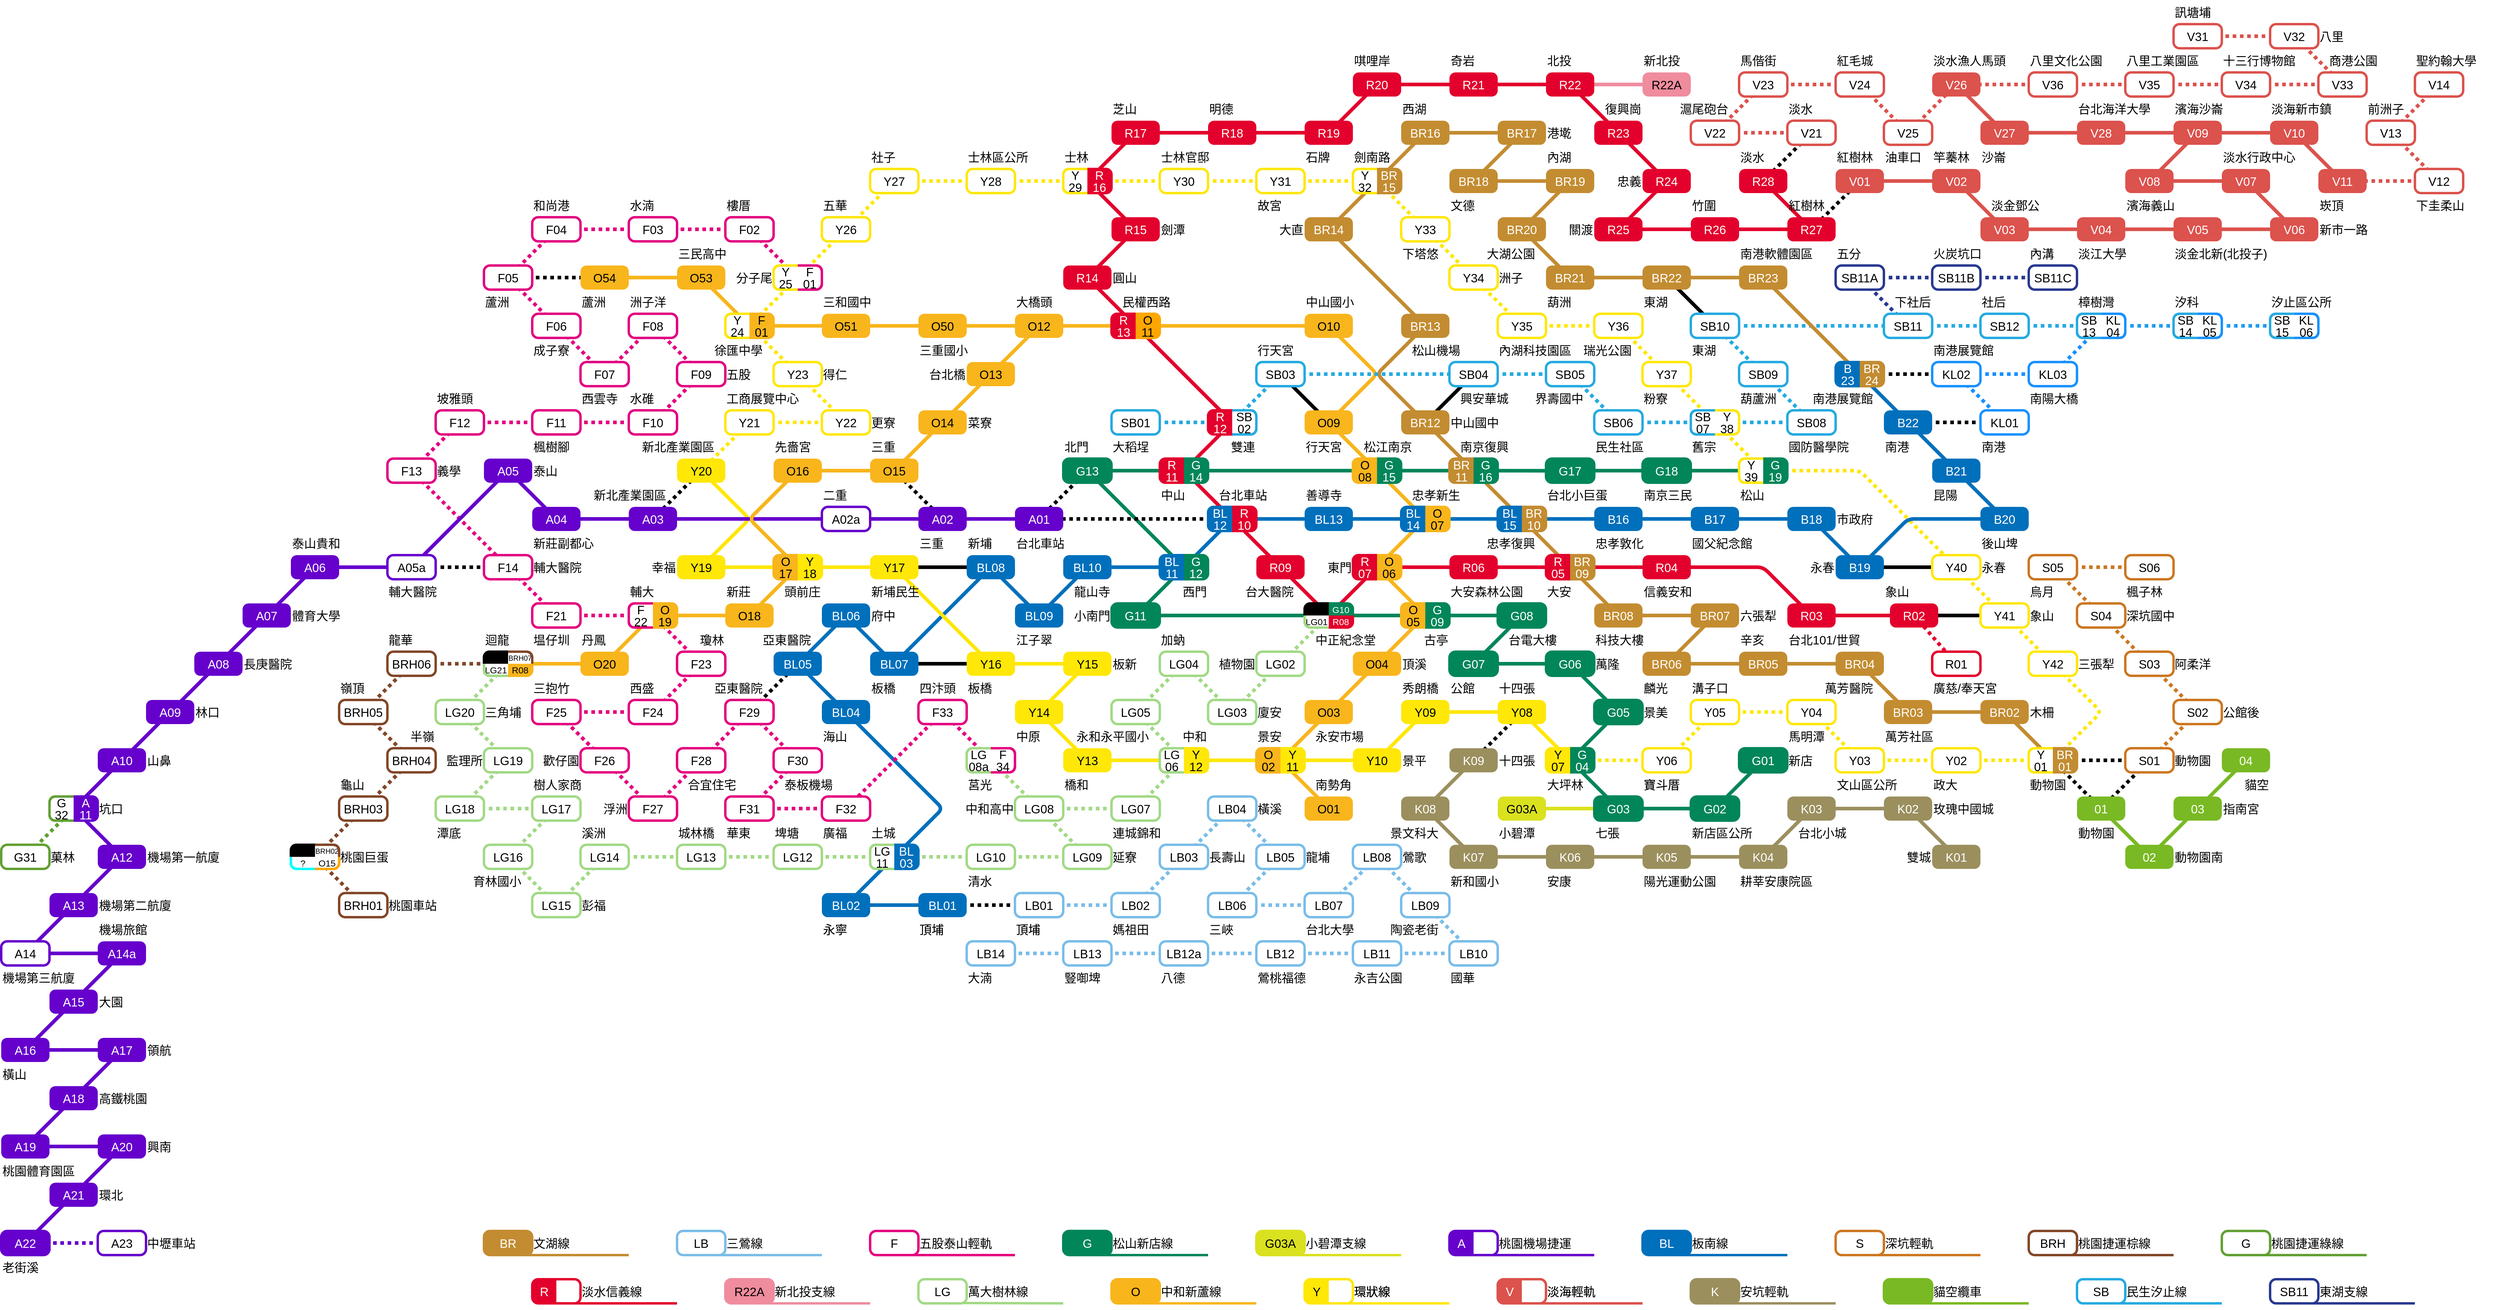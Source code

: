 <mxfile version="21.6.5" type="github">
  <diagram name="第 1 页" id="Lcj_rJ9xhbPPzjw0LaBd">
    <mxGraphModel dx="1769" dy="1111" grid="1" gridSize="20" guides="1" tooltips="1" connect="1" arrows="0" fold="1" page="1" pageScale="1" pageWidth="5200" pageHeight="2800" math="0" shadow="0">
      <root>
        <mxCell id="0" />
        <mxCell id="3ZSiuhCwCujg1ZbICFhE-1" value="basic" parent="0" />
        <mxCell id="EwHhlX3058p82Pg86UlU-59" style="edgeStyle=none;shape=connector;rounded=1;orthogonalLoop=1;jettySize=auto;html=1;exitX=0.5;exitY=0.5;exitDx=0;exitDy=0;exitPerimeter=0;entryX=0.5;entryY=0.5;entryDx=0;entryDy=0;entryPerimeter=0;dashed=1;dashPattern=1 1;labelBackgroundColor=default;strokeColor=default;strokeWidth=6;fontFamily=Helvetica;fontSize=20;fontColor=default;endArrow=none;endFill=0;sourcePerimeterSpacing=0;targetPerimeterSpacing=0;" edge="1" parent="3ZSiuhCwCujg1ZbICFhE-1" source="EwHhlX3058p82Pg86UlU-54" target="3ZSiuhCwCujg1ZbICFhE-234">
          <mxGeometry relative="1" as="geometry" />
        </mxCell>
        <mxCell id="EwHhlX3058p82Pg86UlU-58" style="edgeStyle=none;shape=connector;rounded=1;orthogonalLoop=1;jettySize=auto;html=1;exitX=0;exitY=0.5;exitDx=0;exitDy=0;entryX=0.5;entryY=0.5;entryDx=0;entryDy=0;entryPerimeter=0;dashed=1;dashPattern=1 1;labelBackgroundColor=default;strokeColor=default;strokeWidth=6;fontFamily=Helvetica;fontSize=20;fontColor=default;endArrow=none;endFill=0;sourcePerimeterSpacing=0;targetPerimeterSpacing=0;" edge="1" parent="3ZSiuhCwCujg1ZbICFhE-1" source="3ZSiuhCwCujg1ZbICFhE-82" target="EwHhlX3058p82Pg86UlU-52">
          <mxGeometry relative="1" as="geometry" />
        </mxCell>
        <mxCell id="EwHhlX3058p82Pg86UlU-51" style="edgeStyle=none;shape=connector;rounded=1;orthogonalLoop=1;jettySize=auto;html=1;dashed=1;dashPattern=1 1;labelBackgroundColor=default;strokeColor=#1891FF;strokeWidth=6;fontFamily=Helvetica;fontSize=20;fontColor=default;endArrow=none;endFill=0;sourcePerimeterSpacing=0;targetPerimeterSpacing=0;entryX=0.5;entryY=0.5;entryDx=0;entryDy=0;entryPerimeter=0;exitX=0.5;exitY=0.5;exitDx=0;exitDy=0;exitPerimeter=0;" edge="1" parent="3ZSiuhCwCujg1ZbICFhE-1" source="EwHhlX3058p82Pg86UlU-52" target="EwHhlX3058p82Pg86UlU-48">
          <mxGeometry relative="1" as="geometry">
            <mxPoint x="3540" y="720" as="targetPoint" />
            <mxPoint x="3480" y="720" as="sourcePoint" />
          </mxGeometry>
        </mxCell>
        <mxCell id="EwHhlX3058p82Pg86UlU-49" style="edgeStyle=none;shape=connector;rounded=1;orthogonalLoop=1;jettySize=auto;html=1;exitX=0.5;exitY=0.5;exitDx=0;exitDy=0;exitPerimeter=0;dashed=1;dashPattern=1 1;labelBackgroundColor=default;strokeColor=#1891FF;strokeWidth=6;fontFamily=Helvetica;fontSize=20;fontColor=default;endArrow=none;endFill=0;sourcePerimeterSpacing=0;targetPerimeterSpacing=0;entryX=0;entryY=0.5;entryDx=0;entryDy=0;" edge="1" parent="3ZSiuhCwCujg1ZbICFhE-1" source="EwHhlX3058p82Pg86UlU-48" target="EwHhlX3058p82Pg86UlU-41">
          <mxGeometry relative="1" as="geometry">
            <mxPoint x="3660" y="740.081" as="targetPoint" />
          </mxGeometry>
        </mxCell>
        <mxCell id="EwHhlX3058p82Pg86UlU-46" style="edgeStyle=none;shape=connector;rounded=1;orthogonalLoop=1;jettySize=auto;html=1;dashed=1;dashPattern=1 1;labelBackgroundColor=default;strokeColor=#1891FF;strokeWidth=6;fontFamily=Helvetica;fontSize=20;fontColor=default;endArrow=none;endFill=0;sourcePerimeterSpacing=0;targetPerimeterSpacing=0;exitX=0;exitY=0.5;exitDx=0;exitDy=0;endSize=0;startSize=0;jumpSize=100;entryX=0;entryY=0.5;entryDx=0;entryDy=0;" edge="1" parent="3ZSiuhCwCujg1ZbICFhE-1" source="EwHhlX3058p82Pg86UlU-41" target="EwHhlX3058p82Pg86UlU-33">
          <mxGeometry relative="1" as="geometry">
            <mxPoint x="4120" y="880" as="targetPoint" />
            <mxPoint x="3960" y="880" as="sourcePoint" />
          </mxGeometry>
        </mxCell>
        <mxCell id="EwHhlX3058p82Pg86UlU-47" style="edgeStyle=none;shape=connector;rounded=1;orthogonalLoop=1;jettySize=auto;html=1;dashed=1;labelBackgroundColor=default;strokeColor=#25AAE1;strokeWidth=6;fontFamily=Helvetica;fontSize=20;fontColor=default;endArrow=none;endFill=0;sourcePerimeterSpacing=0;targetPerimeterSpacing=0;jumpStyle=none;shadow=0;jumpSize=0;dashPattern=0.5 1.5;entryX=0.5;entryY=0.5;entryDx=0;entryDy=0;exitX=0.5;exitY=0.5;exitDx=0;exitDy=0;" edge="1" parent="3ZSiuhCwCujg1ZbICFhE-1" source="EwHhlX3058p82Pg86UlU-44" target="EwHhlX3058p82Pg86UlU-36">
          <mxGeometry relative="1" as="geometry">
            <mxPoint x="4120" y="880" as="targetPoint" />
            <mxPoint x="3880" y="860" as="sourcePoint" />
            <Array as="points" />
          </mxGeometry>
        </mxCell>
        <mxCell id="EwHhlX3058p82Pg86UlU-38" style="edgeStyle=none;shape=connector;rounded=1;orthogonalLoop=1;jettySize=auto;html=1;dashed=1;dashPattern=1 1;labelBackgroundColor=default;strokeColor=#1891FF;strokeWidth=6;fontFamily=Helvetica;fontSize=20;fontColor=default;endArrow=none;endFill=0;sourcePerimeterSpacing=0;targetPerimeterSpacing=0;exitX=0;exitY=0.5;exitDx=0;exitDy=0;endSize=0;startSize=0;jumpSize=100;entryX=0;entryY=0.5;entryDx=0;entryDy=0;" edge="1" parent="3ZSiuhCwCujg1ZbICFhE-1" source="EwHhlX3058p82Pg86UlU-34" target="EwHhlX3058p82Pg86UlU-26">
          <mxGeometry relative="1" as="geometry">
            <mxPoint x="4100" y="859.95" as="targetPoint" />
            <mxPoint x="3940" y="859.84" as="sourcePoint" />
          </mxGeometry>
        </mxCell>
        <mxCell id="EwHhlX3058p82Pg86UlU-39" style="edgeStyle=none;shape=connector;rounded=1;orthogonalLoop=1;jettySize=auto;html=1;dashed=1;labelBackgroundColor=default;strokeColor=#25AAE1;strokeWidth=6;fontFamily=Helvetica;fontSize=20;fontColor=default;endArrow=none;endFill=0;sourcePerimeterSpacing=0;targetPerimeterSpacing=0;jumpStyle=none;shadow=0;jumpSize=0;dashPattern=0.5 1.5;exitX=0.5;exitY=0.5;exitDx=0;exitDy=0;entryX=0.5;entryY=0.5;entryDx=0;entryDy=0;" edge="1" parent="3ZSiuhCwCujg1ZbICFhE-1" source="EwHhlX3058p82Pg86UlU-37" target="EwHhlX3058p82Pg86UlU-28">
          <mxGeometry relative="1" as="geometry">
            <mxPoint x="4100" y="859.84" as="targetPoint" />
            <mxPoint x="3940" y="859.84" as="sourcePoint" />
            <Array as="points" />
          </mxGeometry>
        </mxCell>
        <mxCell id="eQWDxqzetmAmH6UlTLLl-2" style="edgeStyle=none;shape=connector;rounded=1;orthogonalLoop=1;jettySize=auto;html=1;exitX=0.5;exitY=0.5;exitDx=0;exitDy=0;exitPerimeter=0;entryX=0.5;entryY=0.5;entryDx=0;entryDy=0;entryPerimeter=0;dashed=1;dashPattern=1 1;labelBackgroundColor=default;strokeColor=default;strokeWidth=6;fontFamily=Helvetica;fontSize=20;fontColor=#FFFFFF;endArrow=none;endFill=0;sourcePerimeterSpacing=0;targetPerimeterSpacing=0;" parent="3ZSiuhCwCujg1ZbICFhE-1" source="3ZSiuhCwCujg1ZbICFhE-1079" target="3ZSiuhCwCujg1ZbICFhE-439" edge="1">
          <mxGeometry relative="1" as="geometry" />
        </mxCell>
        <mxCell id="3ZSiuhCwCujg1ZbICFhE-1171" style="rounded=1;orthogonalLoop=1;jettySize=auto;html=1;strokeWidth=6;endArrow=none;endFill=0;strokeColor=#e3002d;sourcePerimeterSpacing=0;targetPerimeterSpacing=0;verticalAlign=middle;entryX=0.5;entryY=0.5;entryDx=0;entryDy=0;entryPerimeter=0;fontSize=20;exitX=0;exitY=0.5;exitDx=0;exitDy=0;exitPerimeter=0;fontFamily=Helvetica;" parent="3ZSiuhCwCujg1ZbICFhE-1" source="3ZSiuhCwCujg1ZbICFhE-1014" target="3ZSiuhCwCujg1ZbICFhE-1242" edge="1">
          <mxGeometry relative="1" as="geometry">
            <mxPoint x="2344" y="1080" as="targetPoint" />
            <mxPoint x="2280" y="1100" as="sourcePoint" />
          </mxGeometry>
        </mxCell>
        <mxCell id="3ZSiuhCwCujg1ZbICFhE-1170" style="rounded=1;orthogonalLoop=1;jettySize=auto;html=1;strokeWidth=6;endArrow=none;endFill=0;strokeColor=#e3002d;sourcePerimeterSpacing=0;targetPerimeterSpacing=0;verticalAlign=middle;fontSize=20;exitX=1;exitY=0.5;exitDx=0;exitDy=0;exitPerimeter=0;entryX=1;entryY=0.5;entryDx=0;entryDy=0;entryPerimeter=0;fontFamily=Helvetica;" parent="3ZSiuhCwCujg1ZbICFhE-1" source="3ZSiuhCwCujg1ZbICFhE-1017" target="3ZSiuhCwCujg1ZbICFhE-1270" edge="1">
          <mxGeometry relative="1" as="geometry">
            <mxPoint x="2280" y="860" as="targetPoint" />
            <mxPoint x="2280" y="1100" as="sourcePoint" />
          </mxGeometry>
        </mxCell>
        <mxCell id="3ZSiuhCwCujg1ZbICFhE-928" style="rounded=1;orthogonalLoop=1;jettySize=auto;html=1;dashed=1;dashPattern=1 1;endArrow=none;endFill=0;strokeWidth=6;verticalAlign=middle;targetPerimeterSpacing=0;sourcePerimeterSpacing=0;fontSize=20;exitX=0.5;exitY=0.5;exitDx=0;exitDy=0;exitPerimeter=0;entryX=0.5;entryY=0.5;entryDx=0;entryDy=0;entryPerimeter=0;" parent="3ZSiuhCwCujg1ZbICFhE-1" source="3ZSiuhCwCujg1ZbICFhE-178" target="3ZSiuhCwCujg1ZbICFhE-318" edge="1">
          <mxGeometry relative="1" as="geometry">
            <mxPoint x="2040" y="1020" as="targetPoint" />
            <mxPoint x="1920" y="1000" as="sourcePoint" />
          </mxGeometry>
        </mxCell>
        <mxCell id="3ZSiuhCwCujg1ZbICFhE-1463" style="edgeStyle=none;shape=connector;rounded=1;orthogonalLoop=1;jettySize=auto;html=1;exitX=0.5;exitY=0.5;exitDx=0;exitDy=0;exitPerimeter=0;labelBackgroundColor=default;strokeColor=default;strokeWidth=6;fontFamily=Helvetica;fontSize=20;fontColor=default;endArrow=none;endFill=0;sourcePerimeterSpacing=0;targetPerimeterSpacing=0;entryX=0.5;entryY=0.5;entryDx=0;entryDy=0;entryPerimeter=0;" parent="3ZSiuhCwCujg1ZbICFhE-1" source="3ZSiuhCwCujg1ZbICFhE-1478" target="3ZSiuhCwCujg1ZbICFhE-1067" edge="1">
          <mxGeometry relative="1" as="geometry">
            <mxPoint x="2440" y="900" as="targetPoint" />
          </mxGeometry>
        </mxCell>
        <mxCell id="3ZSiuhCwCujg1ZbICFhE-1529" style="edgeStyle=none;shape=connector;rounded=1;orthogonalLoop=1;jettySize=auto;html=1;exitX=0;exitY=0.5;exitDx=0;exitDy=0;exitPerimeter=0;entryX=0.5;entryY=0.506;entryDx=0;entryDy=0;entryPerimeter=0;labelBackgroundColor=default;strokeColor=#018659;strokeWidth=6;fontFamily=Helvetica;fontSize=20;fontColor=default;endArrow=none;endFill=0;sourcePerimeterSpacing=0;targetPerimeterSpacing=0;" parent="3ZSiuhCwCujg1ZbICFhE-1" source="3ZSiuhCwCujg1ZbICFhE-110" target="3ZSiuhCwCujg1ZbICFhE-333" edge="1">
          <mxGeometry relative="1" as="geometry" />
        </mxCell>
        <mxCell id="3ZSiuhCwCujg1ZbICFhE-595" style="edgeStyle=none;shape=connector;rounded=1;orthogonalLoop=1;jettySize=auto;html=1;entryX=0.5;entryY=0.5;entryDx=0;entryDy=0;entryPerimeter=0;dashed=1;dashPattern=1 1;labelBackgroundColor=default;strokeColor=#ffe707;strokeWidth=6;fontFamily=Helvetica;fontSize=20;fontColor=#FFFFFF;endArrow=none;endFill=0;sourcePerimeterSpacing=0;targetPerimeterSpacing=0;exitX=0.5;exitY=0.5;exitDx=0;exitDy=0;exitPerimeter=0;" parent="3ZSiuhCwCujg1ZbICFhE-1" source="3ZSiuhCwCujg1ZbICFhE-272" target="3ZSiuhCwCujg1ZbICFhE-667" edge="1">
          <mxGeometry relative="1" as="geometry">
            <mxPoint x="3480" y="1280" as="targetPoint" />
            <mxPoint x="3500" y="1080" as="sourcePoint" />
          </mxGeometry>
        </mxCell>
        <mxCell id="3ZSiuhCwCujg1ZbICFhE-776" style="edgeStyle=none;shape=connector;rounded=1;orthogonalLoop=1;jettySize=auto;html=1;labelBackgroundColor=default;strokeColor=#79B924;strokeWidth=6;fontFamily=Helvetica;fontSize=20;fontColor=default;endArrow=none;endFill=0;sourcePerimeterSpacing=0;targetPerimeterSpacing=0;exitX=0.5;exitY=0.5;exitDx=0;exitDy=0;exitPerimeter=0;entryX=0.5;entryY=0.5;entryDx=0;entryDy=0;entryPerimeter=0;" parent="3ZSiuhCwCujg1ZbICFhE-1" source="3ZSiuhCwCujg1ZbICFhE-103" target="3ZSiuhCwCujg1ZbICFhE-777" edge="1">
          <mxGeometry relative="1" as="geometry">
            <mxPoint x="3740" y="1720" as="targetPoint" />
            <mxPoint x="3640" y="1460" as="sourcePoint" />
          </mxGeometry>
        </mxCell>
        <mxCell id="3ZSiuhCwCujg1ZbICFhE-592" style="edgeStyle=none;shape=connector;orthogonalLoop=1;jettySize=auto;html=1;entryX=0.5;entryY=0.5;entryDx=0;entryDy=0;entryPerimeter=0;dashed=1;dashPattern=1 1;labelBackgroundColor=default;strokeColor=#ffe707;strokeWidth=6;fontFamily=Helvetica;fontSize=20;fontColor=#FFFFFF;endArrow=none;endFill=0;sourcePerimeterSpacing=0;targetPerimeterSpacing=0;rounded=1;exitX=0;exitY=0.5;exitDx=0;exitDy=0;" parent="3ZSiuhCwCujg1ZbICFhE-1" source="3ZSiuhCwCujg1ZbICFhE-94" target="3ZSiuhCwCujg1ZbICFhE-654" edge="1">
          <mxGeometry relative="1" as="geometry">
            <mxPoint x="3480" y="1420" as="sourcePoint" />
          </mxGeometry>
        </mxCell>
        <mxCell id="3ZSiuhCwCujg1ZbICFhE-618" style="edgeStyle=none;shape=connector;rounded=1;orthogonalLoop=1;jettySize=auto;html=1;exitX=0.5;exitY=0.5;exitDx=0;exitDy=0;exitPerimeter=0;dashed=1;dashPattern=1 1;labelBackgroundColor=default;strokeColor=#ffe707;strokeWidth=6;fontFamily=Helvetica;fontSize=20;fontColor=#FFFFFF;endArrow=none;endFill=0;sourcePerimeterSpacing=0;targetPerimeterSpacing=0;entryX=0;entryY=0.5;entryDx=0;entryDy=0;" parent="3ZSiuhCwCujg1ZbICFhE-1" source="3ZSiuhCwCujg1ZbICFhE-652" target="3ZSiuhCwCujg1ZbICFhE-94" edge="1">
          <mxGeometry relative="1" as="geometry">
            <mxPoint x="3660" y="1360" as="targetPoint" />
            <Array as="points">
              <mxPoint x="3720" y="1380" />
            </Array>
          </mxGeometry>
        </mxCell>
        <mxCell id="3ZSiuhCwCujg1ZbICFhE-799" style="rounded=1;orthogonalLoop=1;jettySize=auto;html=1;strokeWidth=6;endArrow=none;endFill=0;dashed=1;dashPattern=1 1;targetPerimeterSpacing=0;sourcePerimeterSpacing=0;verticalAlign=middle;fontSize=20;entryX=0.5;entryY=0.5;entryDx=0;entryDy=0;entryPerimeter=0;strokeColor=#CC7722;fontFamily=Helvetica;exitX=0.5;exitY=0.5;exitDx=0;exitDy=0;exitPerimeter=0;" parent="3ZSiuhCwCujg1ZbICFhE-1" source="3ZSiuhCwCujg1ZbICFhE-104" target="3ZSiuhCwCujg1ZbICFhE-801" edge="1">
          <mxGeometry relative="1" as="geometry">
            <mxPoint x="3700" y="1340" as="sourcePoint" />
            <mxPoint x="3680" y="1519" as="targetPoint" />
          </mxGeometry>
        </mxCell>
        <mxCell id="3ZSiuhCwCujg1ZbICFhE-1252" style="rounded=1;orthogonalLoop=1;jettySize=auto;html=1;strokeWidth=6;endArrow=none;endFill=0;strokeColor=#000000;sourcePerimeterSpacing=0;targetPerimeterSpacing=0;verticalAlign=middle;fontSize=20;entryX=0.5;entryY=0.5;entryDx=0;entryDy=0;entryPerimeter=0;exitX=0.5;exitY=0.5;exitDx=0;exitDy=0;exitPerimeter=0;fontFamily=Helvetica;" parent="3ZSiuhCwCujg1ZbICFhE-1" source="3ZSiuhCwCujg1ZbICFhE-667" target="3ZSiuhCwCujg1ZbICFhE-1254" edge="1">
          <mxGeometry relative="1" as="geometry">
            <mxPoint x="3280" y="1180" as="targetPoint" />
            <mxPoint x="3550" y="1260" as="sourcePoint" />
          </mxGeometry>
        </mxCell>
        <mxCell id="3ZSiuhCwCujg1ZbICFhE-588" style="edgeStyle=none;shape=connector;rounded=1;orthogonalLoop=1;jettySize=auto;html=1;exitX=1;exitY=0.5;exitDx=0;exitDy=0;exitPerimeter=0;labelBackgroundColor=default;strokeColor=#018659;strokeWidth=6;fontFamily=Helvetica;fontSize=20;fontColor=default;endArrow=none;endFill=0;sourcePerimeterSpacing=0;targetPerimeterSpacing=0;entryX=0.5;entryY=0.5;entryDx=0;entryDy=0;entryPerimeter=0;" parent="3ZSiuhCwCujg1ZbICFhE-1" source="3ZSiuhCwCujg1ZbICFhE-717" target="3ZSiuhCwCujg1ZbICFhE-326" edge="1">
          <mxGeometry relative="1" as="geometry">
            <mxPoint x="2740" y="1500" as="targetPoint" />
          </mxGeometry>
        </mxCell>
        <mxCell id="3ZSiuhCwCujg1ZbICFhE-290" style="edgeStyle=none;shape=connector;orthogonalLoop=1;jettySize=auto;html=1;labelBackgroundColor=default;strokeColor=#FFE707;strokeWidth=6;fontFamily=Helvetica;fontSize=20;fontColor=#FFFFFF;endArrow=none;endFill=0;sourcePerimeterSpacing=0;targetPerimeterSpacing=0;exitX=0;exitY=0.5;exitDx=0;exitDy=0;exitPerimeter=0;entryX=0.5;entryY=0.5;entryDx=0;entryDy=0;entryPerimeter=0;rounded=1;" parent="3ZSiuhCwCujg1ZbICFhE-1" source="3ZSiuhCwCujg1ZbICFhE-714" target="3ZSiuhCwCujg1ZbICFhE-539" edge="1">
          <mxGeometry relative="1" as="geometry">
            <mxPoint x="2840" y="1420" as="sourcePoint" />
            <mxPoint x="2800" y="1400" as="targetPoint" />
          </mxGeometry>
        </mxCell>
        <mxCell id="3ZSiuhCwCujg1ZbICFhE-738" style="rounded=1;orthogonalLoop=1;jettySize=auto;html=1;strokeWidth=6;endArrow=none;endFill=0;dashed=1;dashPattern=1 1;targetPerimeterSpacing=0;sourcePerimeterSpacing=0;verticalAlign=middle;fontSize=20;exitX=0.5;exitY=0.5;exitDx=0;exitDy=0;exitPerimeter=0;entryX=0.5;entryY=0.5;entryDx=0;entryDy=0;entryPerimeter=0;fontFamily=Helvetica;" parent="3ZSiuhCwCujg1ZbICFhE-1" source="3ZSiuhCwCujg1ZbICFhE-747" target="3ZSiuhCwCujg1ZbICFhE-539" edge="1">
          <mxGeometry relative="1" as="geometry">
            <mxPoint x="2560" y="1760" as="sourcePoint" />
            <mxPoint x="2800" y="1400" as="targetPoint" />
          </mxGeometry>
        </mxCell>
        <mxCell id="3ZSiuhCwCujg1ZbICFhE-2" style="edgeStyle=none;shape=connector;rounded=1;orthogonalLoop=1;jettySize=auto;html=1;exitX=0.5;exitY=0.5;exitDx=0;exitDy=0;exitPerimeter=0;dashed=1;dashPattern=1 1;labelBackgroundColor=default;strokeColor=#25AAE1;strokeWidth=6;fontFamily=Helvetica;fontSize=20;fontColor=default;endArrow=none;endFill=0;sourcePerimeterSpacing=0;targetPerimeterSpacing=0;entryX=0.5;entryY=0.5;entryDx=0;entryDy=0;entryPerimeter=0;" parent="3ZSiuhCwCujg1ZbICFhE-1" source="3ZSiuhCwCujg1ZbICFhE-1496" target="3ZSiuhCwCujg1ZbICFhE-1501" edge="1">
          <mxGeometry relative="1" as="geometry">
            <mxPoint x="3500" y="760" as="targetPoint" />
            <Array as="points">
              <mxPoint x="3400" y="740" />
            </Array>
          </mxGeometry>
        </mxCell>
        <mxCell id="3ZSiuhCwCujg1ZbICFhE-4" style="edgeStyle=none;shape=connector;rounded=1;orthogonalLoop=1;jettySize=auto;html=1;exitX=0.5;exitY=0.5;exitDx=0;exitDy=0;exitPerimeter=0;labelBackgroundColor=none;strokeColor=default;strokeWidth=6;fontFamily=Helvetica;fontSize=20;fontColor=default;endArrow=none;endFill=0;sourcePerimeterSpacing=0;targetPerimeterSpacing=0;entryX=0.5;entryY=0.5;entryDx=0;entryDy=0;entryPerimeter=0;" parent="3ZSiuhCwCujg1ZbICFhE-1" source="3ZSiuhCwCujg1ZbICFhE-1481" target="3ZSiuhCwCujg1ZbICFhE-46" edge="1">
          <mxGeometry relative="1" as="geometry">
            <mxPoint x="2680" y="820" as="sourcePoint" />
            <mxPoint x="2620" y="840" as="targetPoint" />
          </mxGeometry>
        </mxCell>
        <mxCell id="3ZSiuhCwCujg1ZbICFhE-5" style="rounded=1;orthogonalLoop=1;jettySize=auto;html=1;strokeWidth=6;endArrow=none;endFill=0;dashed=1;dashPattern=1 1;targetPerimeterSpacing=0;sourcePerimeterSpacing=0;verticalAlign=middle;fontSize=20;entryX=0.5;entryY=0.5;entryDx=0;entryDy=0;entryPerimeter=0;exitX=0.5;exitY=0.5;exitDx=0;exitDy=0;exitPerimeter=0;fontFamily=Helvetica;" parent="3ZSiuhCwCujg1ZbICFhE-1" source="3ZSiuhCwCujg1ZbICFhE-103" target="3ZSiuhCwCujg1ZbICFhE-104" edge="1">
          <mxGeometry relative="1" as="geometry">
            <mxPoint x="3500" y="1600" as="sourcePoint" />
            <mxPoint x="3880" y="1620" as="targetPoint" />
          </mxGeometry>
        </mxCell>
        <mxCell id="3ZSiuhCwCujg1ZbICFhE-6" style="rounded=1;orthogonalLoop=1;jettySize=auto;html=1;strokeWidth=6;endArrow=none;endFill=0;dashed=1;dashPattern=1 1;targetPerimeterSpacing=0;sourcePerimeterSpacing=0;verticalAlign=middle;fontSize=20;exitX=0.5;exitY=0.5;exitDx=0;exitDy=0;entryX=0.5;entryY=0.5;entryDx=0;entryDy=0;entryPerimeter=0;fontFamily=Helvetica;" parent="3ZSiuhCwCujg1ZbICFhE-1" source="3ZSiuhCwCujg1ZbICFhE-93" target="3ZSiuhCwCujg1ZbICFhE-103" edge="1">
          <mxGeometry relative="1" as="geometry">
            <mxPoint x="3240" y="1500" as="sourcePoint" />
            <mxPoint x="3500" y="1600" as="targetPoint" />
          </mxGeometry>
        </mxCell>
        <mxCell id="3ZSiuhCwCujg1ZbICFhE-7" style="rounded=1;orthogonalLoop=1;jettySize=auto;html=1;strokeWidth=6;endArrow=none;endFill=0;dashed=1;dashPattern=1 1;targetPerimeterSpacing=0;sourcePerimeterSpacing=0;verticalAlign=middle;fontSize=20;entryX=0.5;entryY=0.5;entryDx=0;entryDy=0;entryPerimeter=0;exitX=0.5;exitY=0.5;exitDx=0;exitDy=0;fontFamily=Helvetica;" parent="3ZSiuhCwCujg1ZbICFhE-1" source="3ZSiuhCwCujg1ZbICFhE-93" target="3ZSiuhCwCujg1ZbICFhE-104" edge="1">
          <mxGeometry relative="1" as="geometry">
            <mxPoint x="3240" y="1500" as="sourcePoint" />
            <mxPoint x="3600" y="1570" as="targetPoint" />
          </mxGeometry>
        </mxCell>
        <mxCell id="3ZSiuhCwCujg1ZbICFhE-8" style="edgeStyle=none;shape=connector;rounded=1;orthogonalLoop=1;jettySize=auto;html=1;exitX=0;exitY=0.5;exitDx=0;exitDy=0;exitPerimeter=0;labelBackgroundColor=default;strokeColor=#018659;strokeWidth=6;fontFamily=Helvetica;fontSize=20;fontColor=default;endArrow=none;endFill=0;sourcePerimeterSpacing=0;targetPerimeterSpacing=0;entryX=0;entryY=0.5;entryDx=0;entryDy=0;entryPerimeter=0;" parent="3ZSiuhCwCujg1ZbICFhE-1" source="3ZSiuhCwCujg1ZbICFhE-1104" target="3ZSiuhCwCujg1ZbICFhE-110" edge="1">
          <mxGeometry relative="1" as="geometry">
            <mxPoint x="2600" y="900" as="targetPoint" />
          </mxGeometry>
        </mxCell>
        <mxCell id="3ZSiuhCwCujg1ZbICFhE-10" style="edgeStyle=none;shape=connector;rounded=1;orthogonalLoop=1;jettySize=auto;html=1;labelBackgroundColor=default;strokeColor=#C38C31;strokeWidth=6;fontFamily=Helvetica;fontSize=20;fontColor=default;endArrow=none;endFill=0;sourcePerimeterSpacing=0;targetPerimeterSpacing=0;exitX=0.5;exitY=0.5;exitDx=0;exitDy=0;exitPerimeter=0;entryX=0.5;entryY=0.5;entryDx=0;entryDy=0;entryPerimeter=0;" parent="3ZSiuhCwCujg1ZbICFhE-1" source="3ZSiuhCwCujg1ZbICFhE-34" target="3ZSiuhCwCujg1ZbICFhE-35" edge="1">
          <mxGeometry relative="1" as="geometry" />
        </mxCell>
        <mxCell id="3ZSiuhCwCujg1ZbICFhE-11" style="edgeStyle=none;shape=connector;rounded=1;orthogonalLoop=1;jettySize=auto;html=1;labelBackgroundColor=default;strokeColor=#C38C31;strokeWidth=6;fontFamily=Helvetica;fontSize=20;fontColor=default;endArrow=none;endFill=0;sourcePerimeterSpacing=0;targetPerimeterSpacing=0;exitX=0.5;exitY=0.5;exitDx=0;exitDy=0;exitPerimeter=0;entryX=0.5;entryY=0.5;entryDx=0;entryDy=0;entryPerimeter=0;" parent="3ZSiuhCwCujg1ZbICFhE-1" source="3ZSiuhCwCujg1ZbICFhE-35" target="3ZSiuhCwCujg1ZbICFhE-36" edge="1">
          <mxGeometry relative="1" as="geometry" />
        </mxCell>
        <mxCell id="3ZSiuhCwCujg1ZbICFhE-12" style="edgeStyle=none;shape=connector;rounded=1;orthogonalLoop=1;jettySize=auto;html=1;labelBackgroundColor=default;strokeColor=#C38C31;strokeWidth=6;fontFamily=Helvetica;fontSize=20;fontColor=default;endArrow=none;endFill=0;sourcePerimeterSpacing=0;targetPerimeterSpacing=0;exitX=0.5;exitY=0.5;exitDx=0;exitDy=0;exitPerimeter=0;entryX=0.5;entryY=0.5;entryDx=0;entryDy=0;entryPerimeter=0;" parent="3ZSiuhCwCujg1ZbICFhE-1" source="3ZSiuhCwCujg1ZbICFhE-36" target="3ZSiuhCwCujg1ZbICFhE-37" edge="1">
          <mxGeometry relative="1" as="geometry" />
        </mxCell>
        <mxCell id="3ZSiuhCwCujg1ZbICFhE-13" style="edgeStyle=none;shape=connector;rounded=1;orthogonalLoop=1;jettySize=auto;html=1;labelBackgroundColor=default;strokeColor=#C38C31;strokeWidth=6;fontFamily=Helvetica;fontSize=20;fontColor=default;endArrow=none;endFill=0;sourcePerimeterSpacing=0;targetPerimeterSpacing=0;exitX=0.5;exitY=0.5;exitDx=0;exitDy=0;exitPerimeter=0;entryX=0.5;entryY=0.5;entryDx=0;entryDy=0;entryPerimeter=0;" parent="3ZSiuhCwCujg1ZbICFhE-1" source="3ZSiuhCwCujg1ZbICFhE-37" target="3ZSiuhCwCujg1ZbICFhE-38" edge="1">
          <mxGeometry relative="1" as="geometry" />
        </mxCell>
        <mxCell id="3ZSiuhCwCujg1ZbICFhE-14" style="edgeStyle=none;shape=connector;rounded=1;orthogonalLoop=1;jettySize=auto;html=1;labelBackgroundColor=default;strokeColor=#C38C31;strokeWidth=6;fontFamily=Helvetica;fontSize=20;fontColor=default;endArrow=none;endFill=0;sourcePerimeterSpacing=0;targetPerimeterSpacing=0;exitX=0.5;exitY=0.5;exitDx=0;exitDy=0;exitPerimeter=0;entryX=0.5;entryY=0.5;entryDx=0;entryDy=0;entryPerimeter=0;" parent="3ZSiuhCwCujg1ZbICFhE-1" source="3ZSiuhCwCujg1ZbICFhE-33" target="3ZSiuhCwCujg1ZbICFhE-39" edge="1">
          <mxGeometry relative="1" as="geometry" />
        </mxCell>
        <mxCell id="3ZSiuhCwCujg1ZbICFhE-15" style="edgeStyle=none;shape=connector;rounded=1;orthogonalLoop=1;jettySize=auto;html=1;labelBackgroundColor=default;strokeColor=#C38C31;strokeWidth=6;fontFamily=Helvetica;fontSize=20;fontColor=default;endArrow=none;endFill=0;sourcePerimeterSpacing=0;targetPerimeterSpacing=0;exitX=0.5;exitY=0.5;exitDx=0;exitDy=0;exitPerimeter=0;entryX=0.5;entryY=0.5;entryDx=0;entryDy=0;entryPerimeter=0;" parent="3ZSiuhCwCujg1ZbICFhE-1" source="3ZSiuhCwCujg1ZbICFhE-39" target="3ZSiuhCwCujg1ZbICFhE-34" edge="1">
          <mxGeometry relative="1" as="geometry" />
        </mxCell>
        <mxCell id="3ZSiuhCwCujg1ZbICFhE-16" style="edgeStyle=none;shape=connector;rounded=1;orthogonalLoop=1;jettySize=auto;html=1;labelBackgroundColor=default;strokeColor=#C38C31;strokeWidth=6;fontFamily=Helvetica;fontSize=20;fontColor=default;endArrow=none;endFill=0;sourcePerimeterSpacing=0;targetPerimeterSpacing=0;exitX=0.5;exitY=0.5;exitDx=0;exitDy=0;exitPerimeter=0;entryX=0.5;entryY=0.5;entryDx=0;entryDy=0;entryPerimeter=0;" parent="3ZSiuhCwCujg1ZbICFhE-1" source="3ZSiuhCwCujg1ZbICFhE-46" target="3ZSiuhCwCujg1ZbICFhE-47" edge="1">
          <mxGeometry relative="1" as="geometry">
            <Array as="points">
              <mxPoint x="2520" y="820" />
            </Array>
          </mxGeometry>
        </mxCell>
        <mxCell id="3ZSiuhCwCujg1ZbICFhE-17" style="edgeStyle=none;shape=connector;rounded=1;orthogonalLoop=1;jettySize=auto;html=1;labelBackgroundColor=default;strokeColor=#C38C31;strokeWidth=6;fontFamily=Helvetica;fontSize=20;fontColor=default;endArrow=none;endFill=0;sourcePerimeterSpacing=0;targetPerimeterSpacing=0;exitX=0.5;exitY=0.5;exitDx=0;exitDy=0;exitPerimeter=0;entryX=0.5;entryY=0.5;entryDx=0;entryDy=0;entryPerimeter=0;" parent="3ZSiuhCwCujg1ZbICFhE-1" source="3ZSiuhCwCujg1ZbICFhE-47" target="3ZSiuhCwCujg1ZbICFhE-48" edge="1">
          <mxGeometry relative="1" as="geometry" />
        </mxCell>
        <mxCell id="3ZSiuhCwCujg1ZbICFhE-18" style="edgeStyle=none;shape=connector;rounded=1;orthogonalLoop=1;jettySize=auto;html=1;labelBackgroundColor=default;strokeColor=#C38C31;strokeWidth=6;fontFamily=Helvetica;fontSize=20;fontColor=default;endArrow=none;endFill=0;sourcePerimeterSpacing=0;targetPerimeterSpacing=0;exitX=0.5;exitY=0.5;exitDx=0;exitDy=0;exitPerimeter=0;entryX=0.5;entryY=0.5;entryDx=0;entryDy=0;entryPerimeter=0;" parent="3ZSiuhCwCujg1ZbICFhE-1" source="3ZSiuhCwCujg1ZbICFhE-49" target="3ZSiuhCwCujg1ZbICFhE-50" edge="1">
          <mxGeometry relative="1" as="geometry" />
        </mxCell>
        <mxCell id="3ZSiuhCwCujg1ZbICFhE-19" style="edgeStyle=none;shape=connector;rounded=1;orthogonalLoop=1;jettySize=auto;html=1;labelBackgroundColor=default;strokeColor=#C38C31;strokeWidth=6;fontFamily=Helvetica;fontSize=20;fontColor=default;endArrow=none;endFill=0;sourcePerimeterSpacing=0;targetPerimeterSpacing=0;exitX=0.5;exitY=0.5;exitDx=0;exitDy=0;exitPerimeter=0;entryX=0.5;entryY=0.5;entryDx=0;entryDy=0;entryPerimeter=0;" parent="3ZSiuhCwCujg1ZbICFhE-1" source="3ZSiuhCwCujg1ZbICFhE-50" target="3ZSiuhCwCujg1ZbICFhE-51" edge="1">
          <mxGeometry relative="1" as="geometry" />
        </mxCell>
        <mxCell id="3ZSiuhCwCujg1ZbICFhE-20" style="edgeStyle=none;shape=connector;rounded=1;orthogonalLoop=1;jettySize=auto;html=1;labelBackgroundColor=default;strokeColor=#C38C31;strokeWidth=6;fontFamily=Helvetica;fontSize=20;fontColor=default;endArrow=none;endFill=0;sourcePerimeterSpacing=0;targetPerimeterSpacing=0;exitX=0.5;exitY=0.5;exitDx=0;exitDy=0;exitPerimeter=0;entryX=0.5;entryY=0.5;entryDx=0;entryDy=0;entryPerimeter=0;" parent="3ZSiuhCwCujg1ZbICFhE-1" source="3ZSiuhCwCujg1ZbICFhE-51" target="3ZSiuhCwCujg1ZbICFhE-52" edge="1">
          <mxGeometry relative="1" as="geometry" />
        </mxCell>
        <mxCell id="3ZSiuhCwCujg1ZbICFhE-21" style="edgeStyle=none;shape=connector;rounded=1;orthogonalLoop=1;jettySize=auto;html=1;labelBackgroundColor=default;strokeColor=#C38C31;strokeWidth=6;fontFamily=Helvetica;fontSize=20;fontColor=default;endArrow=none;endFill=0;sourcePerimeterSpacing=0;targetPerimeterSpacing=0;exitX=0.5;exitY=0.5;exitDx=0;exitDy=0;exitPerimeter=0;entryX=0.5;entryY=0.5;entryDx=0;entryDy=0;entryPerimeter=0;" parent="3ZSiuhCwCujg1ZbICFhE-1" source="3ZSiuhCwCujg1ZbICFhE-52" target="3ZSiuhCwCujg1ZbICFhE-53" edge="1">
          <mxGeometry relative="1" as="geometry" />
        </mxCell>
        <mxCell id="3ZSiuhCwCujg1ZbICFhE-22" style="edgeStyle=none;shape=connector;rounded=1;orthogonalLoop=1;jettySize=auto;html=1;labelBackgroundColor=default;strokeColor=#C38C31;strokeWidth=6;fontFamily=Helvetica;fontSize=20;fontColor=default;endArrow=none;endFill=0;sourcePerimeterSpacing=0;targetPerimeterSpacing=0;exitX=0.5;exitY=0.5;exitDx=0;exitDy=0;exitPerimeter=0;entryX=0.5;entryY=0.5;entryDx=0;entryDy=0;entryPerimeter=0;" parent="3ZSiuhCwCujg1ZbICFhE-1" source="3ZSiuhCwCujg1ZbICFhE-53" target="3ZSiuhCwCujg1ZbICFhE-54" edge="1">
          <mxGeometry relative="1" as="geometry" />
        </mxCell>
        <mxCell id="3ZSiuhCwCujg1ZbICFhE-23" style="edgeStyle=none;shape=connector;rounded=1;orthogonalLoop=1;jettySize=auto;html=1;labelBackgroundColor=default;strokeColor=#C38C31;strokeWidth=6;fontFamily=Helvetica;fontSize=20;fontColor=default;endArrow=none;endFill=0;sourcePerimeterSpacing=0;targetPerimeterSpacing=0;exitX=0.5;exitY=0.5;exitDx=0;exitDy=0;exitPerimeter=0;entryX=0.5;entryY=0.5;entryDx=0;entryDy=0;entryPerimeter=0;" parent="3ZSiuhCwCujg1ZbICFhE-1" source="3ZSiuhCwCujg1ZbICFhE-54" target="3ZSiuhCwCujg1ZbICFhE-55" edge="1">
          <mxGeometry relative="1" as="geometry" />
        </mxCell>
        <mxCell id="3ZSiuhCwCujg1ZbICFhE-24" style="edgeStyle=none;shape=connector;rounded=1;orthogonalLoop=1;jettySize=auto;html=1;labelBackgroundColor=default;strokeColor=#C38C31;strokeWidth=6;fontFamily=Helvetica;fontSize=20;fontColor=default;endArrow=none;endFill=0;sourcePerimeterSpacing=0;targetPerimeterSpacing=0;exitX=0.5;exitY=0.5;exitDx=0;exitDy=0;exitPerimeter=0;entryX=0.5;entryY=0.5;entryDx=0;entryDy=0;entryPerimeter=0;" parent="3ZSiuhCwCujg1ZbICFhE-1" source="3ZSiuhCwCujg1ZbICFhE-55" target="3ZSiuhCwCujg1ZbICFhE-56" edge="1">
          <mxGeometry relative="1" as="geometry" />
        </mxCell>
        <mxCell id="3ZSiuhCwCujg1ZbICFhE-25" style="edgeStyle=none;shape=connector;rounded=1;orthogonalLoop=1;jettySize=auto;html=1;labelBackgroundColor=default;strokeColor=#C38C31;strokeWidth=6;fontFamily=Helvetica;fontSize=20;fontColor=default;endArrow=none;endFill=0;sourcePerimeterSpacing=0;targetPerimeterSpacing=0;exitX=0;exitY=0.5;exitDx=0;exitDy=0;entryX=0.5;entryY=0.5;entryDx=0;entryDy=0;entryPerimeter=0;exitPerimeter=0;" parent="3ZSiuhCwCujg1ZbICFhE-1" source="3ZSiuhCwCujg1ZbICFhE-110" target="3ZSiuhCwCujg1ZbICFhE-46" edge="1">
          <mxGeometry relative="1" as="geometry">
            <mxPoint x="2600" y="900" as="sourcePoint" />
          </mxGeometry>
        </mxCell>
        <mxCell id="3ZSiuhCwCujg1ZbICFhE-26" style="rounded=1;orthogonalLoop=1;jettySize=auto;html=1;strokeWidth=6;endArrow=none;endFill=0;strokeColor=#C38C31;sourcePerimeterSpacing=0;targetPerimeterSpacing=0;verticalAlign=middle;entryX=0;entryY=0.5;entryDx=0;entryDy=0;exitX=1;exitY=0.5;exitDx=0;exitDy=0;fontSize=20;fontFamily=Helvetica;entryPerimeter=0;exitPerimeter=0;" parent="3ZSiuhCwCujg1ZbICFhE-1" source="3ZSiuhCwCujg1ZbICFhE-77" target="3ZSiuhCwCujg1ZbICFhE-110" edge="1">
          <mxGeometry relative="1" as="geometry">
            <mxPoint x="2600" y="900" as="targetPoint" />
            <mxPoint x="2760" y="1060" as="sourcePoint" />
          </mxGeometry>
        </mxCell>
        <mxCell id="3ZSiuhCwCujg1ZbICFhE-27" style="rounded=1;orthogonalLoop=1;jettySize=auto;html=1;strokeWidth=6;endArrow=none;endFill=0;strokeColor=#C38C31;sourcePerimeterSpacing=0;targetPerimeterSpacing=0;verticalAlign=middle;fontSize=20;exitX=1;exitY=0.5;exitDx=0;exitDy=0;exitPerimeter=0;entryX=0;entryY=0.5;entryDx=0;entryDy=0;entryPerimeter=0;fontFamily=Helvetica;" parent="3ZSiuhCwCujg1ZbICFhE-1" source="3ZSiuhCwCujg1ZbICFhE-101" target="3ZSiuhCwCujg1ZbICFhE-76" edge="1">
          <mxGeometry relative="1" as="geometry">
            <mxPoint x="2740" y="1120" as="targetPoint" />
            <mxPoint x="2840" y="1140" as="sourcePoint" />
          </mxGeometry>
        </mxCell>
        <mxCell id="3ZSiuhCwCujg1ZbICFhE-28" style="edgeStyle=none;shape=connector;rounded=1;orthogonalLoop=1;jettySize=auto;html=1;labelBackgroundColor=default;strokeColor=#C38C31;strokeWidth=6;fontFamily=Helvetica;fontSize=20;fontColor=default;endArrow=none;endFill=0;sourcePerimeterSpacing=0;targetPerimeterSpacing=0;entryX=0.5;entryY=0.5;entryDx=0;entryDy=0;entryPerimeter=0;exitX=1;exitY=0.5;exitDx=0;exitDy=0;exitPerimeter=0;" parent="3ZSiuhCwCujg1ZbICFhE-1" source="3ZSiuhCwCujg1ZbICFhE-101" target="3ZSiuhCwCujg1ZbICFhE-33" edge="1">
          <mxGeometry relative="1" as="geometry">
            <mxPoint x="2840" y="1140" as="sourcePoint" />
          </mxGeometry>
        </mxCell>
        <mxCell id="3ZSiuhCwCujg1ZbICFhE-29" style="edgeStyle=none;shape=connector;rounded=1;orthogonalLoop=1;jettySize=auto;html=1;labelBackgroundColor=default;strokeColor=#C38C31;strokeWidth=6;fontFamily=Helvetica;fontSize=20;fontColor=default;endArrow=none;endFill=0;sourcePerimeterSpacing=0;targetPerimeterSpacing=0;entryX=0;entryY=0.5;entryDx=0;entryDy=0;exitX=0.5;exitY=0.5;exitDx=0;exitDy=0;exitPerimeter=0;" parent="3ZSiuhCwCujg1ZbICFhE-1" source="3ZSiuhCwCujg1ZbICFhE-56" target="3ZSiuhCwCujg1ZbICFhE-83" edge="1">
          <mxGeometry relative="1" as="geometry">
            <mxPoint x="3320" y="820.0" as="targetPoint" />
          </mxGeometry>
        </mxCell>
        <mxCell id="3ZSiuhCwCujg1ZbICFhE-30" style="edgeStyle=none;shape=connector;rounded=1;orthogonalLoop=1;jettySize=auto;html=1;labelBackgroundColor=default;strokeColor=#C38C31;strokeWidth=6;fontFamily=Helvetica;fontSize=20;fontColor=default;endArrow=none;endFill=0;sourcePerimeterSpacing=0;targetPerimeterSpacing=0;exitX=0.5;exitY=0.5;exitDx=0;exitDy=0;exitPerimeter=0;entryX=0;entryY=0.5;entryDx=0;entryDy=0;" parent="3ZSiuhCwCujg1ZbICFhE-1" source="3ZSiuhCwCujg1ZbICFhE-48" target="3ZSiuhCwCujg1ZbICFhE-88" edge="1">
          <mxGeometry relative="1" as="geometry">
            <mxPoint x="2440" y="580" as="targetPoint" />
          </mxGeometry>
        </mxCell>
        <mxCell id="3ZSiuhCwCujg1ZbICFhE-31" style="edgeStyle=none;shape=connector;rounded=1;orthogonalLoop=1;jettySize=auto;html=1;labelBackgroundColor=default;strokeColor=#C38C31;strokeWidth=6;fontFamily=Helvetica;fontSize=20;fontColor=default;endArrow=none;endFill=0;sourcePerimeterSpacing=0;targetPerimeterSpacing=0;exitX=0;exitY=0.5;exitDx=0;exitDy=0;entryX=0.5;entryY=0.5;entryDx=0;entryDy=0;entryPerimeter=0;" parent="3ZSiuhCwCujg1ZbICFhE-1" source="3ZSiuhCwCujg1ZbICFhE-88" target="3ZSiuhCwCujg1ZbICFhE-49" edge="1">
          <mxGeometry relative="1" as="geometry">
            <mxPoint x="2440" y="580" as="sourcePoint" />
          </mxGeometry>
        </mxCell>
        <mxCell id="3ZSiuhCwCujg1ZbICFhE-32" style="edgeStyle=none;shape=connector;rounded=1;orthogonalLoop=1;jettySize=auto;html=1;labelBackgroundColor=default;strokeColor=#C38C31;strokeWidth=6;fontFamily=Helvetica;fontSize=20;fontColor=default;endArrow=none;endFill=0;sourcePerimeterSpacing=0;targetPerimeterSpacing=0;exitX=0.5;exitY=0.5;exitDx=0;exitDy=0;exitPerimeter=0;entryX=0;entryY=0.5;entryDx=0;entryDy=0;" parent="3ZSiuhCwCujg1ZbICFhE-1" source="3ZSiuhCwCujg1ZbICFhE-38" target="3ZSiuhCwCujg1ZbICFhE-94" edge="1">
          <mxGeometry relative="1" as="geometry">
            <mxPoint x="3440" y="1460" as="targetPoint" />
          </mxGeometry>
        </mxCell>
        <mxCell id="3ZSiuhCwCujg1ZbICFhE-71" style="rounded=1;orthogonalLoop=1;jettySize=auto;html=1;strokeWidth=4;endArrow=none;endFill=0;strokeColor=#C38C31;targetPerimeterSpacing=0;sourcePerimeterSpacing=0;verticalAlign=middle;fontSize=20;entryX=0.5;entryY=1;entryDx=0;entryDy=0;align=right;exitX=1;exitY=1;exitDx=0;exitDy=0;startSize=6;fontFamily=Helvetica;" parent="3ZSiuhCwCujg1ZbICFhE-1" source="3ZSiuhCwCujg1ZbICFhE-70" target="3ZSiuhCwCujg1ZbICFhE-69" edge="1">
          <mxGeometry relative="1" as="geometry">
            <mxPoint x="1280" y="2320" as="sourcePoint" />
            <mxPoint x="960" y="2320" as="targetPoint" />
          </mxGeometry>
        </mxCell>
        <mxCell id="3ZSiuhCwCujg1ZbICFhE-114" style="rounded=1;orthogonalLoop=1;jettySize=auto;html=1;strokeWidth=6;endArrow=none;endFill=0;dashed=1;dashPattern=1 1;targetPerimeterSpacing=0;sourcePerimeterSpacing=0;verticalAlign=middle;fontSize=20;entryX=0.5;entryY=0.5;entryDx=0;entryDy=0;entryPerimeter=0;exitX=0.5;exitY=0.5;exitDx=0;exitDy=0;exitPerimeter=0;strokeColor=#7ABDE8;fontFamily=Helvetica;" parent="3ZSiuhCwCujg1ZbICFhE-1" source="3ZSiuhCwCujg1ZbICFhE-154" target="3ZSiuhCwCujg1ZbICFhE-115" edge="1">
          <mxGeometry relative="1" as="geometry">
            <mxPoint x="3405" y="1580" as="targetPoint" />
            <mxPoint x="3240" y="1540" as="sourcePoint" />
          </mxGeometry>
        </mxCell>
        <mxCell id="3ZSiuhCwCujg1ZbICFhE-117" style="rounded=1;orthogonalLoop=1;jettySize=auto;html=1;strokeWidth=6;endArrow=none;endFill=0;dashed=1;dashPattern=1 1;targetPerimeterSpacing=0;sourcePerimeterSpacing=0;verticalAlign=middle;fontSize=20;entryX=0.5;entryY=0.5;entryDx=0;entryDy=0;entryPerimeter=0;strokeColor=#7ABDE8;exitX=0.5;exitY=0.5;exitDx=0;exitDy=0;exitPerimeter=0;fontFamily=Helvetica;" parent="3ZSiuhCwCujg1ZbICFhE-1" source="3ZSiuhCwCujg1ZbICFhE-152" target="3ZSiuhCwCujg1ZbICFhE-154" edge="1">
          <mxGeometry relative="1" as="geometry">
            <mxPoint x="4125" y="1660" as="targetPoint" />
            <mxPoint x="4000" y="1740" as="sourcePoint" />
          </mxGeometry>
        </mxCell>
        <mxCell id="3ZSiuhCwCujg1ZbICFhE-118" style="rounded=1;orthogonalLoop=1;jettySize=auto;html=1;strokeWidth=6;endArrow=none;endFill=0;dashed=1;dashPattern=1 1;targetPerimeterSpacing=0;sourcePerimeterSpacing=0;verticalAlign=middle;fontSize=20;entryX=0.5;entryY=0.5;entryDx=0;entryDy=0;entryPerimeter=0;strokeColor=#7ABDE8;exitX=0.5;exitY=0.5;exitDx=0;exitDy=0;exitPerimeter=0;fontFamily=Helvetica;" parent="3ZSiuhCwCujg1ZbICFhE-1" source="3ZSiuhCwCujg1ZbICFhE-150" target="3ZSiuhCwCujg1ZbICFhE-152" edge="1">
          <mxGeometry relative="1" as="geometry">
            <mxPoint x="3085" y="1740" as="targetPoint" />
            <mxPoint x="2980" y="1820" as="sourcePoint" />
          </mxGeometry>
        </mxCell>
        <mxCell id="3ZSiuhCwCujg1ZbICFhE-119" style="rounded=1;orthogonalLoop=1;jettySize=auto;html=1;strokeWidth=6;endArrow=none;endFill=0;dashed=1;dashPattern=1 1;targetPerimeterSpacing=0;sourcePerimeterSpacing=0;verticalAlign=middle;fontSize=20;entryX=0.5;entryY=0.5;entryDx=0;entryDy=0;entryPerimeter=0;strokeColor=#7ABDE8;exitX=0.5;exitY=0.5;exitDx=0;exitDy=0;exitPerimeter=0;fontFamily=Helvetica;" parent="3ZSiuhCwCujg1ZbICFhE-1" source="3ZSiuhCwCujg1ZbICFhE-148" target="3ZSiuhCwCujg1ZbICFhE-150" edge="1">
          <mxGeometry relative="1" as="geometry">
            <mxPoint x="3890" y="1740" as="targetPoint" />
            <mxPoint x="3785" y="1860" as="sourcePoint" />
          </mxGeometry>
        </mxCell>
        <mxCell id="3ZSiuhCwCujg1ZbICFhE-120" style="rounded=1;orthogonalLoop=1;jettySize=auto;html=1;strokeWidth=6;endArrow=none;endFill=0;dashed=1;dashPattern=1 1;targetPerimeterSpacing=0;sourcePerimeterSpacing=0;verticalAlign=middle;fontSize=20;entryX=0.5;entryY=0.5;entryDx=0;entryDy=0;entryPerimeter=0;exitX=0.5;exitY=0.5;exitDx=0;exitDy=0;exitPerimeter=0;strokeColor=#7ABDE8;fontFamily=Helvetica;" parent="3ZSiuhCwCujg1ZbICFhE-1" source="3ZSiuhCwCujg1ZbICFhE-146" target="3ZSiuhCwCujg1ZbICFhE-148" edge="1">
          <mxGeometry relative="1" as="geometry">
            <mxPoint x="3590" y="1900" as="targetPoint" />
            <mxPoint x="3425" y="1860" as="sourcePoint" />
          </mxGeometry>
        </mxCell>
        <mxCell id="3ZSiuhCwCujg1ZbICFhE-121" style="rounded=1;orthogonalLoop=1;jettySize=auto;html=1;strokeWidth=6;endArrow=none;endFill=0;dashed=1;dashPattern=1 1;targetPerimeterSpacing=0;sourcePerimeterSpacing=0;verticalAlign=middle;fontSize=20;entryX=0.5;entryY=0.5;entryDx=0;entryDy=0;entryPerimeter=0;strokeColor=#7ABDE8;exitX=0.5;exitY=0.5;exitDx=0;exitDy=0;exitPerimeter=0;fontFamily=Helvetica;" parent="3ZSiuhCwCujg1ZbICFhE-1" source="3ZSiuhCwCujg1ZbICFhE-144" target="3ZSiuhCwCujg1ZbICFhE-146" edge="1">
          <mxGeometry relative="1" as="geometry">
            <mxPoint x="3125" y="1900" as="targetPoint" />
            <mxPoint x="3000" y="1860" as="sourcePoint" />
          </mxGeometry>
        </mxCell>
        <mxCell id="3ZSiuhCwCujg1ZbICFhE-122" style="rounded=1;orthogonalLoop=1;jettySize=auto;html=1;strokeWidth=6;endArrow=none;endFill=0;dashed=1;dashPattern=1 1;targetPerimeterSpacing=0;sourcePerimeterSpacing=0;verticalAlign=middle;fontSize=20;entryX=0.5;entryY=0.5;entryDx=0;entryDy=0;entryPerimeter=0;exitX=0.5;exitY=0.5;exitDx=0;exitDy=0;exitPerimeter=0;strokeColor=#7ABDE8;fontFamily=Helvetica;" parent="3ZSiuhCwCujg1ZbICFhE-1" source="3ZSiuhCwCujg1ZbICFhE-142" target="3ZSiuhCwCujg1ZbICFhE-144" edge="1">
          <mxGeometry relative="1" as="geometry">
            <mxPoint x="3085" y="1820" as="targetPoint" />
            <mxPoint x="2920" y="1780" as="sourcePoint" />
          </mxGeometry>
        </mxCell>
        <mxCell id="3ZSiuhCwCujg1ZbICFhE-123" style="rounded=1;orthogonalLoop=1;jettySize=auto;html=1;strokeWidth=6;endArrow=none;endFill=0;dashed=1;dashPattern=1 1;targetPerimeterSpacing=0;sourcePerimeterSpacing=0;verticalAlign=middle;fontSize=20;entryX=0.5;entryY=0.5;entryDx=0;entryDy=0;entryPerimeter=0;strokeColor=#7ABDE8;exitX=0.5;exitY=0.5;exitDx=0;exitDy=0;exitPerimeter=0;fontFamily=Helvetica;" parent="3ZSiuhCwCujg1ZbICFhE-1" source="3ZSiuhCwCujg1ZbICFhE-140" target="3ZSiuhCwCujg1ZbICFhE-142" edge="1">
          <mxGeometry relative="1" as="geometry">
            <mxPoint x="3560" y="2020" as="targetPoint" />
            <mxPoint x="3260" y="2080" as="sourcePoint" />
          </mxGeometry>
        </mxCell>
        <mxCell id="3ZSiuhCwCujg1ZbICFhE-124" style="rounded=1;orthogonalLoop=1;jettySize=auto;html=1;strokeWidth=6;endArrow=none;endFill=0;dashed=1;dashPattern=1 1;targetPerimeterSpacing=0;sourcePerimeterSpacing=0;verticalAlign=middle;fontSize=20;entryX=0.5;entryY=0.5;entryDx=0;entryDy=0;entryPerimeter=0;exitX=0.5;exitY=0.5;exitDx=0;exitDy=0;exitPerimeter=0;strokeColor=#7ABDE8;fontFamily=Helvetica;" parent="3ZSiuhCwCujg1ZbICFhE-1" source="3ZSiuhCwCujg1ZbICFhE-138" target="3ZSiuhCwCujg1ZbICFhE-140" edge="1">
          <mxGeometry relative="1" as="geometry">
            <mxPoint x="2985" y="1900" as="targetPoint" />
            <mxPoint x="2820" y="1860" as="sourcePoint" />
          </mxGeometry>
        </mxCell>
        <mxCell id="3ZSiuhCwCujg1ZbICFhE-125" style="rounded=1;orthogonalLoop=1;jettySize=auto;html=1;strokeWidth=6;endArrow=none;endFill=0;dashed=1;dashPattern=1 1;targetPerimeterSpacing=0;sourcePerimeterSpacing=0;verticalAlign=middle;fontSize=20;entryX=0.5;entryY=0.5;entryDx=0;entryDy=0;entryPerimeter=0;exitX=0.5;exitY=0.5;exitDx=0;exitDy=0;exitPerimeter=0;strokeColor=#7ABDE8;fontFamily=Helvetica;" parent="3ZSiuhCwCujg1ZbICFhE-1" source="3ZSiuhCwCujg1ZbICFhE-136" target="3ZSiuhCwCujg1ZbICFhE-138" edge="1">
          <mxGeometry relative="1" as="geometry">
            <mxPoint x="2525" y="1820" as="targetPoint" />
            <mxPoint x="2455" y="1780" as="sourcePoint" />
          </mxGeometry>
        </mxCell>
        <mxCell id="3ZSiuhCwCujg1ZbICFhE-126" style="rounded=1;orthogonalLoop=1;jettySize=auto;html=1;strokeWidth=6;endArrow=none;endFill=0;dashed=1;dashPattern=1 1;targetPerimeterSpacing=0;sourcePerimeterSpacing=0;verticalAlign=middle;fontSize=20;entryX=0.5;entryY=0.5;entryDx=0;entryDy=0;entryPerimeter=0;exitX=0.5;exitY=0.5;exitDx=0;exitDy=0;exitPerimeter=0;strokeColor=#7ABDE8;fontFamily=Helvetica;" parent="3ZSiuhCwCujg1ZbICFhE-1" source="3ZSiuhCwCujg1ZbICFhE-128" target="3ZSiuhCwCujg1ZbICFhE-136" edge="1">
          <mxGeometry relative="1" as="geometry">
            <mxPoint x="2525" y="1740" as="targetPoint" />
            <mxPoint x="2455" y="1700" as="sourcePoint" />
          </mxGeometry>
        </mxCell>
        <mxCell id="3ZSiuhCwCujg1ZbICFhE-127" style="rounded=1;orthogonalLoop=1;jettySize=auto;html=1;strokeWidth=6;endArrow=none;endFill=0;dashed=1;dashPattern=1 1;targetPerimeterSpacing=0;sourcePerimeterSpacing=0;verticalAlign=middle;fontSize=20;entryX=0.5;entryY=0.5;entryDx=0;entryDy=0;entryPerimeter=0;exitX=0.5;exitY=0.5;exitDx=0;exitDy=0;exitPerimeter=0;strokeColor=#7ABDE8;fontFamily=Helvetica;" parent="3ZSiuhCwCujg1ZbICFhE-1" source="3ZSiuhCwCujg1ZbICFhE-134" target="3ZSiuhCwCujg1ZbICFhE-128" edge="1">
          <mxGeometry relative="1" as="geometry">
            <mxPoint x="2825" y="1740" as="targetPoint" />
            <mxPoint x="2755" y="1700" as="sourcePoint" />
          </mxGeometry>
        </mxCell>
        <mxCell id="3ZSiuhCwCujg1ZbICFhE-130" style="rounded=1;orthogonalLoop=1;jettySize=auto;html=1;strokeWidth=6;endArrow=none;endFill=0;dashed=1;dashPattern=1 1;targetPerimeterSpacing=0;sourcePerimeterSpacing=0;verticalAlign=middle;fontSize=20;entryX=0.5;entryY=0.5;entryDx=0;entryDy=0;entryPerimeter=0;exitX=0.5;exitY=0.5;exitDx=0;exitDy=0;exitPerimeter=0;strokeColor=#7ABDE8;fontFamily=Helvetica;" parent="3ZSiuhCwCujg1ZbICFhE-1" source="3ZSiuhCwCujg1ZbICFhE-132" target="3ZSiuhCwCujg1ZbICFhE-134" edge="1">
          <mxGeometry relative="1" as="geometry">
            <mxPoint x="2265" y="1500" as="targetPoint" />
            <mxPoint x="2180" y="1580" as="sourcePoint" />
          </mxGeometry>
        </mxCell>
        <mxCell id="3ZSiuhCwCujg1ZbICFhE-131" style="rounded=1;orthogonalLoop=1;jettySize=auto;html=1;strokeWidth=6;endArrow=none;endFill=0;dashed=1;dashPattern=1 1;targetPerimeterSpacing=0;sourcePerimeterSpacing=0;verticalAlign=middle;fontSize=20;exitX=0.5;exitY=0.5;exitDx=0;exitDy=0;exitPerimeter=0;strokeColor=#7ABDE8;entryX=0.5;entryY=0.5;entryDx=0;entryDy=0;entryPerimeter=0;fontFamily=Helvetica;" parent="3ZSiuhCwCujg1ZbICFhE-1" source="3ZSiuhCwCujg1ZbICFhE-132" target="3ZSiuhCwCujg1ZbICFhE-161" edge="1">
          <mxGeometry relative="1" as="geometry">
            <mxPoint x="2020" y="1840" as="targetPoint" />
            <mxPoint x="2220" y="1540" as="sourcePoint" />
          </mxGeometry>
        </mxCell>
        <mxCell id="3ZSiuhCwCujg1ZbICFhE-158" style="rounded=1;orthogonalLoop=1;jettySize=auto;html=1;strokeWidth=4;endArrow=none;endFill=0;strokeColor=#7ABDE8;targetPerimeterSpacing=0;sourcePerimeterSpacing=0;verticalAlign=middle;fontSize=20;entryX=0.5;entryY=1;entryDx=0;entryDy=0;align=right;startSize=6;exitX=1;exitY=1;exitDx=0;exitDy=0;fontFamily=Helvetica;" parent="3ZSiuhCwCujg1ZbICFhE-1" source="3ZSiuhCwCujg1ZbICFhE-157" target="3ZSiuhCwCujg1ZbICFhE-156" edge="1">
          <mxGeometry relative="1" as="geometry">
            <mxPoint x="1600" y="2320" as="sourcePoint" />
            <mxPoint x="1440" y="2280" as="targetPoint" />
          </mxGeometry>
        </mxCell>
        <mxCell id="3ZSiuhCwCujg1ZbICFhE-164" style="edgeStyle=none;shape=connector;rounded=1;orthogonalLoop=1;jettySize=auto;html=1;exitX=1;exitY=0.5;exitDx=0;exitDy=0;exitPerimeter=0;labelBackgroundColor=default;strokeColor=#018659;strokeWidth=6;fontFamily=Helvetica;fontSize=20;fontColor=default;endArrow=none;endFill=0;sourcePerimeterSpacing=0;targetPerimeterSpacing=0;entryX=0.5;entryY=0.5;entryDx=0;entryDy=0;entryPerimeter=0;" parent="3ZSiuhCwCujg1ZbICFhE-1" source="3ZSiuhCwCujg1ZbICFhE-269" target="3ZSiuhCwCujg1ZbICFhE-318" edge="1">
          <mxGeometry relative="1" as="geometry">
            <mxPoint x="2060" y="1020" as="targetPoint" />
          </mxGeometry>
        </mxCell>
        <mxCell id="3ZSiuhCwCujg1ZbICFhE-165" style="edgeStyle=none;rounded=1;orthogonalLoop=1;jettySize=auto;html=1;strokeColor=#0070bc;fontColor=#FFFFFF;endArrow=none;endFill=0;strokeWidth=6;targetPerimeterSpacing=0;sourcePerimeterSpacing=0;verticalAlign=middle;fontSize=20;exitX=0.5;exitY=0.5;exitDx=0;exitDy=0;exitPerimeter=0;entryX=0.5;entryY=0.5;entryDx=0;entryDy=0;entryPerimeter=0;fontFamily=Helvetica;" parent="3ZSiuhCwCujg1ZbICFhE-1" source="3ZSiuhCwCujg1ZbICFhE-216" target="3ZSiuhCwCujg1ZbICFhE-189" edge="1">
          <mxGeometry relative="1" as="geometry">
            <mxPoint x="1600" y="1464" as="sourcePoint" />
            <mxPoint x="1540" y="1720" as="targetPoint" />
          </mxGeometry>
        </mxCell>
        <mxCell id="3ZSiuhCwCujg1ZbICFhE-166" style="edgeStyle=none;rounded=1;orthogonalLoop=1;jettySize=auto;html=1;strokeColor=#ffe707;fontColor=#FFFFFF;endArrow=none;endFill=0;strokeWidth=6;verticalAlign=middle;targetPerimeterSpacing=0;sourcePerimeterSpacing=0;fontSize=20;entryX=0.5;entryY=0.5;entryDx=0;entryDy=0;exitX=0.5;exitY=0.5;exitDx=0;exitDy=0;exitPerimeter=0;fontFamily=Helvetica;" parent="3ZSiuhCwCujg1ZbICFhE-1" source="3ZSiuhCwCujg1ZbICFhE-279" target="3ZSiuhCwCujg1ZbICFhE-1131" edge="1">
          <mxGeometry relative="1" as="geometry">
            <mxPoint x="1620" y="1260" as="sourcePoint" />
            <mxPoint x="1480" y="1220" as="targetPoint" />
          </mxGeometry>
        </mxCell>
        <mxCell id="3ZSiuhCwCujg1ZbICFhE-169" style="edgeStyle=none;shape=connector;rounded=1;orthogonalLoop=1;jettySize=auto;html=1;labelBackgroundColor=default;strokeColor=#F8B51C;strokeWidth=6;fontFamily=Helvetica;fontSize=20;fontColor=default;endArrow=none;endFill=0;sourcePerimeterSpacing=0;targetPerimeterSpacing=0;exitX=1;exitY=0.5;exitDx=0;exitDy=0;exitPerimeter=0;entryX=0;entryY=0.5;entryDx=0;entryDy=0;entryPerimeter=0;" parent="3ZSiuhCwCujg1ZbICFhE-1" source="3ZSiuhCwCujg1ZbICFhE-259" target="3ZSiuhCwCujg1ZbICFhE-1285" edge="1">
          <mxGeometry relative="1" as="geometry">
            <mxPoint x="2620" y="1120" as="sourcePoint" />
            <mxPoint x="2520" y="1140" as="targetPoint" />
          </mxGeometry>
        </mxCell>
        <mxCell id="3ZSiuhCwCujg1ZbICFhE-173" style="edgeStyle=none;shape=connector;rounded=1;orthogonalLoop=1;jettySize=auto;html=1;dashed=1;dashPattern=1 1;labelBackgroundColor=default;strokeColor=#ffe707;strokeWidth=6;fontFamily=Helvetica;fontSize=20;fontColor=#FFFFFF;endArrow=none;endFill=0;sourcePerimeterSpacing=0;targetPerimeterSpacing=0;entryX=0.5;entryY=0.5;entryDx=0;entryDy=0;entryPerimeter=0;exitX=0.5;exitY=0.5;exitDx=0;exitDy=0;" parent="3ZSiuhCwCujg1ZbICFhE-1" source="3ZSiuhCwCujg1ZbICFhE-343" target="3ZSiuhCwCujg1ZbICFhE-272" edge="1">
          <mxGeometry relative="1" as="geometry">
            <mxPoint x="3120" y="920" as="sourcePoint" />
            <mxPoint x="3480" y="1100" as="targetPoint" />
            <Array as="points">
              <mxPoint x="3320" y="980" />
            </Array>
          </mxGeometry>
        </mxCell>
        <mxCell id="3ZSiuhCwCujg1ZbICFhE-175" style="edgeStyle=none;rounded=1;orthogonalLoop=1;jettySize=auto;html=1;strokeColor=#000000;endArrow=none;endFill=0;strokeWidth=6;verticalAlign=middle;targetPerimeterSpacing=0;sourcePerimeterSpacing=0;fontSize=20;entryX=0.5;entryY=0.5;entryDx=0;entryDy=0;entryPerimeter=0;exitX=0.5;exitY=0.5;exitDx=0;exitDy=0;exitPerimeter=0;fontFamily=Helvetica;" parent="3ZSiuhCwCujg1ZbICFhE-1" source="3ZSiuhCwCujg1ZbICFhE-212" target="3ZSiuhCwCujg1ZbICFhE-279" edge="1">
          <mxGeometry relative="1" as="geometry">
            <mxPoint x="1740" y="1340" as="sourcePoint" />
            <mxPoint x="1620" y="1320" as="targetPoint" />
          </mxGeometry>
        </mxCell>
        <mxCell id="3ZSiuhCwCujg1ZbICFhE-176" style="rounded=1;orthogonalLoop=1;jettySize=auto;html=1;dashed=1;dashPattern=1 1;endArrow=none;endFill=0;strokeWidth=6;verticalAlign=middle;targetPerimeterSpacing=0;sourcePerimeterSpacing=0;fontSize=20;entryX=0.5;entryY=0.5;entryDx=0;entryDy=0;entryPerimeter=0;exitX=1;exitY=0.5;exitDx=0;exitDy=0;exitPerimeter=0;fontFamily=Helvetica;" parent="3ZSiuhCwCujg1ZbICFhE-1" source="3ZSiuhCwCujg1ZbICFhE-1017" target="3ZSiuhCwCujg1ZbICFhE-178" edge="1">
          <mxGeometry relative="1" as="geometry">
            <mxPoint x="2120" y="900" as="targetPoint" />
            <mxPoint x="2280" y="1060" as="sourcePoint" />
          </mxGeometry>
        </mxCell>
        <mxCell id="3ZSiuhCwCujg1ZbICFhE-179" style="rounded=1;orthogonalLoop=1;jettySize=auto;html=1;strokeWidth=6;endArrow=none;endFill=0;strokeColor=#000000;sourcePerimeterSpacing=0;targetPerimeterSpacing=0;verticalAlign=middle;fontSize=20;exitX=0.5;exitY=0.5;exitDx=0;exitDy=0;exitPerimeter=0;entryX=0.5;entryY=0.5;entryDx=0;entryDy=0;entryPerimeter=0;fontFamily=Helvetica;" parent="3ZSiuhCwCujg1ZbICFhE-1" source="3ZSiuhCwCujg1ZbICFhE-272" target="3ZSiuhCwCujg1ZbICFhE-238" edge="1">
          <mxGeometry relative="1" as="geometry">
            <mxPoint x="3320" y="1220" as="targetPoint" />
            <mxPoint x="3600" y="1040" as="sourcePoint" />
          </mxGeometry>
        </mxCell>
        <mxCell id="3ZSiuhCwCujg1ZbICFhE-183" style="edgeStyle=none;rounded=1;orthogonalLoop=1;jettySize=auto;html=1;strokeColor=#0070bc;fontColor=#FFFFFF;endArrow=none;endFill=0;strokeWidth=6;targetPerimeterSpacing=0;sourcePerimeterSpacing=0;verticalAlign=middle;fontSize=20;entryX=0.5;entryY=0.5;entryDx=0;entryDy=0;entryPerimeter=0;exitX=0.5;exitY=0.5;exitDx=0;exitDy=0;fontFamily=Helvetica;" parent="3ZSiuhCwCujg1ZbICFhE-1" source="3ZSiuhCwCujg1ZbICFhE-286" target="3ZSiuhCwCujg1ZbICFhE-189" edge="1">
          <mxGeometry relative="1" as="geometry">
            <mxPoint x="1640" y="1860" as="sourcePoint" />
            <mxPoint x="1442" y="1624" as="targetPoint" />
            <Array as="points">
              <mxPoint x="1800" y="1540" />
            </Array>
          </mxGeometry>
        </mxCell>
        <mxCell id="3ZSiuhCwCujg1ZbICFhE-184" value="" style="edgeStyle=none;rounded=1;orthogonalLoop=1;jettySize=auto;html=1;strokeColor=#0070bc;fontColor=#FFFFFF;endArrow=none;endFill=0;strokeWidth=6;targetPerimeterSpacing=0;sourcePerimeterSpacing=0;verticalAlign=middle;fontSize=20;exitX=0.5;exitY=0.5;exitDx=0;exitDy=0;exitPerimeter=0;entryX=0.5;entryY=0.5;entryDx=0;entryDy=0;entryPerimeter=0;fontFamily=Helvetica;" parent="3ZSiuhCwCujg1ZbICFhE-1" source="3ZSiuhCwCujg1ZbICFhE-276" target="3ZSiuhCwCujg1ZbICFhE-188" edge="1">
          <mxGeometry relative="1" as="geometry">
            <mxPoint x="1480" y="2020" as="sourcePoint" />
            <mxPoint x="1460" y="1920" as="targetPoint" />
          </mxGeometry>
        </mxCell>
        <mxCell id="3ZSiuhCwCujg1ZbICFhE-185" style="edgeStyle=none;rounded=1;orthogonalLoop=1;jettySize=auto;html=1;strokeColor=#0070bc;fontColor=#FFFFFF;endArrow=none;endFill=0;strokeWidth=6;targetPerimeterSpacing=0;sourcePerimeterSpacing=0;verticalAlign=middle;fontSize=20;exitX=0;exitY=0.5;exitDx=0;exitDy=0;entryX=0.5;entryY=0.5;entryDx=0;entryDy=0;entryPerimeter=0;fontFamily=Helvetica;" parent="3ZSiuhCwCujg1ZbICFhE-1" source="3ZSiuhCwCujg1ZbICFhE-284" target="3ZSiuhCwCujg1ZbICFhE-188" edge="1">
          <mxGeometry relative="1" as="geometry">
            <mxPoint x="1640" y="1860" as="sourcePoint" />
            <mxPoint x="1540" y="1900" as="targetPoint" />
          </mxGeometry>
        </mxCell>
        <mxCell id="3ZSiuhCwCujg1ZbICFhE-191" style="edgeStyle=none;rounded=1;orthogonalLoop=1;jettySize=auto;html=1;strokeColor=#0070bc;fontColor=#FFFFFF;endArrow=none;endFill=0;strokeWidth=6;targetPerimeterSpacing=0;sourcePerimeterSpacing=0;verticalAlign=middle;fontSize=20;entryX=0.5;entryY=0.5;entryDx=0;entryDy=0;entryPerimeter=0;exitX=0.5;exitY=0.5;exitDx=0;exitDy=0;exitPerimeter=0;fontFamily=Helvetica;" parent="3ZSiuhCwCujg1ZbICFhE-1" source="3ZSiuhCwCujg1ZbICFhE-205" target="3ZSiuhCwCujg1ZbICFhE-207" edge="1">
          <mxGeometry relative="1" as="geometry">
            <mxPoint x="1750" y="1240" as="sourcePoint" />
            <mxPoint x="1680" y="1280" as="targetPoint" />
            <Array as="points">
              <mxPoint x="1960" y="1220" />
            </Array>
          </mxGeometry>
        </mxCell>
        <mxCell id="3ZSiuhCwCujg1ZbICFhE-192" style="edgeStyle=none;rounded=1;orthogonalLoop=1;jettySize=auto;html=1;strokeColor=#0070bc;fontColor=#FFFFFF;endArrow=none;endFill=0;strokeWidth=6;targetPerimeterSpacing=0;sourcePerimeterSpacing=0;verticalAlign=middle;fontSize=20;entryX=0.5;entryY=0.5;entryDx=0;entryDy=0;entryPerimeter=0;exitX=0.5;exitY=0.5;exitDx=0;exitDy=0;exitPerimeter=0;fontFamily=Helvetica;" parent="3ZSiuhCwCujg1ZbICFhE-1" source="3ZSiuhCwCujg1ZbICFhE-207" target="3ZSiuhCwCujg1ZbICFhE-212" edge="1">
          <mxGeometry relative="1" as="geometry">
            <mxPoint x="1775" y="1300" as="sourcePoint" />
            <mxPoint x="1705" y="1340" as="targetPoint" />
          </mxGeometry>
        </mxCell>
        <mxCell id="3ZSiuhCwCujg1ZbICFhE-193" style="edgeStyle=none;rounded=1;orthogonalLoop=1;jettySize=auto;html=1;strokeColor=#0070bc;fontColor=#FFFFFF;endArrow=none;endFill=0;strokeWidth=6;targetPerimeterSpacing=0;sourcePerimeterSpacing=0;verticalAlign=middle;fontSize=20;exitX=0.5;exitY=0.5;exitDx=0;exitDy=0;exitPerimeter=0;entryX=0.5;entryY=0.5;entryDx=0;entryDy=0;entryPerimeter=0;fontFamily=Helvetica;" parent="3ZSiuhCwCujg1ZbICFhE-1" source="3ZSiuhCwCujg1ZbICFhE-216" target="3ZSiuhCwCujg1ZbICFhE-214" edge="1">
          <mxGeometry relative="1" as="geometry">
            <mxPoint x="1570" y="1316" as="sourcePoint" />
            <mxPoint x="1530" y="1384" as="targetPoint" />
          </mxGeometry>
        </mxCell>
        <mxCell id="3ZSiuhCwCujg1ZbICFhE-194" style="edgeStyle=none;rounded=1;orthogonalLoop=1;jettySize=auto;html=1;strokeColor=#0070bc;fontColor=#FFFFFF;endArrow=none;endFill=0;strokeWidth=6;targetPerimeterSpacing=0;sourcePerimeterSpacing=0;verticalAlign=middle;fontSize=20;entryX=0.5;entryY=0.5;entryDx=0;entryDy=0;entryPerimeter=0;exitX=0.5;exitY=0.5;exitDx=0;exitDy=0;exitPerimeter=0;fontFamily=Helvetica;" parent="3ZSiuhCwCujg1ZbICFhE-1" source="3ZSiuhCwCujg1ZbICFhE-212" target="3ZSiuhCwCujg1ZbICFhE-563" edge="1">
          <mxGeometry relative="1" as="geometry">
            <mxPoint x="1720" y="1300.0" as="targetPoint" />
          </mxGeometry>
        </mxCell>
        <mxCell id="3ZSiuhCwCujg1ZbICFhE-195" style="edgeStyle=none;rounded=1;orthogonalLoop=1;jettySize=auto;html=1;strokeColor=#0070bc;fontColor=#FFFFFF;endArrow=none;endFill=0;strokeWidth=6;targetPerimeterSpacing=0;sourcePerimeterSpacing=0;verticalAlign=middle;fontSize=20;entryX=0.5;entryY=0.5;entryDx=0;entryDy=0;entryPerimeter=0;fontFamily=Helvetica;exitX=0.5;exitY=0.5;exitDx=0;exitDy=0;exitPerimeter=0;" parent="3ZSiuhCwCujg1ZbICFhE-1" source="3ZSiuhCwCujg1ZbICFhE-563" target="3ZSiuhCwCujg1ZbICFhE-214" edge="1">
          <mxGeometry relative="1" as="geometry">
            <mxPoint x="1720" y="1260" as="sourcePoint" />
            <mxPoint x="1140" y="1480" as="targetPoint" />
          </mxGeometry>
        </mxCell>
        <mxCell id="3ZSiuhCwCujg1ZbICFhE-196" style="edgeStyle=none;shape=connector;rounded=1;orthogonalLoop=1;jettySize=auto;html=1;labelBackgroundColor=default;strokeColor=#0070bc;strokeWidth=6;fontFamily=Helvetica;fontSize=20;fontColor=default;endArrow=none;endFill=0;sourcePerimeterSpacing=0;targetPerimeterSpacing=0;entryX=0.5;entryY=0.5;entryDx=0;entryDy=0;entryPerimeter=0;exitX=0.5;exitY=0.5;exitDx=0;exitDy=0;exitPerimeter=0;" parent="3ZSiuhCwCujg1ZbICFhE-1" source="3ZSiuhCwCujg1ZbICFhE-224" target="3ZSiuhCwCujg1ZbICFhE-226" edge="1">
          <mxGeometry relative="1" as="geometry" />
        </mxCell>
        <mxCell id="3ZSiuhCwCujg1ZbICFhE-197" style="edgeStyle=none;shape=connector;rounded=1;orthogonalLoop=1;jettySize=auto;html=1;labelBackgroundColor=default;strokeColor=#0070bc;strokeWidth=6;fontFamily=Helvetica;fontSize=20;fontColor=default;endArrow=none;endFill=0;sourcePerimeterSpacing=0;targetPerimeterSpacing=0;entryX=0.5;entryY=0.5;entryDx=0;entryDy=0;entryPerimeter=0;exitX=0.5;exitY=0.5;exitDx=0;exitDy=0;exitPerimeter=0;" parent="3ZSiuhCwCujg1ZbICFhE-1" source="3ZSiuhCwCujg1ZbICFhE-226" target="3ZSiuhCwCujg1ZbICFhE-228" edge="1">
          <mxGeometry relative="1" as="geometry" />
        </mxCell>
        <mxCell id="3ZSiuhCwCujg1ZbICFhE-198" style="edgeStyle=none;shape=connector;rounded=1;orthogonalLoop=1;jettySize=auto;html=1;labelBackgroundColor=default;strokeColor=#0070bc;strokeWidth=6;fontFamily=Helvetica;fontSize=20;fontColor=default;endArrow=none;endFill=0;sourcePerimeterSpacing=0;targetPerimeterSpacing=0;entryX=0.5;entryY=0.5;entryDx=0;entryDy=0;entryPerimeter=0;exitX=0.5;exitY=0.5;exitDx=0;exitDy=0;exitPerimeter=0;" parent="3ZSiuhCwCujg1ZbICFhE-1" source="3ZSiuhCwCujg1ZbICFhE-230" target="3ZSiuhCwCujg1ZbICFhE-232" edge="1">
          <mxGeometry relative="1" as="geometry" />
        </mxCell>
        <mxCell id="3ZSiuhCwCujg1ZbICFhE-199" style="edgeStyle=none;shape=connector;rounded=1;orthogonalLoop=1;jettySize=auto;html=1;labelBackgroundColor=default;strokeColor=#0070bc;strokeWidth=6;fontFamily=Helvetica;fontSize=20;fontColor=default;endArrow=none;endFill=0;sourcePerimeterSpacing=0;targetPerimeterSpacing=0;entryX=0.5;entryY=0.5;entryDx=0;entryDy=0;entryPerimeter=0;exitX=0.5;exitY=0.5;exitDx=0;exitDy=0;exitPerimeter=0;" parent="3ZSiuhCwCujg1ZbICFhE-1" source="3ZSiuhCwCujg1ZbICFhE-232" target="3ZSiuhCwCujg1ZbICFhE-234" edge="1">
          <mxGeometry relative="1" as="geometry" />
        </mxCell>
        <mxCell id="3ZSiuhCwCujg1ZbICFhE-200" style="edgeStyle=none;rounded=1;orthogonalLoop=1;jettySize=auto;html=1;strokeColor=#0070bc;fontColor=#FFFFFF;endArrow=none;endFill=0;strokeWidth=6;targetPerimeterSpacing=0;sourcePerimeterSpacing=0;verticalAlign=middle;exitX=1;exitY=0.5;exitDx=0;exitDy=0;fontSize=20;entryX=0.5;entryY=0.5;entryDx=0;entryDy=0;entryPerimeter=0;exitPerimeter=0;fontFamily=Helvetica;" parent="3ZSiuhCwCujg1ZbICFhE-1" source="3ZSiuhCwCujg1ZbICFhE-269" target="3ZSiuhCwCujg1ZbICFhE-205" edge="1">
          <mxGeometry relative="1" as="geometry">
            <mxPoint x="2040" y="1140" as="sourcePoint" />
            <mxPoint x="1560" y="1170" as="targetPoint" />
          </mxGeometry>
        </mxCell>
        <mxCell id="3ZSiuhCwCujg1ZbICFhE-201" style="rounded=1;orthogonalLoop=1;jettySize=auto;html=1;strokeWidth=6;endArrow=none;endFill=0;strokeColor=#0070bc;sourcePerimeterSpacing=0;targetPerimeterSpacing=0;verticalAlign=middle;exitX=1;exitY=0.5;exitDx=0;exitDy=0;fontSize=20;entryX=0.5;entryY=0.5;entryDx=0;entryDy=0;entryPerimeter=0;exitPerimeter=0;fontFamily=Helvetica;" parent="3ZSiuhCwCujg1ZbICFhE-1" source="3ZSiuhCwCujg1ZbICFhE-1017" target="3ZSiuhCwCujg1ZbICFhE-219" edge="1">
          <mxGeometry relative="1" as="geometry">
            <mxPoint x="2016" y="1080" as="targetPoint" />
            <mxPoint x="2280" y="1060" as="sourcePoint" />
          </mxGeometry>
        </mxCell>
        <mxCell id="3ZSiuhCwCujg1ZbICFhE-203" style="rounded=1;orthogonalLoop=1;jettySize=auto;html=1;strokeWidth=6;endArrow=none;endFill=0;strokeColor=#0070bc;sourcePerimeterSpacing=0;targetPerimeterSpacing=0;verticalAlign=middle;exitX=1;exitY=0.5;exitDx=0;exitDy=0;entryX=0.5;entryY=0.5;entryDx=0;entryDy=0;entryPerimeter=0;fontSize=20;exitPerimeter=0;fontFamily=Helvetica;" parent="3ZSiuhCwCujg1ZbICFhE-1" source="3ZSiuhCwCujg1ZbICFhE-259" target="3ZSiuhCwCujg1ZbICFhE-219" edge="1">
          <mxGeometry relative="1" as="geometry">
            <mxPoint x="2424" y="1080" as="targetPoint" />
            <mxPoint x="2600" y="1060" as="sourcePoint" />
          </mxGeometry>
        </mxCell>
        <mxCell id="3ZSiuhCwCujg1ZbICFhE-204" style="rounded=1;orthogonalLoop=1;jettySize=auto;html=1;strokeWidth=6;endArrow=none;endFill=0;strokeColor=#0070bc;sourcePerimeterSpacing=0;targetPerimeterSpacing=0;verticalAlign=middle;entryX=1;entryY=0.5;entryDx=0;entryDy=0;exitX=0.5;exitY=0.5;exitDx=0;exitDy=0;exitPerimeter=0;fontSize=20;entryPerimeter=0;fontFamily=Helvetica;" parent="3ZSiuhCwCujg1ZbICFhE-1" source="3ZSiuhCwCujg1ZbICFhE-224" target="3ZSiuhCwCujg1ZbICFhE-77" edge="1">
          <mxGeometry relative="1" as="geometry">
            <mxPoint x="2770" y="1020" as="targetPoint" />
            <mxPoint x="3140" y="1100" as="sourcePoint" />
          </mxGeometry>
        </mxCell>
        <mxCell id="3ZSiuhCwCujg1ZbICFhE-208" style="edgeStyle=none;shape=connector;rounded=1;orthogonalLoop=1;jettySize=auto;html=1;labelBackgroundColor=default;strokeColor=#0070bc;strokeWidth=6;fontFamily=Helvetica;fontSize=20;fontColor=default;endArrow=none;endFill=0;sourcePerimeterSpacing=0;targetPerimeterSpacing=0;exitX=0.5;exitY=0.5;exitDx=0;exitDy=0;exitPerimeter=0;entryX=0;entryY=0.5;entryDx=0;entryDy=0;" parent="3ZSiuhCwCujg1ZbICFhE-1" source="3ZSiuhCwCujg1ZbICFhE-234" target="3ZSiuhCwCujg1ZbICFhE-82" edge="1">
          <mxGeometry relative="1" as="geometry">
            <mxPoint x="3320" y="600" as="targetPoint" />
          </mxGeometry>
        </mxCell>
        <mxCell id="3ZSiuhCwCujg1ZbICFhE-210" style="edgeStyle=none;shape=connector;rounded=1;orthogonalLoop=1;jettySize=auto;html=1;labelBackgroundColor=default;strokeColor=#0070bc;strokeWidth=6;fontFamily=Helvetica;fontSize=20;fontColor=default;endArrow=none;endFill=0;sourcePerimeterSpacing=0;targetPerimeterSpacing=0;entryX=0.5;entryY=0.5;entryDx=0;entryDy=0;entryPerimeter=0;exitX=0.5;exitY=0.5;exitDx=0;exitDy=0;exitPerimeter=0;" parent="3ZSiuhCwCujg1ZbICFhE-1" source="3ZSiuhCwCujg1ZbICFhE-228" target="3ZSiuhCwCujg1ZbICFhE-238" edge="1">
          <mxGeometry relative="1" as="geometry">
            <mxPoint x="3320" y="1140" as="targetPoint" />
          </mxGeometry>
        </mxCell>
        <mxCell id="3ZSiuhCwCujg1ZbICFhE-211" style="edgeStyle=none;shape=connector;rounded=1;orthogonalLoop=1;jettySize=auto;html=1;labelBackgroundColor=default;strokeColor=#0070bc;strokeWidth=6;fontFamily=Helvetica;fontSize=20;fontColor=default;endArrow=none;endFill=0;sourcePerimeterSpacing=0;targetPerimeterSpacing=0;entryX=0.5;entryY=0.5;entryDx=0;entryDy=0;entryPerimeter=0;exitX=0.5;exitY=0.5;exitDx=0;exitDy=0;exitPerimeter=0;" parent="3ZSiuhCwCujg1ZbICFhE-1" source="3ZSiuhCwCujg1ZbICFhE-238" target="3ZSiuhCwCujg1ZbICFhE-230" edge="1">
          <mxGeometry relative="1" as="geometry">
            <mxPoint x="3320" y="1140" as="sourcePoint" />
            <Array as="points">
              <mxPoint x="3400" y="1060" />
            </Array>
          </mxGeometry>
        </mxCell>
        <mxCell id="3ZSiuhCwCujg1ZbICFhE-247" style="rounded=1;orthogonalLoop=1;jettySize=auto;html=1;strokeWidth=4;endArrow=none;endFill=0;strokeColor=#0070BC;targetPerimeterSpacing=0;sourcePerimeterSpacing=0;verticalAlign=middle;fontSize=20;entryX=0.5;entryY=1;entryDx=0;entryDy=0;align=right;startSize=6;exitX=1;exitY=1;exitDx=0;exitDy=0;fontFamily=Helvetica;" parent="3ZSiuhCwCujg1ZbICFhE-1" source="3ZSiuhCwCujg1ZbICFhE-246" target="3ZSiuhCwCujg1ZbICFhE-245" edge="1">
          <mxGeometry relative="1" as="geometry">
            <mxPoint x="3200" y="2320" as="sourcePoint" />
            <mxPoint x="3040" y="2280" as="targetPoint" />
          </mxGeometry>
        </mxCell>
        <mxCell id="3ZSiuhCwCujg1ZbICFhE-249" style="rounded=1;orthogonalLoop=1;jettySize=auto;html=1;strokeWidth=6;endArrow=none;endFill=0;strokeColor=#0070bc;sourcePerimeterSpacing=0;targetPerimeterSpacing=0;verticalAlign=middle;fontSize=20;entryX=1;entryY=0.5;entryDx=0;entryDy=0;exitX=1;exitY=0.5;exitDx=0;exitDy=0;entryPerimeter=0;fontFamily=Helvetica;exitPerimeter=0;" parent="3ZSiuhCwCujg1ZbICFhE-1" source="3ZSiuhCwCujg1ZbICFhE-77" target="3ZSiuhCwCujg1ZbICFhE-259" edge="1">
          <mxGeometry relative="1" as="geometry">
            <mxPoint x="2600" y="1060" as="targetPoint" />
            <mxPoint x="2770" y="1020" as="sourcePoint" />
          </mxGeometry>
        </mxCell>
        <mxCell id="3ZSiuhCwCujg1ZbICFhE-270" style="rounded=1;orthogonalLoop=1;jettySize=auto;html=1;strokeWidth=6;endArrow=none;endFill=0;strokeColor=#E5007F;targetPerimeterSpacing=0;sourcePerimeterSpacing=0;verticalAlign=middle;fontSize=20;entryX=0.5;entryY=0.5;entryDx=0;entryDy=0;entryPerimeter=0;dashed=1;dashPattern=1 1;align=right;exitX=0.5;exitY=0.5;exitDx=0;exitDy=0;exitPerimeter=0;fontFamily=Helvetica;" parent="3ZSiuhCwCujg1ZbICFhE-1" source="3ZSiuhCwCujg1ZbICFhE-479" target="3ZSiuhCwCujg1ZbICFhE-470" edge="1">
          <mxGeometry relative="1" as="geometry">
            <mxPoint x="1040" y="1520" as="sourcePoint" />
            <mxPoint x="1200" y="1520" as="targetPoint" />
          </mxGeometry>
        </mxCell>
        <mxCell id="3ZSiuhCwCujg1ZbICFhE-273" style="rounded=1;orthogonalLoop=1;jettySize=auto;html=1;strokeWidth=6;endArrow=none;endFill=0;dashed=1;dashPattern=1 1;targetPerimeterSpacing=0;sourcePerimeterSpacing=0;verticalAlign=middle;fontSize=20;exitX=0.5;exitY=0.5;exitDx=0;exitDy=0;exitPerimeter=0;entryX=0.5;entryY=0.5;entryDx=0;entryDy=0;entryPerimeter=0;fontFamily=Helvetica;" parent="3ZSiuhCwCujg1ZbICFhE-1" source="3ZSiuhCwCujg1ZbICFhE-275" target="3ZSiuhCwCujg1ZbICFhE-276" edge="1">
          <mxGeometry relative="1" as="geometry">
            <mxPoint x="1780" y="1620" as="targetPoint" />
            <mxPoint x="1960" y="1660" as="sourcePoint" />
          </mxGeometry>
        </mxCell>
        <mxCell id="3ZSiuhCwCujg1ZbICFhE-288" style="edgeStyle=none;shape=connector;rounded=1;orthogonalLoop=1;jettySize=auto;html=1;dashed=1;dashPattern=1 1;labelBackgroundColor=default;strokeColor=#ffe707;strokeWidth=6;fontFamily=Helvetica;fontSize=20;fontColor=#FFFFFF;endArrow=none;endFill=0;sourcePerimeterSpacing=0;targetPerimeterSpacing=0;exitX=0;exitY=0.5;exitDx=0;exitDy=0;entryX=0;entryY=0.5;entryDx=0;entryDy=0;" parent="3ZSiuhCwCujg1ZbICFhE-1" source="3ZSiuhCwCujg1ZbICFhE-726" target="3ZSiuhCwCujg1ZbICFhE-344" edge="1">
          <mxGeometry relative="1" as="geometry">
            <mxPoint x="3240" y="840" as="targetPoint" />
            <mxPoint x="3080" y="840" as="sourcePoint" />
          </mxGeometry>
        </mxCell>
        <mxCell id="3ZSiuhCwCujg1ZbICFhE-292" style="edgeStyle=none;shape=connector;orthogonalLoop=1;jettySize=auto;html=1;exitX=0;exitY=0.5;exitDx=0;exitDy=0;exitPerimeter=0;labelBackgroundColor=default;strokeColor=#0070BC;strokeWidth=6;fontFamily=Helvetica;fontSize=20;fontColor=default;endArrow=none;endFill=0;sourcePerimeterSpacing=0;targetPerimeterSpacing=0;entryX=1;entryY=0.5;entryDx=0;entryDy=0;entryPerimeter=0;rounded=1;" parent="3ZSiuhCwCujg1ZbICFhE-1" source="3ZSiuhCwCujg1ZbICFhE-1014" target="3ZSiuhCwCujg1ZbICFhE-269" edge="1">
          <mxGeometry relative="1" as="geometry">
            <mxPoint x="2280" y="1060" as="sourcePoint" />
            <mxPoint x="2260" y="1120" as="targetPoint" />
            <Array as="points" />
          </mxGeometry>
        </mxCell>
        <mxCell id="3ZSiuhCwCujg1ZbICFhE-298" style="orthogonalLoop=1;jettySize=auto;html=1;endArrow=none;endFill=0;strokeWidth=6;strokeColor=#dae11f;targetPerimeterSpacing=0;sourcePerimeterSpacing=0;verticalAlign=middle;entryX=0.5;entryY=0.5;entryDx=0;entryDy=0;entryPerimeter=0;fontSize=20;exitX=0.5;exitY=0.5;exitDx=0;exitDy=0;exitPerimeter=0;rounded=1;fontFamily=Helvetica;" parent="3ZSiuhCwCujg1ZbICFhE-1" source="3ZSiuhCwCujg1ZbICFhE-326" target="3ZSiuhCwCujg1ZbICFhE-299" edge="1">
          <mxGeometry relative="1" as="geometry">
            <mxPoint x="2840" y="1660" as="sourcePoint" />
            <mxPoint x="2700" y="1656" as="targetPoint" />
          </mxGeometry>
        </mxCell>
        <mxCell id="3ZSiuhCwCujg1ZbICFhE-301" style="orthogonalLoop=1;jettySize=auto;html=1;endArrow=none;endFill=0;strokeWidth=6;strokeColor=#018659;targetPerimeterSpacing=0;sourcePerimeterSpacing=0;verticalAlign=middle;fontSize=20;entryX=0;entryY=0.5;entryDx=0;entryDy=0;exitX=0;exitY=1;exitDx=0;exitDy=0;exitPerimeter=0;entryPerimeter=0;rounded=1;fontFamily=Helvetica;" parent="3ZSiuhCwCujg1ZbICFhE-1" source="3ZSiuhCwCujg1ZbICFhE-357" target="3ZSiuhCwCujg1ZbICFhE-376" edge="1">
          <mxGeometry relative="1" as="geometry">
            <mxPoint x="2520" y="1340" as="sourcePoint" />
            <mxPoint x="2600" y="1220" as="targetPoint" />
          </mxGeometry>
        </mxCell>
        <mxCell id="3ZSiuhCwCujg1ZbICFhE-302" style="orthogonalLoop=1;jettySize=auto;html=1;endArrow=none;endFill=0;strokeWidth=6;strokeColor=#018659;targetPerimeterSpacing=0;sourcePerimeterSpacing=0;verticalAlign=middle;exitX=0.5;exitY=0.5;exitDx=0;exitDy=0;exitPerimeter=0;entryX=0.5;entryY=0.5;entryDx=0;entryDy=0;entryPerimeter=0;fontSize=20;rounded=1;fontFamily=Helvetica;" parent="3ZSiuhCwCujg1ZbICFhE-1" source="3ZSiuhCwCujg1ZbICFhE-322" target="3ZSiuhCwCujg1ZbICFhE-323" edge="1">
          <mxGeometry relative="1" as="geometry">
            <mxPoint x="2584" y="1388" as="sourcePoint" />
            <mxPoint x="2416" y="1332" as="targetPoint" />
          </mxGeometry>
        </mxCell>
        <mxCell id="3ZSiuhCwCujg1ZbICFhE-303" style="orthogonalLoop=1;jettySize=auto;html=1;endArrow=none;endFill=0;strokeWidth=6;strokeColor=#018659;targetPerimeterSpacing=0;sourcePerimeterSpacing=0;verticalAlign=middle;entryX=0.5;entryY=0.5;entryDx=0;entryDy=0;entryPerimeter=0;exitX=0.5;exitY=0.5;exitDx=0;exitDy=0;exitPerimeter=0;fontSize=20;rounded=1;fontFamily=Helvetica;" parent="3ZSiuhCwCujg1ZbICFhE-1" source="3ZSiuhCwCujg1ZbICFhE-324" target="3ZSiuhCwCujg1ZbICFhE-323" edge="1">
          <mxGeometry relative="1" as="geometry">
            <mxPoint x="2796" y="1416" as="sourcePoint" />
            <mxPoint x="2844" y="1464" as="targetPoint" />
          </mxGeometry>
        </mxCell>
        <mxCell id="3ZSiuhCwCujg1ZbICFhE-304" style="orthogonalLoop=1;jettySize=auto;html=1;endArrow=none;endFill=0;strokeWidth=6;strokeColor=#018659;targetPerimeterSpacing=0;sourcePerimeterSpacing=0;verticalAlign=middle;exitX=0.5;exitY=0.5;exitDx=0;exitDy=0;exitPerimeter=0;entryX=0.5;entryY=0.5;entryDx=0;entryDy=0;entryPerimeter=0;fontSize=20;rounded=1;fontFamily=Helvetica;" parent="3ZSiuhCwCujg1ZbICFhE-1" source="3ZSiuhCwCujg1ZbICFhE-324" target="3ZSiuhCwCujg1ZbICFhE-325" edge="1">
          <mxGeometry relative="1" as="geometry">
            <mxPoint x="2924" y="1544" as="sourcePoint" />
            <mxPoint x="2876" y="1496" as="targetPoint" />
          </mxGeometry>
        </mxCell>
        <mxCell id="3ZSiuhCwCujg1ZbICFhE-305" style="orthogonalLoop=1;jettySize=auto;html=1;endArrow=none;endFill=0;strokeWidth=6;strokeColor=#018659;targetPerimeterSpacing=0;sourcePerimeterSpacing=0;verticalAlign=middle;exitX=0.5;exitY=0.5;exitDx=0;exitDy=0;exitPerimeter=0;entryX=0.5;entryY=0.5;entryDx=0;entryDy=0;entryPerimeter=0;fontSize=20;rounded=1;fontFamily=Helvetica;" parent="3ZSiuhCwCujg1ZbICFhE-1" source="3ZSiuhCwCujg1ZbICFhE-326" target="3ZSiuhCwCujg1ZbICFhE-328" edge="1">
          <mxGeometry relative="1" as="geometry">
            <mxPoint x="2700" y="1704" as="sourcePoint" />
            <mxPoint x="2700" y="1656" as="targetPoint" />
          </mxGeometry>
        </mxCell>
        <mxCell id="3ZSiuhCwCujg1ZbICFhE-306" style="orthogonalLoop=1;jettySize=auto;html=1;endArrow=none;endFill=0;strokeWidth=6;strokeColor=#018659;targetPerimeterSpacing=0;sourcePerimeterSpacing=0;verticalAlign=middle;entryX=0.5;entryY=0.5;entryDx=0;entryDy=0;entryPerimeter=0;exitX=0.5;exitY=0.5;exitDx=0;exitDy=0;exitPerimeter=0;fontSize=20;rounded=1;fontFamily=Helvetica;" parent="3ZSiuhCwCujg1ZbICFhE-1" source="3ZSiuhCwCujg1ZbICFhE-330" target="3ZSiuhCwCujg1ZbICFhE-328" edge="1">
          <mxGeometry relative="1" as="geometry">
            <mxPoint x="2700" y="1736" as="sourcePoint" />
            <mxPoint x="2700" y="1784" as="targetPoint" />
          </mxGeometry>
        </mxCell>
        <mxCell id="3ZSiuhCwCujg1ZbICFhE-307" style="orthogonalLoop=1;jettySize=auto;html=1;endArrow=none;endFill=0;strokeWidth=6;strokeColor=#018659;targetPerimeterSpacing=0;sourcePerimeterSpacing=0;verticalAlign=middle;fontSize=20;entryX=0.5;entryY=0.5;entryDx=0;entryDy=0;entryPerimeter=0;exitX=0.5;exitY=0.5;exitDx=0;exitDy=0;exitPerimeter=0;rounded=1;fontFamily=Helvetica;" parent="3ZSiuhCwCujg1ZbICFhE-1" source="3ZSiuhCwCujg1ZbICFhE-335" target="3ZSiuhCwCujg1ZbICFhE-333" edge="1">
          <mxGeometry relative="1" as="geometry">
            <mxPoint x="3040" y="1000" as="sourcePoint" />
            <mxPoint x="2872" y="1000" as="targetPoint" />
            <Array as="points">
              <mxPoint x="2840" y="980" />
            </Array>
          </mxGeometry>
        </mxCell>
        <mxCell id="3ZSiuhCwCujg1ZbICFhE-308" style="orthogonalLoop=1;jettySize=auto;html=1;endArrow=none;endFill=0;strokeWidth=6;strokeColor=#018659;targetPerimeterSpacing=0;sourcePerimeterSpacing=0;verticalAlign=middle;exitX=0;exitY=1;exitDx=0;exitDy=0;fontSize=20;entryX=0.5;entryY=0.5;entryDx=0;entryDy=0;entryPerimeter=0;exitPerimeter=0;rounded=1;fontFamily=Helvetica;" parent="3ZSiuhCwCujg1ZbICFhE-1" source="3ZSiuhCwCujg1ZbICFhE-357" target="3ZSiuhCwCujg1ZbICFhE-320" edge="1">
          <mxGeometry relative="1" as="geometry">
            <mxPoint x="2440" y="1220" as="sourcePoint" />
            <mxPoint x="1900" y="1224" as="targetPoint" />
          </mxGeometry>
        </mxCell>
        <mxCell id="3ZSiuhCwCujg1ZbICFhE-309" style="orthogonalLoop=1;jettySize=auto;html=1;endArrow=none;endFill=0;strokeWidth=6;strokeColor=#018659;targetPerimeterSpacing=0;sourcePerimeterSpacing=0;verticalAlign=middle;exitX=1;exitY=0.5;exitDx=0;exitDy=0;fontSize=20;entryX=0.5;entryY=0.5;entryDx=0;entryDy=0;entryPerimeter=0;exitPerimeter=0;rounded=1;fontFamily=Helvetica;" parent="3ZSiuhCwCujg1ZbICFhE-1" source="3ZSiuhCwCujg1ZbICFhE-269" target="3ZSiuhCwCujg1ZbICFhE-320" edge="1">
          <mxGeometry relative="1" as="geometry">
            <mxPoint x="2260" y="1120" as="sourcePoint" />
            <mxPoint x="1900" y="936" as="targetPoint" />
          </mxGeometry>
        </mxCell>
        <mxCell id="3ZSiuhCwCujg1ZbICFhE-310" style="orthogonalLoop=1;jettySize=auto;html=1;endArrow=none;endFill=0;strokeWidth=6;strokeColor=#018659;targetPerimeterSpacing=0;sourcePerimeterSpacing=0;verticalAlign=middle;exitX=0.5;exitY=0.5;exitDx=0;exitDy=0;exitPerimeter=0;fontSize=20;entryX=0;entryY=0.5;entryDx=0;entryDy=0;entryPerimeter=0;rounded=1;fontFamily=Helvetica;" parent="3ZSiuhCwCujg1ZbICFhE-1" source="3ZSiuhCwCujg1ZbICFhE-322" target="3ZSiuhCwCujg1ZbICFhE-376" edge="1">
          <mxGeometry relative="1" as="geometry">
            <mxPoint x="2176" y="1252" as="sourcePoint" />
            <mxPoint x="2600" y="1220" as="targetPoint" />
          </mxGeometry>
        </mxCell>
        <mxCell id="3ZSiuhCwCujg1ZbICFhE-315" style="orthogonalLoop=1;jettySize=auto;html=1;endArrow=none;endFill=0;strokeWidth=6;strokeColor=#018659;targetPerimeterSpacing=0;sourcePerimeterSpacing=0;verticalAlign=middle;entryX=0;entryY=0.5;entryDx=0;entryDy=0;exitX=0.5;exitY=0.5;exitDx=0;exitDy=0;exitPerimeter=0;fontSize=20;entryPerimeter=0;rounded=1;fontFamily=Helvetica;" parent="3ZSiuhCwCujg1ZbICFhE-1" source="3ZSiuhCwCujg1ZbICFhE-325" target="3ZSiuhCwCujg1ZbICFhE-714" edge="1">
          <mxGeometry relative="1" as="geometry">
            <mxPoint x="2796" y="1576" as="sourcePoint" />
            <mxPoint x="2840" y="1460" as="targetPoint" />
          </mxGeometry>
        </mxCell>
        <mxCell id="3ZSiuhCwCujg1ZbICFhE-317" style="orthogonalLoop=1;jettySize=auto;html=1;endArrow=none;endFill=0;strokeWidth=6;strokeColor=#018659;targetPerimeterSpacing=0;sourcePerimeterSpacing=0;verticalAlign=middle;fontSize=20;entryX=0.5;entryY=0.5;entryDx=0;entryDy=0;entryPerimeter=0;exitX=0;exitY=0.5;exitDx=0;exitDy=0;rounded=1;fontFamily=Helvetica;" parent="3ZSiuhCwCujg1ZbICFhE-1" source="3ZSiuhCwCujg1ZbICFhE-344" target="3ZSiuhCwCujg1ZbICFhE-335" edge="1">
          <mxGeometry relative="1" as="geometry">
            <mxPoint x="3170" y="840" as="sourcePoint" />
            <mxPoint x="3012" y="1020" as="targetPoint" />
          </mxGeometry>
        </mxCell>
        <mxCell id="3ZSiuhCwCujg1ZbICFhE-354" style="orthogonalLoop=1;jettySize=auto;html=1;strokeWidth=4;endArrow=none;endFill=0;strokeColor=#018659;targetPerimeterSpacing=0;sourcePerimeterSpacing=0;verticalAlign=middle;fontSize=20;align=right;startSize=6;exitX=1;exitY=1;exitDx=0;exitDy=0;entryX=0.5;entryY=1;entryDx=0;entryDy=0;rounded=1;fontFamily=Helvetica;" parent="3ZSiuhCwCujg1ZbICFhE-1" source="3ZSiuhCwCujg1ZbICFhE-353" target="3ZSiuhCwCujg1ZbICFhE-352" edge="1">
          <mxGeometry relative="1" as="geometry">
            <mxPoint x="2040" y="2340" as="sourcePoint" />
            <mxPoint x="2040" y="2340" as="targetPoint" />
          </mxGeometry>
        </mxCell>
        <mxCell id="3ZSiuhCwCujg1ZbICFhE-392" style="edgeStyle=none;shape=connector;orthogonalLoop=1;jettySize=auto;html=1;exitX=1;exitY=0.5;exitDx=0;exitDy=0;exitPerimeter=0;entryX=1;entryY=0.5;entryDx=0;entryDy=0;labelBackgroundColor=default;strokeColor=#F8B51C;strokeWidth=6;fontFamily=Helvetica;fontSize=20;fontColor=default;endArrow=none;endFill=0;sourcePerimeterSpacing=0;targetPerimeterSpacing=0;entryPerimeter=0;rounded=1;" parent="3ZSiuhCwCujg1ZbICFhE-1" source="3ZSiuhCwCujg1ZbICFhE-379" target="3ZSiuhCwCujg1ZbICFhE-1288" edge="1">
          <mxGeometry relative="1" as="geometry">
            <mxPoint x="2620" y="1080" as="sourcePoint" />
            <mxPoint x="2520" y="1140" as="targetPoint" />
          </mxGeometry>
        </mxCell>
        <mxCell id="3ZSiuhCwCujg1ZbICFhE-399" style="edgeStyle=none;shape=connector;rounded=1;orthogonalLoop=1;jettySize=auto;html=1;entryX=0.5;entryY=0.5;entryDx=0;entryDy=0;entryPerimeter=0;dashed=1;dashPattern=1 1;labelBackgroundColor=default;strokeColor=#E5007F;strokeWidth=6;fontFamily=Helvetica;fontSize=20;fontColor=default;endArrow=none;endFill=0;sourcePerimeterSpacing=0;targetPerimeterSpacing=0;exitX=0.5;exitY=0.5;exitDx=0;exitDy=0;exitPerimeter=0;" parent="3ZSiuhCwCujg1ZbICFhE-1" source="3ZSiuhCwCujg1ZbICFhE-479" target="3ZSiuhCwCujg1ZbICFhE-470" edge="1">
          <mxGeometry relative="1" as="geometry">
            <mxPoint x="1400" y="1500" as="sourcePoint" />
          </mxGeometry>
        </mxCell>
        <mxCell id="3ZSiuhCwCujg1ZbICFhE-400" value="" style="rounded=1;orthogonalLoop=1;jettySize=auto;html=1;strokeWidth=6;endArrow=none;endFill=0;strokeColor=#E5007F;targetPerimeterSpacing=0;sourcePerimeterSpacing=0;verticalAlign=middle;fontSize=20;entryX=0.5;entryY=0.5;entryDx=0;entryDy=0;entryPerimeter=0;dashed=1;dashPattern=1 1;align=right;exitX=0.5;exitY=0.5;exitDx=0;exitDy=0;exitPerimeter=0;fontFamily=Helvetica;" parent="3ZSiuhCwCujg1ZbICFhE-1" source="3ZSiuhCwCujg1ZbICFhE-484" target="3ZSiuhCwCujg1ZbICFhE-503" edge="1">
          <mxGeometry relative="1" as="geometry">
            <mxPoint x="1420" y="1700" as="sourcePoint" />
            <mxPoint x="1400" y="1780" as="targetPoint" />
            <Array as="points" />
          </mxGeometry>
        </mxCell>
        <mxCell id="3ZSiuhCwCujg1ZbICFhE-401" style="rounded=1;orthogonalLoop=1;jettySize=auto;html=1;strokeWidth=6;endArrow=none;endFill=0;strokeColor=#E5007F;targetPerimeterSpacing=0;sourcePerimeterSpacing=0;verticalAlign=middle;fontSize=20;entryX=0.5;entryY=0.5;entryDx=0;entryDy=0;entryPerimeter=0;dashed=1;dashPattern=1 1;align=right;exitX=0.5;exitY=0.5;exitDx=0;exitDy=0;exitPerimeter=0;fontFamily=Helvetica;" parent="3ZSiuhCwCujg1ZbICFhE-1" source="3ZSiuhCwCujg1ZbICFhE-484" target="3ZSiuhCwCujg1ZbICFhE-476" edge="1">
          <mxGeometry relative="1" as="geometry">
            <mxPoint x="1560" y="1560" as="sourcePoint" />
            <mxPoint x="1560" y="1500" as="targetPoint" />
          </mxGeometry>
        </mxCell>
        <mxCell id="3ZSiuhCwCujg1ZbICFhE-402" style="edgeStyle=none;shape=connector;rounded=1;orthogonalLoop=1;jettySize=auto;html=1;exitX=0.5;exitY=0.5;exitDx=0;exitDy=0;exitPerimeter=0;dashed=1;dashPattern=1 1;labelBackgroundColor=default;strokeColor=#E5007F;strokeWidth=6;fontFamily=Helvetica;fontSize=20;fontColor=default;endArrow=none;endFill=0;sourcePerimeterSpacing=0;targetPerimeterSpacing=0;entryX=0.5;entryY=0.5;entryDx=0;entryDy=0;entryPerimeter=0;" parent="3ZSiuhCwCujg1ZbICFhE-1" source="3ZSiuhCwCujg1ZbICFhE-471" target="3ZSiuhCwCujg1ZbICFhE-467" edge="1">
          <mxGeometry relative="1" as="geometry">
            <mxPoint x="1040" y="1380" as="targetPoint" />
            <mxPoint x="1200" y="1380" as="sourcePoint" />
          </mxGeometry>
        </mxCell>
        <mxCell id="3ZSiuhCwCujg1ZbICFhE-403" style="edgeStyle=none;shape=connector;rounded=1;orthogonalLoop=1;jettySize=auto;html=1;entryX=0.5;entryY=0.5;entryDx=0;entryDy=0;entryPerimeter=0;dashed=1;dashPattern=1 1;labelBackgroundColor=default;strokeColor=#E5007F;strokeWidth=6;fontFamily=Helvetica;fontSize=20;fontColor=default;endArrow=none;endFill=0;sourcePerimeterSpacing=0;targetPerimeterSpacing=0;align=right;exitX=0.5;exitY=0.5;exitDx=0;exitDy=0;" parent="3ZSiuhCwCujg1ZbICFhE-1" source="3ZSiuhCwCujg1ZbICFhE-466" target="3ZSiuhCwCujg1ZbICFhE-467" edge="1">
          <mxGeometry relative="1" as="geometry">
            <mxPoint x="1320" y="1280" as="sourcePoint" />
            <mxPoint x="1400" y="1360" as="targetPoint" />
          </mxGeometry>
        </mxCell>
        <mxCell id="3ZSiuhCwCujg1ZbICFhE-404" value="" style="endArrow=none;html=1;rounded=1;dashed=1;dashPattern=1 1;labelBackgroundColor=default;strokeColor=#E5007F;strokeWidth=6;fontFamily=Helvetica;fontSize=20;fontColor=default;sourcePerimeterSpacing=0;targetPerimeterSpacing=0;shape=connector;entryX=0.5;entryY=0.5;entryDx=0;entryDy=0;entryPerimeter=0;exitX=0.5;exitY=0.5;exitDx=0;exitDy=0;" parent="3ZSiuhCwCujg1ZbICFhE-1" source="3ZSiuhCwCujg1ZbICFhE-466" target="3ZSiuhCwCujg1ZbICFhE-459" edge="1">
          <mxGeometry width="50" height="50" relative="1" as="geometry">
            <mxPoint x="1340" y="1290" as="sourcePoint" />
            <mxPoint x="1390" y="1240" as="targetPoint" />
          </mxGeometry>
        </mxCell>
        <mxCell id="3ZSiuhCwCujg1ZbICFhE-405" style="edgeStyle=none;shape=connector;rounded=1;orthogonalLoop=1;jettySize=auto;html=1;entryX=0.5;entryY=0.5;entryDx=0;entryDy=0;entryPerimeter=0;dashed=1;dashPattern=1 1;labelBackgroundColor=default;strokeColor=#E5007F;strokeWidth=6;fontFamily=Helvetica;fontSize=20;fontColor=default;endArrow=none;endFill=0;sourcePerimeterSpacing=0;targetPerimeterSpacing=0;align=right;exitX=0.5;exitY=0.5;exitDx=0;exitDy=0;exitPerimeter=0;" parent="3ZSiuhCwCujg1ZbICFhE-1" source="3ZSiuhCwCujg1ZbICFhE-413" target="3ZSiuhCwCujg1ZbICFhE-459" edge="1">
          <mxGeometry relative="1" as="geometry">
            <mxPoint x="1060" y="1180" as="sourcePoint" />
          </mxGeometry>
        </mxCell>
        <mxCell id="3ZSiuhCwCujg1ZbICFhE-406" style="edgeStyle=none;shape=connector;rounded=1;orthogonalLoop=1;jettySize=auto;html=1;dashed=1;dashPattern=1 1;labelBackgroundColor=default;strokeColor=#E20080;strokeWidth=6;fontFamily=Helvetica;fontSize=20;fontColor=#FFFFFF;endArrow=none;endFill=0;sourcePerimeterSpacing=0;targetPerimeterSpacing=0;entryX=0.5;entryY=0.5;entryDx=0;entryDy=0;exitX=0.5;exitY=0.5;exitDx=0;exitDy=0;entryPerimeter=0;exitPerimeter=0;" parent="3ZSiuhCwCujg1ZbICFhE-1" source="3ZSiuhCwCujg1ZbICFhE-457" target="3ZSiuhCwCujg1ZbICFhE-413" edge="1">
          <mxGeometry relative="1" as="geometry">
            <mxPoint x="920" y="980" as="sourcePoint" />
            <mxPoint x="1490" y="730" as="targetPoint" />
          </mxGeometry>
        </mxCell>
        <mxCell id="3ZSiuhCwCujg1ZbICFhE-408" style="rounded=1;orthogonalLoop=1;jettySize=auto;html=1;fontColor=#FFFFFF;dashed=1;endArrow=none;endFill=0;strokeWidth=6;dashPattern=1 1;verticalAlign=middle;targetPerimeterSpacing=0;sourcePerimeterSpacing=0;fontSize=20;entryX=0.5;entryY=0.5;entryDx=0;entryDy=0;entryPerimeter=0;exitX=0.5;exitY=0.5;exitDx=0;exitDy=0;exitPerimeter=0;fontFamily=Helvetica;" parent="3ZSiuhCwCujg1ZbICFhE-1" source="3ZSiuhCwCujg1ZbICFhE-1010" target="3ZSiuhCwCujg1ZbICFhE-413" edge="1">
          <mxGeometry relative="1" as="geometry">
            <mxPoint x="920" y="1140" as="sourcePoint" />
            <mxPoint x="760" y="740" as="targetPoint" />
          </mxGeometry>
        </mxCell>
        <mxCell id="3ZSiuhCwCujg1ZbICFhE-414" style="edgeStyle=none;shape=connector;rounded=1;orthogonalLoop=1;jettySize=auto;html=1;dashed=1;dashPattern=1 1;labelBackgroundColor=default;strokeColor=#E20080;strokeWidth=6;fontFamily=Helvetica;fontSize=20;fontColor=#FFFFFF;endArrow=none;endFill=0;sourcePerimeterSpacing=0;targetPerimeterSpacing=0;entryX=0.5;entryY=0.5;entryDx=0;entryDy=0;entryPerimeter=0;exitX=0.5;exitY=0.5;exitDx=0;exitDy=0;exitPerimeter=0;" parent="3ZSiuhCwCujg1ZbICFhE-1" source="3ZSiuhCwCujg1ZbICFhE-455" target="3ZSiuhCwCujg1ZbICFhE-457" edge="1">
          <mxGeometry relative="1" as="geometry">
            <mxPoint x="1000" y="900" as="sourcePoint" />
            <mxPoint x="1330" y="690" as="targetPoint" />
          </mxGeometry>
        </mxCell>
        <mxCell id="3ZSiuhCwCujg1ZbICFhE-415" style="edgeStyle=none;shape=connector;rounded=1;orthogonalLoop=1;jettySize=auto;html=1;dashed=1;dashPattern=1 1;labelBackgroundColor=default;strokeColor=#E20080;strokeWidth=6;fontFamily=Helvetica;fontSize=20;fontColor=#FFFFFF;endArrow=none;endFill=0;sourcePerimeterSpacing=0;targetPerimeterSpacing=0;entryX=0.5;entryY=0.5;entryDx=0;entryDy=0;exitX=0.5;exitY=0.5;exitDx=0;exitDy=0;entryPerimeter=0;exitPerimeter=0;" parent="3ZSiuhCwCujg1ZbICFhE-1" source="3ZSiuhCwCujg1ZbICFhE-444" target="3ZSiuhCwCujg1ZbICFhE-449" edge="1">
          <mxGeometry relative="1" as="geometry">
            <mxPoint x="880" y="580" as="sourcePoint" />
            <mxPoint x="800.0" y="660" as="targetPoint" />
          </mxGeometry>
        </mxCell>
        <mxCell id="3ZSiuhCwCujg1ZbICFhE-416" style="edgeStyle=none;shape=connector;rounded=1;orthogonalLoop=1;jettySize=auto;html=1;dashed=1;dashPattern=1 1;labelBackgroundColor=default;strokeColor=#E20080;strokeWidth=6;fontFamily=Helvetica;fontSize=20;fontColor=#FFFFFF;endArrow=none;endFill=0;sourcePerimeterSpacing=0;targetPerimeterSpacing=0;exitX=0.5;exitY=0.5;exitDx=0;exitDy=0;exitPerimeter=0;entryX=0;entryY=0.5;entryDx=0;entryDy=0;" parent="3ZSiuhCwCujg1ZbICFhE-1" source="3ZSiuhCwCujg1ZbICFhE-427" target="3ZSiuhCwCujg1ZbICFhE-687" edge="1">
          <mxGeometry relative="1" as="geometry">
            <mxPoint x="1640" y="520" as="sourcePoint" />
            <mxPoint x="1560" y="660" as="targetPoint" />
          </mxGeometry>
        </mxCell>
        <mxCell id="3ZSiuhCwCujg1ZbICFhE-417" style="edgeStyle=none;shape=connector;rounded=1;orthogonalLoop=1;jettySize=auto;html=1;dashed=1;dashPattern=1 1;labelBackgroundColor=default;strokeColor=#E20080;strokeWidth=6;fontFamily=Helvetica;fontSize=20;fontColor=#FFFFFF;endArrow=none;endFill=0;sourcePerimeterSpacing=0;targetPerimeterSpacing=0;entryX=0.5;entryY=0.5;entryDx=0;entryDy=0;entryPerimeter=0;exitX=0.5;exitY=0.5;exitDx=0;exitDy=0;exitPerimeter=0;" parent="3ZSiuhCwCujg1ZbICFhE-1" source="3ZSiuhCwCujg1ZbICFhE-427" target="3ZSiuhCwCujg1ZbICFhE-435" edge="1">
          <mxGeometry relative="1" as="geometry">
            <mxPoint x="1680" y="520" as="sourcePoint" />
            <mxPoint x="1800" y="280" as="targetPoint" />
          </mxGeometry>
        </mxCell>
        <mxCell id="3ZSiuhCwCujg1ZbICFhE-420" style="rounded=1;orthogonalLoop=1;jettySize=auto;html=1;strokeWidth=4;endArrow=none;endFill=0;strokeColor=#E5007F;targetPerimeterSpacing=0;sourcePerimeterSpacing=0;verticalAlign=middle;fontSize=20;entryX=0.5;entryY=1;entryDx=0;entryDy=0;align=right;startSize=6;exitX=1;exitY=1;exitDx=0;exitDy=0;fontFamily=Helvetica;" parent="3ZSiuhCwCujg1ZbICFhE-1" source="3ZSiuhCwCujg1ZbICFhE-419" target="3ZSiuhCwCujg1ZbICFhE-418" edge="1">
          <mxGeometry relative="1" as="geometry">
            <mxPoint x="1920" y="2318.75" as="sourcePoint" />
            <mxPoint x="1760" y="2278.75" as="targetPoint" />
          </mxGeometry>
        </mxCell>
        <mxCell id="3ZSiuhCwCujg1ZbICFhE-429" style="edgeStyle=none;shape=connector;rounded=1;orthogonalLoop=1;jettySize=auto;html=1;dashed=1;dashPattern=1 1;labelBackgroundColor=default;strokeColor=#E20080;strokeWidth=6;fontFamily=Helvetica;fontSize=20;fontColor=#FFFFFF;endArrow=none;endFill=0;sourcePerimeterSpacing=0;targetPerimeterSpacing=0;entryX=0.5;entryY=0.5;entryDx=0;entryDy=0;exitX=0.5;exitY=0.5;exitDx=0;exitDy=0;entryPerimeter=0;exitPerimeter=0;" parent="3ZSiuhCwCujg1ZbICFhE-1" source="3ZSiuhCwCujg1ZbICFhE-442" target="3ZSiuhCwCujg1ZbICFhE-444" edge="1">
          <mxGeometry relative="1" as="geometry">
            <mxPoint x="1330" y="290" as="sourcePoint" />
            <mxPoint x="1580" y="190" as="targetPoint" />
          </mxGeometry>
        </mxCell>
        <mxCell id="3ZSiuhCwCujg1ZbICFhE-430" style="edgeStyle=none;shape=connector;rounded=1;orthogonalLoop=1;jettySize=auto;html=1;dashed=1;dashPattern=1 1;labelBackgroundColor=default;strokeColor=#E20080;strokeWidth=6;fontFamily=Helvetica;fontSize=20;fontColor=#FFFFFF;endArrow=none;endFill=0;sourcePerimeterSpacing=0;targetPerimeterSpacing=0;entryX=0.5;entryY=0.5;entryDx=0;entryDy=0;exitX=0.5;exitY=0.5;exitDx=0;exitDy=0;entryPerimeter=0;exitPerimeter=0;" parent="3ZSiuhCwCujg1ZbICFhE-1" source="3ZSiuhCwCujg1ZbICFhE-440" target="3ZSiuhCwCujg1ZbICFhE-442" edge="1">
          <mxGeometry relative="1" as="geometry">
            <mxPoint x="1370" y="330" as="sourcePoint" />
            <mxPoint x="1410" y="200" as="targetPoint" />
          </mxGeometry>
        </mxCell>
        <mxCell id="3ZSiuhCwCujg1ZbICFhE-431" style="edgeStyle=none;shape=connector;rounded=1;orthogonalLoop=1;jettySize=auto;html=1;dashed=1;dashPattern=1 1;labelBackgroundColor=default;strokeColor=#E20080;strokeWidth=6;fontFamily=Helvetica;fontSize=20;fontColor=#FFFFFF;endArrow=none;endFill=0;sourcePerimeterSpacing=0;targetPerimeterSpacing=0;entryX=0.5;entryY=0.5;entryDx=0;entryDy=0;exitX=0.5;exitY=0.5;exitDx=0;exitDy=0;entryPerimeter=0;exitPerimeter=0;" parent="3ZSiuhCwCujg1ZbICFhE-1" source="3ZSiuhCwCujg1ZbICFhE-439" target="3ZSiuhCwCujg1ZbICFhE-440" edge="1">
          <mxGeometry relative="1" as="geometry">
            <mxPoint x="1320" y="250" as="sourcePoint" />
            <mxPoint x="1200" y="250" as="targetPoint" />
          </mxGeometry>
        </mxCell>
        <mxCell id="3ZSiuhCwCujg1ZbICFhE-433" style="edgeStyle=none;shape=connector;rounded=1;orthogonalLoop=1;jettySize=auto;html=1;dashed=1;dashPattern=1 1;labelBackgroundColor=default;strokeColor=#E20080;strokeWidth=6;fontFamily=Helvetica;fontSize=20;fontColor=#FFFFFF;endArrow=none;endFill=0;sourcePerimeterSpacing=0;targetPerimeterSpacing=0;entryX=0.5;entryY=0.5;entryDx=0;entryDy=0;exitX=0.5;exitY=0.5;exitDx=0;exitDy=0;entryPerimeter=0;exitPerimeter=0;" parent="3ZSiuhCwCujg1ZbICFhE-1" source="3ZSiuhCwCujg1ZbICFhE-437" target="3ZSiuhCwCujg1ZbICFhE-439" edge="1">
          <mxGeometry relative="1" as="geometry">
            <mxPoint x="1300" y="220" as="sourcePoint" />
            <mxPoint x="1180" y="140" as="targetPoint" />
          </mxGeometry>
        </mxCell>
        <mxCell id="3ZSiuhCwCujg1ZbICFhE-434" style="edgeStyle=none;shape=connector;rounded=1;orthogonalLoop=1;jettySize=auto;html=1;dashed=1;dashPattern=1 1;labelBackgroundColor=default;strokeColor=#E20080;strokeWidth=6;fontFamily=Helvetica;fontSize=20;fontColor=#FFFFFF;endArrow=none;endFill=0;sourcePerimeterSpacing=0;targetPerimeterSpacing=0;entryX=0.5;entryY=0.5;entryDx=0;entryDy=0;exitX=0.5;exitY=0.5;exitDx=0;exitDy=0;entryPerimeter=0;exitPerimeter=0;" parent="3ZSiuhCwCujg1ZbICFhE-1" source="3ZSiuhCwCujg1ZbICFhE-435" target="3ZSiuhCwCujg1ZbICFhE-437" edge="1">
          <mxGeometry relative="1" as="geometry">
            <mxPoint x="1810" y="320" as="sourcePoint" />
            <mxPoint x="1810" y="240" as="targetPoint" />
          </mxGeometry>
        </mxCell>
        <mxCell id="3ZSiuhCwCujg1ZbICFhE-446" style="edgeStyle=none;shape=connector;rounded=1;orthogonalLoop=1;jettySize=auto;html=1;dashed=1;dashPattern=1 1;labelBackgroundColor=default;strokeColor=#E20080;strokeWidth=6;fontFamily=Helvetica;fontSize=20;fontColor=#FFFFFF;endArrow=none;endFill=0;sourcePerimeterSpacing=0;targetPerimeterSpacing=0;entryX=0.5;entryY=0.5;entryDx=0;entryDy=0;exitX=0.5;exitY=0.5;exitDx=0;exitDy=0;entryPerimeter=0;exitPerimeter=0;" parent="3ZSiuhCwCujg1ZbICFhE-1" source="3ZSiuhCwCujg1ZbICFhE-453" target="3ZSiuhCwCujg1ZbICFhE-455" edge="1">
          <mxGeometry relative="1" as="geometry">
            <mxPoint x="880" y="660" as="sourcePoint" />
            <mxPoint x="1250" y="570" as="targetPoint" />
          </mxGeometry>
        </mxCell>
        <mxCell id="3ZSiuhCwCujg1ZbICFhE-447" style="edgeStyle=none;shape=connector;rounded=1;orthogonalLoop=1;jettySize=auto;html=1;dashed=1;dashPattern=1 1;labelBackgroundColor=default;strokeColor=#E20080;strokeWidth=6;fontFamily=Helvetica;fontSize=20;fontColor=#FFFFFF;endArrow=none;endFill=0;sourcePerimeterSpacing=0;targetPerimeterSpacing=0;entryX=0.5;entryY=0.5;entryDx=0;entryDy=0;exitX=0.5;exitY=0.5;exitDx=0;exitDy=0;entryPerimeter=0;exitPerimeter=0;" parent="3ZSiuhCwCujg1ZbICFhE-1" source="3ZSiuhCwCujg1ZbICFhE-451" target="3ZSiuhCwCujg1ZbICFhE-453" edge="1">
          <mxGeometry relative="1" as="geometry">
            <mxPoint x="720" y="620" as="sourcePoint" />
            <mxPoint x="1050" y="530" as="targetPoint" />
          </mxGeometry>
        </mxCell>
        <mxCell id="3ZSiuhCwCujg1ZbICFhE-448" style="edgeStyle=none;shape=connector;rounded=1;orthogonalLoop=1;jettySize=auto;html=1;dashed=1;dashPattern=1 1;labelBackgroundColor=default;strokeColor=#E20080;strokeWidth=6;fontFamily=Helvetica;fontSize=20;fontColor=#FFFFFF;endArrow=none;endFill=0;sourcePerimeterSpacing=0;targetPerimeterSpacing=0;entryX=0.5;entryY=0.5;entryDx=0;entryDy=0;exitX=0.5;exitY=0.5;exitDx=0;exitDy=0;entryPerimeter=0;exitPerimeter=0;" parent="3ZSiuhCwCujg1ZbICFhE-1" source="3ZSiuhCwCujg1ZbICFhE-449" target="3ZSiuhCwCujg1ZbICFhE-451" edge="1">
          <mxGeometry relative="1" as="geometry">
            <mxPoint x="600" y="630" as="sourcePoint" />
            <mxPoint x="850" y="530" as="targetPoint" />
          </mxGeometry>
        </mxCell>
        <mxCell id="3ZSiuhCwCujg1ZbICFhE-469" style="edgeStyle=none;shape=connector;rounded=1;orthogonalLoop=1;jettySize=auto;html=1;exitX=0.5;exitY=0.5;exitDx=0;exitDy=0;exitPerimeter=0;dashed=1;dashPattern=1 1;labelBackgroundColor=default;strokeColor=#E5007F;strokeWidth=6;fontFamily=Helvetica;fontSize=20;fontColor=default;endArrow=none;endFill=0;sourcePerimeterSpacing=0;targetPerimeterSpacing=0;entryX=0.5;entryY=0.5;entryDx=0;entryDy=0;entryPerimeter=0;" parent="3ZSiuhCwCujg1ZbICFhE-1" source="3ZSiuhCwCujg1ZbICFhE-471" target="3ZSiuhCwCujg1ZbICFhE-470" edge="1">
          <mxGeometry relative="1" as="geometry">
            <mxPoint x="1320" y="1500" as="targetPoint" />
          </mxGeometry>
        </mxCell>
        <mxCell id="3ZSiuhCwCujg1ZbICFhE-474" style="rounded=1;orthogonalLoop=1;jettySize=auto;html=1;strokeWidth=6;endArrow=none;endFill=0;strokeColor=#E5007F;targetPerimeterSpacing=0;sourcePerimeterSpacing=0;verticalAlign=middle;fontSize=20;entryX=0.5;entryY=0.5;entryDx=0;entryDy=0;entryPerimeter=0;dashed=1;dashPattern=1 1;align=right;exitX=0.5;exitY=0.5;exitDx=0;exitDy=0;exitPerimeter=0;fontFamily=Helvetica;" parent="3ZSiuhCwCujg1ZbICFhE-1" source="3ZSiuhCwCujg1ZbICFhE-479" target="3ZSiuhCwCujg1ZbICFhE-477" edge="1">
          <mxGeometry relative="1" as="geometry">
            <mxPoint x="1340" y="1440" as="sourcePoint" />
            <mxPoint x="1500" y="1440" as="targetPoint" />
          </mxGeometry>
        </mxCell>
        <mxCell id="3ZSiuhCwCujg1ZbICFhE-475" style="rounded=1;orthogonalLoop=1;jettySize=auto;html=1;strokeWidth=6;endArrow=none;endFill=0;strokeColor=#E5007F;targetPerimeterSpacing=0;sourcePerimeterSpacing=0;verticalAlign=middle;fontSize=20;entryX=0.5;entryY=0.5;entryDx=0;entryDy=0;entryPerimeter=0;dashed=1;dashPattern=1 1;align=right;exitX=0.5;exitY=0.5;exitDx=0;exitDy=0;exitPerimeter=0;fontFamily=Helvetica;" parent="3ZSiuhCwCujg1ZbICFhE-1" source="3ZSiuhCwCujg1ZbICFhE-477" target="3ZSiuhCwCujg1ZbICFhE-476" edge="1">
          <mxGeometry relative="1" as="geometry">
            <mxPoint x="1340" y="1460" as="sourcePoint" />
            <mxPoint x="1420" y="1380" as="targetPoint" />
          </mxGeometry>
        </mxCell>
        <mxCell id="3ZSiuhCwCujg1ZbICFhE-482" style="rounded=1;orthogonalLoop=1;jettySize=auto;html=1;strokeWidth=6;endArrow=none;endFill=0;dashed=1;dashPattern=1 1;targetPerimeterSpacing=0;sourcePerimeterSpacing=0;verticalAlign=middle;fontSize=20;entryX=0.5;entryY=0.5;entryDx=0;entryDy=0;entryPerimeter=0;exitX=0.5;exitY=0.5;exitDx=0;exitDy=0;exitPerimeter=0;fontFamily=Helvetica;" parent="3ZSiuhCwCujg1ZbICFhE-1" source="3ZSiuhCwCujg1ZbICFhE-216" target="3ZSiuhCwCujg1ZbICFhE-484" edge="1">
          <mxGeometry relative="1" as="geometry">
            <mxPoint x="1620" y="1820" as="targetPoint" />
            <mxPoint x="1600" y="1340.0" as="sourcePoint" />
          </mxGeometry>
        </mxCell>
        <mxCell id="3ZSiuhCwCujg1ZbICFhE-487" value="" style="rounded=1;orthogonalLoop=1;jettySize=auto;html=1;strokeWidth=6;endArrow=none;endFill=0;strokeColor=#E5007F;targetPerimeterSpacing=0;sourcePerimeterSpacing=0;verticalAlign=middle;exitX=0.5;exitY=0.5;exitDx=0;exitDy=0;fontSize=20;dashed=1;dashPattern=1 1;exitPerimeter=0;align=right;entryX=0.5;entryY=0.5;entryDx=0;entryDy=0;fontFamily=Helvetica;" parent="3ZSiuhCwCujg1ZbICFhE-1" source="3ZSiuhCwCujg1ZbICFhE-493" target="3ZSiuhCwCujg1ZbICFhE-499" edge="1">
          <mxGeometry relative="1" as="geometry">
            <mxPoint x="1880" y="1620" as="sourcePoint" />
            <mxPoint x="1720" y="1680" as="targetPoint" />
          </mxGeometry>
        </mxCell>
        <mxCell id="3ZSiuhCwCujg1ZbICFhE-488" style="rounded=1;orthogonalLoop=1;jettySize=auto;html=1;strokeWidth=6;endArrow=none;endFill=0;strokeColor=#E5007F;targetPerimeterSpacing=0;sourcePerimeterSpacing=0;verticalAlign=middle;fontSize=20;entryX=0.5;entryY=0.5;entryDx=0;entryDy=0;entryPerimeter=0;dashed=1;dashPattern=1 1;align=right;exitX=0.5;exitY=0.5;exitDx=0;exitDy=0;exitPerimeter=0;fontFamily=Helvetica;" parent="3ZSiuhCwCujg1ZbICFhE-1" source="3ZSiuhCwCujg1ZbICFhE-503" target="3ZSiuhCwCujg1ZbICFhE-497" edge="1">
          <mxGeometry relative="1" as="geometry">
            <mxPoint x="1740" y="1640" as="sourcePoint" />
            <mxPoint x="1660" y="1560" as="targetPoint" />
          </mxGeometry>
        </mxCell>
        <mxCell id="3ZSiuhCwCujg1ZbICFhE-489" style="rounded=1;orthogonalLoop=1;jettySize=auto;html=1;strokeWidth=6;endArrow=none;endFill=0;strokeColor=#E5007F;targetPerimeterSpacing=0;sourcePerimeterSpacing=0;verticalAlign=middle;fontSize=20;entryX=0.5;entryY=0.5;entryDx=0;entryDy=0;entryPerimeter=0;dashed=1;dashPattern=1 1;align=right;exitX=0.5;exitY=0.5;exitDx=0;exitDy=0;exitPerimeter=0;fontFamily=Helvetica;" parent="3ZSiuhCwCujg1ZbICFhE-1" source="3ZSiuhCwCujg1ZbICFhE-495" target="3ZSiuhCwCujg1ZbICFhE-497" edge="1">
          <mxGeometry relative="1" as="geometry">
            <mxPoint x="1680" y="1520" as="sourcePoint" />
            <mxPoint x="1920" y="1660" as="targetPoint" />
          </mxGeometry>
        </mxCell>
        <mxCell id="3ZSiuhCwCujg1ZbICFhE-490" style="rounded=1;orthogonalLoop=1;jettySize=auto;html=1;strokeWidth=6;endArrow=none;endFill=0;strokeColor=#E5007F;targetPerimeterSpacing=0;sourcePerimeterSpacing=0;verticalAlign=middle;fontSize=20;entryX=0.5;entryY=0.5;entryDx=0;entryDy=0;entryPerimeter=0;dashed=1;dashPattern=1 1;align=right;exitX=0.5;exitY=0.5;exitDx=0;exitDy=0;exitPerimeter=0;fontFamily=Helvetica;" parent="3ZSiuhCwCujg1ZbICFhE-1" source="3ZSiuhCwCujg1ZbICFhE-493" target="3ZSiuhCwCujg1ZbICFhE-495" edge="1">
          <mxGeometry relative="1" as="geometry">
            <mxPoint x="1700" y="1580" as="sourcePoint" />
            <mxPoint x="1900" y="1640" as="targetPoint" />
            <Array as="points">
              <mxPoint x="1720" y="1460" />
            </Array>
          </mxGeometry>
        </mxCell>
        <mxCell id="3ZSiuhCwCujg1ZbICFhE-506" style="edgeStyle=none;shape=connector;rounded=1;orthogonalLoop=1;jettySize=auto;html=1;dashed=1;dashPattern=1 1;labelBackgroundColor=default;strokeColor=#ffe707;strokeWidth=6;fontFamily=Helvetica;fontSize=20;fontColor=#FFFFFF;endArrow=none;endFill=0;sourcePerimeterSpacing=0;targetPerimeterSpacing=0;exitX=0.5;exitY=0.5;exitDx=0;exitDy=0;exitPerimeter=0;entryX=0.5;entryY=0.5;entryDx=0;entryDy=0;entryPerimeter=0;" parent="3ZSiuhCwCujg1ZbICFhE-1" source="3ZSiuhCwCujg1ZbICFhE-627" target="3ZSiuhCwCujg1ZbICFhE-543" edge="1">
          <mxGeometry relative="1" as="geometry">
            <mxPoint x="1380" y="880" as="sourcePoint" />
            <mxPoint x="1340" y="980" as="targetPoint" />
          </mxGeometry>
        </mxCell>
        <mxCell id="3ZSiuhCwCujg1ZbICFhE-508" style="rounded=1;orthogonalLoop=1;jettySize=auto;html=1;fontColor=#FFFFFF;dashed=1;endArrow=none;endFill=0;strokeWidth=6;dashPattern=1 1;verticalAlign=middle;targetPerimeterSpacing=0;sourcePerimeterSpacing=0;fontSize=20;entryX=0.5;entryY=0.5;entryDx=0;entryDy=0;entryPerimeter=0;fontFamily=Helvetica;exitX=0.5;exitY=0.5;exitDx=0;exitDy=0;exitPerimeter=0;" parent="3ZSiuhCwCujg1ZbICFhE-1" source="3ZSiuhCwCujg1ZbICFhE-984" target="3ZSiuhCwCujg1ZbICFhE-543" edge="1">
          <mxGeometry relative="1" as="geometry">
            <mxPoint x="1340" y="1000" as="targetPoint" />
            <mxPoint x="1400" y="1100" as="sourcePoint" />
          </mxGeometry>
        </mxCell>
        <mxCell id="3ZSiuhCwCujg1ZbICFhE-513" style="edgeStyle=none;rounded=1;orthogonalLoop=1;jettySize=auto;html=1;strokeColor=#ffe707;fontColor=#FFFFFF;endArrow=none;endFill=0;strokeWidth=6;verticalAlign=middle;targetPerimeterSpacing=0;sourcePerimeterSpacing=0;fontSize=20;exitX=0.5;exitY=0.5;exitDx=0;exitDy=0;exitPerimeter=0;entryX=0.5;entryY=0.5;entryDx=0;entryDy=0;entryPerimeter=0;fontFamily=Helvetica;" parent="3ZSiuhCwCujg1ZbICFhE-1" source="3ZSiuhCwCujg1ZbICFhE-279" target="3ZSiuhCwCujg1ZbICFhE-529" edge="1">
          <mxGeometry relative="1" as="geometry">
            <mxPoint x="1710" y="1100" as="sourcePoint" />
          </mxGeometry>
        </mxCell>
        <mxCell id="3ZSiuhCwCujg1ZbICFhE-514" style="edgeStyle=none;rounded=1;orthogonalLoop=1;jettySize=auto;html=1;strokeColor=#ffe707;fontColor=#FFFFFF;endArrow=none;endFill=0;strokeWidth=6;verticalAlign=middle;targetPerimeterSpacing=0;sourcePerimeterSpacing=0;fontSize=20;exitX=0.5;exitY=0.5;exitDx=0;exitDy=0;exitPerimeter=0;entryX=0.5;entryY=0.5;entryDx=0;entryDy=0;entryPerimeter=0;fontFamily=Helvetica;" parent="3ZSiuhCwCujg1ZbICFhE-1" source="3ZSiuhCwCujg1ZbICFhE-529" target="3ZSiuhCwCujg1ZbICFhE-531" edge="1">
          <mxGeometry relative="1" as="geometry" />
        </mxCell>
        <mxCell id="3ZSiuhCwCujg1ZbICFhE-515" style="edgeStyle=none;rounded=1;orthogonalLoop=1;jettySize=auto;html=1;strokeColor=#ffe707;fontColor=#FFFFFF;endArrow=none;endFill=0;strokeWidth=6;verticalAlign=middle;sourcePerimeterSpacing=0;targetPerimeterSpacing=0;fontSize=20;exitX=0.5;exitY=0.5;exitDx=0;exitDy=0;exitPerimeter=0;entryX=0.5;entryY=0.5;entryDx=0;entryDy=0;entryPerimeter=0;fontFamily=Helvetica;" parent="3ZSiuhCwCujg1ZbICFhE-1" source="3ZSiuhCwCujg1ZbICFhE-531" target="3ZSiuhCwCujg1ZbICFhE-532" edge="1">
          <mxGeometry relative="1" as="geometry" />
        </mxCell>
        <mxCell id="3ZSiuhCwCujg1ZbICFhE-516" style="edgeStyle=none;rounded=1;orthogonalLoop=1;jettySize=auto;html=1;strokeColor=#ffe707;fontColor=#FFFFFF;endArrow=none;endFill=0;strokeWidth=6;verticalAlign=middle;sourcePerimeterSpacing=0;targetPerimeterSpacing=0;fontSize=20;exitX=0.5;exitY=0.5;exitDx=0;exitDy=0;exitPerimeter=0;entryX=0.5;entryY=0.5;entryDx=0;entryDy=0;entryPerimeter=0;fontFamily=Helvetica;" parent="3ZSiuhCwCujg1ZbICFhE-1" source="3ZSiuhCwCujg1ZbICFhE-532" target="3ZSiuhCwCujg1ZbICFhE-533" edge="1">
          <mxGeometry relative="1" as="geometry" />
        </mxCell>
        <mxCell id="3ZSiuhCwCujg1ZbICFhE-517" style="edgeStyle=none;rounded=1;orthogonalLoop=1;jettySize=auto;html=1;strokeColor=#ffe707;fontColor=#FFFFFF;endArrow=none;endFill=0;strokeWidth=6;targetPerimeterSpacing=0;sourcePerimeterSpacing=0;verticalAlign=middle;fontSize=20;exitX=0.5;exitY=0.5;exitDx=0;exitDy=0;exitPerimeter=0;entryX=0;entryY=0.5;entryDx=0;entryDy=0;fontFamily=Helvetica;" parent="3ZSiuhCwCujg1ZbICFhE-1" source="3ZSiuhCwCujg1ZbICFhE-533" target="3ZSiuhCwCujg1ZbICFhE-900" edge="1">
          <mxGeometry relative="1" as="geometry">
            <mxPoint x="2200" y="1460.0" as="targetPoint" />
          </mxGeometry>
        </mxCell>
        <mxCell id="3ZSiuhCwCujg1ZbICFhE-518" style="edgeStyle=none;rounded=1;orthogonalLoop=1;jettySize=auto;html=1;strokeColor=#ffe707;fontColor=#FFFFFF;endArrow=none;endFill=0;strokeWidth=6;verticalAlign=middle;targetPerimeterSpacing=0;sourcePerimeterSpacing=0;fontSize=20;exitX=0.5;exitY=0.5;exitDx=0;exitDy=0;exitPerimeter=0;entryX=0.5;entryY=0.5;entryDx=0;entryDy=0;entryPerimeter=0;fontFamily=Helvetica;" parent="3ZSiuhCwCujg1ZbICFhE-1" source="3ZSiuhCwCujg1ZbICFhE-536" target="3ZSiuhCwCujg1ZbICFhE-541" edge="1">
          <mxGeometry relative="1" as="geometry" />
        </mxCell>
        <mxCell id="3ZSiuhCwCujg1ZbICFhE-519" style="edgeStyle=none;rounded=1;orthogonalLoop=1;jettySize=auto;html=1;strokeColor=#ffe707;fontColor=#FFFFFF;endArrow=none;endFill=0;strokeWidth=6;verticalAlign=middle;sourcePerimeterSpacing=0;targetPerimeterSpacing=0;fontSize=20;exitX=0.5;exitY=0.5;exitDx=0;exitDy=0;exitPerimeter=0;entryX=0.5;entryY=0.5;entryDx=0;entryDy=0;entryPerimeter=0;fontFamily=Helvetica;" parent="3ZSiuhCwCujg1ZbICFhE-1" source="3ZSiuhCwCujg1ZbICFhE-541" target="3ZSiuhCwCujg1ZbICFhE-539" edge="1">
          <mxGeometry relative="1" as="geometry" />
        </mxCell>
        <mxCell id="3ZSiuhCwCujg1ZbICFhE-520" value="" style="rounded=1;orthogonalLoop=1;jettySize=auto;html=1;endArrow=none;endFill=0;strokeColor=#ffe707;strokeWidth=6;verticalAlign=middle;targetPerimeterSpacing=0;sourcePerimeterSpacing=0;fontSize=20;entryX=0.5;entryY=0.5;entryDx=0;entryDy=0;entryPerimeter=0;exitX=0.5;exitY=0.5;exitDx=0;exitDy=0;exitPerimeter=0;fontFamily=Helvetica;" parent="3ZSiuhCwCujg1ZbICFhE-1" source="3ZSiuhCwCujg1ZbICFhE-543" target="3ZSiuhCwCujg1ZbICFhE-545" edge="1">
          <mxGeometry relative="1" as="geometry">
            <Array as="points">
              <mxPoint x="1480" y="1060" />
            </Array>
          </mxGeometry>
        </mxCell>
        <mxCell id="3ZSiuhCwCujg1ZbICFhE-521" style="edgeStyle=none;rounded=1;orthogonalLoop=1;jettySize=auto;html=1;strokeColor=#000000;endArrow=none;endFill=0;strokeWidth=6;verticalAlign=middle;targetPerimeterSpacing=0;sourcePerimeterSpacing=0;fontSize=20;exitX=0.5;exitY=0.5;exitDx=0;exitDy=0;exitPerimeter=0;entryX=0.5;entryY=0.5;entryDx=0;entryDy=0;entryPerimeter=0;fontFamily=Helvetica;" parent="3ZSiuhCwCujg1ZbICFhE-1" source="3ZSiuhCwCujg1ZbICFhE-529" target="3ZSiuhCwCujg1ZbICFhE-563" edge="1">
          <mxGeometry relative="1" as="geometry">
            <mxPoint x="1620" y="1520" as="targetPoint" />
          </mxGeometry>
        </mxCell>
        <mxCell id="3ZSiuhCwCujg1ZbICFhE-522" style="edgeStyle=none;rounded=1;orthogonalLoop=1;jettySize=auto;html=1;strokeColor=#ffe707;fontColor=#FFFFFF;endArrow=none;endFill=0;strokeWidth=6;verticalAlign=middle;sourcePerimeterSpacing=0;targetPerimeterSpacing=0;entryX=0.5;entryY=0.5;entryDx=0;entryDy=0;fontSize=20;exitX=0;exitY=0.5;exitDx=0;exitDy=0;fontFamily=Helvetica;" parent="3ZSiuhCwCujg1ZbICFhE-1" source="3ZSiuhCwCujg1ZbICFhE-900" target="3ZSiuhCwCujg1ZbICFhE-578" edge="1">
          <mxGeometry relative="1" as="geometry">
            <mxPoint x="2280" y="1540" as="targetPoint" />
            <mxPoint x="2200" y="1460.0" as="sourcePoint" />
          </mxGeometry>
        </mxCell>
        <mxCell id="3ZSiuhCwCujg1ZbICFhE-523" style="edgeStyle=none;rounded=1;orthogonalLoop=1;jettySize=auto;html=1;strokeColor=#ffe707;fontColor=#FFFFFF;endArrow=none;endFill=0;strokeWidth=6;verticalAlign=middle;sourcePerimeterSpacing=0;targetPerimeterSpacing=0;exitX=0;exitY=0.5;exitDx=0;exitDy=0;fontSize=20;entryX=0.5;entryY=0.5;entryDx=0;entryDy=0;entryPerimeter=0;fontFamily=Helvetica;" parent="3ZSiuhCwCujg1ZbICFhE-1" source="3ZSiuhCwCujg1ZbICFhE-579" target="3ZSiuhCwCujg1ZbICFhE-536" edge="1">
          <mxGeometry relative="1" as="geometry">
            <mxPoint x="2280" y="1540" as="sourcePoint" />
          </mxGeometry>
        </mxCell>
        <mxCell id="3ZSiuhCwCujg1ZbICFhE-525" style="edgeStyle=none;rounded=1;orthogonalLoop=1;jettySize=auto;html=1;strokeColor=#ffe707;endArrow=none;endFill=0;strokeWidth=6;verticalAlign=middle;sourcePerimeterSpacing=0;targetPerimeterSpacing=0;fontSize=20;exitX=0;exitY=0.5;exitDx=0;exitDy=0;entryX=0.5;entryY=0.5;entryDx=0;entryDy=0;entryPerimeter=0;fontFamily=Helvetica;" parent="3ZSiuhCwCujg1ZbICFhE-1" source="3ZSiuhCwCujg1ZbICFhE-1132" target="3ZSiuhCwCujg1ZbICFhE-545" edge="1">
          <mxGeometry relative="1" as="geometry">
            <mxPoint x="1560" y="1140" as="sourcePoint" />
          </mxGeometry>
        </mxCell>
        <mxCell id="3ZSiuhCwCujg1ZbICFhE-566" style="rounded=1;orthogonalLoop=1;jettySize=auto;html=1;strokeWidth=4;endArrow=none;endFill=0;strokeColor=#FFE707;targetPerimeterSpacing=0;sourcePerimeterSpacing=0;verticalAlign=middle;fontSize=20;align=right;startSize=6;exitX=1;exitY=1;exitDx=0;exitDy=0;entryX=0.5;entryY=1;entryDx=0;entryDy=0;fontFamily=Helvetica;" parent="3ZSiuhCwCujg1ZbICFhE-1" source="3ZSiuhCwCujg1ZbICFhE-565" target="3ZSiuhCwCujg1ZbICFhE-567" edge="1">
          <mxGeometry relative="1" as="geometry">
            <mxPoint x="2540" y="2400" as="sourcePoint" />
            <mxPoint x="2440" y="2360" as="targetPoint" />
          </mxGeometry>
        </mxCell>
        <mxCell id="3ZSiuhCwCujg1ZbICFhE-574" style="edgeStyle=none;shape=connector;rounded=1;orthogonalLoop=1;jettySize=auto;html=1;exitX=0;exitY=0.5;exitDx=0;exitDy=0;exitPerimeter=0;entryX=0;entryY=0.5;entryDx=0;entryDy=0;entryPerimeter=0;labelBackgroundColor=default;strokeColor=#018659;strokeWidth=6;fontFamily=Helvetica;fontSize=20;fontColor=default;endArrow=none;endFill=0;sourcePerimeterSpacing=0;targetPerimeterSpacing=0;" parent="3ZSiuhCwCujg1ZbICFhE-1" source="3ZSiuhCwCujg1ZbICFhE-1273" target="3ZSiuhCwCujg1ZbICFhE-1104" edge="1">
          <mxGeometry relative="1" as="geometry" />
        </mxCell>
        <mxCell id="3ZSiuhCwCujg1ZbICFhE-589" style="edgeStyle=none;shape=connector;rounded=1;orthogonalLoop=1;jettySize=auto;html=1;dashed=1;dashPattern=1 1;labelBackgroundColor=default;strokeColor=#ffe707;strokeWidth=6;fontFamily=Helvetica;fontSize=20;fontColor=#FFFFFF;endArrow=none;endFill=0;sourcePerimeterSpacing=0;targetPerimeterSpacing=0;entryX=1;entryY=0.5;entryDx=0;entryDy=0;entryPerimeter=0;exitX=0.5;exitY=0.5;exitDx=0;exitDy=0;exitPerimeter=0;" parent="3ZSiuhCwCujg1ZbICFhE-1" source="3ZSiuhCwCujg1ZbICFhE-663" target="3ZSiuhCwCujg1ZbICFhE-717" edge="1">
          <mxGeometry relative="1" as="geometry">
            <mxPoint x="2880" y="1480" as="sourcePoint" />
            <mxPoint x="2760" y="1480" as="targetPoint" />
          </mxGeometry>
        </mxCell>
        <mxCell id="3ZSiuhCwCujg1ZbICFhE-591" style="edgeStyle=none;shape=connector;rounded=1;orthogonalLoop=1;jettySize=auto;html=1;exitX=0.5;exitY=0.5;exitDx=0;exitDy=0;exitPerimeter=0;entryX=0.5;entryY=0.5;entryDx=0;entryDy=0;entryPerimeter=0;dashed=1;dashPattern=1 1;labelBackgroundColor=default;strokeColor=#ffe707;strokeWidth=6;fontFamily=Helvetica;fontSize=20;fontColor=#FFFFFF;endArrow=none;endFill=0;sourcePerimeterSpacing=0;targetPerimeterSpacing=0;" parent="3ZSiuhCwCujg1ZbICFhE-1" source="3ZSiuhCwCujg1ZbICFhE-659" target="3ZSiuhCwCujg1ZbICFhE-661" edge="1">
          <mxGeometry relative="1" as="geometry" />
        </mxCell>
        <mxCell id="3ZSiuhCwCujg1ZbICFhE-596" style="edgeStyle=none;shape=connector;rounded=1;orthogonalLoop=1;jettySize=auto;html=1;exitX=0.5;exitY=0.5;exitDx=0;exitDy=0;exitPerimeter=0;entryX=0.5;entryY=0.5;entryDx=0;entryDy=0;entryPerimeter=0;dashed=1;dashPattern=1 1;labelBackgroundColor=default;strokeColor=#ffe707;strokeWidth=6;fontFamily=Helvetica;fontSize=20;fontColor=#FFFFFF;endArrow=none;endFill=0;sourcePerimeterSpacing=0;targetPerimeterSpacing=0;" parent="3ZSiuhCwCujg1ZbICFhE-1" source="3ZSiuhCwCujg1ZbICFhE-667" target="3ZSiuhCwCujg1ZbICFhE-652" edge="1">
          <mxGeometry relative="1" as="geometry">
            <mxPoint x="3400" y="1500" as="targetPoint" />
            <mxPoint x="3400" y="1340" as="sourcePoint" />
          </mxGeometry>
        </mxCell>
        <mxCell id="3ZSiuhCwCujg1ZbICFhE-600" style="edgeStyle=none;shape=connector;rounded=1;orthogonalLoop=1;jettySize=auto;html=1;exitX=0.5;exitY=0.5;exitDx=0;exitDy=0;exitPerimeter=0;dashed=1;dashPattern=1 1;labelBackgroundColor=default;strokeColor=#ffe707;strokeWidth=6;fontFamily=Helvetica;fontSize=20;fontColor=#FFFFFF;endArrow=none;endFill=0;sourcePerimeterSpacing=0;targetPerimeterSpacing=0;entryX=0.5;entryY=0.5;entryDx=0;entryDy=0;" parent="3ZSiuhCwCujg1ZbICFhE-1" source="3ZSiuhCwCujg1ZbICFhE-633" target="3ZSiuhCwCujg1ZbICFhE-686" edge="1">
          <mxGeometry relative="1" as="geometry">
            <mxPoint x="1560" y="660" as="targetPoint" />
          </mxGeometry>
        </mxCell>
        <mxCell id="3ZSiuhCwCujg1ZbICFhE-601" style="edgeStyle=none;shape=connector;rounded=1;orthogonalLoop=1;jettySize=auto;html=1;exitX=0.5;exitY=0.5;exitDx=0;exitDy=0;exitPerimeter=0;entryX=0.5;entryY=0.5;entryDx=0;entryDy=0;entryPerimeter=0;labelBackgroundColor=default;strokeColor=#ffe707;strokeWidth=6;fontFamily=Helvetica;fontSize=20;fontColor=#FFFFFF;endArrow=none;endFill=0;sourcePerimeterSpacing=0;targetPerimeterSpacing=0;dashed=1;dashPattern=1 1;" parent="3ZSiuhCwCujg1ZbICFhE-1" source="3ZSiuhCwCujg1ZbICFhE-627" target="3ZSiuhCwCujg1ZbICFhE-629" edge="1">
          <mxGeometry relative="1" as="geometry" />
        </mxCell>
        <mxCell id="3ZSiuhCwCujg1ZbICFhE-602" style="edgeStyle=none;shape=connector;rounded=1;orthogonalLoop=1;jettySize=auto;html=1;exitX=0.5;exitY=0.5;exitDx=0;exitDy=0;exitPerimeter=0;entryX=0.5;entryY=0.5;entryDx=0;entryDy=0;entryPerimeter=0;labelBackgroundColor=default;strokeColor=#ffe707;strokeWidth=6;fontFamily=Helvetica;fontSize=20;fontColor=#FFFFFF;endArrow=none;endFill=0;sourcePerimeterSpacing=0;targetPerimeterSpacing=0;dashed=1;dashPattern=1 1;" parent="3ZSiuhCwCujg1ZbICFhE-1" source="3ZSiuhCwCujg1ZbICFhE-631" target="3ZSiuhCwCujg1ZbICFhE-629" edge="1">
          <mxGeometry relative="1" as="geometry" />
        </mxCell>
        <mxCell id="3ZSiuhCwCujg1ZbICFhE-603" style="edgeStyle=none;shape=connector;rounded=1;orthogonalLoop=1;jettySize=auto;html=1;exitX=0.5;exitY=0.5;exitDx=0;exitDy=0;exitPerimeter=0;entryX=0.5;entryY=0.5;entryDx=0;entryDy=0;labelBackgroundColor=default;strokeColor=#ffe707;strokeWidth=6;fontFamily=Helvetica;fontSize=20;fontColor=#FFFFFF;endArrow=none;endFill=0;sourcePerimeterSpacing=0;targetPerimeterSpacing=0;dashed=1;dashPattern=1 1;" parent="3ZSiuhCwCujg1ZbICFhE-1" source="3ZSiuhCwCujg1ZbICFhE-631" target="3ZSiuhCwCujg1ZbICFhE-1136" edge="1">
          <mxGeometry relative="1" as="geometry">
            <mxPoint x="1440" y="780" as="targetPoint" />
          </mxGeometry>
        </mxCell>
        <mxCell id="3ZSiuhCwCujg1ZbICFhE-604" style="edgeStyle=none;shape=connector;rounded=1;orthogonalLoop=1;jettySize=auto;html=1;exitX=0.5;exitY=0.5;exitDx=0;exitDy=0;exitPerimeter=0;entryX=0.5;entryY=0.5;entryDx=0;entryDy=0;entryPerimeter=0;dashed=1;dashPattern=1 1;labelBackgroundColor=default;strokeColor=#ffe707;strokeWidth=6;fontFamily=Helvetica;fontSize=20;fontColor=#FFFFFF;endArrow=none;endFill=0;sourcePerimeterSpacing=0;targetPerimeterSpacing=0;" parent="3ZSiuhCwCujg1ZbICFhE-1" source="3ZSiuhCwCujg1ZbICFhE-635" target="3ZSiuhCwCujg1ZbICFhE-633" edge="1">
          <mxGeometry relative="1" as="geometry" />
        </mxCell>
        <mxCell id="3ZSiuhCwCujg1ZbICFhE-605" style="edgeStyle=none;shape=connector;rounded=1;orthogonalLoop=1;jettySize=auto;html=1;exitX=0.5;exitY=0.5;exitDx=0;exitDy=0;exitPerimeter=0;dashed=1;dashPattern=1 1;labelBackgroundColor=default;strokeColor=#ffe707;strokeWidth=6;fontFamily=Helvetica;fontSize=20;fontColor=#FFFFFF;endArrow=none;endFill=0;sourcePerimeterSpacing=0;targetPerimeterSpacing=0;entryX=0.5;entryY=0.5;entryDx=0;entryDy=0;entryPerimeter=0;" parent="3ZSiuhCwCujg1ZbICFhE-1" source="3ZSiuhCwCujg1ZbICFhE-637" target="3ZSiuhCwCujg1ZbICFhE-635" edge="1">
          <mxGeometry relative="1" as="geometry">
            <mxPoint x="1950" y="440" as="targetPoint" />
          </mxGeometry>
        </mxCell>
        <mxCell id="3ZSiuhCwCujg1ZbICFhE-606" style="edgeStyle=none;shape=connector;rounded=1;orthogonalLoop=1;jettySize=auto;html=1;exitX=0.5;exitY=0.5;exitDx=0;exitDy=0;exitPerimeter=0;entryX=0.5;entryY=0.5;entryDx=0;entryDy=0;dashed=1;dashPattern=1 1;labelBackgroundColor=default;strokeColor=#ffe707;strokeWidth=6;fontFamily=Helvetica;fontSize=20;fontColor=#FFFFFF;endArrow=none;endFill=0;sourcePerimeterSpacing=0;targetPerimeterSpacing=0;" parent="3ZSiuhCwCujg1ZbICFhE-1" source="3ZSiuhCwCujg1ZbICFhE-637" target="3ZSiuhCwCujg1ZbICFhE-681" edge="1">
          <mxGeometry relative="1" as="geometry" />
        </mxCell>
        <mxCell id="3ZSiuhCwCujg1ZbICFhE-607" style="edgeStyle=none;shape=connector;rounded=1;orthogonalLoop=1;jettySize=auto;html=1;exitX=0.5;exitY=0.5;exitDx=0;exitDy=0;exitPerimeter=0;entryX=0;entryY=0.5;entryDx=0;entryDy=0;dashed=1;dashPattern=1 1;labelBackgroundColor=default;strokeColor=#ffe707;strokeWidth=6;fontFamily=Helvetica;fontSize=20;fontColor=#FFFFFF;endArrow=none;endFill=0;sourcePerimeterSpacing=0;targetPerimeterSpacing=0;" parent="3ZSiuhCwCujg1ZbICFhE-1" source="3ZSiuhCwCujg1ZbICFhE-638" target="3ZSiuhCwCujg1ZbICFhE-682" edge="1">
          <mxGeometry relative="1" as="geometry" />
        </mxCell>
        <mxCell id="3ZSiuhCwCujg1ZbICFhE-608" style="edgeStyle=none;shape=connector;rounded=1;orthogonalLoop=1;jettySize=auto;html=1;exitX=0.5;exitY=0.5;exitDx=0;exitDy=0;exitPerimeter=0;entryX=0.5;entryY=0.5;entryDx=0;entryDy=0;entryPerimeter=0;dashed=1;dashPattern=1 1;labelBackgroundColor=default;strokeColor=#ffe707;strokeWidth=6;fontFamily=Helvetica;fontSize=20;fontColor=#FFFFFF;endArrow=none;endFill=0;sourcePerimeterSpacing=0;targetPerimeterSpacing=0;" parent="3ZSiuhCwCujg1ZbICFhE-1" source="3ZSiuhCwCujg1ZbICFhE-638" target="3ZSiuhCwCujg1ZbICFhE-640" edge="1">
          <mxGeometry relative="1" as="geometry" />
        </mxCell>
        <mxCell id="3ZSiuhCwCujg1ZbICFhE-609" style="edgeStyle=none;shape=connector;rounded=1;orthogonalLoop=1;jettySize=auto;html=1;entryX=0.5;entryY=0.5;entryDx=0;entryDy=0;entryPerimeter=0;dashed=1;dashPattern=1 1;labelBackgroundColor=default;strokeColor=#ffe707;strokeWidth=6;fontFamily=Helvetica;fontSize=20;fontColor=#FFFFFF;endArrow=none;endFill=0;sourcePerimeterSpacing=0;targetPerimeterSpacing=0;exitX=0.5;exitY=0.5;exitDx=0;exitDy=0;" parent="3ZSiuhCwCujg1ZbICFhE-1" source="3ZSiuhCwCujg1ZbICFhE-87" target="3ZSiuhCwCujg1ZbICFhE-640" edge="1">
          <mxGeometry relative="1" as="geometry">
            <mxPoint x="2460" y="520" as="sourcePoint" />
          </mxGeometry>
        </mxCell>
        <mxCell id="3ZSiuhCwCujg1ZbICFhE-610" style="edgeStyle=none;shape=connector;rounded=1;orthogonalLoop=1;jettySize=auto;html=1;exitX=0.5;exitY=0.5;exitDx=0;exitDy=0;exitPerimeter=0;dashed=1;dashPattern=1 1;labelBackgroundColor=default;strokeColor=#ffe707;strokeWidth=6;fontFamily=Helvetica;fontSize=20;fontColor=#FFFFFF;endArrow=none;endFill=0;sourcePerimeterSpacing=0;targetPerimeterSpacing=0;entryX=0;entryY=0.5;entryDx=0;entryDy=0;" parent="3ZSiuhCwCujg1ZbICFhE-1" source="3ZSiuhCwCujg1ZbICFhE-642" target="3ZSiuhCwCujg1ZbICFhE-88" edge="1">
          <mxGeometry relative="1" as="geometry">
            <mxPoint x="2600" y="500" as="targetPoint" />
          </mxGeometry>
        </mxCell>
        <mxCell id="3ZSiuhCwCujg1ZbICFhE-611" style="edgeStyle=none;shape=connector;rounded=1;orthogonalLoop=1;jettySize=auto;html=1;exitX=0.5;exitY=0.5;exitDx=0;exitDy=0;exitPerimeter=0;entryX=0.5;entryY=0.5;entryDx=0;entryDy=0;entryPerimeter=0;dashed=1;dashPattern=1 1;labelBackgroundColor=default;strokeColor=#ffe707;strokeWidth=6;fontFamily=Helvetica;fontSize=20;fontColor=#FFFFFF;endArrow=none;endFill=0;sourcePerimeterSpacing=0;targetPerimeterSpacing=0;" parent="3ZSiuhCwCujg1ZbICFhE-1" source="3ZSiuhCwCujg1ZbICFhE-642" target="3ZSiuhCwCujg1ZbICFhE-644" edge="1">
          <mxGeometry relative="1" as="geometry" />
        </mxCell>
        <mxCell id="3ZSiuhCwCujg1ZbICFhE-612" style="edgeStyle=none;shape=connector;rounded=1;orthogonalLoop=1;jettySize=auto;html=1;exitX=0.5;exitY=0.5;exitDx=0;exitDy=0;exitPerimeter=0;entryX=0.5;entryY=0.5;entryDx=0;entryDy=0;entryPerimeter=0;dashed=1;dashPattern=1 1;labelBackgroundColor=default;strokeColor=#ffe707;strokeWidth=6;fontFamily=Helvetica;fontSize=20;fontColor=#FFFFFF;endArrow=none;endFill=0;sourcePerimeterSpacing=0;targetPerimeterSpacing=0;" parent="3ZSiuhCwCujg1ZbICFhE-1" source="3ZSiuhCwCujg1ZbICFhE-644" target="3ZSiuhCwCujg1ZbICFhE-646" edge="1">
          <mxGeometry relative="1" as="geometry" />
        </mxCell>
        <mxCell id="3ZSiuhCwCujg1ZbICFhE-613" style="edgeStyle=none;shape=connector;rounded=1;orthogonalLoop=1;jettySize=auto;html=1;exitX=0.5;exitY=0.5;exitDx=0;exitDy=0;exitPerimeter=0;entryX=0.5;entryY=0.5;entryDx=0;entryDy=0;entryPerimeter=0;dashed=1;dashPattern=1 1;labelBackgroundColor=default;strokeColor=#ffe707;strokeWidth=6;fontFamily=Helvetica;fontSize=20;fontColor=#FFFFFF;endArrow=none;endFill=0;sourcePerimeterSpacing=0;targetPerimeterSpacing=0;" parent="3ZSiuhCwCujg1ZbICFhE-1" source="3ZSiuhCwCujg1ZbICFhE-648" target="3ZSiuhCwCujg1ZbICFhE-646" edge="1">
          <mxGeometry relative="1" as="geometry" />
        </mxCell>
        <mxCell id="3ZSiuhCwCujg1ZbICFhE-614" style="edgeStyle=none;shape=connector;rounded=1;orthogonalLoop=1;jettySize=auto;html=1;exitX=0.5;exitY=0.5;exitDx=0;exitDy=0;exitPerimeter=0;entryX=0.5;entryY=0.5;entryDx=0;entryDy=0;entryPerimeter=0;dashed=1;dashPattern=1 1;labelBackgroundColor=default;strokeColor=#ffe707;strokeWidth=6;fontFamily=Helvetica;fontSize=20;fontColor=#FFFFFF;endArrow=none;endFill=0;sourcePerimeterSpacing=0;targetPerimeterSpacing=0;" parent="3ZSiuhCwCujg1ZbICFhE-1" source="3ZSiuhCwCujg1ZbICFhE-648" target="3ZSiuhCwCujg1ZbICFhE-650" edge="1">
          <mxGeometry relative="1" as="geometry" />
        </mxCell>
        <mxCell id="3ZSiuhCwCujg1ZbICFhE-615" style="edgeStyle=none;shape=connector;rounded=1;orthogonalLoop=1;jettySize=auto;html=1;exitX=0.5;exitY=0.5;exitDx=0;exitDy=0;exitPerimeter=0;entryX=0;entryY=0.5;entryDx=0;entryDy=0;dashed=1;dashPattern=1 1;labelBackgroundColor=default;strokeColor=#ffe707;strokeWidth=6;fontFamily=Helvetica;fontSize=20;fontColor=#FFFFFF;endArrow=none;endFill=0;sourcePerimeterSpacing=0;targetPerimeterSpacing=0;" parent="3ZSiuhCwCujg1ZbICFhE-1" source="3ZSiuhCwCujg1ZbICFhE-650" target="3ZSiuhCwCujg1ZbICFhE-726" edge="1">
          <mxGeometry relative="1" as="geometry">
            <mxPoint x="3080" y="900" as="targetPoint" />
          </mxGeometry>
        </mxCell>
        <mxCell id="3ZSiuhCwCujg1ZbICFhE-619" style="edgeStyle=none;shape=connector;rounded=1;orthogonalLoop=1;jettySize=auto;html=1;exitX=0.5;exitY=0.5;exitDx=0;exitDy=0;exitPerimeter=0;entryX=0.5;entryY=0.5;entryDx=0;entryDy=0;entryPerimeter=0;dashed=1;dashPattern=1 1;labelBackgroundColor=default;strokeColor=#ffe707;strokeWidth=6;fontFamily=Helvetica;fontSize=20;fontColor=#FFFFFF;endArrow=none;endFill=0;sourcePerimeterSpacing=0;targetPerimeterSpacing=0;" parent="3ZSiuhCwCujg1ZbICFhE-1" source="3ZSiuhCwCujg1ZbICFhE-654" target="3ZSiuhCwCujg1ZbICFhE-657" edge="1">
          <mxGeometry relative="1" as="geometry">
            <mxPoint x="3380" y="1670" as="sourcePoint" />
            <mxPoint x="3300" y="1790" as="targetPoint" />
          </mxGeometry>
        </mxCell>
        <mxCell id="3ZSiuhCwCujg1ZbICFhE-620" style="edgeStyle=none;shape=connector;rounded=1;orthogonalLoop=1;jettySize=auto;html=1;exitX=0.5;exitY=0.5;exitDx=0;exitDy=0;exitPerimeter=0;entryX=0.5;entryY=0.5;entryDx=0;entryDy=0;entryPerimeter=0;dashed=1;dashPattern=1 1;labelBackgroundColor=default;strokeColor=#ffe707;strokeWidth=6;fontFamily=Helvetica;fontSize=20;fontColor=#FFFFFF;endArrow=none;endFill=0;sourcePerimeterSpacing=0;targetPerimeterSpacing=0;" parent="3ZSiuhCwCujg1ZbICFhE-1" source="3ZSiuhCwCujg1ZbICFhE-657" target="3ZSiuhCwCujg1ZbICFhE-659" edge="1">
          <mxGeometry relative="1" as="geometry">
            <mxPoint x="2920" y="1650" as="sourcePoint" />
            <mxPoint x="2880" y="1730" as="targetPoint" />
          </mxGeometry>
        </mxCell>
        <mxCell id="3ZSiuhCwCujg1ZbICFhE-621" style="edgeStyle=none;shape=connector;rounded=1;orthogonalLoop=1;jettySize=auto;html=1;exitX=0.5;exitY=0.5;exitDx=0;exitDy=0;exitPerimeter=0;entryX=0.5;entryY=0.5;entryDx=0;entryDy=0;entryPerimeter=0;dashed=1;dashPattern=1 1;labelBackgroundColor=default;strokeColor=#ffe707;strokeWidth=6;fontFamily=Helvetica;fontSize=20;fontColor=#FFFFFF;endArrow=none;endFill=0;sourcePerimeterSpacing=0;targetPerimeterSpacing=0;" parent="3ZSiuhCwCujg1ZbICFhE-1" source="3ZSiuhCwCujg1ZbICFhE-661" target="3ZSiuhCwCujg1ZbICFhE-663" edge="1">
          <mxGeometry relative="1" as="geometry">
            <mxPoint x="2550" y="1630" as="sourcePoint" />
            <mxPoint x="2350" y="1630" as="targetPoint" />
          </mxGeometry>
        </mxCell>
        <mxCell id="3ZSiuhCwCujg1ZbICFhE-622" style="edgeStyle=none;shape=connector;rounded=1;orthogonalLoop=1;jettySize=auto;html=1;labelBackgroundColor=default;strokeColor=#ffe707;strokeWidth=6;fontFamily=Helvetica;fontSize=20;fontColor=#FFFFFF;endArrow=none;endFill=0;sourcePerimeterSpacing=0;targetPerimeterSpacing=0;dashed=1;dashPattern=1 1;entryX=0.5;entryY=0.5;entryDx=0;entryDy=0;exitX=0;exitY=0.5;exitDx=0;exitDy=0;" parent="3ZSiuhCwCujg1ZbICFhE-1" source="3ZSiuhCwCujg1ZbICFhE-1137" target="3ZSiuhCwCujg1ZbICFhE-686" edge="1">
          <mxGeometry relative="1" as="geometry">
            <mxPoint x="1560" y="660" as="targetPoint" />
            <mxPoint x="1440" y="780" as="sourcePoint" />
          </mxGeometry>
        </mxCell>
        <mxCell id="3ZSiuhCwCujg1ZbICFhE-704" style="rounded=1;orthogonalLoop=1;jettySize=auto;html=1;strokeWidth=4;endArrow=none;endFill=0;strokeColor=#FFE707;targetPerimeterSpacing=0;sourcePerimeterSpacing=0;verticalAlign=middle;fontSize=20;align=right;startSize=6;exitX=1;exitY=1;exitDx=0;exitDy=0;entryX=0.5;entryY=1;entryDx=0;entryDy=0;fontFamily=Helvetica;" parent="3ZSiuhCwCujg1ZbICFhE-1" source="3ZSiuhCwCujg1ZbICFhE-703" target="3ZSiuhCwCujg1ZbICFhE-705" edge="1">
          <mxGeometry relative="1" as="geometry">
            <mxPoint x="2540" y="2400" as="sourcePoint" />
            <mxPoint x="2440" y="2360" as="targetPoint" />
          </mxGeometry>
        </mxCell>
        <mxCell id="3ZSiuhCwCujg1ZbICFhE-708" style="rounded=1;orthogonalLoop=1;jettySize=auto;html=1;strokeWidth=4;endArrow=none;endFill=0;strokeColor=#FFE707;targetPerimeterSpacing=0;sourcePerimeterSpacing=0;verticalAlign=middle;fontSize=20;align=right;startSize=6;exitX=1;exitY=1;exitDx=0;exitDy=0;entryX=0.5;entryY=1;entryDx=0;entryDy=0;fontFamily=Helvetica;" parent="3ZSiuhCwCujg1ZbICFhE-1" source="3ZSiuhCwCujg1ZbICFhE-707" target="3ZSiuhCwCujg1ZbICFhE-709" edge="1">
          <mxGeometry relative="1" as="geometry">
            <mxPoint x="2540" y="2400" as="sourcePoint" />
            <mxPoint x="2440" y="2360" as="targetPoint" />
          </mxGeometry>
        </mxCell>
        <mxCell id="3ZSiuhCwCujg1ZbICFhE-731" style="rounded=1;orthogonalLoop=1;jettySize=auto;html=1;strokeWidth=4;endArrow=none;endFill=0;strokeColor=#DAE11F;targetPerimeterSpacing=0;sourcePerimeterSpacing=0;verticalAlign=middle;fontSize=20;entryX=0.5;entryY=1;entryDx=0;entryDy=0;align=right;startSize=6;exitX=1;exitY=1;exitDx=0;exitDy=0;fontFamily=Helvetica;" parent="3ZSiuhCwCujg1ZbICFhE-1" source="3ZSiuhCwCujg1ZbICFhE-730" target="3ZSiuhCwCujg1ZbICFhE-729" edge="1">
          <mxGeometry relative="1" as="geometry">
            <mxPoint x="2420" y="2320" as="sourcePoint" />
            <mxPoint x="2220" y="2319" as="targetPoint" />
          </mxGeometry>
        </mxCell>
        <mxCell id="3ZSiuhCwCujg1ZbICFhE-739" style="edgeStyle=none;shape=connector;rounded=1;orthogonalLoop=1;jettySize=auto;html=1;labelBackgroundColor=default;strokeColor=#9B8F5E;strokeWidth=6;fontFamily=Helvetica;fontSize=20;fontColor=default;endArrow=none;endFill=0;sourcePerimeterSpacing=0;targetPerimeterSpacing=0;entryX=0.5;entryY=0.5;entryDx=0;entryDy=0;entryPerimeter=0;exitX=0.5;exitY=0.5;exitDx=0;exitDy=0;exitPerimeter=0;" parent="3ZSiuhCwCujg1ZbICFhE-1" source="3ZSiuhCwCujg1ZbICFhE-749" target="3ZSiuhCwCujg1ZbICFhE-747" edge="1">
          <mxGeometry relative="1" as="geometry" />
        </mxCell>
        <mxCell id="3ZSiuhCwCujg1ZbICFhE-740" style="edgeStyle=none;shape=connector;rounded=1;orthogonalLoop=1;jettySize=auto;html=1;labelBackgroundColor=default;strokeColor=#9B8F5E;strokeWidth=6;fontFamily=Helvetica;fontSize=20;fontColor=default;endArrow=none;endFill=0;sourcePerimeterSpacing=0;targetPerimeterSpacing=0;entryX=0.5;entryY=0.5;entryDx=0;entryDy=0;entryPerimeter=0;exitX=0.5;exitY=0.5;exitDx=0;exitDy=0;exitPerimeter=0;" parent="3ZSiuhCwCujg1ZbICFhE-1" source="3ZSiuhCwCujg1ZbICFhE-750" target="3ZSiuhCwCujg1ZbICFhE-749" edge="1">
          <mxGeometry relative="1" as="geometry" />
        </mxCell>
        <mxCell id="3ZSiuhCwCujg1ZbICFhE-741" style="edgeStyle=none;shape=connector;rounded=1;orthogonalLoop=1;jettySize=auto;html=1;labelBackgroundColor=default;strokeColor=#9B8F5E;strokeWidth=6;fontFamily=Helvetica;fontSize=20;fontColor=default;endArrow=none;endFill=0;sourcePerimeterSpacing=0;targetPerimeterSpacing=0;entryX=0.5;entryY=0.5;entryDx=0;entryDy=0;entryPerimeter=0;exitX=0.5;exitY=0.5;exitDx=0;exitDy=0;exitPerimeter=0;" parent="3ZSiuhCwCujg1ZbICFhE-1" source="3ZSiuhCwCujg1ZbICFhE-751" target="3ZSiuhCwCujg1ZbICFhE-750" edge="1">
          <mxGeometry relative="1" as="geometry" />
        </mxCell>
        <mxCell id="3ZSiuhCwCujg1ZbICFhE-742" style="edgeStyle=none;shape=connector;rounded=1;orthogonalLoop=1;jettySize=auto;html=1;labelBackgroundColor=default;strokeColor=#9B8F5E;strokeWidth=6;fontFamily=Helvetica;fontSize=20;fontColor=default;endArrow=none;endFill=0;sourcePerimeterSpacing=0;targetPerimeterSpacing=0;entryX=0.5;entryY=0.5;entryDx=0;entryDy=0;entryPerimeter=0;exitX=0.5;exitY=0.5;exitDx=0;exitDy=0;exitPerimeter=0;" parent="3ZSiuhCwCujg1ZbICFhE-1" source="3ZSiuhCwCujg1ZbICFhE-752" target="3ZSiuhCwCujg1ZbICFhE-751" edge="1">
          <mxGeometry relative="1" as="geometry" />
        </mxCell>
        <mxCell id="3ZSiuhCwCujg1ZbICFhE-743" style="edgeStyle=none;shape=connector;rounded=1;orthogonalLoop=1;jettySize=auto;html=1;labelBackgroundColor=default;strokeColor=#9B8F5E;strokeWidth=6;fontFamily=Helvetica;fontSize=20;fontColor=default;endArrow=none;endFill=0;sourcePerimeterSpacing=0;targetPerimeterSpacing=0;entryX=0.5;entryY=0.5;entryDx=0;entryDy=0;entryPerimeter=0;exitX=0.5;exitY=0.5;exitDx=0;exitDy=0;exitPerimeter=0;" parent="3ZSiuhCwCujg1ZbICFhE-1" source="3ZSiuhCwCujg1ZbICFhE-753" target="3ZSiuhCwCujg1ZbICFhE-752" edge="1">
          <mxGeometry relative="1" as="geometry" />
        </mxCell>
        <mxCell id="3ZSiuhCwCujg1ZbICFhE-744" style="edgeStyle=none;shape=connector;rounded=1;orthogonalLoop=1;jettySize=auto;html=1;labelBackgroundColor=default;strokeColor=#9B8F5E;strokeWidth=6;fontFamily=Helvetica;fontSize=20;fontColor=default;endArrow=none;endFill=0;sourcePerimeterSpacing=0;targetPerimeterSpacing=0;entryX=0.5;entryY=0.5;entryDx=0;entryDy=0;entryPerimeter=0;exitX=0.5;exitY=0.5;exitDx=0;exitDy=0;exitPerimeter=0;" parent="3ZSiuhCwCujg1ZbICFhE-1" source="3ZSiuhCwCujg1ZbICFhE-754" target="3ZSiuhCwCujg1ZbICFhE-753" edge="1">
          <mxGeometry relative="1" as="geometry" />
        </mxCell>
        <mxCell id="3ZSiuhCwCujg1ZbICFhE-745" style="edgeStyle=none;shape=connector;rounded=1;orthogonalLoop=1;jettySize=auto;html=1;labelBackgroundColor=default;strokeColor=#9B8F5E;strokeWidth=6;fontFamily=Helvetica;fontSize=20;fontColor=default;endArrow=none;endFill=0;sourcePerimeterSpacing=0;targetPerimeterSpacing=0;entryX=0.5;entryY=0.5;entryDx=0;entryDy=0;entryPerimeter=0;exitX=0.5;exitY=0.5;exitDx=0;exitDy=0;exitPerimeter=0;" parent="3ZSiuhCwCujg1ZbICFhE-1" source="3ZSiuhCwCujg1ZbICFhE-755" target="3ZSiuhCwCujg1ZbICFhE-754" edge="1">
          <mxGeometry relative="1" as="geometry" />
        </mxCell>
        <mxCell id="3ZSiuhCwCujg1ZbICFhE-746" style="edgeStyle=none;shape=connector;rounded=1;orthogonalLoop=1;jettySize=auto;html=1;labelBackgroundColor=default;strokeColor=#9B8F5E;strokeWidth=6;fontFamily=Helvetica;fontSize=20;fontColor=default;endArrow=none;endFill=0;sourcePerimeterSpacing=0;targetPerimeterSpacing=0;entryX=0.5;entryY=0.5;entryDx=0;entryDy=0;entryPerimeter=0;exitX=0.5;exitY=0.5;exitDx=0;exitDy=0;exitPerimeter=0;" parent="3ZSiuhCwCujg1ZbICFhE-1" source="3ZSiuhCwCujg1ZbICFhE-756" target="3ZSiuhCwCujg1ZbICFhE-755" edge="1">
          <mxGeometry relative="1" as="geometry" />
        </mxCell>
        <mxCell id="3ZSiuhCwCujg1ZbICFhE-769" style="rounded=1;orthogonalLoop=1;jettySize=auto;html=1;strokeWidth=4;endArrow=none;endFill=0;strokeColor=#9B8F5E;targetPerimeterSpacing=0;sourcePerimeterSpacing=0;verticalAlign=middle;fontSize=20;entryX=0.5;entryY=1;entryDx=0;entryDy=0;align=right;startSize=6;fontFamily=Helvetica;" parent="3ZSiuhCwCujg1ZbICFhE-1" target="3ZSiuhCwCujg1ZbICFhE-767" edge="1">
          <mxGeometry relative="1" as="geometry">
            <mxPoint x="3280" y="2360" as="sourcePoint" />
            <mxPoint x="3120" y="2360" as="targetPoint" />
          </mxGeometry>
        </mxCell>
        <mxCell id="3ZSiuhCwCujg1ZbICFhE-772" style="edgeStyle=none;shape=connector;rounded=1;orthogonalLoop=1;jettySize=auto;html=1;labelBackgroundColor=default;strokeColor=#79B924;strokeWidth=6;fontFamily=Helvetica;fontSize=20;fontColor=default;endArrow=none;endFill=0;sourcePerimeterSpacing=0;targetPerimeterSpacing=0;exitX=0.5;exitY=0.5;exitDx=0;exitDy=0;exitPerimeter=0;entryX=0.5;entryY=0.5;entryDx=0;entryDy=0;entryPerimeter=0;" parent="3ZSiuhCwCujg1ZbICFhE-1" source="3ZSiuhCwCujg1ZbICFhE-775" target="3ZSiuhCwCujg1ZbICFhE-773" edge="1">
          <mxGeometry relative="1" as="geometry">
            <mxPoint x="3580" y="1720" as="targetPoint" />
            <mxPoint x="3320" y="1620" as="sourcePoint" />
          </mxGeometry>
        </mxCell>
        <mxCell id="3ZSiuhCwCujg1ZbICFhE-774" style="edgeStyle=none;shape=connector;rounded=1;orthogonalLoop=1;jettySize=auto;html=1;labelBackgroundColor=default;strokeColor=#79B924;strokeWidth=6;fontFamily=Helvetica;fontSize=20;fontColor=default;endArrow=none;endFill=0;sourcePerimeterSpacing=0;targetPerimeterSpacing=0;exitX=0.5;exitY=0.5;exitDx=0;exitDy=0;exitPerimeter=0;entryX=0.5;entryY=0.5;entryDx=0;entryDy=0;entryPerimeter=0;" parent="3ZSiuhCwCujg1ZbICFhE-1" source="3ZSiuhCwCujg1ZbICFhE-777" target="3ZSiuhCwCujg1ZbICFhE-775" edge="1">
          <mxGeometry relative="1" as="geometry">
            <mxPoint x="3740" y="1800" as="targetPoint" />
            <mxPoint x="3480" y="1700" as="sourcePoint" />
          </mxGeometry>
        </mxCell>
        <mxCell id="3ZSiuhCwCujg1ZbICFhE-793" style="rounded=1;orthogonalLoop=1;jettySize=auto;html=1;strokeWidth=4;endArrow=none;endFill=0;strokeColor=#79B924;targetPerimeterSpacing=0;sourcePerimeterSpacing=0;verticalAlign=middle;fontSize=20;entryX=0.5;entryY=1;entryDx=0;entryDy=0;align=right;startSize=6;fontFamily=Helvetica;" parent="3ZSiuhCwCujg1ZbICFhE-1" target="3ZSiuhCwCujg1ZbICFhE-791" edge="1">
          <mxGeometry relative="1" as="geometry">
            <mxPoint x="3600" y="2360" as="sourcePoint" />
            <mxPoint x="3440" y="2360" as="targetPoint" />
          </mxGeometry>
        </mxCell>
        <mxCell id="3ZSiuhCwCujg1ZbICFhE-795" style="rounded=1;orthogonalLoop=1;jettySize=auto;html=1;strokeWidth=6;endArrow=none;endFill=0;dashed=1;dashPattern=1 1;targetPerimeterSpacing=0;sourcePerimeterSpacing=0;verticalAlign=middle;fontSize=20;entryX=0.5;entryY=0.5;entryDx=0;entryDy=0;entryPerimeter=0;strokeColor=#CC7722;exitX=0.5;exitY=0.5;exitDx=0;exitDy=0;exitPerimeter=0;fontFamily=Helvetica;" parent="3ZSiuhCwCujg1ZbICFhE-1" source="3ZSiuhCwCujg1ZbICFhE-807" target="3ZSiuhCwCujg1ZbICFhE-809" edge="1">
          <mxGeometry relative="1" as="geometry">
            <mxPoint x="4200" y="1520" as="sourcePoint" />
            <mxPoint x="4320" y="1519" as="targetPoint" />
          </mxGeometry>
        </mxCell>
        <mxCell id="3ZSiuhCwCujg1ZbICFhE-796" style="rounded=1;orthogonalLoop=1;jettySize=auto;html=1;strokeWidth=6;endArrow=none;endFill=0;dashed=1;dashPattern=1 1;targetPerimeterSpacing=0;sourcePerimeterSpacing=0;verticalAlign=middle;fontSize=20;entryX=0.5;entryY=0.5;entryDx=0;entryDy=0;entryPerimeter=0;strokeColor=#CC7722;exitX=0.5;exitY=0.5;exitDx=0;exitDy=0;exitPerimeter=0;fontFamily=Helvetica;" parent="3ZSiuhCwCujg1ZbICFhE-1" source="3ZSiuhCwCujg1ZbICFhE-805" target="3ZSiuhCwCujg1ZbICFhE-807" edge="1">
          <mxGeometry relative="1" as="geometry">
            <mxPoint x="3920" y="1560" as="sourcePoint" />
            <mxPoint x="4040" y="1519" as="targetPoint" />
          </mxGeometry>
        </mxCell>
        <mxCell id="3ZSiuhCwCujg1ZbICFhE-797" style="rounded=1;orthogonalLoop=1;jettySize=auto;html=1;strokeWidth=6;endArrow=none;endFill=0;dashed=1;dashPattern=1 1;targetPerimeterSpacing=0;sourcePerimeterSpacing=0;verticalAlign=middle;fontSize=20;entryX=0.5;entryY=0.5;entryDx=0;entryDy=0;entryPerimeter=0;strokeColor=#CC7722;exitX=0.5;exitY=0.5;exitDx=0;exitDy=0;exitPerimeter=0;fontFamily=Helvetica;" parent="3ZSiuhCwCujg1ZbICFhE-1" source="3ZSiuhCwCujg1ZbICFhE-803" target="3ZSiuhCwCujg1ZbICFhE-805" edge="1">
          <mxGeometry relative="1" as="geometry">
            <mxPoint x="3800" y="1530" as="sourcePoint" />
            <mxPoint x="3920" y="1519" as="targetPoint" />
          </mxGeometry>
        </mxCell>
        <mxCell id="3ZSiuhCwCujg1ZbICFhE-798" style="rounded=1;orthogonalLoop=1;jettySize=auto;html=1;strokeWidth=6;endArrow=none;endFill=0;dashed=1;dashPattern=1 1;targetPerimeterSpacing=0;sourcePerimeterSpacing=0;verticalAlign=middle;fontSize=20;entryX=0.5;entryY=0.5;entryDx=0;entryDy=0;entryPerimeter=0;strokeColor=#CC7722;exitX=0.5;exitY=0.5;exitDx=0;exitDy=0;exitPerimeter=0;fontFamily=Helvetica;" parent="3ZSiuhCwCujg1ZbICFhE-1" source="3ZSiuhCwCujg1ZbICFhE-801" target="3ZSiuhCwCujg1ZbICFhE-803" edge="1">
          <mxGeometry relative="1" as="geometry">
            <mxPoint x="3700" y="1510" as="sourcePoint" />
            <mxPoint x="3800" y="1519" as="targetPoint" />
          </mxGeometry>
        </mxCell>
        <mxCell id="3ZSiuhCwCujg1ZbICFhE-813" style="rounded=1;orthogonalLoop=1;jettySize=auto;html=1;strokeWidth=4;endArrow=none;endFill=0;strokeColor=#CC7722;targetPerimeterSpacing=0;sourcePerimeterSpacing=0;verticalAlign=middle;fontSize=20;entryX=0.5;entryY=1;entryDx=0;entryDy=0;align=right;startSize=6;fontFamily=Helvetica;" parent="3ZSiuhCwCujg1ZbICFhE-1" target="3ZSiuhCwCujg1ZbICFhE-811" edge="1">
          <mxGeometry relative="1" as="geometry">
            <mxPoint x="3520" y="2280" as="sourcePoint" />
            <mxPoint x="3360" y="2280" as="targetPoint" />
          </mxGeometry>
        </mxCell>
        <mxCell id="3ZSiuhCwCujg1ZbICFhE-826" style="edgeStyle=none;shape=connector;rounded=1;orthogonalLoop=1;jettySize=auto;html=1;exitX=0.5;exitY=0.5;exitDx=0;exitDy=0;exitPerimeter=0;entryX=0;entryY=0.5;entryDx=0;entryDy=0;dashed=1;dashPattern=1 1;labelBackgroundColor=default;strokeColor=#A2D985;strokeWidth=6;fontFamily=Helvetica;fontSize=20;fontColor=default;endArrow=none;endFill=0;sourcePerimeterSpacing=0;targetPerimeterSpacing=0;" parent="3ZSiuhCwCujg1ZbICFhE-1" source="3ZSiuhCwCujg1ZbICFhE-920" target="3ZSiuhCwCujg1ZbICFhE-284" edge="1">
          <mxGeometry relative="1" as="geometry">
            <mxPoint x="1730" y="1660" as="targetPoint" />
          </mxGeometry>
        </mxCell>
        <mxCell id="3ZSiuhCwCujg1ZbICFhE-830" style="edgeStyle=none;shape=connector;rounded=1;orthogonalLoop=1;jettySize=auto;html=1;exitX=1;exitY=0;exitDx=0;exitDy=0;exitPerimeter=0;entryX=0.5;entryY=0.5;entryDx=0;entryDy=0;entryPerimeter=0;dashed=1;dashPattern=1 1;labelBackgroundColor=default;strokeColor=#A2D985;strokeWidth=6;fontFamily=Helvetica;fontSize=20;fontColor=default;endArrow=none;endFill=0;sourcePerimeterSpacing=0;targetPerimeterSpacing=0;" parent="3ZSiuhCwCujg1ZbICFhE-1" source="3ZSiuhCwCujg1ZbICFhE-361" target="3ZSiuhCwCujg1ZbICFhE-851" edge="1">
          <mxGeometry relative="1" as="geometry">
            <mxPoint x="2370" y="1220.0" as="sourcePoint" />
          </mxGeometry>
        </mxCell>
        <mxCell id="3ZSiuhCwCujg1ZbICFhE-831" style="edgeStyle=none;shape=connector;rounded=1;orthogonalLoop=1;jettySize=auto;html=1;exitX=0.5;exitY=0.5;exitDx=0;exitDy=0;exitPerimeter=0;entryX=0.5;entryY=0.5;entryDx=0;entryDy=0;entryPerimeter=0;dashed=1;dashPattern=1 1;labelBackgroundColor=default;strokeColor=#A2D985;strokeWidth=6;fontFamily=Helvetica;fontSize=20;fontColor=default;endArrow=none;endFill=0;sourcePerimeterSpacing=0;targetPerimeterSpacing=0;" parent="3ZSiuhCwCujg1ZbICFhE-1" source="3ZSiuhCwCujg1ZbICFhE-855" target="3ZSiuhCwCujg1ZbICFhE-856" edge="1">
          <mxGeometry relative="1" as="geometry" />
        </mxCell>
        <mxCell id="3ZSiuhCwCujg1ZbICFhE-832" style="edgeStyle=none;shape=connector;rounded=1;orthogonalLoop=1;jettySize=auto;html=1;exitX=0.5;exitY=0.5;exitDx=0;exitDy=0;exitPerimeter=0;dashed=1;dashPattern=1 1;labelBackgroundColor=default;strokeColor=#A2D985;strokeWidth=6;fontFamily=Helvetica;fontSize=20;fontColor=default;endArrow=none;endFill=0;sourcePerimeterSpacing=0;targetPerimeterSpacing=0;entryX=0;entryY=0.5;entryDx=0;entryDy=0;" parent="3ZSiuhCwCujg1ZbICFhE-1" source="3ZSiuhCwCujg1ZbICFhE-860" target="3ZSiuhCwCujg1ZbICFhE-500" edge="1">
          <mxGeometry relative="1" as="geometry">
            <mxPoint x="1940" y="1460.0" as="targetPoint" />
          </mxGeometry>
        </mxCell>
        <mxCell id="3ZSiuhCwCujg1ZbICFhE-833" style="edgeStyle=none;shape=connector;rounded=1;orthogonalLoop=1;jettySize=auto;html=1;exitX=0.5;exitY=0.5;exitDx=0;exitDy=0;exitPerimeter=0;entryX=0.5;entryY=0.5;entryDx=0;entryDy=0;entryPerimeter=0;dashed=1;dashPattern=1 1;labelBackgroundColor=default;strokeColor=#A2D985;strokeWidth=6;fontFamily=Helvetica;fontSize=20;fontColor=default;endArrow=none;endFill=0;sourcePerimeterSpacing=0;targetPerimeterSpacing=0;" parent="3ZSiuhCwCujg1ZbICFhE-1" source="3ZSiuhCwCujg1ZbICFhE-858" target="3ZSiuhCwCujg1ZbICFhE-860" edge="1">
          <mxGeometry relative="1" as="geometry" />
        </mxCell>
        <mxCell id="3ZSiuhCwCujg1ZbICFhE-834" style="rounded=1;orthogonalLoop=1;jettySize=auto;html=1;strokeWidth=6;endArrow=none;endFill=0;strokeColor=#A2D985;targetPerimeterSpacing=0;sourcePerimeterSpacing=0;verticalAlign=middle;fontSize=20;dashed=1;dashPattern=1 1;align=right;exitX=1;exitY=0;exitDx=0;exitDy=0;entryX=0.5;entryY=0.5;entryDx=0;entryDy=0;entryPerimeter=0;exitPerimeter=0;fontFamily=Helvetica;" parent="3ZSiuhCwCujg1ZbICFhE-1" source="3ZSiuhCwCujg1ZbICFhE-914" target="3ZSiuhCwCujg1ZbICFhE-879" edge="1">
          <mxGeometry relative="1" as="geometry">
            <mxPoint x="1080" y="1300.0" as="sourcePoint" />
            <mxPoint x="1440" y="1500" as="targetPoint" />
          </mxGeometry>
        </mxCell>
        <mxCell id="3ZSiuhCwCujg1ZbICFhE-835" style="rounded=1;orthogonalLoop=1;jettySize=auto;html=1;strokeWidth=6;endArrow=none;endFill=0;strokeColor=#A2D985;targetPerimeterSpacing=0;sourcePerimeterSpacing=0;verticalAlign=middle;fontSize=20;dashed=1;dashPattern=1 1;align=right;exitX=0.5;exitY=0.5;exitDx=0;exitDy=0;exitPerimeter=0;entryX=0.5;entryY=0.5;entryDx=0;entryDy=0;entryPerimeter=0;fontFamily=Helvetica;" parent="3ZSiuhCwCujg1ZbICFhE-1" source="3ZSiuhCwCujg1ZbICFhE-879" target="3ZSiuhCwCujg1ZbICFhE-877" edge="1">
          <mxGeometry relative="1" as="geometry">
            <mxPoint x="1420" y="1520" as="sourcePoint" />
            <mxPoint x="1320" y="1520" as="targetPoint" />
          </mxGeometry>
        </mxCell>
        <mxCell id="3ZSiuhCwCujg1ZbICFhE-836" style="rounded=1;orthogonalLoop=1;jettySize=auto;html=1;strokeWidth=6;endArrow=none;endFill=0;strokeColor=#A2D985;targetPerimeterSpacing=0;sourcePerimeterSpacing=0;verticalAlign=middle;fontSize=20;dashed=1;dashPattern=1 1;align=right;exitX=0.5;exitY=0.5;exitDx=0;exitDy=0;exitPerimeter=0;entryX=0.5;entryY=0.5;entryDx=0;entryDy=0;entryPerimeter=0;fontFamily=Helvetica;" parent="3ZSiuhCwCujg1ZbICFhE-1" source="3ZSiuhCwCujg1ZbICFhE-877" target="3ZSiuhCwCujg1ZbICFhE-875" edge="1">
          <mxGeometry relative="1" as="geometry">
            <mxPoint x="1500" y="1620" as="sourcePoint" />
            <mxPoint x="1340" y="1620" as="targetPoint" />
          </mxGeometry>
        </mxCell>
        <mxCell id="3ZSiuhCwCujg1ZbICFhE-837" style="rounded=1;orthogonalLoop=1;jettySize=auto;html=1;strokeWidth=6;endArrow=none;endFill=0;strokeColor=#A2D985;targetPerimeterSpacing=0;sourcePerimeterSpacing=0;verticalAlign=middle;fontSize=20;dashed=1;dashPattern=1 1;align=right;exitX=0.5;exitY=0.5;exitDx=0;exitDy=0;exitPerimeter=0;entryX=0.5;entryY=0.5;entryDx=0;entryDy=0;entryPerimeter=0;fontFamily=Helvetica;" parent="3ZSiuhCwCujg1ZbICFhE-1" source="3ZSiuhCwCujg1ZbICFhE-875" target="3ZSiuhCwCujg1ZbICFhE-873" edge="1">
          <mxGeometry relative="1" as="geometry">
            <mxPoint x="1300" y="1540" as="sourcePoint" />
            <mxPoint x="1280" y="1540" as="targetPoint" />
          </mxGeometry>
        </mxCell>
        <mxCell id="3ZSiuhCwCujg1ZbICFhE-838" style="rounded=1;orthogonalLoop=1;jettySize=auto;html=1;strokeWidth=6;endArrow=none;endFill=0;strokeColor=#A2D985;targetPerimeterSpacing=0;sourcePerimeterSpacing=0;verticalAlign=middle;fontSize=20;entryX=0.5;entryY=0.5;entryDx=0;entryDy=0;dashed=1;dashPattern=1 1;align=right;entryPerimeter=0;exitX=0.5;exitY=0.5;exitDx=0;exitDy=0;exitPerimeter=0;fontFamily=Helvetica;" parent="3ZSiuhCwCujg1ZbICFhE-1" source="3ZSiuhCwCujg1ZbICFhE-873" target="3ZSiuhCwCujg1ZbICFhE-871" edge="1">
          <mxGeometry relative="1" as="geometry">
            <mxPoint x="1200" y="1600" as="sourcePoint" />
            <mxPoint x="1280" y="1520" as="targetPoint" />
          </mxGeometry>
        </mxCell>
        <mxCell id="3ZSiuhCwCujg1ZbICFhE-839" style="rounded=1;orthogonalLoop=1;jettySize=auto;html=1;strokeWidth=6;endArrow=none;endFill=0;strokeColor=#A2D985;targetPerimeterSpacing=0;sourcePerimeterSpacing=0;verticalAlign=middle;fontSize=20;entryX=0.5;entryY=0.5;entryDx=0;entryDy=0;dashed=1;dashPattern=1 1;align=right;entryPerimeter=0;exitX=0.5;exitY=0.5;exitDx=0;exitDy=0;exitPerimeter=0;fontFamily=Helvetica;" parent="3ZSiuhCwCujg1ZbICFhE-1" source="3ZSiuhCwCujg1ZbICFhE-870" target="3ZSiuhCwCujg1ZbICFhE-871" edge="1">
          <mxGeometry relative="1" as="geometry">
            <mxPoint x="1320" y="1640" as="sourcePoint" />
            <mxPoint x="1400" y="1560" as="targetPoint" />
          </mxGeometry>
        </mxCell>
        <mxCell id="3ZSiuhCwCujg1ZbICFhE-840" style="rounded=1;orthogonalLoop=1;jettySize=auto;html=1;strokeWidth=6;endArrow=none;endFill=0;strokeColor=#A2D985;targetPerimeterSpacing=0;sourcePerimeterSpacing=0;verticalAlign=middle;fontSize=20;entryX=0.5;entryY=0.5;entryDx=0;entryDy=0;dashed=1;dashPattern=1 1;align=right;entryPerimeter=0;exitX=0.5;exitY=0.5;exitDx=0;exitDy=0;exitPerimeter=0;fontFamily=Helvetica;" parent="3ZSiuhCwCujg1ZbICFhE-1" source="3ZSiuhCwCujg1ZbICFhE-868" target="3ZSiuhCwCujg1ZbICFhE-870" edge="1">
          <mxGeometry relative="1" as="geometry">
            <mxPoint x="1300" y="1680" as="sourcePoint" />
            <mxPoint x="1580" y="1640" as="targetPoint" />
          </mxGeometry>
        </mxCell>
        <mxCell id="3ZSiuhCwCujg1ZbICFhE-841" style="rounded=1;orthogonalLoop=1;jettySize=auto;html=1;strokeWidth=6;endArrow=none;endFill=0;strokeColor=#A2D985;targetPerimeterSpacing=0;sourcePerimeterSpacing=0;verticalAlign=middle;exitX=0.5;exitY=0.5;exitDx=0;exitDy=0;fontSize=20;entryX=0.5;entryY=0.5;entryDx=0;entryDy=0;dashed=1;dashPattern=1 1;align=right;entryPerimeter=0;exitPerimeter=0;fontFamily=Helvetica;" parent="3ZSiuhCwCujg1ZbICFhE-1" source="3ZSiuhCwCujg1ZbICFhE-868" target="3ZSiuhCwCujg1ZbICFhE-866" edge="1">
          <mxGeometry relative="1" as="geometry">
            <mxPoint x="1500" y="1720" as="sourcePoint" />
            <mxPoint x="1580" y="1640" as="targetPoint" />
          </mxGeometry>
        </mxCell>
        <mxCell id="3ZSiuhCwCujg1ZbICFhE-842" style="rounded=1;orthogonalLoop=1;jettySize=auto;html=1;strokeWidth=6;endArrow=none;endFill=0;strokeColor=#A2D985;targetPerimeterSpacing=0;sourcePerimeterSpacing=0;verticalAlign=middle;exitX=0.5;exitY=0.5;exitDx=0;exitDy=0;fontSize=20;entryX=0.5;entryY=0.5;entryDx=0;entryDy=0;dashed=1;dashPattern=1 1;align=right;entryPerimeter=0;exitPerimeter=0;fontFamily=Helvetica;" parent="3ZSiuhCwCujg1ZbICFhE-1" source="3ZSiuhCwCujg1ZbICFhE-864" target="3ZSiuhCwCujg1ZbICFhE-866" edge="1">
          <mxGeometry relative="1" as="geometry">
            <mxPoint x="1220" y="1760" as="sourcePoint" />
            <mxPoint x="1060" y="1760" as="targetPoint" />
          </mxGeometry>
        </mxCell>
        <mxCell id="3ZSiuhCwCujg1ZbICFhE-843" style="rounded=1;orthogonalLoop=1;jettySize=auto;html=1;strokeWidth=6;endArrow=none;endFill=0;strokeColor=#A2D985;targetPerimeterSpacing=0;sourcePerimeterSpacing=0;verticalAlign=middle;fontSize=20;entryX=0.5;entryY=0.5;entryDx=0;entryDy=0;dashed=1;dashPattern=1 1;align=right;entryPerimeter=0;exitX=0;exitY=0.5;exitDx=0;exitDy=0;fontFamily=Helvetica;" parent="3ZSiuhCwCujg1ZbICFhE-1" source="3ZSiuhCwCujg1ZbICFhE-284" target="3ZSiuhCwCujg1ZbICFhE-864" edge="1">
          <mxGeometry relative="1" as="geometry">
            <mxPoint x="1730" y="1660" as="sourcePoint" />
            <mxPoint x="1660" y="1720" as="targetPoint" />
          </mxGeometry>
        </mxCell>
        <mxCell id="3ZSiuhCwCujg1ZbICFhE-844" style="rounded=1;orthogonalLoop=1;jettySize=auto;html=1;strokeWidth=6;endArrow=none;endFill=0;strokeColor=#A2D985;targetPerimeterSpacing=0;sourcePerimeterSpacing=0;verticalAlign=middle;exitX=0.5;exitY=0.5;exitDx=0;exitDy=0;fontSize=20;dashed=1;dashPattern=1 1;exitPerimeter=0;align=right;entryX=0.5;entryY=0.5;entryDx=0;entryDy=0;fontFamily=Helvetica;entryPerimeter=0;" parent="3ZSiuhCwCujg1ZbICFhE-1" source="3ZSiuhCwCujg1ZbICFhE-862" target="3ZSiuhCwCujg1ZbICFhE-920" edge="1">
          <mxGeometry relative="1" as="geometry">
            <mxPoint x="1740" y="1640" as="sourcePoint" />
            <mxPoint x="1620" y="1800" as="targetPoint" />
          </mxGeometry>
        </mxCell>
        <mxCell id="3ZSiuhCwCujg1ZbICFhE-845" style="rounded=1;orthogonalLoop=1;jettySize=auto;html=1;strokeWidth=6;endArrow=none;endFill=0;strokeColor=#A2D985;targetPerimeterSpacing=0;sourcePerimeterSpacing=0;verticalAlign=middle;exitX=0.5;exitY=0.5;exitDx=0;exitDy=0;fontSize=20;entryX=0.5;entryY=0.5;entryDx=0;entryDy=0;entryPerimeter=0;dashed=1;dashPattern=1 1;exitPerimeter=0;align=right;fontFamily=Helvetica;" parent="3ZSiuhCwCujg1ZbICFhE-1" source="3ZSiuhCwCujg1ZbICFhE-862" target="3ZSiuhCwCujg1ZbICFhE-860" edge="1">
          <mxGeometry relative="1" as="geometry">
            <mxPoint x="1640" y="1700" as="sourcePoint" />
            <mxPoint x="1960" y="1700" as="targetPoint" />
            <Array as="points" />
          </mxGeometry>
        </mxCell>
        <mxCell id="3ZSiuhCwCujg1ZbICFhE-846" style="rounded=1;orthogonalLoop=1;jettySize=auto;html=1;strokeWidth=6;endArrow=none;endFill=0;strokeColor=#A2D985;targetPerimeterSpacing=0;sourcePerimeterSpacing=0;verticalAlign=middle;exitX=0.5;exitY=0.5;exitDx=0;exitDy=0;fontSize=20;entryX=0.5;entryY=0.5;entryDx=0;entryDy=0;dashed=1;dashPattern=1 1;exitPerimeter=0;align=right;fontFamily=Helvetica;" parent="3ZSiuhCwCujg1ZbICFhE-1" source="3ZSiuhCwCujg1ZbICFhE-858" target="3ZSiuhCwCujg1ZbICFhE-899" edge="1">
          <mxGeometry relative="1" as="geometry">
            <mxPoint x="2060" y="1500" as="sourcePoint" />
            <mxPoint x="2120" y="1540" as="targetPoint" />
          </mxGeometry>
        </mxCell>
        <mxCell id="3ZSiuhCwCujg1ZbICFhE-847" style="rounded=1;orthogonalLoop=1;jettySize=auto;html=1;strokeWidth=6;endArrow=none;endFill=0;strokeColor=#A2D985;targetPerimeterSpacing=0;sourcePerimeterSpacing=0;verticalAlign=middle;exitX=0.5;exitY=0.5;exitDx=0;exitDy=0;fontSize=20;dashed=1;dashPattern=1 1;exitPerimeter=0;align=right;entryX=0.5;entryY=0.5;entryDx=0;entryDy=0;fontFamily=Helvetica;" parent="3ZSiuhCwCujg1ZbICFhE-1" source="3ZSiuhCwCujg1ZbICFhE-856" target="3ZSiuhCwCujg1ZbICFhE-899" edge="1">
          <mxGeometry relative="1" as="geometry">
            <mxPoint x="1940" y="1520" as="sourcePoint" />
            <mxPoint x="2120" y="1540" as="targetPoint" />
          </mxGeometry>
        </mxCell>
        <mxCell id="3ZSiuhCwCujg1ZbICFhE-848" style="rounded=1;orthogonalLoop=1;jettySize=auto;html=1;strokeWidth=6;endArrow=none;endFill=0;strokeColor=#A2D985;targetPerimeterSpacing=0;sourcePerimeterSpacing=0;verticalAlign=middle;fontSize=20;entryX=0.5;entryY=0.5;entryDx=0;entryDy=0;entryPerimeter=0;dashed=1;dashPattern=1 1;exitX=0.5;exitY=0.5;exitDx=0;exitDy=0;exitPerimeter=0;fontFamily=Helvetica;" parent="3ZSiuhCwCujg1ZbICFhE-1" source="3ZSiuhCwCujg1ZbICFhE-855" target="3ZSiuhCwCujg1ZbICFhE-854" edge="1">
          <mxGeometry relative="1" as="geometry">
            <mxPoint x="2040" y="1300" as="sourcePoint" />
            <mxPoint x="2120" y="1220" as="targetPoint" />
          </mxGeometry>
        </mxCell>
        <mxCell id="3ZSiuhCwCujg1ZbICFhE-849" style="rounded=1;orthogonalLoop=1;jettySize=auto;html=1;strokeWidth=6;endArrow=none;endFill=0;strokeColor=#A2D985;targetPerimeterSpacing=0;sourcePerimeterSpacing=0;verticalAlign=middle;exitX=0.5;exitY=0.5;exitDx=0;exitDy=0;fontSize=20;entryX=0.5;entryY=0.5;entryDx=0;entryDy=0;entryPerimeter=0;dashed=1;dashPattern=1 1;exitPerimeter=0;fontFamily=Helvetica;" parent="3ZSiuhCwCujg1ZbICFhE-1" source="3ZSiuhCwCujg1ZbICFhE-854" target="3ZSiuhCwCujg1ZbICFhE-851" edge="1">
          <mxGeometry relative="1" as="geometry">
            <mxPoint x="2140" y="1260" as="sourcePoint" />
            <mxPoint x="2280" y="1220" as="targetPoint" />
          </mxGeometry>
        </mxCell>
        <mxCell id="3ZSiuhCwCujg1ZbICFhE-907" style="rounded=1;orthogonalLoop=1;jettySize=auto;html=1;strokeWidth=4;endArrow=none;endFill=0;strokeColor=#A2D985;targetPerimeterSpacing=0;sourcePerimeterSpacing=0;verticalAlign=middle;fontSize=20;align=right;startSize=6;exitX=1;exitY=1;exitDx=0;exitDy=0;fontFamily=Helvetica;" parent="3ZSiuhCwCujg1ZbICFhE-1" source="3ZSiuhCwCujg1ZbICFhE-906" edge="1">
          <mxGeometry relative="1" as="geometry">
            <mxPoint x="2000" y="2399.38" as="sourcePoint" />
            <mxPoint x="1800" y="2359.38" as="targetPoint" />
          </mxGeometry>
        </mxCell>
        <mxCell id="3ZSiuhCwCujg1ZbICFhE-927" style="edgeStyle=none;shape=connector;rounded=1;orthogonalLoop=1;jettySize=auto;html=1;exitX=0;exitY=0.5;exitDx=0;exitDy=0;exitPerimeter=0;labelBackgroundColor=default;strokeColor=#018659;strokeWidth=6;fontFamily=Helvetica;fontSize=20;fontColor=default;endArrow=none;endFill=0;sourcePerimeterSpacing=0;targetPerimeterSpacing=0;entryX=0.5;entryY=0.5;entryDx=0;entryDy=0;entryPerimeter=0;" parent="3ZSiuhCwCujg1ZbICFhE-1" source="3ZSiuhCwCujg1ZbICFhE-1273" target="3ZSiuhCwCujg1ZbICFhE-318" edge="1">
          <mxGeometry relative="1" as="geometry">
            <mxPoint x="2100" y="1000" as="targetPoint" />
          </mxGeometry>
        </mxCell>
        <mxCell id="3ZSiuhCwCujg1ZbICFhE-933" value="" style="edgeStyle=none;rounded=1;orthogonalLoop=1;jettySize=auto;html=1;strokeWidth=6;fontColor=#FFFFFF;endArrow=none;endFill=0;strokeColor=#6600CC;targetPerimeterSpacing=0;sourcePerimeterSpacing=0;verticalAlign=middle;fontSize=20;exitX=0.5;exitY=0.5;exitDx=0;exitDy=0;exitPerimeter=0;entryX=0.5;entryY=0.5;entryDx=0;entryDy=0;entryPerimeter=0;" parent="3ZSiuhCwCujg1ZbICFhE-1" source="3ZSiuhCwCujg1ZbICFhE-994" target="3ZSiuhCwCujg1ZbICFhE-1010" edge="1">
          <mxGeometry relative="1" as="geometry">
            <mxPoint x="1240" y="820" as="sourcePoint" />
            <mxPoint x="880" y="1100" as="targetPoint" />
          </mxGeometry>
        </mxCell>
        <mxCell id="3ZSiuhCwCujg1ZbICFhE-934" value="" style="edgeStyle=none;rounded=1;orthogonalLoop=1;jettySize=auto;html=1;strokeColor=#6600CC;strokeWidth=6;fontColor=#FFFFFF;endArrow=none;endFill=0;targetPerimeterSpacing=0;sourcePerimeterSpacing=0;verticalAlign=middle;fontSize=20;entryX=0.5;entryY=0.5;entryDx=0;entryDy=0;entryPerimeter=0;exitX=0.5;exitY=0.5;exitDx=0;exitDy=0;exitPerimeter=0;" parent="3ZSiuhCwCujg1ZbICFhE-1" source="3ZSiuhCwCujg1ZbICFhE-984" target="3ZSiuhCwCujg1ZbICFhE-1008" edge="1">
          <mxGeometry relative="1" as="geometry">
            <Array as="points" />
            <mxPoint x="1400" y="980" as="sourcePoint" />
            <mxPoint x="1880" y="980" as="targetPoint" />
          </mxGeometry>
        </mxCell>
        <mxCell id="3ZSiuhCwCujg1ZbICFhE-935" style="edgeStyle=none;rounded=1;orthogonalLoop=1;jettySize=auto;html=1;strokeWidth=6;fontColor=#FFFFFF;endArrow=none;endFill=0;strokeColor=#6600CC;targetPerimeterSpacing=0;sourcePerimeterSpacing=0;verticalAlign=middle;fontSize=20;entryX=0.5;entryY=0.5;entryDx=0;entryDy=0;entryPerimeter=0;exitX=0;exitY=0.5;exitDx=0;exitDy=0;" parent="3ZSiuhCwCujg1ZbICFhE-1" source="3ZSiuhCwCujg1ZbICFhE-1025" target="3ZSiuhCwCujg1ZbICFhE-959" edge="1">
          <mxGeometry relative="1" as="geometry">
            <mxPoint x="380" y="1500" as="sourcePoint" />
            <mxPoint x="640" y="1756" as="targetPoint" />
          </mxGeometry>
        </mxCell>
        <mxCell id="3ZSiuhCwCujg1ZbICFhE-936" style="edgeStyle=none;rounded=1;orthogonalLoop=1;jettySize=auto;html=1;strokeWidth=6;fontColor=#FFFFFF;endArrow=none;endFill=0;strokeColor=#6600CC;targetPerimeterSpacing=0;sourcePerimeterSpacing=0;verticalAlign=middle;fontSize=20;entryX=0.5;entryY=0.5;entryDx=0;entryDy=0;entryPerimeter=0;exitX=0.5;exitY=0.5;exitDx=0;exitDy=0;" parent="3ZSiuhCwCujg1ZbICFhE-1" source="3ZSiuhCwCujg1ZbICFhE-1024" target="3ZSiuhCwCujg1ZbICFhE-962" edge="1">
          <mxGeometry relative="1" as="geometry">
            <mxPoint x="340" y="1600" as="sourcePoint" />
            <mxPoint x="660" y="1776" as="targetPoint" />
          </mxGeometry>
        </mxCell>
        <mxCell id="3ZSiuhCwCujg1ZbICFhE-937" value="" style="edgeStyle=none;rounded=1;orthogonalLoop=1;jettySize=auto;html=1;strokeWidth=6;fontColor=#FFFFFF;endArrow=none;endFill=0;strokeColor=#6600CC;targetPerimeterSpacing=0;sourcePerimeterSpacing=0;verticalAlign=middle;fontSize=20;entryX=0.5;entryY=0.5;entryDx=0;entryDy=0;entryPerimeter=0;exitX=0.5;exitY=0.5;exitDx=0;exitDy=0;exitPerimeter=0;" parent="3ZSiuhCwCujg1ZbICFhE-1" source="3ZSiuhCwCujg1ZbICFhE-963" target="3ZSiuhCwCujg1ZbICFhE-962" edge="1">
          <mxGeometry relative="1" as="geometry">
            <mxPoint x="520" y="2004" as="sourcePoint" />
            <mxPoint x="520" y="916" as="targetPoint" />
            <Array as="points" />
          </mxGeometry>
        </mxCell>
        <mxCell id="3ZSiuhCwCujg1ZbICFhE-938" style="edgeStyle=none;rounded=1;orthogonalLoop=1;jettySize=auto;html=1;strokeWidth=6;fontColor=#FFFFFF;endArrow=none;endFill=0;strokeColor=#6600CC;targetPerimeterSpacing=0;sourcePerimeterSpacing=0;verticalAlign=middle;fontSize=20;exitX=0.5;exitY=0.5;exitDx=0;exitDy=0;exitPerimeter=0;entryX=0.5;entryY=0.5;entryDx=0;entryDy=0;entryPerimeter=0;" parent="3ZSiuhCwCujg1ZbICFhE-1" source="3ZSiuhCwCujg1ZbICFhE-963" target="3ZSiuhCwCujg1ZbICFhE-965" edge="1">
          <mxGeometry relative="1" as="geometry">
            <mxPoint x="280" y="-24" as="sourcePoint" />
            <mxPoint x="280" y="24" as="targetPoint" />
          </mxGeometry>
        </mxCell>
        <mxCell id="3ZSiuhCwCujg1ZbICFhE-939" style="edgeStyle=none;rounded=1;orthogonalLoop=1;jettySize=auto;html=1;strokeWidth=6;fontColor=#FFFFFF;endArrow=none;endFill=0;strokeColor=#6600CC;targetPerimeterSpacing=0;sourcePerimeterSpacing=0;verticalAlign=middle;fontSize=20;entryX=0.5;entryY=0.5;entryDx=0;entryDy=0;entryPerimeter=0;exitX=0.5;exitY=0.5;exitDx=0;exitDy=0;exitPerimeter=0;" parent="3ZSiuhCwCujg1ZbICFhE-1" source="3ZSiuhCwCujg1ZbICFhE-967" target="3ZSiuhCwCujg1ZbICFhE-965" edge="1">
          <mxGeometry relative="1" as="geometry">
            <mxPoint x="260" y="116" as="sourcePoint" />
            <mxPoint x="260" y="164" as="targetPoint" />
          </mxGeometry>
        </mxCell>
        <mxCell id="3ZSiuhCwCujg1ZbICFhE-940" style="edgeStyle=none;rounded=1;orthogonalLoop=1;jettySize=auto;html=1;strokeWidth=6;fontColor=#FFFFFF;endArrow=none;endFill=0;strokeColor=#6600CC;targetPerimeterSpacing=0;sourcePerimeterSpacing=0;verticalAlign=middle;fontSize=20;exitX=0.5;exitY=0.5;exitDx=0;exitDy=0;exitPerimeter=0;entryX=0.5;entryY=0.5;entryDx=0;entryDy=0;entryPerimeter=0;" parent="3ZSiuhCwCujg1ZbICFhE-1" source="3ZSiuhCwCujg1ZbICFhE-967" target="3ZSiuhCwCujg1ZbICFhE-969" edge="1">
          <mxGeometry relative="1" as="geometry">
            <mxPoint x="580" y="244" as="sourcePoint" />
            <mxPoint x="580" y="196" as="targetPoint" />
          </mxGeometry>
        </mxCell>
        <mxCell id="3ZSiuhCwCujg1ZbICFhE-941" style="edgeStyle=none;rounded=1;orthogonalLoop=1;jettySize=auto;html=1;strokeWidth=6;fontColor=#FFFFFF;endArrow=none;endFill=0;strokeColor=#6600CC;targetPerimeterSpacing=0;sourcePerimeterSpacing=0;verticalAlign=middle;fontSize=20;exitX=0.5;exitY=0.5;exitDx=0;exitDy=0;exitPerimeter=0;entryX=0.5;entryY=0.5;entryDx=0;entryDy=0;entryPerimeter=0;" parent="3ZSiuhCwCujg1ZbICFhE-1" source="3ZSiuhCwCujg1ZbICFhE-969" target="3ZSiuhCwCujg1ZbICFhE-970" edge="1">
          <mxGeometry relative="1" as="geometry">
            <mxPoint x="460" y="1624" as="sourcePoint" />
            <mxPoint x="460" y="1576" as="targetPoint" />
          </mxGeometry>
        </mxCell>
        <mxCell id="3ZSiuhCwCujg1ZbICFhE-942" style="edgeStyle=none;rounded=1;orthogonalLoop=1;jettySize=auto;html=1;strokeWidth=6;fontColor=#FFFFFF;endArrow=none;endFill=0;strokeColor=#6600CC;targetPerimeterSpacing=0;sourcePerimeterSpacing=0;verticalAlign=middle;fontSize=20;entryX=0.5;entryY=0.5;entryDx=0;entryDy=0;entryPerimeter=0;exitX=0.5;exitY=0.5;exitDx=0;exitDy=0;exitPerimeter=0;" parent="3ZSiuhCwCujg1ZbICFhE-1" source="3ZSiuhCwCujg1ZbICFhE-972" target="3ZSiuhCwCujg1ZbICFhE-970" edge="1">
          <mxGeometry relative="1" as="geometry">
            <mxPoint x="520" y="1636" as="sourcePoint" />
            <mxPoint x="520" y="1684" as="targetPoint" />
          </mxGeometry>
        </mxCell>
        <mxCell id="3ZSiuhCwCujg1ZbICFhE-943" style="edgeStyle=none;rounded=1;orthogonalLoop=1;jettySize=auto;html=1;strokeWidth=6;fontColor=#FFFFFF;endArrow=none;endFill=0;strokeColor=#6600CC;targetPerimeterSpacing=0;sourcePerimeterSpacing=0;verticalAlign=middle;fontSize=20;entryX=0.5;entryY=0.5;entryDx=0;entryDy=0;entryPerimeter=0;exitX=0.5;exitY=0.5;exitDx=0;exitDy=0;exitPerimeter=0;" parent="3ZSiuhCwCujg1ZbICFhE-1" source="3ZSiuhCwCujg1ZbICFhE-972" target="3ZSiuhCwCujg1ZbICFhE-974" edge="1">
          <mxGeometry relative="1" as="geometry">
            <mxPoint x="40" y="564" as="sourcePoint" />
            <mxPoint x="580" y="820" as="targetPoint" />
          </mxGeometry>
        </mxCell>
        <mxCell id="3ZSiuhCwCujg1ZbICFhE-944" style="edgeStyle=none;rounded=1;orthogonalLoop=1;jettySize=auto;html=1;strokeWidth=6;fontColor=#FFFFFF;endArrow=none;endFill=0;strokeColor=#6600CC;targetPerimeterSpacing=0;sourcePerimeterSpacing=0;verticalAlign=middle;fontSize=20;exitX=0.5;exitY=0.5;exitDx=0;exitDy=0;exitPerimeter=0;entryX=0.5;entryY=0.5;entryDx=0;entryDy=0;entryPerimeter=0;" parent="3ZSiuhCwCujg1ZbICFhE-1" source="3ZSiuhCwCujg1ZbICFhE-976" target="3ZSiuhCwCujg1ZbICFhE-974" edge="1">
          <mxGeometry relative="1" as="geometry">
            <mxPoint x="-380" y="516" as="sourcePoint" />
            <mxPoint x="-380" y="564" as="targetPoint" />
          </mxGeometry>
        </mxCell>
        <mxCell id="3ZSiuhCwCujg1ZbICFhE-945" style="edgeStyle=none;rounded=1;orthogonalLoop=1;jettySize=auto;html=1;strokeWidth=6;fontColor=#FFFFFF;endArrow=none;endFill=0;strokeColor=#6600CC;targetPerimeterSpacing=0;sourcePerimeterSpacing=0;verticalAlign=middle;fontSize=20;entryX=0.5;entryY=0.5;entryDx=0;entryDy=0;entryPerimeter=0;exitX=0.5;exitY=0.5;exitDx=0;exitDy=0;exitPerimeter=0;" parent="3ZSiuhCwCujg1ZbICFhE-1" source="3ZSiuhCwCujg1ZbICFhE-976" target="3ZSiuhCwCujg1ZbICFhE-978" edge="1">
          <mxGeometry relative="1" as="geometry">
            <mxPoint x="-300" y="404" as="sourcePoint" />
            <mxPoint x="-300" y="356" as="targetPoint" />
          </mxGeometry>
        </mxCell>
        <mxCell id="3ZSiuhCwCujg1ZbICFhE-946" style="edgeStyle=none;rounded=1;orthogonalLoop=1;jettySize=auto;html=1;strokeWidth=6;fontColor=#FFFFFF;endArrow=none;endFill=0;strokeColor=#6600CC;targetPerimeterSpacing=0;sourcePerimeterSpacing=0;verticalAlign=middle;fontSize=20;exitX=0.5;exitY=0.5;exitDx=0;exitDy=0;exitPerimeter=0;entryX=0.5;entryY=0.5;entryDx=0;entryDy=0;entryPerimeter=0;" parent="3ZSiuhCwCujg1ZbICFhE-1" source="3ZSiuhCwCujg1ZbICFhE-979" target="3ZSiuhCwCujg1ZbICFhE-978" edge="1">
          <mxGeometry relative="1" as="geometry">
            <mxPoint x="-470" y="2296" as="sourcePoint" />
            <mxPoint x="550" y="2240" as="targetPoint" />
          </mxGeometry>
        </mxCell>
        <mxCell id="3ZSiuhCwCujg1ZbICFhE-947" value="" style="rounded=1;orthogonalLoop=1;jettySize=auto;html=1;endArrow=none;endFill=0;strokeWidth=6;strokeColor=#6600CC;verticalAlign=middle;targetPerimeterSpacing=0;sourcePerimeterSpacing=0;fontSize=20;exitX=0.5;exitY=0.5;exitDx=0;exitDy=0;exitPerimeter=0;entryX=0.5;entryY=0.5;entryDx=0;entryDy=0;entryPerimeter=0;" parent="3ZSiuhCwCujg1ZbICFhE-1" source="3ZSiuhCwCujg1ZbICFhE-979" target="3ZSiuhCwCujg1ZbICFhE-981" edge="1">
          <mxGeometry relative="1" as="geometry">
            <mxPoint x="1280" y="2630" as="sourcePoint" />
            <mxPoint x="1040" y="2690" as="targetPoint" />
          </mxGeometry>
        </mxCell>
        <mxCell id="3ZSiuhCwCujg1ZbICFhE-948" value="" style="rounded=1;orthogonalLoop=1;jettySize=auto;html=1;endArrow=none;endFill=0;strokeWidth=6;strokeColor=#6600CC;dashed=1;dashPattern=1 1;verticalAlign=middle;targetPerimeterSpacing=0;sourcePerimeterSpacing=0;fontSize=20;exitX=0.5;exitY=0.5;exitDx=0;exitDy=0;exitPerimeter=0;entryX=0.5;entryY=0.5;entryDx=0;entryDy=0;entryPerimeter=0;" parent="3ZSiuhCwCujg1ZbICFhE-1" source="3ZSiuhCwCujg1ZbICFhE-982" target="3ZSiuhCwCujg1ZbICFhE-981" edge="1">
          <mxGeometry relative="1" as="geometry">
            <mxPoint x="768" y="3080" as="sourcePoint" />
            <mxPoint x="916" y="2560" as="targetPoint" />
          </mxGeometry>
        </mxCell>
        <mxCell id="3ZSiuhCwCujg1ZbICFhE-949" style="edgeStyle=none;rounded=1;orthogonalLoop=1;jettySize=auto;html=1;strokeWidth=6;fontColor=#FFFFFF;endArrow=none;endFill=0;strokeColor=#6600CC;targetPerimeterSpacing=0;sourcePerimeterSpacing=0;verticalAlign=middle;fontSize=20;exitX=0.5;exitY=0.5;exitDx=0;exitDy=0;exitPerimeter=0;entryX=0.5;entryY=0.5;entryDx=0;entryDy=0;entryPerimeter=0;" parent="3ZSiuhCwCujg1ZbICFhE-1" source="3ZSiuhCwCujg1ZbICFhE-984" target="3ZSiuhCwCujg1ZbICFhE-986" edge="1">
          <mxGeometry relative="1" as="geometry">
            <mxPoint x="980" y="880" as="sourcePoint" />
          </mxGeometry>
        </mxCell>
        <mxCell id="3ZSiuhCwCujg1ZbICFhE-950" style="edgeStyle=none;rounded=1;orthogonalLoop=1;jettySize=auto;html=1;strokeColor=#6600CC;strokeWidth=6;fontColor=#FFFFFF;endArrow=none;endFill=0;targetPerimeterSpacing=0;sourcePerimeterSpacing=0;verticalAlign=middle;fontSize=20;entryX=0.5;entryY=0.5;entryDx=0;entryDy=0;entryPerimeter=0;exitX=0.5;exitY=0.5;exitDx=0;exitDy=0;exitPerimeter=0;" parent="3ZSiuhCwCujg1ZbICFhE-1" source="3ZSiuhCwCujg1ZbICFhE-1008" target="3ZSiuhCwCujg1ZbICFhE-988" edge="1">
          <mxGeometry relative="1" as="geometry" />
        </mxCell>
        <mxCell id="3ZSiuhCwCujg1ZbICFhE-951" style="rounded=1;orthogonalLoop=1;jettySize=auto;html=1;fontColor=#FFFFFF;dashed=1;endArrow=none;endFill=0;strokeWidth=6;dashPattern=1 1;verticalAlign=middle;targetPerimeterSpacing=0;sourcePerimeterSpacing=0;fontSize=20;entryX=0.5;entryY=0.5;entryDx=0;entryDy=0;entryPerimeter=0;exitX=0.5;exitY=0.5;exitDx=0;exitDy=0;exitPerimeter=0;" parent="3ZSiuhCwCujg1ZbICFhE-1" source="3ZSiuhCwCujg1ZbICFhE-988" target="3ZSiuhCwCujg1ZbICFhE-1117" edge="1">
          <mxGeometry relative="1" as="geometry">
            <mxPoint x="1340" y="1020" as="sourcePoint" />
            <mxPoint x="1720" y="980" as="targetPoint" />
          </mxGeometry>
        </mxCell>
        <mxCell id="3ZSiuhCwCujg1ZbICFhE-953" style="edgeStyle=none;rounded=1;orthogonalLoop=1;jettySize=auto;html=1;strokeWidth=6;fontColor=#FFFFFF;endArrow=none;endFill=0;strokeColor=#6600CC;targetPerimeterSpacing=0;sourcePerimeterSpacing=0;verticalAlign=middle;fontSize=20;exitX=0.5;exitY=0.5;exitDx=0;exitDy=0;exitPerimeter=0;entryX=0.5;entryY=0.5;entryDx=0;entryDy=0;entryPerimeter=0;" parent="3ZSiuhCwCujg1ZbICFhE-1" source="3ZSiuhCwCujg1ZbICFhE-986" target="3ZSiuhCwCujg1ZbICFhE-994" edge="1">
          <mxGeometry relative="1" as="geometry">
            <mxPoint x="1090" y="904" as="sourcePoint" />
            <mxPoint x="1050" y="836" as="targetPoint" />
          </mxGeometry>
        </mxCell>
        <mxCell id="3ZSiuhCwCujg1ZbICFhE-954" style="edgeStyle=none;rounded=1;orthogonalLoop=1;jettySize=auto;html=1;strokeWidth=6;fontColor=#FFFFFF;endArrow=none;endFill=0;strokeColor=#6600CC;targetPerimeterSpacing=0;sourcePerimeterSpacing=0;verticalAlign=middle;fontSize=20;entryX=0.5;entryY=0.5;entryDx=0;entryDy=0;entryPerimeter=0;exitX=0.5;exitY=0.5;exitDx=0;exitDy=0;exitPerimeter=0;" parent="3ZSiuhCwCujg1ZbICFhE-1" source="3ZSiuhCwCujg1ZbICFhE-1010" target="3ZSiuhCwCujg1ZbICFhE-996" edge="1">
          <mxGeometry relative="1" as="geometry">
            <mxPoint x="900" y="1080" as="sourcePoint" />
            <mxPoint x="506" y="1080" as="targetPoint" />
          </mxGeometry>
        </mxCell>
        <mxCell id="3ZSiuhCwCujg1ZbICFhE-955" style="edgeStyle=none;rounded=1;orthogonalLoop=1;jettySize=auto;html=1;strokeWidth=6;fontColor=#FFFFFF;endArrow=none;endFill=0;strokeColor=#6600CC;targetPerimeterSpacing=0;sourcePerimeterSpacing=0;verticalAlign=middle;fontSize=20;entryX=0.5;entryY=0.5;entryDx=0;entryDy=0;entryPerimeter=0;exitX=0.5;exitY=0.5;exitDx=0;exitDy=0;exitPerimeter=0;" parent="3ZSiuhCwCujg1ZbICFhE-1" source="3ZSiuhCwCujg1ZbICFhE-998" target="3ZSiuhCwCujg1ZbICFhE-996" edge="1">
          <mxGeometry relative="1" as="geometry">
            <mxPoint x="680" y="1016" as="sourcePoint" />
            <mxPoint x="540" y="1124" as="targetPoint" />
          </mxGeometry>
        </mxCell>
        <mxCell id="3ZSiuhCwCujg1ZbICFhE-956" style="edgeStyle=none;rounded=1;orthogonalLoop=1;jettySize=auto;html=1;strokeWidth=6;fontColor=#FFFFFF;endArrow=none;endFill=0;strokeColor=#6600CC;targetPerimeterSpacing=0;sourcePerimeterSpacing=0;verticalAlign=middle;fontSize=20;exitX=0.5;exitY=0.5;exitDx=0;exitDy=0;exitPerimeter=0;entryX=0.5;entryY=0.5;entryDx=0;entryDy=0;entryPerimeter=0;" parent="3ZSiuhCwCujg1ZbICFhE-1" source="3ZSiuhCwCujg1ZbICFhE-998" target="3ZSiuhCwCujg1ZbICFhE-1000" edge="1">
          <mxGeometry relative="1" as="geometry">
            <mxPoint x="780" y="1144" as="sourcePoint" />
            <mxPoint x="780" y="1096" as="targetPoint" />
          </mxGeometry>
        </mxCell>
        <mxCell id="3ZSiuhCwCujg1ZbICFhE-957" style="edgeStyle=none;rounded=1;orthogonalLoop=1;jettySize=auto;html=1;strokeWidth=6;fontColor=#FFFFFF;endArrow=none;endFill=0;strokeColor=#6600CC;targetPerimeterSpacing=0;sourcePerimeterSpacing=0;verticalAlign=middle;fontSize=20;exitX=0.5;exitY=0.5;exitDx=0;exitDy=0;exitPerimeter=0;entryX=0.5;entryY=0.5;entryDx=0;entryDy=0;entryPerimeter=0;" parent="3ZSiuhCwCujg1ZbICFhE-1" source="3ZSiuhCwCujg1ZbICFhE-1002" target="3ZSiuhCwCujg1ZbICFhE-959" edge="1">
          <mxGeometry relative="1" as="geometry">
            <mxPoint x="1148" y="1520" as="sourcePoint" />
            <mxPoint x="620" y="1736" as="targetPoint" />
          </mxGeometry>
        </mxCell>
        <mxCell id="3ZSiuhCwCujg1ZbICFhE-958" style="edgeStyle=none;rounded=1;orthogonalLoop=1;jettySize=auto;html=1;strokeWidth=6;fontColor=#FFFFFF;endArrow=none;endFill=0;strokeColor=#6600CC;targetPerimeterSpacing=0;sourcePerimeterSpacing=0;verticalAlign=middle;fontSize=20;exitX=0.5;exitY=0.5;exitDx=0;exitDy=0;exitPerimeter=0;entryX=0.5;entryY=0.5;entryDx=0;entryDy=0;entryPerimeter=0;" parent="3ZSiuhCwCujg1ZbICFhE-1" source="3ZSiuhCwCujg1ZbICFhE-1002" target="3ZSiuhCwCujg1ZbICFhE-1000" edge="1">
          <mxGeometry relative="1" as="geometry">
            <mxPoint x="620" y="1656" as="sourcePoint" />
            <mxPoint x="620" y="1704" as="targetPoint" />
          </mxGeometry>
        </mxCell>
        <mxCell id="3ZSiuhCwCujg1ZbICFhE-1022" style="rounded=1;orthogonalLoop=1;jettySize=auto;html=1;strokeWidth=4;endArrow=none;endFill=0;strokeColor=#6600CC;targetPerimeterSpacing=0;sourcePerimeterSpacing=0;verticalAlign=middle;fontSize=20;entryX=0.5;entryY=1;entryDx=0;entryDy=0;align=right;startSize=6;" parent="3ZSiuhCwCujg1ZbICFhE-1" edge="1">
          <mxGeometry relative="1" as="geometry">
            <mxPoint x="2880" y="2280" as="sourcePoint" />
            <mxPoint x="2680" y="2280" as="targetPoint" />
          </mxGeometry>
        </mxCell>
        <mxCell id="3ZSiuhCwCujg1ZbICFhE-1028" style="edgeStyle=none;shape=connector;rounded=1;orthogonalLoop=1;jettySize=auto;html=1;labelBackgroundColor=default;strokeColor=#E3002D;strokeWidth=6;fontFamily=Helvetica;fontSize=20;fontColor=default;endArrow=none;endFill=0;sourcePerimeterSpacing=0;targetPerimeterSpacing=0;exitX=0;exitY=0.5;exitDx=0;exitDy=0;exitPerimeter=0;entryX=0;entryY=0.5;entryDx=0;entryDy=0;entryPerimeter=0;" parent="3ZSiuhCwCujg1ZbICFhE-1" source="3ZSiuhCwCujg1ZbICFhE-1472" target="3ZSiuhCwCujg1ZbICFhE-1155" edge="1">
          <mxGeometry relative="1" as="geometry">
            <mxPoint x="2240" y="780" as="sourcePoint" />
            <mxPoint x="2120" y="800" as="targetPoint" />
          </mxGeometry>
        </mxCell>
        <mxCell id="3ZSiuhCwCujg1ZbICFhE-1030" style="rounded=1;orthogonalLoop=1;jettySize=auto;html=1;strokeWidth=6;endArrow=none;endFill=0;strokeColor=#6600CC;targetPerimeterSpacing=0;sourcePerimeterSpacing=0;verticalAlign=middle;fontSize=20;entryX=0.5;entryY=0.5;entryDx=0;entryDy=0;entryPerimeter=0;fontFamily=Helvetica;exitX=0.5;exitY=0.5;exitDx=0;exitDy=0;exitPerimeter=0;" parent="3ZSiuhCwCujg1ZbICFhE-1" source="3ZSiuhCwCujg1ZbICFhE-988" target="3ZSiuhCwCujg1ZbICFhE-178" edge="1">
          <mxGeometry relative="1" as="geometry">
            <mxPoint x="1840" y="980" as="sourcePoint" />
            <mxPoint x="1920" y="1000" as="targetPoint" />
          </mxGeometry>
        </mxCell>
        <mxCell id="3ZSiuhCwCujg1ZbICFhE-1031" style="edgeStyle=none;shape=connector;rounded=1;orthogonalLoop=1;jettySize=auto;html=1;exitX=0;exitY=0.5;exitDx=0;exitDy=0;exitPerimeter=0;entryX=0;entryY=0.5;entryDx=0;entryDy=0;entryPerimeter=0;labelBackgroundColor=default;strokeColor=#018659;strokeWidth=6;fontFamily=Helvetica;fontSize=20;fontColor=default;endArrow=none;endFill=0;sourcePerimeterSpacing=0;targetPerimeterSpacing=0;" parent="3ZSiuhCwCujg1ZbICFhE-1" source="3ZSiuhCwCujg1ZbICFhE-1273" target="3ZSiuhCwCujg1ZbICFhE-1104" edge="1">
          <mxGeometry relative="1" as="geometry" />
        </mxCell>
        <mxCell id="3ZSiuhCwCujg1ZbICFhE-1033" style="rounded=1;orthogonalLoop=1;jettySize=auto;html=1;strokeWidth=6;endArrow=none;endFill=0;strokeColor=#F8B51C;targetPerimeterSpacing=0;sourcePerimeterSpacing=0;verticalAlign=middle;fontSize=20;exitX=0.5;exitY=0.5;exitDx=0;exitDy=0;exitPerimeter=0;entryX=0.5;entryY=0.5;entryDx=0;entryDy=0;entryPerimeter=0;fontFamily=Helvetica;" parent="3ZSiuhCwCujg1ZbICFhE-1" source="3ZSiuhCwCujg1ZbICFhE-1057" target="3ZSiuhCwCujg1ZbICFhE-1117" edge="1">
          <mxGeometry relative="1" as="geometry">
            <mxPoint x="1620" y="1000" as="targetPoint" />
          </mxGeometry>
        </mxCell>
        <mxCell id="3ZSiuhCwCujg1ZbICFhE-1034" style="rounded=1;orthogonalLoop=1;jettySize=auto;html=1;strokeWidth=6;endArrow=none;endFill=0;strokeColor=#f8b51c;targetPerimeterSpacing=0;sourcePerimeterSpacing=0;verticalAlign=middle;fontSize=20;entryX=0.5;entryY=0.5;entryDx=0;entryDy=0;entryPerimeter=0;exitX=0.5;exitY=0.5;exitDx=0;exitDy=0;exitPerimeter=0;fontFamily=Helvetica;" parent="3ZSiuhCwCujg1ZbICFhE-1" source="3ZSiuhCwCujg1ZbICFhE-1059" target="3ZSiuhCwCujg1ZbICFhE-1061" edge="1">
          <mxGeometry relative="1" as="geometry">
            <mxPoint x="2728" y="1464" as="sourcePoint" />
            <mxPoint x="2912" y="1356" as="targetPoint" />
          </mxGeometry>
        </mxCell>
        <mxCell id="3ZSiuhCwCujg1ZbICFhE-1035" style="rounded=1;orthogonalLoop=1;jettySize=auto;html=1;strokeWidth=6;endArrow=none;endFill=0;strokeColor=#f8b51c;targetPerimeterSpacing=0;sourcePerimeterSpacing=0;verticalAlign=middle;entryX=0.5;entryY=0.5;entryDx=0;entryDy=0;entryPerimeter=0;exitX=0.5;exitY=0.5;exitDx=0;exitDy=0;exitPerimeter=0;fontSize=20;fontFamily=Helvetica;" parent="3ZSiuhCwCujg1ZbICFhE-1" source="3ZSiuhCwCujg1ZbICFhE-1068" target="3ZSiuhCwCujg1ZbICFhE-1067" edge="1">
          <mxGeometry relative="1" as="geometry">
            <mxPoint x="2480" y="780" as="sourcePoint" />
            <mxPoint x="2480" y="908" as="targetPoint" />
            <Array as="points">
              <mxPoint x="2520" y="820" />
            </Array>
          </mxGeometry>
        </mxCell>
        <mxCell id="3ZSiuhCwCujg1ZbICFhE-1036" style="edgeStyle=none;shape=connector;rounded=1;orthogonalLoop=1;jettySize=auto;html=1;labelBackgroundColor=default;strokeColor=#F8B51C;strokeWidth=6;fontFamily=Helvetica;fontSize=20;fontColor=default;endArrow=none;endFill=0;sourcePerimeterSpacing=0;targetPerimeterSpacing=0;exitX=0.5;exitY=0.5;exitDx=0;exitDy=0;exitPerimeter=0;entryX=0.5;entryY=0.5;entryDx=0;entryDy=0;entryPerimeter=0;" parent="3ZSiuhCwCujg1ZbICFhE-1" source="3ZSiuhCwCujg1ZbICFhE-1119" target="3ZSiuhCwCujg1ZbICFhE-1120" edge="1">
          <mxGeometry relative="1" as="geometry">
            <mxPoint x="2040" y="780" as="sourcePoint" />
            <mxPoint x="1880" y="760" as="targetPoint" />
          </mxGeometry>
        </mxCell>
        <mxCell id="3ZSiuhCwCujg1ZbICFhE-1037" style="edgeStyle=none;shape=connector;rounded=1;orthogonalLoop=1;jettySize=auto;html=1;labelBackgroundColor=default;strokeColor=#F8B51C;strokeWidth=6;fontFamily=Helvetica;fontSize=20;fontColor=default;endArrow=none;endFill=0;sourcePerimeterSpacing=0;targetPerimeterSpacing=0;exitX=0.5;exitY=0.5;exitDx=0;exitDy=0;exitPerimeter=0;entryX=0.5;entryY=0.5;entryDx=0;entryDy=0;entryPerimeter=0;" parent="3ZSiuhCwCujg1ZbICFhE-1" source="3ZSiuhCwCujg1ZbICFhE-1071" target="3ZSiuhCwCujg1ZbICFhE-1117" edge="1">
          <mxGeometry relative="1" as="geometry">
            <mxPoint x="1620" y="980" as="targetPoint" />
          </mxGeometry>
        </mxCell>
        <mxCell id="3ZSiuhCwCujg1ZbICFhE-1038" style="edgeStyle=none;shape=connector;rounded=1;orthogonalLoop=1;jettySize=auto;html=1;labelBackgroundColor=default;strokeColor=#F8B51C;strokeWidth=6;fontFamily=Helvetica;fontSize=20;fontColor=default;endArrow=none;endFill=0;sourcePerimeterSpacing=0;targetPerimeterSpacing=0;entryX=0.5;entryY=0.5;entryDx=0;entryDy=0;entryPerimeter=0;exitX=0.5;exitY=0.5;exitDx=0;exitDy=0;exitPerimeter=0;" parent="3ZSiuhCwCujg1ZbICFhE-1" source="3ZSiuhCwCujg1ZbICFhE-1120" target="3ZSiuhCwCujg1ZbICFhE-1071" edge="1">
          <mxGeometry relative="1" as="geometry">
            <mxPoint x="1880" y="780" as="sourcePoint" />
          </mxGeometry>
        </mxCell>
        <mxCell id="3ZSiuhCwCujg1ZbICFhE-1039" style="edgeStyle=none;shape=connector;rounded=1;orthogonalLoop=1;jettySize=auto;html=1;labelBackgroundColor=default;strokeColor=#F8B51C;strokeWidth=6;fontFamily=Helvetica;fontSize=20;fontColor=default;endArrow=none;endFill=0;sourcePerimeterSpacing=0;targetPerimeterSpacing=0;exitX=0.5;exitY=0.5;exitDx=0;exitDy=0;exitPerimeter=0;entryX=0;entryY=0.5;entryDx=0;entryDy=0;" parent="3ZSiuhCwCujg1ZbICFhE-1" source="3ZSiuhCwCujg1ZbICFhE-1074" target="3ZSiuhCwCujg1ZbICFhE-464" edge="1">
          <mxGeometry relative="1" as="geometry">
            <mxPoint x="1360" y="1200" as="targetPoint" />
          </mxGeometry>
        </mxCell>
        <mxCell id="3ZSiuhCwCujg1ZbICFhE-1040" style="edgeStyle=none;shape=connector;rounded=1;orthogonalLoop=1;jettySize=auto;html=1;labelBackgroundColor=default;strokeColor=#F8B51C;strokeWidth=6;fontFamily=Helvetica;fontSize=20;fontColor=default;endArrow=none;endFill=0;sourcePerimeterSpacing=0;targetPerimeterSpacing=0;entryX=0.5;entryY=0.5;entryDx=0;entryDy=0;entryPerimeter=0;exitX=0.5;exitY=0.5;exitDx=0;exitDy=0;" parent="3ZSiuhCwCujg1ZbICFhE-1" source="3ZSiuhCwCujg1ZbICFhE-463" target="3ZSiuhCwCujg1ZbICFhE-1075" edge="1">
          <mxGeometry relative="1" as="geometry">
            <mxPoint x="1360" y="1200" as="sourcePoint" />
          </mxGeometry>
        </mxCell>
        <mxCell id="3ZSiuhCwCujg1ZbICFhE-1041" style="edgeStyle=none;shape=connector;rounded=1;orthogonalLoop=1;jettySize=auto;html=1;labelBackgroundColor=default;strokeColor=#F8B51C;strokeWidth=6;fontFamily=Helvetica;fontSize=20;fontColor=default;endArrow=none;endFill=0;sourcePerimeterSpacing=0;targetPerimeterSpacing=0;exitX=0.5;exitY=0.5;exitDx=0;exitDy=0;exitPerimeter=0;entryX=0;entryY=0;entryDx=0;entryDy=0;entryPerimeter=0;" parent="3ZSiuhCwCujg1ZbICFhE-1" source="3ZSiuhCwCujg1ZbICFhE-1075" target="3ZSiuhCwCujg1ZbICFhE-913" edge="1">
          <mxGeometry relative="1" as="geometry">
            <mxPoint x="1040" y="1220.0" as="targetPoint" />
          </mxGeometry>
        </mxCell>
        <mxCell id="3ZSiuhCwCujg1ZbICFhE-1042" style="edgeStyle=none;shape=connector;rounded=1;orthogonalLoop=1;jettySize=auto;html=1;labelBackgroundColor=default;strokeColor=#F8B51C;strokeWidth=6;fontFamily=Helvetica;fontSize=20;fontColor=default;endArrow=none;endFill=0;sourcePerimeterSpacing=0;targetPerimeterSpacing=0;exitX=0.5;exitY=0.5;exitDx=0;exitDy=0;exitPerimeter=0;entryX=0.5;entryY=0.5;entryDx=0;entryDy=0;entryPerimeter=0;" parent="3ZSiuhCwCujg1ZbICFhE-1" source="3ZSiuhCwCujg1ZbICFhE-1119" target="3ZSiuhCwCujg1ZbICFhE-1121" edge="1">
          <mxGeometry relative="1" as="geometry">
            <mxPoint x="2040" y="820" as="sourcePoint" />
            <mxPoint x="1800" y="680" as="targetPoint" />
          </mxGeometry>
        </mxCell>
        <mxCell id="3ZSiuhCwCujg1ZbICFhE-1043" style="edgeStyle=none;shape=connector;rounded=1;orthogonalLoop=1;jettySize=auto;html=1;labelBackgroundColor=default;strokeColor=#F8B51C;strokeWidth=6;fontFamily=Helvetica;fontSize=20;fontColor=default;endArrow=none;endFill=0;sourcePerimeterSpacing=0;targetPerimeterSpacing=0;entryX=0.5;entryY=0.5;entryDx=0;entryDy=0;entryPerimeter=0;exitX=0.5;exitY=0.5;exitDx=0;exitDy=0;exitPerimeter=0;" parent="3ZSiuhCwCujg1ZbICFhE-1" source="3ZSiuhCwCujg1ZbICFhE-1121" target="3ZSiuhCwCujg1ZbICFhE-1077" edge="1">
          <mxGeometry relative="1" as="geometry">
            <mxPoint x="1800" y="700" as="sourcePoint" />
          </mxGeometry>
        </mxCell>
        <mxCell id="3ZSiuhCwCujg1ZbICFhE-1044" style="edgeStyle=none;shape=connector;rounded=1;orthogonalLoop=1;jettySize=auto;html=1;labelBackgroundColor=default;strokeColor=#F8B51C;strokeWidth=6;fontFamily=Helvetica;fontSize=20;fontColor=default;endArrow=none;endFill=0;sourcePerimeterSpacing=0;targetPerimeterSpacing=0;entryX=0.5;entryY=0.5;entryDx=0;entryDy=0;entryPerimeter=0;exitX=0.5;exitY=0.5;exitDx=0;exitDy=0;exitPerimeter=0;" parent="3ZSiuhCwCujg1ZbICFhE-1" source="3ZSiuhCwCujg1ZbICFhE-1078" target="3ZSiuhCwCujg1ZbICFhE-1079" edge="1">
          <mxGeometry relative="1" as="geometry" />
        </mxCell>
        <mxCell id="3ZSiuhCwCujg1ZbICFhE-1045" style="rounded=1;orthogonalLoop=1;jettySize=auto;html=1;strokeWidth=6;endArrow=none;endFill=0;strokeColor=#f8b51c;targetPerimeterSpacing=0;sourcePerimeterSpacing=0;verticalAlign=middle;exitX=0.5;exitY=0.5;exitDx=0;exitDy=0;exitPerimeter=0;fontSize=20;entryX=0;entryY=0.5;entryDx=0;entryDy=0;entryPerimeter=0;fontFamily=Helvetica;" parent="3ZSiuhCwCujg1ZbICFhE-1" source="3ZSiuhCwCujg1ZbICFhE-1059" target="3ZSiuhCwCujg1ZbICFhE-376" edge="1">
          <mxGeometry relative="1" as="geometry">
            <mxPoint x="2780" y="1256" as="sourcePoint" />
            <mxPoint x="2610" y="1160" as="targetPoint" />
          </mxGeometry>
        </mxCell>
        <mxCell id="3ZSiuhCwCujg1ZbICFhE-1047" style="rounded=1;orthogonalLoop=1;jettySize=auto;html=1;strokeWidth=6;endArrow=none;endFill=0;strokeColor=#f8b51c;targetPerimeterSpacing=0;sourcePerimeterSpacing=0;verticalAlign=middle;exitX=0;exitY=0.5;exitDx=0;exitDy=0;entryX=0.5;entryY=0.5;entryDx=0;entryDy=0;entryPerimeter=0;fontSize=20;exitPerimeter=0;fontFamily=Helvetica;" parent="3ZSiuhCwCujg1ZbICFhE-1" source="3ZSiuhCwCujg1ZbICFhE-1155" target="3ZSiuhCwCujg1ZbICFhE-1068" edge="1">
          <mxGeometry relative="1" as="geometry">
            <mxPoint x="2120" y="740" as="sourcePoint" />
            <mxPoint x="2260" y="848" as="targetPoint" />
            <Array as="points">
              <mxPoint x="2280" y="740" />
            </Array>
          </mxGeometry>
        </mxCell>
        <mxCell id="3ZSiuhCwCujg1ZbICFhE-1048" style="edgeStyle=none;shape=connector;rounded=1;orthogonalLoop=1;jettySize=auto;html=1;labelBackgroundColor=default;strokeColor=#F8B51C;strokeWidth=6;fontFamily=Helvetica;fontSize=20;fontColor=default;endArrow=none;endFill=0;sourcePerimeterSpacing=0;targetPerimeterSpacing=0;exitX=1;exitY=0.5;exitDx=0;exitDy=0;entryX=0.5;entryY=0.5;entryDx=0;entryDy=0;entryPerimeter=0;exitPerimeter=0;" parent="3ZSiuhCwCujg1ZbICFhE-1" source="3ZSiuhCwCujg1ZbICFhE-1156" target="3ZSiuhCwCujg1ZbICFhE-1119" edge="1">
          <mxGeometry relative="1" as="geometry">
            <mxPoint x="2120" y="740" as="sourcePoint" />
            <mxPoint x="2040" y="780" as="targetPoint" />
          </mxGeometry>
        </mxCell>
        <mxCell id="3ZSiuhCwCujg1ZbICFhE-1049" style="rounded=1;orthogonalLoop=1;jettySize=auto;html=1;strokeWidth=6;endArrow=none;endFill=0;strokeColor=#f8b51c;targetPerimeterSpacing=0;sourcePerimeterSpacing=0;verticalAlign=middle;entryX=1;entryY=0.5;entryDx=0;entryDy=0;exitX=0.5;exitY=0.5;exitDx=0;exitDy=0;exitPerimeter=0;fontSize=20;entryPerimeter=0;fontFamily=Helvetica;" parent="3ZSiuhCwCujg1ZbICFhE-1" source="3ZSiuhCwCujg1ZbICFhE-1067" target="3ZSiuhCwCujg1ZbICFhE-1103" edge="1">
          <mxGeometry relative="1" as="geometry">
            <mxPoint x="2520" y="760" as="sourcePoint" />
            <mxPoint x="2440" y="900" as="targetPoint" />
          </mxGeometry>
        </mxCell>
        <mxCell id="3ZSiuhCwCujg1ZbICFhE-1050" style="rounded=1;orthogonalLoop=1;jettySize=auto;html=1;strokeWidth=6;endArrow=none;endFill=0;strokeColor=#f8b51c;targetPerimeterSpacing=0;sourcePerimeterSpacing=0;verticalAlign=middle;exitX=1;exitY=0.5;exitDx=0;exitDy=0;fontSize=20;exitPerimeter=0;fontFamily=Helvetica;entryX=1;entryY=0.5;entryDx=0;entryDy=0;entryPerimeter=0;" parent="3ZSiuhCwCujg1ZbICFhE-1" source="3ZSiuhCwCujg1ZbICFhE-1103" target="3ZSiuhCwCujg1ZbICFhE-259" edge="1">
          <mxGeometry relative="1" as="geometry">
            <mxPoint x="2440" y="900" as="sourcePoint" />
            <mxPoint x="2540" y="1080" as="targetPoint" />
          </mxGeometry>
        </mxCell>
        <mxCell id="3ZSiuhCwCujg1ZbICFhE-1051" style="rounded=1;orthogonalLoop=1;jettySize=auto;html=1;strokeWidth=6;endArrow=none;endFill=0;strokeColor=#f8b51c;targetPerimeterSpacing=0;sourcePerimeterSpacing=0;verticalAlign=middle;fontSize=20;entryX=0.5;entryY=0.5;entryDx=0;entryDy=0;entryPerimeter=0;exitX=0.5;exitY=0.5;exitDx=0;exitDy=0;fontFamily=Helvetica;" parent="3ZSiuhCwCujg1ZbICFhE-1" source="3ZSiuhCwCujg1ZbICFhE-578" target="3ZSiuhCwCujg1ZbICFhE-1061" edge="1">
          <mxGeometry relative="1" as="geometry">
            <mxPoint x="2350" y="1480.0" as="sourcePoint" />
            <mxPoint x="2492" y="1544" as="targetPoint" />
          </mxGeometry>
        </mxCell>
        <mxCell id="3ZSiuhCwCujg1ZbICFhE-1052" style="rounded=1;orthogonalLoop=1;jettySize=auto;html=1;strokeWidth=6;endArrow=none;endFill=0;strokeColor=#f8b51c;targetPerimeterSpacing=0;sourcePerimeterSpacing=0;verticalAlign=middle;exitX=0;exitY=0.5;exitDx=0;exitDy=0;fontSize=20;entryX=0.5;entryY=0.5;entryDx=0;entryDy=0;entryPerimeter=0;fontFamily=Helvetica;" parent="3ZSiuhCwCujg1ZbICFhE-1" source="3ZSiuhCwCujg1ZbICFhE-579" target="3ZSiuhCwCujg1ZbICFhE-1062" edge="1">
          <mxGeometry relative="1" as="geometry">
            <mxPoint x="2350" y="1480.0" as="sourcePoint" />
            <mxPoint x="2508" y="1496" as="targetPoint" />
          </mxGeometry>
        </mxCell>
        <mxCell id="3ZSiuhCwCujg1ZbICFhE-1053" style="rounded=1;orthogonalLoop=1;jettySize=auto;html=1;strokeWidth=6;endArrow=none;endFill=0;strokeColor=#F8B51C;targetPerimeterSpacing=0;sourcePerimeterSpacing=0;verticalAlign=middle;fontSize=20;exitX=0.5;exitY=0.5;exitDx=0;exitDy=0;exitPerimeter=0;entryX=0;entryY=0.5;entryDx=0;entryDy=0;fontFamily=Helvetica;" parent="3ZSiuhCwCujg1ZbICFhE-1" source="3ZSiuhCwCujg1ZbICFhE-1057" target="3ZSiuhCwCujg1ZbICFhE-1132" edge="1">
          <mxGeometry relative="1" as="geometry">
            <mxPoint x="1480" y="1220" as="targetPoint" />
            <Array as="points">
              <mxPoint x="1480" y="1060" />
            </Array>
          </mxGeometry>
        </mxCell>
        <mxCell id="3ZSiuhCwCujg1ZbICFhE-1054" style="edgeStyle=none;shape=connector;rounded=1;orthogonalLoop=1;jettySize=auto;html=1;labelBackgroundColor=default;strokeColor=#F8B51C;strokeWidth=6;fontFamily=Helvetica;fontSize=20;fontColor=default;endArrow=none;endFill=0;sourcePerimeterSpacing=0;targetPerimeterSpacing=0;entryX=0.5;entryY=0.5;entryDx=0;entryDy=0;entryPerimeter=0;exitX=0;exitY=0.5;exitDx=0;exitDy=0;" parent="3ZSiuhCwCujg1ZbICFhE-1" source="3ZSiuhCwCujg1ZbICFhE-1132" target="3ZSiuhCwCujg1ZbICFhE-1074" edge="1">
          <mxGeometry relative="1" as="geometry">
            <mxPoint x="1480" y="1220" as="sourcePoint" />
          </mxGeometry>
        </mxCell>
        <mxCell id="3ZSiuhCwCujg1ZbICFhE-1055" style="edgeStyle=none;shape=connector;rounded=1;orthogonalLoop=1;jettySize=auto;html=1;labelBackgroundColor=default;strokeColor=#F8B51C;strokeWidth=6;fontFamily=Helvetica;fontSize=20;fontColor=default;endArrow=none;endFill=0;sourcePerimeterSpacing=0;targetPerimeterSpacing=0;exitX=0.5;exitY=0.5;exitDx=0;exitDy=0;exitPerimeter=0;entryX=0.5;entryY=0.5;entryDx=0;entryDy=0;" parent="3ZSiuhCwCujg1ZbICFhE-1" source="3ZSiuhCwCujg1ZbICFhE-1077" target="3ZSiuhCwCujg1ZbICFhE-1136" edge="1">
          <mxGeometry relative="1" as="geometry">
            <mxPoint x="1480" y="740" as="targetPoint" />
          </mxGeometry>
        </mxCell>
        <mxCell id="3ZSiuhCwCujg1ZbICFhE-1056" style="edgeStyle=none;shape=connector;rounded=1;orthogonalLoop=1;jettySize=auto;html=1;labelBackgroundColor=default;strokeColor=#F8B51C;strokeWidth=6;fontFamily=Helvetica;fontSize=20;fontColor=default;endArrow=none;endFill=0;sourcePerimeterSpacing=0;targetPerimeterSpacing=0;entryX=0.5;entryY=0.5;entryDx=0;entryDy=0;entryPerimeter=0;exitX=0;exitY=0.5;exitDx=0;exitDy=0;" parent="3ZSiuhCwCujg1ZbICFhE-1" source="3ZSiuhCwCujg1ZbICFhE-1137" target="3ZSiuhCwCujg1ZbICFhE-1078" edge="1">
          <mxGeometry relative="1" as="geometry">
            <mxPoint x="1480" y="740" as="sourcePoint" />
          </mxGeometry>
        </mxCell>
        <mxCell id="3ZSiuhCwCujg1ZbICFhE-1124" style="rounded=1;orthogonalLoop=1;jettySize=auto;html=1;strokeWidth=4;endArrow=none;endFill=0;strokeColor=#F8B51C;targetPerimeterSpacing=0;sourcePerimeterSpacing=0;verticalAlign=middle;fontSize=20;align=right;startSize=6;exitX=1;exitY=1;exitDx=0;exitDy=0;entryX=0.5;entryY=1;entryDx=0;entryDy=0;fontFamily=Helvetica;" parent="3ZSiuhCwCujg1ZbICFhE-1" source="3ZSiuhCwCujg1ZbICFhE-1123" target="3ZSiuhCwCujg1ZbICFhE-1122" edge="1">
          <mxGeometry relative="1" as="geometry">
            <mxPoint x="2120" y="2421" as="sourcePoint" />
            <mxPoint x="2120" y="2421" as="targetPoint" />
          </mxGeometry>
        </mxCell>
        <mxCell id="3ZSiuhCwCujg1ZbICFhE-1159" style="edgeStyle=none;shape=connector;rounded=1;orthogonalLoop=1;jettySize=auto;html=1;labelBackgroundColor=default;strokeColor=#EF8C9E;strokeWidth=6;fontFamily=Helvetica;fontSize=20;fontColor=default;endArrow=none;endFill=0;sourcePerimeterSpacing=0;targetPerimeterSpacing=0;verticalAlign=middle;entryX=0.5;entryY=0.5;entryDx=0;entryDy=0;entryPerimeter=0;exitX=0.5;exitY=0.5;exitDx=0;exitDy=0;exitPerimeter=0;" parent="3ZSiuhCwCujg1ZbICFhE-1" source="3ZSiuhCwCujg1ZbICFhE-1215" edge="1">
          <mxGeometry relative="1" as="geometry">
            <mxPoint x="2840" y="340.0" as="targetPoint" />
          </mxGeometry>
        </mxCell>
        <mxCell id="3ZSiuhCwCujg1ZbICFhE-1166" style="rounded=1;orthogonalLoop=1;jettySize=auto;html=1;strokeWidth=4;endArrow=none;endFill=0;strokeColor=#EF8C9E;targetPerimeterSpacing=0;sourcePerimeterSpacing=0;verticalAlign=middle;fontSize=20;entryX=0.5;entryY=1;entryDx=0;entryDy=0;align=right;startSize=6;exitX=1;exitY=1;exitDx=0;exitDy=0;fontFamily=Helvetica;" parent="3ZSiuhCwCujg1ZbICFhE-1" source="3ZSiuhCwCujg1ZbICFhE-1165" target="3ZSiuhCwCujg1ZbICFhE-1164" edge="1">
          <mxGeometry relative="1" as="geometry">
            <mxPoint x="1780" y="2320" as="sourcePoint" />
            <mxPoint x="1580" y="2320" as="targetPoint" />
          </mxGeometry>
        </mxCell>
        <mxCell id="3ZSiuhCwCujg1ZbICFhE-1167" style="edgeStyle=none;shape=connector;rounded=1;orthogonalLoop=1;jettySize=auto;html=1;exitX=0.5;exitY=0.5;exitDx=0;exitDy=0;exitPerimeter=0;entryX=0.5;entryY=0.5;entryDx=0;entryDy=0;entryPerimeter=0;labelBackgroundColor=default;strokeColor=#E3002D;strokeWidth=6;fontFamily=Helvetica;fontSize=20;fontColor=default;endArrow=none;endFill=0;sourcePerimeterSpacing=0;targetPerimeterSpacing=0;" parent="3ZSiuhCwCujg1ZbICFhE-1" source="3ZSiuhCwCujg1ZbICFhE-1237" target="3ZSiuhCwCujg1ZbICFhE-1238" edge="1">
          <mxGeometry relative="1" as="geometry" />
        </mxCell>
        <mxCell id="3ZSiuhCwCujg1ZbICFhE-1168" style="edgeStyle=none;shape=connector;rounded=1;orthogonalLoop=1;jettySize=auto;html=1;labelBackgroundColor=default;strokeColor=#e3002d;strokeWidth=6;fontFamily=Helvetica;fontSize=20;fontColor=default;endArrow=none;endFill=0;sourcePerimeterSpacing=0;targetPerimeterSpacing=0;verticalAlign=middle;exitX=0.5;exitY=0.5;exitDx=0;exitDy=0;exitPerimeter=0;entryX=0.5;entryY=0.5;entryDx=0;entryDy=0;entryPerimeter=0;" parent="3ZSiuhCwCujg1ZbICFhE-1" source="3ZSiuhCwCujg1ZbICFhE-1205" target="3ZSiuhCwCujg1ZbICFhE-1207" edge="1">
          <mxGeometry relative="1" as="geometry" />
        </mxCell>
        <mxCell id="3ZSiuhCwCujg1ZbICFhE-1172" style="rounded=1;orthogonalLoop=1;jettySize=auto;html=1;strokeWidth=6;endArrow=none;endFill=0;strokeColor=#e3002d;sourcePerimeterSpacing=0;targetPerimeterSpacing=0;verticalAlign=middle;fontSize=20;exitX=0;exitY=0;exitDx=0;exitDy=0;exitPerimeter=0;entryX=1;entryY=0.5;entryDx=0;entryDy=0;entryPerimeter=0;fontFamily=Helvetica;" parent="3ZSiuhCwCujg1ZbICFhE-1" source="3ZSiuhCwCujg1ZbICFhE-360" target="3ZSiuhCwCujg1ZbICFhE-1288" edge="1">
          <mxGeometry relative="1" as="geometry">
            <mxPoint x="2520" y="1140" as="targetPoint" />
            <mxPoint x="2460" y="1200.0" as="sourcePoint" />
          </mxGeometry>
        </mxCell>
        <mxCell id="3ZSiuhCwCujg1ZbICFhE-1173" style="rounded=1;orthogonalLoop=1;jettySize=auto;html=1;strokeWidth=6;endArrow=none;endFill=0;strokeColor=#e3002d;sourcePerimeterSpacing=0;targetPerimeterSpacing=0;verticalAlign=middle;fontSize=20;exitX=1;exitY=0.5;exitDx=0;exitDy=0;exitPerimeter=0;entryX=0.5;entryY=0.5;entryDx=0;entryDy=0;entryPerimeter=0;fontFamily=Helvetica;" parent="3ZSiuhCwCujg1ZbICFhE-1" source="3ZSiuhCwCujg1ZbICFhE-101" target="3ZSiuhCwCujg1ZbICFhE-1197" edge="1">
          <mxGeometry relative="1" as="geometry">
            <mxPoint x="2652" y="1240" as="targetPoint" />
            <mxPoint x="2840" y="1100" as="sourcePoint" />
          </mxGeometry>
        </mxCell>
        <mxCell id="3ZSiuhCwCujg1ZbICFhE-1175" style="rounded=1;orthogonalLoop=1;jettySize=auto;html=1;strokeWidth=6;endArrow=none;endFill=0;strokeColor=#e3002d;sourcePerimeterSpacing=0;targetPerimeterSpacing=0;verticalAlign=middle;fontSize=20;exitX=0.5;exitY=0.5;exitDx=0;exitDy=0;exitPerimeter=0;entryX=0.5;entryY=0.5;entryDx=0;entryDy=0;entryPerimeter=0;fontFamily=Helvetica;" parent="3ZSiuhCwCujg1ZbICFhE-1" source="3ZSiuhCwCujg1ZbICFhE-1202" target="3ZSiuhCwCujg1ZbICFhE-1200" edge="1">
          <mxGeometry relative="1" as="geometry">
            <mxPoint x="3032" y="1220" as="targetPoint" />
            <mxPoint x="3200" y="1220" as="sourcePoint" />
            <Array as="points">
              <mxPoint x="3160" y="1140" />
            </Array>
          </mxGeometry>
        </mxCell>
        <mxCell id="3ZSiuhCwCujg1ZbICFhE-1176" style="edgeStyle=none;shape=connector;rounded=1;orthogonalLoop=1;jettySize=auto;html=1;labelBackgroundColor=default;strokeColor=#e3002d;strokeWidth=6;fontFamily=Helvetica;fontSize=20;fontColor=default;endArrow=none;endFill=0;sourcePerimeterSpacing=0;targetPerimeterSpacing=0;verticalAlign=middle;exitX=0.5;exitY=0.5;exitDx=0;exitDy=0;exitPerimeter=0;entryX=0.5;entryY=0.5;entryDx=0;entryDy=0;entryPerimeter=0;" parent="3ZSiuhCwCujg1ZbICFhE-1" source="3ZSiuhCwCujg1ZbICFhE-1238" target="3ZSiuhCwCujg1ZbICFhE-1239" edge="1">
          <mxGeometry relative="1" as="geometry" />
        </mxCell>
        <mxCell id="3ZSiuhCwCujg1ZbICFhE-1177" style="edgeStyle=none;shape=connector;rounded=1;orthogonalLoop=1;jettySize=auto;html=1;labelBackgroundColor=default;strokeColor=#e3002d;strokeWidth=6;fontFamily=Helvetica;fontSize=20;fontColor=default;endArrow=none;endFill=0;sourcePerimeterSpacing=0;targetPerimeterSpacing=0;verticalAlign=middle;exitX=0.5;exitY=0.5;exitDx=0;exitDy=0;exitPerimeter=0;entryX=0.5;entryY=0.5;entryDx=0;entryDy=0;entryPerimeter=0;" parent="3ZSiuhCwCujg1ZbICFhE-1" source="3ZSiuhCwCujg1ZbICFhE-1239" target="3ZSiuhCwCujg1ZbICFhE-1240" edge="1">
          <mxGeometry relative="1" as="geometry" />
        </mxCell>
        <mxCell id="3ZSiuhCwCujg1ZbICFhE-1178" style="edgeStyle=none;shape=connector;rounded=1;orthogonalLoop=1;jettySize=auto;html=1;labelBackgroundColor=default;strokeColor=#e3002d;strokeWidth=6;fontFamily=Helvetica;fontSize=20;fontColor=default;endArrow=none;endFill=0;sourcePerimeterSpacing=0;targetPerimeterSpacing=0;verticalAlign=middle;exitX=0.5;exitY=0.5;exitDx=0;exitDy=0;exitPerimeter=0;entryX=0.5;entryY=0.5;entryDx=0;entryDy=0;entryPerimeter=0;" parent="3ZSiuhCwCujg1ZbICFhE-1" source="3ZSiuhCwCujg1ZbICFhE-1240" target="3ZSiuhCwCujg1ZbICFhE-1241" edge="1">
          <mxGeometry relative="1" as="geometry" />
        </mxCell>
        <mxCell id="3ZSiuhCwCujg1ZbICFhE-1179" style="edgeStyle=none;shape=connector;rounded=1;orthogonalLoop=1;jettySize=auto;html=1;labelBackgroundColor=default;strokeColor=#e3002d;strokeWidth=6;fontFamily=Helvetica;fontSize=20;fontColor=default;endArrow=none;endFill=0;sourcePerimeterSpacing=0;targetPerimeterSpacing=0;verticalAlign=middle;exitX=0.5;exitY=0.5;exitDx=0;exitDy=0;exitPerimeter=0;entryX=0.5;entryY=0.5;entryDx=0;entryDy=0;entryPerimeter=0;" parent="3ZSiuhCwCujg1ZbICFhE-1" source="3ZSiuhCwCujg1ZbICFhE-1241" target="3ZSiuhCwCujg1ZbICFhE-1215" edge="1">
          <mxGeometry relative="1" as="geometry" />
        </mxCell>
        <mxCell id="3ZSiuhCwCujg1ZbICFhE-1180" style="edgeStyle=none;shape=connector;rounded=1;orthogonalLoop=1;jettySize=auto;html=1;labelBackgroundColor=default;strokeColor=#e3002d;strokeWidth=6;fontFamily=Helvetica;fontSize=20;fontColor=default;endArrow=none;endFill=0;sourcePerimeterSpacing=0;targetPerimeterSpacing=0;verticalAlign=middle;exitX=0.5;exitY=0.5;exitDx=0;exitDy=0;exitPerimeter=0;entryX=0.5;entryY=0.5;entryDx=0;entryDy=0;entryPerimeter=0;" parent="3ZSiuhCwCujg1ZbICFhE-1" source="3ZSiuhCwCujg1ZbICFhE-1215" target="3ZSiuhCwCujg1ZbICFhE-1216" edge="1">
          <mxGeometry relative="1" as="geometry" />
        </mxCell>
        <mxCell id="3ZSiuhCwCujg1ZbICFhE-1181" style="edgeStyle=none;shape=connector;rounded=1;orthogonalLoop=1;jettySize=auto;html=1;labelBackgroundColor=default;strokeColor=#e3002d;strokeWidth=6;fontFamily=Helvetica;fontSize=20;fontColor=default;endArrow=none;endFill=0;sourcePerimeterSpacing=0;targetPerimeterSpacing=0;verticalAlign=middle;exitX=0.5;exitY=0.5;exitDx=0;exitDy=0;exitPerimeter=0;entryX=0.5;entryY=0.5;entryDx=0;entryDy=0;entryPerimeter=0;" parent="3ZSiuhCwCujg1ZbICFhE-1" source="3ZSiuhCwCujg1ZbICFhE-1216" target="3ZSiuhCwCujg1ZbICFhE-1218" edge="1">
          <mxGeometry relative="1" as="geometry" />
        </mxCell>
        <mxCell id="3ZSiuhCwCujg1ZbICFhE-1182" style="edgeStyle=none;shape=connector;rounded=1;orthogonalLoop=1;jettySize=auto;html=1;labelBackgroundColor=default;strokeColor=#e3002d;strokeWidth=6;fontFamily=Helvetica;fontSize=20;fontColor=default;endArrow=none;endFill=0;sourcePerimeterSpacing=0;targetPerimeterSpacing=0;verticalAlign=middle;exitX=0.5;exitY=0.5;exitDx=0;exitDy=0;exitPerimeter=0;entryX=0.5;entryY=0.5;entryDx=0;entryDy=0;entryPerimeter=0;" parent="3ZSiuhCwCujg1ZbICFhE-1" source="3ZSiuhCwCujg1ZbICFhE-1218" target="3ZSiuhCwCujg1ZbICFhE-1220" edge="1">
          <mxGeometry relative="1" as="geometry" />
        </mxCell>
        <mxCell id="3ZSiuhCwCujg1ZbICFhE-1183" style="edgeStyle=none;shape=connector;rounded=1;orthogonalLoop=1;jettySize=auto;html=1;labelBackgroundColor=default;strokeColor=#e3002d;strokeWidth=6;fontFamily=Helvetica;fontSize=20;fontColor=default;endArrow=none;endFill=0;sourcePerimeterSpacing=0;targetPerimeterSpacing=0;verticalAlign=middle;exitX=0.5;exitY=0.5;exitDx=0;exitDy=0;exitPerimeter=0;entryX=0.5;entryY=0.5;entryDx=0;entryDy=0;entryPerimeter=0;" parent="3ZSiuhCwCujg1ZbICFhE-1" source="3ZSiuhCwCujg1ZbICFhE-1220" target="3ZSiuhCwCujg1ZbICFhE-1221" edge="1">
          <mxGeometry relative="1" as="geometry" />
        </mxCell>
        <mxCell id="3ZSiuhCwCujg1ZbICFhE-1184" style="edgeStyle=none;shape=connector;rounded=1;orthogonalLoop=1;jettySize=auto;html=1;labelBackgroundColor=default;strokeColor=#e3002d;strokeWidth=6;fontFamily=Helvetica;fontSize=20;fontColor=default;endArrow=none;endFill=0;sourcePerimeterSpacing=0;targetPerimeterSpacing=0;verticalAlign=middle;exitX=0.5;exitY=0.5;exitDx=0;exitDy=0;exitPerimeter=0;entryX=0.5;entryY=0.5;entryDx=0;entryDy=0;entryPerimeter=0;" parent="3ZSiuhCwCujg1ZbICFhE-1" source="3ZSiuhCwCujg1ZbICFhE-1221" target="3ZSiuhCwCujg1ZbICFhE-1222" edge="1">
          <mxGeometry relative="1" as="geometry" />
        </mxCell>
        <mxCell id="3ZSiuhCwCujg1ZbICFhE-1188" style="rounded=1;orthogonalLoop=1;jettySize=auto;html=1;strokeWidth=6;endArrow=none;endFill=0;strokeColor=#e3002d;sourcePerimeterSpacing=0;targetPerimeterSpacing=0;verticalAlign=middle;fontSize=20;entryX=0;entryY=0.5;entryDx=0;entryDy=0;entryPerimeter=0;fontFamily=Helvetica;" parent="3ZSiuhCwCujg1ZbICFhE-1" source="3ZSiuhCwCujg1ZbICFhE-1197" target="3ZSiuhCwCujg1ZbICFhE-1285" edge="1">
          <mxGeometry relative="1" as="geometry">
            <mxPoint x="2520" y="1140" as="targetPoint" />
            <mxPoint x="2256" y="1160" as="sourcePoint" />
          </mxGeometry>
        </mxCell>
        <mxCell id="3ZSiuhCwCujg1ZbICFhE-1189" style="rounded=1;orthogonalLoop=1;jettySize=auto;html=1;strokeWidth=6;endArrow=none;endFill=0;strokeColor=#e3002d;sourcePerimeterSpacing=0;targetPerimeterSpacing=0;verticalAlign=middle;entryX=0.5;entryY=0.5;entryDx=0;entryDy=0;entryPerimeter=0;fontSize=20;exitX=1;exitY=1;exitDx=0;exitDy=0;exitPerimeter=0;fontFamily=Helvetica;" parent="3ZSiuhCwCujg1ZbICFhE-1" source="3ZSiuhCwCujg1ZbICFhE-359" target="3ZSiuhCwCujg1ZbICFhE-1242" edge="1">
          <mxGeometry relative="1" as="geometry">
            <mxPoint x="2220" y="1144" as="targetPoint" />
            <mxPoint x="2460" y="1200.0" as="sourcePoint" />
            <Array as="points" />
          </mxGeometry>
        </mxCell>
        <mxCell id="3ZSiuhCwCujg1ZbICFhE-1190" value="" style="rounded=1;orthogonalLoop=1;jettySize=auto;html=1;strokeWidth=6;endArrow=none;endFill=0;strokeColor=#e3002d;sourcePerimeterSpacing=0;targetPerimeterSpacing=0;verticalAlign=middle;fontSize=20;entryX=1;entryY=0.5;entryDx=0;entryDy=0;entryPerimeter=0;exitX=1;exitY=0.5;exitDx=0;exitDy=0;exitPerimeter=0;fontFamily=Helvetica;" parent="3ZSiuhCwCujg1ZbICFhE-1" source="3ZSiuhCwCujg1ZbICFhE-1473" target="3ZSiuhCwCujg1ZbICFhE-1270" edge="1">
          <mxGeometry relative="1" as="geometry">
            <mxPoint x="2280" y="860" as="targetPoint" />
            <mxPoint x="2130" y="900" as="sourcePoint" />
          </mxGeometry>
        </mxCell>
        <mxCell id="3ZSiuhCwCujg1ZbICFhE-1191" style="rounded=1;orthogonalLoop=1;jettySize=auto;html=1;strokeWidth=6;endArrow=none;endFill=0;strokeColor=#e3002d;sourcePerimeterSpacing=0;targetPerimeterSpacing=0;verticalAlign=middle;exitX=1;exitY=0.5;exitDx=0;exitDy=0;entryX=0.5;entryY=0.5;entryDx=0;entryDy=0;entryPerimeter=0;fontSize=20;exitPerimeter=0;fontFamily=Helvetica;" parent="3ZSiuhCwCujg1ZbICFhE-1" source="3ZSiuhCwCujg1ZbICFhE-1156" target="3ZSiuhCwCujg1ZbICFhE-1205" edge="1">
          <mxGeometry relative="1" as="geometry">
            <mxPoint x="2140" y="452" as="targetPoint" />
            <mxPoint x="2060" y="820" as="sourcePoint" />
          </mxGeometry>
        </mxCell>
        <mxCell id="3ZSiuhCwCujg1ZbICFhE-1192" style="rounded=1;orthogonalLoop=1;jettySize=auto;html=1;strokeWidth=6;endArrow=none;endFill=0;strokeColor=#e3002d;sourcePerimeterSpacing=0;targetPerimeterSpacing=0;verticalAlign=middle;fontSize=20;entryX=1;entryY=0.5;entryDx=0;entryDy=0;entryPerimeter=0;fontFamily=Helvetica;" parent="3ZSiuhCwCujg1ZbICFhE-1" source="3ZSiuhCwCujg1ZbICFhE-1200" target="3ZSiuhCwCujg1ZbICFhE-101" edge="1">
          <mxGeometry relative="1" as="geometry">
            <mxPoint x="2840" y="1100" as="targetPoint" />
            <mxPoint x="3160" y="1220" as="sourcePoint" />
          </mxGeometry>
        </mxCell>
        <mxCell id="3ZSiuhCwCujg1ZbICFhE-1193" style="rounded=1;orthogonalLoop=1;jettySize=auto;html=1;strokeWidth=6;endArrow=none;endFill=0;strokeColor=#e3002d;sourcePerimeterSpacing=0;targetPerimeterSpacing=0;verticalAlign=middle;fontSize=20;entryX=0.5;entryY=0.5;entryDx=0;entryDy=0;entryPerimeter=0;exitX=0.5;exitY=0.5;exitDx=0;exitDy=0;exitPerimeter=0;fontFamily=Helvetica;" parent="3ZSiuhCwCujg1ZbICFhE-1" source="3ZSiuhCwCujg1ZbICFhE-1254" target="3ZSiuhCwCujg1ZbICFhE-1202" edge="1">
          <mxGeometry relative="1" as="geometry">
            <mxPoint x="3192" y="1240" as="targetPoint" />
            <mxPoint x="3400" y="1220" as="sourcePoint" />
          </mxGeometry>
        </mxCell>
        <mxCell id="3ZSiuhCwCujg1ZbICFhE-1194" style="edgeStyle=none;shape=connector;rounded=1;orthogonalLoop=1;jettySize=auto;html=1;labelBackgroundColor=default;strokeColor=#E3002D;strokeWidth=6;fontFamily=Helvetica;fontSize=20;fontColor=default;endArrow=none;endFill=0;sourcePerimeterSpacing=0;targetPerimeterSpacing=0;dashed=1;dashPattern=1 1;exitX=0.5;exitY=0.5;exitDx=0;exitDy=0;exitPerimeter=0;" parent="3ZSiuhCwCujg1ZbICFhE-1" source="3ZSiuhCwCujg1ZbICFhE-1254" target="3ZSiuhCwCujg1ZbICFhE-1233" edge="1">
          <mxGeometry relative="1" as="geometry">
            <mxPoint x="3400" y="1220" as="sourcePoint" />
          </mxGeometry>
        </mxCell>
        <mxCell id="3ZSiuhCwCujg1ZbICFhE-1195" style="edgeStyle=none;shape=connector;rounded=1;orthogonalLoop=1;jettySize=auto;html=1;labelBackgroundColor=default;strokeColor=#e3002d;strokeWidth=6;fontFamily=Helvetica;fontSize=20;fontColor=default;endArrow=none;endFill=0;sourcePerimeterSpacing=0;targetPerimeterSpacing=0;verticalAlign=middle;exitX=0.5;exitY=0.5;exitDx=0;exitDy=0;exitPerimeter=0;entryX=0;entryY=0.5;entryDx=0;entryDy=0;" parent="3ZSiuhCwCujg1ZbICFhE-1" source="3ZSiuhCwCujg1ZbICFhE-1207" target="3ZSiuhCwCujg1ZbICFhE-682" edge="1">
          <mxGeometry relative="1" as="geometry">
            <mxPoint x="1900" y="420.0" as="targetPoint" />
          </mxGeometry>
        </mxCell>
        <mxCell id="3ZSiuhCwCujg1ZbICFhE-1196" style="edgeStyle=none;shape=connector;rounded=1;orthogonalLoop=1;jettySize=auto;html=1;labelBackgroundColor=default;strokeColor=#e3002d;strokeWidth=6;fontFamily=Helvetica;fontSize=20;fontColor=default;endArrow=none;endFill=0;sourcePerimeterSpacing=0;targetPerimeterSpacing=0;verticalAlign=middle;exitX=0;exitY=0.5;exitDx=0;exitDy=0;entryX=0.5;entryY=0.5;entryDx=0;entryDy=0;entryPerimeter=0;" parent="3ZSiuhCwCujg1ZbICFhE-1" source="3ZSiuhCwCujg1ZbICFhE-682" target="3ZSiuhCwCujg1ZbICFhE-1237" edge="1">
          <mxGeometry relative="1" as="geometry">
            <mxPoint x="1900" y="420.0" as="sourcePoint" />
          </mxGeometry>
        </mxCell>
        <mxCell id="3ZSiuhCwCujg1ZbICFhE-1244" style="rounded=1;orthogonalLoop=1;jettySize=auto;html=1;strokeWidth=4;endArrow=none;endFill=0;strokeColor=#E3002D;targetPerimeterSpacing=0;sourcePerimeterSpacing=0;verticalAlign=middle;fontSize=20;align=right;startSize=6;exitX=1;exitY=1;exitDx=0;exitDy=0;entryX=0;entryY=1;entryDx=0;entryDy=0;fontFamily=Helvetica;" parent="3ZSiuhCwCujg1ZbICFhE-1" source="3ZSiuhCwCujg1ZbICFhE-1243" edge="1">
          <mxGeometry relative="1" as="geometry">
            <mxPoint x="1260" y="2400" as="sourcePoint" />
            <mxPoint x="1160" y="2360" as="targetPoint" />
          </mxGeometry>
        </mxCell>
        <mxCell id="3ZSiuhCwCujg1ZbICFhE-1304" style="edgeStyle=none;shape=connector;rounded=1;orthogonalLoop=1;jettySize=auto;html=1;labelBackgroundColor=default;strokeColor=#DC524D;strokeWidth=6;fontFamily=Helvetica;fontSize=20;fontColor=default;endArrow=none;endFill=0;sourcePerimeterSpacing=0;targetPerimeterSpacing=0;entryX=0.5;entryY=0.5;entryDx=0;entryDy=0;entryPerimeter=0;exitX=0.5;exitY=0.5;exitDx=0;exitDy=0;exitPerimeter=0;" parent="3ZSiuhCwCujg1ZbICFhE-1" source="3ZSiuhCwCujg1ZbICFhE-1322" target="3ZSiuhCwCujg1ZbICFhE-1323" edge="1">
          <mxGeometry relative="1" as="geometry">
            <mxPoint x="3540" y="640" as="sourcePoint" />
            <mxPoint x="3620" y="720" as="targetPoint" />
          </mxGeometry>
        </mxCell>
        <mxCell id="3ZSiuhCwCujg1ZbICFhE-1305" style="edgeStyle=none;shape=connector;rounded=1;orthogonalLoop=1;jettySize=auto;html=1;exitX=0.5;exitY=0.5;exitDx=0;exitDy=0;labelBackgroundColor=default;strokeColor=#e3002d;strokeWidth=6;fontFamily=Helvetica;fontSize=20;fontColor=default;endArrow=none;endFill=0;sourcePerimeterSpacing=0;targetPerimeterSpacing=0;exitPerimeter=0;entryX=0.5;entryY=0.5;entryDx=0;entryDy=0;entryPerimeter=0;" parent="3ZSiuhCwCujg1ZbICFhE-1" source="3ZSiuhCwCujg1ZbICFhE-1406" target="3ZSiuhCwCujg1ZbICFhE-1222" edge="1">
          <mxGeometry relative="1" as="geometry">
            <mxPoint x="3240" y="480" as="targetPoint" />
          </mxGeometry>
        </mxCell>
        <mxCell id="3ZSiuhCwCujg1ZbICFhE-1306" style="edgeStyle=none;shape=connector;rounded=1;orthogonalLoop=1;jettySize=auto;html=1;labelBackgroundColor=default;strokeColor=#DC524D;strokeWidth=6;fontFamily=Helvetica;fontSize=20;fontColor=default;endArrow=none;endFill=0;sourcePerimeterSpacing=0;targetPerimeterSpacing=0;entryX=0.5;entryY=0.5;entryDx=0;entryDy=0;entryPerimeter=0;exitX=0.5;exitY=0.5;exitDx=0;exitDy=0;exitPerimeter=0;dashed=1;dashPattern=1 1;" parent="3ZSiuhCwCujg1ZbICFhE-1" source="3ZSiuhCwCujg1ZbICFhE-1334" target="3ZSiuhCwCujg1ZbICFhE-1350" edge="1">
          <mxGeometry relative="1" as="geometry">
            <mxPoint x="3340" y="320" as="sourcePoint" />
            <mxPoint x="3420" y="400" as="targetPoint" />
          </mxGeometry>
        </mxCell>
        <mxCell id="3ZSiuhCwCujg1ZbICFhE-1307" style="edgeStyle=none;shape=connector;rounded=1;orthogonalLoop=1;jettySize=auto;html=1;exitX=0.5;exitY=0.5;exitDx=0;exitDy=0;exitPerimeter=0;labelBackgroundColor=default;strokeColor=#DC524D;strokeWidth=6;fontFamily=Helvetica;fontSize=20;fontColor=default;endArrow=none;endFill=0;sourcePerimeterSpacing=0;targetPerimeterSpacing=0;entryX=0.5;entryY=0.5;entryDx=0;entryDy=0;entryPerimeter=0;" parent="3ZSiuhCwCujg1ZbICFhE-1" source="3ZSiuhCwCujg1ZbICFhE-1327" target="3ZSiuhCwCujg1ZbICFhE-1326" edge="1">
          <mxGeometry relative="1" as="geometry">
            <mxPoint x="3800" y="700" as="targetPoint" />
            <mxPoint x="3640" y="700" as="sourcePoint" />
          </mxGeometry>
        </mxCell>
        <mxCell id="3ZSiuhCwCujg1ZbICFhE-1308" style="edgeStyle=none;shape=connector;rounded=1;orthogonalLoop=1;jettySize=auto;html=1;exitX=0.5;exitY=0.5;exitDx=0;exitDy=0;exitPerimeter=0;labelBackgroundColor=default;strokeColor=#DC524D;strokeWidth=6;fontFamily=Helvetica;fontSize=20;fontColor=default;endArrow=none;endFill=0;sourcePerimeterSpacing=0;targetPerimeterSpacing=0;entryX=0.5;entryY=0.5;entryDx=0;entryDy=0;entryPerimeter=0;" parent="3ZSiuhCwCujg1ZbICFhE-1" source="3ZSiuhCwCujg1ZbICFhE-1334" target="3ZSiuhCwCujg1ZbICFhE-1333" edge="1">
          <mxGeometry relative="1" as="geometry">
            <mxPoint x="3540" y="380" as="targetPoint" />
          </mxGeometry>
        </mxCell>
        <mxCell id="3ZSiuhCwCujg1ZbICFhE-1310" style="edgeStyle=none;shape=connector;rounded=1;orthogonalLoop=1;jettySize=auto;html=1;labelBackgroundColor=default;strokeColor=#DC524D;strokeWidth=6;fontFamily=Helvetica;fontSize=20;fontColor=default;endArrow=none;endFill=0;sourcePerimeterSpacing=0;targetPerimeterSpacing=0;entryX=0.5;entryY=0.5;entryDx=0;entryDy=0;entryPerimeter=0;dashed=1;dashPattern=1 1;exitX=0.5;exitY=0.5;exitDx=0;exitDy=0;exitPerimeter=0;" parent="3ZSiuhCwCujg1ZbICFhE-1" source="3ZSiuhCwCujg1ZbICFhE-1334" target="3ZSiuhCwCujg1ZbICFhE-1349" edge="1">
          <mxGeometry relative="1" as="geometry">
            <mxPoint x="4220" y="540" as="sourcePoint" />
          </mxGeometry>
        </mxCell>
        <mxCell id="3ZSiuhCwCujg1ZbICFhE-1311" style="edgeStyle=none;shape=connector;rounded=1;orthogonalLoop=1;jettySize=auto;html=1;labelBackgroundColor=default;strokeColor=#DC524D;strokeWidth=6;fontFamily=Helvetica;fontSize=20;fontColor=default;endArrow=none;endFill=0;sourcePerimeterSpacing=0;targetPerimeterSpacing=0;entryX=0.5;entryY=0.5;entryDx=0;entryDy=0;entryPerimeter=0;exitX=0.5;exitY=0.5;exitDx=0;exitDy=0;exitPerimeter=0;dashed=1;dashPattern=1 1;" parent="3ZSiuhCwCujg1ZbICFhE-1" source="3ZSiuhCwCujg1ZbICFhE-1331" target="3ZSiuhCwCujg1ZbICFhE-1347" edge="1">
          <mxGeometry relative="1" as="geometry">
            <mxPoint x="4400" y="680" as="sourcePoint" />
          </mxGeometry>
        </mxCell>
        <mxCell id="3ZSiuhCwCujg1ZbICFhE-1312" style="edgeStyle=none;shape=connector;rounded=1;orthogonalLoop=1;jettySize=auto;html=1;labelBackgroundColor=default;strokeColor=#DC524D;strokeWidth=6;fontFamily=Helvetica;fontSize=20;fontColor=default;endArrow=none;endFill=0;sourcePerimeterSpacing=0;targetPerimeterSpacing=0;exitX=0.5;exitY=0.5;exitDx=0;exitDy=0;exitPerimeter=0;entryX=0.5;entryY=0.5;entryDx=0;entryDy=0;entryPerimeter=0;" parent="3ZSiuhCwCujg1ZbICFhE-1" source="3ZSiuhCwCujg1ZbICFhE-1322" target="3ZSiuhCwCujg1ZbICFhE-1355" edge="1">
          <mxGeometry relative="1" as="geometry">
            <mxPoint x="3320" y="580" as="targetPoint" />
          </mxGeometry>
        </mxCell>
        <mxCell id="3ZSiuhCwCujg1ZbICFhE-1313" style="edgeStyle=none;shape=connector;rounded=1;orthogonalLoop=1;jettySize=auto;html=1;labelBackgroundColor=default;strokeColor=#DC524D;strokeWidth=6;fontFamily=Helvetica;fontSize=20;fontColor=default;endArrow=none;endFill=0;sourcePerimeterSpacing=0;targetPerimeterSpacing=0;entryX=0.5;entryY=0.5;entryDx=0;entryDy=0;entryPerimeter=0;exitX=0.5;exitY=0.5;exitDx=0;exitDy=0;exitPerimeter=0;" parent="3ZSiuhCwCujg1ZbICFhE-1" source="3ZSiuhCwCujg1ZbICFhE-1324" target="3ZSiuhCwCujg1ZbICFhE-1323" edge="1">
          <mxGeometry relative="1" as="geometry" />
        </mxCell>
        <mxCell id="3ZSiuhCwCujg1ZbICFhE-1314" style="edgeStyle=none;shape=connector;rounded=1;orthogonalLoop=1;jettySize=auto;html=1;labelBackgroundColor=default;strokeColor=#DC524D;strokeWidth=6;fontFamily=Helvetica;fontSize=20;fontColor=default;endArrow=none;endFill=0;sourcePerimeterSpacing=0;targetPerimeterSpacing=0;entryX=0.5;entryY=0.5;entryDx=0;entryDy=0;entryPerimeter=0;exitX=0.5;exitY=0.5;exitDx=0;exitDy=0;exitPerimeter=0;" parent="3ZSiuhCwCujg1ZbICFhE-1" source="3ZSiuhCwCujg1ZbICFhE-1325" target="3ZSiuhCwCujg1ZbICFhE-1324" edge="1">
          <mxGeometry relative="1" as="geometry">
            <mxPoint x="4480" y="680" as="sourcePoint" />
          </mxGeometry>
        </mxCell>
        <mxCell id="3ZSiuhCwCujg1ZbICFhE-1315" style="edgeStyle=none;shape=connector;rounded=1;orthogonalLoop=1;jettySize=auto;html=1;labelBackgroundColor=default;strokeColor=#DC524D;strokeWidth=6;fontFamily=Helvetica;fontSize=20;fontColor=default;endArrow=none;endFill=0;sourcePerimeterSpacing=0;targetPerimeterSpacing=0;exitX=0.5;exitY=0.5;exitDx=0;exitDy=0;exitPerimeter=0;entryX=0.5;entryY=0.5;entryDx=0;entryDy=0;entryPerimeter=0;" parent="3ZSiuhCwCujg1ZbICFhE-1" source="3ZSiuhCwCujg1ZbICFhE-1325" target="3ZSiuhCwCujg1ZbICFhE-1326" edge="1">
          <mxGeometry relative="1" as="geometry" />
        </mxCell>
        <mxCell id="3ZSiuhCwCujg1ZbICFhE-1316" style="edgeStyle=none;shape=connector;rounded=1;orthogonalLoop=1;jettySize=auto;html=1;labelBackgroundColor=default;strokeColor=#DC524D;strokeWidth=6;fontFamily=Helvetica;fontSize=20;fontColor=default;endArrow=none;endFill=0;sourcePerimeterSpacing=0;targetPerimeterSpacing=0;exitX=0.5;exitY=0.5;exitDx=0;exitDy=0;exitPerimeter=0;entryX=0.5;entryY=0.5;entryDx=0;entryDy=0;entryPerimeter=0;" parent="3ZSiuhCwCujg1ZbICFhE-1" source="3ZSiuhCwCujg1ZbICFhE-1327" target="3ZSiuhCwCujg1ZbICFhE-1328" edge="1">
          <mxGeometry relative="1" as="geometry" />
        </mxCell>
        <mxCell id="3ZSiuhCwCujg1ZbICFhE-1317" style="edgeStyle=none;shape=connector;rounded=1;orthogonalLoop=1;jettySize=auto;html=1;labelBackgroundColor=default;strokeColor=#DC524D;strokeWidth=6;fontFamily=Helvetica;fontSize=20;fontColor=default;endArrow=none;endFill=0;sourcePerimeterSpacing=0;targetPerimeterSpacing=0;exitX=0.5;exitY=0.5;exitDx=0;exitDy=0;exitPerimeter=0;entryX=0.5;entryY=0.5;entryDx=0;entryDy=0;entryPerimeter=0;" parent="3ZSiuhCwCujg1ZbICFhE-1" source="3ZSiuhCwCujg1ZbICFhE-1328" target="3ZSiuhCwCujg1ZbICFhE-1329" edge="1">
          <mxGeometry relative="1" as="geometry" />
        </mxCell>
        <mxCell id="3ZSiuhCwCujg1ZbICFhE-1318" style="edgeStyle=none;shape=connector;rounded=1;orthogonalLoop=1;jettySize=auto;html=1;labelBackgroundColor=default;strokeColor=#DC524D;strokeWidth=6;fontFamily=Helvetica;fontSize=20;fontColor=default;endArrow=none;endFill=0;sourcePerimeterSpacing=0;targetPerimeterSpacing=0;verticalAlign=middle;exitX=0.5;exitY=0.5;exitDx=0;exitDy=0;exitPerimeter=0;entryX=0.5;entryY=0.5;entryDx=0;entryDy=0;entryPerimeter=0;" parent="3ZSiuhCwCujg1ZbICFhE-1" source="3ZSiuhCwCujg1ZbICFhE-1329" target="3ZSiuhCwCujg1ZbICFhE-1330" edge="1">
          <mxGeometry relative="1" as="geometry">
            <mxPoint x="1648" y="470.78" as="sourcePoint" />
            <mxPoint x="1560" y="470.78" as="targetPoint" />
          </mxGeometry>
        </mxCell>
        <mxCell id="3ZSiuhCwCujg1ZbICFhE-1319" style="edgeStyle=none;shape=connector;rounded=1;orthogonalLoop=1;jettySize=auto;html=1;labelBackgroundColor=default;strokeColor=#DC524D;strokeWidth=6;fontFamily=Helvetica;fontSize=20;fontColor=default;endArrow=none;endFill=0;sourcePerimeterSpacing=0;targetPerimeterSpacing=0;exitX=0.5;exitY=0.5;exitDx=0;exitDy=0;exitPerimeter=0;entryX=0.5;entryY=0.5;entryDx=0;entryDy=0;entryPerimeter=0;" parent="3ZSiuhCwCujg1ZbICFhE-1" source="3ZSiuhCwCujg1ZbICFhE-1330" target="3ZSiuhCwCujg1ZbICFhE-1331" edge="1">
          <mxGeometry relative="1" as="geometry" />
        </mxCell>
        <mxCell id="3ZSiuhCwCujg1ZbICFhE-1320" style="edgeStyle=none;shape=connector;rounded=1;orthogonalLoop=1;jettySize=auto;html=1;labelBackgroundColor=default;strokeColor=#DC524D;strokeWidth=6;fontFamily=Helvetica;fontSize=20;fontColor=default;endArrow=none;endFill=0;sourcePerimeterSpacing=0;targetPerimeterSpacing=0;exitX=0.5;exitY=0.5;exitDx=0;exitDy=0;exitPerimeter=0;entryX=0.5;entryY=0.5;entryDx=0;entryDy=0;entryPerimeter=0;" parent="3ZSiuhCwCujg1ZbICFhE-1" source="3ZSiuhCwCujg1ZbICFhE-1329" target="3ZSiuhCwCujg1ZbICFhE-1332" edge="1">
          <mxGeometry relative="1" as="geometry">
            <mxPoint x="3520" y="452" as="sourcePoint" />
          </mxGeometry>
        </mxCell>
        <mxCell id="3ZSiuhCwCujg1ZbICFhE-1321" style="edgeStyle=none;shape=connector;rounded=1;orthogonalLoop=1;jettySize=auto;html=1;labelBackgroundColor=default;strokeColor=#DC524D;strokeWidth=6;fontFamily=Helvetica;fontSize=20;fontColor=default;endArrow=none;endFill=0;sourcePerimeterSpacing=0;targetPerimeterSpacing=0;exitX=0.5;exitY=0.5;exitDx=0;exitDy=0;exitPerimeter=0;entryX=0.5;entryY=0.5;entryDx=0;entryDy=0;entryPerimeter=0;" parent="3ZSiuhCwCujg1ZbICFhE-1" source="3ZSiuhCwCujg1ZbICFhE-1332" target="3ZSiuhCwCujg1ZbICFhE-1333" edge="1">
          <mxGeometry relative="1" as="geometry" />
        </mxCell>
        <mxCell id="3ZSiuhCwCujg1ZbICFhE-1352" style="rounded=1;orthogonalLoop=1;jettySize=auto;html=1;dashed=1;dashPattern=1 1;endArrow=none;endFill=0;strokeWidth=6;verticalAlign=middle;targetPerimeterSpacing=0;sourcePerimeterSpacing=0;entryX=0.5;entryY=0.5;entryDx=0;entryDy=0;entryPerimeter=0;exitX=0.5;exitY=0.5;exitDx=0;exitDy=0;exitPerimeter=0;fontSize=20;fontFamily=Helvetica;" parent="3ZSiuhCwCujg1ZbICFhE-1" source="3ZSiuhCwCujg1ZbICFhE-1355" target="3ZSiuhCwCujg1ZbICFhE-1222" edge="1">
          <mxGeometry relative="1" as="geometry">
            <mxPoint x="3860" y="140" as="sourcePoint" />
            <mxPoint x="3220" y="480.0" as="targetPoint" />
          </mxGeometry>
        </mxCell>
        <mxCell id="3ZSiuhCwCujg1ZbICFhE-1358" style="rounded=1;orthogonalLoop=1;jettySize=auto;html=1;strokeWidth=4;endArrow=none;endFill=0;strokeColor=#DC524D;targetPerimeterSpacing=0;sourcePerimeterSpacing=0;verticalAlign=middle;fontSize=20;entryX=0.5;entryY=1;entryDx=0;entryDy=0;align=right;startSize=6;exitX=1;exitY=1;exitDx=0;exitDy=0;fontFamily=Helvetica;" parent="3ZSiuhCwCujg1ZbICFhE-1" source="3ZSiuhCwCujg1ZbICFhE-1357" target="3ZSiuhCwCujg1ZbICFhE-1359" edge="1">
          <mxGeometry relative="1" as="geometry">
            <mxPoint x="2800" y="2400" as="sourcePoint" />
            <mxPoint x="2600" y="2400" as="targetPoint" />
          </mxGeometry>
        </mxCell>
        <mxCell id="3ZSiuhCwCujg1ZbICFhE-1362" style="edgeStyle=none;shape=connector;rounded=1;orthogonalLoop=1;jettySize=auto;html=1;labelBackgroundColor=default;strokeColor=#DC524D;strokeWidth=6;fontFamily=Helvetica;fontSize=20;fontColor=default;endArrow=none;endFill=0;sourcePerimeterSpacing=0;targetPerimeterSpacing=0;entryX=0.5;entryY=0.5;entryDx=0;entryDy=0;entryPerimeter=0;exitX=0.5;exitY=0.5;exitDx=0;exitDy=0;exitPerimeter=0;dashed=1;dashPattern=1 1;" parent="3ZSiuhCwCujg1ZbICFhE-1" source="3ZSiuhCwCujg1ZbICFhE-1388" target="3ZSiuhCwCujg1ZbICFhE-1390" edge="1">
          <mxGeometry relative="1" as="geometry">
            <mxPoint x="4060" y="660" as="sourcePoint" />
            <mxPoint x="4140" y="740" as="targetPoint" />
          </mxGeometry>
        </mxCell>
        <mxCell id="3ZSiuhCwCujg1ZbICFhE-1364" style="edgeStyle=none;shape=connector;rounded=1;orthogonalLoop=1;jettySize=auto;html=1;labelBackgroundColor=default;strokeColor=#DC524D;strokeWidth=6;fontFamily=Helvetica;fontSize=20;fontColor=default;endArrow=none;endFill=0;sourcePerimeterSpacing=0;targetPerimeterSpacing=0;entryX=0.5;entryY=0.5;entryDx=0;entryDy=0;entryPerimeter=0;dashed=1;dashPattern=1 1;exitX=0.5;exitY=0.5;exitDx=0;exitDy=0;exitPerimeter=0;" parent="3ZSiuhCwCujg1ZbICFhE-1" source="3ZSiuhCwCujg1ZbICFhE-1403" target="3ZSiuhCwCujg1ZbICFhE-1365" edge="1">
          <mxGeometry relative="1" as="geometry">
            <mxPoint x="4200" y="420" as="sourcePoint" />
          </mxGeometry>
        </mxCell>
        <mxCell id="3ZSiuhCwCujg1ZbICFhE-1367" style="edgeStyle=none;shape=connector;rounded=1;orthogonalLoop=1;jettySize=auto;html=1;labelBackgroundColor=default;strokeColor=#DC524D;strokeWidth=6;fontFamily=Helvetica;fontSize=20;fontColor=default;endArrow=none;endFill=0;sourcePerimeterSpacing=0;targetPerimeterSpacing=0;entryX=0.5;entryY=0.5;entryDx=0;entryDy=0;entryPerimeter=0;dashed=1;dashPattern=1 1;exitX=0.5;exitY=0.5;exitDx=0;exitDy=0;exitPerimeter=0;" parent="3ZSiuhCwCujg1ZbICFhE-1" source="3ZSiuhCwCujg1ZbICFhE-1369" target="3ZSiuhCwCujg1ZbICFhE-1403" edge="1">
          <mxGeometry relative="1" as="geometry">
            <mxPoint x="4040" y="420" as="sourcePoint" />
          </mxGeometry>
        </mxCell>
        <mxCell id="3ZSiuhCwCujg1ZbICFhE-1368" style="edgeStyle=none;shape=connector;rounded=1;orthogonalLoop=1;jettySize=auto;html=1;labelBackgroundColor=default;strokeColor=#DC524D;strokeWidth=6;fontFamily=Helvetica;fontSize=20;fontColor=default;endArrow=none;endFill=0;sourcePerimeterSpacing=0;targetPerimeterSpacing=0;entryX=0.5;entryY=0.5;entryDx=0;entryDy=0;entryPerimeter=0;dashed=1;dashPattern=1 1;exitX=0.5;exitY=0.5;exitDx=0;exitDy=0;exitPerimeter=0;" parent="3ZSiuhCwCujg1ZbICFhE-1" source="3ZSiuhCwCujg1ZbICFhE-1372" target="3ZSiuhCwCujg1ZbICFhE-1369" edge="1">
          <mxGeometry relative="1" as="geometry">
            <mxPoint x="4280" y="340" as="sourcePoint" />
          </mxGeometry>
        </mxCell>
        <mxCell id="3ZSiuhCwCujg1ZbICFhE-1371" style="edgeStyle=none;shape=connector;rounded=1;orthogonalLoop=1;jettySize=auto;html=1;labelBackgroundColor=default;strokeColor=#DC524D;strokeWidth=6;fontFamily=Helvetica;fontSize=20;fontColor=default;endArrow=none;endFill=0;sourcePerimeterSpacing=0;targetPerimeterSpacing=0;entryX=0.5;entryY=0.5;entryDx=0;entryDy=0;entryPerimeter=0;dashed=1;dashPattern=1 1;exitX=0.5;exitY=0.5;exitDx=0;exitDy=0;exitPerimeter=0;" parent="3ZSiuhCwCujg1ZbICFhE-1" source="3ZSiuhCwCujg1ZbICFhE-1401" target="3ZSiuhCwCujg1ZbICFhE-1372" edge="1">
          <mxGeometry relative="1" as="geometry">
            <mxPoint x="4120" y="340" as="sourcePoint" />
          </mxGeometry>
        </mxCell>
        <mxCell id="3ZSiuhCwCujg1ZbICFhE-1374" style="edgeStyle=none;shape=connector;rounded=1;orthogonalLoop=1;jettySize=auto;html=1;labelBackgroundColor=default;strokeColor=#DC524D;strokeWidth=6;fontFamily=Helvetica;fontSize=20;fontColor=default;endArrow=none;endFill=0;sourcePerimeterSpacing=0;targetPerimeterSpacing=0;entryX=0.5;entryY=0.5;entryDx=0;entryDy=0;entryPerimeter=0;dashed=1;dashPattern=1 1;exitX=0.5;exitY=0.5;exitDx=0;exitDy=0;exitPerimeter=0;" parent="3ZSiuhCwCujg1ZbICFhE-1" source="3ZSiuhCwCujg1ZbICFhE-1350" target="3ZSiuhCwCujg1ZbICFhE-1401" edge="1">
          <mxGeometry relative="1" as="geometry">
            <mxPoint x="3650" y="240.0" as="sourcePoint" />
          </mxGeometry>
        </mxCell>
        <mxCell id="3ZSiuhCwCujg1ZbICFhE-1376" style="edgeStyle=none;shape=connector;rounded=1;orthogonalLoop=1;jettySize=auto;html=1;labelBackgroundColor=default;strokeColor=#DC524D;strokeWidth=6;fontFamily=Helvetica;fontSize=20;fontColor=default;endArrow=none;endFill=0;sourcePerimeterSpacing=0;targetPerimeterSpacing=0;entryX=0.5;entryY=0.5;entryDx=0;entryDy=0;dashed=1;dashPattern=1 1;exitX=0.5;exitY=0.5;exitDx=0;exitDy=0;exitPerimeter=0;entryPerimeter=0;" parent="3ZSiuhCwCujg1ZbICFhE-1" source="3ZSiuhCwCujg1ZbICFhE-1397" target="3ZSiuhCwCujg1ZbICFhE-1408" edge="1">
          <mxGeometry relative="1" as="geometry">
            <mxPoint x="4020" y="560" as="sourcePoint" />
            <mxPoint x="3320" y="500" as="targetPoint" />
          </mxGeometry>
        </mxCell>
        <mxCell id="3ZSiuhCwCujg1ZbICFhE-1377" style="edgeStyle=none;shape=connector;rounded=1;orthogonalLoop=1;jettySize=auto;html=1;labelBackgroundColor=default;strokeColor=#DC524D;strokeWidth=6;fontFamily=Helvetica;fontSize=20;fontColor=default;endArrow=none;endFill=0;sourcePerimeterSpacing=0;targetPerimeterSpacing=0;entryX=0.5;entryY=0.5;entryDx=0;entryDy=0;entryPerimeter=0;dashed=1;dashPattern=1 1;exitX=0.5;exitY=0.5;exitDx=0;exitDy=0;exitPerimeter=0;" parent="3ZSiuhCwCujg1ZbICFhE-1" source="3ZSiuhCwCujg1ZbICFhE-1396" target="3ZSiuhCwCujg1ZbICFhE-1397" edge="1">
          <mxGeometry relative="1" as="geometry">
            <mxPoint x="3920" y="540" as="sourcePoint" />
          </mxGeometry>
        </mxCell>
        <mxCell id="3ZSiuhCwCujg1ZbICFhE-1378" style="edgeStyle=none;shape=connector;rounded=1;orthogonalLoop=1;jettySize=auto;html=1;labelBackgroundColor=default;strokeColor=#DC524D;strokeWidth=6;fontFamily=Helvetica;fontSize=20;fontColor=default;endArrow=none;endFill=0;sourcePerimeterSpacing=0;targetPerimeterSpacing=0;entryX=0.5;entryY=0.5;entryDx=0;entryDy=0;entryPerimeter=0;dashed=1;dashPattern=1 1;exitX=0.5;exitY=0.5;exitDx=0;exitDy=0;exitPerimeter=0;" parent="3ZSiuhCwCujg1ZbICFhE-1" source="3ZSiuhCwCujg1ZbICFhE-1394" target="3ZSiuhCwCujg1ZbICFhE-1396" edge="1">
          <mxGeometry relative="1" as="geometry">
            <mxPoint x="3900" y="360" as="sourcePoint" />
          </mxGeometry>
        </mxCell>
        <mxCell id="3ZSiuhCwCujg1ZbICFhE-1379" style="edgeStyle=none;shape=connector;rounded=1;orthogonalLoop=1;jettySize=auto;html=1;labelBackgroundColor=default;strokeColor=#DC524D;strokeWidth=6;fontFamily=Helvetica;fontSize=20;fontColor=default;endArrow=none;endFill=0;sourcePerimeterSpacing=0;targetPerimeterSpacing=0;entryX=0.5;entryY=0.5;entryDx=0;entryDy=0;entryPerimeter=0;exitX=0.5;exitY=0.5;exitDx=0;exitDy=0;exitPerimeter=0;dashed=1;dashPattern=1 1;" parent="3ZSiuhCwCujg1ZbICFhE-1" source="3ZSiuhCwCujg1ZbICFhE-1349" target="3ZSiuhCwCujg1ZbICFhE-1394" edge="1">
          <mxGeometry relative="1" as="geometry">
            <mxPoint x="3340" y="420.0" as="sourcePoint" />
          </mxGeometry>
        </mxCell>
        <mxCell id="3ZSiuhCwCujg1ZbICFhE-1381" style="edgeStyle=none;shape=connector;rounded=1;orthogonalLoop=1;jettySize=auto;html=1;labelBackgroundColor=default;strokeColor=#DC524D;strokeWidth=6;fontFamily=Helvetica;fontSize=20;fontColor=default;endArrow=none;endFill=0;sourcePerimeterSpacing=0;targetPerimeterSpacing=0;entryX=0.5;entryY=0.5;entryDx=0;entryDy=0;entryPerimeter=0;exitX=0.5;exitY=0.5;exitDx=0;exitDy=0;exitPerimeter=0;dashed=1;dashPattern=1 1;" parent="3ZSiuhCwCujg1ZbICFhE-1" source="3ZSiuhCwCujg1ZbICFhE-1347" target="3ZSiuhCwCujg1ZbICFhE-1388" edge="1">
          <mxGeometry relative="1" as="geometry">
            <mxPoint x="4180" y="540.0" as="sourcePoint" />
          </mxGeometry>
        </mxCell>
        <mxCell id="3ZSiuhCwCujg1ZbICFhE-1405" style="rounded=1;orthogonalLoop=1;jettySize=auto;html=1;dashed=1;dashPattern=1 1;endArrow=none;endFill=0;strokeWidth=6;verticalAlign=middle;targetPerimeterSpacing=0;sourcePerimeterSpacing=0;entryX=0.5;entryY=0.5;entryDx=0;entryDy=0;entryPerimeter=0;exitX=0.5;exitY=0.5;exitDx=0;exitDy=0;exitPerimeter=0;fontSize=20;fontFamily=Helvetica;" parent="3ZSiuhCwCujg1ZbICFhE-1" source="3ZSiuhCwCujg1ZbICFhE-1408" target="3ZSiuhCwCujg1ZbICFhE-1406" edge="1">
          <mxGeometry relative="1" as="geometry">
            <mxPoint x="3300" y="340" as="sourcePoint" />
            <mxPoint x="3140" y="340" as="targetPoint" />
          </mxGeometry>
        </mxCell>
        <mxCell id="3ZSiuhCwCujg1ZbICFhE-1411" style="rounded=1;orthogonalLoop=1;jettySize=auto;html=1;strokeWidth=4;endArrow=none;endFill=0;strokeColor=#DC524D;targetPerimeterSpacing=0;sourcePerimeterSpacing=0;verticalAlign=middle;fontSize=20;entryX=0.5;entryY=1;entryDx=0;entryDy=0;align=right;startSize=6;exitX=1;exitY=1;exitDx=0;exitDy=0;fontFamily=Helvetica;" parent="3ZSiuhCwCujg1ZbICFhE-1" source="3ZSiuhCwCujg1ZbICFhE-1410" target="3ZSiuhCwCujg1ZbICFhE-1412" edge="1">
          <mxGeometry relative="1" as="geometry">
            <mxPoint x="2800" y="2400" as="sourcePoint" />
            <mxPoint x="2600" y="2400" as="targetPoint" />
          </mxGeometry>
        </mxCell>
        <mxCell id="3ZSiuhCwCujg1ZbICFhE-1414" style="edgeStyle=none;shape=connector;rounded=0;orthogonalLoop=1;jettySize=auto;html=1;exitX=1;exitY=1;exitDx=0;exitDy=0;exitPerimeter=0;entryX=0.5;entryY=0.5;entryDx=0;entryDy=0;entryPerimeter=0;labelBackgroundColor=default;strokeColor=#824729;strokeWidth=6;fontFamily=Helvetica;fontSize=20;fontColor=default;endArrow=none;endFill=0;sourcePerimeterSpacing=0;targetPerimeterSpacing=0;dashed=1;dashPattern=1 1;" parent="3ZSiuhCwCujg1ZbICFhE-1" source="3ZSiuhCwCujg1ZbICFhE-1448" target="3ZSiuhCwCujg1ZbICFhE-1442" edge="1">
          <mxGeometry relative="1" as="geometry">
            <mxPoint x="760" y="1620" as="sourcePoint" />
          </mxGeometry>
        </mxCell>
        <mxCell id="3ZSiuhCwCujg1ZbICFhE-1415" style="edgeStyle=none;shape=connector;rounded=0;orthogonalLoop=1;jettySize=auto;html=1;exitX=0.5;exitY=0.5;exitDx=0;exitDy=0;exitPerimeter=0;entryX=0;entryY=0;entryDx=0;entryDy=0;entryPerimeter=0;labelBackgroundColor=default;strokeColor=#824729;strokeWidth=6;fontFamily=Helvetica;fontSize=20;fontColor=default;endArrow=none;endFill=0;sourcePerimeterSpacing=0;targetPerimeterSpacing=0;dashed=1;dashPattern=1 1;" parent="3ZSiuhCwCujg1ZbICFhE-1" source="3ZSiuhCwCujg1ZbICFhE-1439" target="3ZSiuhCwCujg1ZbICFhE-1449" edge="1">
          <mxGeometry relative="1" as="geometry">
            <mxPoint x="1000" y="1540" as="sourcePoint" />
            <mxPoint x="760" y="1620" as="targetPoint" />
          </mxGeometry>
        </mxCell>
        <mxCell id="3ZSiuhCwCujg1ZbICFhE-1416" style="edgeStyle=none;shape=connector;rounded=0;orthogonalLoop=1;jettySize=auto;html=1;exitX=0.5;exitY=0.5;exitDx=0;exitDy=0;exitPerimeter=0;entryX=0.5;entryY=0.5;entryDx=0;entryDy=0;entryPerimeter=0;labelBackgroundColor=default;strokeColor=#824729;strokeWidth=6;fontFamily=Helvetica;fontSize=20;fontColor=default;endArrow=none;endFill=0;sourcePerimeterSpacing=0;targetPerimeterSpacing=0;dashed=1;dashPattern=1 1;" parent="3ZSiuhCwCujg1ZbICFhE-1" source="3ZSiuhCwCujg1ZbICFhE-1418" target="3ZSiuhCwCujg1ZbICFhE-1439" edge="1">
          <mxGeometry relative="1" as="geometry">
            <mxPoint x="760" y="1460" as="sourcePoint" />
          </mxGeometry>
        </mxCell>
        <mxCell id="3ZSiuhCwCujg1ZbICFhE-1417" style="edgeStyle=none;shape=connector;rounded=0;orthogonalLoop=1;jettySize=auto;html=1;exitX=0.5;exitY=0.5;exitDx=0;exitDy=0;exitPerimeter=0;entryX=0.5;entryY=0.5;entryDx=0;entryDy=0;entryPerimeter=0;labelBackgroundColor=default;strokeColor=#824729;strokeWidth=6;fontFamily=Helvetica;fontSize=20;fontColor=default;endArrow=none;endFill=0;sourcePerimeterSpacing=0;targetPerimeterSpacing=0;dashed=1;dashPattern=1 1;" parent="3ZSiuhCwCujg1ZbICFhE-1" source="3ZSiuhCwCujg1ZbICFhE-1434" target="3ZSiuhCwCujg1ZbICFhE-1418" edge="1">
          <mxGeometry relative="1" as="geometry">
            <mxPoint x="1000" y="1380" as="sourcePoint" />
          </mxGeometry>
        </mxCell>
        <mxCell id="3ZSiuhCwCujg1ZbICFhE-1420" style="edgeStyle=none;shape=connector;rounded=0;orthogonalLoop=1;jettySize=auto;html=1;exitX=0.5;exitY=0.5;exitDx=0;exitDy=0;exitPerimeter=0;labelBackgroundColor=default;strokeColor=#824729;strokeWidth=6;fontFamily=Helvetica;fontSize=20;fontColor=default;endArrow=none;endFill=0;sourcePerimeterSpacing=0;targetPerimeterSpacing=0;entryX=1;entryY=0;entryDx=0;entryDy=0;entryPerimeter=0;dashed=1;dashPattern=1 1;" parent="3ZSiuhCwCujg1ZbICFhE-1" source="3ZSiuhCwCujg1ZbICFhE-1422" target="3ZSiuhCwCujg1ZbICFhE-914" edge="1">
          <mxGeometry relative="1" as="geometry">
            <mxPoint x="1000" y="1220.0" as="targetPoint" />
          </mxGeometry>
        </mxCell>
        <mxCell id="3ZSiuhCwCujg1ZbICFhE-1421" style="edgeStyle=none;shape=connector;rounded=0;orthogonalLoop=1;jettySize=auto;html=1;exitX=0.5;exitY=0.5;exitDx=0;exitDy=0;exitPerimeter=0;entryX=0.5;entryY=0.5;entryDx=0;entryDy=0;entryPerimeter=0;labelBackgroundColor=default;strokeColor=#824729;strokeWidth=6;fontFamily=Helvetica;fontSize=20;fontColor=default;endArrow=none;endFill=0;sourcePerimeterSpacing=0;targetPerimeterSpacing=0;dashed=1;dashPattern=1 1;" parent="3ZSiuhCwCujg1ZbICFhE-1" source="3ZSiuhCwCujg1ZbICFhE-1422" target="3ZSiuhCwCujg1ZbICFhE-1434" edge="1">
          <mxGeometry relative="1" as="geometry" />
        </mxCell>
        <mxCell id="3ZSiuhCwCujg1ZbICFhE-1438" style="rounded=1;orthogonalLoop=1;jettySize=auto;html=1;strokeWidth=4;endArrow=none;endFill=0;strokeColor=#824729;targetPerimeterSpacing=0;sourcePerimeterSpacing=0;verticalAlign=middle;fontSize=20;entryX=0.5;entryY=1;entryDx=0;entryDy=0;align=right;startSize=6;fontFamily=Helvetica;" parent="3ZSiuhCwCujg1ZbICFhE-1" target="3ZSiuhCwCujg1ZbICFhE-1436" edge="1">
          <mxGeometry relative="1" as="geometry">
            <mxPoint x="3840" y="2280" as="sourcePoint" />
            <mxPoint x="3680" y="2280" as="targetPoint" />
          </mxGeometry>
        </mxCell>
        <mxCell id="3ZSiuhCwCujg1ZbICFhE-1454" style="edgeStyle=none;shape=connector;rounded=1;orthogonalLoop=1;jettySize=auto;html=1;entryX=0.5;entryY=0.5;entryDx=0;entryDy=0;dashed=1;dashPattern=1 1;labelBackgroundColor=default;strokeColor=#25AAE1;strokeWidth=6;fontFamily=Helvetica;fontSize=20;fontColor=default;endArrow=none;endFill=0;sourcePerimeterSpacing=0;targetPerimeterSpacing=0;exitX=0.5;exitY=0.5;exitDx=0;exitDy=0;exitPerimeter=0;" parent="3ZSiuhCwCujg1ZbICFhE-1" source="3ZSiuhCwCujg1ZbICFhE-1506" target="EwHhlX3058p82Pg86UlU-45" edge="1">
          <mxGeometry relative="1" as="geometry">
            <mxPoint x="3400" y="540" as="sourcePoint" />
            <mxPoint x="3560" y="580" as="targetPoint" />
          </mxGeometry>
        </mxCell>
        <mxCell id="3ZSiuhCwCujg1ZbICFhE-1455" style="edgeStyle=none;shape=connector;rounded=1;orthogonalLoop=1;jettySize=auto;html=1;exitX=0.5;exitY=0.5;exitDx=0;exitDy=0;exitPerimeter=0;entryX=0;entryY=0.5;entryDx=0;entryDy=0;dashed=1;dashPattern=1 1;labelBackgroundColor=default;strokeColor=#25AAE1;strokeWidth=6;fontFamily=Helvetica;fontSize=20;fontColor=default;endArrow=none;endFill=0;sourcePerimeterSpacing=0;targetPerimeterSpacing=0;" parent="3ZSiuhCwCujg1ZbICFhE-1" source="3ZSiuhCwCujg1ZbICFhE-1494" target="3ZSiuhCwCujg1ZbICFhE-726" edge="1">
          <mxGeometry relative="1" as="geometry">
            <mxPoint x="3080" y="840" as="targetPoint" />
          </mxGeometry>
        </mxCell>
        <mxCell id="3ZSiuhCwCujg1ZbICFhE-1456" style="edgeStyle=none;shape=connector;rounded=1;orthogonalLoop=1;jettySize=auto;html=1;exitX=0.5;exitY=0.5;exitDx=0;exitDy=0;exitPerimeter=0;dashed=1;dashPattern=1 1;labelBackgroundColor=default;strokeColor=#25AAE1;strokeWidth=6;fontFamily=Helvetica;fontSize=20;fontColor=default;endArrow=none;endFill=0;sourcePerimeterSpacing=0;targetPerimeterSpacing=0;" parent="3ZSiuhCwCujg1ZbICFhE-1" source="3ZSiuhCwCujg1ZbICFhE-1494" edge="1">
          <mxGeometry relative="1" as="geometry">
            <mxPoint x="3160" y="820" as="targetPoint" />
          </mxGeometry>
        </mxCell>
        <mxCell id="3ZSiuhCwCujg1ZbICFhE-1457" style="edgeStyle=none;shape=connector;rounded=1;orthogonalLoop=1;jettySize=auto;html=1;exitX=0.5;exitY=0.5;exitDx=0;exitDy=0;exitPerimeter=0;entryX=0.5;entryY=0.5;entryDx=0;entryDy=0;entryPerimeter=0;dashed=1;dashPattern=1 1;labelBackgroundColor=default;strokeColor=#25AAE1;strokeWidth=6;fontFamily=Helvetica;fontSize=20;fontColor=default;endArrow=none;endFill=0;sourcePerimeterSpacing=0;targetPerimeterSpacing=0;" parent="3ZSiuhCwCujg1ZbICFhE-1" source="3ZSiuhCwCujg1ZbICFhE-1496" target="3ZSiuhCwCujg1ZbICFhE-1495" edge="1">
          <mxGeometry relative="1" as="geometry" />
        </mxCell>
        <mxCell id="3ZSiuhCwCujg1ZbICFhE-1458" style="edgeStyle=none;shape=connector;rounded=1;orthogonalLoop=1;jettySize=auto;html=1;exitX=0.5;exitY=0.5;exitDx=0;exitDy=0;exitPerimeter=0;entryX=0.5;entryY=0.5;entryDx=0;entryDy=0;entryPerimeter=0;labelBackgroundColor=default;strokeColor=#000000;strokeWidth=6;fontFamily=Helvetica;fontSize=20;fontColor=default;endArrow=none;endFill=0;sourcePerimeterSpacing=0;targetPerimeterSpacing=0;" parent="3ZSiuhCwCujg1ZbICFhE-1" source="3ZSiuhCwCujg1ZbICFhE-1496" target="3ZSiuhCwCujg1ZbICFhE-55" edge="1">
          <mxGeometry relative="1" as="geometry">
            <mxPoint x="3039.92" y="640" as="targetPoint" />
          </mxGeometry>
        </mxCell>
        <mxCell id="3ZSiuhCwCujg1ZbICFhE-1459" style="edgeStyle=none;shape=connector;rounded=1;orthogonalLoop=1;jettySize=auto;html=1;exitX=0.5;exitY=0.5;exitDx=0;exitDy=0;exitPerimeter=0;entryX=0;entryY=0.5;entryDx=0;entryDy=0;dashed=1;dashPattern=1 1;labelBackgroundColor=default;strokeColor=#25AAE1;strokeWidth=6;fontFamily=Helvetica;fontSize=20;fontColor=default;endArrow=none;endFill=0;sourcePerimeterSpacing=0;targetPerimeterSpacing=0;" parent="3ZSiuhCwCujg1ZbICFhE-1" source="3ZSiuhCwCujg1ZbICFhE-1486" target="3ZSiuhCwCujg1ZbICFhE-726" edge="1">
          <mxGeometry relative="1" as="geometry">
            <mxPoint x="3080" y="840" as="targetPoint" />
          </mxGeometry>
        </mxCell>
        <mxCell id="3ZSiuhCwCujg1ZbICFhE-1460" style="edgeStyle=none;shape=connector;rounded=1;orthogonalLoop=1;jettySize=auto;html=1;exitX=0.5;exitY=0.5;exitDx=0;exitDy=0;exitPerimeter=0;entryX=0.5;entryY=0.5;entryDx=0;entryDy=0;entryPerimeter=0;dashed=1;dashPattern=1 1;labelBackgroundColor=default;strokeColor=#25AAE1;strokeWidth=6;fontFamily=Helvetica;fontSize=20;fontColor=default;endArrow=none;endFill=0;sourcePerimeterSpacing=0;targetPerimeterSpacing=0;" parent="3ZSiuhCwCujg1ZbICFhE-1" source="3ZSiuhCwCujg1ZbICFhE-1485" target="3ZSiuhCwCujg1ZbICFhE-1486" edge="1">
          <mxGeometry relative="1" as="geometry" />
        </mxCell>
        <mxCell id="3ZSiuhCwCujg1ZbICFhE-1461" style="edgeStyle=none;shape=connector;rounded=1;orthogonalLoop=1;jettySize=auto;html=1;exitX=0.5;exitY=0.5;exitDx=0;exitDy=0;exitPerimeter=0;entryX=0.5;entryY=0.5;entryDx=0;entryDy=0;entryPerimeter=0;dashed=1;dashPattern=1 1;labelBackgroundColor=default;strokeColor=#25AAE1;strokeWidth=6;fontFamily=Helvetica;fontSize=20;fontColor=default;endArrow=none;endFill=0;sourcePerimeterSpacing=0;targetPerimeterSpacing=0;" parent="3ZSiuhCwCujg1ZbICFhE-1" source="3ZSiuhCwCujg1ZbICFhE-1481" target="3ZSiuhCwCujg1ZbICFhE-1485" edge="1">
          <mxGeometry relative="1" as="geometry" />
        </mxCell>
        <mxCell id="3ZSiuhCwCujg1ZbICFhE-1462" style="edgeStyle=none;shape=connector;rounded=1;orthogonalLoop=1;jettySize=auto;html=1;exitX=0.5;exitY=0.5;exitDx=0;exitDy=0;exitPerimeter=0;entryX=0.5;entryY=0.5;entryDx=0;entryDy=0;entryPerimeter=0;dashed=1;dashPattern=1 1;labelBackgroundColor=default;strokeColor=#25AAE1;strokeWidth=6;fontFamily=Helvetica;fontSize=20;fontColor=default;endArrow=none;endFill=0;sourcePerimeterSpacing=0;targetPerimeterSpacing=0;" parent="3ZSiuhCwCujg1ZbICFhE-1" source="3ZSiuhCwCujg1ZbICFhE-1478" target="3ZSiuhCwCujg1ZbICFhE-1481" edge="1">
          <mxGeometry relative="1" as="geometry" />
        </mxCell>
        <mxCell id="3ZSiuhCwCujg1ZbICFhE-1464" style="edgeStyle=none;shape=connector;rounded=1;orthogonalLoop=1;jettySize=auto;html=1;exitX=1;exitY=0.5;exitDx=0;exitDy=0;exitPerimeter=0;dashed=1;dashPattern=1 1;labelBackgroundColor=default;strokeColor=#25AAE1;strokeWidth=6;fontFamily=Helvetica;fontSize=20;fontColor=default;endArrow=none;endFill=0;sourcePerimeterSpacing=0;targetPerimeterSpacing=0;entryX=0.5;entryY=0.5;entryDx=0;entryDy=0;entryPerimeter=0;" parent="3ZSiuhCwCujg1ZbICFhE-1" source="3ZSiuhCwCujg1ZbICFhE-1473" target="3ZSiuhCwCujg1ZbICFhE-1478" edge="1">
          <mxGeometry relative="1" as="geometry">
            <mxPoint x="2360" y="780" as="targetPoint" />
          </mxGeometry>
        </mxCell>
        <mxCell id="3ZSiuhCwCujg1ZbICFhE-1467" style="rounded=1;orthogonalLoop=1;jettySize=auto;html=1;strokeWidth=4;endArrow=none;endFill=0;strokeColor=#25aae1;targetPerimeterSpacing=0;sourcePerimeterSpacing=0;verticalAlign=middle;fontSize=20;entryX=0.5;entryY=1;entryDx=0;entryDy=0;align=right;startSize=6;fontFamily=Helvetica;" parent="3ZSiuhCwCujg1ZbICFhE-1" target="3ZSiuhCwCujg1ZbICFhE-1465" edge="1">
          <mxGeometry relative="1" as="geometry">
            <mxPoint x="3920" y="2360" as="sourcePoint" />
            <mxPoint x="3760" y="2360" as="targetPoint" />
          </mxGeometry>
        </mxCell>
        <mxCell id="3ZSiuhCwCujg1ZbICFhE-1468" style="edgeStyle=none;shape=connector;rounded=1;orthogonalLoop=1;jettySize=auto;html=1;exitX=0.5;exitY=0.5;exitDx=0;exitDy=0;exitPerimeter=0;entryX=0;entryY=0.5;entryDx=0;entryDy=0;entryPerimeter=0;labelBackgroundColor=default;strokeColor=#25AAE1;strokeWidth=6;fontFamily=Helvetica;fontSize=20;fontColor=default;endArrow=none;endFill=0;sourcePerimeterSpacing=0;targetPerimeterSpacing=0;dashed=1;dashPattern=1 1;" parent="3ZSiuhCwCujg1ZbICFhE-1" source="3ZSiuhCwCujg1ZbICFhE-1469" target="3ZSiuhCwCujg1ZbICFhE-1472" edge="1">
          <mxGeometry relative="1" as="geometry" />
        </mxCell>
        <mxCell id="3ZSiuhCwCujg1ZbICFhE-1500" style="edgeStyle=none;shape=connector;rounded=1;orthogonalLoop=1;jettySize=auto;html=1;exitX=0.5;exitY=0.5;exitDx=0;exitDy=0;exitPerimeter=0;entryX=0.5;entryY=0.5;entryDx=0;entryDy=0;entryPerimeter=0;dashed=1;dashPattern=1 1;labelBackgroundColor=default;strokeColor=#25AAE1;strokeWidth=6;fontFamily=Helvetica;fontSize=20;fontColor=default;endArrow=none;endFill=0;sourcePerimeterSpacing=0;targetPerimeterSpacing=0;jumpStyle=line;" parent="3ZSiuhCwCujg1ZbICFhE-1" source="3ZSiuhCwCujg1ZbICFhE-1501" target="3ZSiuhCwCujg1ZbICFhE-1506" edge="1">
          <mxGeometry relative="1" as="geometry" />
        </mxCell>
        <mxCell id="3ZSiuhCwCujg1ZbICFhE-1515" style="edgeStyle=none;shape=connector;rounded=1;orthogonalLoop=1;jettySize=auto;html=1;exitX=0;exitY=0.5;exitDx=0;exitDy=0;labelBackgroundColor=default;strokeColor=#62A033;strokeWidth=6;fontFamily=Helvetica;fontSize=20;fontColor=#FFFFFF;endArrow=none;endFill=0;sourcePerimeterSpacing=0;targetPerimeterSpacing=0;dashed=1;dashPattern=1 1;entryX=0.5;entryY=0.5;entryDx=0;entryDy=0;entryPerimeter=0;" parent="3ZSiuhCwCujg1ZbICFhE-1" source="3ZSiuhCwCujg1ZbICFhE-1025" target="3ZSiuhCwCujg1ZbICFhE-1524" edge="1">
          <mxGeometry relative="1" as="geometry">
            <mxPoint x="260" y="1580" as="targetPoint" />
            <mxPoint x="270" y="1480.0" as="sourcePoint" />
          </mxGeometry>
        </mxCell>
        <mxCell id="3ZSiuhCwCujg1ZbICFhE-1518" style="rounded=1;orthogonalLoop=1;jettySize=auto;html=1;strokeWidth=4;endArrow=none;endFill=0;strokeColor=#62A033;targetPerimeterSpacing=0;sourcePerimeterSpacing=0;verticalAlign=middle;fontSize=20;entryX=0.5;entryY=1;entryDx=0;entryDy=0;align=right;startSize=6;fontFamily=Helvetica;" parent="3ZSiuhCwCujg1ZbICFhE-1" target="3ZSiuhCwCujg1ZbICFhE-1516" edge="1">
          <mxGeometry relative="1" as="geometry">
            <mxPoint x="4160" y="2280" as="sourcePoint" />
            <mxPoint x="4000" y="2280" as="targetPoint" />
          </mxGeometry>
        </mxCell>
        <mxCell id="3ZSiuhCwCujg1ZbICFhE-1531" value="" style="edgeStyle=none;shape=connector;rounded=1;orthogonalLoop=1;jettySize=auto;html=1;labelBackgroundColor=default;strokeColor=#EF8C9E;strokeWidth=6;fontFamily=Helvetica;fontSize=20;fontColor=default;endArrow=none;endFill=0;sourcePerimeterSpacing=0;targetPerimeterSpacing=0;verticalAlign=middle;entryX=0.5;entryY=0.5;entryDx=0;entryDy=0;entryPerimeter=0;exitX=0.5;exitY=0.5;exitDx=0;exitDy=0;exitPerimeter=0;" parent="3ZSiuhCwCujg1ZbICFhE-1" source="3ZSiuhCwCujg1ZbICFhE-1162" target="3ZSiuhCwCujg1ZbICFhE-1215" edge="1">
          <mxGeometry relative="1" as="geometry">
            <mxPoint x="3000" y="340" as="sourcePoint" />
            <mxPoint x="2840" y="340.0" as="targetPoint" />
          </mxGeometry>
        </mxCell>
        <mxCell id="3ZSiuhCwCujg1ZbICFhE-33" value="BR08" style="rounded=1;whiteSpace=wrap;html=1;arcSize=25;align=center;strokeColor=none;fillColor=#C38C31;container=0;fontColor=#FFFFFF;verticalAlign=middle;fontSize=20;strokeWidth=4;fontFamily=Helvetica;" parent="3ZSiuhCwCujg1ZbICFhE-1" vertex="1">
          <mxGeometry x="2880" y="1200" width="80" height="40" as="geometry" />
        </mxCell>
        <mxCell id="3ZSiuhCwCujg1ZbICFhE-34" value="BR06" style="rounded=1;whiteSpace=wrap;html=1;arcSize=25;align=center;strokeColor=none;fillColor=#C38C31;container=0;fontColor=#FFFFFF;verticalAlign=middle;fontSize=20;strokeWidth=4;fontFamily=Helvetica;" parent="3ZSiuhCwCujg1ZbICFhE-1" vertex="1">
          <mxGeometry x="2960" y="1280" width="80" height="40" as="geometry" />
        </mxCell>
        <mxCell id="3ZSiuhCwCujg1ZbICFhE-35" value="BR05" style="rounded=1;whiteSpace=wrap;html=1;arcSize=25;align=center;strokeColor=none;fillColor=#C38C31;container=0;fontColor=#FFFFFF;verticalAlign=middle;fontSize=20;strokeWidth=4;fontFamily=Helvetica;" parent="3ZSiuhCwCujg1ZbICFhE-1" vertex="1">
          <mxGeometry x="3120" y="1280" width="80" height="40" as="geometry" />
        </mxCell>
        <mxCell id="3ZSiuhCwCujg1ZbICFhE-36" value="BR04" style="rounded=1;whiteSpace=wrap;html=1;arcSize=25;align=center;strokeColor=none;fillColor=#C38C31;container=0;fontColor=#FFFFFF;verticalAlign=middle;fontSize=20;strokeWidth=4;fontFamily=Helvetica;" parent="3ZSiuhCwCujg1ZbICFhE-1" vertex="1">
          <mxGeometry x="3280" y="1280" width="80" height="40" as="geometry" />
        </mxCell>
        <mxCell id="3ZSiuhCwCujg1ZbICFhE-37" value="BR03" style="rounded=1;whiteSpace=wrap;html=1;arcSize=25;align=center;strokeColor=none;fillColor=#C38C31;container=0;fontColor=#FFFFFF;verticalAlign=middle;fontSize=20;strokeWidth=4;fontFamily=Helvetica;" parent="3ZSiuhCwCujg1ZbICFhE-1" vertex="1">
          <mxGeometry x="3360" y="1360" width="80" height="40" as="geometry" />
        </mxCell>
        <mxCell id="3ZSiuhCwCujg1ZbICFhE-38" value="BR02" style="rounded=1;whiteSpace=wrap;html=1;arcSize=25;align=center;strokeColor=none;fillColor=#C38C31;container=0;fontColor=#FFFFFF;verticalAlign=middle;fontSize=20;strokeWidth=4;fontFamily=Helvetica;" parent="3ZSiuhCwCujg1ZbICFhE-1" vertex="1">
          <mxGeometry x="3520" y="1360" width="80" height="40" as="geometry" />
        </mxCell>
        <mxCell id="3ZSiuhCwCujg1ZbICFhE-39" value="BR07" style="rounded=1;whiteSpace=wrap;html=1;arcSize=25;align=center;strokeColor=none;fillColor=#C38C31;container=0;fontColor=#FFFFFF;verticalAlign=middle;fontSize=20;strokeWidth=4;fontFamily=Helvetica;" parent="3ZSiuhCwCujg1ZbICFhE-1" vertex="1">
          <mxGeometry x="3040" y="1200" width="80" height="40" as="geometry" />
        </mxCell>
        <mxCell id="3ZSiuhCwCujg1ZbICFhE-40" value="科技大樓" style="text;html=1;strokeColor=none;fillColor=none;align=left;verticalAlign=middle;whiteSpace=wrap;rounded=0;fontFamily=Helvetica;container=0;fontSize=20;strokeWidth=4;" parent="3ZSiuhCwCujg1ZbICFhE-1" vertex="1">
          <mxGeometry x="2880" y="1240" width="100" height="40" as="geometry" />
        </mxCell>
        <mxCell id="3ZSiuhCwCujg1ZbICFhE-41" value="六張犁" style="text;html=1;strokeColor=none;fillColor=none;align=left;verticalAlign=middle;whiteSpace=wrap;rounded=0;fontFamily=Helvetica;container=0;fontSize=20;strokeWidth=4;" parent="3ZSiuhCwCujg1ZbICFhE-1" vertex="1">
          <mxGeometry x="3120" y="1200" width="80" height="40" as="geometry" />
        </mxCell>
        <mxCell id="3ZSiuhCwCujg1ZbICFhE-42" value="麟光" style="text;html=1;strokeColor=none;fillColor=none;align=left;verticalAlign=middle;whiteSpace=wrap;rounded=0;fontFamily=Helvetica;container=0;fontSize=20;strokeWidth=4;" parent="3ZSiuhCwCujg1ZbICFhE-1" vertex="1">
          <mxGeometry x="2960" y="1320" width="60" height="40" as="geometry" />
        </mxCell>
        <mxCell id="3ZSiuhCwCujg1ZbICFhE-43" value="萬芳醫院" style="text;html=1;strokeColor=none;fillColor=none;align=left;verticalAlign=middle;whiteSpace=wrap;rounded=0;fontFamily=Helvetica;container=0;fontSize=20;strokeWidth=4;" parent="3ZSiuhCwCujg1ZbICFhE-1" vertex="1">
          <mxGeometry x="3260" y="1320" width="100" height="40" as="geometry" />
        </mxCell>
        <mxCell id="3ZSiuhCwCujg1ZbICFhE-44" value="木柵" style="text;html=1;strokeColor=none;fillColor=none;align=left;verticalAlign=middle;whiteSpace=wrap;rounded=0;fontFamily=Helvetica;container=0;fontSize=20;strokeWidth=4;" parent="3ZSiuhCwCujg1ZbICFhE-1" vertex="1">
          <mxGeometry x="3600" y="1360" width="60" height="40" as="geometry" />
        </mxCell>
        <mxCell id="3ZSiuhCwCujg1ZbICFhE-45" value="萬芳社區" style="text;html=1;strokeColor=none;fillColor=none;align=left;verticalAlign=middle;whiteSpace=wrap;rounded=0;fontFamily=Helvetica;container=0;fontSize=20;strokeWidth=4;" parent="3ZSiuhCwCujg1ZbICFhE-1" vertex="1">
          <mxGeometry x="3360" y="1400" width="100" height="40" as="geometry" />
        </mxCell>
        <mxCell id="3ZSiuhCwCujg1ZbICFhE-46" value="BR12" style="rounded=1;whiteSpace=wrap;html=1;arcSize=25;align=center;strokeColor=none;fillColor=#C38C31;container=0;fontColor=#FFFFFF;verticalAlign=middle;fontSize=20;strokeWidth=4;fontFamily=Helvetica;" parent="3ZSiuhCwCujg1ZbICFhE-1" vertex="1">
          <mxGeometry x="2560" y="880" width="80" height="40" as="geometry" />
        </mxCell>
        <mxCell id="3ZSiuhCwCujg1ZbICFhE-47" value="BR13" style="rounded=1;whiteSpace=wrap;html=1;arcSize=25;align=center;strokeColor=none;fillColor=#C38C31;container=0;fontColor=#FFFFFF;verticalAlign=middle;fontSize=20;strokeWidth=4;fontFamily=Helvetica;" parent="3ZSiuhCwCujg1ZbICFhE-1" vertex="1">
          <mxGeometry x="2560" y="720" width="80" height="40" as="geometry" />
        </mxCell>
        <mxCell id="3ZSiuhCwCujg1ZbICFhE-48" value="BR14" style="rounded=1;whiteSpace=wrap;html=1;arcSize=25;align=center;strokeColor=none;fillColor=#C38C31;container=0;fontColor=#FFFFFF;verticalAlign=middle;fontSize=20;strokeWidth=4;fontFamily=Helvetica;" parent="3ZSiuhCwCujg1ZbICFhE-1" vertex="1">
          <mxGeometry x="2400" y="560" width="80" height="40" as="geometry" />
        </mxCell>
        <mxCell id="3ZSiuhCwCujg1ZbICFhE-49" value="BR16" style="rounded=1;whiteSpace=wrap;html=1;arcSize=25;align=center;strokeColor=none;fillColor=#C38C31;container=0;fontColor=#FFFFFF;verticalAlign=middle;fontSize=20;strokeWidth=4;fontFamily=Helvetica;" parent="3ZSiuhCwCujg1ZbICFhE-1" vertex="1">
          <mxGeometry x="2560" y="400" width="80" height="40" as="geometry" />
        </mxCell>
        <mxCell id="3ZSiuhCwCujg1ZbICFhE-50" value="BR17" style="rounded=1;whiteSpace=wrap;html=1;arcSize=25;align=center;strokeColor=none;fillColor=#C38C31;container=0;fontColor=#FFFFFF;verticalAlign=middle;fontSize=20;strokeWidth=4;fontFamily=Helvetica;" parent="3ZSiuhCwCujg1ZbICFhE-1" vertex="1">
          <mxGeometry x="2720" y="400" width="80" height="40" as="geometry" />
        </mxCell>
        <mxCell id="3ZSiuhCwCujg1ZbICFhE-51" value="BR18" style="rounded=1;whiteSpace=wrap;html=1;arcSize=25;align=center;strokeColor=none;fillColor=#C38C31;container=0;fontColor=#FFFFFF;verticalAlign=middle;fontSize=20;strokeWidth=4;fontFamily=Helvetica;" parent="3ZSiuhCwCujg1ZbICFhE-1" vertex="1">
          <mxGeometry x="2640" y="480" width="80" height="40" as="geometry" />
        </mxCell>
        <mxCell id="3ZSiuhCwCujg1ZbICFhE-52" value="BR19" style="rounded=1;whiteSpace=wrap;html=1;arcSize=25;align=center;strokeColor=none;fillColor=#C38C31;container=0;fontColor=#FFFFFF;verticalAlign=middle;fontSize=20;strokeWidth=4;fontFamily=Helvetica;" parent="3ZSiuhCwCujg1ZbICFhE-1" vertex="1">
          <mxGeometry x="2800" y="480" width="80" height="40" as="geometry" />
        </mxCell>
        <mxCell id="3ZSiuhCwCujg1ZbICFhE-53" value="BR20" style="rounded=1;whiteSpace=wrap;html=1;arcSize=25;align=center;strokeColor=none;fillColor=#C38C31;container=0;fontColor=#FFFFFF;verticalAlign=middle;fontSize=20;strokeWidth=4;fontFamily=Helvetica;" parent="3ZSiuhCwCujg1ZbICFhE-1" vertex="1">
          <mxGeometry x="2720" y="560" width="80" height="40" as="geometry" />
        </mxCell>
        <mxCell id="3ZSiuhCwCujg1ZbICFhE-54" value="BR21" style="rounded=1;whiteSpace=wrap;html=1;arcSize=25;align=center;strokeColor=none;fillColor=#C38C31;container=0;fontColor=#FFFFFF;verticalAlign=middle;fontSize=20;strokeWidth=4;fontFamily=Helvetica;" parent="3ZSiuhCwCujg1ZbICFhE-1" vertex="1">
          <mxGeometry x="2800" y="640" width="80" height="40" as="geometry" />
        </mxCell>
        <mxCell id="3ZSiuhCwCujg1ZbICFhE-55" value="BR22" style="rounded=1;whiteSpace=wrap;html=1;arcSize=25;align=center;strokeColor=none;fillColor=#C38C31;container=0;fontColor=#FFFFFF;verticalAlign=middle;fontSize=20;strokeWidth=4;fontFamily=Helvetica;" parent="3ZSiuhCwCujg1ZbICFhE-1" vertex="1">
          <mxGeometry x="2960" y="640" width="80" height="40" as="geometry" />
        </mxCell>
        <mxCell id="3ZSiuhCwCujg1ZbICFhE-56" value="BR23" style="rounded=1;whiteSpace=wrap;html=1;arcSize=25;align=center;strokeColor=none;fillColor=#C38C31;container=0;fontColor=#FFFFFF;verticalAlign=middle;fontSize=20;strokeWidth=4;fontFamily=Helvetica;" parent="3ZSiuhCwCujg1ZbICFhE-1" vertex="1">
          <mxGeometry x="3120" y="640" width="80" height="40" as="geometry" />
        </mxCell>
        <mxCell id="3ZSiuhCwCujg1ZbICFhE-58" value="松山機場" style="text;html=1;strokeColor=none;fillColor=none;align=right;verticalAlign=middle;whiteSpace=wrap;rounded=0;fontFamily=Helvetica;container=0;fontSize=20;strokeWidth=4;" parent="3ZSiuhCwCujg1ZbICFhE-1" vertex="1">
          <mxGeometry x="2560" y="760" width="100" height="40" as="geometry" />
        </mxCell>
        <mxCell id="3ZSiuhCwCujg1ZbICFhE-59" value="大直" style="text;html=1;strokeColor=none;fillColor=none;align=right;verticalAlign=middle;whiteSpace=wrap;rounded=0;fontFamily=Helvetica;container=0;fontSize=20;strokeWidth=4;" parent="3ZSiuhCwCujg1ZbICFhE-1" vertex="1">
          <mxGeometry x="2340" y="560" width="60" height="40" as="geometry" />
        </mxCell>
        <mxCell id="3ZSiuhCwCujg1ZbICFhE-60" value="西湖" style="text;html=1;strokeColor=none;fillColor=none;align=left;verticalAlign=middle;whiteSpace=wrap;rounded=0;fontFamily=Helvetica;container=0;fontSize=20;strokeWidth=4;" parent="3ZSiuhCwCujg1ZbICFhE-1" vertex="1">
          <mxGeometry x="2560" y="360" width="60" height="40" as="geometry" />
        </mxCell>
        <mxCell id="3ZSiuhCwCujg1ZbICFhE-61" value="港墘" style="text;html=1;strokeColor=none;fillColor=none;align=left;verticalAlign=middle;whiteSpace=wrap;rounded=0;fontFamily=Helvetica;container=0;fontSize=20;strokeWidth=4;" parent="3ZSiuhCwCujg1ZbICFhE-1" vertex="1">
          <mxGeometry x="2800" y="400" width="60" height="40" as="geometry" />
        </mxCell>
        <mxCell id="3ZSiuhCwCujg1ZbICFhE-62" value="文德" style="text;html=1;strokeColor=none;fillColor=none;align=left;verticalAlign=middle;whiteSpace=wrap;rounded=0;fontFamily=Helvetica;container=0;fontSize=20;strokeWidth=4;" parent="3ZSiuhCwCujg1ZbICFhE-1" vertex="1">
          <mxGeometry x="2640" y="520" width="60" height="40" as="geometry" />
        </mxCell>
        <mxCell id="3ZSiuhCwCujg1ZbICFhE-63" value="內湖" style="text;html=1;strokeColor=none;fillColor=none;align=left;verticalAlign=middle;whiteSpace=wrap;rounded=0;fontFamily=Helvetica;container=0;fontSize=20;strokeWidth=4;" parent="3ZSiuhCwCujg1ZbICFhE-1" vertex="1">
          <mxGeometry x="2800" y="440" width="60" height="40" as="geometry" />
        </mxCell>
        <mxCell id="3ZSiuhCwCujg1ZbICFhE-64" value="大湖公園" style="text;html=1;strokeColor=none;fillColor=none;align=left;verticalAlign=middle;whiteSpace=wrap;rounded=0;fontFamily=Helvetica;container=0;fontSize=20;strokeWidth=4;" parent="3ZSiuhCwCujg1ZbICFhE-1" vertex="1">
          <mxGeometry x="2700" y="600" width="100" height="40" as="geometry" />
        </mxCell>
        <mxCell id="3ZSiuhCwCujg1ZbICFhE-65" value="葫洲" style="text;html=1;strokeColor=none;fillColor=none;align=left;verticalAlign=middle;whiteSpace=wrap;rounded=0;fontFamily=Helvetica;container=0;fontSize=20;strokeWidth=4;" parent="3ZSiuhCwCujg1ZbICFhE-1" vertex="1">
          <mxGeometry x="2800" y="680" width="60" height="40" as="geometry" />
        </mxCell>
        <mxCell id="3ZSiuhCwCujg1ZbICFhE-66" value="東湖" style="text;html=1;strokeColor=none;fillColor=none;align=left;verticalAlign=middle;whiteSpace=wrap;rounded=0;fontFamily=Helvetica;container=0;fontSize=20;strokeWidth=4;" parent="3ZSiuhCwCujg1ZbICFhE-1" vertex="1">
          <mxGeometry x="2960" y="680" width="60" height="40" as="geometry" />
        </mxCell>
        <mxCell id="3ZSiuhCwCujg1ZbICFhE-67" value="南港軟體園區" style="text;html=1;strokeColor=none;fillColor=none;align=left;verticalAlign=middle;whiteSpace=wrap;rounded=0;fontFamily=Helvetica;container=0;fontSize=20;strokeWidth=4;" parent="3ZSiuhCwCujg1ZbICFhE-1" vertex="1">
          <mxGeometry x="3120" y="600" width="140" height="40" as="geometry" />
        </mxCell>
        <mxCell id="3ZSiuhCwCujg1ZbICFhE-68" value="辛亥" style="text;html=1;strokeColor=none;fillColor=none;align=left;verticalAlign=middle;whiteSpace=wrap;rounded=0;fontFamily=Helvetica;container=0;fontSize=20;strokeWidth=4;" parent="3ZSiuhCwCujg1ZbICFhE-1" vertex="1">
          <mxGeometry x="3120" y="1240" width="60" height="40" as="geometry" />
        </mxCell>
        <mxCell id="3ZSiuhCwCujg1ZbICFhE-69" value="BR" style="rounded=1;whiteSpace=wrap;html=1;arcSize=25;align=center;strokeColor=#C38C31;fillColor=#C38C31;container=0;fontColor=#FFFFFF;verticalAlign=middle;fontSize=20;strokeWidth=4;fontFamily=Helvetica;" parent="3ZSiuhCwCujg1ZbICFhE-1" vertex="1">
          <mxGeometry x="1040" y="2240" width="80" height="40" as="geometry" />
        </mxCell>
        <mxCell id="3ZSiuhCwCujg1ZbICFhE-70" value="文湖線" style="text;html=1;strokeColor=none;fillColor=none;align=left;verticalAlign=middle;whiteSpace=wrap;rounded=0;fontFamily=Helvetica;container=0;fontSize=20;strokeWidth=4;" parent="3ZSiuhCwCujg1ZbICFhE-1" vertex="1">
          <mxGeometry x="1120" y="2240" width="160" height="40" as="geometry" />
        </mxCell>
        <mxCell id="3ZSiuhCwCujg1ZbICFhE-72" value="忠孝復興" style="text;html=1;strokeColor=none;fillColor=none;align=left;verticalAlign=middle;whiteSpace=wrap;rounded=0;fontFamily=Helvetica;container=0;fontSize=20;strokeWidth=4;" parent="3ZSiuhCwCujg1ZbICFhE-1" vertex="1">
          <mxGeometry x="2700" y="1080" width="100" height="40" as="geometry" />
        </mxCell>
        <mxCell id="3ZSiuhCwCujg1ZbICFhE-73" value="" style="group;fontFamily=Helvetica;" parent="3ZSiuhCwCujg1ZbICFhE-1" vertex="1" connectable="0">
          <mxGeometry x="2720" y="1040" width="80" height="40" as="geometry" />
        </mxCell>
        <mxCell id="3ZSiuhCwCujg1ZbICFhE-74" value="&lt;p style=&quot;line-height: 100%; font-size: 20px;&quot;&gt;&lt;br&gt;&lt;/p&gt;" style="shape=stencil(7VfLboMwEPwaXys/FHGuaPsfDjjFCrGpgYT8fQ3mUewYcCVuSAhpd2Fmd1hPFEDiMqMFAxhmgHwAjBGE+q7jhxXTsmBJZZJ3qjg958xUykrJK3vwtOoxuMiY4lVbJZ8Avutn2ovEiRRCg3ApylnlT12DUS70u7AxYPDtZGieVlxojhurmOobNVmAvzZDo72A4W7AlhhoL2C4jxRB/ZJYZ3wrQ+IzTa7fStYifdlMQdt1dApD+SbvzPvBlsYcAH5qmrYAaI4wDxtswmhQFwcwJLUyPSIL5DXHeFItkobY9T6BT/+Yc0JBcxRvG9EmGntYhyda4xkTw8CjXrYAQQPbqk80c5mdNraxeBZkYnm9XxtZRlV9OxCg6poeQfM6POMarX3/sIHtHdh6Zta2PWjYZQ7PsV6ZM5cl8z7VOadjgF3W45okvkjFFuz0wvPc/NAvsB6ee3ju4bmH5x6ea9e81tm95nhvlzX/zLrELw==);whiteSpace=wrap;html=1;fillColor=none;strokeColor=#C38C31;strokeWidth=4;fontSize=20;fontColor=#000000;container=0;points=[];fontFamily=Helvetica;" parent="3ZSiuhCwCujg1ZbICFhE-73" vertex="1">
          <mxGeometry x="40" width="40" height="40" as="geometry" />
        </mxCell>
        <mxCell id="3ZSiuhCwCujg1ZbICFhE-75" value="&lt;p style=&quot;line-height: 100%; font-size: 20px;&quot;&gt;&lt;br&gt;&lt;/p&gt;" style="shape=stencil(7VfLboMwEPwaXys/VOVc0fY/HHAaKwRTAwn5+xoc07A2xKjiUiFFkbxrZnZ2N4OCWFIdeSkQxUfE3hGlBGPzbc5XcOZVKdLaBi9cS77Phc1UtVYncZVZfceQxVFoWXdZ9oHwm7nTfViSqqIwIFIV1SjzkDdgXBbmWdxaMPzyamlu4FwajrOohb4XaqOIfkZDk7WA8WrAoBlkLWC8Uo+XwLLERKZWhiV7np6+tGqKLFhMybt19BIufVYX8VAlxqE6w0IdxHfDsw6CQAwyAmmpPVLXYbqAI220rZMAkDAHDlK0bJxlY6xFKoFGhzFRwC6KAooEHLt5jqHvLdDldA4XFgmFnf6lgbxeIX9bG48ILk4kz9DV8PSju/qsH3FqwyzD+sxPfplQOP+438j8fi8S6W3Gk1bGjTNXlZi81XulZ3l9dMInWXJQWswY6EHmuX21z7BuLru57Oay09PfXPb/u6zLTZpl/5jntn3U/vvqAz8=);whiteSpace=wrap;html=1;fillColor=none;strokeColor=#0070BC;strokeWidth=4;fontSize=20;fontColor=#000000;direction=east;container=0;points=[];fontFamily=Helvetica;" parent="3ZSiuhCwCujg1ZbICFhE-73" vertex="1">
          <mxGeometry width="40" height="40" as="geometry" />
        </mxCell>
        <mxCell id="3ZSiuhCwCujg1ZbICFhE-76" value="&lt;p style=&quot;line-height: 100%; font-size: 20px;&quot;&gt;BR&lt;br style=&quot;font-size: 20px;&quot;&gt;10&lt;/p&gt;" style="shape=stencil(7VZdb4MgFP01vC58pPF5Ydv/oEonqQUH2Lp/PxSxE4ptt+xlaWJM7jl6zr2Xe42AUFOzlgMMa0BeAMYIQnd38SmKmWl5aT14ZFqwbcM9Y6xWe34SlZ00hKy5FnZgySuAz+6Z4SK0VFI6EaGkWTDfeCfGhHTvwt6LwaeNt/mM4tZ5HLjlekrUowC/3SyN/koY/kaYUIfkOkXolpX7d606WV1Mp2XDKSREoA/qyLN5rhUaBD46Vg0CaKmwDHvswyIcHb7Doey0zxFFIpc95gGNTHoS8xOANz+o86yClirZNIqbbOJiE5/ims8MhILnfsUNuKvguOtnm2WbkzSu1Nsow1e2yeHJBI9oZuwJ3SnNV/ZhJ5rGf6BWXB9L81iaf7Y0gcvO/vhasjwj6n8JRuAL);whiteSpace=wrap;html=1;fillColor=#C38C31;strokeColor=none;strokeWidth=4;fontSize=20;fontColor=#FFFFFF;container=0;points=[[0,1,0,0,0],[0.5,0.5,0,0,0],[1,0.5,0,0,0]];fontFamily=Helvetica;" parent="3ZSiuhCwCujg1ZbICFhE-73" vertex="1">
          <mxGeometry x="40" width="40" height="40" as="geometry" />
        </mxCell>
        <mxCell id="3ZSiuhCwCujg1ZbICFhE-77" value="&lt;p style=&quot;line-height: 100%; font-size: 20px;&quot;&gt;BL&lt;br&gt;15&lt;/p&gt;" style="shape=stencil(7VbRboMgFP0aXheENH1e2PYfVOkkteAAW/v3Qyms4CA2zV6WJsaEc+Cce7n3GgEmuqU9Awi2AL8BhCoI7duuz8ma6p7VxoEnqjjddcwx2ih5YGfemKsGFy1T3Ewsfgfw1e6ZHkxqKYQV4VLoiLnhrRjlwp6FoxODLxtnc0nWvfU4MsPUNVCHAvSxWrr6K2H4iDAmFsndFCY7Wh8+lRxE82s4PZ2qsCA8fZQnlosTbUqZhnwH5SSqWKOKRUYU0/FyxPHuC47ocgRfA21uAggacUA+gNDASQh3efyIrDQJwGM2AfBGIdn7fNKipXe28MmlM8aF8nXbrmudTmpWGCWLL9p3RjM9j8leKlYYhj3vOvd1Krg+J+Y5Mf9pYjyXbfz52GJyZtT9DMzANw==);whiteSpace=wrap;html=1;fillColor=#0070BC;strokeColor=none;strokeWidth=4;fontSize=20;fontColor=#FFFFFF;direction=east;container=0;points=[[0.5,0.5,0,0,0],[1,0,0,0,0],[1,0.5,0,0,0]];fontFamily=Helvetica;" parent="3ZSiuhCwCujg1ZbICFhE-73" vertex="1">
          <mxGeometry width="40" height="40" as="geometry" />
        </mxCell>
        <mxCell id="3ZSiuhCwCujg1ZbICFhE-85" value="劍南路" style="text;html=1;strokeColor=none;fillColor=none;align=left;verticalAlign=middle;whiteSpace=wrap;rounded=0;fontFamily=Helvetica;container=0;fontSize=20;strokeWidth=4;" parent="3ZSiuhCwCujg1ZbICFhE-1" vertex="1">
          <mxGeometry x="2480" y="440" width="80" height="40" as="geometry" />
        </mxCell>
        <mxCell id="3ZSiuhCwCujg1ZbICFhE-86" value="" style="group;fontFamily=Helvetica;" parent="3ZSiuhCwCujg1ZbICFhE-1" vertex="1" connectable="0">
          <mxGeometry x="2480" y="480" width="80" height="40" as="geometry" />
        </mxCell>
        <mxCell id="3ZSiuhCwCujg1ZbICFhE-87" value="&lt;p style=&quot;line-height: 100%; font-size: 20px;&quot;&gt;Y&lt;br&gt;32&lt;/p&gt;" style="shape=stencil(7VbRboMgFP0aXheENH1e2PYfVOkkteAAW/v3Qyms4CA2zV6WJsaEc+Cce7n3GgEmuqU9Awi2AL8BhCoI7duuz8ma6p7VxoEnqjjddcwx2ih5YGfemKsGFy1T3Ewsfgfw1e6ZHkxqKYQV4VLoiLnhrRjlwp6FoxODLxtnc0nWvfU4MsPUNVCHAvSxWrr6K2H4iDAmFsndFCY7Wh8+lRxE82s4PZ2qsCA8fZQnlosTbUqZhnwH5SSqWKOKRUYU0/FyxPHuC47ocgRfA21uAggacUA+gNDASQh3efyIrDQJwGM2AfBGIdn7fNKipXe28MmlM8aF8nXbrmudTmpWGCWLL9p3RjM9j8leKlYYhj3vOvd1Krg+J+Y5Mf9pYjyXbfz52GJyZtT9DMzANw==);whiteSpace=wrap;html=1;fillColor=#FFFFFF;strokeColor=none;strokeWidth=4;fontSize=20;fontColor=#000000;direction=east;container=0;fontFamily=Helvetica;" parent="3ZSiuhCwCujg1ZbICFhE-86" vertex="1">
          <mxGeometry width="40" height="40" as="geometry" />
        </mxCell>
        <mxCell id="3ZSiuhCwCujg1ZbICFhE-88" value="&lt;p style=&quot;line-height: 100%; font-size: 20px;&quot;&gt;BR&lt;br style=&quot;font-size: 20px;&quot;&gt;15&lt;/p&gt;" style="shape=stencil(7VZdb4MgFP01vC58pPF5Ydv/oEonqQUH2Lp/PxSxE4ptt+xlaWJM7jl6zr2Xe42AUFOzlgMMa0BeAMYIQnd38SmKmWl5aT14ZFqwbcM9Y6xWe34SlZ00hKy5FnZgySuAz+6Z4SK0VFI6EaGkWTDfeCfGhHTvwt6LwaeNt/mM4tZ5HLjlekrUowC/3SyN/koY/kaYUIfkOkXolpX7d606WV1Mp2XDKSREoA/qyLN5rhUaBD46Vg0CaKmwDHvswyIcHb7Doey0zxFFIpc95gGNTHoS8xOANz+o86yClirZNIqbbOJiE5/ims8MhILnfsUNuKvguOtnm2WbkzSu1Nsow1e2yeHJBI9oZuwJ3SnNV/ZhJ5rGf6BWXB9L81iaf7Y0gcvO/vhasjwj6n8JRuAL);whiteSpace=wrap;html=1;fillColor=#C38C31;strokeColor=none;strokeWidth=4;fontSize=20;fontColor=#FFFFFF;container=0;fontFamily=Helvetica;" parent="3ZSiuhCwCujg1ZbICFhE-86" vertex="1">
          <mxGeometry x="40" width="40" height="40" as="geometry" />
        </mxCell>
        <mxCell id="3ZSiuhCwCujg1ZbICFhE-89" value="&lt;p style=&quot;line-height: 100%; font-size: 20px;&quot;&gt;&lt;br&gt;&lt;/p&gt;" style="shape=stencil(7VfLboMwEPwaXys/FHGuaPsfDjjFCrGpgYT8fQ3mUewYcCVuSAhpd2Fmd1hPFEDiMqMFAxhmgHwAjBGE+q7jhxXTsmBJZZJ3qjg958xUykrJK3vwtOoxuMiY4lVbJZ8Avutn2ovEiRRCg3ApylnlT12DUS70u7AxYPDtZGieVlxojhurmOobNVmAvzZDo72A4W7AlhhoL2C4jxRB/ZJYZ3wrQ+IzTa7fStYifdlMQdt1dApD+SbvzPvBlsYcAH5qmrYAaI4wDxtswmhQFwcwJLUyPSIL5DXHeFItkobY9T6BT/+Yc0JBcxRvG9EmGntYhyda4xkTw8CjXrYAQQPbqk80c5mdNraxeBZkYnm9XxtZRlV9OxCg6poeQfM6POMarX3/sIHtHdh6Zta2PWjYZQ7PsV6ZM5cl8z7VOadjgF3W45okvkjFFuz0wvPc/NAvsB6ee3ju4bmH5x6ea9e81tm95nhvlzX/zLrELw==);whiteSpace=wrap;html=1;fillColor=default;strokeColor=#C38C31;strokeWidth=4;fontSize=20;fontColor=#000000;container=0;fontFamily=Helvetica;" parent="3ZSiuhCwCujg1ZbICFhE-86" vertex="1">
          <mxGeometry x="40" width="40" height="40" as="geometry" />
        </mxCell>
        <mxCell id="3ZSiuhCwCujg1ZbICFhE-90" value="&lt;p style=&quot;line-height: 100%; font-size: 20px;&quot;&gt;&lt;br&gt;&lt;/p&gt;" style="shape=stencil(7VfLboMwEPwaXys/VOVc0fY/HHAaKwRTAwn5+xoc07A2xKjiUiFFkbxrZnZ2N4OCWFIdeSkQxUfE3hGlBGPzbc5XcOZVKdLaBi9cS77Phc1UtVYncZVZfceQxVFoWXdZ9oHwm7nTfViSqqIwIFIV1SjzkDdgXBbmWdxaMPzyamlu4FwajrOohb4XaqOIfkZDk7WA8WrAoBlkLWC8Uo+XwLLERKZWhiV7np6+tGqKLFhMybt19BIufVYX8VAlxqE6w0IdxHfDsw6CQAwyAmmpPVLXYbqAI220rZMAkDAHDlK0bJxlY6xFKoFGhzFRwC6KAooEHLt5jqHvLdDldA4XFgmFnf6lgbxeIX9bG48ILk4kz9DV8PSju/qsH3FqwyzD+sxPfplQOP+438j8fi8S6W3Gk1bGjTNXlZi81XulZ3l9dMInWXJQWswY6EHmuX21z7BuLru57Oay09PfXPb/u6zLTZpl/5jntn3U/vvqAz8=);whiteSpace=wrap;html=1;fillColor=#FFFFFF;strokeColor=#FFE707;strokeWidth=4;fontSize=20;fontColor=#000000;direction=east;container=0;fontFamily=Helvetica;" parent="3ZSiuhCwCujg1ZbICFhE-86" vertex="1">
          <mxGeometry width="40" height="40" as="geometry" />
        </mxCell>
        <mxCell id="3ZSiuhCwCujg1ZbICFhE-91" value="動物園" style="text;html=1;strokeColor=none;fillColor=none;align=left;verticalAlign=middle;whiteSpace=wrap;rounded=0;fontFamily=Helvetica;container=0;fontSize=20;strokeWidth=4;" parent="3ZSiuhCwCujg1ZbICFhE-1" vertex="1">
          <mxGeometry x="3600" y="1480" width="80" height="40" as="geometry" />
        </mxCell>
        <mxCell id="3ZSiuhCwCujg1ZbICFhE-92" value="" style="group;fontFamily=Helvetica;" parent="3ZSiuhCwCujg1ZbICFhE-1" vertex="1" connectable="0">
          <mxGeometry x="3600" y="1440" width="80" height="40" as="geometry" />
        </mxCell>
        <mxCell id="3ZSiuhCwCujg1ZbICFhE-93" value="&lt;p style=&quot;line-height: 100%; font-size: 20px;&quot;&gt;Y&lt;br&gt;01&lt;/p&gt;" style="shape=stencil(7VbRboMgFP0aXheENH1e2PYfVOkkteAAW/v3Qyms4CA2zV6WJsaEc+Cce7n3GgEmuqU9Awi2AL8BhCoI7duuz8ma6p7VxoEnqjjddcwx2ih5YGfemKsGFy1T3Ewsfgfw1e6ZHkxqKYQV4VLoiLnhrRjlwp6FoxODLxtnc0nWvfU4MsPUNVCHAvSxWrr6K2H4iDAmFsndFCY7Wh8+lRxE82s4PZ2qsCA8fZQnlosTbUqZhnwH5SSqWKOKRUYU0/FyxPHuC47ocgRfA21uAggacUA+gNDASQh3efyIrDQJwGM2AfBGIdn7fNKipXe28MmlM8aF8nXbrmudTmpWGCWLL9p3RjM9j8leKlYYhj3vOvd1Krg+J+Y5Mf9pYjyXbfz52GJyZtT9DMzANw==);whiteSpace=wrap;html=1;fillColor=#FFFFFF;strokeColor=none;strokeWidth=4;fontSize=20;fontColor=#000000;direction=east;container=0;fontFamily=Helvetica;" parent="3ZSiuhCwCujg1ZbICFhE-92" vertex="1">
          <mxGeometry width="40" height="40" as="geometry" />
        </mxCell>
        <mxCell id="3ZSiuhCwCujg1ZbICFhE-94" value="&lt;p style=&quot;line-height: 100%; font-size: 20px;&quot;&gt;BR&lt;br style=&quot;font-size: 20px;&quot;&gt;01&lt;/p&gt;" style="shape=stencil(7VZdb4MgFP01vC58pPF5Ydv/oEonqQUH2Lp/PxSxE4ptt+xlaWJM7jl6zr2Xe42AUFOzlgMMa0BeAMYIQnd38SmKmWl5aT14ZFqwbcM9Y6xWe34SlZ00hKy5FnZgySuAz+6Z4SK0VFI6EaGkWTDfeCfGhHTvwt6LwaeNt/mM4tZ5HLjlekrUowC/3SyN/koY/kaYUIfkOkXolpX7d606WV1Mp2XDKSREoA/qyLN5rhUaBD46Vg0CaKmwDHvswyIcHb7Doey0zxFFIpc95gGNTHoS8xOANz+o86yClirZNIqbbOJiE5/ims8MhILnfsUNuKvguOtnm2WbkzSu1Nsow1e2yeHJBI9oZuwJ3SnNV/ZhJ5rGf6BWXB9L81iaf7Y0gcvO/vhasjwj6n8JRuAL);whiteSpace=wrap;html=1;fillColor=#C38C31;strokeColor=none;strokeWidth=4;fontSize=20;fontColor=#FFFFFF;container=0;fontFamily=Helvetica;" parent="3ZSiuhCwCujg1ZbICFhE-92" vertex="1">
          <mxGeometry x="40" width="40" height="40" as="geometry" />
        </mxCell>
        <mxCell id="3ZSiuhCwCujg1ZbICFhE-95" value="&lt;p style=&quot;line-height: 100%; font-size: 20px;&quot;&gt;&lt;br&gt;&lt;/p&gt;" style="shape=stencil(7VfLboMwEPwaXys/FHGuaPsfDjjFCrGpgYT8fQ3mUewYcCVuSAhpd2Fmd1hPFEDiMqMFAxhmgHwAjBGE+q7jhxXTsmBJZZJ3qjg958xUykrJK3vwtOoxuMiY4lVbJZ8Avutn2ovEiRRCg3ApylnlT12DUS70u7AxYPDtZGieVlxojhurmOobNVmAvzZDo72A4W7AlhhoL2C4jxRB/ZJYZ3wrQ+IzTa7fStYifdlMQdt1dApD+SbvzPvBlsYcAH5qmrYAaI4wDxtswmhQFwcwJLUyPSIL5DXHeFItkobY9T6BT/+Yc0JBcxRvG9EmGntYhyda4xkTw8CjXrYAQQPbqk80c5mdNraxeBZkYnm9XxtZRlV9OxCg6poeQfM6POMarX3/sIHtHdh6Zta2PWjYZQ7PsV6ZM5cl8z7VOadjgF3W45okvkjFFuz0wvPc/NAvsB6ee3ju4bmH5x6ea9e81tm95nhvlzX/zLrELw==);whiteSpace=wrap;html=1;fillColor=default;strokeColor=#C38C31;strokeWidth=4;fontSize=20;fontColor=#000000;container=0;fontFamily=Helvetica;" parent="3ZSiuhCwCujg1ZbICFhE-92" vertex="1">
          <mxGeometry x="40" width="40" height="40" as="geometry" />
        </mxCell>
        <mxCell id="3ZSiuhCwCujg1ZbICFhE-96" value="&lt;p style=&quot;line-height: 100%; font-size: 20px;&quot;&gt;&lt;br&gt;&lt;/p&gt;" style="shape=stencil(7VfLboMwEPwaXys/VOVc0fY/HHAaKwRTAwn5+xoc07A2xKjiUiFFkbxrZnZ2N4OCWFIdeSkQxUfE3hGlBGPzbc5XcOZVKdLaBi9cS77Phc1UtVYncZVZfceQxVFoWXdZ9oHwm7nTfViSqqIwIFIV1SjzkDdgXBbmWdxaMPzyamlu4FwajrOohb4XaqOIfkZDk7WA8WrAoBlkLWC8Uo+XwLLERKZWhiV7np6+tGqKLFhMybt19BIufVYX8VAlxqE6w0IdxHfDsw6CQAwyAmmpPVLXYbqAI220rZMAkDAHDlK0bJxlY6xFKoFGhzFRwC6KAooEHLt5jqHvLdDldA4XFgmFnf6lgbxeIX9bG48ILk4kz9DV8PSju/qsH3FqwyzD+sxPfplQOP+438j8fi8S6W3Gk1bGjTNXlZi81XulZ3l9dMInWXJQWswY6EHmuX21z7BuLru57Oay09PfXPb/u6zLTZpl/5jntn3U/vvqAz8=);whiteSpace=wrap;html=1;fillColor=#FFFFFF;strokeColor=#FFE707;strokeWidth=4;fontSize=20;fontColor=#000000;direction=east;container=0;fontFamily=Helvetica;" parent="3ZSiuhCwCujg1ZbICFhE-92" vertex="1">
          <mxGeometry width="40" height="40" as="geometry" />
        </mxCell>
        <mxCell id="3ZSiuhCwCujg1ZbICFhE-97" value="" style="group;fontFamily=Helvetica;" parent="3ZSiuhCwCujg1ZbICFhE-1" vertex="1" connectable="0">
          <mxGeometry x="2800" y="1120" width="80" height="40" as="geometry" />
        </mxCell>
        <mxCell id="3ZSiuhCwCujg1ZbICFhE-98" value="&lt;p style=&quot;line-height: 100%; font-size: 20px;&quot;&gt;BR&lt;br style=&quot;font-size: 20px;&quot;&gt;09&lt;/p&gt;" style="shape=stencil(7VZdb4MgFP01vC58pPF5Ydv/oEonqQUH2Lp/PxSxE4ptt+xlaWJM7jl6zr2Xe42AUFOzlgMMa0BeAMYIQnd38SmKmWl5aT14ZFqwbcM9Y6xWe34SlZ00hKy5FnZgySuAz+6Z4SK0VFI6EaGkWTDfeCfGhHTvwt6LwaeNt/mM4tZ5HLjlekrUowC/3SyN/koY/kaYUIfkOkXolpX7d606WV1Mp2XDKSREoA/qyLN5rhUaBD46Vg0CaKmwDHvswyIcHb7Doey0zxFFIpc95gGNTHoS8xOANz+o86yClirZNIqbbOJiE5/ims8MhILnfsUNuKvguOtnm2WbkzSu1Nsow1e2yeHJBI9oZuwJ3SnNV/ZhJ5rGf6BWXB9L81iaf7Y0gcvO/vhasjwj6n8JRuAL);whiteSpace=wrap;html=1;fillColor=#C38C31;strokeColor=none;strokeWidth=4;fontSize=20;fontColor=#FFFFFF;container=0;points=[[0,0.5,0,0,0],[0,1,0,0,0]];fontFamily=Helvetica;" parent="3ZSiuhCwCujg1ZbICFhE-97" vertex="1">
          <mxGeometry x="40" width="40" height="40" as="geometry" />
        </mxCell>
        <mxCell id="3ZSiuhCwCujg1ZbICFhE-99" value="&lt;p style=&quot;line-height: 100%; font-size: 20px;&quot;&gt;&lt;br&gt;&lt;/p&gt;" style="shape=stencil(7VfLboMwEPwaXys/FHGuaPsfDjjFCrGpgYT8fQ3mUewYcCVuSAhpd2Fmd1hPFEDiMqMFAxhmgHwAjBGE+q7jhxXTsmBJZZJ3qjg958xUykrJK3vwtOoxuMiY4lVbJZ8Avutn2ovEiRRCg3ApylnlT12DUS70u7AxYPDtZGieVlxojhurmOobNVmAvzZDo72A4W7AlhhoL2C4jxRB/ZJYZ3wrQ+IzTa7fStYifdlMQdt1dApD+SbvzPvBlsYcAH5qmrYAaI4wDxtswmhQFwcwJLUyPSIL5DXHeFItkobY9T6BT/+Yc0JBcxRvG9EmGntYhyda4xkTw8CjXrYAQQPbqk80c5mdNraxeBZkYnm9XxtZRlV9OxCg6poeQfM6POMarX3/sIHtHdh6Zta2PWjYZQ7PsV6ZM5cl8z7VOadjgF3W45okvkjFFuz0wvPc/NAvsB6ee3ju4bmH5x6ea9e81tm95nhvlzX/zLrELw==);whiteSpace=wrap;html=1;fillColor=none;strokeColor=#C38C31;strokeWidth=4;fontSize=20;fontColor=#000000;container=0;points=[];fontFamily=Helvetica;" parent="3ZSiuhCwCujg1ZbICFhE-97" vertex="1">
          <mxGeometry x="40" width="40" height="40" as="geometry" />
        </mxCell>
        <mxCell id="3ZSiuhCwCujg1ZbICFhE-100" value="&lt;p style=&quot;line-height: 100%; font-size: 20px;&quot;&gt;&lt;br&gt;&lt;/p&gt;" style="shape=stencil(7VfLboMwEPwaXys/VOVc0fY/HHAaKwRTAwn5+xoc07A2xKjiUiFFkbxrZnZ2N4OCWFIdeSkQxUfE3hGlBGPzbc5XcOZVKdLaBi9cS77Phc1UtVYncZVZfceQxVFoWXdZ9oHwm7nTfViSqqIwIFIV1SjzkDdgXBbmWdxaMPzyamlu4FwajrOohb4XaqOIfkZDk7WA8WrAoBlkLWC8Uo+XwLLERKZWhiV7np6+tGqKLFhMybt19BIufVYX8VAlxqE6w0IdxHfDsw6CQAwyAmmpPVLXYbqAI220rZMAkDAHDlK0bJxlY6xFKoFGhzFRwC6KAooEHLt5jqHvLdDldA4XFgmFnf6lgbxeIX9bG48ILk4kz9DV8PSju/qsH3FqwyzD+sxPfplQOP+438j8fi8S6W3Gk1bGjTNXlZi81XulZ3l9dMInWXJQWswY6EHmuX21z7BuLru57Oay09PfXPb/u6zLTZpl/5jntn3U/vvqAz8=);whiteSpace=wrap;html=1;fillColor=none;strokeColor=#E3002D;strokeWidth=4;fontSize=20;fontColor=#000000;direction=east;container=0;points=[];fontFamily=Helvetica;" parent="3ZSiuhCwCujg1ZbICFhE-97" vertex="1">
          <mxGeometry width="40" height="40" as="geometry" />
        </mxCell>
        <mxCell id="3ZSiuhCwCujg1ZbICFhE-101" value="&lt;p style=&quot;line-height: 100%; font-size: 20px;&quot;&gt;R&lt;br&gt;05&lt;/p&gt;" style="shape=stencil(7VbRboMgFP0aXheENH1e2PYfVOkkteAAW/v3Qyms4CA2zV6WJsaEc+Cce7n3GgEmuqU9Awi2AL8BhCoI7duuz8ma6p7VxoEnqjjddcwx2ih5YGfemKsGFy1T3Ewsfgfw1e6ZHkxqKYQV4VLoiLnhrRjlwp6FoxODLxtnc0nWvfU4MsPUNVCHAvSxWrr6K2H4iDAmFsndFCY7Wh8+lRxE82s4PZ2qsCA8fZQnlosTbUqZhnwH5SSqWKOKRUYU0/FyxPHuC47ocgRfA21uAggacUA+gNDASQh3efyIrDQJwGM2AfBGIdn7fNKipXe28MmlM8aF8nXbrmudTmpWGCWLL9p3RjM9j8leKlYYhj3vOvd1Krg+J+Y5Mf9pYjyXbfz52GJyZtT9DMzANw==);whiteSpace=wrap;html=1;fillColor=#E3002D;strokeColor=none;strokeWidth=4;fontSize=20;fontColor=#FFFFFF;direction=east;container=0;points=[[1,0,0,0,0],[1,0.5,0,0,0]];fontFamily=Helvetica;" parent="3ZSiuhCwCujg1ZbICFhE-97" vertex="1">
          <mxGeometry width="40" height="40" as="geometry" />
        </mxCell>
        <mxCell id="3ZSiuhCwCujg1ZbICFhE-102" value="動物園" style="text;html=1;strokeColor=none;fillColor=none;align=left;verticalAlign=middle;whiteSpace=wrap;rounded=0;fontFamily=Helvetica;container=0;fontSize=20;strokeWidth=4;" parent="3ZSiuhCwCujg1ZbICFhE-1" vertex="1">
          <mxGeometry x="3680" y="1560" width="80" height="40" as="geometry" />
        </mxCell>
        <mxCell id="3ZSiuhCwCujg1ZbICFhE-103" value="01" style="rounded=1;whiteSpace=wrap;html=1;arcSize=25;align=center;strokeColor=none;fillColor=#79b924;container=0;fontColor=#FFFFFF;verticalAlign=middle;fontSize=20;points=[[0,0,0,0,0],[0,0.25,0,0,0],[0,0.5,0,0,0],[0,0.75,0,0,0],[0,1,0,0,0],[0.25,0,0,0,0],[0.25,1,0,0,0],[0.5,0,0,0,0],[0.5,0.5,0,0,0],[0.5,1,0,0,0],[0.75,0,0,0,0],[0.75,1,0,0,0],[1,0,0,0,0],[1,0.25,0,0,0],[1,0.5,0,0,0],[1,0.75,0,0,0],[1,1,0,0,0]];strokeWidth=4;fontFamily=Helvetica;" parent="3ZSiuhCwCujg1ZbICFhE-1" vertex="1">
          <mxGeometry x="3680" y="1520" width="80" height="40" as="geometry" />
        </mxCell>
        <mxCell id="3ZSiuhCwCujg1ZbICFhE-104" value="S01" style="rounded=1;whiteSpace=wrap;html=1;arcSize=25;align=center;strokeColor=#CC7722;fillColor=default;container=0;fontColor=#000000;verticalAlign=middle;fontSize=20;strokeWidth=4;points=[[0,0,0,0,0],[0,0.25,0,0,0],[0,0.5,0,0,0],[0,0.75,0,0,0],[0,1,0,0,0],[0.25,0,0,0,0],[0.25,1,0,0,0],[0.5,0,0,0,0],[0.5,0.5,0,0,0],[0.5,1,0,0,0],[0.75,0,0,0,0],[0.75,1,0,0,0],[1,0,0,0,0],[1,0.25,0,0,0],[1,0.5,0,0,0],[1,0.75,0,0,0],[1,1,0,0,0]];fontFamily=Helvetica;" parent="3ZSiuhCwCujg1ZbICFhE-1" vertex="1">
          <mxGeometry x="3760" y="1440" width="80" height="40" as="geometry" />
        </mxCell>
        <mxCell id="3ZSiuhCwCujg1ZbICFhE-105" value="動物園" style="text;html=1;strokeColor=none;fillColor=none;align=left;verticalAlign=middle;whiteSpace=wrap;rounded=0;fontFamily=Helvetica;container=0;fontSize=20;strokeWidth=4;" parent="3ZSiuhCwCujg1ZbICFhE-1" vertex="1">
          <mxGeometry x="3840" y="1440" width="80" height="40" as="geometry" />
        </mxCell>
        <mxCell id="3ZSiuhCwCujg1ZbICFhE-106" value="" style="group;fontFamily=Helvetica;" parent="3ZSiuhCwCujg1ZbICFhE-1" vertex="1" connectable="0">
          <mxGeometry x="2640" y="960" width="80" height="40" as="geometry" />
        </mxCell>
        <mxCell id="3ZSiuhCwCujg1ZbICFhE-107" value="&lt;p style=&quot;line-height: 100%; font-size: 20px;&quot;&gt;&lt;br&gt;&lt;/p&gt;" style="shape=stencil(7VfLboMwEPwaXys/FHGuaPsfDjjFCrGpgYT8fQ3mUewYcCVuSAhpd2Fmd1hPFEDiMqMFAxhmgHwAjBGE+q7jhxXTsmBJZZJ3qjg958xUykrJK3vwtOoxuMiY4lVbJZ8Avutn2ovEiRRCg3ApylnlT12DUS70u7AxYPDtZGieVlxojhurmOobNVmAvzZDo72A4W7AlhhoL2C4jxRB/ZJYZ3wrQ+IzTa7fStYifdlMQdt1dApD+SbvzPvBlsYcAH5qmrYAaI4wDxtswmhQFwcwJLUyPSIL5DXHeFItkobY9T6BT/+Yc0JBcxRvG9EmGntYhyda4xkTw8CjXrYAQQPbqk80c5mdNraxeBZkYnm9XxtZRlV9OxCg6poeQfM6POMarX3/sIHtHdh6Zta2PWjYZQ7PsV6ZM5cl8z7VOadjgF3W45okvkjFFuz0wvPc/NAvsB6ee3ju4bmH5x6ea9e81tm95nhvlzX/zLrELw==);whiteSpace=wrap;html=1;fillColor=none;strokeColor=#018659;strokeWidth=4;fontSize=20;fontColor=#000000;container=0;points=[];fontFamily=Helvetica;" parent="3ZSiuhCwCujg1ZbICFhE-106" vertex="1">
          <mxGeometry x="40" width="40" height="40" as="geometry" />
        </mxCell>
        <mxCell id="3ZSiuhCwCujg1ZbICFhE-108" value="&lt;p style=&quot;line-height: 100%; font-size: 20px;&quot;&gt;&lt;br&gt;&lt;/p&gt;" style="shape=stencil(7VfLboMwEPwaXys/VOVc0fY/HHAaKwRTAwn5+xoc07A2xKjiUiFFkbxrZnZ2N4OCWFIdeSkQxUfE3hGlBGPzbc5XcOZVKdLaBi9cS77Phc1UtVYncZVZfceQxVFoWXdZ9oHwm7nTfViSqqIwIFIV1SjzkDdgXBbmWdxaMPzyamlu4FwajrOohb4XaqOIfkZDk7WA8WrAoBlkLWC8Uo+XwLLERKZWhiV7np6+tGqKLFhMybt19BIufVYX8VAlxqE6w0IdxHfDsw6CQAwyAmmpPVLXYbqAI220rZMAkDAHDlK0bJxlY6xFKoFGhzFRwC6KAooEHLt5jqHvLdDldA4XFgmFnf6lgbxeIX9bG48ILk4kz9DV8PSju/qsH3FqwyzD+sxPfplQOP+438j8fi8S6W3Gk1bGjTNXlZi81XulZ3l9dMInWXJQWswY6EHmuX21z7BuLru57Oay09PfXPb/u6zLTZpl/5jntn3U/vvqAz8=);whiteSpace=wrap;html=1;fillColor=none;strokeColor=#C38C31;strokeWidth=4;fontSize=20;fontColor=#FFFFFF;direction=east;container=0;points=[];fontFamily=Helvetica;" parent="3ZSiuhCwCujg1ZbICFhE-106" vertex="1">
          <mxGeometry width="40" height="40" as="geometry" />
        </mxCell>
        <mxCell id="3ZSiuhCwCujg1ZbICFhE-109" value="&lt;p style=&quot;line-height: 100%; font-size: 20px;&quot;&gt;BR&lt;br&gt;11&lt;/p&gt;" style="shape=stencil(7VbRboMgFP0aXheENH1e2PYfVOkkteAAW/v3Qyms4CA2zV6WJsaEc+Cce7n3GgEmuqU9Awi2AL8BhCoI7duuz8ma6p7VxoEnqjjddcwx2ih5YGfemKsGFy1T3Ewsfgfw1e6ZHkxqKYQV4VLoiLnhrRjlwp6FoxODLxtnc0nWvfU4MsPUNVCHAvSxWrr6K2H4iDAmFsndFCY7Wh8+lRxE82s4PZ2qsCA8fZQnlosTbUqZhnwH5SSqWKOKRUYU0/FyxPHuC47ocgRfA21uAggacUA+gNDASQh3efyIrDQJwGM2AfBGIdn7fNKipXe28MmlM8aF8nXbrmudTmpWGCWLL9p3RjM9j8leKlYYhj3vOvd1Krg+J+Y5Mf9pYjyXbfz52GJyZtT9DMzANw==);whiteSpace=wrap;html=1;fillColor=#C38C31;strokeColor=none;strokeWidth=4;fontSize=20;fontColor=#FFFFFF;direction=east;container=0;points=[[1,0,0,0,0],[1,0.5,0,0,0]];fontFamily=Helvetica;" parent="3ZSiuhCwCujg1ZbICFhE-106" vertex="1">
          <mxGeometry width="40" height="40" as="geometry" />
        </mxCell>
        <mxCell id="3ZSiuhCwCujg1ZbICFhE-110" value="&lt;p style=&quot;line-height: 100%; font-size: 20px;&quot;&gt;G&lt;br style=&quot;font-size: 20px;&quot;&gt;16&lt;/p&gt;" style="shape=stencil(7VZdb4MgFP01vC58pPF5Ydv/oEonqQUH2Lp/PxSxE4ptt+xlaWJM7jl6zr2Xe42AUFOzlgMMa0BeAMYIQnd38SmKmWl5aT14ZFqwbcM9Y6xWe34SlZ00hKy5FnZgySuAz+6Z4SK0VFI6EaGkWTDfeCfGhHTvwt6LwaeNt/mM4tZ5HLjlekrUowC/3SyN/koY/kaYUIfkOkXolpX7d606WV1Mp2XDKSREoA/qyLN5rhUaBD46Vg0CaKmwDHvswyIcHb7Doey0zxFFIpc95gGNTHoS8xOANz+o86yClirZNIqbbOJiE5/ims8MhILnfsUNuKvguOtnm2WbkzSu1Nsow1e2yeHJBI9oZuwJ3SnNV/ZhJ5rGf6BWXB9L81iaf7Y0gcvO/vhasjwj6n8JRuAL);whiteSpace=wrap;html=1;fillColor=#018659;strokeColor=none;strokeWidth=4;fontSize=20;fontColor=#FFFFFF;container=0;points=[[0,0.5,0,0,0],[0,1,0,0,0]];fontFamily=Helvetica;" parent="3ZSiuhCwCujg1ZbICFhE-106" vertex="1">
          <mxGeometry x="40" width="40" height="40" as="geometry" />
        </mxCell>
        <mxCell id="3ZSiuhCwCujg1ZbICFhE-113" value="東湖" style="text;html=1;strokeColor=none;fillColor=none;align=left;verticalAlign=middle;whiteSpace=wrap;rounded=0;fontFamily=Helvetica;container=0;fontSize=20;strokeWidth=4;" parent="3ZSiuhCwCujg1ZbICFhE-1" vertex="1">
          <mxGeometry x="3040" y="760" width="60" height="40" as="geometry" />
        </mxCell>
        <mxCell id="3ZSiuhCwCujg1ZbICFhE-115" value="LB14" style="rounded=1;whiteSpace=wrap;html=1;arcSize=25;align=center;strokeColor=#7abde8;fillColor=default;fontColor=#000000;container=0;verticalAlign=middle;fontSize=20;glass=0;strokeWidth=4;points=[[0,0,0,0,0],[0,0.25,0,0,0],[0,0.5,0,0,0],[0,0.75,0,0,0],[0,1,0,0,0],[0.25,0,0,0,0],[0.25,1,0,0,0],[0.5,0,0,0,0],[0.5,0.5,0,0,0],[0.5,1,0,0,0],[0.75,0,0,0,0],[0.75,1,0,0,0],[1,0,0,0,0],[1,0.25,0,0,0],[1,0.5,0,0,0],[1,0.75,0,0,0],[1,1,0,0,0]];fontFamily=Helvetica;" parent="3ZSiuhCwCujg1ZbICFhE-1" vertex="1">
          <mxGeometry x="1840" y="1760" width="80" height="40" as="geometry" />
        </mxCell>
        <mxCell id="3ZSiuhCwCujg1ZbICFhE-116" value="大湳" style="text;html=1;strokeColor=none;fillColor=none;align=left;verticalAlign=middle;whiteSpace=wrap;rounded=0;fontFamily=Helvetica;container=0;fontSize=20;strokeWidth=4;" parent="3ZSiuhCwCujg1ZbICFhE-1" vertex="1">
          <mxGeometry x="1840" y="1800" width="80" height="40" as="geometry" />
        </mxCell>
        <mxCell id="3ZSiuhCwCujg1ZbICFhE-128" value="LB04" style="rounded=1;whiteSpace=wrap;html=1;arcSize=25;align=center;strokeColor=#7abde8;fillColor=default;fontColor=#000000;container=0;verticalAlign=middle;fontSize=20;glass=0;strokeWidth=4;points=[[0,0,0,0,0],[0,0.25,0,0,0],[0,0.5,0,0,0],[0,0.75,0,0,0],[0,1,0,0,0],[0.25,0,0,0,0],[0.25,1,0,0,0],[0.5,0,0,0,0],[0.5,0.5,0,0,0],[0.5,1,0,0,0],[0.75,0,0,0,0],[0.75,1,0,0,0],[1,0,0,0,0],[1,0.25,0,0,0],[1,0.5,0,0,0],[1,0.75,0,0,0],[1,1,0,0,0]];fontFamily=Helvetica;" parent="3ZSiuhCwCujg1ZbICFhE-1" vertex="1">
          <mxGeometry x="2240" y="1520" width="80" height="40" as="geometry" />
        </mxCell>
        <mxCell id="3ZSiuhCwCujg1ZbICFhE-129" value="橫溪" style="text;html=1;strokeColor=none;fillColor=none;align=left;verticalAlign=middle;whiteSpace=wrap;rounded=0;fontFamily=Helvetica;container=0;fontSize=20;strokeWidth=4;" parent="3ZSiuhCwCujg1ZbICFhE-1" vertex="1">
          <mxGeometry x="2320" y="1520" width="60" height="40" as="geometry" />
        </mxCell>
        <mxCell id="3ZSiuhCwCujg1ZbICFhE-132" value="LB02" style="rounded=1;whiteSpace=wrap;html=1;arcSize=25;align=center;strokeColor=#7abde8;fillColor=default;fontColor=#000000;container=0;verticalAlign=middle;fontSize=20;glass=0;strokeWidth=4;points=[[0,0,0,0,0],[0,0.25,0,0,0],[0,0.5,0,0,0],[0,0.75,0,0,0],[0,1,0,0,0],[0.25,0,0,0,0],[0.25,1,0,0,0],[0.5,0,0,0,0],[0.5,0.5,0,0,0],[0.5,1,0,0,0],[0.75,0,0,0,0],[0.75,1,0,0,0],[1,0,0,0,0],[1,0.25,0,0,0],[1,0.5,0,0,0],[1,0.75,0,0,0],[1,1,0,0,0]];flipV=0;fontFamily=Helvetica;" parent="3ZSiuhCwCujg1ZbICFhE-1" vertex="1">
          <mxGeometry x="2080" y="1680" width="80" height="40" as="geometry" />
        </mxCell>
        <mxCell id="3ZSiuhCwCujg1ZbICFhE-133" value="媽祖田" style="text;html=1;strokeColor=none;fillColor=none;align=left;verticalAlign=middle;whiteSpace=wrap;rounded=0;fontFamily=Helvetica;container=0;fontSize=20;strokeWidth=4;" parent="3ZSiuhCwCujg1ZbICFhE-1" vertex="1">
          <mxGeometry x="2080" y="1720" width="80" height="40" as="geometry" />
        </mxCell>
        <mxCell id="3ZSiuhCwCujg1ZbICFhE-134" value="LB03" style="rounded=1;whiteSpace=wrap;html=1;arcSize=25;align=center;strokeColor=#7abde8;fillColor=default;fontColor=#000000;container=0;verticalAlign=middle;fontSize=20;glass=0;strokeWidth=4;points=[[0,0,0,0,0],[0,0.25,0,0,0],[0,0.5,0,0,0],[0,0.75,0,0,0],[0,1,0,0,0],[0.25,0,0,0,0],[0.25,1,0,0,0],[0.5,0,0,0,0],[0.5,0.5,0,0,0],[0.5,1,0,0,0],[0.75,0,0,0,0],[0.75,1,0,0,0],[1,0,0,0,0],[1,0.25,0,0,0],[1,0.5,0,0,0],[1,0.75,0,0,0],[1,1,0,0,0]];fontFamily=Helvetica;" parent="3ZSiuhCwCujg1ZbICFhE-1" vertex="1">
          <mxGeometry x="2160" y="1600" width="80" height="40" as="geometry" />
        </mxCell>
        <mxCell id="3ZSiuhCwCujg1ZbICFhE-135" value="長壽山" style="text;html=1;strokeColor=none;fillColor=none;align=left;verticalAlign=middle;whiteSpace=wrap;rounded=0;fontFamily=Helvetica;container=0;fontSize=20;strokeWidth=4;" parent="3ZSiuhCwCujg1ZbICFhE-1" vertex="1">
          <mxGeometry x="2240" y="1600" width="80" height="40" as="geometry" />
        </mxCell>
        <mxCell id="3ZSiuhCwCujg1ZbICFhE-136" value="LB05" style="rounded=1;whiteSpace=wrap;html=1;arcSize=25;align=center;strokeColor=#7abde8;fillColor=default;fontColor=#000000;container=0;verticalAlign=middle;fontSize=20;glass=0;strokeWidth=4;points=[[0,0,0,0,0],[0,0.25,0,0,0],[0,0.5,0,0,0],[0,0.75,0,0,0],[0,1,0,0,0],[0.25,0,0,0,0],[0.25,1,0,0,0],[0.5,0,0,0,0],[0.5,0.5,0,0,0],[0.5,1,0,0,0],[0.75,0,0,0,0],[0.75,1,0,0,0],[1,0,0,0,0],[1,0.25,0,0,0],[1,0.5,0,0,0],[1,0.75,0,0,0],[1,1,0,0,0]];fontFamily=Helvetica;" parent="3ZSiuhCwCujg1ZbICFhE-1" vertex="1">
          <mxGeometry x="2320" y="1600" width="80" height="40" as="geometry" />
        </mxCell>
        <mxCell id="3ZSiuhCwCujg1ZbICFhE-137" value="龍埔" style="text;html=1;strokeColor=none;fillColor=none;align=left;verticalAlign=middle;whiteSpace=wrap;rounded=0;fontFamily=Helvetica;container=0;fontSize=20;strokeWidth=4;" parent="3ZSiuhCwCujg1ZbICFhE-1" vertex="1">
          <mxGeometry x="2400" y="1600" width="60" height="40" as="geometry" />
        </mxCell>
        <mxCell id="3ZSiuhCwCujg1ZbICFhE-138" value="LB06" style="rounded=1;whiteSpace=wrap;html=1;arcSize=25;align=center;strokeColor=#7abde8;fillColor=default;fontColor=#000000;container=0;verticalAlign=middle;fontSize=20;glass=0;strokeWidth=4;points=[[0,0,0,0,0],[0,0.25,0,0,0],[0,0.5,0,0,0],[0,0.75,0,0,0],[0,1,0,0,0],[0.25,0,0,0,0],[0.25,1,0,0,0],[0.5,0,0,0,0],[0.5,0.5,0,0,0],[0.5,1,0,0,0],[0.75,0,0,0,0],[0.75,1,0,0,0],[1,0,0,0,0],[1,0.25,0,0,0],[1,0.5,0,0,0],[1,0.75,0,0,0],[1,1,0,0,0]];fontFamily=Helvetica;" parent="3ZSiuhCwCujg1ZbICFhE-1" vertex="1">
          <mxGeometry x="2240" y="1680" width="80" height="40" as="geometry" />
        </mxCell>
        <mxCell id="3ZSiuhCwCujg1ZbICFhE-139" value="三峽" style="text;html=1;strokeColor=none;fillColor=none;align=left;verticalAlign=middle;whiteSpace=wrap;rounded=0;fontFamily=Helvetica;container=0;fontSize=20;strokeWidth=4;" parent="3ZSiuhCwCujg1ZbICFhE-1" vertex="1">
          <mxGeometry x="2240" y="1720" width="80" height="40" as="geometry" />
        </mxCell>
        <mxCell id="3ZSiuhCwCujg1ZbICFhE-140" value="LB07" style="rounded=1;whiteSpace=wrap;html=1;arcSize=25;align=center;strokeColor=#7abde8;fillColor=default;fontColor=#000000;container=0;verticalAlign=middle;fontSize=20;glass=0;strokeWidth=4;points=[[0,0,0,0,0],[0,0.25,0,0,0],[0,0.5,0,0,0],[0,0.75,0,0,0],[0,1,0,0,0],[0.25,0,0,0,0],[0.25,1,0,0,0],[0.5,0,0,0,0],[0.5,0.5,0,0,0],[0.5,1,0,0,0],[0.75,0,0,0,0],[0.75,1,0,0,0],[1,0,0,0,0],[1,0.25,0,0,0],[1,0.5,0,0,0],[1,0.75,0,0,0],[1,1,0,0,0]];fontFamily=Helvetica;" parent="3ZSiuhCwCujg1ZbICFhE-1" vertex="1">
          <mxGeometry x="2400" y="1680" width="80" height="40" as="geometry" />
        </mxCell>
        <mxCell id="3ZSiuhCwCujg1ZbICFhE-141" value="台北大學" style="text;html=1;strokeColor=none;fillColor=none;align=left;verticalAlign=middle;whiteSpace=wrap;rounded=0;fontFamily=Helvetica;container=0;fontSize=20;strokeWidth=4;" parent="3ZSiuhCwCujg1ZbICFhE-1" vertex="1">
          <mxGeometry x="2400" y="1720" width="100" height="40" as="geometry" />
        </mxCell>
        <mxCell id="3ZSiuhCwCujg1ZbICFhE-142" value="LB08" style="rounded=1;whiteSpace=wrap;html=1;arcSize=25;align=center;strokeColor=#7abde8;fillColor=default;fontColor=#000000;container=0;verticalAlign=middle;fontSize=20;glass=0;strokeWidth=4;points=[[0,0,0,0,0],[0,0.25,0,0,0],[0,0.5,0,0,0],[0,0.75,0,0,0],[0,1,0,0,0],[0.25,0,0,0,0],[0.25,1,0,0,0],[0.5,0,0,0,0],[0.5,0.5,0,0,0],[0.5,1,0,0,0],[0.75,0,0,0,0],[0.75,1,0,0,0],[1,0,0,0,0],[1,0.25,0,0,0],[1,0.5,0,0,0],[1,0.75,0,0,0],[1,1,0,0,0]];fontFamily=Helvetica;" parent="3ZSiuhCwCujg1ZbICFhE-1" vertex="1">
          <mxGeometry x="2480" y="1600" width="80" height="40" as="geometry" />
        </mxCell>
        <mxCell id="3ZSiuhCwCujg1ZbICFhE-143" value="鶯歌" style="text;html=1;strokeColor=none;fillColor=none;align=left;verticalAlign=middle;whiteSpace=wrap;rounded=0;fontFamily=Helvetica;container=0;fontSize=20;strokeWidth=4;" parent="3ZSiuhCwCujg1ZbICFhE-1" vertex="1">
          <mxGeometry x="2560" y="1600" width="80" height="40" as="geometry" />
        </mxCell>
        <mxCell id="3ZSiuhCwCujg1ZbICFhE-144" value="LB09" style="rounded=1;whiteSpace=wrap;html=1;arcSize=25;align=center;strokeColor=#7abde8;fillColor=default;fontColor=#000000;container=0;verticalAlign=middle;fontSize=20;glass=0;strokeWidth=4;points=[[0,0,0,0,0],[0,0.25,0,0,0],[0,0.5,0,0,0],[0,0.75,0,0,0],[0,1,0,0,0],[0.25,0,0,0,0],[0.25,1,0,0,0],[0.5,0,0,0,0],[0.5,0.5,0,0,0],[0.5,1,0,0,0],[0.75,0,0,0,0],[0.75,1,0,0,0],[1,0,0,0,0],[1,0.25,0,0,0],[1,0.5,0,0,0],[1,0.75,0,0,0],[1,1,0,0,0]];fontFamily=Helvetica;" parent="3ZSiuhCwCujg1ZbICFhE-1" vertex="1">
          <mxGeometry x="2560" y="1680" width="80" height="40" as="geometry" />
        </mxCell>
        <mxCell id="3ZSiuhCwCujg1ZbICFhE-145" value="陶瓷老街" style="text;html=1;strokeColor=none;fillColor=none;align=left;verticalAlign=middle;whiteSpace=wrap;rounded=0;fontFamily=Helvetica;container=0;fontSize=20;strokeWidth=4;" parent="3ZSiuhCwCujg1ZbICFhE-1" vertex="1">
          <mxGeometry x="2540" y="1720" width="100" height="40" as="geometry" />
        </mxCell>
        <mxCell id="3ZSiuhCwCujg1ZbICFhE-146" value="LB10" style="rounded=1;whiteSpace=wrap;html=1;arcSize=25;align=center;strokeColor=#7abde8;fillColor=default;fontColor=#000000;container=0;verticalAlign=middle;fontSize=20;glass=0;strokeWidth=4;points=[[0,0,0,0,0],[0,0.25,0,0,0],[0,0.5,0,0,0],[0,0.75,0,0,0],[0,1,0,0,0],[0.25,0,0,0,0],[0.25,1,0,0,0],[0.5,0,0,0,0],[0.5,0.5,0,0,0],[0.5,1,0,0,0],[0.75,0,0,0,0],[0.75,1,0,0,0],[1,0,0,0,0],[1,0.25,0,0,0],[1,0.5,0,0,0],[1,0.75,0,0,0],[1,1,0,0,0]];fontFamily=Helvetica;" parent="3ZSiuhCwCujg1ZbICFhE-1" vertex="1">
          <mxGeometry x="2640" y="1760" width="80" height="40" as="geometry" />
        </mxCell>
        <mxCell id="3ZSiuhCwCujg1ZbICFhE-147" value="國華" style="text;html=1;strokeColor=none;fillColor=none;align=left;verticalAlign=middle;whiteSpace=wrap;rounded=0;fontFamily=Helvetica;container=0;fontSize=20;strokeWidth=4;" parent="3ZSiuhCwCujg1ZbICFhE-1" vertex="1">
          <mxGeometry x="2640" y="1800" width="60" height="40" as="geometry" />
        </mxCell>
        <mxCell id="3ZSiuhCwCujg1ZbICFhE-148" value="LB11" style="rounded=1;whiteSpace=wrap;html=1;arcSize=25;align=center;strokeColor=#7abde8;fillColor=default;fontColor=#000000;container=0;verticalAlign=middle;fontSize=20;glass=0;strokeWidth=4;points=[[0,0,0,0,0],[0,0.25,0,0,0],[0,0.5,0,0,0],[0,0.75,0,0,0],[0,1,0,0,0],[0.25,0,0,0,0],[0.25,1,0,0,0],[0.5,0,0,0,0],[0.5,0.5,0,0,0],[0.5,1,0,0,0],[0.75,0,0,0,0],[0.75,1,0,0,0],[1,0,0,0,0],[1,0.25,0,0,0],[1,0.5,0,0,0],[1,0.75,0,0,0],[1,1,0,0,0]];fontFamily=Helvetica;" parent="3ZSiuhCwCujg1ZbICFhE-1" vertex="1">
          <mxGeometry x="2480" y="1760" width="80" height="40" as="geometry" />
        </mxCell>
        <mxCell id="3ZSiuhCwCujg1ZbICFhE-149" value="永吉公園" style="text;html=1;strokeColor=none;fillColor=none;align=left;verticalAlign=middle;whiteSpace=wrap;rounded=0;fontFamily=Helvetica;container=0;fontSize=20;strokeWidth=4;" parent="3ZSiuhCwCujg1ZbICFhE-1" vertex="1">
          <mxGeometry x="2480" y="1800" width="100" height="40" as="geometry" />
        </mxCell>
        <mxCell id="3ZSiuhCwCujg1ZbICFhE-150" value="LB12" style="rounded=1;whiteSpace=wrap;html=1;arcSize=25;align=center;strokeColor=#7abde8;fillColor=default;fontColor=#000000;container=0;verticalAlign=middle;fontSize=20;glass=0;strokeWidth=4;points=[[0,0,0,0,0],[0,0.25,0,0,0],[0,0.5,0,0,0],[0,0.75,0,0,0],[0,1,0,0,0],[0.25,0,0,0,0],[0.25,1,0,0,0],[0.5,0,0,0,0],[0.5,0.5,0,0,0],[0.5,1,0,0,0],[0.75,0,0,0,0],[0.75,1,0,0,0],[1,0,0,0,0],[1,0.25,0,0,0],[1,0.5,0,0,0],[1,0.75,0,0,0],[1,1,0,0,0]];fontFamily=Helvetica;" parent="3ZSiuhCwCujg1ZbICFhE-1" vertex="1">
          <mxGeometry x="2320" y="1760" width="80" height="40" as="geometry" />
        </mxCell>
        <mxCell id="3ZSiuhCwCujg1ZbICFhE-151" value="鶯桃福德" style="text;html=1;strokeColor=none;fillColor=none;align=left;verticalAlign=middle;whiteSpace=wrap;rounded=0;fontFamily=Helvetica;container=0;fontSize=20;strokeWidth=4;" parent="3ZSiuhCwCujg1ZbICFhE-1" vertex="1">
          <mxGeometry x="2320" y="1800" width="100" height="40" as="geometry" />
        </mxCell>
        <mxCell id="3ZSiuhCwCujg1ZbICFhE-152" value="LB12a" style="rounded=1;whiteSpace=wrap;html=1;arcSize=25;align=center;strokeColor=#7abde8;fillColor=default;fontColor=#000000;container=0;verticalAlign=middle;fontSize=20;glass=0;strokeWidth=4;points=[[0,0,0,0,0],[0,0.25,0,0,0],[0,0.5,0,0,0],[0,0.75,0,0,0],[0,1,0,0,0],[0.25,0,0,0,0],[0.25,1,0,0,0],[0.5,0,0,0,0],[0.5,0.5,0,0,0],[0.5,1,0,0,0],[0.75,0,0,0,0],[0.75,1,0,0,0],[1,0,0,0,0],[1,0.25,0,0,0],[1,0.5,0,0,0],[1,0.75,0,0,0],[1,1,0,0,0]];fontFamily=Helvetica;" parent="3ZSiuhCwCujg1ZbICFhE-1" vertex="1">
          <mxGeometry x="2160" y="1760" width="80" height="40" as="geometry" />
        </mxCell>
        <mxCell id="3ZSiuhCwCujg1ZbICFhE-153" value="八德" style="text;html=1;strokeColor=none;fillColor=none;align=left;verticalAlign=middle;whiteSpace=wrap;rounded=0;fontFamily=Helvetica;container=0;fontSize=20;strokeWidth=4;" parent="3ZSiuhCwCujg1ZbICFhE-1" vertex="1">
          <mxGeometry x="2160" y="1800" width="80" height="40" as="geometry" />
        </mxCell>
        <mxCell id="3ZSiuhCwCujg1ZbICFhE-154" value="LB13" style="rounded=1;whiteSpace=wrap;html=1;arcSize=25;align=center;strokeColor=#7abde8;fillColor=default;fontColor=#000000;container=0;verticalAlign=middle;fontSize=20;glass=0;strokeWidth=4;points=[[0,0,0,0,0],[0,0.25,0,0,0],[0,0.5,0,0,0],[0,0.75,0,0,0],[0,1,0,0,0],[0.25,0,0,0,0],[0.25,1,0,0,0],[0.5,0,0,0,0],[0.5,0.5,0,0,0],[0.5,1,0,0,0],[0.75,0,0,0,0],[0.75,1,0,0,0],[1,0,0,0,0],[1,0.25,0,0,0],[1,0.5,0,0,0],[1,0.75,0,0,0],[1,1,0,0,0]];fontFamily=Helvetica;" parent="3ZSiuhCwCujg1ZbICFhE-1" vertex="1">
          <mxGeometry x="2000" y="1760" width="80" height="40" as="geometry" />
        </mxCell>
        <mxCell id="3ZSiuhCwCujg1ZbICFhE-155" value="豎啣埤" style="text;html=1;strokeColor=none;fillColor=none;align=left;verticalAlign=middle;whiteSpace=wrap;rounded=0;fontFamily=Helvetica;container=0;fontSize=20;strokeWidth=4;" parent="3ZSiuhCwCujg1ZbICFhE-1" vertex="1">
          <mxGeometry x="2000" y="1800" width="80" height="40" as="geometry" />
        </mxCell>
        <mxCell id="3ZSiuhCwCujg1ZbICFhE-156" value="LB" style="rounded=1;whiteSpace=wrap;html=1;arcSize=25;align=center;strokeColor=#7ABDE8;fillColor=default;fontColor=default;container=0;verticalAlign=middle;fontSize=20;strokeWidth=4;fontFamily=Helvetica;" parent="3ZSiuhCwCujg1ZbICFhE-1" vertex="1">
          <mxGeometry x="1360" y="2240" width="80" height="40" as="geometry" />
        </mxCell>
        <mxCell id="3ZSiuhCwCujg1ZbICFhE-157" value="三鶯線" style="text;html=1;strokeColor=none;fillColor=none;align=left;verticalAlign=middle;whiteSpace=wrap;rounded=0;fontFamily=Helvetica;container=0;fontSize=20;strokeWidth=4;" parent="3ZSiuhCwCujg1ZbICFhE-1" vertex="1">
          <mxGeometry x="1440" y="2240" width="160" height="40" as="geometry" />
        </mxCell>
        <mxCell id="3ZSiuhCwCujg1ZbICFhE-160" value="頂埔" style="text;html=1;strokeColor=none;fillColor=none;align=left;verticalAlign=middle;whiteSpace=wrap;rounded=0;fontFamily=Helvetica;container=0;fontSize=20;strokeWidth=4;" parent="3ZSiuhCwCujg1ZbICFhE-1" vertex="1">
          <mxGeometry x="1920" y="1720" width="60" height="40" as="geometry" />
        </mxCell>
        <mxCell id="3ZSiuhCwCujg1ZbICFhE-161" value="LB01" style="rounded=1;whiteSpace=wrap;html=1;arcSize=25;align=center;strokeColor=#7ABDE8;fillColor=default;fontColor=#000000;container=0;verticalAlign=middle;fontSize=20;glass=0;strokeWidth=4;points=[[0,0,0,0,0],[0,0.25,0,0,0],[0,0.5,0,0,0],[0,0.75,0,0,0],[0,1,0,0,0],[0.25,0,0,0,0],[0.25,1,0,0,0],[0.5,0,0,0,0],[0.5,0.5,0,0,0],[0.5,1,0,0,0],[0.75,0,0,0,0],[0.75,1,0,0,0],[1,0,0,0,0],[1,0.25,0,0,0],[1,0.5,0,0,0],[1,0.75,0,0,0],[1,1,0,0,0]];fontFamily=Helvetica;" parent="3ZSiuhCwCujg1ZbICFhE-1" vertex="1">
          <mxGeometry x="1920" y="1680" width="80" height="40" as="geometry" />
        </mxCell>
        <mxCell id="3ZSiuhCwCujg1ZbICFhE-163" value="頂埔" style="text;html=1;strokeColor=none;fillColor=none;align=left;verticalAlign=middle;whiteSpace=wrap;rounded=0;fontFamily=Helvetica;container=0;fontSize=20;strokeWidth=4;" parent="3ZSiuhCwCujg1ZbICFhE-1" vertex="1">
          <mxGeometry x="1760" y="1720" width="80" height="40" as="geometry" />
        </mxCell>
        <mxCell id="3ZSiuhCwCujg1ZbICFhE-177" value="台北車站" style="text;html=1;strokeColor=none;fillColor=none;align=left;verticalAlign=middle;whiteSpace=wrap;rounded=0;fontFamily=Helvetica;container=0;fontSize=20;strokeWidth=4;" parent="3ZSiuhCwCujg1ZbICFhE-1" vertex="1">
          <mxGeometry x="1920" y="1080" width="100" height="40" as="geometry" />
        </mxCell>
        <mxCell id="3ZSiuhCwCujg1ZbICFhE-178" value="A01" style="rounded=1;whiteSpace=wrap;html=1;arcSize=25;align=center;strokeColor=none;fillColor=#6600CC;fontColor=#FFFFFF;container=0;verticalAlign=middle;fontSize=20;strokeWidth=4;fontFamily=Helvetica;" parent="3ZSiuhCwCujg1ZbICFhE-1" vertex="1">
          <mxGeometry x="1920" y="1040" width="80" height="40" as="geometry" />
        </mxCell>
        <mxCell id="3ZSiuhCwCujg1ZbICFhE-181" value="亞東醫院" style="text;html=1;strokeColor=none;fillColor=none;align=left;verticalAlign=middle;whiteSpace=wrap;rounded=0;fontFamily=Helvetica;container=0;fontSize=20;strokeWidth=4;" parent="3ZSiuhCwCujg1ZbICFhE-1" vertex="1">
          <mxGeometry x="1420" y="1320" width="100" height="40" as="geometry" />
        </mxCell>
        <mxCell id="3ZSiuhCwCujg1ZbICFhE-186" value="土城" style="text;html=1;strokeColor=none;fillColor=none;align=left;verticalAlign=middle;whiteSpace=wrap;rounded=0;fontFamily=Helvetica;container=0;fontSize=20;strokeWidth=4;" parent="3ZSiuhCwCujg1ZbICFhE-1" vertex="1">
          <mxGeometry x="1680" y="1560" width="60" height="40" as="geometry" />
        </mxCell>
        <mxCell id="3ZSiuhCwCujg1ZbICFhE-187" value="永寧" style="text;html=1;strokeColor=none;fillColor=none;align=left;verticalAlign=middle;whiteSpace=wrap;rounded=0;fontFamily=Helvetica;container=0;fontSize=20;strokeWidth=4;" parent="3ZSiuhCwCujg1ZbICFhE-1" vertex="1">
          <mxGeometry x="1600" y="1720" width="60" height="40" as="geometry" />
        </mxCell>
        <mxCell id="3ZSiuhCwCujg1ZbICFhE-188" value="BL02" style="rounded=1;whiteSpace=wrap;html=1;arcSize=25;align=center;strokeColor=none;fillColor=#0070bc;fontColor=#FFFFFF;container=0;verticalAlign=middle;fontSize=20;strokeWidth=4;fontFamily=Helvetica;" parent="3ZSiuhCwCujg1ZbICFhE-1" vertex="1">
          <mxGeometry x="1600" y="1680" width="80" height="40" as="geometry" />
        </mxCell>
        <mxCell id="3ZSiuhCwCujg1ZbICFhE-189" value="BL04" style="rounded=1;whiteSpace=wrap;html=1;arcSize=25;align=center;strokeColor=none;fillColor=#0070bc;fontColor=#FFFFFF;container=0;verticalAlign=middle;fontSize=20;strokeWidth=4;fontFamily=Helvetica;" parent="3ZSiuhCwCujg1ZbICFhE-1" vertex="1">
          <mxGeometry x="1600" y="1360" width="80" height="40" as="geometry" />
        </mxCell>
        <mxCell id="3ZSiuhCwCujg1ZbICFhE-190" value="海山" style="text;html=1;strokeColor=none;fillColor=none;align=left;verticalAlign=middle;whiteSpace=wrap;rounded=0;fontFamily=Helvetica;container=0;fontSize=20;strokeWidth=4;" parent="3ZSiuhCwCujg1ZbICFhE-1" vertex="1">
          <mxGeometry x="1600" y="1400" width="60" height="40" as="geometry" />
        </mxCell>
        <mxCell id="3ZSiuhCwCujg1ZbICFhE-205" value="BL10" style="rounded=1;whiteSpace=wrap;html=1;arcSize=25;align=center;strokeColor=none;fillColor=#0070bc;fontColor=#FFFFFF;container=0;verticalAlign=middle;fontSize=20;strokeWidth=4;fontFamily=Helvetica;" parent="3ZSiuhCwCujg1ZbICFhE-1" vertex="1">
          <mxGeometry x="2000" y="1120" width="80" height="40" as="geometry" />
        </mxCell>
        <mxCell id="3ZSiuhCwCujg1ZbICFhE-206" value="龍山寺" style="text;html=1;strokeColor=none;fillColor=none;align=right;verticalAlign=middle;whiteSpace=wrap;rounded=0;fontFamily=Helvetica;container=0;fontSize=20;strokeWidth=4;" parent="3ZSiuhCwCujg1ZbICFhE-1" vertex="1">
          <mxGeometry x="2000" y="1160" width="80" height="40" as="geometry" />
        </mxCell>
        <mxCell id="3ZSiuhCwCujg1ZbICFhE-207" value="BL09" style="rounded=1;whiteSpace=wrap;html=1;arcSize=25;align=center;strokeColor=none;fillColor=#0070bc;fontColor=#FFFFFF;container=0;verticalAlign=middle;fontSize=20;strokeWidth=4;fontFamily=Helvetica;" parent="3ZSiuhCwCujg1ZbICFhE-1" vertex="1">
          <mxGeometry x="1920" y="1200" width="80" height="40" as="geometry" />
        </mxCell>
        <mxCell id="3ZSiuhCwCujg1ZbICFhE-209" value="江子翠" style="text;html=1;strokeColor=none;fillColor=none;align=left;verticalAlign=middle;whiteSpace=wrap;rounded=0;fontFamily=Helvetica;container=0;fontSize=20;strokeWidth=4;" parent="3ZSiuhCwCujg1ZbICFhE-1" vertex="1">
          <mxGeometry x="1920" y="1240" width="80" height="40" as="geometry" />
        </mxCell>
        <mxCell id="3ZSiuhCwCujg1ZbICFhE-212" value="BL08" style="rounded=1;whiteSpace=wrap;html=1;arcSize=25;align=center;strokeColor=none;fillColor=#0070bc;fontColor=#FFFFFF;container=0;verticalAlign=middle;fontSize=20;strokeWidth=4;fontFamily=Helvetica;" parent="3ZSiuhCwCujg1ZbICFhE-1" vertex="1">
          <mxGeometry x="1840" y="1120" width="80" height="40" as="geometry" />
        </mxCell>
        <mxCell id="3ZSiuhCwCujg1ZbICFhE-213" value="新埔" style="text;html=1;strokeColor=none;fillColor=none;align=left;verticalAlign=middle;whiteSpace=wrap;rounded=0;fontFamily=Helvetica;container=0;fontSize=20;strokeWidth=4;" parent="3ZSiuhCwCujg1ZbICFhE-1" vertex="1">
          <mxGeometry x="1840" y="1080" width="60" height="40" as="geometry" />
        </mxCell>
        <mxCell id="3ZSiuhCwCujg1ZbICFhE-214" value="BL06" style="rounded=1;whiteSpace=wrap;html=1;arcSize=25;align=center;strokeColor=none;fillColor=#0070bc;fontColor=#FFFFFF;container=0;verticalAlign=middle;fontSize=20;strokeWidth=4;fontFamily=Helvetica;" parent="3ZSiuhCwCujg1ZbICFhE-1" vertex="1">
          <mxGeometry x="1600" y="1200" width="80" height="40" as="geometry" />
        </mxCell>
        <mxCell id="3ZSiuhCwCujg1ZbICFhE-215" value="府中" style="text;html=1;strokeColor=none;fillColor=none;align=left;verticalAlign=middle;whiteSpace=wrap;rounded=0;fontFamily=Helvetica;container=0;fontSize=20;strokeWidth=4;" parent="3ZSiuhCwCujg1ZbICFhE-1" vertex="1">
          <mxGeometry x="1680" y="1200" width="60" height="40" as="geometry" />
        </mxCell>
        <mxCell id="3ZSiuhCwCujg1ZbICFhE-216" value="BL05" style="rounded=1;whiteSpace=wrap;html=1;arcSize=25;align=center;strokeColor=none;fillColor=#0070bc;fontColor=#FFFFFF;container=0;verticalAlign=middle;fontSize=20;strokeWidth=4;fontFamily=Helvetica;" parent="3ZSiuhCwCujg1ZbICFhE-1" vertex="1">
          <mxGeometry x="1520" y="1280" width="80" height="40" as="geometry" />
        </mxCell>
        <mxCell id="3ZSiuhCwCujg1ZbICFhE-218" value="板橋" style="text;html=1;strokeColor=none;fillColor=none;align=left;verticalAlign=middle;whiteSpace=wrap;rounded=0;fontFamily=Helvetica;container=0;fontSize=20;strokeWidth=4;" parent="3ZSiuhCwCujg1ZbICFhE-1" vertex="1">
          <mxGeometry x="1680" y="1320" width="60" height="40" as="geometry" />
        </mxCell>
        <mxCell id="3ZSiuhCwCujg1ZbICFhE-219" value="BL13" style="rounded=1;whiteSpace=wrap;html=1;arcSize=25;align=center;strokeColor=none;fillColor=#0070bc;fontColor=#FFFFFF;container=0;verticalAlign=middle;fontSize=20;strokeWidth=4;fontFamily=Helvetica;" parent="3ZSiuhCwCujg1ZbICFhE-1" vertex="1">
          <mxGeometry x="2400" y="1040" width="80" height="40" as="geometry" />
        </mxCell>
        <mxCell id="3ZSiuhCwCujg1ZbICFhE-220" value="善導寺" style="text;html=1;strokeColor=none;fillColor=none;align=left;verticalAlign=middle;whiteSpace=wrap;rounded=0;fontFamily=Helvetica;container=0;fontSize=20;fontColor=#000000;strokeWidth=4;" parent="3ZSiuhCwCujg1ZbICFhE-1" vertex="1">
          <mxGeometry x="2400" y="1000" width="80" height="40" as="geometry" />
        </mxCell>
        <mxCell id="3ZSiuhCwCujg1ZbICFhE-221" value="忠孝新生" style="text;html=1;strokeColor=none;fillColor=none;align=right;verticalAlign=middle;whiteSpace=wrap;rounded=0;fontFamily=Helvetica;container=0;fontSize=20;strokeWidth=4;" parent="3ZSiuhCwCujg1ZbICFhE-1" vertex="1">
          <mxGeometry x="2560" y="1000" width="100" height="40" as="geometry" />
        </mxCell>
        <mxCell id="3ZSiuhCwCujg1ZbICFhE-224" value="B16" style="rounded=1;whiteSpace=wrap;html=1;arcSize=25;align=center;strokeColor=none;fillColor=#0070BC;fontColor=#FFFFFF;container=0;verticalAlign=middle;fontSize=20;strokeWidth=4;fontFamily=Helvetica;" parent="3ZSiuhCwCujg1ZbICFhE-1" vertex="1">
          <mxGeometry x="2880" y="1040" width="80" height="40" as="geometry" />
        </mxCell>
        <mxCell id="3ZSiuhCwCujg1ZbICFhE-225" value="忠孝敦化" style="text;html=1;strokeColor=none;fillColor=none;align=left;verticalAlign=middle;whiteSpace=wrap;rounded=0;fontFamily=Helvetica;container=0;fontSize=20;strokeWidth=4;" parent="3ZSiuhCwCujg1ZbICFhE-1" vertex="1">
          <mxGeometry x="2880" y="1080" width="100" height="40" as="geometry" />
        </mxCell>
        <mxCell id="3ZSiuhCwCujg1ZbICFhE-226" value="B17" style="rounded=1;whiteSpace=wrap;html=1;arcSize=25;align=center;strokeColor=none;fillColor=#0070BC;fontColor=#FFFFFF;container=0;verticalAlign=middle;fontSize=20;strokeWidth=4;fontFamily=Helvetica;" parent="3ZSiuhCwCujg1ZbICFhE-1" vertex="1">
          <mxGeometry x="3040" y="1040" width="80" height="40" as="geometry" />
        </mxCell>
        <mxCell id="3ZSiuhCwCujg1ZbICFhE-227" value="國父紀念館" style="text;html=1;strokeColor=none;fillColor=none;align=left;verticalAlign=middle;whiteSpace=wrap;rounded=0;fontFamily=Helvetica;container=0;fontSize=20;strokeWidth=4;" parent="3ZSiuhCwCujg1ZbICFhE-1" vertex="1">
          <mxGeometry x="3040" y="1080" width="120" height="40" as="geometry" />
        </mxCell>
        <mxCell id="3ZSiuhCwCujg1ZbICFhE-228" value="B18" style="rounded=1;whiteSpace=wrap;html=1;arcSize=25;align=center;strokeColor=none;fillColor=#0070BC;fontColor=#FFFFFF;container=0;verticalAlign=middle;fontSize=20;strokeWidth=4;fontFamily=Helvetica;" parent="3ZSiuhCwCujg1ZbICFhE-1" vertex="1">
          <mxGeometry x="3200" y="1040" width="80" height="40" as="geometry" />
        </mxCell>
        <mxCell id="3ZSiuhCwCujg1ZbICFhE-229" value="市政府" style="text;html=1;strokeColor=none;fillColor=none;align=left;verticalAlign=middle;whiteSpace=wrap;rounded=0;fontFamily=Helvetica;container=0;fontSize=20;strokeWidth=4;" parent="3ZSiuhCwCujg1ZbICFhE-1" vertex="1">
          <mxGeometry x="3280" y="1040" width="80" height="40" as="geometry" />
        </mxCell>
        <mxCell id="3ZSiuhCwCujg1ZbICFhE-230" value="B20" style="rounded=1;whiteSpace=wrap;html=1;arcSize=25;align=center;strokeColor=none;fillColor=#0070BC;fontColor=#FFFFFF;container=0;verticalAlign=middle;fontSize=20;strokeWidth=4;fontFamily=Helvetica;" parent="3ZSiuhCwCujg1ZbICFhE-1" vertex="1">
          <mxGeometry x="3520" y="1040" width="80" height="40" as="geometry" />
        </mxCell>
        <mxCell id="3ZSiuhCwCujg1ZbICFhE-231" value="後山埤" style="text;html=1;strokeColor=none;fillColor=none;align=left;verticalAlign=middle;whiteSpace=wrap;rounded=0;fontFamily=Helvetica;container=0;fontSize=20;strokeWidth=4;" parent="3ZSiuhCwCujg1ZbICFhE-1" vertex="1">
          <mxGeometry x="3520" y="1080" width="80" height="40" as="geometry" />
        </mxCell>
        <mxCell id="3ZSiuhCwCujg1ZbICFhE-232" value="B21" style="rounded=1;whiteSpace=wrap;html=1;arcSize=25;align=center;strokeColor=none;fillColor=#0070BC;fontColor=#FFFFFF;container=0;verticalAlign=middle;fontSize=20;strokeWidth=4;fontFamily=Helvetica;" parent="3ZSiuhCwCujg1ZbICFhE-1" vertex="1">
          <mxGeometry x="3440" y="960" width="80" height="40" as="geometry" />
        </mxCell>
        <mxCell id="3ZSiuhCwCujg1ZbICFhE-233" value="昆陽" style="text;html=1;strokeColor=none;fillColor=none;align=left;verticalAlign=middle;whiteSpace=wrap;rounded=0;fontFamily=Helvetica;container=0;fontSize=20;strokeWidth=4;" parent="3ZSiuhCwCujg1ZbICFhE-1" vertex="1">
          <mxGeometry x="3440" y="1000" width="60" height="40" as="geometry" />
        </mxCell>
        <mxCell id="3ZSiuhCwCujg1ZbICFhE-234" value="B22" style="rounded=1;whiteSpace=wrap;html=1;arcSize=25;align=center;strokeColor=none;fillColor=#0070BC;fontColor=#FFFFFF;container=0;verticalAlign=middle;fontSize=20;strokeWidth=4;fontFamily=Helvetica;" parent="3ZSiuhCwCujg1ZbICFhE-1" vertex="1">
          <mxGeometry x="3360" y="880" width="80" height="40" as="geometry" />
        </mxCell>
        <mxCell id="3ZSiuhCwCujg1ZbICFhE-236" value="南港" style="text;html=1;strokeColor=none;fillColor=none;align=left;verticalAlign=middle;whiteSpace=wrap;rounded=0;fontFamily=Helvetica;container=0;fontSize=20;strokeWidth=4;" parent="3ZSiuhCwCujg1ZbICFhE-1" vertex="1">
          <mxGeometry x="3360" y="920" width="60" height="40" as="geometry" />
        </mxCell>
        <mxCell id="3ZSiuhCwCujg1ZbICFhE-237" value="永春" style="text;html=1;strokeColor=none;fillColor=none;align=right;verticalAlign=middle;whiteSpace=wrap;rounded=0;fontFamily=Helvetica;container=0;fontSize=20;strokeWidth=4;" parent="3ZSiuhCwCujg1ZbICFhE-1" vertex="1">
          <mxGeometry x="3220" y="1120" width="60" height="40" as="geometry" />
        </mxCell>
        <mxCell id="3ZSiuhCwCujg1ZbICFhE-238" value="B19" style="rounded=1;whiteSpace=wrap;html=1;arcSize=25;align=center;strokeColor=none;fillColor=#0070BC;fontColor=#FFFFFF;container=0;verticalAlign=middle;fontSize=20;strokeWidth=4;fontFamily=Helvetica;" parent="3ZSiuhCwCujg1ZbICFhE-1" vertex="1">
          <mxGeometry x="3280" y="1120" width="80" height="40" as="geometry" />
        </mxCell>
        <mxCell id="3ZSiuhCwCujg1ZbICFhE-239" value="亞東醫院" style="text;html=1;strokeColor=none;fillColor=none;align=left;verticalAlign=middle;whiteSpace=wrap;rounded=0;fontFamily=Helvetica;container=0;fontSize=20;strokeWidth=4;" parent="3ZSiuhCwCujg1ZbICFhE-1" vertex="1">
          <mxGeometry x="1500" y="1240" width="100" height="40" as="geometry" />
        </mxCell>
        <mxCell id="3ZSiuhCwCujg1ZbICFhE-245" value="BL" style="rounded=1;whiteSpace=wrap;html=1;arcSize=25;align=center;strokeColor=#0070BC;fillColor=#0070BC;fontColor=#FFFFFF;container=0;verticalAlign=middle;fontSize=20;strokeWidth=4;fontFamily=Helvetica;" parent="3ZSiuhCwCujg1ZbICFhE-1" vertex="1">
          <mxGeometry x="2960" y="2240" width="80" height="40" as="geometry" />
        </mxCell>
        <mxCell id="3ZSiuhCwCujg1ZbICFhE-246" value="板南線" style="text;html=1;strokeColor=none;fillColor=none;align=left;verticalAlign=middle;whiteSpace=wrap;rounded=0;fontFamily=Helvetica;container=0;fontSize=20;strokeWidth=4;" parent="3ZSiuhCwCujg1ZbICFhE-1" vertex="1">
          <mxGeometry x="3040" y="2240" width="160" height="40" as="geometry" />
        </mxCell>
        <mxCell id="3ZSiuhCwCujg1ZbICFhE-248" value="西門" style="text;html=1;strokeColor=none;fillColor=none;align=right;verticalAlign=middle;whiteSpace=wrap;rounded=0;fontFamily=Helvetica;container=0;fontSize=20;strokeWidth=4;" parent="3ZSiuhCwCujg1ZbICFhE-1" vertex="1">
          <mxGeometry x="2180" y="1160" width="60" height="40" as="geometry" />
        </mxCell>
        <mxCell id="3ZSiuhCwCujg1ZbICFhE-255" value="" style="group;fontFamily=Helvetica;" parent="3ZSiuhCwCujg1ZbICFhE-1" vertex="1" connectable="0">
          <mxGeometry x="2560" y="1040" width="80" height="40" as="geometry" />
        </mxCell>
        <mxCell id="3ZSiuhCwCujg1ZbICFhE-256" value="&lt;p style=&quot;line-height: 100%; font-size: 20px;&quot;&gt;O&lt;br style=&quot;font-size: 20px;&quot;&gt;07&lt;/p&gt;" style="shape=stencil(7VZdb4MgFP01vC58pPF5Ydv/oEonqQUH2Lp/PxSxE4ptt+xlaWJM7jl6zr2Xe42AUFOzlgMMa0BeAMYIQnd38SmKmWl5aT14ZFqwbcM9Y6xWe34SlZ00hKy5FnZgySuAz+6Z4SK0VFI6EaGkWTDfeCfGhHTvwt6LwaeNt/mM4tZ5HLjlekrUowC/3SyN/koY/kaYUIfkOkXolpX7d606WV1Mp2XDKSREoA/qyLN5rhUaBD46Vg0CaKmwDHvswyIcHb7Doey0zxFFIpc95gGNTHoS8xOANz+o86yClirZNIqbbOJiE5/ims8MhILnfsUNuKvguOtnm2WbkzSu1Nsow1e2yeHJBI9oZuwJ3SnNV/ZhJ5rGf6BWXB9L81iaf7Y0gcvO/vhasjwj6n8JRuAL);whiteSpace=wrap;html=1;fillColor=#F8B51C;strokeColor=none;strokeWidth=4;fontSize=20;fontColor=default;container=0;points=[[0,0.5,0,0,0],[0,1,0,0,0]];fontFamily=Helvetica;" parent="3ZSiuhCwCujg1ZbICFhE-255" vertex="1">
          <mxGeometry x="40" width="40" height="40" as="geometry" />
        </mxCell>
        <mxCell id="3ZSiuhCwCujg1ZbICFhE-257" value="&lt;p style=&quot;line-height: 100%; font-size: 20px;&quot;&gt;&lt;br&gt;&lt;/p&gt;" style="shape=stencil(7VfLboMwEPwaXys/FHGuaPsfDjjFCrGpgYT8fQ3mUewYcCVuSAhpd2Fmd1hPFEDiMqMFAxhmgHwAjBGE+q7jhxXTsmBJZZJ3qjg958xUykrJK3vwtOoxuMiY4lVbJZ8Avutn2ovEiRRCg3ApylnlT12DUS70u7AxYPDtZGieVlxojhurmOobNVmAvzZDo72A4W7AlhhoL2C4jxRB/ZJYZ3wrQ+IzTa7fStYifdlMQdt1dApD+SbvzPvBlsYcAH5qmrYAaI4wDxtswmhQFwcwJLUyPSIL5DXHeFItkobY9T6BT/+Yc0JBcxRvG9EmGntYhyda4xkTw8CjXrYAQQPbqk80c5mdNraxeBZkYnm9XxtZRlV9OxCg6poeQfM6POMarX3/sIHtHdh6Zta2PWjYZQ7PsV6ZM5cl8z7VOadjgF3W45okvkjFFuz0wvPc/NAvsB6ee3ju4bmH5x6ea9e81tm95nhvlzX/zLrELw==);whiteSpace=wrap;html=1;fillColor=none;strokeColor=#F8B51C;strokeWidth=4;fontSize=20;fontColor=#000000;container=0;points=[];fontFamily=Helvetica;" parent="3ZSiuhCwCujg1ZbICFhE-255" vertex="1">
          <mxGeometry x="40" width="40" height="40" as="geometry" />
        </mxCell>
        <mxCell id="3ZSiuhCwCujg1ZbICFhE-258" value="&lt;p style=&quot;line-height: 100%; font-size: 20px;&quot;&gt;&lt;br&gt;&lt;/p&gt;" style="shape=stencil(7VfLboMwEPwaXys/VOVc0fY/HHAaKwRTAwn5+xoc07A2xKjiUiFFkbxrZnZ2N4OCWFIdeSkQxUfE3hGlBGPzbc5XcOZVKdLaBi9cS77Phc1UtVYncZVZfceQxVFoWXdZ9oHwm7nTfViSqqIwIFIV1SjzkDdgXBbmWdxaMPzyamlu4FwajrOohb4XaqOIfkZDk7WA8WrAoBlkLWC8Uo+XwLLERKZWhiV7np6+tGqKLFhMybt19BIufVYX8VAlxqE6w0IdxHfDsw6CQAwyAmmpPVLXYbqAI220rZMAkDAHDlK0bJxlY6xFKoFGhzFRwC6KAooEHLt5jqHvLdDldA4XFgmFnf6lgbxeIX9bG48ILk4kz9DV8PSju/qsH3FqwyzD+sxPfplQOP+438j8fi8S6W3Gk1bGjTNXlZi81XulZ3l9dMInWXJQWswY6EHmuX21z7BuLru57Oay09PfXPb/u6zLTZpl/5jntn3U/vvqAz8=);whiteSpace=wrap;html=1;fillColor=none;strokeColor=#0070BC;strokeWidth=4;fontSize=20;fontColor=#000000;direction=east;container=0;points=[];fontFamily=Helvetica;" parent="3ZSiuhCwCujg1ZbICFhE-255" vertex="1">
          <mxGeometry width="40" height="40" as="geometry" />
        </mxCell>
        <mxCell id="3ZSiuhCwCujg1ZbICFhE-259" value="&lt;p style=&quot;line-height: 100%; font-size: 20px;&quot;&gt;BL&lt;br&gt;14&lt;/p&gt;" style="shape=stencil(7VbRboMgFP0aXheENH1e2PYfVOkkteAAW/v3Qyms4CA2zV6WJsaEc+Cce7n3GgEmuqU9Awi2AL8BhCoI7duuz8ma6p7VxoEnqjjddcwx2ih5YGfemKsGFy1T3Ewsfgfw1e6ZHkxqKYQV4VLoiLnhrRjlwp6FoxODLxtnc0nWvfU4MsPUNVCHAvSxWrr6K2H4iDAmFsndFCY7Wh8+lRxE82s4PZ2qsCA8fZQnlosTbUqZhnwH5SSqWKOKRUYU0/FyxPHuC47ocgRfA21uAggacUA+gNDASQh3efyIrDQJwGM2AfBGIdn7fNKipXe28MmlM8aF8nXbrmudTmpWGCWLL9p3RjM9j8leKlYYhj3vOvd1Krg+J+Y5Mf9pYjyXbfz52GJyZtT9DMzANw==);whiteSpace=wrap;html=1;fillColor=#0070BC;strokeColor=none;strokeWidth=4;fontSize=20;fontColor=#FFFFFF;direction=east;container=0;points=[[1,0,0,0,0],[1,0.5,0,0,0]];fontFamily=Helvetica;" parent="3ZSiuhCwCujg1ZbICFhE-255" vertex="1">
          <mxGeometry width="40" height="40" as="geometry" />
        </mxCell>
        <mxCell id="3ZSiuhCwCujg1ZbICFhE-265" value="" style="group;fontFamily=Helvetica;" parent="3ZSiuhCwCujg1ZbICFhE-1" vertex="1" connectable="0">
          <mxGeometry x="2160" y="1120" width="80" height="40" as="geometry" />
        </mxCell>
        <mxCell id="3ZSiuhCwCujg1ZbICFhE-266" value="&lt;p style=&quot;line-height: 100%; font-size: 20px;&quot;&gt;G&lt;br style=&quot;font-size: 20px;&quot;&gt;12&lt;/p&gt;" style="shape=stencil(7VZdb4MgFP01vC58pPF5Ydv/oEonqQUH2Lp/PxSxE4ptt+xlaWJM7jl6zr2Xe42AUFOzlgMMa0BeAMYIQnd38SmKmWl5aT14ZFqwbcM9Y6xWe34SlZ00hKy5FnZgySuAz+6Z4SK0VFI6EaGkWTDfeCfGhHTvwt6LwaeNt/mM4tZ5HLjlekrUowC/3SyN/koY/kaYUIfkOkXolpX7d606WV1Mp2XDKSREoA/qyLN5rhUaBD46Vg0CaKmwDHvswyIcHb7Doey0zxFFIpc95gGNTHoS8xOANz+o86yClirZNIqbbOJiE5/ims8MhILnfsUNuKvguOtnm2WbkzSu1Nsow1e2yeHJBI9oZuwJ3SnNV/ZhJ5rGf6BWXB9L81iaf7Y0gcvO/vhasjwj6n8JRuAL);whiteSpace=wrap;html=1;fillColor=#018659;strokeColor=none;strokeWidth=4;fontSize=20;fontColor=#FFFFFF;container=0;points=[[0,0.5,0,0,0],[0,1,0,0,0]];fontFamily=Helvetica;" parent="3ZSiuhCwCujg1ZbICFhE-265" vertex="1">
          <mxGeometry x="40" width="40" height="40" as="geometry" />
        </mxCell>
        <mxCell id="3ZSiuhCwCujg1ZbICFhE-267" value="&lt;p style=&quot;line-height: 100%; font-size: 20px;&quot;&gt;&lt;br&gt;&lt;/p&gt;" style="shape=stencil(7VfLboMwEPwaXys/FHGuaPsfDjjFCrGpgYT8fQ3mUewYcCVuSAhpd2Fmd1hPFEDiMqMFAxhmgHwAjBGE+q7jhxXTsmBJZZJ3qjg958xUykrJK3vwtOoxuMiY4lVbJZ8Avutn2ovEiRRCg3ApylnlT12DUS70u7AxYPDtZGieVlxojhurmOobNVmAvzZDo72A4W7AlhhoL2C4jxRB/ZJYZ3wrQ+IzTa7fStYifdlMQdt1dApD+SbvzPvBlsYcAH5qmrYAaI4wDxtswmhQFwcwJLUyPSIL5DXHeFItkobY9T6BT/+Yc0JBcxRvG9EmGntYhyda4xkTw8CjXrYAQQPbqk80c5mdNraxeBZkYnm9XxtZRlV9OxCg6poeQfM6POMarX3/sIHtHdh6Zta2PWjYZQ7PsV6ZM5cl8z7VOadjgF3W45okvkjFFuz0wvPc/NAvsB6ee3ju4bmH5x6ea9e81tm95nhvlzX/zLrELw==);whiteSpace=wrap;html=1;fillColor=none;strokeColor=#018659;strokeWidth=4;fontSize=20;fontColor=#000000;container=0;points=[];fontFamily=Helvetica;" parent="3ZSiuhCwCujg1ZbICFhE-265" vertex="1">
          <mxGeometry x="40" width="40" height="40" as="geometry" />
        </mxCell>
        <mxCell id="3ZSiuhCwCujg1ZbICFhE-268" value="&lt;p style=&quot;line-height: 100%; font-size: 20px;&quot;&gt;&lt;br&gt;&lt;/p&gt;" style="shape=stencil(7VfLboMwEPwaXys/VOVc0fY/HHAaKwRTAwn5+xoc07A2xKjiUiFFkbxrZnZ2N4OCWFIdeSkQxUfE3hGlBGPzbc5XcOZVKdLaBi9cS77Phc1UtVYncZVZfceQxVFoWXdZ9oHwm7nTfViSqqIwIFIV1SjzkDdgXBbmWdxaMPzyamlu4FwajrOohb4XaqOIfkZDk7WA8WrAoBlkLWC8Uo+XwLLERKZWhiV7np6+tGqKLFhMybt19BIufVYX8VAlxqE6w0IdxHfDsw6CQAwyAmmpPVLXYbqAI220rZMAkDAHDlK0bJxlY6xFKoFGhzFRwC6KAooEHLt5jqHvLdDldA4XFgmFnf6lgbxeIX9bG48ILk4kz9DV8PSju/qsH3FqwyzD+sxPfplQOP+438j8fi8S6W3Gk1bGjTNXlZi81XulZ3l9dMInWXJQWswY6EHmuX21z7BuLru57Oay09PfXPb/u6zLTZpl/5jntn3U/vvqAz8=);whiteSpace=wrap;html=1;fillColor=none;strokeColor=#0070BC;strokeWidth=4;fontSize=20;fontColor=#000000;direction=east;container=0;points=[];fontFamily=Helvetica;" parent="3ZSiuhCwCujg1ZbICFhE-265" vertex="1">
          <mxGeometry width="40" height="40" as="geometry" />
        </mxCell>
        <mxCell id="3ZSiuhCwCujg1ZbICFhE-269" value="&lt;p style=&quot;line-height: 100%; font-size: 20px;&quot;&gt;BL&lt;br&gt;11&lt;/p&gt;" style="shape=stencil(7VbRboMgFP0aXheENH1e2PYfVOkkteAAW/v3Qyms4CA2zV6WJsaEc+Cce7n3GgEmuqU9Awi2AL8BhCoI7duuz8ma6p7VxoEnqjjddcwx2ih5YGfemKsGFy1T3Ewsfgfw1e6ZHkxqKYQV4VLoiLnhrRjlwp6FoxODLxtnc0nWvfU4MsPUNVCHAvSxWrr6K2H4iDAmFsndFCY7Wh8+lRxE82s4PZ2qsCA8fZQnlosTbUqZhnwH5SSqWKOKRUYU0/FyxPHuC47ocgRfA21uAggacUA+gNDASQh3efyIrDQJwGM2AfBGIdn7fNKipXe28MmlM8aF8nXbrmudTmpWGCWLL9p3RjM9j8leKlYYhj3vOvd1Krg+J+Y5Mf9pYjyXbfz52GJyZtT9DMzANw==);whiteSpace=wrap;html=1;fillColor=#0070BC;strokeColor=none;strokeWidth=4;fontSize=20;fontColor=#FFFFFF;direction=east;container=0;points=[[1,0,0,0,0],[1,0.5,0,0,0]];fontFamily=Helvetica;" parent="3ZSiuhCwCujg1ZbICFhE-265" vertex="1">
          <mxGeometry width="40" height="40" as="geometry" />
        </mxCell>
        <mxCell id="3ZSiuhCwCujg1ZbICFhE-271" value="永春" style="text;html=1;strokeColor=none;fillColor=none;align=left;verticalAlign=middle;whiteSpace=wrap;rounded=0;fontFamily=Helvetica;container=0;fontSize=20;strokeWidth=4;" parent="3ZSiuhCwCujg1ZbICFhE-1" vertex="1">
          <mxGeometry x="3520" y="1120" width="60" height="40" as="geometry" />
        </mxCell>
        <mxCell id="3ZSiuhCwCujg1ZbICFhE-272" value="Y40" style="rounded=1;whiteSpace=wrap;html=1;arcSize=25;align=center;strokeColor=#FFE707;fillColor=default;container=0;verticalAlign=middle;fontSize=20;points=[[0,0,0,0,0],[0,0.25,0,0,0],[0,0.5,0,0,0],[0,0.75,0,0,0],[0,1,0,0,0],[0.25,0,0,0,0],[0.25,1,0,0,0],[0.5,0,0,0,0],[0.5,0.5,0,0,0],[0.5,1,0,0,0],[0.75,0,0,0,0],[0.75,1,0,0,0],[1,0,0,0,0],[1,0.25,0,0,0],[1,0.5,0,0,0],[1,0.75,0,0,0],[1,1,0,0,0]];strokeWidth=4;fontFamily=Helvetica;" parent="3ZSiuhCwCujg1ZbICFhE-1" vertex="1">
          <mxGeometry x="3440" y="1120" width="80" height="40" as="geometry" />
        </mxCell>
        <mxCell id="3ZSiuhCwCujg1ZbICFhE-274" value="頂埔" style="text;html=1;strokeColor=none;fillColor=none;align=left;verticalAlign=middle;whiteSpace=wrap;rounded=0;fontFamily=Helvetica;container=0;fontSize=20;strokeWidth=4;" parent="3ZSiuhCwCujg1ZbICFhE-1" vertex="1">
          <mxGeometry x="1920" y="1720" width="60" height="40" as="geometry" />
        </mxCell>
        <mxCell id="3ZSiuhCwCujg1ZbICFhE-275" value="LB01" style="rounded=1;whiteSpace=wrap;html=1;arcSize=25;align=center;strokeColor=#7ABDE8;fillColor=default;fontColor=#000000;container=0;verticalAlign=middle;fontSize=20;glass=0;strokeWidth=4;points=[[0,0,0,0,0],[0,0.25,0,0,0],[0,0.5,0,0,0],[0,0.75,0,0,0],[0,1,0,0,0],[0.25,0,0,0,0],[0.25,1,0,0,0],[0.5,0,0,0,0],[0.5,0.5,0,0,0],[0.5,1,0,0,0],[0.75,0,0,0,0],[0.75,1,0,0,0],[1,0,0,0,0],[1,0.25,0,0,0],[1,0.5,0,0,0],[1,0.75,0,0,0],[1,1,0,0,0]];fontFamily=Helvetica;" parent="3ZSiuhCwCujg1ZbICFhE-1" vertex="1">
          <mxGeometry x="1920" y="1680" width="80" height="40" as="geometry" />
        </mxCell>
        <mxCell id="3ZSiuhCwCujg1ZbICFhE-276" value="BL01" style="rounded=1;whiteSpace=wrap;html=1;arcSize=25;align=center;strokeColor=none;fillColor=#0070bc;fontColor=#FFFFFF;container=0;verticalAlign=middle;fontSize=20;points=[[0,0,0,0,0],[0,0.25,0,0,0],[0,0.5,0,0,0],[0,0.75,0,0,0],[0,1,0,0,0],[0.25,0,0,0,0],[0.25,1,0,0,0],[0.5,0,0,0,0],[0.5,0.5,0,0,0],[0.5,1,0,0,0],[0.75,0,0,0,0],[0.75,1,0,0,0],[1,0,0,0,0],[1,0.25,0,0,0],[1,0.5,0,0,0],[1,0.75,0,0,0],[1,1,0,0,0]];strokeWidth=4;fontFamily=Helvetica;" parent="3ZSiuhCwCujg1ZbICFhE-1" vertex="1">
          <mxGeometry x="1760" y="1680" width="80" height="40" as="geometry" />
        </mxCell>
        <mxCell id="3ZSiuhCwCujg1ZbICFhE-277" value="頂埔" style="text;html=1;strokeColor=none;fillColor=none;align=left;verticalAlign=middle;whiteSpace=wrap;rounded=0;fontFamily=Helvetica;container=0;fontSize=20;strokeWidth=4;" parent="3ZSiuhCwCujg1ZbICFhE-1" vertex="1">
          <mxGeometry x="1760" y="1720" width="80" height="40" as="geometry" />
        </mxCell>
        <mxCell id="3ZSiuhCwCujg1ZbICFhE-279" value="Y17" style="rounded=1;whiteSpace=wrap;html=1;arcSize=25;align=center;strokeColor=none;fillColor=#ffe707;container=0;verticalAlign=middle;fontSize=20;strokeWidth=4;fontFamily=Helvetica;" parent="3ZSiuhCwCujg1ZbICFhE-1" vertex="1">
          <mxGeometry x="1680" y="1120" width="80" height="40" as="geometry" />
        </mxCell>
        <mxCell id="3ZSiuhCwCujg1ZbICFhE-280" value="新埔民生" style="text;html=1;strokeColor=none;fillColor=none;align=left;verticalAlign=middle;whiteSpace=wrap;rounded=0;fontFamily=Helvetica;container=0;fontSize=20;strokeWidth=4;" parent="3ZSiuhCwCujg1ZbICFhE-1" vertex="1">
          <mxGeometry x="1680" y="1160" width="100" height="40" as="geometry" />
        </mxCell>
        <mxCell id="3ZSiuhCwCujg1ZbICFhE-282" value="板橋" style="text;html=1;strokeColor=none;fillColor=none;align=left;verticalAlign=middle;whiteSpace=wrap;rounded=0;fontFamily=Helvetica;container=0;fontSize=20;strokeWidth=4;" parent="3ZSiuhCwCujg1ZbICFhE-1" vertex="1">
          <mxGeometry x="1840" y="1320" width="60" height="40" as="geometry" />
        </mxCell>
        <mxCell id="3ZSiuhCwCujg1ZbICFhE-283" value="" style="group" parent="3ZSiuhCwCujg1ZbICFhE-1" vertex="1" connectable="0">
          <mxGeometry x="1680" y="1600" width="80" height="40" as="geometry" />
        </mxCell>
        <mxCell id="3ZSiuhCwCujg1ZbICFhE-284" value="&lt;p style=&quot;line-height: 100%; font-size: 20px;&quot;&gt;BL&lt;br style=&quot;font-size: 20px;&quot;&gt;03&lt;/p&gt;" style="shape=stencil(7VZdb4MgFP01vC58pPF5Ydv/oEonqQUH2Lp/PxSxE4ptt+xlaWJM7jl6zr2Xe42AUFOzlgMMa0BeAMYIQnd38SmKmWl5aT14ZFqwbcM9Y6xWe34SlZ00hKy5FnZgySuAz+6Z4SK0VFI6EaGkWTDfeCfGhHTvwt6LwaeNt/mM4tZ5HLjlekrUowC/3SyN/koY/kaYUIfkOkXolpX7d606WV1Mp2XDKSREoA/qyLN5rhUaBD46Vg0CaKmwDHvswyIcHb7Doey0zxFFIpc95gGNTHoS8xOANz+o86yClirZNIqbbOJiE5/ims8MhILnfsUNuKvguOtnm2WbkzSu1Nsow1e2yeHJBI9oZuwJ3SnNV/ZhJ5rGf6BWXB9L81iaf7Y0gcvO/vhasjwj6n8JRuAL);whiteSpace=wrap;html=1;fillColor=#0070BC;strokeColor=none;strokeWidth=4;fontSize=20;fontColor=#FFFFFF;container=0;fontFamily=Helvetica;" parent="3ZSiuhCwCujg1ZbICFhE-283" vertex="1">
          <mxGeometry x="40" width="40" height="40" as="geometry" />
        </mxCell>
        <mxCell id="3ZSiuhCwCujg1ZbICFhE-285" value="&lt;p style=&quot;line-height: 100%; font-size: 20px;&quot;&gt;&lt;br&gt;&lt;/p&gt;" style="shape=stencil(7VfLboMwEPwaXys/FHGuaPsfDjjFCrGpgYT8fQ3mUewYcCVuSAhpd2Fmd1hPFEDiMqMFAxhmgHwAjBGE+q7jhxXTsmBJZZJ3qjg958xUykrJK3vwtOoxuMiY4lVbJZ8Avutn2ovEiRRCg3ApylnlT12DUS70u7AxYPDtZGieVlxojhurmOobNVmAvzZDo72A4W7AlhhoL2C4jxRB/ZJYZ3wrQ+IzTa7fStYifdlMQdt1dApD+SbvzPvBlsYcAH5qmrYAaI4wDxtswmhQFwcwJLUyPSIL5DXHeFItkobY9T6BT/+Yc0JBcxRvG9EmGntYhyda4xkTw8CjXrYAQQPbqk80c5mdNraxeBZkYnm9XxtZRlV9OxCg6poeQfM6POMarX3/sIHtHdh6Zta2PWjYZQ7PsV6ZM5cl8z7VOadjgF3W45okvkjFFuz0wvPc/NAvsB6ee3ju4bmH5x6ea9e81tm95nhvlzX/zLrELw==);whiteSpace=wrap;html=1;fillColor=default;strokeColor=#0070BC;strokeWidth=4;fontSize=20;fontColor=#000000;container=0;fontFamily=Helvetica;" parent="3ZSiuhCwCujg1ZbICFhE-283" vertex="1">
          <mxGeometry x="40" width="40" height="40" as="geometry" />
        </mxCell>
        <mxCell id="3ZSiuhCwCujg1ZbICFhE-286" value="&lt;p style=&quot;line-height: 100%; font-size: 20px;&quot;&gt;&lt;font style=&quot;font-size: 20px;&quot;&gt;LG&lt;br style=&quot;font-size: 20px;&quot;&gt;&lt;/font&gt;11&lt;/p&gt;" style="shape=stencil(7VbRboMgFP0aXheENH1e2PYfVOkkteAAW/v3Qyms4CA2zV6WJsaEc+Cce7n3GgEmuqU9Awi2AL8BhCoI7duuz8ma6p7VxoEnqjjddcwx2ih5YGfemKsGFy1T3Ewsfgfw1e6ZHkxqKYQV4VLoiLnhrRjlwp6FoxODLxtnc0nWvfU4MsPUNVCHAvSxWrr6K2H4iDAmFsndFCY7Wh8+lRxE82s4PZ2qsCA8fZQnlosTbUqZhnwH5SSqWKOKRUYU0/FyxPHuC47ocgRfA21uAggacUA+gNDASQh3efyIrDQJwGM2AfBGIdn7fNKipXe28MmlM8aF8nXbrmudTmpWGCWLL9p3RjM9j8leKlYYhj3vOvd1Krg+J+Y5Mf9pYjyXbfz52GJyZtT9DMzANw==);whiteSpace=wrap;html=1;fillColor=#FFFFFF;strokeColor=none;strokeWidth=4;fontSize=20;fontColor=#000000;direction=east;container=0;fontFamily=Helvetica;" parent="3ZSiuhCwCujg1ZbICFhE-283" vertex="1">
          <mxGeometry width="40" height="40" as="geometry" />
        </mxCell>
        <mxCell id="3ZSiuhCwCujg1ZbICFhE-287" value="&lt;p style=&quot;line-height: 100%; font-size: 20px;&quot;&gt;&lt;br&gt;&lt;/p&gt;" style="shape=stencil(7VfLboMwEPwaXys/VOVc0fY/HHAaKwRTAwn5+xoc07A2xKjiUiFFkbxrZnZ2N4OCWFIdeSkQxUfE3hGlBGPzbc5XcOZVKdLaBi9cS77Phc1UtVYncZVZfceQxVFoWXdZ9oHwm7nTfViSqqIwIFIV1SjzkDdgXBbmWdxaMPzyamlu4FwajrOohb4XaqOIfkZDk7WA8WrAoBlkLWC8Uo+XwLLERKZWhiV7np6+tGqKLFhMybt19BIufVYX8VAlxqE6w0IdxHfDsw6CQAwyAmmpPVLXYbqAI220rZMAkDAHDlK0bJxlY6xFKoFGhzFRwC6KAooEHLt5jqHvLdDldA4XFgmFnf6lgbxeIX9bG48ILk4kz9DV8PSju/qsH3FqwyzD+sxPfplQOP+438j8fi8S6W3Gk1bGjTNXlZi81XulZ3l9dMInWXJQWswY6EHmuX21z7BuLru57Oay09PfXPb/u6zLTZpl/5jntn3U/vvqAz8=);whiteSpace=wrap;html=1;fillColor=#FFFFFF;strokeColor=#A2D985;strokeWidth=4;fontSize=20;fontColor=#000000;direction=east;container=0;fontFamily=Helvetica;" parent="3ZSiuhCwCujg1ZbICFhE-283" vertex="1">
          <mxGeometry width="40" height="40" as="geometry" />
        </mxCell>
        <mxCell id="3ZSiuhCwCujg1ZbICFhE-297" value="小碧潭" style="text;html=1;strokeColor=none;fillColor=none;align=left;verticalAlign=middle;whiteSpace=wrap;rounded=0;fontFamily=Helvetica;container=0;fontSize=20;strokeWidth=4;" parent="3ZSiuhCwCujg1ZbICFhE-1" vertex="1">
          <mxGeometry x="2720" y="1560" width="80" height="40" as="geometry" />
        </mxCell>
        <mxCell id="3ZSiuhCwCujg1ZbICFhE-299" value="G03A" style="rounded=1;whiteSpace=wrap;html=1;arcSize=25;align=center;strokeColor=none;fillColor=#dae11f;container=0;fontColor=#000000;verticalAlign=middle;fontSize=20;strokeWidth=4;fontFamily=Helvetica;" parent="3ZSiuhCwCujg1ZbICFhE-1" vertex="1">
          <mxGeometry x="2720" y="1520" width="80" height="40" as="geometry" />
        </mxCell>
        <mxCell id="3ZSiuhCwCujg1ZbICFhE-318" value="G13" style="rounded=1;whiteSpace=wrap;html=1;arcSize=25;align=center;strokeColor=#018659;fillColor=#018659;fontColor=#FFFFFF;container=0;verticalAlign=middle;fontSize=20;strokeWidth=4;fontFamily=Helvetica;points=[[0.5,0.5,0,0,0]];" parent="3ZSiuhCwCujg1ZbICFhE-1" vertex="1">
          <mxGeometry x="2000" y="960" width="80" height="40" as="geometry" />
        </mxCell>
        <mxCell id="3ZSiuhCwCujg1ZbICFhE-319" value="北門" style="text;html=1;strokeColor=none;fillColor=none;align=left;verticalAlign=middle;whiteSpace=wrap;rounded=0;fontFamily=Helvetica;container=0;fontSize=20;strokeWidth=4;" parent="3ZSiuhCwCujg1ZbICFhE-1" vertex="1">
          <mxGeometry x="2000" y="920" width="60" height="40" as="geometry" />
        </mxCell>
        <mxCell id="3ZSiuhCwCujg1ZbICFhE-320" value="G11" style="rounded=1;whiteSpace=wrap;html=1;arcSize=25;align=center;strokeColor=#018659;fillColor=#018659;container=0;fontColor=#FFFFFF;verticalAlign=middle;fontSize=20;strokeWidth=4;fontFamily=Helvetica;" parent="3ZSiuhCwCujg1ZbICFhE-1" vertex="1">
          <mxGeometry x="2080" y="1200" width="80" height="40" as="geometry" />
        </mxCell>
        <mxCell id="3ZSiuhCwCujg1ZbICFhE-321" value="小南門" style="text;html=1;strokeColor=none;fillColor=none;align=right;verticalAlign=middle;whiteSpace=wrap;rounded=0;fontFamily=Helvetica;container=0;fontSize=20;strokeWidth=4;" parent="3ZSiuhCwCujg1ZbICFhE-1" vertex="1">
          <mxGeometry x="2000" y="1200" width="80" height="40" as="geometry" />
        </mxCell>
        <mxCell id="3ZSiuhCwCujg1ZbICFhE-322" value="G08" style="rounded=1;whiteSpace=wrap;html=1;arcSize=25;align=center;strokeColor=#018659;fillColor=#018659;container=0;fontColor=#FFFFFF;verticalAlign=middle;fontSize=20;strokeWidth=4;fontFamily=Helvetica;" parent="3ZSiuhCwCujg1ZbICFhE-1" vertex="1">
          <mxGeometry x="2720" y="1200" width="80" height="40" as="geometry" />
        </mxCell>
        <mxCell id="3ZSiuhCwCujg1ZbICFhE-323" value="G07" style="rounded=1;whiteSpace=wrap;html=1;arcSize=25;align=center;strokeColor=#018659;fillColor=#018659;container=0;fontColor=#FFFFFF;verticalAlign=middle;fontSize=20;strokeWidth=4;fontFamily=Helvetica;" parent="3ZSiuhCwCujg1ZbICFhE-1" vertex="1">
          <mxGeometry x="2640" y="1280" width="80" height="40" as="geometry" />
        </mxCell>
        <mxCell id="3ZSiuhCwCujg1ZbICFhE-324" value="G06" style="rounded=1;whiteSpace=wrap;html=1;arcSize=25;align=center;strokeColor=#018659;fillColor=#018659;container=0;fontColor=#FFFFFF;verticalAlign=middle;fontSize=20;strokeWidth=4;fontFamily=Helvetica;" parent="3ZSiuhCwCujg1ZbICFhE-1" vertex="1">
          <mxGeometry x="2800" y="1280" width="80" height="40" as="geometry" />
        </mxCell>
        <mxCell id="3ZSiuhCwCujg1ZbICFhE-325" value="G05" style="rounded=1;whiteSpace=wrap;html=1;arcSize=25;align=center;strokeColor=#018659;fillColor=#018659;container=0;fontColor=#FFFFFF;verticalAlign=middle;fontSize=20;strokeWidth=4;fontFamily=Helvetica;" parent="3ZSiuhCwCujg1ZbICFhE-1" vertex="1">
          <mxGeometry x="2880" y="1360" width="80" height="40" as="geometry" />
        </mxCell>
        <mxCell id="3ZSiuhCwCujg1ZbICFhE-326" value="G03" style="rounded=1;whiteSpace=wrap;html=1;arcSize=25;align=center;strokeColor=#018659;fillColor=#018659;container=0;fontColor=#FFFFFF;verticalAlign=middle;fontSize=20;strokeWidth=4;fontFamily=Helvetica;" parent="3ZSiuhCwCujg1ZbICFhE-1" vertex="1">
          <mxGeometry x="2880" y="1520" width="80" height="40" as="geometry" />
        </mxCell>
        <mxCell id="3ZSiuhCwCujg1ZbICFhE-327" value="七張" style="text;html=1;strokeColor=none;fillColor=none;align=left;verticalAlign=middle;whiteSpace=wrap;rounded=0;fontFamily=Helvetica;container=0;fontSize=20;strokeWidth=4;" parent="3ZSiuhCwCujg1ZbICFhE-1" vertex="1">
          <mxGeometry x="2880" y="1560" width="60" height="40" as="geometry" />
        </mxCell>
        <mxCell id="3ZSiuhCwCujg1ZbICFhE-328" value="G02" style="rounded=1;whiteSpace=wrap;html=1;arcSize=25;align=center;strokeColor=#018659;fillColor=#018659;container=0;fontColor=#FFFFFF;verticalAlign=middle;fontSize=20;strokeWidth=4;fontFamily=Helvetica;" parent="3ZSiuhCwCujg1ZbICFhE-1" vertex="1">
          <mxGeometry x="3040" y="1520" width="80" height="40" as="geometry" />
        </mxCell>
        <mxCell id="3ZSiuhCwCujg1ZbICFhE-329" value="新店區公所" style="text;html=1;strokeColor=none;fillColor=none;align=left;verticalAlign=middle;whiteSpace=wrap;rounded=0;fontFamily=Helvetica;container=0;fontSize=20;strokeWidth=4;" parent="3ZSiuhCwCujg1ZbICFhE-1" vertex="1">
          <mxGeometry x="3040" y="1560" width="120" height="40" as="geometry" />
        </mxCell>
        <mxCell id="3ZSiuhCwCujg1ZbICFhE-330" value="G01" style="rounded=1;whiteSpace=wrap;html=1;arcSize=25;align=center;strokeColor=#018659;fillColor=#018659;container=0;fontColor=#FFFFFF;strokeWidth=4;verticalAlign=middle;fontSize=20;fontFamily=Helvetica;" parent="3ZSiuhCwCujg1ZbICFhE-1" vertex="1">
          <mxGeometry x="3120" y="1440" width="80" height="40" as="geometry" />
        </mxCell>
        <mxCell id="3ZSiuhCwCujg1ZbICFhE-331" value="新店" style="text;html=1;strokeColor=none;fillColor=none;align=left;verticalAlign=middle;whiteSpace=wrap;rounded=0;fontFamily=Helvetica;container=0;fontSize=20;strokeWidth=4;" parent="3ZSiuhCwCujg1ZbICFhE-1" vertex="1">
          <mxGeometry x="3200" y="1440" width="60" height="40" as="geometry" />
        </mxCell>
        <mxCell id="3ZSiuhCwCujg1ZbICFhE-333" value="G17" style="rounded=1;whiteSpace=wrap;html=1;arcSize=25;align=center;strokeColor=#018659;fillColor=#018659;fontColor=#FFFFFF;container=0;verticalAlign=middle;fontSize=20;strokeWidth=4;fontFamily=Helvetica;" parent="3ZSiuhCwCujg1ZbICFhE-1" vertex="1">
          <mxGeometry x="2800" y="960" width="80" height="40" as="geometry" />
        </mxCell>
        <mxCell id="3ZSiuhCwCujg1ZbICFhE-334" value="台北小巨蛋" style="text;html=1;strokeColor=none;fillColor=none;align=left;verticalAlign=middle;whiteSpace=wrap;rounded=0;fontFamily=Helvetica;container=0;fontSize=20;strokeWidth=4;" parent="3ZSiuhCwCujg1ZbICFhE-1" vertex="1">
          <mxGeometry x="2800" y="1000" width="120" height="40" as="geometry" />
        </mxCell>
        <mxCell id="3ZSiuhCwCujg1ZbICFhE-335" value="G18" style="rounded=1;whiteSpace=wrap;html=1;arcSize=25;align=center;strokeColor=#018659;fillColor=#018659;fontColor=#FFFFFF;container=0;verticalAlign=middle;fontSize=20;strokeWidth=4;fontFamily=Helvetica;" parent="3ZSiuhCwCujg1ZbICFhE-1" vertex="1">
          <mxGeometry x="2960" y="960" width="80" height="40" as="geometry" />
        </mxCell>
        <mxCell id="3ZSiuhCwCujg1ZbICFhE-336" value="南京三民" style="text;html=1;strokeColor=none;fillColor=none;align=left;verticalAlign=middle;whiteSpace=wrap;rounded=0;fontFamily=Helvetica;container=0;fontSize=20;strokeWidth=4;" parent="3ZSiuhCwCujg1ZbICFhE-1" vertex="1">
          <mxGeometry x="2960" y="1000" width="100" height="40" as="geometry" />
        </mxCell>
        <mxCell id="3ZSiuhCwCujg1ZbICFhE-337" value="松山" style="text;html=1;strokeColor=none;fillColor=none;align=left;verticalAlign=middle;whiteSpace=wrap;rounded=0;fontFamily=Helvetica;container=0;fontSize=20;strokeWidth=4;" parent="3ZSiuhCwCujg1ZbICFhE-1" vertex="1">
          <mxGeometry x="3120" y="1000" width="60" height="40" as="geometry" />
        </mxCell>
        <mxCell id="3ZSiuhCwCujg1ZbICFhE-338" value="大坪林" style="text;html=1;strokeColor=none;fillColor=none;align=left;verticalAlign=middle;whiteSpace=wrap;rounded=0;fontFamily=Helvetica;container=0;fontSize=20;strokeWidth=4;" parent="3ZSiuhCwCujg1ZbICFhE-1" vertex="1">
          <mxGeometry x="2800" y="1480" width="80" height="40" as="geometry" />
        </mxCell>
        <mxCell id="3ZSiuhCwCujg1ZbICFhE-339" value="南京復興" style="text;html=1;strokeColor=none;fillColor=none;align=right;verticalAlign=middle;whiteSpace=wrap;rounded=0;fontFamily=Helvetica;container=0;fontSize=20;strokeWidth=4;" parent="3ZSiuhCwCujg1ZbICFhE-1" vertex="1">
          <mxGeometry x="2640" y="920" width="100" height="40" as="geometry" />
        </mxCell>
        <mxCell id="3ZSiuhCwCujg1ZbICFhE-340" value="中山" style="text;html=1;strokeColor=none;fillColor=none;align=left;verticalAlign=middle;whiteSpace=wrap;rounded=0;fontFamily=Helvetica;container=0;fontSize=20;strokeWidth=4;" parent="3ZSiuhCwCujg1ZbICFhE-1" vertex="1">
          <mxGeometry x="2160" y="1000" width="80" height="40" as="geometry" />
        </mxCell>
        <mxCell id="3ZSiuhCwCujg1ZbICFhE-341" value="古亭" style="text;html=1;strokeColor=none;fillColor=none;align=right;verticalAlign=middle;whiteSpace=wrap;rounded=0;fontFamily=Helvetica;container=0;fontSize=20;strokeWidth=4;" parent="3ZSiuhCwCujg1ZbICFhE-1" vertex="1">
          <mxGeometry x="2580" y="1240" width="60" height="40" as="geometry" />
        </mxCell>
        <mxCell id="3ZSiuhCwCujg1ZbICFhE-342" value="" style="group;fontFamily=Helvetica;" parent="3ZSiuhCwCujg1ZbICFhE-1" vertex="1" connectable="0">
          <mxGeometry x="3120" y="960" width="80" height="40" as="geometry" />
        </mxCell>
        <mxCell id="3ZSiuhCwCujg1ZbICFhE-343" value="&lt;p style=&quot;line-height: 100%; font-size: 20px;&quot;&gt;Y&lt;br&gt;39&lt;/p&gt;" style="shape=stencil(7VbRboMgFP0aXheENH1e2PYfVOkkteAAW/v3Qyms4CA2zV6WJsaEc+Cce7n3GgEmuqU9Awi2AL8BhCoI7duuz8ma6p7VxoEnqjjddcwx2ih5YGfemKsGFy1T3Ewsfgfw1e6ZHkxqKYQV4VLoiLnhrRjlwp6FoxODLxtnc0nWvfU4MsPUNVCHAvSxWrr6K2H4iDAmFsndFCY7Wh8+lRxE82s4PZ2qsCA8fZQnlosTbUqZhnwH5SSqWKOKRUYU0/FyxPHuC47ocgRfA21uAggacUA+gNDASQh3efyIrDQJwGM2AfBGIdn7fNKipXe28MmlM8aF8nXbrmudTmpWGCWLL9p3RjM9j8leKlYYhj3vOvd1Krg+J+Y5Mf9pYjyXbfz52GJyZtT9DMzANw==);whiteSpace=wrap;html=1;fillColor=#FFFFFF;strokeColor=none;strokeWidth=4;fontSize=20;fontColor=#000000;direction=east;container=0;fontFamily=Helvetica;" parent="3ZSiuhCwCujg1ZbICFhE-342" vertex="1">
          <mxGeometry width="40" height="40" as="geometry" />
        </mxCell>
        <mxCell id="3ZSiuhCwCujg1ZbICFhE-344" value="&lt;p style=&quot;line-height: 100%; font-size: 20px;&quot;&gt;G&lt;br style=&quot;font-size: 20px;&quot;&gt;19&lt;/p&gt;" style="shape=stencil(7VZdb4MgFP01vC58pPF5Ydv/oEonqQUH2Lp/PxSxE4ptt+xlaWJM7jl6zr2Xe42AUFOzlgMMa0BeAMYIQnd38SmKmWl5aT14ZFqwbcM9Y6xWe34SlZ00hKy5FnZgySuAz+6Z4SK0VFI6EaGkWTDfeCfGhHTvwt6LwaeNt/mM4tZ5HLjlekrUowC/3SyN/koY/kaYUIfkOkXolpX7d606WV1Mp2XDKSREoA/qyLN5rhUaBD46Vg0CaKmwDHvswyIcHb7Doey0zxFFIpc95gGNTHoS8xOANz+o86yClirZNIqbbOJiE5/ims8MhILnfsUNuKvguOtnm2WbkzSu1Nsow1e2yeHJBI9oZuwJ3SnNV/ZhJ5rGf6BWXB9L81iaf7Y0gcvO/vhasjwj6n8JRuAL);whiteSpace=wrap;html=1;fillColor=#018659;strokeColor=none;strokeWidth=4;fontSize=20;fontColor=#FFFFFF;container=0;fontFamily=Helvetica;" parent="3ZSiuhCwCujg1ZbICFhE-342" vertex="1">
          <mxGeometry x="40" width="40" height="40" as="geometry" />
        </mxCell>
        <mxCell id="3ZSiuhCwCujg1ZbICFhE-345" value="&lt;p style=&quot;line-height: 100%; font-size: 20px;&quot;&gt;&lt;br&gt;&lt;/p&gt;" style="shape=stencil(7VfLboMwEPwaXys/FHGuaPsfDjjFCrGpgYT8fQ3mUewYcCVuSAhpd2Fmd1hPFEDiMqMFAxhmgHwAjBGE+q7jhxXTsmBJZZJ3qjg958xUykrJK3vwtOoxuMiY4lVbJZ8Avutn2ovEiRRCg3ApylnlT12DUS70u7AxYPDtZGieVlxojhurmOobNVmAvzZDo72A4W7AlhhoL2C4jxRB/ZJYZ3wrQ+IzTa7fStYifdlMQdt1dApD+SbvzPvBlsYcAH5qmrYAaI4wDxtswmhQFwcwJLUyPSIL5DXHeFItkobY9T6BT/+Yc0JBcxRvG9EmGntYhyda4xkTw8CjXrYAQQPbqk80c5mdNraxeBZkYnm9XxtZRlV9OxCg6poeQfM6POMarX3/sIHtHdh6Zta2PWjYZQ7PsV6ZM5cl8z7VOadjgF3W45okvkjFFuz0wvPc/NAvsB6ee3ju4bmH5x6ea9e81tm95nhvlzX/zLrELw==);whiteSpace=wrap;html=1;fillColor=default;strokeColor=#018659;strokeWidth=4;fontSize=20;fontColor=#000000;container=0;fontFamily=Helvetica;" parent="3ZSiuhCwCujg1ZbICFhE-342" vertex="1">
          <mxGeometry x="40" width="40" height="40" as="geometry" />
        </mxCell>
        <mxCell id="3ZSiuhCwCujg1ZbICFhE-346" value="&lt;p style=&quot;line-height: 100%; font-size: 20px;&quot;&gt;&lt;br&gt;&lt;/p&gt;" style="shape=stencil(7VfLboMwEPwaXys/VOVc0fY/HHAaKwRTAwn5+xoc07A2xKjiUiFFkbxrZnZ2N4OCWFIdeSkQxUfE3hGlBGPzbc5XcOZVKdLaBi9cS77Phc1UtVYncZVZfceQxVFoWXdZ9oHwm7nTfViSqqIwIFIV1SjzkDdgXBbmWdxaMPzyamlu4FwajrOohb4XaqOIfkZDk7WA8WrAoBlkLWC8Uo+XwLLERKZWhiV7np6+tGqKLFhMybt19BIufVYX8VAlxqE6w0IdxHfDsw6CQAwyAmmpPVLXYbqAI220rZMAkDAHDlK0bJxlY6xFKoFGhzFRwC6KAooEHLt5jqHvLdDldA4XFgmFnf6lgbxeIX9bG48ILk4kz9DV8PSju/qsH3FqwyzD+sxPfplQOP+438j8fi8S6W3Gk1bGjTNXlZi81XulZ3l9dMInWXJQWswY6EHmuX21z7BuLru57Oay09PfXPb/u6zLTZpl/5jntn3U/vvqAz8=);whiteSpace=wrap;html=1;fillColor=#FFFFFF;strokeColor=#FFE707;strokeWidth=4;fontSize=20;fontColor=#000000;direction=east;container=0;fontFamily=Helvetica;" parent="3ZSiuhCwCujg1ZbICFhE-342" vertex="1">
          <mxGeometry width="40" height="40" as="geometry" />
        </mxCell>
        <mxCell id="3ZSiuhCwCujg1ZbICFhE-348" value="台電大樓" style="text;html=1;strokeColor=none;fillColor=none;align=right;verticalAlign=middle;whiteSpace=wrap;rounded=0;fontFamily=Helvetica;container=0;fontSize=20;strokeWidth=4;" parent="3ZSiuhCwCujg1ZbICFhE-1" vertex="1">
          <mxGeometry x="2720" y="1240" width="100" height="40" as="geometry" />
        </mxCell>
        <mxCell id="3ZSiuhCwCujg1ZbICFhE-349" value="公館" style="text;html=1;strokeColor=none;fillColor=none;align=left;verticalAlign=middle;whiteSpace=wrap;rounded=0;fontFamily=Helvetica;container=0;fontSize=20;strokeWidth=4;" parent="3ZSiuhCwCujg1ZbICFhE-1" vertex="1">
          <mxGeometry x="2640" y="1320" width="60" height="40" as="geometry" />
        </mxCell>
        <mxCell id="3ZSiuhCwCujg1ZbICFhE-350" value="萬隆" style="text;html=1;strokeColor=none;fillColor=none;align=left;verticalAlign=middle;whiteSpace=wrap;rounded=0;fontFamily=Helvetica;container=0;fontSize=20;strokeWidth=4;" parent="3ZSiuhCwCujg1ZbICFhE-1" vertex="1">
          <mxGeometry x="2880" y="1280" width="60" height="40" as="geometry" />
        </mxCell>
        <mxCell id="3ZSiuhCwCujg1ZbICFhE-351" value="景美" style="text;html=1;strokeColor=none;fillColor=none;align=left;verticalAlign=middle;whiteSpace=wrap;rounded=0;fontFamily=Helvetica;container=0;fontSize=20;strokeWidth=4;" parent="3ZSiuhCwCujg1ZbICFhE-1" vertex="1">
          <mxGeometry x="2960" y="1360" width="60" height="40" as="geometry" />
        </mxCell>
        <mxCell id="3ZSiuhCwCujg1ZbICFhE-352" value="G" style="rounded=1;whiteSpace=wrap;html=1;arcSize=25;align=center;strokeColor=#018659;fillColor=#018659;fontColor=#FFFFFF;container=0;verticalAlign=middle;fontSize=20;strokeWidth=4;fontFamily=Helvetica;" parent="3ZSiuhCwCujg1ZbICFhE-1" vertex="1">
          <mxGeometry x="2000" y="2240" width="80" height="40" as="geometry" />
        </mxCell>
        <mxCell id="3ZSiuhCwCujg1ZbICFhE-353" value="松山新店線" style="text;html=1;strokeColor=none;fillColor=none;align=left;verticalAlign=middle;whiteSpace=wrap;rounded=0;fontFamily=Helvetica;container=0;fontSize=20;strokeWidth=4;" parent="3ZSiuhCwCujg1ZbICFhE-1" vertex="1">
          <mxGeometry x="2080" y="2240" width="160" height="40" as="geometry" />
        </mxCell>
        <mxCell id="3ZSiuhCwCujg1ZbICFhE-355" value="中正紀念堂" style="text;html=1;strokeColor=none;fillColor=none;align=right;verticalAlign=middle;whiteSpace=wrap;rounded=0;fontFamily=Helvetica;container=0;fontSize=20;strokeWidth=4;" parent="3ZSiuhCwCujg1ZbICFhE-1" vertex="1">
          <mxGeometry x="2400" y="1240" width="120" height="40" as="geometry" />
        </mxCell>
        <mxCell id="3ZSiuhCwCujg1ZbICFhE-356" value="" style="group;fontFamily=Helvetica;" parent="3ZSiuhCwCujg1ZbICFhE-1" vertex="1" connectable="0">
          <mxGeometry x="2400" y="1200" width="80" height="40" as="geometry" />
        </mxCell>
        <mxCell id="3ZSiuhCwCujg1ZbICFhE-357" value="&lt;p style=&quot;line-height: 100%; font-size: 15px;&quot;&gt;G10&lt;/p&gt;" style="shape=stencil(7VVdb4MgFP01vC58hOx5Ydv/oEgrqQUH2rp/P/RqN7GYzW1vTYzJPUfOuRdOBDERSllrRHGJ2DOilOP4iuUFSoLHWoZaqwbAs/RG7ioNTGi8O+qLKZpRwthSe9P0LHtB+Cl+0z9MKGdtFDHOhhnzhY9i0ti4Fncghh842LwndR09TrrRfmwUUERfvy1N/ksY/0aYiYjkdoqJnVTHg3etLW62U8v+FBbERJ/cWWf7XBt0EnhrZdELkLnCvOwolI/T0dEfOKjWQ48kEbntcQ1oYtKxlB8ByjfM+alC5irZNviW7VzY8GTaTSaqckGvRDjii9gMaCZrTOyd1ysh3Juqgr/Cius9qfek/kVSJy4buGHZIrEDCnffAHwA);whiteSpace=wrap;html=1;fillColor=#018659;strokeColor=none;strokeWidth=4;fontSize=15;fontColor=#FFFFFF;points=[[0,1,0,0,0],[1,1,0,0,0]];fontFamily=Helvetica;" parent="3ZSiuhCwCujg1ZbICFhE-356" vertex="1">
          <mxGeometry x="40" width="40" height="20" as="geometry" />
        </mxCell>
        <mxCell id="3ZSiuhCwCujg1ZbICFhE-358" value="&lt;p style=&quot;line-height: 100%; font-size: 15px;&quot;&gt;&lt;br&gt;&lt;/p&gt;" style="shape=stencil(7VXbjoMgFPwa3hVi9rmx2/9ApSupBRe0tX+/3LQBF1322cSYzBmcOeeQiQCVssU9ATBrAToDCItMvRR8WphnDmPZk3qwxQcWFFcdsYwcBL+RJ20GJ0FZSwQdNIs+QXZSZ/SDypozpkQoZzJgALzEyQrXty/BR9Z4xEz3WBuviJm+84ceb7K9uWleHlLuGwLfI260QO4r+HCCFn4UjoYJDvUobI95IPK7x3IngcmEQt4VYPGPOd8qua8SbaNIWmdMZbGJ9fE3m2WnKNgpStvp3jaSht32iFz7zpwdlyR6yiRrFRBTjaQKlVcuyEbcrrTrbOQ3XI9MHpk8MpmSyZmLRst8tsqmqdpfuCn8AA==);whiteSpace=wrap;html=1;fillColor=#018659;strokeColor=#018659;strokeWidth=4;fontSize=15;fontColor=#FFFFFF;points=[];fontFamily=Helvetica;" parent="3ZSiuhCwCujg1ZbICFhE-356" vertex="1">
          <mxGeometry x="40" width="40" height="20" as="geometry" />
        </mxCell>
        <mxCell id="3ZSiuhCwCujg1ZbICFhE-359" value="&lt;p style=&quot;line-height: 100%; font-size: 20px;&quot;&gt;&lt;br&gt;&lt;/p&gt;" style="shape=stencil(7VVRjoMgFDwNvxuEcICG3d6D6mslteACtvb2RVG31ErcdPeviTF5Mzgz4EQR5bYUNSCCS0Q/ESEM+5sfL2HM8DALW0PuAngWRopdBYGxzugjXGThBgmpSjDSdSz9Qnjj13QX5blWyotIrWzE3PFeTEjln8VtEMMfLNhcH+bae5zAgRmCBhSR7Wrp7L+E8SvClHtk6aQo34n8eDC6UcXTOLXo3sKMGOmTPsNSTsJSO53225ggkcUaWSzSkpiOx5bGq680otMJvhtR3AWYNOJAY4CpwA8RfuXxI7LShP2JC8PJw1xnklfaQqLAHp+VpkcXmkb5XhtIVHAvqyp8ExKu756+e/p6T0dusW79Y7O+9mj47/XADQ==);whiteSpace=wrap;html=1;fillColor=#000000;strokeColor=none;strokeWidth=4;fontSize=20;fontColor=#FFFFFF;direction=east;points=[[1,0,0,0,0],[1,1,0,0,0]];fontFamily=Helvetica;" parent="3ZSiuhCwCujg1ZbICFhE-356" vertex="1">
          <mxGeometry width="40" height="20" as="geometry" />
        </mxCell>
        <mxCell id="3ZSiuhCwCujg1ZbICFhE-360" value="&lt;p style=&quot;line-height: 100%; font-size: 15px;&quot;&gt;R08&lt;/p&gt;" style="shape=stencil(7VVdb4QgEPw1vDYIMffc0PZ/cLpXyXlgEe+8f190pS1arP16u8SY7IzM7OKIhIu2kg0QRivCHwhjOfU3X16wzOhUy7aBwiF4llbJfQ3ItM6aI1xU6SYJpSuwyg0sfyT03j8zXFwURmsvooxuI+YD78Wk0n4t7VGM3uVoc53Vjfc4gQM7NYooYU+bpbP/Eqa/EebCI6md4mIvi+OzNZ0uP22nkcNbWBCBPpkzJPtcGzQIvHSyHASyWCEuezYLz5X93OJdZKMJy7e4FJ3FrUjZBJmkT/hSeo71LgSVx/y3pn0TyWYm8Q7Oe/hi1tq0sJJhjy9yM6KJsHFxMBZWUnhQdY3HworrLaq3qP5JVAOXTNy4bBHZEcW/3wi8Ag==);whiteSpace=wrap;html=1;fillColor=#E3002D;strokeColor=none;strokeWidth=4;fontSize=15;fontColor=#FFFFFF;points=[[0,0,0,0,0],[0,1,0,0,0]];fontFamily=Helvetica;" parent="3ZSiuhCwCujg1ZbICFhE-356" vertex="1">
          <mxGeometry x="40" y="20" width="40" height="20" as="geometry" />
        </mxCell>
        <mxCell id="3ZSiuhCwCujg1ZbICFhE-361" value="&lt;p style=&quot;line-height: 100%; font-size: 15px;&quot;&gt;LG01&lt;/p&gt;" style="shape=stencil(7ZXhboMgFIWfhr8LQniAhW3vQfV2klpwgK19+11Fs6HDNV33r4kxuffIdy54ooRLX6sWCKM14S+EMUHxhuU5lgWdauVbKENsnpTTatdAVHxw9gBnXYUJoU0NTodB5a+EPuMzw8VlaY1BiLbGJ8o3HWFKG1xL+wijTyLaXBZ1ix5HCOCmQWOXsLer0cV/gelfwFxiJ3dSXO5UeXh3tjPVj+O0angLK2GWj/YE2Tm3NjoDPjpVDYAiJaRlzxbhubDbLb4gV5qIu7iIhQ0Tt7iUnYsHXiwoGZfMVnqeyjyl/TJDYz1sJBj7q9SM3UzUuNxbBxsZ3OumiR+FDddHUB9BvUNQZy2bt3HZKrBjN/75xsYn);whiteSpace=wrap;html=1;fillColor=default;strokeColor=none;strokeWidth=4;fontSize=15;fontColor=#000000;direction=east;points=[[0,0,0,0,0],[1,0,0,0,0]];fontFamily=Helvetica;" parent="3ZSiuhCwCujg1ZbICFhE-356" vertex="1">
          <mxGeometry y="20" width="40" height="20" as="geometry" />
        </mxCell>
        <mxCell id="3ZSiuhCwCujg1ZbICFhE-362" value="&lt;p style=&quot;line-height: 100%; font-size: 15px;&quot;&gt;&lt;br&gt;&lt;/p&gt;" style="shape=stencil(7VZRjoMgED0Nvxtg4gEad/ceVOlKasEFbO3tF0WbBYvVbPbPxJjMPHhvZvAREeSmYg1HFFcI3hGlGXYvF958SPAYM9PwwvrklWnBjjX3iLFanflNlHakELLiWtgehQ+ED25N/0BeKCkdiVDSBMgv3JExId1e3Hky/JZ5mXsUN07jwi3XY6E+i+jnamryX8T4L8SQu0xqUpAfWXH+0qqV5dNyGtafwgyY4Iu68mSdS41OBN8tK3sCEjKEYUdDdAxptkahaLWv8bnERJLQmD7fDsLldwjxTV0+SEgkQiOTxFWsU4nGM2uFxCpki8pjnhAODLbN88UoNnUaaUQSiQN/0WWtDF+wqcvPrDFkE36C/KQ0XzDaSdS1v/kWVHc37m7c3bjOjROWNNWwbebKIev/YYbEDw==);whiteSpace=wrap;html=1;fillColor=none;strokeColor=#A2D985;strokeWidth=4;fontSize=15;fontColor=#000000;direction=east;points=[];fontFamily=Helvetica;" parent="3ZSiuhCwCujg1ZbICFhE-356" vertex="1">
          <mxGeometry y="20" width="40" height="20" as="geometry" />
        </mxCell>
        <mxCell id="3ZSiuhCwCujg1ZbICFhE-363" value="&lt;p style=&quot;line-height: 100%; font-size: 15px;&quot;&gt;&lt;br&gt;&lt;/p&gt;" style="shape=stencil(7VbRboMgFP0aXhfkxux5cdt/UKWT1IIDbN3fD0WWgsNql72ZmCb3HD3n3ovHFEGha9oyRHCN4BURkmP7Y8urKzM81VS3rDQOvFDF6aFhjtFGyRO78spMElzUTHEzsPCG8Iu9Z7igKKUQVoRLoQPmhrdilAv7LO6dGH7Knc1XVLfW48wMU1OjDkXkfbV09l/C+C/CUFgktSkoDrQ8fSjZierXdlo6nMKM8PRZXtjNAnDU6dKoXuKzo9UgkcUaWSDSk5ifAJKvcSk75TpN2XiZpI9/kXtw9bN/jyDkN037I5JFJiQ8efKIB4k84kHCBcctrNwnxOuCrfu8s4pNs85cIpPksd+ZtpGaLYTW4rOgjGgiXVAcpWILsTvypnHfwQXXPZt7NvdsPpJNzyUjNj42y+iIuv83I/AN);whiteSpace=wrap;html=1;fillColor=none;strokeColor=#E3002D;strokeWidth=4;fontSize=15;fontColor=#FFFFFF;points=[];fontFamily=Helvetica;" parent="3ZSiuhCwCujg1ZbICFhE-356" vertex="1">
          <mxGeometry x="40" y="20" width="40" height="20" as="geometry" />
        </mxCell>
        <mxCell id="3ZSiuhCwCujg1ZbICFhE-364" value="&lt;p style=&quot;line-height: 100%; font-size: 20px;&quot;&gt;&lt;br&gt;&lt;/p&gt;" style="shape=stencil(7VZtboQgFDwNfxs+4gE2tL0Hq2wl64IF3V1vXxQxBcXVNP1nYkzeG52Z98gYAaGmZDUHGJaAvAOMM2hvtny4EsGxZqbmeeOad6YFO1fcIabR6sofomhGCiFLrkXTo+QDwJN9pr8IzZWUlkQoaQLkF27JmJD2Xfh0ZPAtczJdVNdW48Ybrkejrgvw52Zq9F/E8C/EhNpOalOEnll+/dKqlcWinZr1pzADPHxTd57y6U9+eVLP8N2yomdAIQUKOZ44hMcSZ1sk8lY7l8saniSh4R2Q8OmOBPCuISeO0JA3MGUksrBNI1pNPAaKNdAOjWmT4fAd2bXJ9S3smjJSyCKJxEm/GLJShq8k1PZnqRi6iSgRelGar2TsIqrKffRWVI8gHkE8gvgyiB5L5ml4bRbIoev+XIbGDw==);whiteSpace=wrap;html=1;fillColor=none;strokeColor=#000000;strokeWidth=4;fontSize=20;fontColor=#FFFFFF;direction=east;points=[];fontFamily=Helvetica;" parent="3ZSiuhCwCujg1ZbICFhE-356" vertex="1">
          <mxGeometry width="40" height="20" as="geometry" />
        </mxCell>
        <mxCell id="3ZSiuhCwCujg1ZbICFhE-375" value="" style="group;fontFamily=Helvetica;" parent="3ZSiuhCwCujg1ZbICFhE-1" vertex="1" connectable="0">
          <mxGeometry x="2560" y="1200" width="80" height="40" as="geometry" />
        </mxCell>
        <mxCell id="3ZSiuhCwCujg1ZbICFhE-376" value="&lt;p style=&quot;line-height: 100%; font-size: 20px;&quot;&gt;G&lt;br style=&quot;font-size: 20px;&quot;&gt;09&lt;/p&gt;" style="shape=stencil(7VZdb4MgFP01vC58pPF5Ydv/oEonqQUH2Lp/PxSxE4ptt+xlaWJM7jl6zr2Xe42AUFOzlgMMa0BeAMYIQnd38SmKmWl5aT14ZFqwbcM9Y6xWe34SlZ00hKy5FnZgySuAz+6Z4SK0VFI6EaGkWTDfeCfGhHTvwt6LwaeNt/mM4tZ5HLjlekrUowC/3SyN/koY/kaYUIfkOkXolpX7d606WV1Mp2XDKSREoA/qyLN5rhUaBD46Vg0CaKmwDHvswyIcHb7Doey0zxFFIpc95gGNTHoS8xOANz+o86yClirZNIqbbOJiE5/ims8MhILnfsUNuKvguOtnm2WbkzSu1Nsow1e2yeHJBI9oZuwJ3SnNV/ZhJ5rGf6BWXB9L81iaf7Y0gcvO/vhasjwj6n8JRuAL);whiteSpace=wrap;html=1;fillColor=#018659;strokeColor=none;strokeWidth=4;fontSize=20;fontColor=#FFFFFF;container=0;points=[[0,0.5,0,0,0],[0,1,0,0,0]];fontFamily=Helvetica;" parent="3ZSiuhCwCujg1ZbICFhE-375" vertex="1">
          <mxGeometry x="40" width="40" height="40" as="geometry" />
        </mxCell>
        <mxCell id="3ZSiuhCwCujg1ZbICFhE-377" value="&lt;p style=&quot;line-height: 100%; font-size: 20px;&quot;&gt;&lt;br&gt;&lt;/p&gt;" style="shape=stencil(7VfLboMwEPwaXys/FHGuaPsfDjjFCrGpgYT8fQ3mUewYcCVuSAhpd2Fmd1hPFEDiMqMFAxhmgHwAjBGE+q7jhxXTsmBJZZJ3qjg958xUykrJK3vwtOoxuMiY4lVbJZ8Avutn2ovEiRRCg3ApylnlT12DUS70u7AxYPDtZGieVlxojhurmOobNVmAvzZDo72A4W7AlhhoL2C4jxRB/ZJYZ3wrQ+IzTa7fStYifdlMQdt1dApD+SbvzPvBlsYcAH5qmrYAaI4wDxtswmhQFwcwJLUyPSIL5DXHeFItkobY9T6BT/+Yc0JBcxRvG9EmGntYhyda4xkTw8CjXrYAQQPbqk80c5mdNraxeBZkYnm9XxtZRlV9OxCg6poeQfM6POMarX3/sIHtHdh6Zta2PWjYZQ7PsV6ZM5cl8z7VOadjgF3W45okvkjFFuz0wvPc/NAvsB6ee3ju4bmH5x6ea9e81tm95nhvlzX/zLrELw==);whiteSpace=wrap;html=1;fillColor=none;strokeColor=#018659;strokeWidth=4;fontSize=20;fontColor=#000000;container=0;points=[];fontFamily=Helvetica;" parent="3ZSiuhCwCujg1ZbICFhE-375" vertex="1">
          <mxGeometry x="40" width="40" height="40" as="geometry" />
        </mxCell>
        <mxCell id="3ZSiuhCwCujg1ZbICFhE-378" value="&lt;p style=&quot;line-height: 100%; font-size: 20px;&quot;&gt;&lt;br&gt;&lt;/p&gt;" style="shape=stencil(7VfLboMwEPwaXys/VOVc0fY/HHAaKwRTAwn5+xoc07A2xKjiUiFFkbxrZnZ2N4OCWFIdeSkQxUfE3hGlBGPzbc5XcOZVKdLaBi9cS77Phc1UtVYncZVZfceQxVFoWXdZ9oHwm7nTfViSqqIwIFIV1SjzkDdgXBbmWdxaMPzyamlu4FwajrOohb4XaqOIfkZDk7WA8WrAoBlkLWC8Uo+XwLLERKZWhiV7np6+tGqKLFhMybt19BIufVYX8VAlxqE6w0IdxHfDsw6CQAwyAmmpPVLXYbqAI220rZMAkDAHDlK0bJxlY6xFKoFGhzFRwC6KAooEHLt5jqHvLdDldA4XFgmFnf6lgbxeIX9bG48ILk4kz9DV8PSju/qsH3FqwyzD+sxPfplQOP+438j8fi8S6W3Gk1bGjTNXlZi81XulZ3l9dMInWXJQWswY6EHmuX21z7BuLru57Oay09PfXPb/u6zLTZpl/5jntn3U/vvqAz8=);whiteSpace=wrap;html=1;fillColor=none;strokeColor=#F8B51C;strokeWidth=4;fontSize=20;fontColor=#000000;direction=east;container=0;points=[];fontFamily=Helvetica;" parent="3ZSiuhCwCujg1ZbICFhE-375" vertex="1">
          <mxGeometry width="40" height="40" as="geometry" />
        </mxCell>
        <mxCell id="3ZSiuhCwCujg1ZbICFhE-379" value="&lt;p style=&quot;line-height: 100%; font-size: 20px;&quot;&gt;O&lt;br&gt;05&lt;/p&gt;" style="shape=stencil(7VbRboMgFP0aXheENH1e2PYfVOkkteAAW/v3Qyms4CA2zV6WJsaEc+Cce7n3GgEmuqU9Awi2AL8BhCoI7duuz8ma6p7VxoEnqjjddcwx2ih5YGfemKsGFy1T3Ewsfgfw1e6ZHkxqKYQV4VLoiLnhrRjlwp6FoxODLxtnc0nWvfU4MsPUNVCHAvSxWrr6K2H4iDAmFsndFCY7Wh8+lRxE82s4PZ2qsCA8fZQnlosTbUqZhnwH5SSqWKOKRUYU0/FyxPHuC47ocgRfA21uAggacUA+gNDASQh3efyIrDQJwGM2AfBGIdn7fNKipXe28MmlM8aF8nXbrmudTmpWGCWLL9p3RjM9j8leKlYYhj3vOvd1Krg+J+Y5Mf9pYjyXbfz52GJyZtT9DMzANw==);whiteSpace=wrap;html=1;fillColor=#F8B51C;strokeColor=none;strokeWidth=4;fontSize=20;fontColor=default;direction=east;container=0;points=[[1,0,0,0,0],[1,0.5,0,0,0]];fontFamily=Helvetica;" parent="3ZSiuhCwCujg1ZbICFhE-375" vertex="1">
          <mxGeometry width="40" height="40" as="geometry" />
        </mxCell>
        <mxCell id="3ZSiuhCwCujg1ZbICFhE-409" value="輔大醫院" style="text;html=1;strokeColor=none;fillColor=none;align=left;verticalAlign=middle;whiteSpace=wrap;rounded=0;fontFamily=Helvetica;container=0;fontSize=20;strokeWidth=4;" parent="3ZSiuhCwCujg1ZbICFhE-1" vertex="1">
          <mxGeometry x="1120" y="1120" width="100" height="40" as="geometry" />
        </mxCell>
        <mxCell id="3ZSiuhCwCujg1ZbICFhE-411" value="輔大醫院" style="text;html=1;strokeColor=none;fillColor=none;align=left;verticalAlign=middle;whiteSpace=wrap;rounded=0;fontFamily=Helvetica;container=0;fontSize=20;strokeWidth=4;" parent="3ZSiuhCwCujg1ZbICFhE-1" vertex="1">
          <mxGeometry x="880" y="1160" width="100" height="40" as="geometry" />
        </mxCell>
        <mxCell id="3ZSiuhCwCujg1ZbICFhE-413" value="F14" style="rounded=1;whiteSpace=wrap;html=1;arcSize=25;align=center;strokeColor=#E20080;fillColor=default;container=0;verticalAlign=middle;fontSize=20;points=[[0,0,0,0,0],[0,0.25,0,0,0],[0,0.5,0,0,0],[0,0.75,0,0,0],[0,1,0,0,0],[0.25,0,0,0,0],[0.25,1,0,0,0],[0.5,0,0,0,0],[0.5,0.5,0,0,0],[0.5,1,0,0,0],[0.75,0,0,0,0],[0.75,1,0,0,0],[1,0,0,0,0],[1,0.25,0,0,0],[1,0.5,0,0,0],[1,0.75,0,0,0],[1,1,0,0,0]];strokeWidth=4;fontFamily=Helvetica;" parent="3ZSiuhCwCujg1ZbICFhE-1" vertex="1">
          <mxGeometry x="1040" y="1120" width="80" height="40" as="geometry" />
        </mxCell>
        <mxCell id="3ZSiuhCwCujg1ZbICFhE-418" value="F" style="rounded=1;whiteSpace=wrap;html=1;arcSize=25;align=center;strokeColor=#E5007F;fillColor=default;fontColor=default;container=0;verticalAlign=middle;fontSize=20;strokeWidth=4;fontFamily=Helvetica;" parent="3ZSiuhCwCujg1ZbICFhE-1" vertex="1">
          <mxGeometry x="1680" y="2240" width="80" height="40" as="geometry" />
        </mxCell>
        <mxCell id="3ZSiuhCwCujg1ZbICFhE-419" value="五股泰山輕軌" style="text;html=1;strokeColor=none;fillColor=none;align=left;verticalAlign=middle;whiteSpace=wrap;rounded=0;fontFamily=Helvetica;container=0;fontSize=20;strokeWidth=4;" parent="3ZSiuhCwCujg1ZbICFhE-1" vertex="1">
          <mxGeometry x="1760" y="2240" width="160" height="40" as="geometry" />
        </mxCell>
        <mxCell id="3ZSiuhCwCujg1ZbICFhE-421" value="分子尾" style="text;html=1;strokeColor=none;fillColor=none;align=right;verticalAlign=middle;whiteSpace=wrap;rounded=0;fontFamily=Helvetica;container=0;fontSize=20;strokeWidth=4;" parent="3ZSiuhCwCujg1ZbICFhE-1" vertex="1">
          <mxGeometry x="1440" y="640" width="80" height="40" as="geometry" />
        </mxCell>
        <mxCell id="3ZSiuhCwCujg1ZbICFhE-427" value="F02" style="rounded=1;whiteSpace=wrap;html=1;arcSize=25;align=center;strokeColor=#E20080;fillColor=default;container=0;verticalAlign=middle;fontSize=20;points=[[0,0,0,0,0],[0,0.25,0,0,0],[0,0.5,0,0,0],[0,0.75,0,0,0],[0,1,0,0,0],[0.25,0,0,0,0],[0.25,1,0,0,0],[0.5,0,0,0,0],[0.5,0.5,0,0,0],[0.5,1,0,0,0],[0.75,0,0,0,0],[0.75,1,0,0,0],[1,0,0,0,0],[1,0.25,0,0,0],[1,0.5,0,0,0],[1,0.75,0,0,0],[1,1,0,0,0]];strokeWidth=4;fontFamily=Helvetica;" parent="3ZSiuhCwCujg1ZbICFhE-1" vertex="1">
          <mxGeometry x="1440" y="560" width="80" height="40" as="geometry" />
        </mxCell>
        <mxCell id="3ZSiuhCwCujg1ZbICFhE-428" value="樓厝" style="text;html=1;strokeColor=none;fillColor=none;align=left;verticalAlign=middle;whiteSpace=wrap;rounded=0;fontFamily=Helvetica;container=0;fontSize=20;strokeWidth=4;" parent="3ZSiuhCwCujg1ZbICFhE-1" vertex="1">
          <mxGeometry x="1440" y="520" width="60" height="40" as="geometry" />
        </mxCell>
        <mxCell id="3ZSiuhCwCujg1ZbICFhE-432" value="蘆洲" style="text;html=1;strokeColor=none;fillColor=none;align=left;verticalAlign=middle;whiteSpace=wrap;rounded=0;fontFamily=Helvetica;container=0;fontSize=20;strokeWidth=4;" parent="3ZSiuhCwCujg1ZbICFhE-1" vertex="1">
          <mxGeometry x="1040" y="680" width="80" height="40" as="geometry" />
        </mxCell>
        <mxCell id="3ZSiuhCwCujg1ZbICFhE-435" value="F03" style="rounded=1;whiteSpace=wrap;html=1;arcSize=25;align=center;strokeColor=#E20080;fillColor=default;container=0;verticalAlign=middle;fontSize=20;points=[[0,0,0,0,0],[0,0.25,0,0,0],[0,0.5,0,0,0],[0,0.75,0,0,0],[0,1,0,0,0],[0.25,0,0,0,0],[0.25,1,0,0,0],[0.5,0,0,0,0],[0.5,0.5,0,0,0],[0.5,1,0,0,0],[0.75,0,0,0,0],[0.75,1,0,0,0],[1,0,0,0,0],[1,0.25,0,0,0],[1,0.5,0,0,0],[1,0.75,0,0,0],[1,1,0,0,0]];strokeWidth=4;fontFamily=Helvetica;" parent="3ZSiuhCwCujg1ZbICFhE-1" vertex="1">
          <mxGeometry x="1280" y="560" width="80" height="40" as="geometry" />
        </mxCell>
        <mxCell id="3ZSiuhCwCujg1ZbICFhE-436" value="水湳" style="text;html=1;strokeColor=none;fillColor=none;align=left;verticalAlign=middle;whiteSpace=wrap;rounded=0;fontFamily=Helvetica;container=0;fontSize=20;strokeWidth=4;" parent="3ZSiuhCwCujg1ZbICFhE-1" vertex="1">
          <mxGeometry x="1280" y="520" width="60" height="40" as="geometry" />
        </mxCell>
        <mxCell id="3ZSiuhCwCujg1ZbICFhE-437" value="F04" style="rounded=1;whiteSpace=wrap;html=1;arcSize=25;align=center;strokeColor=#E20080;fillColor=default;container=0;verticalAlign=middle;fontSize=20;points=[[0,0,0,0,0],[0,0.25,0,0,0],[0,0.5,0,0,0],[0,0.75,0,0,0],[0,1,0,0,0],[0.25,0,0,0,0],[0.25,1,0,0,0],[0.5,0,0,0,0],[0.5,0.5,0,0,0],[0.5,1,0,0,0],[0.75,0,0,0,0],[0.75,1,0,0,0],[1,0,0,0,0],[1,0.25,0,0,0],[1,0.5,0,0,0],[1,0.75,0,0,0],[1,1,0,0,0]];strokeWidth=4;fontFamily=Helvetica;" parent="3ZSiuhCwCujg1ZbICFhE-1" vertex="1">
          <mxGeometry x="1120" y="560" width="80" height="40" as="geometry" />
        </mxCell>
        <mxCell id="3ZSiuhCwCujg1ZbICFhE-438" value="和尚港" style="text;html=1;strokeColor=none;fillColor=none;align=left;verticalAlign=middle;whiteSpace=wrap;rounded=0;fontFamily=Helvetica;container=0;fontSize=20;strokeWidth=4;" parent="3ZSiuhCwCujg1ZbICFhE-1" vertex="1">
          <mxGeometry x="1120" y="520" width="80" height="40" as="geometry" />
        </mxCell>
        <mxCell id="3ZSiuhCwCujg1ZbICFhE-439" value="F05" style="rounded=1;whiteSpace=wrap;html=1;arcSize=25;align=center;strokeColor=#E20080;fillColor=default;container=0;verticalAlign=middle;fontSize=20;points=[[0,0,0,0,0],[0,0.25,0,0,0],[0,0.5,0,0,0],[0,0.75,0,0,0],[0,1,0,0,0],[0.25,0,0,0,0],[0.25,1,0,0,0],[0.5,0,0,0,0],[0.5,0.5,0,0,0],[0.5,1,0,0,0],[0.75,0,0,0,0],[0.75,1,0,0,0],[1,0,0,0,0],[1,0.25,0,0,0],[1,0.5,0,0,0],[1,0.75,0,0,0],[1,1,0,0,0]];strokeWidth=4;fontFamily=Helvetica;" parent="3ZSiuhCwCujg1ZbICFhE-1" vertex="1">
          <mxGeometry x="1040" y="640" width="80" height="40" as="geometry" />
        </mxCell>
        <mxCell id="3ZSiuhCwCujg1ZbICFhE-440" value="F06" style="rounded=1;whiteSpace=wrap;html=1;arcSize=25;align=center;strokeColor=#E20080;fillColor=default;container=0;verticalAlign=middle;fontSize=20;points=[[0,0,0,0,0],[0,0.25,0,0,0],[0,0.5,0,0,0],[0,0.75,0,0,0],[0,1,0,0,0],[0.25,0,0,0,0],[0.25,1,0,0,0],[0.5,0,0,0,0],[0.5,0.5,0,0,0],[0.5,1,0,0,0],[0.75,0,0,0,0],[0.75,1,0,0,0],[1,0,0,0,0],[1,0.25,0,0,0],[1,0.5,0,0,0],[1,0.75,0,0,0],[1,1,0,0,0]];strokeWidth=4;fontFamily=Helvetica;" parent="3ZSiuhCwCujg1ZbICFhE-1" vertex="1">
          <mxGeometry x="1120" y="720" width="80" height="40" as="geometry" />
        </mxCell>
        <mxCell id="3ZSiuhCwCujg1ZbICFhE-441" value="成子寮" style="text;html=1;strokeColor=none;fillColor=none;align=left;verticalAlign=middle;whiteSpace=wrap;rounded=0;fontFamily=Helvetica;container=0;fontSize=20;strokeWidth=4;" parent="3ZSiuhCwCujg1ZbICFhE-1" vertex="1">
          <mxGeometry x="1120" y="760" width="80" height="40" as="geometry" />
        </mxCell>
        <mxCell id="3ZSiuhCwCujg1ZbICFhE-442" value="F07" style="rounded=1;whiteSpace=wrap;html=1;arcSize=25;align=center;strokeColor=#E20080;fillColor=default;container=0;verticalAlign=middle;fontSize=20;points=[[0,0,0,0,0],[0,0.25,0,0,0],[0,0.5,0,0,0],[0,0.75,0,0,0],[0,1,0,0,0],[0.25,0,0,0,0],[0.25,1,0,0,0],[0.5,0,0,0,0],[0.5,0.5,0,0,0],[0.5,1,0,0,0],[0.75,0,0,0,0],[0.75,1,0,0,0],[1,0,0,0,0],[1,0.25,0,0,0],[1,0.5,0,0,0],[1,0.75,0,0,0],[1,1,0,0,0]];strokeWidth=4;fontFamily=Helvetica;" parent="3ZSiuhCwCujg1ZbICFhE-1" vertex="1">
          <mxGeometry x="1200" y="800" width="80" height="40" as="geometry" />
        </mxCell>
        <mxCell id="3ZSiuhCwCujg1ZbICFhE-443" value="西雲寺" style="text;html=1;strokeColor=none;fillColor=none;align=left;verticalAlign=middle;whiteSpace=wrap;rounded=0;fontFamily=Helvetica;container=0;fontSize=20;strokeWidth=4;" parent="3ZSiuhCwCujg1ZbICFhE-1" vertex="1">
          <mxGeometry x="1200" y="840" width="80" height="40" as="geometry" />
        </mxCell>
        <mxCell id="3ZSiuhCwCujg1ZbICFhE-444" value="F08" style="rounded=1;whiteSpace=wrap;html=1;arcSize=25;align=center;strokeColor=#E20080;fillColor=default;container=0;verticalAlign=middle;fontSize=20;points=[[0,0,0,0,0],[0,0.25,0,0,0],[0,0.5,0,0,0],[0,0.75,0,0,0],[0,1,0,0,0],[0.25,0,0,0,0],[0.25,1,0,0,0],[0.5,0,0,0,0],[0.5,0.5,0,0,0],[0.5,1,0,0,0],[0.75,0,0,0,0],[0.75,1,0,0,0],[1,0,0,0,0],[1,0.25,0,0,0],[1,0.5,0,0,0],[1,0.75,0,0,0],[1,1,0,0,0]];strokeWidth=4;fontFamily=Helvetica;" parent="3ZSiuhCwCujg1ZbICFhE-1" vertex="1">
          <mxGeometry x="1280" y="720" width="80" height="40" as="geometry" />
        </mxCell>
        <mxCell id="3ZSiuhCwCujg1ZbICFhE-445" value="洲子洋" style="text;html=1;strokeColor=none;fillColor=none;align=left;verticalAlign=middle;whiteSpace=wrap;rounded=0;fontFamily=Helvetica;container=0;fontSize=20;strokeWidth=4;" parent="3ZSiuhCwCujg1ZbICFhE-1" vertex="1">
          <mxGeometry x="1280" y="680" width="80" height="40" as="geometry" />
        </mxCell>
        <mxCell id="3ZSiuhCwCujg1ZbICFhE-449" value="F09" style="rounded=1;whiteSpace=wrap;html=1;arcSize=25;align=center;strokeColor=#E20080;fillColor=default;container=0;verticalAlign=middle;fontSize=20;points=[[0,0,0,0,0],[0,0.25,0,0,0],[0,0.5,0,0,0],[0,0.75,0,0,0],[0,1,0,0,0],[0.25,0,0,0,0],[0.25,1,0,0,0],[0.5,0,0,0,0],[0.5,0.5,0,0,0],[0.5,1,0,0,0],[0.75,0,0,0,0],[0.75,1,0,0,0],[1,0,0,0,0],[1,0.25,0,0,0],[1,0.5,0,0,0],[1,0.75,0,0,0],[1,1,0,0,0]];strokeWidth=4;fontFamily=Helvetica;" parent="3ZSiuhCwCujg1ZbICFhE-1" vertex="1">
          <mxGeometry x="1360" y="800" width="80" height="40" as="geometry" />
        </mxCell>
        <mxCell id="3ZSiuhCwCujg1ZbICFhE-450" value="五股" style="text;html=1;strokeColor=none;fillColor=none;align=left;verticalAlign=middle;whiteSpace=wrap;rounded=0;fontFamily=Helvetica;container=0;fontSize=20;strokeWidth=4;" parent="3ZSiuhCwCujg1ZbICFhE-1" vertex="1">
          <mxGeometry x="1440" y="800" width="80" height="40" as="geometry" />
        </mxCell>
        <mxCell id="3ZSiuhCwCujg1ZbICFhE-451" value="F10" style="rounded=1;whiteSpace=wrap;html=1;arcSize=25;align=center;strokeColor=#E20080;fillColor=default;container=0;verticalAlign=middle;fontSize=20;points=[[0,0,0,0,0],[0,0.25,0,0,0],[0,0.5,0,0,0],[0,0.75,0,0,0],[0,1,0,0,0],[0.25,0,0,0,0],[0.25,1,0,0,0],[0.5,0,0,0,0],[0.5,0.5,0,0,0],[0.5,1,0,0,0],[0.75,0,0,0,0],[0.75,1,0,0,0],[1,0,0,0,0],[1,0.25,0,0,0],[1,0.5,0,0,0],[1,0.75,0,0,0],[1,1,0,0,0]];strokeWidth=4;fontFamily=Helvetica;" parent="3ZSiuhCwCujg1ZbICFhE-1" vertex="1">
          <mxGeometry x="1280" y="880" width="80" height="40" as="geometry" />
        </mxCell>
        <mxCell id="3ZSiuhCwCujg1ZbICFhE-452" value="水碓" style="text;html=1;strokeColor=none;fillColor=none;align=left;verticalAlign=middle;whiteSpace=wrap;rounded=0;fontFamily=Helvetica;container=0;fontSize=20;strokeWidth=4;" parent="3ZSiuhCwCujg1ZbICFhE-1" vertex="1">
          <mxGeometry x="1280" y="840" width="80" height="40" as="geometry" />
        </mxCell>
        <mxCell id="3ZSiuhCwCujg1ZbICFhE-453" value="F11" style="rounded=1;whiteSpace=wrap;html=1;arcSize=25;align=center;strokeColor=#E20080;fillColor=default;container=0;verticalAlign=middle;fontSize=20;points=[[0,0,0,0,0],[0,0.25,0,0,0],[0,0.5,0,0,0],[0,0.75,0,0,0],[0,1,0,0,0],[0.25,0,0,0,0],[0.25,1,0,0,0],[0.5,0,0,0,0],[0.5,0.5,0,0,0],[0.5,1,0,0,0],[0.75,0,0,0,0],[0.75,1,0,0,0],[1,0,0,0,0],[1,0.25,0,0,0],[1,0.5,0,0,0],[1,0.75,0,0,0],[1,1,0,0,0]];strokeWidth=4;fontFamily=Helvetica;" parent="3ZSiuhCwCujg1ZbICFhE-1" vertex="1">
          <mxGeometry x="1120" y="880" width="80" height="40" as="geometry" />
        </mxCell>
        <mxCell id="3ZSiuhCwCujg1ZbICFhE-454" value="楓樹腳" style="text;html=1;strokeColor=none;fillColor=none;align=left;verticalAlign=middle;whiteSpace=wrap;rounded=0;fontFamily=Helvetica;container=0;fontSize=20;strokeWidth=4;" parent="3ZSiuhCwCujg1ZbICFhE-1" vertex="1">
          <mxGeometry x="1120" y="920" width="80" height="40" as="geometry" />
        </mxCell>
        <mxCell id="3ZSiuhCwCujg1ZbICFhE-455" value="F12" style="rounded=1;whiteSpace=wrap;html=1;arcSize=25;align=center;strokeColor=#E20080;fillColor=default;container=0;verticalAlign=middle;fontSize=20;points=[[0,0,0,0,0],[0,0.25,0,0,0],[0,0.5,0,0,0],[0,0.75,0,0,0],[0,1,0,0,0],[0.25,0,0,0,0],[0.25,1,0,0,0],[0.5,0,0,0,0],[0.5,0.5,0,0,0],[0.5,1,0,0,0],[0.75,0,0,0,0],[0.75,1,0,0,0],[1,0,0,0,0],[1,0.25,0,0,0],[1,0.5,0,0,0],[1,0.75,0,0,0],[1,1,0,0,0]];strokeWidth=4;fontFamily=Helvetica;" parent="3ZSiuhCwCujg1ZbICFhE-1" vertex="1">
          <mxGeometry x="960" y="880" width="80" height="40" as="geometry" />
        </mxCell>
        <mxCell id="3ZSiuhCwCujg1ZbICFhE-456" value="坡雅頭" style="text;html=1;strokeColor=none;fillColor=none;align=left;verticalAlign=middle;whiteSpace=wrap;rounded=0;fontFamily=Helvetica;container=0;fontSize=20;strokeWidth=4;" parent="3ZSiuhCwCujg1ZbICFhE-1" vertex="1">
          <mxGeometry x="960" y="840" width="80" height="40" as="geometry" />
        </mxCell>
        <mxCell id="3ZSiuhCwCujg1ZbICFhE-457" value="F13" style="rounded=1;whiteSpace=wrap;html=1;arcSize=25;align=center;strokeColor=#E20080;fillColor=default;container=0;verticalAlign=middle;fontSize=20;points=[[0,0,0,0,0],[0,0.25,0,0,0],[0,0.5,0,0,0],[0,0.75,0,0,0],[0,1,0,0,0],[0.25,0,0,0,0],[0.25,1,0,0,0],[0.5,0,0,0,0],[0.5,0.5,0,0,0],[0.5,1,0,0,0],[0.75,0,0,0,0],[0.75,1,0,0,0],[1,0,0,0,0],[1,0.25,0,0,0],[1,0.5,0,0,0],[1,0.75,0,0,0],[1,1,0,0,0]];strokeWidth=4;fontFamily=Helvetica;" parent="3ZSiuhCwCujg1ZbICFhE-1" vertex="1">
          <mxGeometry x="880" y="960" width="80" height="40" as="geometry" />
        </mxCell>
        <mxCell id="3ZSiuhCwCujg1ZbICFhE-458" value="義學" style="text;html=1;strokeColor=none;fillColor=none;align=left;verticalAlign=middle;whiteSpace=wrap;rounded=0;fontFamily=Helvetica;container=0;fontSize=20;strokeWidth=4;" parent="3ZSiuhCwCujg1ZbICFhE-1" vertex="1">
          <mxGeometry x="960" y="960" width="80" height="40" as="geometry" />
        </mxCell>
        <mxCell id="3ZSiuhCwCujg1ZbICFhE-459" value="F21" style="rounded=1;whiteSpace=wrap;html=1;arcSize=25;align=center;strokeColor=#E5007F;fillColor=default;fontColor=#000000;container=0;verticalAlign=middle;fontSize=20;strokeWidth=4;glass=0;points=[[0,0,0,0,0],[0,0.25,0,0,0],[0,0.5,0,0,0],[0,0.75,0,0,0],[0,1,0,0,0],[0.25,0,0,0,0],[0.25,1,0,0,0],[0.5,0,0,0,0],[0.5,0.5,0,0,0],[0.5,1,0,0,0],[0.75,0,0,0,0],[0.75,1,0,0,0],[1,0,0,0,0],[1,0.25,0,0,0],[1,0.5,0,0,0],[1,0.75,0,0,0],[1,1,0,0,0]];fontFamily=Helvetica;" parent="3ZSiuhCwCujg1ZbICFhE-1" vertex="1">
          <mxGeometry x="1120" y="1200" width="80" height="40" as="geometry" />
        </mxCell>
        <mxCell id="3ZSiuhCwCujg1ZbICFhE-460" value="塭仔圳" style="text;html=1;strokeColor=none;fillColor=none;align=left;verticalAlign=middle;whiteSpace=wrap;rounded=0;fontFamily=Helvetica;container=0;fontSize=20;strokeWidth=4;" parent="3ZSiuhCwCujg1ZbICFhE-1" vertex="1">
          <mxGeometry x="1120" y="1240" width="80" height="40" as="geometry" />
        </mxCell>
        <mxCell id="3ZSiuhCwCujg1ZbICFhE-461" value="輔大" style="text;html=1;strokeColor=none;fillColor=none;align=left;verticalAlign=middle;whiteSpace=wrap;rounded=0;fontFamily=Helvetica;container=0;fontSize=20;strokeWidth=4;" parent="3ZSiuhCwCujg1ZbICFhE-1" vertex="1">
          <mxGeometry x="1280" y="1160" width="60" height="40" as="geometry" />
        </mxCell>
        <mxCell id="3ZSiuhCwCujg1ZbICFhE-462" value="" style="group;fontFamily=Helvetica;" parent="3ZSiuhCwCujg1ZbICFhE-1" vertex="1" connectable="0">
          <mxGeometry x="1280" y="1200" width="80" height="40" as="geometry" />
        </mxCell>
        <mxCell id="3ZSiuhCwCujg1ZbICFhE-463" value="&lt;p style=&quot;line-height: 100%; font-size: 20px;&quot;&gt;&lt;font style=&quot;font-size: 20px;&quot;&gt;F&lt;br style=&quot;font-size: 20px;&quot;&gt;&lt;/font&gt;22&lt;/p&gt;" style="shape=stencil(7VbRboMgFP0aXheENH1e2PYfVOkkteAAW/v3Qyms4CA2zV6WJsaEc+Cce7n3GgEmuqU9Awi2AL8BhCoI7duuz8ma6p7VxoEnqjjddcwx2ih5YGfemKsGFy1T3Ewsfgfw1e6ZHkxqKYQV4VLoiLnhrRjlwp6FoxODLxtnc0nWvfU4MsPUNVCHAvSxWrr6K2H4iDAmFsndFCY7Wh8+lRxE82s4PZ2qsCA8fZQnlosTbUqZhnwH5SSqWKOKRUYU0/FyxPHuC47ocgRfA21uAggacUA+gNDASQh3efyIrDQJwGM2AfBGIdn7fNKipXe28MmlM8aF8nXbrmudTmpWGCWLL9p3RjM9j8leKlYYhj3vOvd1Krg+J+Y5Mf9pYjyXbfz52GJyZtT9DMzANw==);whiteSpace=wrap;html=1;fillColor=#FFFFFF;strokeColor=none;strokeWidth=4;fontSize=20;fontColor=#000000;direction=east;container=0;fontFamily=Helvetica;" parent="3ZSiuhCwCujg1ZbICFhE-462" vertex="1">
          <mxGeometry width="40" height="40" as="geometry" />
        </mxCell>
        <mxCell id="3ZSiuhCwCujg1ZbICFhE-464" value="&lt;p style=&quot;line-height: 100%; font-size: 20px;&quot;&gt;O&lt;br style=&quot;font-size: 20px;&quot;&gt;19&lt;/p&gt;" style="shape=stencil(7VZdb4MgFP01vC58pPF5Ydv/oEonqQUH2Lp/PxSxE4ptt+xlaWJM7jl6zr2Xe42AUFOzlgMMa0BeAMYIQnd38SmKmWl5aT14ZFqwbcM9Y6xWe34SlZ00hKy5FnZgySuAz+6Z4SK0VFI6EaGkWTDfeCfGhHTvwt6LwaeNt/mM4tZ5HLjlekrUowC/3SyN/koY/kaYUIfkOkXolpX7d606WV1Mp2XDKSREoA/qyLN5rhUaBD46Vg0CaKmwDHvswyIcHb7Doey0zxFFIpc95gGNTHoS8xOANz+o86yClirZNIqbbOJiE5/ims8MhILnfsUNuKvguOtnm2WbkzSu1Nsow1e2yeHJBI9oZuwJ3SnNV/ZhJ5rGf6BWXB9L81iaf7Y0gcvO/vhasjwj6n8JRuAL);whiteSpace=wrap;html=1;fillColor=#F8B51C;strokeColor=none;strokeWidth=4;fontSize=20;fontColor=#000000;container=0;fontFamily=Helvetica;" parent="3ZSiuhCwCujg1ZbICFhE-462" vertex="1">
          <mxGeometry x="40" width="40" height="40" as="geometry" />
        </mxCell>
        <mxCell id="3ZSiuhCwCujg1ZbICFhE-465" value="&lt;p style=&quot;line-height: 100%; font-size: 20px;&quot;&gt;&lt;br&gt;&lt;/p&gt;" style="shape=stencil(7VfLboMwEPwaXys/FHGuaPsfDjjFCrGpgYT8fQ3mUewYcCVuSAhpd2Fmd1hPFEDiMqMFAxhmgHwAjBGE+q7jhxXTsmBJZZJ3qjg958xUykrJK3vwtOoxuMiY4lVbJZ8Avutn2ovEiRRCg3ApylnlT12DUS70u7AxYPDtZGieVlxojhurmOobNVmAvzZDo72A4W7AlhhoL2C4jxRB/ZJYZ3wrQ+IzTa7fStYifdlMQdt1dApD+SbvzPvBlsYcAH5qmrYAaI4wDxtswmhQFwcwJLUyPSIL5DXHeFItkobY9T6BT/+Yc0JBcxRvG9EmGntYhyda4xkTw8CjXrYAQQPbqk80c5mdNraxeBZkYnm9XxtZRlV9OxCg6poeQfM6POMarX3/sIHtHdh6Zta2PWjYZQ7PsV6ZM5cl8z7VOadjgF3W45okvkjFFuz0wvPc/NAvsB6ee3ju4bmH5x6ea9e81tm95nhvlzX/zLrELw==);whiteSpace=wrap;html=1;fillColor=default;strokeColor=#F8B51C;strokeWidth=4;fontSize=20;fontColor=#000000;container=0;fontFamily=Helvetica;" parent="3ZSiuhCwCujg1ZbICFhE-462" vertex="1">
          <mxGeometry x="40" width="40" height="40" as="geometry" />
        </mxCell>
        <mxCell id="3ZSiuhCwCujg1ZbICFhE-466" value="&lt;p style=&quot;line-height: 100%; font-size: 20px;&quot;&gt;&lt;br&gt;&lt;/p&gt;" style="shape=stencil(7VfLboMwEPwaXys/VOVc0fY/HHAaKwRTAwn5+xoc07A2xKjiUiFFkbxrZnZ2N4OCWFIdeSkQxUfE3hGlBGPzbc5XcOZVKdLaBi9cS77Phc1UtVYncZVZfceQxVFoWXdZ9oHwm7nTfViSqqIwIFIV1SjzkDdgXBbmWdxaMPzyamlu4FwajrOohb4XaqOIfkZDk7WA8WrAoBlkLWC8Uo+XwLLERKZWhiV7np6+tGqKLFhMybt19BIufVYX8VAlxqE6w0IdxHfDsw6CQAwyAmmpPVLXYbqAI220rZMAkDAHDlK0bJxlY6xFKoFGhzFRwC6KAooEHLt5jqHvLdDldA4XFgmFnf6lgbxeIX9bG48ILk4kz9DV8PSju/qsH3FqwyzD+sxPfplQOP+438j8fi8S6W3Gk1bGjTNXlZi81XulZ3l9dMInWXJQWswY6EHmuX21z7BuLru57Oay09PfXPb/u6zLTZpl/5jntn3U/vvqAz8=);whiteSpace=wrap;html=1;fillColor=#FFFFFF;strokeColor=#E5007F;strokeWidth=4;fontSize=20;fontColor=#000000;direction=east;container=0;fontFamily=Helvetica;" parent="3ZSiuhCwCujg1ZbICFhE-462" vertex="1">
          <mxGeometry width="40" height="40" as="geometry" />
        </mxCell>
        <mxCell id="3ZSiuhCwCujg1ZbICFhE-467" value="F23" style="rounded=1;whiteSpace=wrap;html=1;arcSize=25;align=center;strokeColor=#E5007F;fillColor=default;fontColor=#000000;container=0;verticalAlign=middle;fontSize=20;strokeWidth=4;glass=0;points=[[0,0,0,0,0],[0,0.25,0,0,0],[0,0.5,0,0,0],[0,0.75,0,0,0],[0,1,0,0,0],[0.25,0,0,0,0],[0.25,1,0,0,0],[0.5,0,0,0,0],[0.5,0.5,0,0,0],[0.5,1,0,0,0],[0.75,0,0,0,0],[0.75,1,0,0,0],[1,0,0,0,0],[1,0.25,0,0,0],[1,0.5,0,0,0],[1,0.75,0,0,0],[1,1,0,0,0]];fontFamily=Helvetica;" parent="3ZSiuhCwCujg1ZbICFhE-1" vertex="1">
          <mxGeometry x="1360" y="1280" width="80" height="40" as="geometry" />
        </mxCell>
        <mxCell id="3ZSiuhCwCujg1ZbICFhE-468" value="瓊林" style="text;html=1;strokeColor=none;fillColor=none;align=right;verticalAlign=middle;whiteSpace=wrap;rounded=0;fontFamily=Helvetica;container=0;fontSize=20;strokeWidth=4;" parent="3ZSiuhCwCujg1ZbICFhE-1" vertex="1">
          <mxGeometry x="1360" y="1240" width="80" height="40" as="geometry" />
        </mxCell>
        <mxCell id="3ZSiuhCwCujg1ZbICFhE-470" value="F25" style="rounded=1;whiteSpace=wrap;html=1;arcSize=25;align=center;strokeColor=#E5007F;fillColor=default;fontColor=#000000;container=0;verticalAlign=middle;fontSize=20;strokeWidth=4;glass=0;points=[[0,0,0,0,0],[0,0.25,0,0,0],[0,0.5,0,0,0],[0,0.75,0,0,0],[0,1,0,0,0],[0.25,0,0,0,0],[0.25,1,0,0,0],[0.5,0,0,0,0],[0.5,0.5,0,0,0],[0.5,1,0,0,0],[0.75,0,0,0,0],[0.75,1,0,0,0],[1,0,0,0,0],[1,0.25,0,0,0],[1,0.5,0,0,0],[1,0.75,0,0,0],[1,1,0,0,0]];fontFamily=Helvetica;" parent="3ZSiuhCwCujg1ZbICFhE-1" vertex="1">
          <mxGeometry x="1120" y="1360" width="80" height="40" as="geometry" />
        </mxCell>
        <mxCell id="3ZSiuhCwCujg1ZbICFhE-471" value="F24" style="rounded=1;whiteSpace=wrap;html=1;arcSize=25;align=center;strokeColor=#E5007F;fillColor=default;fontColor=#000000;container=0;verticalAlign=middle;fontSize=20;strokeWidth=4;glass=0;points=[[0,0,0,0,0],[0,0.25,0,0,0],[0,0.5,0,0,0],[0,0.75,0,0,0],[0,1,0,0,0],[0.25,0,0,0,0],[0.25,1,0,0,0],[0.5,0,0,0,0],[0.5,0.5,0,0,0],[0.5,1,0,0,0],[0.75,0,0,0,0],[0.75,1,0,0,0],[1,0,0,0,0],[1,0.25,0,0,0],[1,0.5,0,0,0],[1,0.75,0,0,0],[1,1,0,0,0]];fontFamily=Helvetica;" parent="3ZSiuhCwCujg1ZbICFhE-1" vertex="1">
          <mxGeometry x="1280" y="1360" width="80" height="40" as="geometry" />
        </mxCell>
        <mxCell id="3ZSiuhCwCujg1ZbICFhE-472" value="三抱竹" style="text;html=1;strokeColor=none;fillColor=none;align=left;verticalAlign=middle;whiteSpace=wrap;rounded=0;fontFamily=Helvetica;container=0;fontSize=20;strokeWidth=4;" parent="3ZSiuhCwCujg1ZbICFhE-1" vertex="1">
          <mxGeometry x="1120" y="1320" width="80" height="40" as="geometry" />
        </mxCell>
        <mxCell id="3ZSiuhCwCujg1ZbICFhE-473" value="西盛" style="text;html=1;strokeColor=none;fillColor=none;align=left;verticalAlign=middle;whiteSpace=wrap;rounded=0;fontFamily=Helvetica;container=0;fontSize=20;strokeWidth=4;" parent="3ZSiuhCwCujg1ZbICFhE-1" vertex="1">
          <mxGeometry x="1280" y="1320" width="80" height="40" as="geometry" />
        </mxCell>
        <mxCell id="3ZSiuhCwCujg1ZbICFhE-476" value="F28" style="rounded=1;whiteSpace=wrap;html=1;arcSize=25;align=center;strokeColor=#E5007F;fillColor=default;fontColor=#000000;container=0;verticalAlign=middle;fontSize=20;strokeWidth=4;glass=0;points=[[0,0,0,0,0],[0,0.25,0,0,0],[0,0.5,0,0,0],[0,0.75,0,0,0],[0,1,0,0,0],[0.25,0,0,0,0],[0.25,1,0,0,0],[0.5,0,0,0,0],[0.5,0.5,0,0,0],[0.5,1,0,0,0],[0.75,0,0,0,0],[0.75,1,0,0,0],[1,0,0,0,0],[1,0.25,0,0,0],[1,0.5,0,0,0],[1,0.75,0,0,0],[1,1,0,0,0]];fontFamily=Helvetica;" parent="3ZSiuhCwCujg1ZbICFhE-1" vertex="1">
          <mxGeometry x="1360" y="1440" width="80" height="40" as="geometry" />
        </mxCell>
        <mxCell id="3ZSiuhCwCujg1ZbICFhE-477" value="F27" style="rounded=1;whiteSpace=wrap;html=1;arcSize=25;align=center;strokeColor=#E5007F;fillColor=default;fontColor=#000000;container=0;verticalAlign=middle;fontSize=20;strokeWidth=4;glass=0;points=[[0,0,0,0,0],[0,0.25,0,0,0],[0,0.5,0,0,0],[0,0.75,0,0,0],[0,1,0,0,0],[0.25,0,0,0,0],[0.25,1,0,0,0],[0.5,0,0,0,0],[0.5,0.5,0,0,0],[0.5,1,0,0,0],[0.75,0,0,0,0],[0.75,1,0,0,0],[1,0,0,0,0],[1,0.25,0,0,0],[1,0.5,0,0,0],[1,0.75,0,0,0],[1,1,0,0,0]];fontFamily=Helvetica;" parent="3ZSiuhCwCujg1ZbICFhE-1" vertex="1">
          <mxGeometry x="1280" y="1520" width="80" height="40" as="geometry" />
        </mxCell>
        <mxCell id="3ZSiuhCwCujg1ZbICFhE-478" value="浮洲" style="text;html=1;strokeColor=none;fillColor=none;align=right;verticalAlign=middle;whiteSpace=wrap;rounded=0;fontFamily=Helvetica;container=0;fontSize=20;strokeWidth=4;" parent="3ZSiuhCwCujg1ZbICFhE-1" vertex="1">
          <mxGeometry x="1220" y="1520" width="60" height="40" as="geometry" />
        </mxCell>
        <mxCell id="3ZSiuhCwCujg1ZbICFhE-479" value="F26" style="rounded=1;whiteSpace=wrap;html=1;arcSize=25;align=center;strokeColor=#E5007F;fillColor=default;fontColor=#000000;container=0;verticalAlign=middle;fontSize=20;strokeWidth=4;glass=0;points=[[0,0,0,0,0],[0,0.25,0,0,0],[0,0.5,0,0,0],[0,0.75,0,0,0],[0,1,0,0,0],[0.25,0,0,0,0],[0.25,1,0,0,0],[0.5,0,0,0,0],[0.5,0.5,0,0,0],[0.5,1,0,0,0],[0.75,0,0,0,0],[0.75,1,0,0,0],[1,0,0,0,0],[1,0.25,0,0,0],[1,0.5,0,0,0],[1,0.75,0,0,0],[1,1,0,0,0]];fontFamily=Helvetica;" parent="3ZSiuhCwCujg1ZbICFhE-1" vertex="1">
          <mxGeometry x="1200" y="1440" width="80" height="40" as="geometry" />
        </mxCell>
        <mxCell id="3ZSiuhCwCujg1ZbICFhE-480" value="歡仔園" style="text;html=1;strokeColor=none;fillColor=none;align=right;verticalAlign=middle;whiteSpace=wrap;rounded=0;fontFamily=Helvetica;container=0;fontSize=20;strokeWidth=4;" parent="3ZSiuhCwCujg1ZbICFhE-1" vertex="1">
          <mxGeometry x="1120" y="1440" width="80" height="40" as="geometry" />
        </mxCell>
        <mxCell id="3ZSiuhCwCujg1ZbICFhE-481" value="合宜住宅" style="text;html=1;strokeColor=none;fillColor=none;align=right;verticalAlign=middle;whiteSpace=wrap;rounded=0;fontFamily=Helvetica;container=0;fontSize=20;strokeWidth=4;shadow=1;" parent="3ZSiuhCwCujg1ZbICFhE-1" vertex="1">
          <mxGeometry x="1360" y="1480" width="100" height="40" as="geometry" />
        </mxCell>
        <mxCell id="3ZSiuhCwCujg1ZbICFhE-484" value="F29" style="rounded=1;whiteSpace=wrap;html=1;arcSize=25;align=center;strokeColor=#e5007f;fillColor=default;fontColor=#000000;container=0;verticalAlign=middle;fontSize=20;strokeWidth=4;glass=0;points=[[0,0,0,0,0],[0,0.25,0,0,0],[0,0.5,0,0,0],[0,0.75,0,0,0],[0,1,0,0,0],[0.25,0,0,0,0],[0.25,1,0,0,0],[0.5,0,0,0,0],[0.5,0.5,0,0,0],[0.5,1,0,0,0],[0.75,0,0,0,0],[0.75,1,0,0,0],[1,0,0,0,0],[1,0.25,0,0,0],[1,0.5,0,0,0],[1,0.75,0,0,0],[1,1,0,0,0]];fontFamily=Helvetica;" parent="3ZSiuhCwCujg1ZbICFhE-1" vertex="1">
          <mxGeometry x="1440" y="1360" width="80" height="40" as="geometry" />
        </mxCell>
        <mxCell id="3ZSiuhCwCujg1ZbICFhE-491" value="莒光" style="text;html=1;strokeColor=none;fillColor=none;align=left;verticalAlign=middle;whiteSpace=wrap;rounded=0;fontFamily=Helvetica;container=0;fontSize=20;strokeWidth=4;" parent="3ZSiuhCwCujg1ZbICFhE-1" vertex="1">
          <mxGeometry x="1840" y="1480" width="60" height="40" as="geometry" />
        </mxCell>
        <mxCell id="3ZSiuhCwCujg1ZbICFhE-492" value="四汴頭" style="text;html=1;strokeColor=none;fillColor=none;align=left;verticalAlign=middle;whiteSpace=wrap;rounded=0;fontFamily=Helvetica;container=0;fontSize=20;strokeWidth=4;" parent="3ZSiuhCwCujg1ZbICFhE-1" vertex="1">
          <mxGeometry x="1760" y="1320" width="80" height="40" as="geometry" />
        </mxCell>
        <mxCell id="3ZSiuhCwCujg1ZbICFhE-493" value="F33" style="rounded=1;whiteSpace=wrap;html=1;arcSize=25;align=center;strokeColor=#e5007f;fillColor=default;fontColor=#000000;container=0;verticalAlign=middle;fontSize=20;strokeWidth=4;glass=0;points=[[0,0,0,0,0],[0,0.25,0,0,0],[0,0.5,0,0,0],[0,0.75,0,0,0],[0,1,0,0,0],[0.25,0,0,0,0],[0.25,1,0,0,0],[0.5,0,0,0,0],[0.5,0.5,0,0,0],[0.5,1,0,0,0],[0.75,0,0,0,0],[0.75,1,0,0,0],[1,0,0,0,0],[1,0.25,0,0,0],[1,0.5,0,0,0],[1,0.75,0,0,0],[1,1,0,0,0]];fontFamily=Helvetica;" parent="3ZSiuhCwCujg1ZbICFhE-1" vertex="1">
          <mxGeometry x="1760" y="1360" width="80" height="40" as="geometry" />
        </mxCell>
        <mxCell id="3ZSiuhCwCujg1ZbICFhE-494" value="廣福&amp;nbsp;" style="text;html=1;strokeColor=none;fillColor=none;align=left;verticalAlign=middle;whiteSpace=wrap;rounded=0;fontFamily=Helvetica;container=0;fontSize=20;strokeWidth=4;" parent="3ZSiuhCwCujg1ZbICFhE-1" vertex="1">
          <mxGeometry x="1600" y="1560" width="80" height="40" as="geometry" />
        </mxCell>
        <mxCell id="3ZSiuhCwCujg1ZbICFhE-495" value="F32" style="rounded=1;whiteSpace=wrap;html=1;arcSize=25;align=center;strokeColor=#e5007f;fillColor=default;fontColor=#000000;container=0;verticalAlign=middle;fontSize=20;strokeWidth=4;glass=0;points=[[0,0,0,0,0],[0,0.25,0,0,0],[0,0.5,0,0,0],[0,0.75,0,0,0],[0,1,0,0,0],[0.25,0,0,0,0],[0.25,1,0,0,0],[0.5,0,0,0,0],[0.5,0.5,0,0,0],[0.5,1,0,0,0],[0.75,0,0,0,0],[0.75,1,0,0,0],[1,0,0,0,0],[1,0.25,0,0,0],[1,0.5,0,0,0],[1,0.75,0,0,0],[1,1,0,0,0]];fontFamily=Helvetica;" parent="3ZSiuhCwCujg1ZbICFhE-1" vertex="1">
          <mxGeometry x="1600" y="1520" width="80" height="40" as="geometry" />
        </mxCell>
        <mxCell id="3ZSiuhCwCujg1ZbICFhE-496" value="華東" style="text;html=1;strokeColor=none;fillColor=none;align=left;verticalAlign=middle;whiteSpace=wrap;rounded=0;fontFamily=Helvetica;container=0;fontSize=20;strokeWidth=4;" parent="3ZSiuhCwCujg1ZbICFhE-1" vertex="1">
          <mxGeometry x="1440" y="1560" width="80" height="40" as="geometry" />
        </mxCell>
        <mxCell id="3ZSiuhCwCujg1ZbICFhE-497" value="F31" style="rounded=1;whiteSpace=wrap;html=1;arcSize=25;align=center;strokeColor=#e5007f;fillColor=default;fontColor=#000000;container=0;verticalAlign=middle;fontSize=20;strokeWidth=4;glass=0;points=[[0,0,0,0,0],[0,0.25,0,0,0],[0,0.5,0,0,0],[0,0.75,0,0,0],[0,1,0,0,0],[0.25,0,0,0,0],[0.25,1,0,0,0],[0.5,0,0,0,0],[0.5,0.5,0,0,0],[0.5,1,0,0,0],[0.75,0,0,0,0],[0.75,1,0,0,0],[1,0,0,0,0],[1,0.25,0,0,0],[1,0.5,0,0,0],[1,0.75,0,0,0],[1,1,0,0,0]];fontFamily=Helvetica;" parent="3ZSiuhCwCujg1ZbICFhE-1" vertex="1">
          <mxGeometry x="1440" y="1520" width="80" height="40" as="geometry" />
        </mxCell>
        <mxCell id="3ZSiuhCwCujg1ZbICFhE-498" value="" style="group;fontFamily=Helvetica;" parent="3ZSiuhCwCujg1ZbICFhE-1" vertex="1" connectable="0">
          <mxGeometry x="1840" y="1440" width="80" height="40" as="geometry" />
        </mxCell>
        <mxCell id="3ZSiuhCwCujg1ZbICFhE-499" value="&lt;p style=&quot;line-height: 100%; font-size: 20px;&quot;&gt;&lt;font style=&quot;font-size: 20px;&quot;&gt;LG&lt;br style=&quot;font-size: 20px;&quot;&gt;&lt;/font&gt;08a&lt;/p&gt;" style="shape=stencil(7VbRboMgFP0aXheENH1e2PYfVOkkteAAW/v3Qyms4CA2zV6WJsaEc+Cce7n3GgEmuqU9Awi2AL8BhCoI7duuz8ma6p7VxoEnqjjddcwx2ih5YGfemKsGFy1T3Ewsfgfw1e6ZHkxqKYQV4VLoiLnhrRjlwp6FoxODLxtnc0nWvfU4MsPUNVCHAvSxWrr6K2H4iDAmFsndFCY7Wh8+lRxE82s4PZ2qsCA8fZQnlosTbUqZhnwH5SSqWKOKRUYU0/FyxPHuC47ocgRfA21uAggacUA+gNDASQh3efyIrDQJwGM2AfBGIdn7fNKipXe28MmlM8aF8nXbrmudTmpWGCWLL9p3RjM9j8leKlYYhj3vOvd1Krg+J+Y5Mf9pYjyXbfz52GJyZtT9DMzANw==);whiteSpace=wrap;html=1;fillColor=#FFFFFF;strokeColor=none;strokeWidth=4;fontSize=20;fontColor=#000000;direction=east;container=0;fontFamily=Helvetica;" parent="3ZSiuhCwCujg1ZbICFhE-498" vertex="1">
          <mxGeometry width="40" height="40" as="geometry" />
        </mxCell>
        <mxCell id="3ZSiuhCwCujg1ZbICFhE-500" value="&lt;p style=&quot;line-height: 100%; font-size: 20px;&quot;&gt;F&lt;br style=&quot;font-size: 20px;&quot;&gt;34&lt;/p&gt;" style="shape=stencil(7VZdb4MgFP01vC58pPF5Ydv/oEonqQUH2Lp/PxSxE4ptt+xlaWJM7jl6zr2Xe42AUFOzlgMMa0BeAMYIQnd38SmKmWl5aT14ZFqwbcM9Y6xWe34SlZ00hKy5FnZgySuAz+6Z4SK0VFI6EaGkWTDfeCfGhHTvwt6LwaeNt/mM4tZ5HLjlekrUowC/3SyN/koY/kaYUIfkOkXolpX7d606WV1Mp2XDKSREoA/qyLN5rhUaBD46Vg0CaKmwDHvswyIcHb7Doey0zxFFIpc95gGNTHoS8xOANz+o86yClirZNIqbbOJiE5/ims8MhILnfsUNuKvguOtnm2WbkzSu1Nsow1e2yeHJBI9oZuwJ3SnNV/ZhJ5rGf6BWXB9L81iaf7Y0gcvO/vhasjwj6n8JRuAL);whiteSpace=wrap;html=1;fillColor=default;strokeColor=none;strokeWidth=4;fontSize=20;fontColor=default;container=0;fontFamily=Helvetica;" parent="3ZSiuhCwCujg1ZbICFhE-498" vertex="1">
          <mxGeometry x="40" width="40" height="40" as="geometry" />
        </mxCell>
        <mxCell id="3ZSiuhCwCujg1ZbICFhE-501" value="&lt;p style=&quot;line-height: 100%; font-size: 20px;&quot;&gt;&lt;br&gt;&lt;/p&gt;" style="shape=stencil(7VfLboMwEPwaXys/FHGuaPsfDjjFCrGpgYT8fQ3mUewYcCVuSAhpd2Fmd1hPFEDiMqMFAxhmgHwAjBGE+q7jhxXTsmBJZZJ3qjg958xUykrJK3vwtOoxuMiY4lVbJZ8Avutn2ovEiRRCg3ApylnlT12DUS70u7AxYPDtZGieVlxojhurmOobNVmAvzZDo72A4W7AlhhoL2C4jxRB/ZJYZ3wrQ+IzTa7fStYifdlMQdt1dApD+SbvzPvBlsYcAH5qmrYAaI4wDxtswmhQFwcwJLUyPSIL5DXHeFItkobY9T6BT/+Yc0JBcxRvG9EmGntYhyda4xkTw8CjXrYAQQPbqk80c5mdNraxeBZkYnm9XxtZRlV9OxCg6poeQfM6POMarX3/sIHtHdh6Zta2PWjYZQ7PsV6ZM5cl8z7VOadjgF3W45okvkjFFuz0wvPc/NAvsB6ee3ju4bmH5x6ea9e81tm95nhvlzX/zLrELw==);whiteSpace=wrap;html=1;fillColor=default;strokeColor=#E5007F;strokeWidth=4;fontSize=20;fontColor=#000000;container=0;fontFamily=Helvetica;" parent="3ZSiuhCwCujg1ZbICFhE-498" vertex="1">
          <mxGeometry x="40" width="40" height="40" as="geometry" />
        </mxCell>
        <mxCell id="3ZSiuhCwCujg1ZbICFhE-502" value="&lt;p style=&quot;line-height: 100%; font-size: 20px;&quot;&gt;&lt;br&gt;&lt;/p&gt;" style="shape=stencil(7VfLboMwEPwaXys/VOVc0fY/HHAaKwRTAwn5+xoc07A2xKjiUiFFkbxrZnZ2N4OCWFIdeSkQxUfE3hGlBGPzbc5XcOZVKdLaBi9cS77Phc1UtVYncZVZfceQxVFoWXdZ9oHwm7nTfViSqqIwIFIV1SjzkDdgXBbmWdxaMPzyamlu4FwajrOohb4XaqOIfkZDk7WA8WrAoBlkLWC8Uo+XwLLERKZWhiV7np6+tGqKLFhMybt19BIufVYX8VAlxqE6w0IdxHfDsw6CQAwyAmmpPVLXYbqAI220rZMAkDAHDlK0bJxlY6xFKoFGhzFRwC6KAooEHLt5jqHvLdDldA4XFgmFnf6lgbxeIX9bG48ILk4kz9DV8PSju/qsH3FqwyzD+sxPfplQOP+438j8fi8S6W3Gk1bGjTNXlZi81XulZ3l9dMInWXJQWswY6EHmuX21z7BuLru57Oay09PfXPb/u6zLTZpl/5jntn3U/vvqAz8=);whiteSpace=wrap;html=1;fillColor=#FFFFFF;strokeColor=#A2D985;strokeWidth=4;fontSize=20;fontColor=#000000;direction=east;container=0;fontFamily=Helvetica;" parent="3ZSiuhCwCujg1ZbICFhE-498" vertex="1">
          <mxGeometry width="40" height="40" as="geometry" />
        </mxCell>
        <mxCell id="3ZSiuhCwCujg1ZbICFhE-503" value="F30" style="rounded=1;whiteSpace=wrap;html=1;arcSize=25;align=center;strokeColor=#e5007f;fillColor=default;fontColor=#000000;container=0;verticalAlign=middle;fontSize=20;strokeWidth=4;glass=0;points=[[0,0,0,0,0],[0,0.25,0,0,0],[0,0.5,0,0,0],[0,0.75,0,0,0],[0,1,0,0,0],[0.25,0,0,0,0],[0.25,1,0,0,0],[0.5,0,0,0,0],[0.5,0.5,0,0,0],[0.5,1,0,0,0],[0.75,0,0,0,0],[0.75,1,0,0,0],[1,0,0,0,0],[1,0.25,0,0,0],[1,0.5,0,0,0],[1,0.75,0,0,0],[1,1,0,0,0]];fontFamily=Helvetica;" parent="3ZSiuhCwCujg1ZbICFhE-1" vertex="1">
          <mxGeometry x="1520" y="1440" width="80" height="40" as="geometry" />
        </mxCell>
        <mxCell id="3ZSiuhCwCujg1ZbICFhE-504" value="泰板機場" style="text;html=1;strokeColor=none;fillColor=none;align=right;verticalAlign=middle;whiteSpace=wrap;rounded=0;fontFamily=Helvetica;container=0;fontSize=20;strokeWidth=4;" parent="3ZSiuhCwCujg1ZbICFhE-1" vertex="1">
          <mxGeometry x="1520" y="1480" width="100" height="40" as="geometry" />
        </mxCell>
        <mxCell id="3ZSiuhCwCujg1ZbICFhE-510" value="新北產業園區" style="text;html=1;strokeColor=none;fillColor=none;align=left;verticalAlign=middle;whiteSpace=wrap;rounded=0;fontFamily=Helvetica;container=0;fontSize=20;strokeWidth=4;" parent="3ZSiuhCwCujg1ZbICFhE-1" vertex="1">
          <mxGeometry x="1220" y="1000" width="140" height="40" as="geometry" />
        </mxCell>
        <mxCell id="3ZSiuhCwCujg1ZbICFhE-529" value="Y16" style="rounded=1;whiteSpace=wrap;html=1;arcSize=25;align=center;strokeColor=none;fillColor=#ffe707;container=0;verticalAlign=middle;fontSize=20;strokeWidth=4;fontFamily=Helvetica;" parent="3ZSiuhCwCujg1ZbICFhE-1" vertex="1">
          <mxGeometry x="1840" y="1280" width="80" height="40" as="geometry" />
        </mxCell>
        <mxCell id="3ZSiuhCwCujg1ZbICFhE-531" value="Y15" style="rounded=1;whiteSpace=wrap;html=1;arcSize=25;align=center;strokeColor=none;fillColor=#ffe707;container=0;verticalAlign=middle;fontSize=20;strokeWidth=4;fontFamily=Helvetica;" parent="3ZSiuhCwCujg1ZbICFhE-1" vertex="1">
          <mxGeometry x="2000" y="1280" width="80" height="40" as="geometry" />
        </mxCell>
        <mxCell id="3ZSiuhCwCujg1ZbICFhE-532" value="Y14" style="rounded=1;whiteSpace=wrap;html=1;arcSize=25;align=center;strokeColor=none;fillColor=#ffe707;container=0;verticalAlign=middle;fontSize=20;strokeWidth=4;fontFamily=Helvetica;" parent="3ZSiuhCwCujg1ZbICFhE-1" vertex="1">
          <mxGeometry x="1920" y="1360" width="80" height="40" as="geometry" />
        </mxCell>
        <mxCell id="3ZSiuhCwCujg1ZbICFhE-533" value="Y13" style="rounded=1;whiteSpace=wrap;html=1;arcSize=25;align=center;strokeColor=none;fillColor=#ffe707;container=0;verticalAlign=middle;fontSize=20;strokeWidth=4;fontFamily=Helvetica;" parent="3ZSiuhCwCujg1ZbICFhE-1" vertex="1">
          <mxGeometry x="2000" y="1440" width="80" height="40" as="geometry" />
        </mxCell>
        <mxCell id="3ZSiuhCwCujg1ZbICFhE-534" value="橋和" style="text;html=1;strokeColor=none;fillColor=none;align=left;verticalAlign=middle;whiteSpace=wrap;rounded=0;fontFamily=Helvetica;container=0;fontSize=20;strokeWidth=4;" parent="3ZSiuhCwCujg1ZbICFhE-1" vertex="1">
          <mxGeometry x="2000" y="1480" width="60" height="40" as="geometry" />
        </mxCell>
        <mxCell id="3ZSiuhCwCujg1ZbICFhE-535" value="中和" style="text;html=1;strokeColor=none;fillColor=none;align=right;verticalAlign=middle;whiteSpace=wrap;rounded=0;fontFamily=Helvetica;container=0;fontSize=20;strokeWidth=4;direction=west;" parent="3ZSiuhCwCujg1ZbICFhE-1" vertex="1">
          <mxGeometry x="2180" y="1400" width="60" height="40" as="geometry" />
        </mxCell>
        <mxCell id="3ZSiuhCwCujg1ZbICFhE-536" value="Y10" style="rounded=1;whiteSpace=wrap;html=1;arcSize=25;align=center;strokeColor=none;fillColor=#ffe707;container=0;verticalAlign=middle;fontSize=20;strokeWidth=4;fontFamily=Helvetica;" parent="3ZSiuhCwCujg1ZbICFhE-1" vertex="1">
          <mxGeometry x="2480" y="1440" width="80" height="40" as="geometry" />
        </mxCell>
        <mxCell id="3ZSiuhCwCujg1ZbICFhE-537" value="景平" style="text;html=1;strokeColor=none;fillColor=none;align=left;verticalAlign=middle;whiteSpace=wrap;rounded=0;fontFamily=Helvetica;container=0;fontSize=20;strokeWidth=4;" parent="3ZSiuhCwCujg1ZbICFhE-1" vertex="1">
          <mxGeometry x="2560" y="1440" width="60" height="40" as="geometry" />
        </mxCell>
        <mxCell id="3ZSiuhCwCujg1ZbICFhE-538" value="景安" style="text;html=1;strokeColor=none;fillColor=none;align=left;verticalAlign=middle;whiteSpace=wrap;rounded=0;fontFamily=Helvetica;container=0;fontSize=20;strokeWidth=4;" parent="3ZSiuhCwCujg1ZbICFhE-1" vertex="1">
          <mxGeometry x="2320" y="1400" width="60" height="40" as="geometry" />
        </mxCell>
        <mxCell id="3ZSiuhCwCujg1ZbICFhE-539" value="Y08" style="rounded=1;whiteSpace=wrap;html=1;arcSize=25;align=center;strokeColor=none;fillColor=#ffe707;container=0;verticalAlign=middle;fontSize=20;strokeWidth=4;fontFamily=Helvetica;" parent="3ZSiuhCwCujg1ZbICFhE-1" vertex="1">
          <mxGeometry x="2720" y="1360" width="80" height="40" as="geometry" />
        </mxCell>
        <mxCell id="3ZSiuhCwCujg1ZbICFhE-540" value="十四張" style="text;html=1;strokeColor=none;fillColor=none;align=left;verticalAlign=middle;whiteSpace=wrap;rounded=0;fontFamily=Helvetica;container=0;fontSize=20;strokeWidth=4;" parent="3ZSiuhCwCujg1ZbICFhE-1" vertex="1">
          <mxGeometry x="2720" y="1320" width="80" height="40" as="geometry" />
        </mxCell>
        <mxCell id="3ZSiuhCwCujg1ZbICFhE-541" value="Y09" style="rounded=1;whiteSpace=wrap;html=1;arcSize=25;align=center;strokeColor=none;fillColor=#ffe707;container=0;verticalAlign=middle;fontSize=20;strokeWidth=4;fontFamily=Helvetica;" parent="3ZSiuhCwCujg1ZbICFhE-1" vertex="1">
          <mxGeometry x="2560" y="1360" width="80" height="40" as="geometry" />
        </mxCell>
        <mxCell id="3ZSiuhCwCujg1ZbICFhE-542" value="秀朗橋" style="text;html=1;strokeColor=none;fillColor=none;align=left;verticalAlign=middle;whiteSpace=wrap;rounded=0;fontFamily=Helvetica;container=0;fontSize=20;strokeWidth=4;" parent="3ZSiuhCwCujg1ZbICFhE-1" vertex="1">
          <mxGeometry x="2560" y="1320" width="80" height="40" as="geometry" />
        </mxCell>
        <mxCell id="3ZSiuhCwCujg1ZbICFhE-543" value="Y20" style="rounded=1;whiteSpace=wrap;html=1;arcSize=25;align=center;strokeColor=none;fillColor=#ffe707;container=0;verticalAlign=middle;fontSize=20;points=[[0,0,0,0,0],[0,0.25,0,0,0],[0,0.5,0,0,0],[0,0.75,0,0,0],[0,1,0,0,0],[0.25,0,0,0,0],[0.25,1,0,0,0],[0.5,0,0,0,0],[0.5,0.5,0,0,0],[0.5,1,0,0,0],[0.75,0,0,0,0],[0.75,1,0,0,0],[1,0,0,0,0],[1,0.25,0,0,0],[1,0.5,0,0,0],[1,0.75,0,0,0],[1,1,0,0,0]];strokeWidth=4;fontFamily=Helvetica;" parent="3ZSiuhCwCujg1ZbICFhE-1" vertex="1">
          <mxGeometry x="1360" y="960" width="80" height="40" as="geometry" />
        </mxCell>
        <mxCell id="3ZSiuhCwCujg1ZbICFhE-544" value="新北產業園區" style="text;html=1;strokeColor=none;fillColor=none;align=left;verticalAlign=middle;whiteSpace=wrap;rounded=0;fontFamily=Helvetica;container=0;fontSize=20;strokeWidth=4;" parent="3ZSiuhCwCujg1ZbICFhE-1" vertex="1">
          <mxGeometry x="1300" y="920" width="140" height="40" as="geometry" />
        </mxCell>
        <mxCell id="3ZSiuhCwCujg1ZbICFhE-545" value="Y19" style="rounded=1;whiteSpace=wrap;html=1;arcSize=25;align=center;strokeColor=none;fillColor=#ffe707;container=0;verticalAlign=middle;fontSize=20;strokeWidth=4;fontFamily=Helvetica;" parent="3ZSiuhCwCujg1ZbICFhE-1" vertex="1">
          <mxGeometry x="1360" y="1120" width="80" height="40" as="geometry" />
        </mxCell>
        <mxCell id="3ZSiuhCwCujg1ZbICFhE-546" value="幸福" style="text;html=1;strokeColor=none;fillColor=none;align=right;verticalAlign=middle;whiteSpace=wrap;rounded=0;fontFamily=Helvetica;container=0;fontSize=20;strokeWidth=4;" parent="3ZSiuhCwCujg1ZbICFhE-1" vertex="1">
          <mxGeometry x="1300" y="1120" width="60" height="40" as="geometry" />
        </mxCell>
        <mxCell id="3ZSiuhCwCujg1ZbICFhE-547" value="頭前庄" style="text;html=1;strokeColor=none;fillColor=none;align=right;verticalAlign=middle;whiteSpace=wrap;rounded=0;fontFamily=Helvetica;container=0;fontSize=20;strokeWidth=4;" parent="3ZSiuhCwCujg1ZbICFhE-1" vertex="1">
          <mxGeometry x="1520" y="1160" width="80" height="40" as="geometry" />
        </mxCell>
        <mxCell id="3ZSiuhCwCujg1ZbICFhE-548" value="板新" style="text;html=1;strokeColor=none;fillColor=none;align=left;verticalAlign=middle;whiteSpace=wrap;rounded=0;fontFamily=Helvetica;container=0;fontSize=20;strokeWidth=4;" parent="3ZSiuhCwCujg1ZbICFhE-1" vertex="1">
          <mxGeometry x="2080" y="1280" width="60" height="40" as="geometry" />
        </mxCell>
        <mxCell id="3ZSiuhCwCujg1ZbICFhE-549" value="中原" style="text;html=1;strokeColor=none;fillColor=none;align=left;verticalAlign=middle;whiteSpace=wrap;rounded=0;fontFamily=Helvetica;container=0;fontSize=20;strokeWidth=4;" parent="3ZSiuhCwCujg1ZbICFhE-1" vertex="1">
          <mxGeometry x="1920" y="1400" width="60" height="40" as="geometry" />
        </mxCell>
        <mxCell id="3ZSiuhCwCujg1ZbICFhE-563" value="BL07" style="rounded=1;whiteSpace=wrap;html=1;arcSize=25;align=center;strokeColor=none;fillColor=#0070bc;fontColor=#FFFFFF;container=0;verticalAlign=middle;fontSize=20;strokeWidth=4;points=[[0,0,0,0,0],[0,0.25,0,0,0],[0,0.5,0,0,0],[0,0.75,0,0,0],[0,1,0,0,0],[0.25,0,0,0,0],[0.25,1,0,0,0],[0.5,0,0,0,0],[0.5,0.5,0,0,0],[0.5,1,0,0,0],[0.75,0,0,0,0],[0.75,1,0,0,0],[1,0,0,0,0],[1,0.25,0,0,0],[1,0.5,0,0,0],[1,0.75,0,0,0],[1,1,0,0,0]];fontFamily=Helvetica;" parent="3ZSiuhCwCujg1ZbICFhE-1" vertex="1">
          <mxGeometry x="1680" y="1280" width="80" height="40" as="geometry" />
        </mxCell>
        <mxCell id="3ZSiuhCwCujg1ZbICFhE-565" value="環狀線" style="text;html=1;strokeColor=none;fillColor=none;align=left;verticalAlign=middle;whiteSpace=wrap;rounded=0;fontFamily=Helvetica;container=0;fontSize=20;strokeWidth=4;" parent="3ZSiuhCwCujg1ZbICFhE-1" vertex="1">
          <mxGeometry x="2480" y="2320" width="160" height="40" as="geometry" />
        </mxCell>
        <mxCell id="3ZSiuhCwCujg1ZbICFhE-567" value="" style="rounded=1;whiteSpace=wrap;html=1;arcSize=25;align=center;strokeColor=#FFE707;fillColor=default;fontColor=#FFFFFF;container=0;verticalAlign=middle;fontSize=20;strokeWidth=4;fontFamily=Helvetica;" parent="3ZSiuhCwCujg1ZbICFhE-1" vertex="1">
          <mxGeometry x="2400" y="2320" width="80" height="40" as="geometry" />
        </mxCell>
        <mxCell id="3ZSiuhCwCujg1ZbICFhE-568" value="&lt;p style=&quot;line-height: 100%; font-size: 20px;&quot;&gt;Y&lt;/p&gt;" style="shape=stencil(7VbRboMgFP0aXheENH1e2PYfVOkkteAAW/v3Qyms4CA2zV6WJsaEc+Cce7n3GgEmuqU9Awi2AL8BhCoI7duuz8ma6p7VxoEnqjjddcwx2ih5YGfemKsGFy1T3Ewsfgfw1e6ZHkxqKYQV4VLoiLnhrRjlwp6FoxODLxtnc0nWvfU4MsPUNVCHAvSxWrr6K2H4iDAmFsndFCY7Wh8+lRxE82s4PZ2qsCA8fZQnlosTbUqZhnwH5SSqWKOKRUYU0/FyxPHuC47ocgRfA21uAggacUA+gNDASQh3efyIrDQJwGM2AfBGIdn7fNKipXe28MmlM8aF8nXbrmudTmpWGCWLL9p3RjM9j8leKlYYhj3vOvd1Krg+J+Y5Mf9pYjyXbfz52GJyZtT9DMzANw==);whiteSpace=wrap;html=1;fillColor=#FFE707;strokeColor=none;strokeWidth=4;fontSize=20;fontColor=default;direction=east;container=0;fontFamily=Helvetica;" parent="3ZSiuhCwCujg1ZbICFhE-1" vertex="1">
          <mxGeometry x="2400" y="2320" width="40" height="40" as="geometry" />
        </mxCell>
        <mxCell id="3ZSiuhCwCujg1ZbICFhE-571" value="十四張" style="text;html=1;strokeColor=none;fillColor=none;align=left;verticalAlign=middle;whiteSpace=wrap;rounded=0;fontFamily=Helvetica;container=0;fontSize=20;strokeWidth=4;" parent="3ZSiuhCwCujg1ZbICFhE-1" vertex="1">
          <mxGeometry x="2720" y="1440" width="80" height="40" as="geometry" />
        </mxCell>
        <mxCell id="3ZSiuhCwCujg1ZbICFhE-575" value="寶斗厝" style="text;html=1;strokeColor=none;fillColor=none;align=left;verticalAlign=middle;whiteSpace=wrap;rounded=0;fontFamily=Helvetica;container=0;fontSize=20;strokeWidth=4;" parent="3ZSiuhCwCujg1ZbICFhE-1" vertex="1">
          <mxGeometry x="2960" y="1480" width="80" height="40" as="geometry" />
        </mxCell>
        <mxCell id="3ZSiuhCwCujg1ZbICFhE-576" value="Y06" style="rounded=1;whiteSpace=wrap;html=1;arcSize=25;align=center;strokeColor=#FFE707;fillColor=default;container=0;verticalAlign=middle;fontSize=20;points=[[0,0,0,0,0],[0,0.25,0,0,0],[0,0.5,0,0,0],[0,0.75,0,0,0],[0,1,0,0,0],[0.25,0,0,0,0],[0.25,1,0,0,0],[0.5,0,0,0,0],[0.5,0.5,0,0,0],[0.5,1,0,0,0],[0.75,0,0,0,0],[0.75,1,0,0,0],[1,0,0,0,0],[1,0.25,0,0,0],[1,0.5,0,0,0],[1,0.75,0,0,0],[1,1,0,0,0]];strokeWidth=4;fontFamily=Helvetica;" parent="3ZSiuhCwCujg1ZbICFhE-1" vertex="1">
          <mxGeometry x="2960" y="1440" width="80" height="40" as="geometry" />
        </mxCell>
        <mxCell id="3ZSiuhCwCujg1ZbICFhE-577" value="" style="group;fontFamily=Helvetica;" parent="3ZSiuhCwCujg1ZbICFhE-1" vertex="1" connectable="0">
          <mxGeometry x="2320" y="1440" width="80" height="40" as="geometry" />
        </mxCell>
        <mxCell id="3ZSiuhCwCujg1ZbICFhE-578" value="&lt;p style=&quot;line-height: 100%; font-size: 20px;&quot;&gt;&lt;font style=&quot;font-size: 20px;&quot;&gt;O&lt;br style=&quot;font-size: 20px;&quot;&gt;&lt;/font&gt;0&lt;span style=&quot;background-color: initial;&quot;&gt;2&lt;/span&gt;&lt;/p&gt;" style="shape=stencil(7VbRboMgFP0aXheENH1e2PYfVOkkteAAW/v3Qyms4CA2zV6WJsaEc+Cce7n3GgEmuqU9Awi2AL8BhCoI7duuz8ma6p7VxoEnqjjddcwx2ih5YGfemKsGFy1T3Ewsfgfw1e6ZHkxqKYQV4VLoiLnhrRjlwp6FoxODLxtnc0nWvfU4MsPUNVCHAvSxWrr6K2H4iDAmFsndFCY7Wh8+lRxE82s4PZ2qsCA8fZQnlosTbUqZhnwH5SSqWKOKRUYU0/FyxPHuC47ocgRfA21uAggacUA+gNDASQh3efyIrDQJwGM2AfBGIdn7fNKipXe28MmlM8aF8nXbrmudTmpWGCWLL9p3RjM9j8leKlYYhj3vOvd1Krg+J+Y5Mf9pYjyXbfz52GJyZtT9DMzANw==);whiteSpace=wrap;html=1;fillColor=#F8B51C;strokeColor=none;strokeWidth=4;fontSize=20;fontColor=#000000;direction=east;container=0;fontFamily=Helvetica;" parent="3ZSiuhCwCujg1ZbICFhE-577" vertex="1">
          <mxGeometry width="40" height="40" as="geometry" />
        </mxCell>
        <mxCell id="3ZSiuhCwCujg1ZbICFhE-579" value="&lt;p style=&quot;line-height: 100%; font-size: 20px;&quot;&gt;Y&lt;br style=&quot;font-size: 20px;&quot;&gt;11&lt;/p&gt;" style="shape=stencil(7VZdb4MgFP01vC58pPF5Ydv/oEonqQUH2Lp/PxSxE4ptt+xlaWJM7jl6zr2Xe42AUFOzlgMMa0BeAMYIQnd38SmKmWl5aT14ZFqwbcM9Y6xWe34SlZ00hKy5FnZgySuAz+6Z4SK0VFI6EaGkWTDfeCfGhHTvwt6LwaeNt/mM4tZ5HLjlekrUowC/3SyN/koY/kaYUIfkOkXolpX7d606WV1Mp2XDKSREoA/qyLN5rhUaBD46Vg0CaKmwDHvswyIcHb7Doey0zxFFIpc95gGNTHoS8xOANz+o86yClirZNIqbbOJiE5/ims8MhILnfsUNuKvguOtnm2WbkzSu1Nsow1e2yeHJBI9oZuwJ3SnNV/ZhJ5rGf6BWXB9L81iaf7Y0gcvO/vhasjwj6n8JRuAL);whiteSpace=wrap;html=1;fillColor=#FFE707;strokeColor=none;strokeWidth=4;fontSize=20;fontColor=#000000;container=0;fontFamily=Helvetica;" parent="3ZSiuhCwCujg1ZbICFhE-577" vertex="1">
          <mxGeometry x="40" width="40" height="40" as="geometry" />
        </mxCell>
        <mxCell id="3ZSiuhCwCujg1ZbICFhE-580" value="&lt;p style=&quot;line-height: 100%; font-size: 20px;&quot;&gt;&lt;br&gt;&lt;/p&gt;" style="shape=stencil(7VfLboMwEPwaXys/FHGuaPsfDjjFCrGpgYT8fQ3mUewYcCVuSAhpd2Fmd1hPFEDiMqMFAxhmgHwAjBGE+q7jhxXTsmBJZZJ3qjg958xUykrJK3vwtOoxuMiY4lVbJZ8Avutn2ovEiRRCg3ApylnlT12DUS70u7AxYPDtZGieVlxojhurmOobNVmAvzZDo72A4W7AlhhoL2C4jxRB/ZJYZ3wrQ+IzTa7fStYifdlMQdt1dApD+SbvzPvBlsYcAH5qmrYAaI4wDxtswmhQFwcwJLUyPSIL5DXHeFItkobY9T6BT/+Yc0JBcxRvG9EmGntYhyda4xkTw8CjXrYAQQPbqk80c5mdNraxeBZkYnm9XxtZRlV9OxCg6poeQfM6POMarX3/sIHtHdh6Zta2PWjYZQ7PsV6ZM5cl8z7VOadjgF3W45okvkjFFuz0wvPc/NAvsB6ee3ju4bmH5x6ea9e81tm95nhvlzX/zLrELw==);whiteSpace=wrap;html=1;fillColor=default;strokeColor=#FFE707;strokeWidth=4;fontSize=20;fontColor=#000000;container=0;fontFamily=Helvetica;" parent="3ZSiuhCwCujg1ZbICFhE-577" vertex="1">
          <mxGeometry x="40" width="40" height="40" as="geometry" />
        </mxCell>
        <mxCell id="3ZSiuhCwCujg1ZbICFhE-581" value="&lt;p style=&quot;line-height: 100%; font-size: 20px;&quot;&gt;&lt;br&gt;&lt;/p&gt;" style="shape=stencil(7VfLboMwEPwaXys/VOVc0fY/HHAaKwRTAwn5+xoc07A2xKjiUiFFkbxrZnZ2N4OCWFIdeSkQxUfE3hGlBGPzbc5XcOZVKdLaBi9cS77Phc1UtVYncZVZfceQxVFoWXdZ9oHwm7nTfViSqqIwIFIV1SjzkDdgXBbmWdxaMPzyamlu4FwajrOohb4XaqOIfkZDk7WA8WrAoBlkLWC8Uo+XwLLERKZWhiV7np6+tGqKLFhMybt19BIufVYX8VAlxqE6w0IdxHfDsw6CQAwyAmmpPVLXYbqAI220rZMAkDAHDlK0bJxlY6xFKoFGhzFRwC6KAooEHLt5jqHvLdDldA4XFgmFnf6lgbxeIX9bG48ILk4kz9DV8PSju/qsH3FqwyzD+sxPfplQOP+438j8fi8S6W3Gk1bGjTNXlZi81XulZ3l9dMInWXJQWswY6EHmuX21z7BuLru57Oay09PfXPb/u6zLTZpl/5jntn3U/vvqAz8=);whiteSpace=wrap;html=1;fillColor=#FFFFFF;strokeColor=#F8B51C;strokeWidth=4;fontSize=20;fontColor=#000000;direction=east;container=0;fontFamily=Helvetica;" parent="3ZSiuhCwCujg1ZbICFhE-577" vertex="1">
          <mxGeometry width="40" height="40" as="geometry" />
        </mxCell>
        <mxCell id="3ZSiuhCwCujg1ZbICFhE-623" value="象山" style="text;html=1;strokeColor=none;fillColor=none;align=left;verticalAlign=middle;whiteSpace=wrap;rounded=0;fontFamily=Helvetica;container=0;fontSize=20;strokeWidth=4;" parent="3ZSiuhCwCujg1ZbICFhE-1" vertex="1">
          <mxGeometry x="3360" y="1160" width="60" height="40" as="geometry" />
        </mxCell>
        <mxCell id="3ZSiuhCwCujg1ZbICFhE-627" value="Y21" style="rounded=1;whiteSpace=wrap;html=1;arcSize=25;align=center;strokeColor=#FFE707;fillColor=default;container=0;verticalAlign=middle;fontSize=20;points=[[0,0,0,0,0],[0,0.25,0,0,0],[0,0.5,0,0,0],[0,0.75,0,0,0],[0,1,0,0,0],[0.25,0,0,0,0],[0.25,1,0,0,0],[0.5,0,0,0,0],[0.5,0.5,0,0,0],[0.5,1,0,0,0],[0.75,0,0,0,0],[0.75,1,0,0,0],[1,0,0,0,0],[1,0.25,0,0,0],[1,0.5,0,0,0],[1,0.75,0,0,0],[1,1,0,0,0]];strokeWidth=4;fontFamily=Helvetica;" parent="3ZSiuhCwCujg1ZbICFhE-1" vertex="1">
          <mxGeometry x="1440" y="880" width="80" height="40" as="geometry" />
        </mxCell>
        <mxCell id="3ZSiuhCwCujg1ZbICFhE-628" value="工商展覽中心" style="text;html=1;strokeColor=none;fillColor=none;align=left;verticalAlign=middle;whiteSpace=wrap;rounded=0;fontFamily=Helvetica;container=0;fontSize=20;strokeWidth=4;" parent="3ZSiuhCwCujg1ZbICFhE-1" vertex="1">
          <mxGeometry x="1440" y="840" width="140" height="40" as="geometry" />
        </mxCell>
        <mxCell id="3ZSiuhCwCujg1ZbICFhE-629" value="Y22" style="rounded=1;whiteSpace=wrap;html=1;arcSize=25;align=center;strokeColor=#FFE707;fillColor=default;container=0;verticalAlign=middle;fontSize=20;points=[[0,0,0,0,0],[0,0.25,0,0,0],[0,0.5,0,0,0],[0,0.75,0,0,0],[0,1,0,0,0],[0.25,0,0,0,0],[0.25,1,0,0,0],[0.5,0,0,0,0],[0.5,0.5,0,0,0],[0.5,1,0,0,0],[0.75,0,0,0,0],[0.75,1,0,0,0],[1,0,0,0,0],[1,0.25,0,0,0],[1,0.5,0,0,0],[1,0.75,0,0,0],[1,1,0,0,0]];strokeWidth=4;fontFamily=Helvetica;" parent="3ZSiuhCwCujg1ZbICFhE-1" vertex="1">
          <mxGeometry x="1600" y="880" width="80" height="40" as="geometry" />
        </mxCell>
        <mxCell id="3ZSiuhCwCujg1ZbICFhE-630" value="更寮" style="text;html=1;strokeColor=none;fillColor=none;align=left;verticalAlign=middle;whiteSpace=wrap;rounded=0;fontFamily=Helvetica;container=0;fontSize=20;strokeWidth=4;" parent="3ZSiuhCwCujg1ZbICFhE-1" vertex="1">
          <mxGeometry x="1680" y="880" width="60" height="40" as="geometry" />
        </mxCell>
        <mxCell id="3ZSiuhCwCujg1ZbICFhE-631" value="Y23" style="rounded=1;whiteSpace=wrap;html=1;arcSize=25;align=center;strokeColor=#FFE707;fillColor=default;container=0;verticalAlign=middle;fontSize=20;points=[[0,0,0,0,0],[0,0.25,0,0,0],[0,0.5,0,0,0],[0,0.75,0,0,0],[0,1,0,0,0],[0.25,0,0,0,0],[0.25,1,0,0,0],[0.5,0,0,0,0],[0.5,0.5,0,0,0],[0.5,1,0,0,0],[0.75,0,0,0,0],[0.75,1,0,0,0],[1,0,0,0,0],[1,0.25,0,0,0],[1,0.5,0,0,0],[1,0.75,0,0,0],[1,1,0,0,0]];strokeWidth=4;fontFamily=Helvetica;" parent="3ZSiuhCwCujg1ZbICFhE-1" vertex="1">
          <mxGeometry x="1520" y="800" width="80" height="40" as="geometry" />
        </mxCell>
        <mxCell id="3ZSiuhCwCujg1ZbICFhE-632" value="得仁" style="text;html=1;strokeColor=none;fillColor=none;align=left;verticalAlign=middle;whiteSpace=wrap;rounded=0;fontFamily=Helvetica;container=0;fontSize=20;strokeWidth=4;" parent="3ZSiuhCwCujg1ZbICFhE-1" vertex="1">
          <mxGeometry x="1600" y="800" width="60" height="40" as="geometry" />
        </mxCell>
        <mxCell id="3ZSiuhCwCujg1ZbICFhE-633" value="Y26" style="rounded=1;whiteSpace=wrap;html=1;arcSize=25;align=center;strokeColor=#FFE707;fillColor=default;container=0;verticalAlign=middle;fontSize=20;points=[[0,0,0,0,0],[0,0.25,0,0,0],[0,0.5,0,0,0],[0,0.75,0,0,0],[0,1,0,0,0],[0.25,0,0,0,0],[0.25,1,0,0,0],[0.5,0,0,0,0],[0.5,0.5,0,0,0],[0.5,1,0,0,0],[0.75,0,0,0,0],[0.75,1,0,0,0],[1,0,0,0,0],[1,0.25,0,0,0],[1,0.5,0,0,0],[1,0.75,0,0,0],[1,1,0,0,0]];strokeWidth=4;fontFamily=Helvetica;" parent="3ZSiuhCwCujg1ZbICFhE-1" vertex="1">
          <mxGeometry x="1600" y="560" width="80" height="40" as="geometry" />
        </mxCell>
        <mxCell id="3ZSiuhCwCujg1ZbICFhE-634" value="五華" style="text;html=1;strokeColor=none;fillColor=none;align=left;verticalAlign=middle;whiteSpace=wrap;rounded=0;fontFamily=Helvetica;container=0;fontSize=20;strokeWidth=4;" parent="3ZSiuhCwCujg1ZbICFhE-1" vertex="1">
          <mxGeometry x="1600" y="520" width="80" height="40" as="geometry" />
        </mxCell>
        <mxCell id="3ZSiuhCwCujg1ZbICFhE-635" value="Y27" style="rounded=1;whiteSpace=wrap;html=1;arcSize=25;align=center;strokeColor=#FFE707;fillColor=default;container=0;verticalAlign=middle;fontSize=20;points=[[0,0,0,0,0],[0,0.25,0,0,0],[0,0.5,0,0,0],[0,0.75,0,0,0],[0,1,0,0,0],[0.25,0,0,0,0],[0.25,1,0,0,0],[0.5,0,0,0,0],[0.5,0.5,0,0,0],[0.5,1,0,0,0],[0.75,0,0,0,0],[0.75,1,0,0,0],[1,0,0,0,0],[1,0.25,0,0,0],[1,0.5,0,0,0],[1,0.75,0,0,0],[1,1,0,0,0]];strokeWidth=4;fontFamily=Helvetica;" parent="3ZSiuhCwCujg1ZbICFhE-1" vertex="1">
          <mxGeometry x="1680" y="480" width="80" height="40" as="geometry" />
        </mxCell>
        <mxCell id="3ZSiuhCwCujg1ZbICFhE-636" value="社子" style="text;html=1;strokeColor=none;fillColor=none;align=left;verticalAlign=middle;whiteSpace=wrap;rounded=0;fontFamily=Helvetica;container=0;fontSize=20;strokeWidth=4;" parent="3ZSiuhCwCujg1ZbICFhE-1" vertex="1">
          <mxGeometry x="1680" y="440" width="60" height="40" as="geometry" />
        </mxCell>
        <mxCell id="3ZSiuhCwCujg1ZbICFhE-637" value="Y28" style="rounded=1;whiteSpace=wrap;html=1;arcSize=25;align=center;strokeColor=#FFE707;fillColor=default;container=0;verticalAlign=middle;fontSize=20;points=[[0,0,0,0,0],[0,0.25,0,0,0],[0,0.5,0,0,0],[0,0.75,0,0,0],[0,1,0,0,0],[0.25,0,0,0,0],[0.25,1,0,0,0],[0.5,0,0,0,0],[0.5,0.5,0,0,0],[0.5,1,0,0,0],[0.75,0,0,0,0],[0.75,1,0,0,0],[1,0,0,0,0],[1,0.25,0,0,0],[1,0.5,0,0,0],[1,0.75,0,0,0],[1,1,0,0,0]];strokeWidth=4;fontFamily=Helvetica;" parent="3ZSiuhCwCujg1ZbICFhE-1" vertex="1">
          <mxGeometry x="1840" y="480" width="80" height="40" as="geometry" />
        </mxCell>
        <mxCell id="3ZSiuhCwCujg1ZbICFhE-638" value="Y30" style="rounded=1;whiteSpace=wrap;html=1;arcSize=25;align=center;strokeColor=#FFE707;fillColor=default;container=0;verticalAlign=middle;fontSize=20;points=[[0,0,0,0,0],[0,0.25,0,0,0],[0,0.5,0,0,0],[0,0.75,0,0,0],[0,1,0,0,0],[0.25,0,0,0,0],[0.25,1,0,0,0],[0.5,0,0,0,0],[0.5,0.5,0,0,0],[0.5,1,0,0,0],[0.75,0,0,0,0],[0.75,1,0,0,0],[1,0,0,0,0],[1,0.25,0,0,0],[1,0.5,0,0,0],[1,0.75,0,0,0],[1,1,0,0,0]];strokeWidth=4;fontFamily=Helvetica;" parent="3ZSiuhCwCujg1ZbICFhE-1" vertex="1">
          <mxGeometry x="2160" y="480" width="80" height="40" as="geometry" />
        </mxCell>
        <mxCell id="3ZSiuhCwCujg1ZbICFhE-639" value="士林官邸" style="text;html=1;strokeColor=none;fillColor=none;align=left;verticalAlign=middle;whiteSpace=wrap;rounded=0;fontFamily=Helvetica;container=0;fontSize=20;strokeWidth=4;" parent="3ZSiuhCwCujg1ZbICFhE-1" vertex="1">
          <mxGeometry x="2160" y="440" width="100" height="40" as="geometry" />
        </mxCell>
        <mxCell id="3ZSiuhCwCujg1ZbICFhE-640" value="Y31" style="rounded=1;whiteSpace=wrap;html=1;arcSize=25;align=center;strokeColor=#FFE707;fillColor=default;container=0;verticalAlign=middle;fontSize=20;points=[[0,0,0,0,0],[0,0.25,0,0,0],[0,0.5,0,0,0],[0,0.75,0,0,0],[0,1,0,0,0],[0.25,0,0,0,0],[0.25,1,0,0,0],[0.5,0,0,0,0],[0.5,0.5,0,0,0],[0.5,1,0,0,0],[0.75,0,0,0,0],[0.75,1,0,0,0],[1,0,0,0,0],[1,0.25,0,0,0],[1,0.5,0,0,0],[1,0.75,0,0,0],[1,1,0,0,0]];strokeWidth=4;fontFamily=Helvetica;" parent="3ZSiuhCwCujg1ZbICFhE-1" vertex="1">
          <mxGeometry x="2320" y="480" width="80" height="40" as="geometry" />
        </mxCell>
        <mxCell id="3ZSiuhCwCujg1ZbICFhE-641" value="故宮" style="text;html=1;strokeColor=none;fillColor=none;align=left;verticalAlign=middle;whiteSpace=wrap;rounded=0;fontFamily=Helvetica;container=0;fontSize=20;strokeWidth=4;" parent="3ZSiuhCwCujg1ZbICFhE-1" vertex="1">
          <mxGeometry x="2320" y="520" width="80" height="40" as="geometry" />
        </mxCell>
        <mxCell id="3ZSiuhCwCujg1ZbICFhE-642" value="Y33" style="rounded=1;whiteSpace=wrap;html=1;arcSize=25;align=center;strokeColor=#FFE707;fillColor=default;container=0;verticalAlign=middle;fontSize=20;points=[[0,0,0,0,0],[0,0.25,0,0,0],[0,0.5,0,0,0],[0,0.75,0,0,0],[0,1,0,0,0],[0.25,0,0,0,0],[0.25,1,0,0,0],[0.5,0,0,0,0],[0.5,0.5,0,0,0],[0.5,1,0,0,0],[0.75,0,0,0,0],[0.75,1,0,0,0],[1,0,0,0,0],[1,0.25,0,0,0],[1,0.5,0,0,0],[1,0.75,0,0,0],[1,1,0,0,0]];strokeWidth=4;fontFamily=Helvetica;" parent="3ZSiuhCwCujg1ZbICFhE-1" vertex="1">
          <mxGeometry x="2560" y="560" width="80" height="40" as="geometry" />
        </mxCell>
        <mxCell id="3ZSiuhCwCujg1ZbICFhE-643" value="下塔悠" style="text;html=1;strokeColor=none;fillColor=none;align=left;verticalAlign=middle;whiteSpace=wrap;rounded=0;fontFamily=Helvetica;container=0;fontSize=20;strokeWidth=4;" parent="3ZSiuhCwCujg1ZbICFhE-1" vertex="1">
          <mxGeometry x="2560" y="600" width="80" height="40" as="geometry" />
        </mxCell>
        <mxCell id="3ZSiuhCwCujg1ZbICFhE-644" value="Y34" style="rounded=1;whiteSpace=wrap;html=1;arcSize=25;align=center;strokeColor=#FFE707;fillColor=default;container=0;verticalAlign=middle;fontSize=20;points=[[0,0,0,0,0],[0,0.25,0,0,0],[0,0.5,0,0,0],[0,0.75,0,0,0],[0,1,0,0,0],[0.25,0,0,0,0],[0.25,1,0,0,0],[0.5,0,0,0,0],[0.5,0.5,0,0,0],[0.5,1,0,0,0],[0.75,0,0,0,0],[0.75,1,0,0,0],[1,0,0,0,0],[1,0.25,0,0,0],[1,0.5,0,0,0],[1,0.75,0,0,0],[1,1,0,0,0]];strokeWidth=4;fontFamily=Helvetica;" parent="3ZSiuhCwCujg1ZbICFhE-1" vertex="1">
          <mxGeometry x="2640" y="640" width="80" height="40" as="geometry" />
        </mxCell>
        <mxCell id="3ZSiuhCwCujg1ZbICFhE-645" value="洲子" style="text;html=1;strokeColor=none;fillColor=none;align=left;verticalAlign=middle;whiteSpace=wrap;rounded=0;fontFamily=Helvetica;container=0;fontSize=20;strokeWidth=4;" parent="3ZSiuhCwCujg1ZbICFhE-1" vertex="1">
          <mxGeometry x="2720" y="640" width="60" height="40" as="geometry" />
        </mxCell>
        <mxCell id="3ZSiuhCwCujg1ZbICFhE-646" value="Y35" style="rounded=1;whiteSpace=wrap;html=1;arcSize=25;align=center;strokeColor=#FFE707;fillColor=default;container=0;verticalAlign=middle;fontSize=20;points=[[0,0,0,0,0],[0,0.25,0,0,0],[0,0.5,0,0,0],[0,0.75,0,0,0],[0,1,0,0,0],[0.25,0,0,0,0],[0.25,1,0,0,0],[0.5,0,0,0,0],[0.5,0.5,0,0,0],[0.5,1,0,0,0],[0.75,0,0,0,0],[0.75,1,0,0,0],[1,0,0,0,0],[1,0.25,0,0,0],[1,0.5,0,0,0],[1,0.75,0,0,0],[1,1,0,0,0]];strokeWidth=4;fontFamily=Helvetica;" parent="3ZSiuhCwCujg1ZbICFhE-1" vertex="1">
          <mxGeometry x="2720" y="720" width="80" height="40" as="geometry" />
        </mxCell>
        <mxCell id="3ZSiuhCwCujg1ZbICFhE-647" value="內湖科技園區" style="text;html=1;strokeColor=none;fillColor=none;align=left;verticalAlign=middle;whiteSpace=wrap;rounded=0;fontFamily=Helvetica;container=0;fontSize=20;strokeWidth=4;" parent="3ZSiuhCwCujg1ZbICFhE-1" vertex="1">
          <mxGeometry x="2720" y="760" width="140" height="40" as="geometry" />
        </mxCell>
        <mxCell id="3ZSiuhCwCujg1ZbICFhE-648" value="Y36" style="rounded=1;whiteSpace=wrap;html=1;arcSize=25;align=center;strokeColor=#FFE707;fillColor=default;container=0;verticalAlign=middle;fontSize=20;points=[[0,0,0,0,0],[0,0.25,0,0,0],[0,0.5,0,0,0],[0,0.75,0,0,0],[0,1,0,0,0],[0.25,0,0,0,0],[0.25,1,0,0,0],[0.5,0,0,0,0],[0.5,0.5,0,0,0],[0.5,1,0,0,0],[0.75,0,0,0,0],[0.75,1,0,0,0],[1,0,0,0,0],[1,0.25,0,0,0],[1,0.5,0,0,0],[1,0.75,0,0,0],[1,1,0,0,0]];strokeWidth=4;fontFamily=Helvetica;" parent="3ZSiuhCwCujg1ZbICFhE-1" vertex="1">
          <mxGeometry x="2880" y="720" width="80" height="40" as="geometry" />
        </mxCell>
        <mxCell id="3ZSiuhCwCujg1ZbICFhE-649" value="瑞光公園" style="text;html=1;strokeColor=none;fillColor=none;align=left;verticalAlign=middle;whiteSpace=wrap;rounded=0;fontFamily=Helvetica;container=0;fontSize=20;strokeWidth=4;" parent="3ZSiuhCwCujg1ZbICFhE-1" vertex="1">
          <mxGeometry x="2860" y="760" width="100" height="40" as="geometry" />
        </mxCell>
        <mxCell id="3ZSiuhCwCujg1ZbICFhE-650" value="Y37" style="rounded=1;whiteSpace=wrap;html=1;arcSize=25;align=center;strokeColor=#FFE707;fillColor=default;container=0;verticalAlign=middle;fontSize=20;points=[[0,0,0,0,0],[0,0.25,0,0,0],[0,0.5,0,0,0],[0,0.75,0,0,0],[0,1,0,0,0],[0.25,0,0,0,0],[0.25,1,0,0,0],[0.5,0,0,0,0],[0.5,0.5,0,0,0],[0.5,1,0,0,0],[0.75,0,0,0,0],[0.75,1,0,0,0],[1,0,0,0,0],[1,0.25,0,0,0],[1,0.5,0,0,0],[1,0.75,0,0,0],[1,1,0,0,0]];strokeWidth=4;fontFamily=Helvetica;" parent="3ZSiuhCwCujg1ZbICFhE-1" vertex="1">
          <mxGeometry x="2960" y="800" width="80" height="40" as="geometry" />
        </mxCell>
        <mxCell id="3ZSiuhCwCujg1ZbICFhE-651" value="粉寮" style="text;html=1;strokeColor=none;fillColor=none;align=left;verticalAlign=middle;whiteSpace=wrap;rounded=0;fontFamily=Helvetica;container=0;fontSize=20;strokeWidth=4;" parent="3ZSiuhCwCujg1ZbICFhE-1" vertex="1">
          <mxGeometry x="2960" y="840" width="60" height="40" as="geometry" />
        </mxCell>
        <mxCell id="3ZSiuhCwCujg1ZbICFhE-652" value="Y42" style="rounded=1;whiteSpace=wrap;html=1;arcSize=25;align=center;strokeColor=#FFE707;fillColor=default;container=0;verticalAlign=middle;fontSize=20;points=[[0,0,0,0,0],[0,0.25,0,0,0],[0,0.5,0,0,0],[0,0.75,0,0,0],[0,1,0,0,0],[0.25,0,0,0,0],[0.25,1,0,0,0],[0.5,0,0,0,0],[0.5,0.5,0,0,0],[0.5,1,0,0,0],[0.75,0,0,0,0],[0.75,1,0,0,0],[1,0,0,0,0],[1,0.25,0,0,0],[1,0.5,0,0,0],[1,0.75,0,0,0],[1,1,0,0,0]];strokeWidth=4;fontFamily=Helvetica;" parent="3ZSiuhCwCujg1ZbICFhE-1" vertex="1">
          <mxGeometry x="3600" y="1280" width="80" height="40" as="geometry" />
        </mxCell>
        <mxCell id="3ZSiuhCwCujg1ZbICFhE-653" value="三張犁" style="text;html=1;strokeColor=none;fillColor=none;align=left;verticalAlign=middle;whiteSpace=wrap;rounded=0;fontFamily=Helvetica;container=0;fontSize=20;strokeWidth=4;" parent="3ZSiuhCwCujg1ZbICFhE-1" vertex="1">
          <mxGeometry x="3680" y="1280" width="80" height="40" as="geometry" />
        </mxCell>
        <mxCell id="3ZSiuhCwCujg1ZbICFhE-654" value="Y02" style="rounded=1;whiteSpace=wrap;html=1;arcSize=25;align=center;strokeColor=#FFE707;fillColor=default;container=0;verticalAlign=middle;fontSize=20;points=[[0,0,0,0,0],[0,0.25,0,0,0],[0,0.5,0,0,0],[0,0.75,0,0,0],[0,1,0,0,0],[0.25,0,0,0,0],[0.25,1,0,0,0],[0.5,0,0,0,0],[0.5,0.5,0,0,0],[0.5,1,0,0,0],[0.75,0,0,0,0],[0.75,1,0,0,0],[1,0,0,0,0],[1,0.25,0,0,0],[1,0.5,0,0,0],[1,0.75,0,0,0],[1,1,0,0,0]];strokeWidth=4;fontFamily=Helvetica;" parent="3ZSiuhCwCujg1ZbICFhE-1" vertex="1">
          <mxGeometry x="3440" y="1440" width="80" height="40" as="geometry" />
        </mxCell>
        <mxCell id="3ZSiuhCwCujg1ZbICFhE-655" value="政大" style="text;html=1;strokeColor=none;fillColor=none;align=left;verticalAlign=middle;whiteSpace=wrap;rounded=0;fontFamily=Helvetica;container=0;fontSize=20;strokeWidth=4;" parent="3ZSiuhCwCujg1ZbICFhE-1" vertex="1">
          <mxGeometry x="3440" y="1480" width="60" height="40" as="geometry" />
        </mxCell>
        <mxCell id="3ZSiuhCwCujg1ZbICFhE-656" value="文山區公所" style="text;html=1;strokeColor=none;fillColor=none;align=left;verticalAlign=middle;whiteSpace=wrap;rounded=0;fontFamily=Helvetica;container=0;fontSize=20;strokeWidth=4;" parent="3ZSiuhCwCujg1ZbICFhE-1" vertex="1">
          <mxGeometry x="3280" y="1480" width="120" height="40" as="geometry" />
        </mxCell>
        <mxCell id="3ZSiuhCwCujg1ZbICFhE-657" value="Y03" style="rounded=1;whiteSpace=wrap;html=1;arcSize=25;align=center;strokeColor=#FFE707;fillColor=default;container=0;verticalAlign=middle;fontSize=20;points=[[0,0,0,0,0],[0,0.25,0,0,0],[0,0.5,0,0,0],[0,0.75,0,0,0],[0,1,0,0,0],[0.25,0,0,0,0],[0.25,1,0,0,0],[0.5,0,0,0,0],[0.5,0.5,0,0,0],[0.5,1,0,0,0],[0.75,0,0,0,0],[0.75,1,0,0,0],[1,0,0,0,0],[1,0.25,0,0,0],[1,0.5,0,0,0],[1,0.75,0,0,0],[1,1,0,0,0]];strokeWidth=4;fontFamily=Helvetica;" parent="3ZSiuhCwCujg1ZbICFhE-1" vertex="1">
          <mxGeometry x="3280" y="1440" width="80" height="40" as="geometry" />
        </mxCell>
        <mxCell id="3ZSiuhCwCujg1ZbICFhE-658" value="馬明潭" style="text;html=1;strokeColor=none;fillColor=none;align=left;verticalAlign=middle;whiteSpace=wrap;rounded=0;fontFamily=Helvetica;container=0;fontSize=20;strokeWidth=4;" parent="3ZSiuhCwCujg1ZbICFhE-1" vertex="1">
          <mxGeometry x="3200" y="1400" width="80" height="40" as="geometry" />
        </mxCell>
        <mxCell id="3ZSiuhCwCujg1ZbICFhE-659" value="Y04" style="rounded=1;whiteSpace=wrap;html=1;arcSize=25;align=center;strokeColor=#FFE707;fillColor=default;container=0;verticalAlign=middle;fontSize=20;points=[[0,0,0,0,0],[0,0.25,0,0,0],[0,0.5,0,0,0],[0,0.75,0,0,0],[0,1,0,0,0],[0.25,0,0,0,0],[0.25,1,0,0,0],[0.5,0,0,0,0],[0.5,0.5,0,0,0],[0.5,1,0,0,0],[0.75,0,0,0,0],[0.75,1,0,0,0],[1,0,0,0,0],[1,0.25,0,0,0],[1,0.5,0,0,0],[1,0.75,0,0,0],[1,1,0,0,0]];strokeWidth=4;fontFamily=Helvetica;" parent="3ZSiuhCwCujg1ZbICFhE-1" vertex="1">
          <mxGeometry x="3200" y="1360" width="80" height="40" as="geometry" />
        </mxCell>
        <mxCell id="3ZSiuhCwCujg1ZbICFhE-660" value="溝子口" style="text;html=1;strokeColor=none;fillColor=none;align=left;verticalAlign=middle;whiteSpace=wrap;rounded=0;fontFamily=Helvetica;container=0;fontSize=20;strokeWidth=4;" parent="3ZSiuhCwCujg1ZbICFhE-1" vertex="1">
          <mxGeometry x="3040" y="1320" width="80" height="40" as="geometry" />
        </mxCell>
        <mxCell id="3ZSiuhCwCujg1ZbICFhE-661" value="Y05" style="rounded=1;whiteSpace=wrap;html=1;arcSize=25;align=center;strokeColor=#FFE707;fillColor=default;container=0;verticalAlign=middle;fontSize=20;points=[[0,0,0,0,0],[0,0.25,0,0,0],[0,0.5,0,0,0],[0,0.75,0,0,0],[0,1,0,0,0],[0.25,0,0,0,0],[0.25,1,0,0,0],[0.5,0,0,0,0],[0.5,0.5,0,0,0],[0.5,1,0,0,0],[0.75,0,0,0,0],[0.75,1,0,0,0],[1,0,0,0,0],[1,0.25,0,0,0],[1,0.5,0,0,0],[1,0.75,0,0,0],[1,1,0,0,0]];strokeWidth=4;fontFamily=Helvetica;" parent="3ZSiuhCwCujg1ZbICFhE-1" vertex="1">
          <mxGeometry x="3040" y="1360" width="80" height="40" as="geometry" />
        </mxCell>
        <mxCell id="3ZSiuhCwCujg1ZbICFhE-662" value="寶斗厝" style="text;html=1;strokeColor=none;fillColor=none;align=left;verticalAlign=middle;whiteSpace=wrap;rounded=0;fontFamily=Helvetica;container=0;fontSize=20;strokeWidth=4;" parent="3ZSiuhCwCujg1ZbICFhE-1" vertex="1">
          <mxGeometry x="2960" y="1480" width="80" height="40" as="geometry" />
        </mxCell>
        <mxCell id="3ZSiuhCwCujg1ZbICFhE-663" value="Y06" style="rounded=1;whiteSpace=wrap;html=1;arcSize=25;align=center;strokeColor=#FFE707;fillColor=default;container=0;verticalAlign=middle;fontSize=20;points=[[0,0,0,0,0],[0,0.25,0,0,0],[0,0.5,0,0,0],[0,0.75,0,0,0],[0,1,0,0,0],[0.25,0,0,0,0],[0.25,1,0,0,0],[0.5,0,0,0,0],[0.5,0.5,0,0,0],[0.5,1,0,0,0],[0.75,0,0,0,0],[0.75,1,0,0,0],[1,0,0,0,0],[1,0.25,0,0,0],[1,0.5,0,0,0],[1,0.75,0,0,0],[1,1,0,0,0]];strokeWidth=4;fontFamily=Helvetica;" parent="3ZSiuhCwCujg1ZbICFhE-1" vertex="1">
          <mxGeometry x="2960" y="1440" width="80" height="40" as="geometry" />
        </mxCell>
        <mxCell id="3ZSiuhCwCujg1ZbICFhE-667" value="Y41" style="rounded=1;whiteSpace=wrap;html=1;arcSize=25;align=center;strokeColor=#FFE707;fillColor=default;container=0;verticalAlign=middle;fontSize=20;points=[[0,0,0,0,0],[0,0.25,0,0,0],[0,0.5,0,0,0],[0,0.75,0,0,0],[0,1,0,0,0],[0.25,0,0,0,0],[0.25,1,0,0,0],[0.5,0,0,0,0],[0.5,0.5,0,0,0],[0.5,1,0,0,0],[0.75,0,0,0,0],[0.75,1,0,0,0],[1,0,0,0,0],[1,0.25,0,0,0],[1,0.5,0,0,0],[1,0.75,0,0,0],[1,1,0,0,0]];strokeWidth=4;fontFamily=Helvetica;" parent="3ZSiuhCwCujg1ZbICFhE-1" vertex="1">
          <mxGeometry x="3520" y="1200" width="80" height="40" as="geometry" />
        </mxCell>
        <mxCell id="3ZSiuhCwCujg1ZbICFhE-668" value="象山" style="text;html=1;strokeColor=none;fillColor=none;align=left;verticalAlign=middle;whiteSpace=wrap;rounded=0;fontFamily=Helvetica;container=0;fontSize=20;strokeWidth=4;" parent="3ZSiuhCwCujg1ZbICFhE-1" vertex="1">
          <mxGeometry x="3600" y="1200" width="60" height="40" as="geometry" />
        </mxCell>
        <mxCell id="3ZSiuhCwCujg1ZbICFhE-680" value="" style="group;fontFamily=Helvetica;" parent="3ZSiuhCwCujg1ZbICFhE-1" vertex="1" connectable="0">
          <mxGeometry x="2000" y="480" width="80" height="40" as="geometry" />
        </mxCell>
        <mxCell id="3ZSiuhCwCujg1ZbICFhE-681" value="&lt;p style=&quot;line-height: 100%; font-size: 20px;&quot;&gt;Y&lt;br&gt;29&lt;/p&gt;" style="shape=stencil(7VbRboMgFP0aXheENH1e2PYfVOkkteAAW/v3Qyms4CA2zV6WJsaEc+Cce7n3GgEmuqU9Awi2AL8BhCoI7duuz8ma6p7VxoEnqjjddcwx2ih5YGfemKsGFy1T3Ewsfgfw1e6ZHkxqKYQV4VLoiLnhrRjlwp6FoxODLxtnc0nWvfU4MsPUNVCHAvSxWrr6K2H4iDAmFsndFCY7Wh8+lRxE82s4PZ2qsCA8fZQnlosTbUqZhnwH5SSqWKOKRUYU0/FyxPHuC47ocgRfA21uAggacUA+gNDASQh3efyIrDQJwGM2AfBGIdn7fNKipXe28MmlM8aF8nXbrmudTmpWGCWLL9p3RjM9j8leKlYYhj3vOvd1Krg+J+Y5Mf9pYjyXbfz52GJyZtT9DMzANw==);whiteSpace=wrap;html=1;fillColor=#FFFFFF;strokeColor=none;strokeWidth=4;fontSize=20;fontColor=#000000;direction=east;container=0;fontFamily=Helvetica;" parent="3ZSiuhCwCujg1ZbICFhE-680" vertex="1">
          <mxGeometry width="40" height="40" as="geometry" />
        </mxCell>
        <mxCell id="3ZSiuhCwCujg1ZbICFhE-682" value="&lt;p style=&quot;line-height: 100%; font-size: 20px;&quot;&gt;R&lt;br style=&quot;font-size: 20px;&quot;&gt;16&lt;/p&gt;" style="shape=stencil(7VZdb4MgFP01vC58pPF5Ydv/oEonqQUH2Lp/PxSxE4ptt+xlaWJM7jl6zr2Xe42AUFOzlgMMa0BeAMYIQnd38SmKmWl5aT14ZFqwbcM9Y6xWe34SlZ00hKy5FnZgySuAz+6Z4SK0VFI6EaGkWTDfeCfGhHTvwt6LwaeNt/mM4tZ5HLjlekrUowC/3SyN/koY/kaYUIfkOkXolpX7d606WV1Mp2XDKSREoA/qyLN5rhUaBD46Vg0CaKmwDHvswyIcHb7Doey0zxFFIpc95gGNTHoS8xOANz+o86yClirZNIqbbOJiE5/ims8MhILnfsUNuKvguOtnm2WbkzSu1Nsow1e2yeHJBI9oZuwJ3SnNV/ZhJ5rGf6BWXB9L81iaf7Y0gcvO/vhasjwj6n8JRuAL);whiteSpace=wrap;html=1;fillColor=#E3002D;strokeColor=none;strokeWidth=4;fontSize=20;fontColor=#FFFFFF;container=0;fontFamily=Helvetica;" parent="3ZSiuhCwCujg1ZbICFhE-680" vertex="1">
          <mxGeometry x="40" width="40" height="40" as="geometry" />
        </mxCell>
        <mxCell id="3ZSiuhCwCujg1ZbICFhE-683" value="&lt;p style=&quot;line-height: 100%; font-size: 20px;&quot;&gt;&lt;br&gt;&lt;/p&gt;" style="shape=stencil(7VfLboMwEPwaXys/FHGuaPsfDjjFCrGpgYT8fQ3mUewYcCVuSAhpd2Fmd1hPFEDiMqMFAxhmgHwAjBGE+q7jhxXTsmBJZZJ3qjg958xUykrJK3vwtOoxuMiY4lVbJZ8Avutn2ovEiRRCg3ApylnlT12DUS70u7AxYPDtZGieVlxojhurmOobNVmAvzZDo72A4W7AlhhoL2C4jxRB/ZJYZ3wrQ+IzTa7fStYifdlMQdt1dApD+SbvzPvBlsYcAH5qmrYAaI4wDxtswmhQFwcwJLUyPSIL5DXHeFItkobY9T6BT/+Yc0JBcxRvG9EmGntYhyda4xkTw8CjXrYAQQPbqk80c5mdNraxeBZkYnm9XxtZRlV9OxCg6poeQfM6POMarX3/sIHtHdh6Zta2PWjYZQ7PsV6ZM5cl8z7VOadjgF3W45okvkjFFuz0wvPc/NAvsB6ee3ju4bmH5x6ea9e81tm95nhvlzX/zLrELw==);whiteSpace=wrap;html=1;fillColor=default;strokeColor=#E3002D;strokeWidth=4;fontSize=20;fontColor=#000000;container=0;fontFamily=Helvetica;" parent="3ZSiuhCwCujg1ZbICFhE-680" vertex="1">
          <mxGeometry x="40" width="40" height="40" as="geometry" />
        </mxCell>
        <mxCell id="3ZSiuhCwCujg1ZbICFhE-684" value="&lt;p style=&quot;line-height: 100%; font-size: 20px;&quot;&gt;&lt;br&gt;&lt;/p&gt;" style="shape=stencil(7VfLboMwEPwaXys/VOVc0fY/HHAaKwRTAwn5+xoc07A2xKjiUiFFkbxrZnZ2N4OCWFIdeSkQxUfE3hGlBGPzbc5XcOZVKdLaBi9cS77Phc1UtVYncZVZfceQxVFoWXdZ9oHwm7nTfViSqqIwIFIV1SjzkDdgXBbmWdxaMPzyamlu4FwajrOohb4XaqOIfkZDk7WA8WrAoBlkLWC8Uo+XwLLERKZWhiV7np6+tGqKLFhMybt19BIufVYX8VAlxqE6w0IdxHfDsw6CQAwyAmmpPVLXYbqAI220rZMAkDAHDlK0bJxlY6xFKoFGhzFRwC6KAooEHLt5jqHvLdDldA4XFgmFnf6lgbxeIX9bG48ILk4kz9DV8PSju/qsH3FqwyzD+sxPfplQOP+438j8fi8S6W3Gk1bGjTNXlZi81XulZ3l9dMInWXJQWswY6EHmuX21z7BuLru57Oay09PfXPb/u6zLTZpl/5jntn3U/vvqAz8=);whiteSpace=wrap;html=1;fillColor=#FFFFFF;strokeColor=#FFE707;strokeWidth=4;fontSize=20;fontColor=#000000;direction=east;container=0;fontFamily=Helvetica;" parent="3ZSiuhCwCujg1ZbICFhE-680" vertex="1">
          <mxGeometry width="40" height="40" as="geometry" />
        </mxCell>
        <mxCell id="3ZSiuhCwCujg1ZbICFhE-685" value="" style="group;fontFamily=Helvetica;" parent="3ZSiuhCwCujg1ZbICFhE-1" vertex="1" connectable="0">
          <mxGeometry x="1520" y="640" width="80" height="40" as="geometry" />
        </mxCell>
        <mxCell id="3ZSiuhCwCujg1ZbICFhE-686" value="&lt;p style=&quot;line-height: 100%; font-size: 20px;&quot;&gt;Y&lt;br&gt;25&lt;/p&gt;" style="shape=stencil(7VbRboMgFP0aXheENH1e2PYfVOkkteAAW/v3Qyms4CA2zV6WJsaEc+Cce7n3GgEmuqU9Awi2AL8BhCoI7duuz8ma6p7VxoEnqjjddcwx2ih5YGfemKsGFy1T3Ewsfgfw1e6ZHkxqKYQV4VLoiLnhrRjlwp6FoxODLxtnc0nWvfU4MsPUNVCHAvSxWrr6K2H4iDAmFsndFCY7Wh8+lRxE82s4PZ2qsCA8fZQnlosTbUqZhnwH5SSqWKOKRUYU0/FyxPHuC47ocgRfA21uAggacUA+gNDASQh3efyIrDQJwGM2AfBGIdn7fNKipXe28MmlM8aF8nXbrmudTmpWGCWLL9p3RjM9j8leKlYYhj3vOvd1Krg+J+Y5Mf9pYjyXbfz52GJyZtT9DMzANw==);whiteSpace=wrap;html=1;fillColor=#FFFFFF;strokeColor=none;strokeWidth=4;fontSize=20;fontColor=#000000;direction=east;container=0;fontFamily=Helvetica;" parent="3ZSiuhCwCujg1ZbICFhE-685" vertex="1">
          <mxGeometry width="40" height="40" as="geometry" />
        </mxCell>
        <mxCell id="3ZSiuhCwCujg1ZbICFhE-687" value="&lt;p style=&quot;line-height: 100%; font-size: 20px;&quot;&gt;F&lt;br style=&quot;font-size: 20px;&quot;&gt;01&lt;/p&gt;" style="shape=stencil(7VZdb4MgFP01vC58pPF5Ydv/oEonqQUH2Lp/PxSxE4ptt+xlaWJM7jl6zr2Xe42AUFOzlgMMa0BeAMYIQnd38SmKmWl5aT14ZFqwbcM9Y6xWe34SlZ00hKy5FnZgySuAz+6Z4SK0VFI6EaGkWTDfeCfGhHTvwt6LwaeNt/mM4tZ5HLjlekrUowC/3SyN/koY/kaYUIfkOkXolpX7d606WV1Mp2XDKSREoA/qyLN5rhUaBD46Vg0CaKmwDHvswyIcHb7Doey0zxFFIpc95gGNTHoS8xOANz+o86yClirZNIqbbOJiE5/ims8MhILnfsUNuKvguOtnm2WbkzSu1Nsow1e2yeHJBI9oZuwJ3SnNV/ZhJ5rGf6BWXB9L81iaf7Y0gcvO/vhasjwj6n8JRuAL);whiteSpace=wrap;html=1;fillColor=default;strokeColor=none;strokeWidth=4;fontSize=20;fontColor=default;container=0;fontFamily=Helvetica;" parent="3ZSiuhCwCujg1ZbICFhE-685" vertex="1">
          <mxGeometry x="40" width="40" height="40" as="geometry" />
        </mxCell>
        <mxCell id="3ZSiuhCwCujg1ZbICFhE-688" value="&lt;p style=&quot;line-height: 100%; font-size: 20px;&quot;&gt;&lt;br&gt;&lt;/p&gt;" style="shape=stencil(7VfLboMwEPwaXys/FHGuaPsfDjjFCrGpgYT8fQ3mUewYcCVuSAhpd2Fmd1hPFEDiMqMFAxhmgHwAjBGE+q7jhxXTsmBJZZJ3qjg958xUykrJK3vwtOoxuMiY4lVbJZ8Avutn2ovEiRRCg3ApylnlT12DUS70u7AxYPDtZGieVlxojhurmOobNVmAvzZDo72A4W7AlhhoL2C4jxRB/ZJYZ3wrQ+IzTa7fStYifdlMQdt1dApD+SbvzPvBlsYcAH5qmrYAaI4wDxtswmhQFwcwJLUyPSIL5DXHeFItkobY9T6BT/+Yc0JBcxRvG9EmGntYhyda4xkTw8CjXrYAQQPbqk80c5mdNraxeBZkYnm9XxtZRlV9OxCg6poeQfM6POMarX3/sIHtHdh6Zta2PWjYZQ7PsV6ZM5cl8z7VOadjgF3W45okvkjFFuz0wvPc/NAvsB6ee3ju4bmH5x6ea9e81tm95nhvlzX/zLrELw==);whiteSpace=wrap;html=1;fillColor=default;strokeColor=#E20080;strokeWidth=4;fontSize=20;fontColor=#000000;container=0;fontFamily=Helvetica;" parent="3ZSiuhCwCujg1ZbICFhE-685" vertex="1">
          <mxGeometry x="40" width="40" height="40" as="geometry" />
        </mxCell>
        <mxCell id="3ZSiuhCwCujg1ZbICFhE-689" value="&lt;p style=&quot;line-height: 100%; font-size: 20px;&quot;&gt;&lt;br&gt;&lt;/p&gt;" style="shape=stencil(7VfLboMwEPwaXys/VOVc0fY/HHAaKwRTAwn5+xoc07A2xKjiUiFFkbxrZnZ2N4OCWFIdeSkQxUfE3hGlBGPzbc5XcOZVKdLaBi9cS77Phc1UtVYncZVZfceQxVFoWXdZ9oHwm7nTfViSqqIwIFIV1SjzkDdgXBbmWdxaMPzyamlu4FwajrOohb4XaqOIfkZDk7WA8WrAoBlkLWC8Uo+XwLLERKZWhiV7np6+tGqKLFhMybt19BIufVYX8VAlxqE6w0IdxHfDsw6CQAwyAmmpPVLXYbqAI220rZMAkDAHDlK0bJxlY6xFKoFGhzFRwC6KAooEHLt5jqHvLdDldA4XFgmFnf6lgbxeIX9bG48ILk4kz9DV8PSju/qsH3FqwyzD+sxPfplQOP+438j8fi8S6W3Gk1bGjTNXlZi81XulZ3l9dMInWXJQWswY6EHmuX21z7BuLru57Oay09PfXPb/u6zLTZpl/5jntn3U/vvqAz8=);whiteSpace=wrap;html=1;fillColor=#FFFFFF;strokeColor=#FFE707;strokeWidth=4;fontSize=20;fontColor=#000000;direction=east;container=0;fontFamily=Helvetica;" parent="3ZSiuhCwCujg1ZbICFhE-685" vertex="1">
          <mxGeometry width="40" height="40" as="geometry" />
        </mxCell>
        <mxCell id="3ZSiuhCwCujg1ZbICFhE-698" value="徐匯中學" style="text;html=1;strokeColor=none;fillColor=none;align=left;verticalAlign=middle;whiteSpace=wrap;rounded=0;fontFamily=Helvetica;container=0;fontSize=20;strokeWidth=4;" parent="3ZSiuhCwCujg1ZbICFhE-1" vertex="1">
          <mxGeometry x="1420" y="760" width="100" height="40" as="geometry" />
        </mxCell>
        <mxCell id="3ZSiuhCwCujg1ZbICFhE-700" value="士林" style="text;html=1;strokeColor=none;fillColor=none;align=left;verticalAlign=middle;whiteSpace=wrap;rounded=0;fontFamily=Helvetica;container=0;fontSize=20;strokeWidth=4;" parent="3ZSiuhCwCujg1ZbICFhE-1" vertex="1">
          <mxGeometry x="2000" y="440" width="60" height="40" as="geometry" />
        </mxCell>
        <mxCell id="3ZSiuhCwCujg1ZbICFhE-703" value="環狀線" style="text;html=1;strokeColor=none;fillColor=none;align=left;verticalAlign=middle;whiteSpace=wrap;rounded=0;fontFamily=Helvetica;container=0;fontSize=20;strokeWidth=4;" parent="3ZSiuhCwCujg1ZbICFhE-1" vertex="1">
          <mxGeometry x="2480" y="2320" width="160" height="40" as="geometry" />
        </mxCell>
        <mxCell id="3ZSiuhCwCujg1ZbICFhE-705" value="" style="rounded=1;whiteSpace=wrap;html=1;arcSize=25;align=center;strokeColor=#FFE707;fillColor=default;fontColor=#FFFFFF;container=0;verticalAlign=middle;fontSize=20;strokeWidth=4;fontFamily=Helvetica;" parent="3ZSiuhCwCujg1ZbICFhE-1" vertex="1">
          <mxGeometry x="2400" y="2320" width="80" height="40" as="geometry" />
        </mxCell>
        <mxCell id="3ZSiuhCwCujg1ZbICFhE-706" value="&lt;p style=&quot;line-height: 100%; font-size: 20px;&quot;&gt;Y&lt;/p&gt;" style="shape=stencil(7VbRboMgFP0aXheENH1e2PYfVOkkteAAW/v3Qyms4CA2zV6WJsaEc+Cce7n3GgEmuqU9Awi2AL8BhCoI7duuz8ma6p7VxoEnqjjddcwx2ih5YGfemKsGFy1T3Ewsfgfw1e6ZHkxqKYQV4VLoiLnhrRjlwp6FoxODLxtnc0nWvfU4MsPUNVCHAvSxWrr6K2H4iDAmFsndFCY7Wh8+lRxE82s4PZ2qsCA8fZQnlosTbUqZhnwH5SSqWKOKRUYU0/FyxPHuC47ocgRfA21uAggacUA+gNDASQh3efyIrDQJwGM2AfBGIdn7fNKipXe28MmlM8aF8nXbrmudTmpWGCWLL9p3RjM9j8leKlYYhj3vOvd1Krg+J+Y5Mf9pYjyXbfz52GJyZtT9DMzANw==);whiteSpace=wrap;html=1;fillColor=#FFE707;strokeColor=none;strokeWidth=4;fontSize=20;fontColor=default;direction=east;container=0;fontFamily=Helvetica;" parent="3ZSiuhCwCujg1ZbICFhE-1" vertex="1">
          <mxGeometry x="2400" y="2320" width="40" height="40" as="geometry" />
        </mxCell>
        <mxCell id="3ZSiuhCwCujg1ZbICFhE-707" value="環狀線" style="text;html=1;strokeColor=none;fillColor=none;align=left;verticalAlign=middle;whiteSpace=wrap;rounded=0;fontFamily=Helvetica;container=0;fontSize=20;strokeWidth=4;" parent="3ZSiuhCwCujg1ZbICFhE-1" vertex="1">
          <mxGeometry x="2480" y="2320" width="160" height="40" as="geometry" />
        </mxCell>
        <mxCell id="3ZSiuhCwCujg1ZbICFhE-709" value="" style="rounded=1;whiteSpace=wrap;html=1;arcSize=25;align=center;strokeColor=#FFE707;fillColor=default;fontColor=#FFFFFF;container=0;verticalAlign=middle;fontSize=20;strokeWidth=4;fontFamily=Helvetica;" parent="3ZSiuhCwCujg1ZbICFhE-1" vertex="1">
          <mxGeometry x="2400" y="2320" width="80" height="40" as="geometry" />
        </mxCell>
        <mxCell id="3ZSiuhCwCujg1ZbICFhE-710" value="&lt;p style=&quot;line-height: 100%; font-size: 20px;&quot;&gt;Y&lt;/p&gt;" style="shape=stencil(7VbRboMgFP0aXheENH1e2PYfVOkkteAAW/v3Qyms4CA2zV6WJsaEc+Cce7n3GgEmuqU9Awi2AL8BhCoI7duuz8ma6p7VxoEnqjjddcwx2ih5YGfemKsGFy1T3Ewsfgfw1e6ZHkxqKYQV4VLoiLnhrRjlwp6FoxODLxtnc0nWvfU4MsPUNVCHAvSxWrr6K2H4iDAmFsndFCY7Wh8+lRxE82s4PZ2qsCA8fZQnlosTbUqZhnwH5SSqWKOKRUYU0/FyxPHuC47ocgRfA21uAggacUA+gNDASQh3efyIrDQJwGM2AfBGIdn7fNKipXe28MmlM8aF8nXbrmudTmpWGCWLL9p3RjM9j8leKlYYhj3vOvd1Krg+J+Y5Mf9pYjyXbfz52GJyZtT9DMzANw==);whiteSpace=wrap;html=1;fillColor=#FFE707;strokeColor=none;strokeWidth=4;fontSize=20;fontColor=default;direction=east;container=0;fontFamily=Helvetica;" parent="3ZSiuhCwCujg1ZbICFhE-1" vertex="1">
          <mxGeometry x="2400" y="2320" width="40" height="40" as="geometry" />
        </mxCell>
        <mxCell id="3ZSiuhCwCujg1ZbICFhE-711" value="士林區公所" style="text;html=1;strokeColor=none;fillColor=none;align=left;verticalAlign=middle;whiteSpace=wrap;rounded=0;fontFamily=Helvetica;container=0;fontSize=20;strokeWidth=4;" parent="3ZSiuhCwCujg1ZbICFhE-1" vertex="1">
          <mxGeometry x="1840" y="440" width="120" height="40" as="geometry" />
        </mxCell>
        <mxCell id="3ZSiuhCwCujg1ZbICFhE-713" value="" style="group;fontFamily=Helvetica;" parent="3ZSiuhCwCujg1ZbICFhE-1" vertex="1" connectable="0">
          <mxGeometry x="2800" y="1440" width="80" height="40" as="geometry" />
        </mxCell>
        <mxCell id="3ZSiuhCwCujg1ZbICFhE-714" value="&lt;p style=&quot;line-height: 100%; font-size: 20px;&quot;&gt;G&lt;br style=&quot;font-size: 20px;&quot;&gt;04&lt;/p&gt;" style="shape=stencil(7VZdb4MgFP01vC58pPF5Ydv/oEonqQUH2Lp/PxSxE4ptt+xlaWJM7jl6zr2Xe42AUFOzlgMMa0BeAMYIQnd38SmKmWl5aT14ZFqwbcM9Y6xWe34SlZ00hKy5FnZgySuAz+6Z4SK0VFI6EaGkWTDfeCfGhHTvwt6LwaeNt/mM4tZ5HLjlekrUowC/3SyN/koY/kaYUIfkOkXolpX7d606WV1Mp2XDKSREoA/qyLN5rhUaBD46Vg0CaKmwDHvswyIcHb7Doey0zxFFIpc95gGNTHoS8xOANz+o86yClirZNIqbbOJiE5/ims8MhILnfsUNuKvguOtnm2WbkzSu1Nsow1e2yeHJBI9oZuwJ3SnNV/ZhJ5rGf6BWXB9L81iaf7Y0gcvO/vhasjwj6n8JRuAL);whiteSpace=wrap;html=1;fillColor=#018659;strokeColor=none;strokeWidth=4;fontSize=20;fontColor=#FFFFFF;container=0;points=[[0,0.5,0,0,0],[0,1,0,0,0]];fontFamily=Helvetica;" parent="3ZSiuhCwCujg1ZbICFhE-713" vertex="1">
          <mxGeometry x="40" width="40" height="40" as="geometry" />
        </mxCell>
        <mxCell id="3ZSiuhCwCujg1ZbICFhE-715" value="&lt;p style=&quot;line-height: 100%; font-size: 20px;&quot;&gt;&lt;br&gt;&lt;/p&gt;" style="shape=stencil(7VfLboMwEPwaXys/FHGuaPsfDjjFCrGpgYT8fQ3mUewYcCVuSAhpd2Fmd1hPFEDiMqMFAxhmgHwAjBGE+q7jhxXTsmBJZZJ3qjg958xUykrJK3vwtOoxuMiY4lVbJZ8Avutn2ovEiRRCg3ApylnlT12DUS70u7AxYPDtZGieVlxojhurmOobNVmAvzZDo72A4W7AlhhoL2C4jxRB/ZJYZ3wrQ+IzTa7fStYifdlMQdt1dApD+SbvzPvBlsYcAH5qmrYAaI4wDxtswmhQFwcwJLUyPSIL5DXHeFItkobY9T6BT/+Yc0JBcxRvG9EmGntYhyda4xkTw8CjXrYAQQPbqk80c5mdNraxeBZkYnm9XxtZRlV9OxCg6poeQfM6POMarX3/sIHtHdh6Zta2PWjYZQ7PsV6ZM5cl8z7VOadjgF3W45okvkjFFuz0wvPc/NAvsB6ee3ju4bmH5x6ea9e81tm95nhvlzX/zLrELw==);whiteSpace=wrap;html=1;fillColor=none;strokeColor=#018659;strokeWidth=4;fontSize=20;fontColor=#000000;container=0;points=[];fontFamily=Helvetica;" parent="3ZSiuhCwCujg1ZbICFhE-713" vertex="1">
          <mxGeometry x="40" width="40" height="40" as="geometry" />
        </mxCell>
        <mxCell id="3ZSiuhCwCujg1ZbICFhE-716" value="&lt;p style=&quot;line-height: 100%; font-size: 20px;&quot;&gt;&lt;br&gt;&lt;/p&gt;" style="shape=stencil(7VfLboMwEPwaXys/VOVc0fY/HHAaKwRTAwn5+xoc07A2xKjiUiFFkbxrZnZ2N4OCWFIdeSkQxUfE3hGlBGPzbc5XcOZVKdLaBi9cS77Phc1UtVYncZVZfceQxVFoWXdZ9oHwm7nTfViSqqIwIFIV1SjzkDdgXBbmWdxaMPzyamlu4FwajrOohb4XaqOIfkZDk7WA8WrAoBlkLWC8Uo+XwLLERKZWhiV7np6+tGqKLFhMybt19BIufVYX8VAlxqE6w0IdxHfDsw6CQAwyAmmpPVLXYbqAI220rZMAkDAHDlK0bJxlY6xFKoFGhzFRwC6KAooEHLt5jqHvLdDldA4XFgmFnf6lgbxeIX9bG48ILk4kz9DV8PSju/qsH3FqwyzD+sxPfplQOP+438j8fi8S6W3Gk1bGjTNXlZi81XulZ3l9dMInWXJQWswY6EHmuX21z7BuLru57Oay09PfXPb/u6zLTZpl/5jntn3U/vvqAz8=);whiteSpace=wrap;html=1;fillColor=none;strokeColor=#FFE707;strokeWidth=4;fontSize=20;fontColor=#000000;direction=east;container=0;points=[];fontFamily=Helvetica;" parent="3ZSiuhCwCujg1ZbICFhE-713" vertex="1">
          <mxGeometry width="40" height="40" as="geometry" />
        </mxCell>
        <mxCell id="3ZSiuhCwCujg1ZbICFhE-717" value="&lt;p style=&quot;line-height: 100%; font-size: 20px;&quot;&gt;Y&lt;br&gt;07&lt;/p&gt;" style="shape=stencil(7VbRboMgFP0aXheENH1e2PYfVOkkteAAW/v3Qyms4CA2zV6WJsaEc+Cce7n3GgEmuqU9Awi2AL8BhCoI7duuz8ma6p7VxoEnqjjddcwx2ih5YGfemKsGFy1T3Ewsfgfw1e6ZHkxqKYQV4VLoiLnhrRjlwp6FoxODLxtnc0nWvfU4MsPUNVCHAvSxWrr6K2H4iDAmFsndFCY7Wh8+lRxE82s4PZ2qsCA8fZQnlosTbUqZhnwH5SSqWKOKRUYU0/FyxPHuC47ocgRfA21uAggacUA+gNDASQh3efyIrDQJwGM2AfBGIdn7fNKipXe28MmlM8aF8nXbrmudTmpWGCWLL9p3RjM9j8leKlYYhj3vOvd1Krg+J+Y5Mf9pYjyXbfz52GJyZtT9DMzANw==);whiteSpace=wrap;html=1;fillColor=#FFE707;strokeColor=none;strokeWidth=4;fontSize=20;fontColor=default;direction=east;container=0;points=[[1,0,0,0,0],[1,0.5,0,0,0]];fontFamily=Helvetica;" parent="3ZSiuhCwCujg1ZbICFhE-713" vertex="1">
          <mxGeometry width="40" height="40" as="geometry" />
        </mxCell>
        <mxCell id="3ZSiuhCwCujg1ZbICFhE-724" value="" style="group;fontFamily=Helvetica;" parent="3ZSiuhCwCujg1ZbICFhE-1" vertex="1" connectable="0">
          <mxGeometry x="3040" y="880" width="80" height="40" as="geometry" />
        </mxCell>
        <mxCell id="3ZSiuhCwCujg1ZbICFhE-725" value="&lt;p style=&quot;line-height: 100%; font-size: 20px;&quot;&gt;SB&lt;br&gt;07&lt;/p&gt;" style="shape=stencil(7VbRboMgFP0aXheENH1e2PYfVOkkteAAW/v3Qyms4CA2zV6WJsaEc+Cce7n3GgEmuqU9Awi2AL8BhCoI7duuz8ma6p7VxoEnqjjddcwx2ih5YGfemKsGFy1T3Ewsfgfw1e6ZHkxqKYQV4VLoiLnhrRjlwp6FoxODLxtnc0nWvfU4MsPUNVCHAvSxWrr6K2H4iDAmFsndFCY7Wh8+lRxE82s4PZ2qsCA8fZQnlosTbUqZhnwH5SSqWKOKRUYU0/FyxPHuC47ocgRfA21uAggacUA+gNDASQh3efyIrDQJwGM2AfBGIdn7fNKipXe28MmlM8aF8nXbrmudTmpWGCWLL9p3RjM9j8leKlYYhj3vOvd1Krg+J+Y5Mf9pYjyXbfz52GJyZtT9DMzANw==);whiteSpace=wrap;html=1;fillColor=default;strokeColor=none;strokeWidth=4;fontSize=20;fontColor=default;direction=east;container=0;fontFamily=Helvetica;" parent="3ZSiuhCwCujg1ZbICFhE-724" vertex="1">
          <mxGeometry width="40" height="40" as="geometry" />
        </mxCell>
        <mxCell id="3ZSiuhCwCujg1ZbICFhE-726" value="&lt;p style=&quot;line-height: 100%; font-size: 20px;&quot;&gt;Y&lt;br&gt;38&lt;/p&gt;" style="shape=stencil(7VZdb4MgFP01vC58pPF5Ydv/oEonqQUH2Lp/PxSxE4ptt+xlaWJM7jl6zr2Xe42AUFOzlgMMa0BeAMYIQnd38SmKmWl5aT14ZFqwbcM9Y6xWe34SlZ00hKy5FnZgySuAz+6Z4SK0VFI6EaGkWTDfeCfGhHTvwt6LwaeNt/mM4tZ5HLjlekrUowC/3SyN/koY/kaYUIfkOkXolpX7d606WV1Mp2XDKSREoA/qyLN5rhUaBD46Vg0CaKmwDHvswyIcHb7Doey0zxFFIpc95gGNTHoS8xOANz+o86yClirZNIqbbOJiE5/ims8MhILnfsUNuKvguOtnm2WbkzSu1Nsow1e2yeHJBI9oZuwJ3SnNV/ZhJ5rGf6BWXB9L81iaf7Y0gcvO/vhasjwj6n8JRuAL);whiteSpace=wrap;html=1;fillColor=default;strokeColor=none;strokeWidth=4;fontSize=20;fontColor=default;container=0;fontFamily=Helvetica;" parent="3ZSiuhCwCujg1ZbICFhE-724" vertex="1">
          <mxGeometry x="40" width="40" height="40" as="geometry" />
        </mxCell>
        <mxCell id="3ZSiuhCwCujg1ZbICFhE-727" value="&lt;p style=&quot;line-height: 100%; font-size: 20px;&quot;&gt;&lt;br&gt;&lt;/p&gt;" style="shape=stencil(7VfLboMwEPwaXys/FHGuaPsfDjjFCrGpgYT8fQ3mUewYcCVuSAhpd2Fmd1hPFEDiMqMFAxhmgHwAjBGE+q7jhxXTsmBJZZJ3qjg958xUykrJK3vwtOoxuMiY4lVbJZ8Avutn2ovEiRRCg3ApylnlT12DUS70u7AxYPDtZGieVlxojhurmOobNVmAvzZDo72A4W7AlhhoL2C4jxRB/ZJYZ3wrQ+IzTa7fStYifdlMQdt1dApD+SbvzPvBlsYcAH5qmrYAaI4wDxtswmhQFwcwJLUyPSIL5DXHeFItkobY9T6BT/+Yc0JBcxRvG9EmGntYhyda4xkTw8CjXrYAQQPbqk80c5mdNraxeBZkYnm9XxtZRlV9OxCg6poeQfM6POMarX3/sIHtHdh6Zta2PWjYZQ7PsV6ZM5cl8z7VOadjgF3W45okvkjFFuz0wvPc/NAvsB6ee3ju4bmH5x6ea9e81tm95nhvlzX/zLrELw==);whiteSpace=wrap;html=1;fillColor=default;strokeColor=#FFE707;strokeWidth=4;fontSize=20;fontColor=#000000;container=0;fontFamily=Helvetica;" parent="3ZSiuhCwCujg1ZbICFhE-724" vertex="1">
          <mxGeometry x="40" width="40" height="40" as="geometry" />
        </mxCell>
        <mxCell id="3ZSiuhCwCujg1ZbICFhE-728" value="&lt;p style=&quot;line-height: 100%; font-size: 20px;&quot;&gt;&lt;br&gt;&lt;/p&gt;" style="shape=stencil(7VfLboMwEPwaXys/VOVc0fY/HHAaKwRTAwn5+xoc07A2xKjiUiFFkbxrZnZ2N4OCWFIdeSkQxUfE3hGlBGPzbc5XcOZVKdLaBi9cS77Phc1UtVYncZVZfceQxVFoWXdZ9oHwm7nTfViSqqIwIFIV1SjzkDdgXBbmWdxaMPzyamlu4FwajrOohb4XaqOIfkZDk7WA8WrAoBlkLWC8Uo+XwLLERKZWhiV7np6+tGqKLFhMybt19BIufVYX8VAlxqE6w0IdxHfDsw6CQAwyAmmpPVLXYbqAI220rZMAkDAHDlK0bJxlY6xFKoFGhzFRwC6KAooEHLt5jqHvLdDldA4XFgmFnf6lgbxeIX9bG48ILk4kz9DV8PSju/qsH3FqwyzD+sxPfplQOP+438j8fi8S6W3Gk1bGjTNXlZi81XulZ3l9dMInWXJQWswY6EHmuX21z7BuLru57Oay09PfXPb/u6zLTZpl/5jntn3U/vvqAz8=);whiteSpace=wrap;html=1;fillColor=none;strokeColor=#25AAE1;strokeWidth=4;fontSize=20;fontColor=default;direction=east;container=0;fontFamily=Helvetica;" parent="3ZSiuhCwCujg1ZbICFhE-724" vertex="1">
          <mxGeometry width="40" height="40" as="geometry" />
        </mxCell>
        <mxCell id="3ZSiuhCwCujg1ZbICFhE-729" value="G03A" style="rounded=1;whiteSpace=wrap;html=1;arcSize=25;align=center;strokeColor=#DAE11F;fillColor=#DAE11F;container=0;fontColor=#000000;verticalAlign=middle;fontSize=20;strokeWidth=4;fontFamily=Helvetica;" parent="3ZSiuhCwCujg1ZbICFhE-1" vertex="1">
          <mxGeometry x="2320" y="2240" width="80" height="40" as="geometry" />
        </mxCell>
        <mxCell id="3ZSiuhCwCujg1ZbICFhE-730" value="小碧潭支線" style="text;html=1;strokeColor=none;fillColor=none;align=left;verticalAlign=middle;whiteSpace=wrap;rounded=0;fontFamily=Helvetica;container=0;fontSize=20;strokeWidth=4;" parent="3ZSiuhCwCujg1ZbICFhE-1" vertex="1">
          <mxGeometry x="2400" y="2240" width="160" height="40" as="geometry" />
        </mxCell>
        <mxCell id="3ZSiuhCwCujg1ZbICFhE-747" value="K09" style="rounded=1;whiteSpace=wrap;html=1;arcSize=25;align=center;strokeColor=none;fillColor=#9B8F5E;container=0;verticalAlign=middle;fontColor=#FFFFFF;fontSize=20;strokeWidth=4;fontFamily=Helvetica;" parent="3ZSiuhCwCujg1ZbICFhE-1" vertex="1">
          <mxGeometry x="2640" y="1440" width="80" height="40" as="geometry" />
        </mxCell>
        <mxCell id="3ZSiuhCwCujg1ZbICFhE-749" value="K08" style="rounded=1;whiteSpace=wrap;html=1;arcSize=25;align=center;strokeColor=none;fillColor=#9B8F5E;container=0;verticalAlign=middle;fontColor=#FFFFFF;fontSize=20;strokeWidth=4;fontFamily=Helvetica;" parent="3ZSiuhCwCujg1ZbICFhE-1" vertex="1">
          <mxGeometry x="2560" y="1520" width="80" height="40" as="geometry" />
        </mxCell>
        <mxCell id="3ZSiuhCwCujg1ZbICFhE-750" value="K07" style="rounded=1;whiteSpace=wrap;html=1;arcSize=25;align=center;strokeColor=none;fillColor=#9B8F5E;container=0;verticalAlign=middle;fontColor=#FFFFFF;fontSize=20;strokeWidth=4;fontFamily=Helvetica;" parent="3ZSiuhCwCujg1ZbICFhE-1" vertex="1">
          <mxGeometry x="2640" y="1600" width="80" height="40" as="geometry" />
        </mxCell>
        <mxCell id="3ZSiuhCwCujg1ZbICFhE-751" value="K06" style="rounded=1;whiteSpace=wrap;html=1;arcSize=25;align=center;strokeColor=none;fillColor=#9B8F5E;container=0;verticalAlign=middle;fontColor=#FFFFFF;fontSize=20;strokeWidth=4;fontFamily=Helvetica;" parent="3ZSiuhCwCujg1ZbICFhE-1" vertex="1">
          <mxGeometry x="2800" y="1600" width="80" height="40" as="geometry" />
        </mxCell>
        <mxCell id="3ZSiuhCwCujg1ZbICFhE-752" value="K05" style="rounded=1;whiteSpace=wrap;html=1;arcSize=25;align=center;strokeColor=none;fillColor=#9B8F5E;container=0;verticalAlign=middle;fontColor=#FFFFFF;fontSize=20;strokeWidth=4;fontFamily=Helvetica;" parent="3ZSiuhCwCujg1ZbICFhE-1" vertex="1">
          <mxGeometry x="2960" y="1600" width="80" height="40" as="geometry" />
        </mxCell>
        <mxCell id="3ZSiuhCwCujg1ZbICFhE-753" value="K04" style="rounded=1;whiteSpace=wrap;html=1;arcSize=25;align=center;strokeColor=none;fillColor=#9B8F5E;container=0;verticalAlign=middle;fontColor=#FFFFFF;fontSize=20;strokeWidth=4;fontFamily=Helvetica;" parent="3ZSiuhCwCujg1ZbICFhE-1" vertex="1">
          <mxGeometry x="3120" y="1600" width="80" height="40" as="geometry" />
        </mxCell>
        <mxCell id="3ZSiuhCwCujg1ZbICFhE-754" value="K03" style="rounded=1;whiteSpace=wrap;html=1;arcSize=25;align=center;strokeColor=none;fillColor=#9B8F5E;container=0;verticalAlign=middle;fontColor=#FFFFFF;fontSize=20;strokeWidth=4;fontFamily=Helvetica;" parent="3ZSiuhCwCujg1ZbICFhE-1" vertex="1">
          <mxGeometry x="3200" y="1520" width="80" height="40" as="geometry" />
        </mxCell>
        <mxCell id="3ZSiuhCwCujg1ZbICFhE-755" value="K02" style="rounded=1;whiteSpace=wrap;html=1;arcSize=25;align=center;strokeColor=none;fillColor=#9B8F5E;container=0;verticalAlign=middle;fontColor=#FFFFFF;fontSize=20;strokeWidth=4;fontFamily=Helvetica;" parent="3ZSiuhCwCujg1ZbICFhE-1" vertex="1">
          <mxGeometry x="3360" y="1520" width="80" height="40" as="geometry" />
        </mxCell>
        <mxCell id="3ZSiuhCwCujg1ZbICFhE-756" value="K01" style="rounded=1;whiteSpace=wrap;html=1;arcSize=25;align=center;strokeColor=none;fillColor=#9B8F5E;container=0;verticalAlign=middle;fontColor=#FFFFFF;fontSize=20;strokeWidth=4;fontFamily=Helvetica;" parent="3ZSiuhCwCujg1ZbICFhE-1" vertex="1">
          <mxGeometry x="3440" y="1600" width="80" height="40" as="geometry" />
        </mxCell>
        <mxCell id="3ZSiuhCwCujg1ZbICFhE-757" value="新和國小" style="text;html=1;strokeColor=none;fillColor=none;align=left;verticalAlign=middle;whiteSpace=wrap;rounded=0;fontFamily=Helvetica;container=0;fontSize=20;strokeWidth=4;" parent="3ZSiuhCwCujg1ZbICFhE-1" vertex="1">
          <mxGeometry x="2640" y="1640" width="100" height="40" as="geometry" />
        </mxCell>
        <mxCell id="3ZSiuhCwCujg1ZbICFhE-758" value="陽光運動公園" style="text;html=1;strokeColor=none;fillColor=none;align=left;verticalAlign=middle;whiteSpace=wrap;rounded=0;fontFamily=Helvetica;container=0;fontSize=20;strokeWidth=4;" parent="3ZSiuhCwCujg1ZbICFhE-1" vertex="1">
          <mxGeometry x="2960" y="1640" width="140" height="40" as="geometry" />
        </mxCell>
        <mxCell id="3ZSiuhCwCujg1ZbICFhE-759" value="安康" style="text;html=1;strokeColor=none;fillColor=none;align=left;verticalAlign=middle;whiteSpace=wrap;rounded=0;fontFamily=Helvetica;container=0;fontSize=20;strokeWidth=4;" parent="3ZSiuhCwCujg1ZbICFhE-1" vertex="1">
          <mxGeometry x="2800" y="1640" width="60" height="40" as="geometry" />
        </mxCell>
        <mxCell id="3ZSiuhCwCujg1ZbICFhE-760" value="景文科大" style="text;html=1;strokeColor=none;fillColor=none;align=left;verticalAlign=middle;whiteSpace=wrap;rounded=0;fontFamily=Helvetica;container=0;fontSize=20;strokeWidth=4;" parent="3ZSiuhCwCujg1ZbICFhE-1" vertex="1">
          <mxGeometry x="2540" y="1560" width="100" height="40" as="geometry" />
        </mxCell>
        <mxCell id="3ZSiuhCwCujg1ZbICFhE-761" value="耕莘安康院區" style="text;html=1;strokeColor=none;fillColor=none;align=left;verticalAlign=middle;whiteSpace=wrap;rounded=0;fontFamily=Helvetica;container=0;fontSize=20;strokeWidth=4;" parent="3ZSiuhCwCujg1ZbICFhE-1" vertex="1">
          <mxGeometry x="3120" y="1640" width="140" height="40" as="geometry" />
        </mxCell>
        <mxCell id="3ZSiuhCwCujg1ZbICFhE-762" value="台北小城" style="text;html=1;strokeColor=none;fillColor=none;align=right;verticalAlign=middle;whiteSpace=wrap;rounded=0;fontFamily=Helvetica;container=0;fontSize=20;strokeWidth=4;" parent="3ZSiuhCwCujg1ZbICFhE-1" vertex="1">
          <mxGeometry x="3200" y="1560" width="100" height="40" as="geometry" />
        </mxCell>
        <mxCell id="3ZSiuhCwCujg1ZbICFhE-763" value="玫瑰中國城" style="text;html=1;strokeColor=none;fillColor=none;align=left;verticalAlign=middle;whiteSpace=wrap;rounded=0;fontFamily=Helvetica;container=0;fontSize=20;strokeWidth=4;" parent="3ZSiuhCwCujg1ZbICFhE-1" vertex="1">
          <mxGeometry x="3440" y="1520" width="120" height="40" as="geometry" />
        </mxCell>
        <mxCell id="3ZSiuhCwCujg1ZbICFhE-764" value="雙城" style="text;html=1;strokeColor=none;fillColor=none;align=right;verticalAlign=middle;whiteSpace=wrap;rounded=0;fontFamily=Helvetica;container=0;fontSize=20;strokeWidth=4;" parent="3ZSiuhCwCujg1ZbICFhE-1" vertex="1">
          <mxGeometry x="3380" y="1600" width="60" height="40" as="geometry" />
        </mxCell>
        <mxCell id="3ZSiuhCwCujg1ZbICFhE-767" value="K" style="rounded=1;whiteSpace=wrap;html=1;arcSize=25;align=center;strokeColor=#9B8F5E;fillColor=#9B8F5E;fontColor=#FFFFFF;container=0;verticalAlign=middle;fontSize=20;strokeWidth=4;fontFamily=Helvetica;" parent="3ZSiuhCwCujg1ZbICFhE-1" vertex="1">
          <mxGeometry x="3040" y="2320" width="80" height="40" as="geometry" />
        </mxCell>
        <mxCell id="3ZSiuhCwCujg1ZbICFhE-768" value="安坑輕軌" style="text;html=1;strokeColor=none;fillColor=none;align=left;verticalAlign=middle;whiteSpace=wrap;rounded=0;fontFamily=Helvetica;container=0;fontSize=20;strokeWidth=4;" parent="3ZSiuhCwCujg1ZbICFhE-1" vertex="1">
          <mxGeometry x="3120" y="2320" width="160" height="40" as="geometry" />
        </mxCell>
        <mxCell id="3ZSiuhCwCujg1ZbICFhE-773" value="04" style="rounded=1;whiteSpace=wrap;html=1;arcSize=25;align=center;strokeColor=none;fillColor=#79b924;container=0;fontColor=#FFFFFF;verticalAlign=middle;fontSize=20;points=[[0,0,0,0,0],[0,0.25,0,0,0],[0,0.5,0,0,0],[0,0.75,0,0,0],[0,1,0,0,0],[0.25,0,0,0,0],[0.25,1,0,0,0],[0.5,0,0,0,0],[0.5,0.5,0,0,0],[0.5,1,0,0,0],[0.75,0,0,0,0],[0.75,1,0,0,0],[1,0,0,0,0],[1,0.25,0,0,0],[1,0.5,0,0,0],[1,0.75,0,0,0],[1,1,0,0,0]];strokeWidth=4;fontFamily=Helvetica;" parent="3ZSiuhCwCujg1ZbICFhE-1" vertex="1">
          <mxGeometry x="3920" y="1440" width="80" height="40" as="geometry" />
        </mxCell>
        <mxCell id="3ZSiuhCwCujg1ZbICFhE-775" value="03" style="rounded=1;whiteSpace=wrap;html=1;arcSize=25;align=center;strokeColor=none;fillColor=#79b924;container=0;fontColor=#FFFFFF;verticalAlign=middle;fontSize=20;points=[[0,0,0,0,0],[0,0.25,0,0,0],[0,0.5,0,0,0],[0,0.75,0,0,0],[0,1,0,0,0],[0.25,0,0,0,0],[0.25,1,0,0,0],[0.5,0,0,0,0],[0.5,0.5,0,0,0],[0.5,1,0,0,0],[0.75,0,0,0,0],[0.75,1,0,0,0],[1,0,0,0,0],[1,0.25,0,0,0],[1,0.5,0,0,0],[1,0.75,0,0,0],[1,1,0,0,0]];strokeWidth=4;fontFamily=Helvetica;" parent="3ZSiuhCwCujg1ZbICFhE-1" vertex="1">
          <mxGeometry x="3840" y="1520" width="80" height="40" as="geometry" />
        </mxCell>
        <mxCell id="3ZSiuhCwCujg1ZbICFhE-777" value="02" style="rounded=1;whiteSpace=wrap;html=1;arcSize=25;align=center;strokeColor=none;fillColor=#79B924;container=0;fontColor=#FFFFFF;verticalAlign=middle;fontSize=20;points=[[0,0,0,0,0],[0,0.25,0,0,0],[0,0.5,0,0,0],[0,0.75,0,0,0],[0,1,0,0,0],[0.25,0,0,0,0],[0.25,1,0,0,0],[0.5,0,0,0,0],[0.5,0.5,0,0,0],[0.5,1,0,0,0],[0.75,0,0,0,0],[0.75,1,0,0,0],[1,0,0,0,0],[1,0.25,0,0,0],[1,0.5,0,0,0],[1,0.75,0,0,0],[1,1,0,0,0]];strokeWidth=4;fontFamily=Helvetica;" parent="3ZSiuhCwCujg1ZbICFhE-1" vertex="1">
          <mxGeometry x="3760" y="1600" width="80" height="40" as="geometry" />
        </mxCell>
        <mxCell id="3ZSiuhCwCujg1ZbICFhE-779" value="動物園南" style="text;html=1;strokeColor=none;fillColor=none;align=left;verticalAlign=middle;whiteSpace=wrap;rounded=0;fontFamily=Helvetica;container=0;fontSize=20;strokeWidth=4;" parent="3ZSiuhCwCujg1ZbICFhE-1" vertex="1">
          <mxGeometry x="3840" y="1600" width="100" height="40" as="geometry" />
        </mxCell>
        <mxCell id="3ZSiuhCwCujg1ZbICFhE-780" value="指南宮" style="text;html=1;strokeColor=none;fillColor=none;align=left;verticalAlign=middle;whiteSpace=wrap;rounded=0;fontFamily=Helvetica;container=0;fontSize=20;strokeWidth=4;" parent="3ZSiuhCwCujg1ZbICFhE-1" vertex="1">
          <mxGeometry x="3920" y="1520" width="80" height="40" as="geometry" />
        </mxCell>
        <mxCell id="3ZSiuhCwCujg1ZbICFhE-781" value="貓空" style="text;html=1;strokeColor=none;fillColor=none;align=right;verticalAlign=middle;whiteSpace=wrap;rounded=0;fontFamily=Helvetica;container=0;fontSize=20;strokeWidth=4;" parent="3ZSiuhCwCujg1ZbICFhE-1" vertex="1">
          <mxGeometry x="3920" y="1480" width="80" height="40" as="geometry" />
        </mxCell>
        <mxCell id="3ZSiuhCwCujg1ZbICFhE-791" value="" style="rounded=1;whiteSpace=wrap;html=1;arcSize=25;align=center;strokeColor=#79B924;fillColor=#79B924;fontColor=default;container=0;verticalAlign=middle;fontSize=20;strokeWidth=4;fontFamily=Helvetica;" parent="3ZSiuhCwCujg1ZbICFhE-1" vertex="1">
          <mxGeometry x="3360" y="2320" width="80" height="40" as="geometry" />
        </mxCell>
        <mxCell id="3ZSiuhCwCujg1ZbICFhE-792" value="貓空纜車" style="text;html=1;strokeColor=none;fillColor=none;align=left;verticalAlign=middle;whiteSpace=wrap;rounded=0;fontFamily=Helvetica;container=0;fontSize=20;strokeWidth=4;" parent="3ZSiuhCwCujg1ZbICFhE-1" vertex="1">
          <mxGeometry x="3440" y="2320" width="160" height="40" as="geometry" />
        </mxCell>
        <mxCell id="3ZSiuhCwCujg1ZbICFhE-801" value="S02" style="rounded=1;whiteSpace=wrap;html=1;arcSize=25;align=center;strokeColor=#CC7722;fillColor=default;container=0;fontColor=#000000;verticalAlign=middle;fontSize=20;strokeWidth=4;points=[[0,0,0,0,0],[0,0.25,0,0,0],[0,0.5,0,0,0],[0,0.75,0,0,0],[0,1,0,0,0],[0.25,0,0,0,0],[0.25,1,0,0,0],[0.5,0,0,0,0],[0.5,0.5,0,0,0],[0.5,1,0,0,0],[0.75,0,0,0,0],[0.75,1,0,0,0],[1,0,0,0,0],[1,0.25,0,0,0],[1,0.5,0,0,0],[1,0.75,0,0,0],[1,1,0,0,0]];fontFamily=Helvetica;" parent="3ZSiuhCwCujg1ZbICFhE-1" vertex="1">
          <mxGeometry x="3840" y="1360" width="80" height="40" as="geometry" />
        </mxCell>
        <mxCell id="3ZSiuhCwCujg1ZbICFhE-802" value="公館後" style="text;html=1;strokeColor=none;fillColor=none;align=left;verticalAlign=middle;whiteSpace=wrap;rounded=0;fontFamily=Helvetica;container=0;fontSize=20;strokeWidth=4;" parent="3ZSiuhCwCujg1ZbICFhE-1" vertex="1">
          <mxGeometry x="3920" y="1360" width="80" height="40" as="geometry" />
        </mxCell>
        <mxCell id="3ZSiuhCwCujg1ZbICFhE-803" value="S03" style="rounded=1;whiteSpace=wrap;html=1;arcSize=25;align=center;strokeColor=#CC7722;fillColor=default;container=0;fontColor=#000000;verticalAlign=middle;fontSize=20;strokeWidth=4;points=[[0,0,0,0,0],[0,0.25,0,0,0],[0,0.5,0,0,0],[0,0.75,0,0,0],[0,1,0,0,0],[0.25,0,0,0,0],[0.25,1,0,0,0],[0.5,0,0,0,0],[0.5,0.5,0,0,0],[0.5,1,0,0,0],[0.75,0,0,0,0],[0.75,1,0,0,0],[1,0,0,0,0],[1,0.25,0,0,0],[1,0.5,0,0,0],[1,0.75,0,0,0],[1,1,0,0,0]];fontFamily=Helvetica;" parent="3ZSiuhCwCujg1ZbICFhE-1" vertex="1">
          <mxGeometry x="3760" y="1280" width="80" height="40" as="geometry" />
        </mxCell>
        <mxCell id="3ZSiuhCwCujg1ZbICFhE-804" value="阿柔洋" style="text;html=1;strokeColor=none;fillColor=none;align=left;verticalAlign=middle;whiteSpace=wrap;rounded=0;fontFamily=Helvetica;container=0;fontSize=20;strokeWidth=4;" parent="3ZSiuhCwCujg1ZbICFhE-1" vertex="1">
          <mxGeometry x="3840" y="1280" width="80" height="40" as="geometry" />
        </mxCell>
        <mxCell id="3ZSiuhCwCujg1ZbICFhE-805" value="S04" style="rounded=1;whiteSpace=wrap;html=1;arcSize=25;align=center;strokeColor=#CC7722;fillColor=default;container=0;fontColor=#000000;verticalAlign=middle;fontSize=20;strokeWidth=4;points=[[0,0,0,0,0],[0,0.25,0,0,0],[0,0.5,0,0,0],[0,0.75,0,0,0],[0,1,0,0,0],[0.25,0,0,0,0],[0.25,1,0,0,0],[0.5,0,0,0,0],[0.5,0.5,0,0,0],[0.5,1,0,0,0],[0.75,0,0,0,0],[0.75,1,0,0,0],[1,0,0,0,0],[1,0.25,0,0,0],[1,0.5,0,0,0],[1,0.75,0,0,0],[1,1,0,0,0]];fontFamily=Helvetica;" parent="3ZSiuhCwCujg1ZbICFhE-1" vertex="1">
          <mxGeometry x="3680" y="1200" width="80" height="40" as="geometry" />
        </mxCell>
        <mxCell id="3ZSiuhCwCujg1ZbICFhE-806" value="深坑國中" style="text;html=1;strokeColor=none;fillColor=none;align=left;verticalAlign=middle;whiteSpace=wrap;rounded=0;fontFamily=Helvetica;container=0;fontSize=20;strokeWidth=4;" parent="3ZSiuhCwCujg1ZbICFhE-1" vertex="1">
          <mxGeometry x="3760" y="1200" width="100" height="40" as="geometry" />
        </mxCell>
        <mxCell id="3ZSiuhCwCujg1ZbICFhE-807" value="S05" style="rounded=1;whiteSpace=wrap;html=1;arcSize=25;align=center;strokeColor=#CC7722;fillColor=default;container=0;fontColor=#000000;verticalAlign=middle;fontSize=20;strokeWidth=4;points=[[0,0,0,0,0],[0,0.25,0,0,0],[0,0.5,0,0,0],[0,0.75,0,0,0],[0,1,0,0,0],[0.25,0,0,0,0],[0.25,1,0,0,0],[0.5,0,0,0,0],[0.5,0.5,0,0,0],[0.5,1,0,0,0],[0.75,0,0,0,0],[0.75,1,0,0,0],[1,0,0,0,0],[1,0.25,0,0,0],[1,0.5,0,0,0],[1,0.75,0,0,0],[1,1,0,0,0]];fontFamily=Helvetica;" parent="3ZSiuhCwCujg1ZbICFhE-1" vertex="1">
          <mxGeometry x="3600" y="1120" width="80" height="40" as="geometry" />
        </mxCell>
        <mxCell id="3ZSiuhCwCujg1ZbICFhE-808" value="烏月" style="text;html=1;strokeColor=none;fillColor=none;align=left;verticalAlign=middle;whiteSpace=wrap;rounded=0;fontFamily=Helvetica;container=0;fontSize=20;strokeWidth=4;" parent="3ZSiuhCwCujg1ZbICFhE-1" vertex="1">
          <mxGeometry x="3600" y="1160" width="60" height="40" as="geometry" />
        </mxCell>
        <mxCell id="3ZSiuhCwCujg1ZbICFhE-809" value="S06" style="rounded=1;whiteSpace=wrap;html=1;arcSize=25;align=center;strokeColor=#CC7722;fillColor=default;container=0;fontColor=#000000;verticalAlign=middle;fontSize=20;strokeWidth=4;points=[[0,0,0,0,0],[0,0.25,0,0,0],[0,0.5,0,0,0],[0,0.75,0,0,0],[0,1,0,0,0],[0.25,0,0,0,0],[0.25,1,0,0,0],[0.5,0,0,0,0],[0.5,0.5,0,0,0],[0.5,1,0,0,0],[0.75,0,0,0,0],[0.75,1,0,0,0],[1,0,0,0,0],[1,0.25,0,0,0],[1,0.5,0,0,0],[1,0.75,0,0,0],[1,1,0,0,0]];fontFamily=Helvetica;" parent="3ZSiuhCwCujg1ZbICFhE-1" vertex="1">
          <mxGeometry x="3760" y="1120" width="80" height="40" as="geometry" />
        </mxCell>
        <mxCell id="3ZSiuhCwCujg1ZbICFhE-810" value="楓子林" style="text;html=1;strokeColor=none;fillColor=none;align=left;verticalAlign=middle;whiteSpace=wrap;rounded=0;fontFamily=Helvetica;container=0;fontSize=20;strokeWidth=4;" parent="3ZSiuhCwCujg1ZbICFhE-1" vertex="1">
          <mxGeometry x="3760" y="1160" width="80" height="40" as="geometry" />
        </mxCell>
        <mxCell id="3ZSiuhCwCujg1ZbICFhE-811" value="S" style="rounded=1;whiteSpace=wrap;html=1;arcSize=25;align=center;strokeColor=#CC7722;fillColor=#FFFFFF;fontColor=default;container=0;verticalAlign=middle;fontSize=20;strokeWidth=4;fontFamily=Helvetica;" parent="3ZSiuhCwCujg1ZbICFhE-1" vertex="1">
          <mxGeometry x="3280" y="2240" width="80" height="40" as="geometry" />
        </mxCell>
        <mxCell id="3ZSiuhCwCujg1ZbICFhE-812" value="深坑輕軌" style="text;html=1;strokeColor=none;fillColor=none;align=left;verticalAlign=middle;whiteSpace=wrap;rounded=0;fontFamily=Helvetica;container=0;fontSize=20;strokeWidth=4;" parent="3ZSiuhCwCujg1ZbICFhE-1" vertex="1">
          <mxGeometry x="3360" y="2240" width="160" height="40" as="geometry" />
        </mxCell>
        <mxCell id="3ZSiuhCwCujg1ZbICFhE-850" value="迴龍" style="text;html=1;strokeColor=none;fillColor=none;align=left;verticalAlign=middle;whiteSpace=wrap;rounded=0;fontFamily=Helvetica;container=0;fontSize=20;strokeWidth=4;" parent="3ZSiuhCwCujg1ZbICFhE-1" vertex="1">
          <mxGeometry x="1040" y="1240" width="60" height="40" as="geometry" />
        </mxCell>
        <mxCell id="3ZSiuhCwCujg1ZbICFhE-851" value="LG02" style="rounded=1;whiteSpace=wrap;html=1;arcSize=25;align=center;strokeColor=#A2D985;fillColor=default;fontColor=#000000;container=0;verticalAlign=middle;fontSize=20;strokeWidth=4;glass=0;points=[[0,0,0,0,0],[0,0.25,0,0,0],[0,0.5,0,0,0],[0,0.75,0,0,0],[0,1,0,0,0],[0.25,0,0,0,0],[0.25,1,0,0,0],[0.5,0,0,0,0],[0.5,0.5,0,0,0],[0.5,1,0,0,0],[0.75,0,0,0,0],[0.75,1,0,0,0],[1,0,0,0,0],[1,0.25,0,0,0],[1,0.5,0,0,0],[1,0.75,0,0,0],[1,1,0,0,0]];fontFamily=Helvetica;" parent="3ZSiuhCwCujg1ZbICFhE-1" vertex="1">
          <mxGeometry x="2320" y="1280" width="80" height="40" as="geometry" />
        </mxCell>
        <mxCell id="3ZSiuhCwCujg1ZbICFhE-852" value="植物園" style="text;html=1;strokeColor=none;fillColor=none;align=right;verticalAlign=middle;whiteSpace=wrap;rounded=0;fontFamily=Helvetica;container=0;fontSize=20;strokeWidth=4;" parent="3ZSiuhCwCujg1ZbICFhE-1" vertex="1">
          <mxGeometry x="2240" y="1280" width="80" height="40" as="geometry" />
        </mxCell>
        <mxCell id="3ZSiuhCwCujg1ZbICFhE-853" value="廈安" style="text;html=1;strokeColor=none;fillColor=none;align=left;verticalAlign=middle;whiteSpace=wrap;rounded=0;fontFamily=Helvetica;container=0;fontSize=20;strokeWidth=4;" parent="3ZSiuhCwCujg1ZbICFhE-1" vertex="1">
          <mxGeometry x="2320" y="1360" width="60" height="40" as="geometry" />
        </mxCell>
        <mxCell id="3ZSiuhCwCujg1ZbICFhE-854" value="LG03" style="rounded=1;whiteSpace=wrap;html=1;arcSize=25;align=center;strokeColor=#A2D985;fillColor=default;fontColor=#000000;container=0;verticalAlign=middle;fontSize=20;strokeWidth=4;glass=0;points=[[0,0,0,0,0],[0,0.25,0,0,0],[0,0.5,0,0,0],[0,0.75,0,0,0],[0,1,0,0,0],[0.25,0,0,0,0],[0.25,1,0,0,0],[0.5,0,0,0,0],[0.5,0.5,0,0,0],[0.5,1,0,0,0],[0.75,0,0,0,0],[0.75,1,0,0,0],[1,0,0,0,0],[1,0.25,0,0,0],[1,0.5,0,0,0],[1,0.75,0,0,0],[1,1,0,0,0]];fontFamily=Helvetica;" parent="3ZSiuhCwCujg1ZbICFhE-1" vertex="1">
          <mxGeometry x="2240" y="1360" width="80" height="40" as="geometry" />
        </mxCell>
        <mxCell id="3ZSiuhCwCujg1ZbICFhE-855" value="LG04" style="rounded=1;whiteSpace=wrap;html=1;arcSize=25;align=center;strokeColor=#A2D985;fillColor=default;fontColor=#000000;container=0;verticalAlign=middle;fontSize=20;strokeWidth=4;glass=0;points=[[0,0,0,0,0],[0,0.25,0,0,0],[0,0.5,0,0,0],[0,0.75,0,0,0],[0,1,0,0,0],[0.25,0,0,0,0],[0.25,1,0,0,0],[0.5,0,0,0,0],[0.5,0.5,0,0,0],[0.5,1,0,0,0],[0.75,0,0,0,0],[0.75,1,0,0,0],[1,0,0,0,0],[1,0.25,0,0,0],[1,0.5,0,0,0],[1,0.75,0,0,0],[1,1,0,0,0]];fontFamily=Helvetica;" parent="3ZSiuhCwCujg1ZbICFhE-1" vertex="1">
          <mxGeometry x="2160" y="1280" width="80" height="40" as="geometry" />
        </mxCell>
        <mxCell id="3ZSiuhCwCujg1ZbICFhE-856" value="LG05" style="rounded=1;whiteSpace=wrap;html=1;arcSize=25;align=center;strokeColor=#A2D985;fillColor=default;fontColor=#000000;container=0;verticalAlign=middle;fontSize=20;strokeWidth=4;glass=0;points=[[0,0,0,0,0],[0,0.25,0,0,0],[0,0.5,0,0,0],[0,0.75,0,0,0],[0,1,0,0,0],[0.25,0,0,0,0],[0.25,1,0,0,0],[0.5,0,0,0,0],[0.5,0.5,0,0,0],[0.5,1,0,0,0],[0.75,0,0,0,0],[0.75,1,0,0,0],[1,0,0,0,0],[1,0.25,0,0,0],[1,0.5,0,0,0],[1,0.75,0,0,0],[1,1,0,0,0]];fontFamily=Helvetica;" parent="3ZSiuhCwCujg1ZbICFhE-1" vertex="1">
          <mxGeometry x="2080" y="1360" width="80" height="40" as="geometry" />
        </mxCell>
        <mxCell id="3ZSiuhCwCujg1ZbICFhE-857" value="永和永平國小" style="text;html=1;strokeColor=none;fillColor=none;align=left;verticalAlign=middle;whiteSpace=wrap;rounded=0;fontFamily=Helvetica;container=0;fontSize=20;strokeWidth=4;" parent="3ZSiuhCwCujg1ZbICFhE-1" vertex="1">
          <mxGeometry x="2020" y="1400" width="140" height="40" as="geometry" />
        </mxCell>
        <mxCell id="3ZSiuhCwCujg1ZbICFhE-858" value="LG07" style="rounded=1;whiteSpace=wrap;html=1;arcSize=25;align=center;strokeColor=#A2D985;fillColor=default;fontColor=#000000;container=0;verticalAlign=middle;fontSize=20;strokeWidth=4;glass=0;points=[[0,0,0,0,0],[0,0.25,0,0,0],[0,0.5,0,0,0],[0,0.75,0,0,0],[0,1,0,0,0],[0.25,0,0,0,0],[0.25,1,0,0,0],[0.5,0,0,0,0],[0.5,0.5,0,0,0],[0.5,1,0,0,0],[0.75,0,0,0,0],[0.75,1,0,0,0],[1,0,0,0,0],[1,0.25,0,0,0],[1,0.5,0,0,0],[1,0.75,0,0,0],[1,1,0,0,0]];fontFamily=Helvetica;" parent="3ZSiuhCwCujg1ZbICFhE-1" vertex="1">
          <mxGeometry x="2080" y="1520" width="80" height="40" as="geometry" />
        </mxCell>
        <mxCell id="3ZSiuhCwCujg1ZbICFhE-859" value="連城錦和" style="text;html=1;strokeColor=none;fillColor=none;align=left;verticalAlign=middle;whiteSpace=wrap;rounded=0;fontFamily=Helvetica;container=0;fontSize=20;strokeWidth=4;" parent="3ZSiuhCwCujg1ZbICFhE-1" vertex="1">
          <mxGeometry x="2080" y="1560" width="100" height="40" as="geometry" />
        </mxCell>
        <mxCell id="3ZSiuhCwCujg1ZbICFhE-860" value="LG08" style="rounded=1;whiteSpace=wrap;html=1;arcSize=25;align=center;strokeColor=#A2D985;fillColor=default;fontColor=#000000;container=0;verticalAlign=middle;fontSize=20;strokeWidth=4;glass=0;points=[[0,0,0,0,0],[0,0.25,0,0,0],[0,0.5,0,0,0],[0,0.75,0,0,0],[0,1,0,0,0],[0.25,0,0,0,0],[0.25,1,0,0,0],[0.5,0,0,0,0],[0.5,0.5,0,0,0],[0.5,1,0,0,0],[0.75,0,0,0,0],[0.75,1,0,0,0],[1,0,0,0,0],[1,0.25,0,0,0],[1,0.5,0,0,0],[1,0.75,0,0,0],[1,1,0,0,0]];fontFamily=Helvetica;" parent="3ZSiuhCwCujg1ZbICFhE-1" vertex="1">
          <mxGeometry x="1920" y="1520" width="80" height="40" as="geometry" />
        </mxCell>
        <mxCell id="3ZSiuhCwCujg1ZbICFhE-861" value="清水" style="text;html=1;strokeColor=none;fillColor=none;align=left;verticalAlign=middle;whiteSpace=wrap;rounded=0;fontFamily=Helvetica;container=0;fontSize=20;strokeWidth=4;" parent="3ZSiuhCwCujg1ZbICFhE-1" vertex="1">
          <mxGeometry x="1840" y="1640" width="60" height="40" as="geometry" />
        </mxCell>
        <mxCell id="3ZSiuhCwCujg1ZbICFhE-862" value="LG09" style="rounded=1;whiteSpace=wrap;html=1;arcSize=25;align=center;strokeColor=#A2D985;fillColor=default;fontColor=#000000;container=0;verticalAlign=middle;fontSize=20;strokeWidth=4;glass=0;points=[[0,0,0,0,0],[0,0.25,0,0,0],[0,0.5,0,0,0],[0,0.75,0,0,0],[0,1,0,0,0],[0.25,0,0,0,0],[0.25,1,0,0,0],[0.5,0,0,0,0],[0.5,0.5,0,0,0],[0.5,1,0,0,0],[0.75,0,0,0,0],[0.75,1,0,0,0],[1,0,0,0,0],[1,0.25,0,0,0],[1,0.5,0,0,0],[1,0.75,0,0,0],[1,1,0,0,0]];fontFamily=Helvetica;" parent="3ZSiuhCwCujg1ZbICFhE-1" vertex="1">
          <mxGeometry x="2000" y="1600" width="80" height="40" as="geometry" />
        </mxCell>
        <mxCell id="3ZSiuhCwCujg1ZbICFhE-863" value="中和高中" style="text;html=1;strokeColor=none;fillColor=none;align=right;verticalAlign=middle;whiteSpace=wrap;rounded=0;fontFamily=Helvetica;container=0;fontSize=20;strokeWidth=4;" parent="3ZSiuhCwCujg1ZbICFhE-1" vertex="1">
          <mxGeometry x="1820" y="1520" width="100" height="40" as="geometry" />
        </mxCell>
        <mxCell id="3ZSiuhCwCujg1ZbICFhE-864" value="LG12" style="rounded=1;whiteSpace=wrap;html=1;arcSize=25;align=center;strokeColor=#A2D985;fillColor=default;fontColor=#000000;container=0;verticalAlign=middle;fontSize=20;strokeWidth=4;glass=0;points=[[0,0,0,0,0],[0,0.25,0,0,0],[0,0.5,0,0,0],[0,0.75,0,0,0],[0,1,0,0,0],[0.25,0,0,0,0],[0.25,1,0,0,0],[0.5,0,0,0,0],[0.5,0.5,0,0,0],[0.5,1,0,0,0],[0.75,0,0,0,0],[0.75,1,0,0,0],[1,0,0,0,0],[1,0.25,0,0,0],[1,0.5,0,0,0],[1,0.75,0,0,0],[1,1,0,0,0]];fontFamily=Helvetica;" parent="3ZSiuhCwCujg1ZbICFhE-1" vertex="1">
          <mxGeometry x="1520" y="1600" width="80" height="40" as="geometry" />
        </mxCell>
        <mxCell id="3ZSiuhCwCujg1ZbICFhE-865" value="埤塘" style="text;html=1;strokeColor=none;fillColor=none;align=left;verticalAlign=middle;whiteSpace=wrap;rounded=0;fontFamily=Helvetica;container=0;fontSize=20;strokeWidth=4;" parent="3ZSiuhCwCujg1ZbICFhE-1" vertex="1">
          <mxGeometry x="1520" y="1560" width="60" height="40" as="geometry" />
        </mxCell>
        <mxCell id="3ZSiuhCwCujg1ZbICFhE-866" value="LG13" style="rounded=1;whiteSpace=wrap;html=1;arcSize=25;align=center;strokeColor=#A2D985;fillColor=default;fontColor=#000000;container=0;verticalAlign=middle;fontSize=20;strokeWidth=4;glass=0;points=[[0,0,0,0,0],[0,0.25,0,0,0],[0,0.5,0,0,0],[0,0.75,0,0,0],[0,1,0,0,0],[0.25,0,0,0,0],[0.25,1,0,0,0],[0.5,0,0,0,0],[0.5,0.5,0,0,0],[0.5,1,0,0,0],[0.75,0,0,0,0],[0.75,1,0,0,0],[1,0,0,0,0],[1,0.25,0,0,0],[1,0.5,0,0,0],[1,0.75,0,0,0],[1,1,0,0,0]];fontFamily=Helvetica;" parent="3ZSiuhCwCujg1ZbICFhE-1" vertex="1">
          <mxGeometry x="1360" y="1600" width="80" height="40" as="geometry" />
        </mxCell>
        <mxCell id="3ZSiuhCwCujg1ZbICFhE-867" value="城林橋" style="text;html=1;strokeColor=none;fillColor=none;align=left;verticalAlign=middle;whiteSpace=wrap;rounded=0;fontFamily=Helvetica;container=0;fontSize=20;strokeWidth=4;" parent="3ZSiuhCwCujg1ZbICFhE-1" vertex="1">
          <mxGeometry x="1360" y="1560" width="80" height="40" as="geometry" />
        </mxCell>
        <mxCell id="3ZSiuhCwCujg1ZbICFhE-868" value="LG14" style="rounded=1;whiteSpace=wrap;html=1;arcSize=25;align=center;strokeColor=#A2D985;fillColor=default;fontColor=#000000;container=0;verticalAlign=middle;fontSize=20;strokeWidth=4;glass=0;points=[[0,0,0,0,0],[0,0.25,0,0,0],[0,0.5,0,0,0],[0,0.75,0,0,0],[0,1,0,0,0],[0.25,0,0,0,0],[0.25,1,0,0,0],[0.5,0,0,0,0],[0.5,0.5,0,0,0],[0.5,1,0,0,0],[0.75,0,0,0,0],[0.75,1,0,0,0],[1,0,0,0,0],[1,0.25,0,0,0],[1,0.5,0,0,0],[1,0.75,0,0,0],[1,1,0,0,0]];fontFamily=Helvetica;" parent="3ZSiuhCwCujg1ZbICFhE-1" vertex="1">
          <mxGeometry x="1200" y="1600" width="80" height="40" as="geometry" />
        </mxCell>
        <mxCell id="3ZSiuhCwCujg1ZbICFhE-869" value="溪洲" style="text;html=1;strokeColor=none;fillColor=none;align=left;verticalAlign=middle;whiteSpace=wrap;rounded=0;fontFamily=Helvetica;container=0;fontSize=20;strokeWidth=4;" parent="3ZSiuhCwCujg1ZbICFhE-1" vertex="1">
          <mxGeometry x="1200" y="1560" width="80" height="40" as="geometry" />
        </mxCell>
        <mxCell id="3ZSiuhCwCujg1ZbICFhE-870" value="LG15" style="rounded=1;whiteSpace=wrap;html=1;arcSize=25;align=center;strokeColor=#A2D985;fillColor=default;fontColor=#000000;container=0;verticalAlign=middle;fontSize=20;strokeWidth=4;glass=0;points=[[0,0,0,0,0],[0,0.25,0,0,0],[0,0.5,0,0,0],[0,0.75,0,0,0],[0,1,0,0,0],[0.25,0,0,0,0],[0.25,1,0,0,0],[0.5,0,0,0,0],[0.5,0.5,0,0,0],[0.5,1,0,0,0],[0.75,0,0,0,0],[0.75,1,0,0,0],[1,0,0,0,0],[1,0.25,0,0,0],[1,0.5,0,0,0],[1,0.75,0,0,0],[1,1,0,0,0]];fontFamily=Helvetica;" parent="3ZSiuhCwCujg1ZbICFhE-1" vertex="1">
          <mxGeometry x="1120" y="1680" width="80" height="40" as="geometry" />
        </mxCell>
        <mxCell id="3ZSiuhCwCujg1ZbICFhE-871" value="LG16" style="rounded=1;whiteSpace=wrap;html=1;arcSize=25;align=center;strokeColor=#A2D985;fillColor=default;fontColor=#000000;container=0;verticalAlign=middle;fontSize=20;strokeWidth=4;glass=0;points=[[0,0,0,0,0],[0,0.25,0,0,0],[0,0.5,0,0,0],[0,0.75,0,0,0],[0,1,0,0,0],[0.25,0,0,0,0],[0.25,1,0,0,0],[0.5,0,0,0,0],[0.5,0.5,0,0,0],[0.5,1,0,0,0],[0.75,0,0,0,0],[0.75,1,0,0,0],[1,0,0,0,0],[1,0.25,0,0,0],[1,0.5,0,0,0],[1,0.75,0,0,0],[1,1,0,0,0]];fontFamily=Helvetica;" parent="3ZSiuhCwCujg1ZbICFhE-1" vertex="1">
          <mxGeometry x="1040" y="1600" width="80" height="40" as="geometry" />
        </mxCell>
        <mxCell id="3ZSiuhCwCujg1ZbICFhE-872" value="育林國小" style="text;html=1;strokeColor=none;fillColor=none;align=left;verticalAlign=middle;whiteSpace=wrap;rounded=0;fontFamily=Helvetica;container=0;fontSize=20;strokeWidth=4;" parent="3ZSiuhCwCujg1ZbICFhE-1" vertex="1">
          <mxGeometry x="1020" y="1640" width="100" height="40" as="geometry" />
        </mxCell>
        <mxCell id="3ZSiuhCwCujg1ZbICFhE-873" value="LG17" style="rounded=1;whiteSpace=wrap;html=1;arcSize=25;align=center;strokeColor=#A2D985;fillColor=default;fontColor=#000000;container=0;verticalAlign=middle;fontSize=20;strokeWidth=4;glass=0;points=[[0,0,0,0,0],[0,0.25,0,0,0],[0,0.5,0,0,0],[0,0.75,0,0,0],[0,1,0,0,0],[0.25,0,0,0,0],[0.25,1,0,0,0],[0.5,0,0,0,0],[0.5,0.5,0,0,0],[0.5,1,0,0,0],[0.75,0,0,0,0],[0.75,1,0,0,0],[1,0,0,0,0],[1,0.25,0,0,0],[1,0.5,0,0,0],[1,0.75,0,0,0],[1,1,0,0,0]];fontFamily=Helvetica;" parent="3ZSiuhCwCujg1ZbICFhE-1" vertex="1">
          <mxGeometry x="1120" y="1520" width="80" height="40" as="geometry" />
        </mxCell>
        <mxCell id="3ZSiuhCwCujg1ZbICFhE-874" value="樹人家商" style="text;html=1;strokeColor=none;fillColor=none;align=left;verticalAlign=middle;whiteSpace=wrap;rounded=0;fontFamily=Helvetica;container=0;fontSize=20;strokeWidth=4;" parent="3ZSiuhCwCujg1ZbICFhE-1" vertex="1">
          <mxGeometry x="1120" y="1480" width="100" height="40" as="geometry" />
        </mxCell>
        <mxCell id="3ZSiuhCwCujg1ZbICFhE-875" value="LG18" style="rounded=1;whiteSpace=wrap;html=1;arcSize=25;align=center;strokeColor=#A2D985;fillColor=default;fontColor=#000000;container=0;verticalAlign=middle;fontSize=20;strokeWidth=4;glass=0;points=[[0,0,0,0,0],[0,0.25,0,0,0],[0,0.5,0,0,0],[0,0.75,0,0,0],[0,1,0,0,0],[0.25,0,0,0,0],[0.25,1,0,0,0],[0.5,0,0,0,0],[0.5,0.5,0,0,0],[0.5,1,0,0,0],[0.75,0,0,0,0],[0.75,1,0,0,0],[1,0,0,0,0],[1,0.25,0,0,0],[1,0.5,0,0,0],[1,0.75,0,0,0],[1,1,0,0,0]];fontFamily=Helvetica;" parent="3ZSiuhCwCujg1ZbICFhE-1" vertex="1">
          <mxGeometry x="960" y="1520" width="80" height="40" as="geometry" />
        </mxCell>
        <mxCell id="3ZSiuhCwCujg1ZbICFhE-876" value="潭底" style="text;html=1;strokeColor=none;fillColor=none;align=left;verticalAlign=middle;whiteSpace=wrap;rounded=0;fontFamily=Helvetica;container=0;fontSize=20;strokeWidth=4;" parent="3ZSiuhCwCujg1ZbICFhE-1" vertex="1">
          <mxGeometry x="960" y="1560" width="80" height="40" as="geometry" />
        </mxCell>
        <mxCell id="3ZSiuhCwCujg1ZbICFhE-877" value="LG19" style="rounded=1;whiteSpace=wrap;html=1;arcSize=25;align=center;strokeColor=#A2D985;fillColor=default;fontColor=#000000;container=0;verticalAlign=middle;fontSize=20;strokeWidth=4;glass=0;points=[[0,0,0,0,0],[0,0.25,0,0,0],[0,0.5,0,0,0],[0,0.75,0,0,0],[0,1,0,0,0],[0.25,0,0,0,0],[0.25,1,0,0,0],[0.5,0,0,0,0],[0.5,0.5,0,0,0],[0.5,1,0,0,0],[0.75,0,0,0,0],[0.75,1,0,0,0],[1,0,0,0,0],[1,0.25,0,0,0],[1,0.5,0,0,0],[1,0.75,0,0,0],[1,1,0,0,0]];fontFamily=Helvetica;" parent="3ZSiuhCwCujg1ZbICFhE-1" vertex="1">
          <mxGeometry x="1040" y="1440" width="80" height="40" as="geometry" />
        </mxCell>
        <mxCell id="3ZSiuhCwCujg1ZbICFhE-878" value="監理所" style="text;html=1;strokeColor=none;fillColor=none;align=right;verticalAlign=middle;whiteSpace=wrap;rounded=0;fontFamily=Helvetica;container=0;fontSize=20;strokeWidth=4;" parent="3ZSiuhCwCujg1ZbICFhE-1" vertex="1">
          <mxGeometry x="960" y="1440" width="80" height="40" as="geometry" />
        </mxCell>
        <mxCell id="3ZSiuhCwCujg1ZbICFhE-879" value="LG20" style="rounded=1;whiteSpace=wrap;html=1;arcSize=25;align=center;strokeColor=#A2D985;fillColor=default;fontColor=#000000;container=0;verticalAlign=middle;fontSize=20;strokeWidth=4;glass=0;points=[[0,0,0,0,0],[0,0.25,0,0,0],[0,0.5,0,0,0],[0,0.75,0,0,0],[0,1,0,0,0],[0.25,0,0,0,0],[0.25,1,0,0,0],[0.5,0,0,0,0],[0.5,0.5,0,0,0],[0.5,1,0,0,0],[0.75,0,0,0,0],[0.75,1,0,0,0],[1,0,0,0,0],[1,0.25,0,0,0],[1,0.5,0,0,0],[1,0.75,0,0,0],[1,1,0,0,0]];fontFamily=Helvetica;" parent="3ZSiuhCwCujg1ZbICFhE-1" vertex="1">
          <mxGeometry x="960" y="1360" width="80" height="40" as="geometry" />
        </mxCell>
        <mxCell id="3ZSiuhCwCujg1ZbICFhE-880" value="三角埔" style="text;html=1;strokeColor=none;fillColor=none;align=left;verticalAlign=middle;whiteSpace=wrap;rounded=0;fontFamily=Helvetica;container=0;fontSize=20;strokeWidth=4;" parent="3ZSiuhCwCujg1ZbICFhE-1" vertex="1">
          <mxGeometry x="1040" y="1360" width="80" height="40" as="geometry" />
        </mxCell>
        <mxCell id="3ZSiuhCwCujg1ZbICFhE-898" value="" style="group;fontFamily=Helvetica;" parent="3ZSiuhCwCujg1ZbICFhE-1" vertex="1" connectable="0">
          <mxGeometry x="2160" y="1440" width="80" height="40" as="geometry" />
        </mxCell>
        <mxCell id="3ZSiuhCwCujg1ZbICFhE-899" value="&lt;p style=&quot;line-height: 100%; font-size: 20px;&quot;&gt;&lt;font style=&quot;font-size: 20px;&quot;&gt;LG&lt;br style=&quot;font-size: 20px;&quot;&gt;&lt;/font&gt;06&lt;/p&gt;" style="shape=stencil(7VbRboMgFP0aXheENH1e2PYfVOkkteAAW/v3Qyms4CA2zV6WJsaEc+Cce7n3GgEmuqU9Awi2AL8BhCoI7duuz8ma6p7VxoEnqjjddcwx2ih5YGfemKsGFy1T3Ewsfgfw1e6ZHkxqKYQV4VLoiLnhrRjlwp6FoxODLxtnc0nWvfU4MsPUNVCHAvSxWrr6K2H4iDAmFsndFCY7Wh8+lRxE82s4PZ2qsCA8fZQnlosTbUqZhnwH5SSqWKOKRUYU0/FyxPHuC47ocgRfA21uAggacUA+gNDASQh3efyIrDQJwGM2AfBGIdn7fNKipXe28MmlM8aF8nXbrmudTmpWGCWLL9p3RjM9j8leKlYYhj3vOvd1Krg+J+Y5Mf9pYjyXbfz52GJyZtT9DMzANw==);whiteSpace=wrap;html=1;fillColor=#FFFFFF;strokeColor=none;strokeWidth=4;fontSize=20;fontColor=#000000;direction=east;container=0;fontFamily=Helvetica;" parent="3ZSiuhCwCujg1ZbICFhE-898" vertex="1">
          <mxGeometry width="40" height="40" as="geometry" />
        </mxCell>
        <mxCell id="3ZSiuhCwCujg1ZbICFhE-900" value="&lt;p style=&quot;line-height: 100%; font-size: 20px;&quot;&gt;Y&lt;br style=&quot;font-size: 20px;&quot;&gt;12&lt;/p&gt;" style="shape=stencil(7VZdb4MgFP01vC58pPF5Ydv/oEonqQUH2Lp/PxSxE4ptt+xlaWJM7jl6zr2Xe42AUFOzlgMMa0BeAMYIQnd38SmKmWl5aT14ZFqwbcM9Y6xWe34SlZ00hKy5FnZgySuAz+6Z4SK0VFI6EaGkWTDfeCfGhHTvwt6LwaeNt/mM4tZ5HLjlekrUowC/3SyN/koY/kaYUIfkOkXolpX7d606WV1Mp2XDKSREoA/qyLN5rhUaBD46Vg0CaKmwDHvswyIcHb7Doey0zxFFIpc95gGNTHoS8xOANz+o86yClirZNIqbbOJiE5/ims8MhILnfsUNuKvguOtnm2WbkzSu1Nsow1e2yeHJBI9oZuwJ3SnNV/ZhJ5rGf6BWXB9L81iaf7Y0gcvO/vhasjwj6n8JRuAL);whiteSpace=wrap;html=1;fillColor=#FFE707;strokeColor=none;strokeWidth=4;fontSize=20;fontColor=#000000;container=0;fontFamily=Helvetica;" parent="3ZSiuhCwCujg1ZbICFhE-898" vertex="1">
          <mxGeometry x="40" width="40" height="40" as="geometry" />
        </mxCell>
        <mxCell id="3ZSiuhCwCujg1ZbICFhE-901" value="&lt;p style=&quot;line-height: 100%; font-size: 20px;&quot;&gt;&lt;br&gt;&lt;/p&gt;" style="shape=stencil(7VfLboMwEPwaXys/FHGuaPsfDjjFCrGpgYT8fQ3mUewYcCVuSAhpd2Fmd1hPFEDiMqMFAxhmgHwAjBGE+q7jhxXTsmBJZZJ3qjg958xUykrJK3vwtOoxuMiY4lVbJZ8Avutn2ovEiRRCg3ApylnlT12DUS70u7AxYPDtZGieVlxojhurmOobNVmAvzZDo72A4W7AlhhoL2C4jxRB/ZJYZ3wrQ+IzTa7fStYifdlMQdt1dApD+SbvzPvBlsYcAH5qmrYAaI4wDxtswmhQFwcwJLUyPSIL5DXHeFItkobY9T6BT/+Yc0JBcxRvG9EmGntYhyda4xkTw8CjXrYAQQPbqk80c5mdNraxeBZkYnm9XxtZRlV9OxCg6poeQfM6POMarX3/sIHtHdh6Zta2PWjYZQ7PsV6ZM5cl8z7VOadjgF3W45okvkjFFuz0wvPc/NAvsB6ee3ju4bmH5x6ea9e81tm95nhvlzX/zLrELw==);whiteSpace=wrap;html=1;fillColor=default;strokeColor=#FFE707;strokeWidth=4;fontSize=20;fontColor=#000000;container=0;fontFamily=Helvetica;" parent="3ZSiuhCwCujg1ZbICFhE-898" vertex="1">
          <mxGeometry x="40" width="40" height="40" as="geometry" />
        </mxCell>
        <mxCell id="3ZSiuhCwCujg1ZbICFhE-902" value="&lt;p style=&quot;line-height: 100%; font-size: 20px;&quot;&gt;&lt;br&gt;&lt;/p&gt;" style="shape=stencil(7VfLboMwEPwaXys/VOVc0fY/HHAaKwRTAwn5+xoc07A2xKjiUiFFkbxrZnZ2N4OCWFIdeSkQxUfE3hGlBGPzbc5XcOZVKdLaBi9cS77Phc1UtVYncZVZfceQxVFoWXdZ9oHwm7nTfViSqqIwIFIV1SjzkDdgXBbmWdxaMPzyamlu4FwajrOohb4XaqOIfkZDk7WA8WrAoBlkLWC8Uo+XwLLERKZWhiV7np6+tGqKLFhMybt19BIufVYX8VAlxqE6w0IdxHfDsw6CQAwyAmmpPVLXYbqAI220rZMAkDAHDlK0bJxlY6xFKoFGhzFRwC6KAooEHLt5jqHvLdDldA4XFgmFnf6lgbxeIX9bG48ILk4kz9DV8PSju/qsH3FqwyzD+sxPfplQOP+438j8fi8S6W3Gk1bGjTNXlZi81XulZ3l9dMInWXJQWswY6EHmuX21z7BuLru57Oay09PfXPb/u6zLTZpl/5jntn3U/vvqAz8=);whiteSpace=wrap;html=1;fillColor=#FFFFFF;strokeColor=#A2D985;strokeWidth=4;fontSize=20;fontColor=#000000;direction=east;container=0;fontFamily=Helvetica;" parent="3ZSiuhCwCujg1ZbICFhE-898" vertex="1">
          <mxGeometry width="40" height="40" as="geometry" />
        </mxCell>
        <mxCell id="3ZSiuhCwCujg1ZbICFhE-903" value="彭福" style="text;html=1;strokeColor=none;fillColor=none;align=left;verticalAlign=middle;whiteSpace=wrap;rounded=0;fontFamily=Helvetica;container=0;fontSize=20;strokeWidth=4;" parent="3ZSiuhCwCujg1ZbICFhE-1" vertex="1">
          <mxGeometry x="1200" y="1680" width="80" height="40" as="geometry" />
        </mxCell>
        <mxCell id="3ZSiuhCwCujg1ZbICFhE-905" value="LG" style="rounded=1;whiteSpace=wrap;html=1;arcSize=25;align=center;strokeColor=#A2D985;fillColor=default;fontColor=#000000;container=0;verticalAlign=middle;fontSize=20;strokeWidth=4;gradientColor=none;fontFamily=Helvetica;" parent="3ZSiuhCwCujg1ZbICFhE-1" vertex="1">
          <mxGeometry x="1760" y="2320" width="80" height="40" as="geometry" />
        </mxCell>
        <mxCell id="3ZSiuhCwCujg1ZbICFhE-906" value="萬大樹林線" style="text;html=1;strokeColor=none;fillColor=none;align=left;verticalAlign=middle;whiteSpace=wrap;rounded=0;fontFamily=Helvetica;container=0;fontSize=20;strokeWidth=4;" parent="3ZSiuhCwCujg1ZbICFhE-1" vertex="1">
          <mxGeometry x="1840" y="2320" width="160" height="40" as="geometry" />
        </mxCell>
        <mxCell id="3ZSiuhCwCujg1ZbICFhE-908" value="加蚋" style="text;html=1;strokeColor=none;fillColor=none;align=left;verticalAlign=middle;whiteSpace=wrap;rounded=0;fontFamily=Helvetica;container=0;fontSize=20;strokeWidth=4;" parent="3ZSiuhCwCujg1ZbICFhE-1" vertex="1">
          <mxGeometry x="2160" y="1240" width="60" height="40" as="geometry" />
        </mxCell>
        <mxCell id="3ZSiuhCwCujg1ZbICFhE-909" value="" style="group;fontFamily=Helvetica;" parent="3ZSiuhCwCujg1ZbICFhE-1" vertex="1" connectable="0">
          <mxGeometry x="1040" y="1280" width="80" height="40" as="geometry" />
        </mxCell>
        <mxCell id="3ZSiuhCwCujg1ZbICFhE-910" value="&lt;p style=&quot;line-height: 100%; font-size: 12px;&quot;&gt;BRH07&lt;/p&gt;" style="shape=stencil(7VVdb4MgFP01vC58hOx5Ydv/oEgrqQUH2rp/P/RqN7GYzW1vTYzJPUfOuRdOBDERSllrRHGJ2DOilOP4iuUFSoLHWoZaqwbAs/RG7ioNTGi8O+qLKZpRwthSe9P0LHtB+Cl+0z9MKGdtFDHOhhnzhY9i0ti4Fncghh842LwndR09TrrRfmwUUERfvy1N/ksY/0aYiYjkdoqJnVTHg3etLW62U8v+FBbERJ/cWWf7XBt0EnhrZdELkLnCvOwolI/T0dEfOKjWQ48kEbntcQ1oYtKxlB8ByjfM+alC5irZNviW7VzY8GTaTSaqckGvRDjii9gMaCZrTOyd1ysh3Juqgr/Cius9qfek/kVSJy4buGHZIrEDCnffAHwA);whiteSpace=wrap;html=1;fillColor=default;strokeColor=none;strokeWidth=4;fontSize=12;fontColor=default;points=[[0,1,0,0,0],[1,1,0,0,0]];fontFamily=Helvetica;" parent="3ZSiuhCwCujg1ZbICFhE-909" vertex="1">
          <mxGeometry x="40" width="40" height="20" as="geometry" />
        </mxCell>
        <mxCell id="3ZSiuhCwCujg1ZbICFhE-911" value="&lt;p style=&quot;line-height: 100%; font-size: 15px;&quot;&gt;&lt;br&gt;&lt;/p&gt;" style="shape=stencil(7VXbjoMgFPwa3hVi9rmx2/9ApSupBRe0tX+/3LQBF1322cSYzBmcOeeQiQCVssU9ATBrAToDCItMvRR8WphnDmPZk3qwxQcWFFcdsYwcBL+RJ20GJ0FZSwQdNIs+QXZSZ/SDypozpkQoZzJgALzEyQrXty/BR9Z4xEz3WBuviJm+84ceb7K9uWleHlLuGwLfI260QO4r+HCCFn4UjoYJDvUobI95IPK7x3IngcmEQt4VYPGPOd8qua8SbaNIWmdMZbGJ9fE3m2WnKNgpStvp3jaSht32iFz7zpwdlyR6yiRrFRBTjaQKlVcuyEbcrrTrbOQ3XI9MHpk8MpmSyZmLRst8tsqmqdpfuCn8AA==);whiteSpace=wrap;html=1;fillColor=none;strokeColor=#824729;strokeWidth=4;fontSize=15;fontColor=#FFFFFF;points=[];fontFamily=Helvetica;" parent="3ZSiuhCwCujg1ZbICFhE-909" vertex="1">
          <mxGeometry x="40" width="40" height="20" as="geometry" />
        </mxCell>
        <mxCell id="3ZSiuhCwCujg1ZbICFhE-912" value="&lt;p style=&quot;line-height: 100%; font-size: 20px;&quot;&gt;&lt;br&gt;&lt;/p&gt;" style="shape=stencil(7VVRjoMgFDwNvxuEcICG3d6D6mslteACtvb2RVG31ErcdPeviTF5Mzgz4EQR5bYUNSCCS0Q/ESEM+5sfL2HM8DALW0PuAngWRopdBYGxzugjXGThBgmpSjDSdSz9Qnjj13QX5blWyotIrWzE3PFeTEjln8VtEMMfLNhcH+bae5zAgRmCBhSR7Wrp7L+E8SvClHtk6aQo34n8eDC6UcXTOLXo3sKMGOmTPsNSTsJSO53225ggkcUaWSzSkpiOx5bGq680otMJvhtR3AWYNOJAY4CpwA8RfuXxI7LShP2JC8PJw1xnklfaQqLAHp+VpkcXmkb5XhtIVHAvqyp8ExKu756+e/p6T0dusW79Y7O+9mj47/XADQ==);whiteSpace=wrap;html=1;fillColor=#000000;strokeColor=none;strokeWidth=4;fontSize=20;fontColor=#FFFFFF;direction=east;points=[[1,0,0,0,0],[1,1,0,0,0]];fontFamily=Helvetica;" parent="3ZSiuhCwCujg1ZbICFhE-909" vertex="1">
          <mxGeometry width="40" height="20" as="geometry" />
        </mxCell>
        <mxCell id="3ZSiuhCwCujg1ZbICFhE-913" value="&lt;p style=&quot;line-height: 100%; font-size: 15px;&quot;&gt;R08&lt;/p&gt;" style="shape=stencil(7VVdb4QgEPw1vDYIMffc0PZ/cLpXyXlgEe+8f190pS1arP16u8SY7IzM7OKIhIu2kg0QRivCHwhjOfU3X16wzOhUy7aBwiF4llbJfQ3ItM6aI1xU6SYJpSuwyg0sfyT03j8zXFwURmsvooxuI+YD78Wk0n4t7VGM3uVoc53Vjfc4gQM7NYooYU+bpbP/Eqa/EebCI6md4mIvi+OzNZ0uP22nkcNbWBCBPpkzJPtcGzQIvHSyHASyWCEuezYLz5X93OJdZKMJy7e4FJ3FrUjZBJmkT/hSeo71LgSVx/y3pn0TyWYm8Q7Oe/hi1tq0sJJhjy9yM6KJsHFxMBZWUnhQdY3HworrLaq3qP5JVAOXTNy4bBHZEcW/3wi8Ag==);whiteSpace=wrap;html=1;fillColor=#F8B51C;strokeColor=none;strokeWidth=4;fontSize=15;fontColor=default;points=[[0,0,0,0,0],[0,1,0,0,0]];fontFamily=Helvetica;" parent="3ZSiuhCwCujg1ZbICFhE-909" vertex="1">
          <mxGeometry x="40" y="20" width="40" height="20" as="geometry" />
        </mxCell>
        <mxCell id="3ZSiuhCwCujg1ZbICFhE-914" value="&lt;p style=&quot;line-height: 100%; font-size: 15px;&quot;&gt;LG21&lt;/p&gt;" style="shape=stencil(7ZXhboMgFIWfhr8LQniAhW3vQfV2klpwgK19+11Fs6HDNV33r4kxuffIdy54ooRLX6sWCKM14S+EMUHxhuU5lgWdauVbKENsnpTTatdAVHxw9gBnXYUJoU0NTodB5a+EPuMzw8VlaY1BiLbGJ8o3HWFKG1xL+wijTyLaXBZ1ix5HCOCmQWOXsLer0cV/gelfwFxiJ3dSXO5UeXh3tjPVj+O0angLK2GWj/YE2Tm3NjoDPjpVDYAiJaRlzxbhubDbLb4gV5qIu7iIhQ0Tt7iUnYsHXiwoGZfMVnqeyjyl/TJDYz1sJBj7q9SM3UzUuNxbBxsZ3OumiR+FDddHUB9BvUNQZy2bt3HZKrBjN/75xsYn);whiteSpace=wrap;html=1;fillColor=default;strokeColor=none;strokeWidth=4;fontSize=15;fontColor=#000000;direction=east;points=[[0,0,0,0,0],[1,0,0,0,0]];fontFamily=Helvetica;" parent="3ZSiuhCwCujg1ZbICFhE-909" vertex="1">
          <mxGeometry y="20" width="40" height="20" as="geometry" />
        </mxCell>
        <mxCell id="3ZSiuhCwCujg1ZbICFhE-915" value="&lt;p style=&quot;line-height: 100%; font-size: 15px;&quot;&gt;&lt;br&gt;&lt;/p&gt;" style="shape=stencil(7VZRjoMgED0Nvxtg4gEad/ceVOlKasEFbO3tF0WbBYvVbPbPxJjMPHhvZvAREeSmYg1HFFcI3hGlGXYvF958SPAYM9PwwvrklWnBjjX3iLFanflNlHakELLiWtgehQ+ED25N/0BeKCkdiVDSBMgv3JExId1e3Hky/JZ5mXsUN07jwi3XY6E+i+jnamryX8T4L8SQu0xqUpAfWXH+0qqV5dNyGtafwgyY4Iu68mSdS41OBN8tK3sCEjKEYUdDdAxptkahaLWv8bnERJLQmD7fDsLldwjxTV0+SEgkQiOTxFWsU4nGM2uFxCpki8pjnhAODLbN88UoNnUaaUQSiQN/0WWtDF+wqcvPrDFkE36C/KQ0XzDaSdS1v/kWVHc37m7c3bjOjROWNNWwbebKIev/YYbEDw==);whiteSpace=wrap;html=1;fillColor=none;strokeColor=#A2D985;strokeWidth=4;fontSize=15;fontColor=#000000;direction=east;points=[];fontFamily=Helvetica;" parent="3ZSiuhCwCujg1ZbICFhE-909" vertex="1">
          <mxGeometry y="20" width="40" height="20" as="geometry" />
        </mxCell>
        <mxCell id="3ZSiuhCwCujg1ZbICFhE-916" value="&lt;p style=&quot;line-height: 100%; font-size: 15px;&quot;&gt;&lt;br&gt;&lt;/p&gt;" style="shape=stencil(7VbRboMgFP0aXhfkxux5cdt/UKWT1IIDbN3fD0WWgsNql72ZmCb3HD3n3ovHFEGha9oyRHCN4BURkmP7Y8urKzM81VS3rDQOvFDF6aFhjtFGyRO78spMElzUTHEzsPCG8Iu9Z7igKKUQVoRLoQPmhrdilAv7LO6dGH7Knc1XVLfW48wMU1OjDkXkfbV09l/C+C/CUFgktSkoDrQ8fSjZierXdlo6nMKM8PRZXtjNAnDU6dKoXuKzo9UgkcUaWSDSk5ifAJKvcSk75TpN2XiZpI9/kXtw9bN/jyDkN037I5JFJiQ8efKIB4k84kHCBcctrNwnxOuCrfu8s4pNs85cIpPksd+ZtpGaLYTW4rOgjGgiXVAcpWILsTvypnHfwQXXPZt7NvdsPpJNzyUjNj42y+iIuv83I/AN);whiteSpace=wrap;html=1;fillColor=none;strokeColor=#F8B51C;strokeWidth=4;fontSize=15;fontColor=#FFFFFF;points=[];fontFamily=Helvetica;" parent="3ZSiuhCwCujg1ZbICFhE-909" vertex="1">
          <mxGeometry x="40" y="20" width="40" height="20" as="geometry" />
        </mxCell>
        <mxCell id="3ZSiuhCwCujg1ZbICFhE-917" value="&lt;p style=&quot;line-height: 100%; font-size: 20px;&quot;&gt;&lt;br&gt;&lt;/p&gt;" style="shape=stencil(7VZtboQgFDwNfxs+4gE2tL0Hq2wl64IF3V1vXxQxBcXVNP1nYkzeG52Z98gYAaGmZDUHGJaAvAOMM2hvtny4EsGxZqbmeeOad6YFO1fcIabR6sofomhGCiFLrkXTo+QDwJN9pr8IzZWUlkQoaQLkF27JmJD2Xfh0ZPAtczJdVNdW48Ybrkejrgvw52Zq9F/E8C/EhNpOalOEnll+/dKqlcWinZr1pzADPHxTd57y6U9+eVLP8N2yomdAIQUKOZ44hMcSZ1sk8lY7l8saniSh4R2Q8OmOBPCuISeO0JA3MGUksrBNI1pNPAaKNdAOjWmT4fAd2bXJ9S3smjJSyCKJxEm/GLJShq8k1PZnqRi6iSgRelGar2TsIqrKffRWVI8gHkE8gvgyiB5L5ml4bRbIoev+XIbGDw==);whiteSpace=wrap;html=1;fillColor=none;strokeColor=#000000;strokeWidth=4;fontSize=20;fontColor=#FFFFFF;direction=east;points=[];fontFamily=Helvetica;" parent="3ZSiuhCwCujg1ZbICFhE-909" vertex="1">
          <mxGeometry width="40" height="20" as="geometry" />
        </mxCell>
        <mxCell id="3ZSiuhCwCujg1ZbICFhE-918" value="永寧" style="text;html=1;strokeColor=none;fillColor=none;align=left;verticalAlign=middle;whiteSpace=wrap;rounded=0;fontFamily=Helvetica;container=0;fontSize=20;strokeWidth=4;" parent="3ZSiuhCwCujg1ZbICFhE-1" vertex="1">
          <mxGeometry x="1600" y="1720" width="60" height="40" as="geometry" />
        </mxCell>
        <mxCell id="3ZSiuhCwCujg1ZbICFhE-919" value="BL02" style="rounded=1;whiteSpace=wrap;html=1;arcSize=25;align=center;strokeColor=none;fillColor=#0070BC;fontColor=#FFFFFF;container=0;verticalAlign=middle;fontSize=20;strokeWidth=4;fontFamily=Helvetica;" parent="3ZSiuhCwCujg1ZbICFhE-1" vertex="1">
          <mxGeometry x="1600" y="1680" width="80" height="40" as="geometry" />
        </mxCell>
        <mxCell id="3ZSiuhCwCujg1ZbICFhE-920" value="LG10" style="rounded=1;whiteSpace=wrap;html=1;arcSize=25;align=center;strokeColor=#A2D985;fillColor=default;fontColor=#000000;container=0;verticalAlign=middle;fontSize=20;strokeWidth=4;glass=0;points=[[0,0,0,0,0],[0,0.25,0,0,0],[0,0.5,0,0,0],[0,0.75,0,0,0],[0,1,0,0,0],[0.25,0,0,0,0],[0.25,1,0,0,0],[0.5,0,0,0,0],[0.5,0.5,0,0,0],[0.5,1,0,0,0],[0.75,0,0,0,0],[0.75,1,0,0,0],[1,0,0,0,0],[1,0.25,0,0,0],[1,0.5,0,0,0],[1,0.75,0,0,0],[1,1,0,0,0]];fontFamily=Helvetica;" parent="3ZSiuhCwCujg1ZbICFhE-1" vertex="1">
          <mxGeometry x="1840" y="1600" width="80" height="40" as="geometry" />
        </mxCell>
        <mxCell id="3ZSiuhCwCujg1ZbICFhE-921" value="延寮" style="text;html=1;strokeColor=none;fillColor=none;align=left;verticalAlign=middle;whiteSpace=wrap;rounded=0;fontFamily=Helvetica;container=0;fontSize=20;strokeWidth=4;" parent="3ZSiuhCwCujg1ZbICFhE-1" vertex="1">
          <mxGeometry x="2080" y="1600" width="60" height="40" as="geometry" />
        </mxCell>
        <mxCell id="3ZSiuhCwCujg1ZbICFhE-959" value="A10" style="rounded=1;whiteSpace=wrap;html=1;arcSize=25;align=center;strokeColor=none;fillColor=#6600CC;fontColor=#FFFFFF;container=0;verticalAlign=middle;fontSize=20;points=[[0,0,0,0,0],[0,0.25,0,0,0],[0,0.5,0,0,0],[0,0.75,0,0,0],[0,1,0,0,0],[0.25,0,0,0,0],[0.25,1,0,0,0],[0.5,0,0,0,0],[0.5,0.5,0,0,0],[0.5,1,0,0,0],[0.75,0,0,0,0],[0.75,1,0,0,0],[1,0,0,0,0],[1,0.25,0,0,0],[1,0.5,0,0,0],[1,0.75,0,0,0],[1,1,0,0,0]];strokeWidth=4;" parent="3ZSiuhCwCujg1ZbICFhE-1" vertex="1">
          <mxGeometry x="400" y="1440" width="80" height="40" as="geometry" />
        </mxCell>
        <mxCell id="3ZSiuhCwCujg1ZbICFhE-960" value="山鼻" style="text;html=1;strokeColor=none;fillColor=none;align=left;verticalAlign=middle;whiteSpace=wrap;rounded=0;fontFamily=微軟正黑體;container=0;fontSize=20;strokeWidth=4;" parent="3ZSiuhCwCujg1ZbICFhE-1" vertex="1">
          <mxGeometry x="480" y="1440" width="60" height="40" as="geometry" />
        </mxCell>
        <mxCell id="3ZSiuhCwCujg1ZbICFhE-961" value="坑口" style="text;html=1;strokeColor=none;fillColor=none;align=left;verticalAlign=middle;whiteSpace=wrap;rounded=0;fontFamily=微軟正黑體;container=0;fontSize=20;strokeWidth=4;" parent="3ZSiuhCwCujg1ZbICFhE-1" vertex="1">
          <mxGeometry x="400" y="1520" width="60" height="40" as="geometry" />
        </mxCell>
        <mxCell id="3ZSiuhCwCujg1ZbICFhE-962" value="A12" style="rounded=1;whiteSpace=wrap;html=1;arcSize=25;align=center;strokeColor=none;fillColor=#6600CC;fontColor=#FFFFFF;container=0;verticalAlign=middle;fontSize=20;points=[[0,0,0,0,0],[0,0.25,0,0,0],[0,0.5,0,0,0],[0,0.75,0,0,0],[0,1,0,0,0],[0.25,0,0,0,0],[0.25,1,0,0,0],[0.5,0,0,0,0],[0.5,0.5,0,0,0],[0.5,1,0,0,0],[0.75,0,0,0,0],[0.75,1,0,0,0],[1,0,0,0,0],[1,0.25,0,0,0],[1,0.5,0,0,0],[1,0.75,0,0,0],[1,1,0,0,0]];direction=east;strokeWidth=4;" parent="3ZSiuhCwCujg1ZbICFhE-1" vertex="1">
          <mxGeometry x="400" y="1600" width="80" height="40" as="geometry" />
        </mxCell>
        <mxCell id="3ZSiuhCwCujg1ZbICFhE-963" value="A13" style="rounded=1;whiteSpace=wrap;html=1;arcSize=25;align=center;strokeColor=none;fillColor=#6600CC;fontColor=#FFFFFF;container=0;verticalAlign=middle;fontSize=20;points=[[0,0,0,0,0],[0,0.25,0,0,0],[0,0.5,0,0,0],[0,0.75,0,0,0],[0,1,0,0,0],[0.25,0,0,0,0],[0.25,1,0,0,0],[0.5,0,0,0,0],[0.5,0.5,0,0,0],[0.5,1,0,0,0],[0.75,0,0,0,0],[0.75,1,0,0,0],[1,0,0,0,0],[1,0.25,0,0,0],[1,0.5,0,0,0],[1,0.75,0,0,0],[1,1,0,0,0]];strokeWidth=4;" parent="3ZSiuhCwCujg1ZbICFhE-1" vertex="1">
          <mxGeometry x="320" y="1680" width="80" height="40" as="geometry" />
        </mxCell>
        <mxCell id="3ZSiuhCwCujg1ZbICFhE-964" value="機場第二航廈" style="text;html=1;strokeColor=none;fillColor=none;align=left;verticalAlign=middle;whiteSpace=wrap;rounded=0;fontFamily=微軟正黑體;container=0;fontSize=20;strokeWidth=4;" parent="3ZSiuhCwCujg1ZbICFhE-1" vertex="1">
          <mxGeometry x="400" y="1680" width="140" height="40" as="geometry" />
        </mxCell>
        <mxCell id="3ZSiuhCwCujg1ZbICFhE-965" value="A14" style="rounded=1;whiteSpace=wrap;html=1;arcSize=25;align=center;strokeColor=#6600CC;fillColor=default;fontColor=#000000;perimeterSpacing=0;container=0;verticalAlign=middle;fontSize=20;strokeWidth=4;points=[[0,0,0,0,0],[0,0.25,0,0,0],[0,0.5,0,0,0],[0,0.75,0,0,0],[0,1,0,0,0],[0.25,0,0,0,0],[0.25,1,0,0,0],[0.5,0,0,0,0],[0.5,0.5,0,0,0],[0.5,1,0,0,0],[0.75,0,0,0,0],[0.75,1,0,0,0],[1,0,0,0,0],[1,0.25,0,0,0],[1,0.5,0,0,0],[1,0.75,0,0,0],[1,1,0,0,0]];" parent="3ZSiuhCwCujg1ZbICFhE-1" vertex="1">
          <mxGeometry x="240" y="1760" width="80" height="40" as="geometry" />
        </mxCell>
        <mxCell id="3ZSiuhCwCujg1ZbICFhE-966" value="機場第三航廈" style="text;html=1;strokeColor=none;fillColor=none;align=left;verticalAlign=middle;whiteSpace=wrap;rounded=0;fontFamily=微軟正黑體;container=0;fontSize=20;strokeWidth=4;" parent="3ZSiuhCwCujg1ZbICFhE-1" vertex="1">
          <mxGeometry x="240" y="1800" width="160" height="40" as="geometry" />
        </mxCell>
        <mxCell id="3ZSiuhCwCujg1ZbICFhE-967" value="A14a" style="rounded=1;whiteSpace=wrap;html=1;arcSize=25;align=center;strokeColor=none;fillColor=#6600CC;fontColor=#FFFFFF;container=0;verticalAlign=middle;fontSize=20;points=[[0,0,0,0,0],[0,0.25,0,0,0],[0,0.5,0,0,0],[0,0.75,0,0,0],[0,1,0,0,0],[0.25,0,0,0,0],[0.25,1,0,0,0],[0.5,0,0,0,0],[0.5,0.5,0,0,0],[0.5,1,0,0,0],[0.75,0,0,0,0],[0.75,1,0,0,0],[1,0,0,0,0],[1,0.25,0,0,0],[1,0.5,0,0,0],[1,0.75,0,0,0],[1,1,0,0,0]];strokeWidth=4;" parent="3ZSiuhCwCujg1ZbICFhE-1" vertex="1">
          <mxGeometry x="400" y="1760" width="80" height="40" as="geometry" />
        </mxCell>
        <mxCell id="3ZSiuhCwCujg1ZbICFhE-968" value="機場旅館" style="text;html=1;strokeColor=none;fillColor=none;align=left;verticalAlign=middle;whiteSpace=wrap;rounded=0;fontFamily=微軟正黑體;container=0;fontSize=20;strokeWidth=4;" parent="3ZSiuhCwCujg1ZbICFhE-1" vertex="1">
          <mxGeometry x="400" y="1720" width="100" height="40" as="geometry" />
        </mxCell>
        <mxCell id="3ZSiuhCwCujg1ZbICFhE-969" value="A15" style="rounded=1;whiteSpace=wrap;html=1;arcSize=25;align=center;strokeColor=none;fillColor=#6600CC;fontColor=#FFFFFF;container=0;verticalAlign=middle;fontSize=20;points=[[0,0,0,0,0],[0,0.25,0,0,0],[0,0.5,0,0,0],[0,0.75,0,0,0],[0,1,0,0,0],[0.25,0,0,0,0],[0.25,1,0,0,0],[0.5,0,0,0,0],[0.5,0.5,0,0,0],[0.5,1,0,0,0],[0.75,0,0,0,0],[0.75,1,0,0,0],[1,0,0,0,0],[1,0.25,0,0,0],[1,0.5,0,0,0],[1,0.75,0,0,0],[1,1,0,0,0]];strokeWidth=4;" parent="3ZSiuhCwCujg1ZbICFhE-1" vertex="1">
          <mxGeometry x="320" y="1840" width="80" height="40" as="geometry" />
        </mxCell>
        <mxCell id="3ZSiuhCwCujg1ZbICFhE-970" value="A16" style="rounded=1;whiteSpace=wrap;html=1;arcSize=25;align=center;strokeColor=none;fillColor=#6600CC;fontColor=#FFFFFF;container=0;verticalAlign=middle;fontSize=20;points=[[0,0,0,0,0],[0,0.25,0,0,0],[0,0.5,0,0,0],[0,0.75,0,0,0],[0,1,0,0,0],[0.25,0,0,0,0],[0.25,1,0,0,0],[0.5,0,0,0,0],[0.5,0.5,0,0,0],[0.5,1,0,0,0],[0.75,0,0,0,0],[0.75,1,0,0,0],[1,0,0,0,0],[1,0.25,0,0,0],[1,0.5,0,0,0],[1,0.75,0,0,0],[1,1,0,0,0]];strokeWidth=4;" parent="3ZSiuhCwCujg1ZbICFhE-1" vertex="1">
          <mxGeometry x="240" y="1920" width="80" height="40" as="geometry" />
        </mxCell>
        <mxCell id="3ZSiuhCwCujg1ZbICFhE-971" value="橫山" style="text;html=1;strokeColor=none;fillColor=none;align=left;verticalAlign=middle;whiteSpace=wrap;rounded=0;fontFamily=微軟正黑體;container=0;fontSize=20;strokeWidth=4;" parent="3ZSiuhCwCujg1ZbICFhE-1" vertex="1">
          <mxGeometry x="240" y="1960" width="60" height="40" as="geometry" />
        </mxCell>
        <mxCell id="3ZSiuhCwCujg1ZbICFhE-972" value="A17" style="rounded=1;whiteSpace=wrap;html=1;arcSize=25;align=center;strokeColor=none;fillColor=#6600CC;fontColor=#FFFFFF;container=0;verticalAlign=middle;fontSize=20;points=[[0,0,0,0,0],[0,0.25,0,0,0],[0,0.5,0,0,0],[0,0.75,0,0,0],[0,1,0,0,0],[0.25,0,0,0,0],[0.25,1,0,0,0],[0.5,0,0,0,0],[0.5,0.5,0,0,0],[0.5,1,0,0,0],[0.75,0,0,0,0],[0.75,1,0,0,0],[1,0,0,0,0],[1,0.25,0,0,0],[1,0.5,0,0,0],[1,0.75,0,0,0],[1,1,0,0,0]];strokeWidth=4;" parent="3ZSiuhCwCujg1ZbICFhE-1" vertex="1">
          <mxGeometry x="400" y="1920" width="80" height="40" as="geometry" />
        </mxCell>
        <mxCell id="3ZSiuhCwCujg1ZbICFhE-973" value="領航" style="text;html=1;strokeColor=none;fillColor=none;align=left;verticalAlign=middle;whiteSpace=wrap;rounded=0;fontFamily=微軟正黑體;container=0;fontSize=20;strokeWidth=4;" parent="3ZSiuhCwCujg1ZbICFhE-1" vertex="1">
          <mxGeometry x="480" y="1920" width="60" height="40" as="geometry" />
        </mxCell>
        <mxCell id="3ZSiuhCwCujg1ZbICFhE-974" value="A18" style="rounded=1;whiteSpace=wrap;html=1;arcSize=25;align=center;strokeColor=none;fillColor=#6600CC;fontColor=#FFFFFF;container=0;verticalAlign=middle;fontSize=20;strokeWidth=4;" parent="3ZSiuhCwCujg1ZbICFhE-1" vertex="1">
          <mxGeometry x="320" y="2000" width="80" height="40" as="geometry" />
        </mxCell>
        <mxCell id="3ZSiuhCwCujg1ZbICFhE-975" value="&lt;div style=&quot;font-size: 20px;&quot;&gt;高鐵桃園&lt;/div&gt;" style="text;html=1;strokeColor=none;fillColor=none;align=left;verticalAlign=middle;whiteSpace=wrap;rounded=0;fontFamily=微軟正黑體;container=0;fontSize=20;strokeWidth=4;" parent="3ZSiuhCwCujg1ZbICFhE-1" vertex="1">
          <mxGeometry x="400" y="2000" width="100" height="40" as="geometry" />
        </mxCell>
        <mxCell id="3ZSiuhCwCujg1ZbICFhE-976" value="A19" style="rounded=1;whiteSpace=wrap;html=1;arcSize=25;align=center;strokeColor=none;fillColor=#6600CC;fontColor=#FFFFFF;container=0;verticalAlign=middle;fontSize=20;points=[[0,0,0,0,0],[0,0.25,0,0,0],[0,0.5,0,0,0],[0,0.75,0,0,0],[0,1,0,0,0],[0.25,0,0,0,0],[0.25,1,0,0,0],[0.5,0,0,0,0],[0.5,0.5,0,0,0],[0.5,1,0,0,0],[0.75,0,0,0,0],[0.75,1,0,0,0],[1,0,0,0,0],[1,0.25,0,0,0],[1,0.5,0,0,0],[1,0.75,0,0,0],[1,1,0,0,0]];strokeWidth=4;" parent="3ZSiuhCwCujg1ZbICFhE-1" vertex="1">
          <mxGeometry x="240" y="2080" width="80" height="40" as="geometry" />
        </mxCell>
        <mxCell id="3ZSiuhCwCujg1ZbICFhE-977" value="&lt;div style=&quot;font-size: 20px;&quot;&gt;桃園體育園區&lt;/div&gt;" style="text;html=1;strokeColor=none;fillColor=none;align=left;verticalAlign=middle;whiteSpace=wrap;rounded=0;fontFamily=微軟正黑體;container=0;fontSize=20;strokeWidth=4;" parent="3ZSiuhCwCujg1ZbICFhE-1" vertex="1">
          <mxGeometry x="240" y="2120" width="140" height="40" as="geometry" />
        </mxCell>
        <mxCell id="3ZSiuhCwCujg1ZbICFhE-978" value="A20" style="rounded=1;whiteSpace=wrap;html=1;arcSize=25;align=center;strokeColor=none;fillColor=#6600CC;fontColor=#FFFFFF;container=0;verticalAlign=middle;fontSize=20;points=[[0,0,0,0,0],[0,0.25,0,0,0],[0,0.5,0,0,0],[0,0.75,0,0,0],[0,1,0,0,0],[0.25,0,0,0,0],[0.25,1,0,0,0],[0.5,0,0,0,0],[0.5,0.5,0,0,0],[0.5,1,0,0,0],[0.75,0,0,0,0],[0.75,1,0,0,0],[1,0,0,0,0],[1,0.25,0,0,0],[1,0.5,0,0,0],[1,0.75,0,0,0],[1,1,0,0,0]];strokeWidth=4;" parent="3ZSiuhCwCujg1ZbICFhE-1" vertex="1">
          <mxGeometry x="400" y="2080" width="80" height="40" as="geometry" />
        </mxCell>
        <mxCell id="3ZSiuhCwCujg1ZbICFhE-979" value="A21" style="rounded=1;whiteSpace=wrap;html=1;arcSize=25;align=center;strokeColor=none;fillColor=#6600CC;fontColor=#FFFFFF;container=0;verticalAlign=middle;fontSize=20;points=[[0,0,0,0,0],[0,0.25,0,0,0],[0,0.5,0,0,0],[0,0.75,0,0,0],[0,1,0,0,0],[0.25,0,0,0,0],[0.25,1,0,0,0],[0.5,0,0,0,0],[0.5,0.5,0,0,0],[0.5,1,0,0,0],[0.75,0,0,0,0],[0.75,1,0,0,0],[1,0,0,0,0],[1,0.25,0,0,0],[1,0.5,0,0,0],[1,0.75,0,0,0],[1,1,0,0,0]];strokeWidth=4;" parent="3ZSiuhCwCujg1ZbICFhE-1" vertex="1">
          <mxGeometry x="320" y="2160" width="80" height="40" as="geometry" />
        </mxCell>
        <mxCell id="3ZSiuhCwCujg1ZbICFhE-980" value="&lt;div style=&quot;font-size: 20px;&quot;&gt;環北&lt;/div&gt;" style="text;html=1;strokeColor=none;fillColor=none;align=left;verticalAlign=middle;whiteSpace=wrap;rounded=0;fontFamily=微軟正黑體;container=0;fontSize=20;strokeWidth=4;" parent="3ZSiuhCwCujg1ZbICFhE-1" vertex="1">
          <mxGeometry x="400" y="2160" width="60" height="40" as="geometry" />
        </mxCell>
        <mxCell id="3ZSiuhCwCujg1ZbICFhE-981" value="A22" style="rounded=1;whiteSpace=wrap;html=1;arcSize=25;align=center;strokeColor=#6600CC;fillColor=#6600CC;fontColor=#FFFFFF;perimeterSpacing=0;container=0;verticalAlign=middle;fontSize=20;strokeWidth=4;" parent="3ZSiuhCwCujg1ZbICFhE-1" vertex="1">
          <mxGeometry x="240" y="2240" width="80" height="40" as="geometry" />
        </mxCell>
        <mxCell id="3ZSiuhCwCujg1ZbICFhE-982" value="A23" style="rounded=1;whiteSpace=wrap;html=1;arcSize=25;align=center;strokeColor=#6600CC;fillColor=default;fontColor=#000000;perimeterSpacing=0;container=0;verticalAlign=middle;fontSize=20;strokeWidth=4;" parent="3ZSiuhCwCujg1ZbICFhE-1" vertex="1">
          <mxGeometry x="400" y="2240" width="80" height="40" as="geometry" />
        </mxCell>
        <mxCell id="3ZSiuhCwCujg1ZbICFhE-983" value="中壢車站" style="text;html=1;strokeColor=none;fillColor=none;align=left;verticalAlign=middle;whiteSpace=wrap;rounded=0;fontFamily=微軟正黑體;container=0;fontSize=20;strokeWidth=4;" parent="3ZSiuhCwCujg1ZbICFhE-1" vertex="1">
          <mxGeometry x="480" y="2240" width="100" height="40" as="geometry" />
        </mxCell>
        <mxCell id="3ZSiuhCwCujg1ZbICFhE-984" value="A03" style="rounded=1;whiteSpace=wrap;html=1;arcSize=25;align=center;strokeColor=none;fillColor=#6600CC;fontColor=#FFFFFF;container=0;verticalAlign=middle;fontSize=20;strokeWidth=4;points=[[0.5,0.5,0,0,0]];" parent="3ZSiuhCwCujg1ZbICFhE-1" vertex="1">
          <mxGeometry x="1280" y="1040" width="80" height="40" as="geometry" />
        </mxCell>
        <mxCell id="3ZSiuhCwCujg1ZbICFhE-986" value="A04" style="rounded=1;whiteSpace=wrap;html=1;arcSize=25;align=center;strokeColor=none;fillColor=#6600CC;fontColor=#FFFFFF;container=0;verticalAlign=middle;fontSize=20;points=[[0,0,0,0,0],[0,0.25,0,0,0],[0,0.5,0,0,0],[0,0.75,0,0,0],[0,1,0,0,0],[0.25,0,0,0,0],[0.25,1,0,0,0],[0.5,0,0,0,0],[0.5,0.5,0,0,0],[0.5,1,0,0,0],[0.75,0,0,0,0],[0.75,1,0,0,0],[1,0,0,0,0],[1,0.25,0,0,0],[1,0.5,0,0,0],[1,0.75,0,0,0],[1,1,0,0,0]];strokeWidth=4;" parent="3ZSiuhCwCujg1ZbICFhE-1" vertex="1">
          <mxGeometry x="1120" y="1040" width="80" height="40" as="geometry" />
        </mxCell>
        <mxCell id="3ZSiuhCwCujg1ZbICFhE-987" value="新莊副都心" style="text;html=1;strokeColor=none;fillColor=none;align=left;verticalAlign=middle;whiteSpace=wrap;rounded=0;fontFamily=微軟正黑體;container=0;fontSize=20;strokeWidth=4;" parent="3ZSiuhCwCujg1ZbICFhE-1" vertex="1">
          <mxGeometry x="1120" y="1080" width="120" height="40" as="geometry" />
        </mxCell>
        <mxCell id="3ZSiuhCwCujg1ZbICFhE-988" value="A02" style="rounded=1;whiteSpace=wrap;html=1;arcSize=25;align=center;strokeColor=none;fillColor=#6600CC;fontColor=#FFFFFF;container=0;verticalAlign=middle;fontSize=20;strokeWidth=4;points=[[0.5,0.5,0,0,0]];" parent="3ZSiuhCwCujg1ZbICFhE-1" vertex="1">
          <mxGeometry x="1760" y="1040" width="80" height="40" as="geometry" />
        </mxCell>
        <mxCell id="3ZSiuhCwCujg1ZbICFhE-989" value="三重" style="text;html=1;strokeColor=none;fillColor=none;align=left;verticalAlign=middle;whiteSpace=wrap;rounded=0;fontFamily=微軟正黑體;container=0;fontSize=20;strokeWidth=4;" parent="3ZSiuhCwCujg1ZbICFhE-1" vertex="1">
          <mxGeometry x="1760" y="1080" width="60" height="40" as="geometry" />
        </mxCell>
        <mxCell id="3ZSiuhCwCujg1ZbICFhE-991" value="三重" style="text;html=1;strokeColor=none;fillColor=none;align=left;verticalAlign=middle;whiteSpace=wrap;rounded=0;fontFamily=微軟正黑體;container=0;fontSize=20;strokeWidth=4;" parent="3ZSiuhCwCujg1ZbICFhE-1" vertex="1">
          <mxGeometry x="1680" y="920" width="60" height="40" as="geometry" />
        </mxCell>
        <mxCell id="3ZSiuhCwCujg1ZbICFhE-994" value="A05" style="rounded=1;whiteSpace=wrap;html=1;arcSize=25;align=center;strokeColor=none;fillColor=#6600CC;fontColor=#FFFFFF;container=0;verticalAlign=middle;fontSize=20;points=[[0,0,0,0,0],[0,0.25,0,0,0],[0,0.5,0,0,0],[0,0.75,0,0,0],[0,1,0,0,0],[0.25,0,0,0,0],[0.25,1,0,0,0],[0.5,0,0,0,0],[0.5,0.5,0,0,0],[0.5,1,0,0,0],[0.75,0,0,0,0],[0.75,1,0,0,0],[1,0,0,0,0],[1,0.25,0,0,0],[1,0.5,0,0,0],[1,0.75,0,0,0],[1,1,0,0,0]];strokeWidth=4;" parent="3ZSiuhCwCujg1ZbICFhE-1" vertex="1">
          <mxGeometry x="1040" y="960" width="80" height="40" as="geometry" />
        </mxCell>
        <mxCell id="3ZSiuhCwCujg1ZbICFhE-995" value="泰山" style="text;html=1;strokeColor=none;fillColor=none;align=left;verticalAlign=middle;whiteSpace=wrap;rounded=0;fontFamily=微軟正黑體;container=0;fontSize=20;strokeWidth=4;" parent="3ZSiuhCwCujg1ZbICFhE-1" vertex="1">
          <mxGeometry x="1120" y="960" width="60" height="40" as="geometry" />
        </mxCell>
        <mxCell id="3ZSiuhCwCujg1ZbICFhE-996" value="A06" style="rounded=1;whiteSpace=wrap;html=1;arcSize=25;align=center;strokeColor=none;fillColor=#6600CC;fontColor=#FFFFFF;container=0;verticalAlign=middle;fontSize=20;points=[[0,0,0,0,0],[0,0.25,0,0,0],[0,0.5,0,0,0],[0,0.75,0,0,0],[0,1,0,0,0],[0.25,0,0,0,0],[0.25,1,0,0,0],[0.5,0,0,0,0],[0.5,0.5,0,0,0],[0.5,1,0,0,0],[0.75,0,0,0,0],[0.75,1,0,0,0],[1,0,0,0,0],[1,0.25,0,0,0],[1,0.5,0,0,0],[1,0.75,0,0,0],[1,1,0,0,0]];strokeWidth=4;" parent="3ZSiuhCwCujg1ZbICFhE-1" vertex="1">
          <mxGeometry x="720" y="1120" width="80" height="40" as="geometry" />
        </mxCell>
        <mxCell id="3ZSiuhCwCujg1ZbICFhE-997" value="泰山貴和" style="text;html=1;strokeColor=none;fillColor=none;align=left;verticalAlign=middle;whiteSpace=wrap;rounded=0;fontFamily=微軟正黑體;container=0;fontSize=20;strokeWidth=4;" parent="3ZSiuhCwCujg1ZbICFhE-1" vertex="1">
          <mxGeometry x="720" y="1080" width="100" height="40" as="geometry" />
        </mxCell>
        <mxCell id="3ZSiuhCwCujg1ZbICFhE-998" value="A07" style="rounded=1;whiteSpace=wrap;html=1;arcSize=25;align=center;strokeColor=none;fillColor=#6600CC;fontColor=#FFFFFF;container=0;verticalAlign=middle;fontSize=20;points=[[0,0,0,0,0],[0,0.25,0,0,0],[0,0.5,0,0,0],[0,0.75,0,0,0],[0,1,0,0,0],[0.25,0,0,0,0],[0.25,1,0,0,0],[0.5,0,0,0,0],[0.5,0.5,0,0,0],[0.5,1,0,0,0],[0.75,0,0,0,0],[0.75,1,0,0,0],[1,0,0,0,0],[1,0.25,0,0,0],[1,0.5,0,0,0],[1,0.75,0,0,0],[1,1,0,0,0]];strokeWidth=4;" parent="3ZSiuhCwCujg1ZbICFhE-1" vertex="1">
          <mxGeometry x="640" y="1200" width="80" height="40" as="geometry" />
        </mxCell>
        <mxCell id="3ZSiuhCwCujg1ZbICFhE-999" value="體育大學" style="text;html=1;strokeColor=none;fillColor=none;align=left;verticalAlign=middle;whiteSpace=wrap;rounded=0;fontFamily=微軟正黑體;container=0;fontSize=20;strokeWidth=4;" parent="3ZSiuhCwCujg1ZbICFhE-1" vertex="1">
          <mxGeometry x="720" y="1200" width="100" height="40" as="geometry" />
        </mxCell>
        <mxCell id="3ZSiuhCwCujg1ZbICFhE-1000" value="A08" style="rounded=1;whiteSpace=wrap;html=1;arcSize=25;align=center;strokeColor=none;fillColor=#6600CC;fontColor=#FFFFFF;container=0;verticalAlign=middle;fontSize=20;points=[[0,0,0,0,0],[0,0.25,0,0,0],[0,0.5,0,0,0],[0,0.75,0,0,0],[0,1,0,0,0],[0.25,0,0,0,0],[0.25,1,0,0,0],[0.5,0,0,0,0],[0.5,0.5,0,0,0],[0.5,1,0,0,0],[0.75,0,0,0,0],[0.75,1,0,0,0],[1,0,0,0,0],[1,0.25,0,0,0],[1,0.5,0,0,0],[1,0.75,0,0,0],[1,1,0,0,0]];strokeWidth=4;" parent="3ZSiuhCwCujg1ZbICFhE-1" vertex="1">
          <mxGeometry x="560" y="1280" width="80" height="40" as="geometry" />
        </mxCell>
        <mxCell id="3ZSiuhCwCujg1ZbICFhE-1001" value="長庚醫院" style="text;html=1;strokeColor=none;fillColor=none;align=left;verticalAlign=middle;whiteSpace=wrap;rounded=0;fontFamily=微軟正黑體;container=0;fontSize=20;strokeWidth=4;" parent="3ZSiuhCwCujg1ZbICFhE-1" vertex="1">
          <mxGeometry x="640" y="1280" width="100" height="40" as="geometry" />
        </mxCell>
        <mxCell id="3ZSiuhCwCujg1ZbICFhE-1002" value="A09" style="rounded=1;whiteSpace=wrap;html=1;arcSize=25;align=center;strokeColor=none;fillColor=#6600CC;fontColor=#FFFFFF;container=0;verticalAlign=middle;fontSize=20;points=[[0,0,0,0,0],[0,0.25,0,0,0],[0,0.5,0,0,0],[0,0.75,0,0,0],[0,1,0,0,0],[0.25,0,0,0,0],[0.25,1,0,0,0],[0.5,0,0,0,0],[0.5,0.5,0,0,0],[0.5,1,0,0,0],[0.75,0,0,0,0],[0.75,1,0,0,0],[1,0,0,0,0],[1,0.25,0,0,0],[1,0.5,0,0,0],[1,0.75,0,0,0],[1,1,0,0,0]];strokeWidth=4;" parent="3ZSiuhCwCujg1ZbICFhE-1" vertex="1">
          <mxGeometry x="480" y="1360" width="80" height="40" as="geometry" />
        </mxCell>
        <mxCell id="3ZSiuhCwCujg1ZbICFhE-1003" value="林口" style="text;html=1;strokeColor=none;fillColor=none;align=left;verticalAlign=middle;whiteSpace=wrap;rounded=0;fontFamily=微軟正黑體;container=0;fontSize=20;strokeWidth=4;" parent="3ZSiuhCwCujg1ZbICFhE-1" vertex="1">
          <mxGeometry x="560" y="1360" width="60" height="40" as="geometry" />
        </mxCell>
        <mxCell id="3ZSiuhCwCujg1ZbICFhE-1004" value="老街溪" style="text;html=1;strokeColor=none;fillColor=none;align=left;verticalAlign=middle;whiteSpace=wrap;rounded=0;fontFamily=微軟正黑體;container=0;fontSize=20;strokeWidth=4;" parent="3ZSiuhCwCujg1ZbICFhE-1" vertex="1">
          <mxGeometry x="240" y="2280" width="80" height="40" as="geometry" />
        </mxCell>
        <mxCell id="3ZSiuhCwCujg1ZbICFhE-1005" value="&lt;div style=&quot;font-size: 20px;&quot;&gt;興南&lt;/div&gt;" style="text;html=1;strokeColor=none;fillColor=none;align=left;verticalAlign=middle;whiteSpace=wrap;rounded=0;fontFamily=微軟正黑體;container=0;fontSize=20;strokeWidth=4;" parent="3ZSiuhCwCujg1ZbICFhE-1" vertex="1">
          <mxGeometry x="480" y="2080" width="60" height="40" as="geometry" />
        </mxCell>
        <mxCell id="3ZSiuhCwCujg1ZbICFhE-1006" value="機場第一航廈" style="text;html=1;strokeColor=none;fillColor=none;align=left;verticalAlign=middle;whiteSpace=wrap;rounded=0;fontFamily=微軟正黑體;container=0;fontSize=20;strokeWidth=4;" parent="3ZSiuhCwCujg1ZbICFhE-1" vertex="1">
          <mxGeometry x="480" y="1600" width="160" height="40" as="geometry" />
        </mxCell>
        <mxCell id="3ZSiuhCwCujg1ZbICFhE-1007" value="大園" style="text;html=1;strokeColor=none;fillColor=none;align=left;verticalAlign=middle;whiteSpace=wrap;rounded=0;fontFamily=微軟正黑體;container=0;fontSize=20;strokeWidth=4;" parent="3ZSiuhCwCujg1ZbICFhE-1" vertex="1">
          <mxGeometry x="400" y="1840" width="60" height="40" as="geometry" />
        </mxCell>
        <mxCell id="3ZSiuhCwCujg1ZbICFhE-1008" value="A02a" style="rounded=1;whiteSpace=wrap;html=1;arcSize=25;align=center;strokeColor=#6600CC;fillColor=#FFFFFF;fontColor=#000000;container=0;verticalAlign=middle;fontSize=20;strokeWidth=4;points=[[0,0,0,0,0],[0,0.25,0,0,0],[0,0.5,0,0,0],[0,0.75,0,0,0],[0,1,0,0,0],[0.25,0,0,0,0],[0.25,1,0,0,0],[0.5,0,0,0,0],[0.5,0.5,0,0,0],[0.5,1,0,0,0],[0.75,0,0,0,0],[0.75,1,0,0,0],[1,0,0,0,0],[1,0.25,0,0,0],[1,0.5,0,0,0],[1,0.75,0,0,0],[1,1,0,0,0]];" parent="3ZSiuhCwCujg1ZbICFhE-1" vertex="1">
          <mxGeometry x="1600" y="1040" width="80" height="40" as="geometry" />
        </mxCell>
        <mxCell id="3ZSiuhCwCujg1ZbICFhE-1009" value="二重" style="text;html=1;strokeColor=none;fillColor=none;align=left;verticalAlign=middle;whiteSpace=wrap;rounded=0;fontFamily=微軟正黑體;container=0;fontSize=20;strokeWidth=4;" parent="3ZSiuhCwCujg1ZbICFhE-1" vertex="1">
          <mxGeometry x="1600" y="1000" width="60" height="40" as="geometry" />
        </mxCell>
        <mxCell id="3ZSiuhCwCujg1ZbICFhE-1010" value="A05a" style="rounded=1;whiteSpace=wrap;html=1;arcSize=25;align=center;strokeColor=#6600CC;fillColor=default;fontColor=#000000;container=0;verticalAlign=middle;fontSize=20;points=[[0,0,0,0,0],[0,0.25,0,0,0],[0,0.5,0,0,0],[0,0.75,0,0,0],[0,1,0,0,0],[0.25,0,0,0,0],[0.25,1,0,0,0],[0.5,0,0,0,0],[0.5,0.5,0,0,0],[0.5,1,0,0,0],[0.75,0,0,0,0],[0.75,1,0,0,0],[1,0,0,0,0],[1,0.25,0,0,0],[1,0.5,0,0,0],[1,0.75,0,0,0],[1,1,0,0,0]];strokeWidth=4;" parent="3ZSiuhCwCujg1ZbICFhE-1" vertex="1">
          <mxGeometry x="880" y="1120" width="80" height="40" as="geometry" />
        </mxCell>
        <mxCell id="3ZSiuhCwCujg1ZbICFhE-1013" value="" style="group" parent="3ZSiuhCwCujg1ZbICFhE-1" vertex="1" connectable="0">
          <mxGeometry x="2240" y="1040" width="80" height="40" as="geometry" />
        </mxCell>
        <mxCell id="3ZSiuhCwCujg1ZbICFhE-1014" value="&lt;p style=&quot;line-height: 100%; font-size: 20px;&quot;&gt;R&lt;br style=&quot;font-size: 20px;&quot;&gt;10&lt;/p&gt;" style="shape=stencil(7VZdb4MgFP01vC58pPF5Ydv/oEonqQUH2Lp/PxSxE4ptt+xlaWJM7jl6zr2Xe42AUFOzlgMMa0BeAMYIQnd38SmKmWl5aT14ZFqwbcM9Y6xWe34SlZ00hKy5FnZgySuAz+6Z4SK0VFI6EaGkWTDfeCfGhHTvwt6LwaeNt/mM4tZ5HLjlekrUowC/3SyN/koY/kaYUIfkOkXolpX7d606WV1Mp2XDKSREoA/qyLN5rhUaBD46Vg0CaKmwDHvswyIcHb7Doey0zxFFIpc95gGNTHoS8xOANz+o86yClirZNIqbbOJiE5/ims8MhILnfsUNuKvguOtnm2WbkzSu1Nsow1e2yeHJBI9oZuwJ3SnNV/ZhJ5rGf6BWXB9L81iaf7Y0gcvO/vhasjwj6n8JRuAL);whiteSpace=wrap;html=1;fillColor=#E3002D;strokeColor=none;strokeWidth=4;fontSize=20;fontColor=#FFFFFF;container=0;points=[[0,0.5,0,0,0],[0,1,0,0,0]];" parent="3ZSiuhCwCujg1ZbICFhE-1013" vertex="1">
          <mxGeometry x="40" width="40" height="40" as="geometry" />
        </mxCell>
        <mxCell id="3ZSiuhCwCujg1ZbICFhE-1015" value="&lt;p style=&quot;line-height: 100%; font-size: 20px;&quot;&gt;&lt;br&gt;&lt;/p&gt;" style="shape=stencil(7VfLboMwEPwaXys/FHGuaPsfDjjFCrGpgYT8fQ3mUewYcCVuSAhpd2Fmd1hPFEDiMqMFAxhmgHwAjBGE+q7jhxXTsmBJZZJ3qjg958xUykrJK3vwtOoxuMiY4lVbJZ8Avutn2ovEiRRCg3ApylnlT12DUS70u7AxYPDtZGieVlxojhurmOobNVmAvzZDo72A4W7AlhhoL2C4jxRB/ZJYZ3wrQ+IzTa7fStYifdlMQdt1dApD+SbvzPvBlsYcAH5qmrYAaI4wDxtswmhQFwcwJLUyPSIL5DXHeFItkobY9T6BT/+Yc0JBcxRvG9EmGntYhyda4xkTw8CjXrYAQQPbqk80c5mdNraxeBZkYnm9XxtZRlV9OxCg6poeQfM6POMarX3/sIHtHdh6Zta2PWjYZQ7PsV6ZM5cl8z7VOadjgF3W45okvkjFFuz0wvPc/NAvsB6ee3ju4bmH5x6ea9e81tm95nhvlzX/zLrELw==);whiteSpace=wrap;html=1;fillColor=none;strokeColor=#E3002D;strokeWidth=4;fontSize=20;fontColor=#000000;container=0;points=[];" parent="3ZSiuhCwCujg1ZbICFhE-1013" vertex="1">
          <mxGeometry x="40" width="40" height="40" as="geometry" />
        </mxCell>
        <mxCell id="3ZSiuhCwCujg1ZbICFhE-1016" value="&lt;p style=&quot;line-height: 100%; font-size: 20px;&quot;&gt;&lt;br&gt;&lt;/p&gt;" style="shape=stencil(7VfLboMwEPwaXys/VOVc0fY/HHAaKwRTAwn5+xoc07A2xKjiUiFFkbxrZnZ2N4OCWFIdeSkQxUfE3hGlBGPzbc5XcOZVKdLaBi9cS77Phc1UtVYncZVZfceQxVFoWXdZ9oHwm7nTfViSqqIwIFIV1SjzkDdgXBbmWdxaMPzyamlu4FwajrOohb4XaqOIfkZDk7WA8WrAoBlkLWC8Uo+XwLLERKZWhiV7np6+tGqKLFhMybt19BIufVYX8VAlxqE6w0IdxHfDsw6CQAwyAmmpPVLXYbqAI220rZMAkDAHDlK0bJxlY6xFKoFGhzFRwC6KAooEHLt5jqHvLdDldA4XFgmFnf6lgbxeIX9bG48ILk4kz9DV8PSju/qsH3FqwyzD+sxPfplQOP+438j8fi8S6W3Gk1bGjTNXlZi81XulZ3l9dMInWXJQWswY6EHmuX21z7BuLru57Oay09PfXPb/u6zLTZpl/5jntn3U/vvqAz8=);whiteSpace=wrap;html=1;fillColor=none;strokeColor=#0070BC;strokeWidth=4;fontSize=20;fontColor=#000000;direction=east;container=0;points=[];" parent="3ZSiuhCwCujg1ZbICFhE-1013" vertex="1">
          <mxGeometry width="40" height="40" as="geometry" />
        </mxCell>
        <mxCell id="3ZSiuhCwCujg1ZbICFhE-1017" value="&lt;p style=&quot;line-height: 100%; font-size: 20px;&quot;&gt;BL&lt;br&gt;12&lt;/p&gt;" style="shape=stencil(7VbRboMgFP0aXheENH1e2PYfVOkkteAAW/v3Qyms4CA2zV6WJsaEc+Cce7n3GgEmuqU9Awi2AL8BhCoI7duuz8ma6p7VxoEnqjjddcwx2ih5YGfemKsGFy1T3Ewsfgfw1e6ZHkxqKYQV4VLoiLnhrRjlwp6FoxODLxtnc0nWvfU4MsPUNVCHAvSxWrr6K2H4iDAmFsndFCY7Wh8+lRxE82s4PZ2qsCA8fZQnlosTbUqZhnwH5SSqWKOKRUYU0/FyxPHuC47ocgRfA21uAggacUA+gNDASQh3efyIrDQJwGM2AfBGIdn7fNKipXe28MmlM8aF8nXbrmudTmpWGCWLL9p3RjM9j8leKlYYhj3vOvd1Krg+J+Y5Mf9pYjyXbfz52GJyZtT9DMzANw==);whiteSpace=wrap;html=1;fillColor=#0070BC;strokeColor=none;strokeWidth=4;fontSize=20;fontColor=#FFFFFF;direction=east;container=0;points=[[1,0,0,0,0],[1,0.5,0,0,0]];" parent="3ZSiuhCwCujg1ZbICFhE-1013" vertex="1">
          <mxGeometry width="40" height="40" as="geometry" />
        </mxCell>
        <mxCell id="3ZSiuhCwCujg1ZbICFhE-1021" value="桃園機場捷運" style="text;html=1;strokeColor=none;fillColor=none;align=left;verticalAlign=middle;whiteSpace=wrap;rounded=0;fontFamily=微軟正黑體;container=0;fontSize=20;strokeWidth=4;" parent="3ZSiuhCwCujg1ZbICFhE-1" vertex="1">
          <mxGeometry x="2720" y="2240" width="160" height="40" as="geometry" />
        </mxCell>
        <mxCell id="3ZSiuhCwCujg1ZbICFhE-1023" value="" style="group;fontFamily=Helvetica;" parent="3ZSiuhCwCujg1ZbICFhE-1" vertex="1" connectable="0">
          <mxGeometry x="320" y="1520" width="80" height="40" as="geometry" />
        </mxCell>
        <mxCell id="3ZSiuhCwCujg1ZbICFhE-1024" value="&lt;p style=&quot;line-height: 100%; font-size: 20px;&quot;&gt;&lt;font style=&quot;font-size: 20px;&quot;&gt;G&lt;br style=&quot;font-size: 20px;&quot;&gt;&lt;/font&gt;32&lt;/p&gt;" style="shape=stencil(7VbRboMgFP0aXheENH1e2PYfVOkkteAAW/v3Qyms4CA2zV6WJsaEc+Cce7n3GgEmuqU9Awi2AL8BhCoI7duuz8ma6p7VxoEnqjjddcwx2ih5YGfemKsGFy1T3Ewsfgfw1e6ZHkxqKYQV4VLoiLnhrRjlwp6FoxODLxtnc0nWvfU4MsPUNVCHAvSxWrr6K2H4iDAmFsndFCY7Wh8+lRxE82s4PZ2qsCA8fZQnlosTbUqZhnwH5SSqWKOKRUYU0/FyxPHuC47ocgRfA21uAggacUA+gNDASQh3efyIrDQJwGM2AfBGIdn7fNKipXe28MmlM8aF8nXbrmudTmpWGCWLL9p3RjM9j8leKlYYhj3vOvd1Krg+J+Y5Mf9pYjyXbfz52GJyZtT9DMzANw==);whiteSpace=wrap;html=1;fillColor=#FFFFFF;strokeColor=none;strokeWidth=4;fontSize=20;fontColor=#000000;direction=east;container=0;fontFamily=Helvetica;" parent="3ZSiuhCwCujg1ZbICFhE-1023" vertex="1">
          <mxGeometry width="40" height="40" as="geometry" />
        </mxCell>
        <mxCell id="3ZSiuhCwCujg1ZbICFhE-1025" value="&lt;p style=&quot;line-height: 100%; font-size: 20px;&quot;&gt;A&lt;br&gt;11&lt;/p&gt;" style="shape=stencil(7VZdb4MgFP01vC58pPF5Ydv/oEonqQUH2Lp/PxSxE4ptt+xlaWJM7jl6zr2Xe42AUFOzlgMMa0BeAMYIQnd38SmKmWl5aT14ZFqwbcM9Y6xWe34SlZ00hKy5FnZgySuAz+6Z4SK0VFI6EaGkWTDfeCfGhHTvwt6LwaeNt/mM4tZ5HLjlekrUowC/3SyN/koY/kaYUIfkOkXolpX7d606WV1Mp2XDKSREoA/qyLN5rhUaBD46Vg0CaKmwDHvswyIcHb7Doey0zxFFIpc95gGNTHoS8xOANz+o86yClirZNIqbbOJiE5/ims8MhILnfsUNuKvguOtnm2WbkzSu1Nsow1e2yeHJBI9oZuwJ3SnNV/ZhJ5rGf6BWXB9L81iaf7Y0gcvO/vhasjwj6n8JRuAL);whiteSpace=wrap;html=1;fillColor=#6600CC;strokeColor=none;strokeWidth=4;fontSize=20;fontColor=#FFFFFF;container=0;fontFamily=Helvetica;" parent="3ZSiuhCwCujg1ZbICFhE-1023" vertex="1">
          <mxGeometry x="40" width="40" height="40" as="geometry" />
        </mxCell>
        <mxCell id="3ZSiuhCwCujg1ZbICFhE-1026" value="&lt;p style=&quot;line-height: 100%; font-size: 20px;&quot;&gt;&lt;br&gt;&lt;/p&gt;" style="shape=stencil(7VfLboMwEPwaXys/FHGuaPsfDjjFCrGpgYT8fQ3mUewYcCVuSAhpd2Fmd1hPFEDiMqMFAxhmgHwAjBGE+q7jhxXTsmBJZZJ3qjg958xUykrJK3vwtOoxuMiY4lVbJZ8Avutn2ovEiRRCg3ApylnlT12DUS70u7AxYPDtZGieVlxojhurmOobNVmAvzZDo72A4W7AlhhoL2C4jxRB/ZJYZ3wrQ+IzTa7fStYifdlMQdt1dApD+SbvzPvBlsYcAH5qmrYAaI4wDxtswmhQFwcwJLUyPSIL5DXHeFItkobY9T6BT/+Yc0JBcxRvG9EmGntYhyda4xkTw8CjXrYAQQPbqk80c5mdNraxeBZkYnm9XxtZRlV9OxCg6poeQfM6POMarX3/sIHtHdh6Zta2PWjYZQ7PsV6ZM5cl8z7VOadjgF3W45okvkjFFuz0wvPc/NAvsB6ee3ju4bmH5x6ea9e81tm95nhvlzX/zLrELw==);whiteSpace=wrap;html=1;fillColor=default;strokeColor=#6600CC;strokeWidth=4;fontSize=20;fontColor=#000000;container=0;fontFamily=Helvetica;" parent="3ZSiuhCwCujg1ZbICFhE-1023" vertex="1">
          <mxGeometry x="40" width="40" height="40" as="geometry" />
        </mxCell>
        <mxCell id="3ZSiuhCwCujg1ZbICFhE-1027" value="&lt;p style=&quot;line-height: 100%; font-size: 20px;&quot;&gt;&lt;br&gt;&lt;/p&gt;" style="shape=stencil(7VfLboMwEPwaXys/VOVc0fY/HHAaKwRTAwn5+xoc07A2xKjiUiFFkbxrZnZ2N4OCWFIdeSkQxUfE3hGlBGPzbc5XcOZVKdLaBi9cS77Phc1UtVYncZVZfceQxVFoWXdZ9oHwm7nTfViSqqIwIFIV1SjzkDdgXBbmWdxaMPzyamlu4FwajrOohb4XaqOIfkZDk7WA8WrAoBlkLWC8Uo+XwLLERKZWhiV7np6+tGqKLFhMybt19BIufVYX8VAlxqE6w0IdxHfDsw6CQAwyAmmpPVLXYbqAI220rZMAkDAHDlK0bJxlY6xFKoFGhzFRwC6KAooEHLt5jqHvLdDldA4XFgmFnf6lgbxeIX9bG48ILk4kz9DV8PSju/qsH3FqwyzD+sxPfplQOP+438j8fi8S6W3Gk1bGjTNXlZi81XulZ3l9dMInWXJQWswY6EHmuX21z7BuLru57Oay09PfXPb/u6zLTZpl/5jntn3U/vvqAz8=);whiteSpace=wrap;html=1;fillColor=#FFFFFF;strokeColor=#62A033;strokeWidth=4;fontSize=20;fontColor=#000000;direction=east;container=0;fontFamily=Helvetica;" parent="3ZSiuhCwCujg1ZbICFhE-1023" vertex="1">
          <mxGeometry width="40" height="40" as="geometry" />
        </mxCell>
        <mxCell id="3ZSiuhCwCujg1ZbICFhE-1057" value="O16" style="rounded=1;whiteSpace=wrap;html=1;arcSize=25;align=center;strokeColor=none;fillColor=#F8B51C;container=0;verticalAlign=middle;fontSize=20;strokeWidth=4;fontFamily=Helvetica;" parent="3ZSiuhCwCujg1ZbICFhE-1" vertex="1">
          <mxGeometry x="1520" y="960" width="80" height="40" as="geometry" />
        </mxCell>
        <mxCell id="3ZSiuhCwCujg1ZbICFhE-1058" value="先嗇宮" style="text;html=1;strokeColor=none;fillColor=none;align=left;verticalAlign=middle;whiteSpace=wrap;rounded=0;fontFamily=Helvetica;container=0;fontSize=20;strokeWidth=4;" parent="3ZSiuhCwCujg1ZbICFhE-1" vertex="1">
          <mxGeometry x="1520" y="920" width="80" height="40" as="geometry" />
        </mxCell>
        <mxCell id="3ZSiuhCwCujg1ZbICFhE-1059" value="O04" style="rounded=1;whiteSpace=wrap;html=1;arcSize=25;align=center;strokeColor=none;fillColor=#f8b51c;fontColor=#000000;container=0;verticalAlign=middle;fontSize=20;strokeWidth=4;fontFamily=Helvetica;" parent="3ZSiuhCwCujg1ZbICFhE-1" vertex="1">
          <mxGeometry x="2480" y="1280" width="80" height="40" as="geometry" />
        </mxCell>
        <mxCell id="3ZSiuhCwCujg1ZbICFhE-1060" value="頂溪" style="text;html=1;strokeColor=none;fillColor=none;align=left;verticalAlign=middle;whiteSpace=wrap;rounded=0;fontFamily=Helvetica;container=0;fontSize=20;strokeWidth=4;" parent="3ZSiuhCwCujg1ZbICFhE-1" vertex="1">
          <mxGeometry x="2560" y="1280" width="60" height="40" as="geometry" />
        </mxCell>
        <mxCell id="3ZSiuhCwCujg1ZbICFhE-1061" value="O03" style="rounded=1;whiteSpace=wrap;html=1;arcSize=25;align=center;strokeColor=none;fillColor=#f8b51c;fontColor=#000000;container=0;verticalAlign=middle;fontSize=20;strokeWidth=4;fontFamily=Helvetica;" parent="3ZSiuhCwCujg1ZbICFhE-1" vertex="1">
          <mxGeometry x="2400" y="1360" width="80" height="40" as="geometry" />
        </mxCell>
        <mxCell id="3ZSiuhCwCujg1ZbICFhE-1062" value="O01" style="rounded=1;whiteSpace=wrap;html=1;arcSize=25;align=center;strokeColor=none;fillColor=#F8B51C;fontColor=#000000;container=0;verticalAlign=middle;fontSize=20;strokeWidth=4;fontFamily=Helvetica;" parent="3ZSiuhCwCujg1ZbICFhE-1" vertex="1">
          <mxGeometry x="2400" y="1520" width="80" height="40" as="geometry" />
        </mxCell>
        <mxCell id="3ZSiuhCwCujg1ZbICFhE-1063" value="南勢角" style="text;html=1;strokeColor=none;fillColor=none;align=right;verticalAlign=middle;whiteSpace=wrap;rounded=0;fontFamily=Helvetica;container=0;fontSize=20;strokeWidth=4;" parent="3ZSiuhCwCujg1ZbICFhE-1" vertex="1">
          <mxGeometry x="2400" y="1480" width="80" height="40" as="geometry" />
        </mxCell>
        <mxCell id="3ZSiuhCwCujg1ZbICFhE-1064" value="民權西路" style="text;html=1;strokeColor=none;fillColor=none;align=right;verticalAlign=middle;whiteSpace=wrap;rounded=0;fontFamily=Helvetica;container=0;fontSize=20;strokeWidth=4;" parent="3ZSiuhCwCujg1ZbICFhE-1" vertex="1">
          <mxGeometry x="2080" y="680" width="100" height="40" as="geometry" />
        </mxCell>
        <mxCell id="3ZSiuhCwCujg1ZbICFhE-1065" value="行天宮" style="text;html=1;strokeColor=none;fillColor=none;align=left;verticalAlign=middle;whiteSpace=wrap;rounded=0;fontFamily=Helvetica;container=0;fontSize=20;strokeWidth=4;" parent="3ZSiuhCwCujg1ZbICFhE-1" vertex="1">
          <mxGeometry x="2400" y="920" width="80" height="40" as="geometry" />
        </mxCell>
        <mxCell id="3ZSiuhCwCujg1ZbICFhE-1066" value="中山國小" style="text;html=1;strokeColor=none;fillColor=none;align=left;verticalAlign=middle;whiteSpace=wrap;rounded=0;fontFamily=Helvetica;container=0;fontSize=20;strokeWidth=4;" parent="3ZSiuhCwCujg1ZbICFhE-1" vertex="1">
          <mxGeometry x="2400" y="680" width="100" height="40" as="geometry" />
        </mxCell>
        <mxCell id="3ZSiuhCwCujg1ZbICFhE-1067" value="O09" style="rounded=1;whiteSpace=wrap;html=1;arcSize=25;align=center;strokeColor=none;fillColor=#f8b51c;container=0;fontColor=#000000;verticalAlign=middle;fontSize=20;strokeWidth=4;fontFamily=Helvetica;" parent="3ZSiuhCwCujg1ZbICFhE-1" vertex="1">
          <mxGeometry x="2400" y="880" width="80" height="40" as="geometry" />
        </mxCell>
        <mxCell id="3ZSiuhCwCujg1ZbICFhE-1068" value="O10" style="rounded=1;whiteSpace=wrap;html=1;arcSize=25;align=center;strokeColor=none;fillColor=#F8B51C;container=0;fontColor=#000000;verticalAlign=middle;fontSize=20;strokeWidth=4;fontFamily=Helvetica;" parent="3ZSiuhCwCujg1ZbICFhE-1" vertex="1">
          <mxGeometry x="2400" y="720" width="80" height="40" as="geometry" />
        </mxCell>
        <mxCell id="3ZSiuhCwCujg1ZbICFhE-1069" value="永安市場" style="text;html=1;strokeColor=none;fillColor=none;align=right;verticalAlign=middle;whiteSpace=wrap;rounded=0;fontFamily=Helvetica;container=0;fontSize=20;strokeWidth=4;" parent="3ZSiuhCwCujg1ZbICFhE-1" vertex="1">
          <mxGeometry x="2400" y="1400" width="100" height="40" as="geometry" />
        </mxCell>
        <mxCell id="3ZSiuhCwCujg1ZbICFhE-1070" value="大橋頭" style="text;html=1;strokeColor=none;fillColor=none;align=left;verticalAlign=middle;whiteSpace=wrap;rounded=0;fontFamily=Helvetica;container=0;fontSize=20;strokeWidth=4;" parent="3ZSiuhCwCujg1ZbICFhE-1" vertex="1">
          <mxGeometry x="1920" y="680" width="80" height="40" as="geometry" />
        </mxCell>
        <mxCell id="3ZSiuhCwCujg1ZbICFhE-1071" value="O14" style="rounded=1;whiteSpace=wrap;html=1;arcSize=25;align=center;strokeColor=none;fillColor=#F8B51C;container=0;verticalAlign=middle;fontSize=20;strokeWidth=4;fontFamily=Helvetica;" parent="3ZSiuhCwCujg1ZbICFhE-1" vertex="1">
          <mxGeometry x="1760" y="880" width="80" height="40" as="geometry" />
        </mxCell>
        <mxCell id="3ZSiuhCwCujg1ZbICFhE-1072" value="台北橋" style="text;whiteSpace=wrap;html=1;fontSize=20;fontFamily=Helvetica;fontColor=default;align=right;verticalAlign=middle;strokeWidth=4;" parent="3ZSiuhCwCujg1ZbICFhE-1" vertex="1">
          <mxGeometry x="1760" y="800" width="80" height="40" as="geometry" />
        </mxCell>
        <mxCell id="3ZSiuhCwCujg1ZbICFhE-1073" value="菜寮" style="text;whiteSpace=wrap;html=1;fontSize=20;fontFamily=Helvetica;fontColor=default;verticalAlign=middle;align=left;strokeWidth=4;" parent="3ZSiuhCwCujg1ZbICFhE-1" vertex="1">
          <mxGeometry x="1840" y="880" width="60" height="40" as="geometry" />
        </mxCell>
        <mxCell id="3ZSiuhCwCujg1ZbICFhE-1074" value="O18" style="rounded=1;whiteSpace=wrap;html=1;arcSize=25;align=center;strokeColor=none;fillColor=#F8B51C;container=0;verticalAlign=middle;fontSize=20;strokeWidth=4;fontFamily=Helvetica;" parent="3ZSiuhCwCujg1ZbICFhE-1" vertex="1">
          <mxGeometry x="1440" y="1200" width="80" height="40" as="geometry" />
        </mxCell>
        <mxCell id="3ZSiuhCwCujg1ZbICFhE-1075" value="O20" style="rounded=1;whiteSpace=wrap;html=1;arcSize=25;align=center;strokeColor=none;fillColor=#F8B51C;container=0;verticalAlign=middle;fontSize=20;strokeWidth=4;fontFamily=Helvetica;" parent="3ZSiuhCwCujg1ZbICFhE-1" vertex="1">
          <mxGeometry x="1200" y="1280" width="80" height="40" as="geometry" />
        </mxCell>
        <mxCell id="3ZSiuhCwCujg1ZbICFhE-1076" value="新莊" style="text;html=1;strokeColor=none;fillColor=none;align=left;verticalAlign=middle;whiteSpace=wrap;rounded=0;fontFamily=Helvetica;container=0;fontSize=20;strokeWidth=4;" parent="3ZSiuhCwCujg1ZbICFhE-1" vertex="1">
          <mxGeometry x="1440" y="1160" width="60" height="40" as="geometry" />
        </mxCell>
        <mxCell id="3ZSiuhCwCujg1ZbICFhE-1077" value="O51" style="rounded=1;whiteSpace=wrap;html=1;arcSize=25;align=center;strokeColor=none;fillColor=#F8B51C;container=0;verticalAlign=middle;fontSize=20;strokeWidth=4;fontFamily=Helvetica;" parent="3ZSiuhCwCujg1ZbICFhE-1" vertex="1">
          <mxGeometry x="1600" y="720" width="80" height="40" as="geometry" />
        </mxCell>
        <mxCell id="3ZSiuhCwCujg1ZbICFhE-1078" value="O53" style="rounded=1;whiteSpace=wrap;html=1;arcSize=25;align=center;strokeColor=none;fillColor=#F8B51C;container=0;verticalAlign=middle;fontSize=20;strokeWidth=4;fontFamily=Helvetica;" parent="3ZSiuhCwCujg1ZbICFhE-1" vertex="1">
          <mxGeometry x="1360" y="640" width="80" height="40" as="geometry" />
        </mxCell>
        <mxCell id="3ZSiuhCwCujg1ZbICFhE-1079" value="O54" style="rounded=1;whiteSpace=wrap;html=1;arcSize=25;align=center;strokeColor=none;fillColor=#F8B51C;container=0;verticalAlign=middle;fontSize=20;points=[[0,0,0,0,0],[0,0.25,0,0,0],[0,0.5,0,0,0],[0,0.75,0,0,0],[0,1,0,0,0],[0.25,0,0,0,0],[0.25,1,0,0,0],[0.5,0,0,0,0],[0.5,0.5,0,0,0],[0.5,1,0,0,0],[0.75,0,0,0,0],[0.75,1,0,0,0],[1,0,0,0,0],[1,0.25,0,0,0],[1,0.5,0,0,0],[1,0.75,0,0,0],[1,1,0,0,0]];strokeWidth=4;fontFamily=Helvetica;" parent="3ZSiuhCwCujg1ZbICFhE-1" vertex="1">
          <mxGeometry x="1200" y="640" width="80" height="40" as="geometry" />
        </mxCell>
        <mxCell id="3ZSiuhCwCujg1ZbICFhE-1080" value="三重國小" style="text;html=1;strokeColor=none;fillColor=none;align=left;verticalAlign=middle;whiteSpace=wrap;rounded=0;fontFamily=Helvetica;container=0;fontSize=20;strokeWidth=4;" parent="3ZSiuhCwCujg1ZbICFhE-1" vertex="1">
          <mxGeometry x="1760" y="760" width="100" height="40" as="geometry" />
        </mxCell>
        <mxCell id="3ZSiuhCwCujg1ZbICFhE-1081" value="三和國中" style="text;html=1;strokeColor=none;fillColor=none;align=left;verticalAlign=middle;whiteSpace=wrap;rounded=0;fontFamily=Helvetica;container=0;fontSize=20;strokeWidth=4;" parent="3ZSiuhCwCujg1ZbICFhE-1" vertex="1">
          <mxGeometry x="1600" y="680" width="100" height="40" as="geometry" />
        </mxCell>
        <mxCell id="3ZSiuhCwCujg1ZbICFhE-1083" value="三民高中" style="text;html=1;strokeColor=none;fillColor=none;align=left;verticalAlign=middle;whiteSpace=wrap;rounded=0;fontFamily=Helvetica;container=0;fontSize=20;strokeWidth=4;" parent="3ZSiuhCwCujg1ZbICFhE-1" vertex="1">
          <mxGeometry x="1360" y="600" width="100" height="40" as="geometry" />
        </mxCell>
        <mxCell id="3ZSiuhCwCujg1ZbICFhE-1084" value="蘆洲" style="text;html=1;strokeColor=none;fillColor=none;align=left;verticalAlign=middle;whiteSpace=wrap;rounded=0;fontFamily=Helvetica;container=0;fontSize=20;strokeWidth=4;" parent="3ZSiuhCwCujg1ZbICFhE-1" vertex="1">
          <mxGeometry x="1200" y="680" width="60" height="40" as="geometry" />
        </mxCell>
        <mxCell id="3ZSiuhCwCujg1ZbICFhE-1085" value="丹鳳" style="text;html=1;strokeColor=none;fillColor=none;align=left;verticalAlign=middle;whiteSpace=wrap;rounded=0;fontFamily=Helvetica;container=0;fontSize=20;strokeWidth=4;" parent="3ZSiuhCwCujg1ZbICFhE-1" vertex="1">
          <mxGeometry x="1200" y="1240" width="60" height="40" as="geometry" />
        </mxCell>
        <mxCell id="3ZSiuhCwCujg1ZbICFhE-1086" value="東門" style="text;html=1;strokeColor=none;fillColor=none;align=right;verticalAlign=middle;whiteSpace=wrap;rounded=0;fontFamily=Helvetica;container=0;fontSize=20;strokeWidth=4;" parent="3ZSiuhCwCujg1ZbICFhE-1" vertex="1">
          <mxGeometry x="2420" y="1120" width="60" height="40" as="geometry" />
        </mxCell>
        <mxCell id="3ZSiuhCwCujg1ZbICFhE-1099" value="松江南京" style="text;html=1;strokeColor=none;fillColor=none;align=right;verticalAlign=middle;whiteSpace=wrap;rounded=0;fontFamily=Helvetica;container=0;fontSize=20;strokeWidth=4;" parent="3ZSiuhCwCujg1ZbICFhE-1" vertex="1">
          <mxGeometry x="2480" y="920" width="100" height="40" as="geometry" />
        </mxCell>
        <mxCell id="3ZSiuhCwCujg1ZbICFhE-1100" value="" style="group;fontFamily=Helvetica;" parent="3ZSiuhCwCujg1ZbICFhE-1" vertex="1" connectable="0">
          <mxGeometry x="2480" y="960" width="80" height="40" as="geometry" />
        </mxCell>
        <mxCell id="3ZSiuhCwCujg1ZbICFhE-1101" value="&lt;p style=&quot;line-height: 100%; font-size: 20px;&quot;&gt;&lt;br&gt;&lt;/p&gt;" style="shape=stencil(7VfLboMwEPwaXys/FHGuaPsfDjjFCrGpgYT8fQ3mUewYcCVuSAhpd2Fmd1hPFEDiMqMFAxhmgHwAjBGE+q7jhxXTsmBJZZJ3qjg958xUykrJK3vwtOoxuMiY4lVbJZ8Avutn2ovEiRRCg3ApylnlT12DUS70u7AxYPDtZGieVlxojhurmOobNVmAvzZDo72A4W7AlhhoL2C4jxRB/ZJYZ3wrQ+IzTa7fStYifdlMQdt1dApD+SbvzPvBlsYcAH5qmrYAaI4wDxtswmhQFwcwJLUyPSIL5DXHeFItkobY9T6BT/+Yc0JBcxRvG9EmGntYhyda4xkTw8CjXrYAQQPbqk80c5mdNraxeBZkYnm9XxtZRlV9OxCg6poeQfM6POMarX3/sIHtHdh6Zta2PWjYZQ7PsV6ZM5cl8z7VOadjgF3W45okvkjFFuz0wvPc/NAvsB6ee3ju4bmH5x6ea9e81tm95nhvlzX/zLrELw==);whiteSpace=wrap;html=1;fillColor=none;strokeColor=#018659;strokeWidth=4;fontSize=20;fontColor=#000000;container=0;points=[];fontFamily=Helvetica;" parent="3ZSiuhCwCujg1ZbICFhE-1100" vertex="1">
          <mxGeometry x="40" width="40" height="40" as="geometry" />
        </mxCell>
        <mxCell id="3ZSiuhCwCujg1ZbICFhE-1102" value="&lt;p style=&quot;line-height: 100%; font-size: 20px;&quot;&gt;&lt;br&gt;&lt;/p&gt;" style="shape=stencil(7VfLboMwEPwaXys/VOVc0fY/HHAaKwRTAwn5+xoc07A2xKjiUiFFkbxrZnZ2N4OCWFIdeSkQxUfE3hGlBGPzbc5XcOZVKdLaBi9cS77Phc1UtVYncZVZfceQxVFoWXdZ9oHwm7nTfViSqqIwIFIV1SjzkDdgXBbmWdxaMPzyamlu4FwajrOohb4XaqOIfkZDk7WA8WrAoBlkLWC8Uo+XwLLERKZWhiV7np6+tGqKLFhMybt19BIufVYX8VAlxqE6w0IdxHfDsw6CQAwyAmmpPVLXYbqAI220rZMAkDAHDlK0bJxlY6xFKoFGhzFRwC6KAooEHLt5jqHvLdDldA4XFgmFnf6lgbxeIX9bG48ILk4kz9DV8PSju/qsH3FqwyzD+sxPfplQOP+438j8fi8S6W3Gk1bGjTNXlZi81XulZ3l9dMInWXJQWswY6EHmuX21z7BuLru57Oay09PfXPb/u6zLTZpl/5jntn3U/vvqAz8=);whiteSpace=wrap;html=1;fillColor=none;strokeColor=#F8B51C;strokeWidth=4;fontSize=20;fontColor=#000000;direction=east;container=0;points=[];fontFamily=Helvetica;" parent="3ZSiuhCwCujg1ZbICFhE-1100" vertex="1">
          <mxGeometry width="40" height="40" as="geometry" />
        </mxCell>
        <mxCell id="3ZSiuhCwCujg1ZbICFhE-1103" value="&lt;p style=&quot;line-height: 100%; font-size: 20px;&quot;&gt;O&lt;br&gt;08&lt;/p&gt;" style="shape=stencil(7VbRboMgFP0aXheENH1e2PYfVOkkteAAW/v3Qyms4CA2zV6WJsaEc+Cce7n3GgEmuqU9Awi2AL8BhCoI7duuz8ma6p7VxoEnqjjddcwx2ih5YGfemKsGFy1T3Ewsfgfw1e6ZHkxqKYQV4VLoiLnhrRjlwp6FoxODLxtnc0nWvfU4MsPUNVCHAvSxWrr6K2H4iDAmFsndFCY7Wh8+lRxE82s4PZ2qsCA8fZQnlosTbUqZhnwH5SSqWKOKRUYU0/FyxPHuC47ocgRfA21uAggacUA+gNDASQh3efyIrDQJwGM2AfBGIdn7fNKipXe28MmlM8aF8nXbrmudTmpWGCWLL9p3RjM9j8leKlYYhj3vOvd1Krg+J+Y5Mf9pYjyXbfz52GJyZtT9DMzANw==);whiteSpace=wrap;html=1;fillColor=#F8B51C;strokeColor=none;strokeWidth=4;fontSize=20;fontColor=default;direction=east;container=0;points=[[1,0,0,0,0],[1,0.5,0,0,0]];fontFamily=Helvetica;" parent="3ZSiuhCwCujg1ZbICFhE-1100" vertex="1">
          <mxGeometry width="40" height="40" as="geometry" />
        </mxCell>
        <mxCell id="3ZSiuhCwCujg1ZbICFhE-1104" value="&lt;p style=&quot;line-height: 100%; font-size: 20px;&quot;&gt;G&lt;br style=&quot;font-size: 20px;&quot;&gt;15&lt;/p&gt;" style="shape=stencil(7VZdb4MgFP01vC58pPF5Ydv/oEonqQUH2Lp/PxSxE4ptt+xlaWJM7jl6zr2Xe42AUFOzlgMMa0BeAMYIQnd38SmKmWl5aT14ZFqwbcM9Y6xWe34SlZ00hKy5FnZgySuAz+6Z4SK0VFI6EaGkWTDfeCfGhHTvwt6LwaeNt/mM4tZ5HLjlekrUowC/3SyN/koY/kaYUIfkOkXolpX7d606WV1Mp2XDKSREoA/qyLN5rhUaBD46Vg0CaKmwDHvswyIcHb7Doey0zxFFIpc95gGNTHoS8xOANz+o86yClirZNIqbbOJiE5/ims8MhILnfsUNuKvguOtnm2WbkzSu1Nsow1e2yeHJBI9oZuwJ3SnNV/ZhJ5rGf6BWXB9L81iaf7Y0gcvO/vhasjwj6n8JRuAL);whiteSpace=wrap;html=1;fillColor=#018659;strokeColor=none;strokeWidth=4;fontSize=20;fontColor=#FFFFFF;container=0;points=[[0,0.5,0,0,0],[0,1,0,0,0]];fontFamily=Helvetica;" parent="3ZSiuhCwCujg1ZbICFhE-1100" vertex="1">
          <mxGeometry x="40" width="40" height="40" as="geometry" />
        </mxCell>
        <mxCell id="3ZSiuhCwCujg1ZbICFhE-1117" value="O15" style="rounded=1;whiteSpace=wrap;html=1;arcSize=25;align=center;strokeColor=none;fillColor=#F8B51C;container=0;verticalAlign=middle;fontSize=20;strokeWidth=4;fontFamily=Helvetica;" parent="3ZSiuhCwCujg1ZbICFhE-1" vertex="1">
          <mxGeometry x="1680" y="960" width="80" height="40" as="geometry" />
        </mxCell>
        <mxCell id="3ZSiuhCwCujg1ZbICFhE-1119" value="O12" style="rounded=1;whiteSpace=wrap;html=1;arcSize=25;align=center;strokeColor=none;fillColor=#F8B51C;container=0;verticalAlign=middle;fontSize=20;strokeWidth=4;fontFamily=Helvetica;" parent="3ZSiuhCwCujg1ZbICFhE-1" vertex="1">
          <mxGeometry x="1920" y="720" width="80" height="40" as="geometry" />
        </mxCell>
        <mxCell id="3ZSiuhCwCujg1ZbICFhE-1120" value="O13" style="rounded=1;whiteSpace=wrap;html=1;arcSize=25;align=center;strokeColor=none;fillColor=#F8B51C;container=0;verticalAlign=middle;fontSize=20;strokeWidth=4;fontFamily=Helvetica;" parent="3ZSiuhCwCujg1ZbICFhE-1" vertex="1">
          <mxGeometry x="1840" y="800" width="80" height="40" as="geometry" />
        </mxCell>
        <mxCell id="3ZSiuhCwCujg1ZbICFhE-1121" value="O50" style="rounded=1;whiteSpace=wrap;html=1;arcSize=25;align=center;strokeColor=none;fillColor=#F8B51C;container=0;verticalAlign=middle;fontSize=20;strokeWidth=4;fontFamily=Helvetica;" parent="3ZSiuhCwCujg1ZbICFhE-1" vertex="1">
          <mxGeometry x="1760" y="720" width="80" height="40" as="geometry" />
        </mxCell>
        <mxCell id="3ZSiuhCwCujg1ZbICFhE-1122" value="O" style="rounded=1;whiteSpace=wrap;html=1;arcSize=25;align=center;strokeColor=#F8B51C;fillColor=#F8B51C;fontColor=#000000;container=0;verticalAlign=middle;fontSize=20;strokeWidth=4;fontFamily=Helvetica;" parent="3ZSiuhCwCujg1ZbICFhE-1" vertex="1">
          <mxGeometry x="2080" y="2320" width="80" height="40" as="geometry" />
        </mxCell>
        <mxCell id="3ZSiuhCwCujg1ZbICFhE-1123" value="中和新蘆線" style="text;html=1;strokeColor=none;fillColor=none;align=left;verticalAlign=middle;whiteSpace=wrap;rounded=0;fontFamily=Helvetica;container=0;fontSize=20;strokeWidth=4;" parent="3ZSiuhCwCujg1ZbICFhE-1" vertex="1">
          <mxGeometry x="2160" y="2320" width="160" height="40" as="geometry" />
        </mxCell>
        <mxCell id="3ZSiuhCwCujg1ZbICFhE-1130" value="" style="group;fontFamily=Helvetica;" parent="3ZSiuhCwCujg1ZbICFhE-1" vertex="1" connectable="0">
          <mxGeometry x="1520" y="1120" width="80" height="40" as="geometry" />
        </mxCell>
        <mxCell id="3ZSiuhCwCujg1ZbICFhE-1131" value="&lt;p style=&quot;line-height: 100%; font-size: 20px;&quot;&gt;&lt;font style=&quot;font-size: 20px;&quot;&gt;O&lt;br style=&quot;font-size: 20px;&quot;&gt;&lt;/font&gt;17&lt;/p&gt;" style="shape=stencil(7VbRboMgFP0aXheENH1e2PYfVOkkteAAW/v3Qyms4CA2zV6WJsaEc+Cce7n3GgEmuqU9Awi2AL8BhCoI7duuz8ma6p7VxoEnqjjddcwx2ih5YGfemKsGFy1T3Ewsfgfw1e6ZHkxqKYQV4VLoiLnhrRjlwp6FoxODLxtnc0nWvfU4MsPUNVCHAvSxWrr6K2H4iDAmFsndFCY7Wh8+lRxE82s4PZ2qsCA8fZQnlosTbUqZhnwH5SSqWKOKRUYU0/FyxPHuC47ocgRfA21uAggacUA+gNDASQh3efyIrDQJwGM2AfBGIdn7fNKipXe28MmlM8aF8nXbrmudTmpWGCWLL9p3RjM9j8leKlYYhj3vOvd1Krg+J+Y5Mf9pYjyXbfz52GJyZtT9DMzANw==);whiteSpace=wrap;html=1;fillColor=#F8B51C;strokeColor=none;strokeWidth=4;fontSize=20;fontColor=#000000;direction=east;container=0;fontFamily=Helvetica;" parent="3ZSiuhCwCujg1ZbICFhE-1130" vertex="1">
          <mxGeometry width="40" height="40" as="geometry" />
        </mxCell>
        <mxCell id="3ZSiuhCwCujg1ZbICFhE-1132" value="&lt;p style=&quot;line-height: 100%; font-size: 20px;&quot;&gt;Y&lt;br style=&quot;font-size: 20px;&quot;&gt;18&lt;/p&gt;" style="shape=stencil(7VZdb4MgFP01vC58pPF5Ydv/oEonqQUH2Lp/PxSxE4ptt+xlaWJM7jl6zr2Xe42AUFOzlgMMa0BeAMYIQnd38SmKmWl5aT14ZFqwbcM9Y6xWe34SlZ00hKy5FnZgySuAz+6Z4SK0VFI6EaGkWTDfeCfGhHTvwt6LwaeNt/mM4tZ5HLjlekrUowC/3SyN/koY/kaYUIfkOkXolpX7d606WV1Mp2XDKSREoA/qyLN5rhUaBD46Vg0CaKmwDHvswyIcHb7Doey0zxFFIpc95gGNTHoS8xOANz+o86yClirZNIqbbOJiE5/ims8MhILnfsUNuKvguOtnm2WbkzSu1Nsow1e2yeHJBI9oZuwJ3SnNV/ZhJ5rGf6BWXB9L81iaf7Y0gcvO/vhasjwj6n8JRuAL);whiteSpace=wrap;html=1;fillColor=#FFE707;strokeColor=none;strokeWidth=4;fontSize=20;fontColor=#000000;container=0;fontFamily=Helvetica;" parent="3ZSiuhCwCujg1ZbICFhE-1130" vertex="1">
          <mxGeometry x="40" width="40" height="40" as="geometry" />
        </mxCell>
        <mxCell id="3ZSiuhCwCujg1ZbICFhE-1133" value="&lt;p style=&quot;line-height: 100%; font-size: 20px;&quot;&gt;&lt;br&gt;&lt;/p&gt;" style="shape=stencil(7VfLboMwEPwaXys/FHGuaPsfDjjFCrGpgYT8fQ3mUewYcCVuSAhpd2Fmd1hPFEDiMqMFAxhmgHwAjBGE+q7jhxXTsmBJZZJ3qjg958xUykrJK3vwtOoxuMiY4lVbJZ8Avutn2ovEiRRCg3ApylnlT12DUS70u7AxYPDtZGieVlxojhurmOobNVmAvzZDo72A4W7AlhhoL2C4jxRB/ZJYZ3wrQ+IzTa7fStYifdlMQdt1dApD+SbvzPvBlsYcAH5qmrYAaI4wDxtswmhQFwcwJLUyPSIL5DXHeFItkobY9T6BT/+Yc0JBcxRvG9EmGntYhyda4xkTw8CjXrYAQQPbqk80c5mdNraxeBZkYnm9XxtZRlV9OxCg6poeQfM6POMarX3/sIHtHdh6Zta2PWjYZQ7PsV6ZM5cl8z7VOadjgF3W45okvkjFFuz0wvPc/NAvsB6ee3ju4bmH5x6ea9e81tm95nhvlzX/zLrELw==);whiteSpace=wrap;html=1;fillColor=default;strokeColor=#FFE707;strokeWidth=4;fontSize=20;fontColor=#000000;container=0;fontFamily=Helvetica;" parent="3ZSiuhCwCujg1ZbICFhE-1130" vertex="1">
          <mxGeometry x="40" width="40" height="40" as="geometry" />
        </mxCell>
        <mxCell id="3ZSiuhCwCujg1ZbICFhE-1134" value="&lt;p style=&quot;line-height: 100%; font-size: 20px;&quot;&gt;&lt;br&gt;&lt;/p&gt;" style="shape=stencil(7VfLboMwEPwaXys/VOVc0fY/HHAaKwRTAwn5+xoc07A2xKjiUiFFkbxrZnZ2N4OCWFIdeSkQxUfE3hGlBGPzbc5XcOZVKdLaBi9cS77Phc1UtVYncZVZfceQxVFoWXdZ9oHwm7nTfViSqqIwIFIV1SjzkDdgXBbmWdxaMPzyamlu4FwajrOohb4XaqOIfkZDk7WA8WrAoBlkLWC8Uo+XwLLERKZWhiV7np6+tGqKLFhMybt19BIufVYX8VAlxqE6w0IdxHfDsw6CQAwyAmmpPVLXYbqAI220rZMAkDAHDlK0bJxlY6xFKoFGhzFRwC6KAooEHLt5jqHvLdDldA4XFgmFnf6lgbxeIX9bG48ILk4kz9DV8PSju/qsH3FqwyzD+sxPfplQOP+438j8fi8S6W3Gk1bGjTNXlZi81XulZ3l9dMInWXJQWswY6EHmuX21z7BuLru57Oay09PfXPb/u6zLTZpl/5jntn3U/vvqAz8=);whiteSpace=wrap;html=1;fillColor=#FFFFFF;strokeColor=#F8B51C;strokeWidth=4;fontSize=20;fontColor=#000000;direction=east;container=0;fontFamily=Helvetica;" parent="3ZSiuhCwCujg1ZbICFhE-1130" vertex="1">
          <mxGeometry width="40" height="40" as="geometry" />
        </mxCell>
        <mxCell id="3ZSiuhCwCujg1ZbICFhE-1135" value="" style="group;fontFamily=Helvetica;" parent="3ZSiuhCwCujg1ZbICFhE-1" vertex="1" connectable="0">
          <mxGeometry x="1440" y="720" width="80" height="40" as="geometry" />
        </mxCell>
        <mxCell id="3ZSiuhCwCujg1ZbICFhE-1136" value="&lt;p style=&quot;line-height: 100%; font-size: 20px;&quot;&gt;Y&lt;br&gt;24&lt;/p&gt;" style="shape=stencil(7VbRboMgFP0aXheENH1e2PYfVOkkteAAW/v3Qyms4CA2zV6WJsaEc+Cce7n3GgEmuqU9Awi2AL8BhCoI7duuz8ma6p7VxoEnqjjddcwx2ih5YGfemKsGFy1T3Ewsfgfw1e6ZHkxqKYQV4VLoiLnhrRjlwp6FoxODLxtnc0nWvfU4MsPUNVCHAvSxWrr6K2H4iDAmFsndFCY7Wh8+lRxE82s4PZ2qsCA8fZQnlosTbUqZhnwH5SSqWKOKRUYU0/FyxPHuC47ocgRfA21uAggacUA+gNDASQh3efyIrDQJwGM2AfBGIdn7fNKipXe28MmlM8aF8nXbrmudTmpWGCWLL9p3RjM9j8leKlYYhj3vOvd1Krg+J+Y5Mf9pYjyXbfz52GJyZtT9DMzANw==);whiteSpace=wrap;html=1;fillColor=#FFFFFF;strokeColor=none;strokeWidth=4;fontSize=20;fontColor=#000000;direction=east;container=0;fontFamily=Helvetica;" parent="3ZSiuhCwCujg1ZbICFhE-1135" vertex="1">
          <mxGeometry width="40" height="40" as="geometry" />
        </mxCell>
        <mxCell id="3ZSiuhCwCujg1ZbICFhE-1137" value="&lt;p style=&quot;line-height: 100%; font-size: 20px;&quot;&gt;F&lt;br style=&quot;font-size: 20px;&quot;&gt;01&lt;/p&gt;" style="shape=stencil(7VZdb4MgFP01vC58pPF5Ydv/oEonqQUH2Lp/PxSxE4ptt+xlaWJM7jl6zr2Xe42AUFOzlgMMa0BeAMYIQnd38SmKmWl5aT14ZFqwbcM9Y6xWe34SlZ00hKy5FnZgySuAz+6Z4SK0VFI6EaGkWTDfeCfGhHTvwt6LwaeNt/mM4tZ5HLjlekrUowC/3SyN/koY/kaYUIfkOkXolpX7d606WV1Mp2XDKSREoA/qyLN5rhUaBD46Vg0CaKmwDHvswyIcHb7Doey0zxFFIpc95gGNTHoS8xOANz+o86yClirZNIqbbOJiE5/ims8MhILnfsUNuKvguOtnm2WbkzSu1Nsow1e2yeHJBI9oZuwJ3SnNV/ZhJ5rGf6BWXB9L81iaf7Y0gcvO/vhasjwj6n8JRuAL);whiteSpace=wrap;html=1;fillColor=#F8B51C;strokeColor=none;strokeWidth=4;fontSize=20;fontColor=default;container=0;fontFamily=Helvetica;" parent="3ZSiuhCwCujg1ZbICFhE-1135" vertex="1">
          <mxGeometry x="40" width="40" height="40" as="geometry" />
        </mxCell>
        <mxCell id="3ZSiuhCwCujg1ZbICFhE-1138" value="&lt;p style=&quot;line-height: 100%; font-size: 20px;&quot;&gt;&lt;br&gt;&lt;/p&gt;" style="shape=stencil(7VfLboMwEPwaXys/FHGuaPsfDjjFCrGpgYT8fQ3mUewYcCVuSAhpd2Fmd1hPFEDiMqMFAxhmgHwAjBGE+q7jhxXTsmBJZZJ3qjg958xUykrJK3vwtOoxuMiY4lVbJZ8Avutn2ovEiRRCg3ApylnlT12DUS70u7AxYPDtZGieVlxojhurmOobNVmAvzZDo72A4W7AlhhoL2C4jxRB/ZJYZ3wrQ+IzTa7fStYifdlMQdt1dApD+SbvzPvBlsYcAH5qmrYAaI4wDxtswmhQFwcwJLUyPSIL5DXHeFItkobY9T6BT/+Yc0JBcxRvG9EmGntYhyda4xkTw8CjXrYAQQPbqk80c5mdNraxeBZkYnm9XxtZRlV9OxCg6poeQfM6POMarX3/sIHtHdh6Zta2PWjYZQ7PsV6ZM5cl8z7VOadjgF3W45okvkjFFuz0wvPc/NAvsB6ee3ju4bmH5x6ea9e81tm95nhvlzX/zLrELw==);whiteSpace=wrap;html=1;fillColor=default;strokeColor=#F8B51C;strokeWidth=4;fontSize=20;fontColor=#000000;container=0;fontFamily=Helvetica;" parent="3ZSiuhCwCujg1ZbICFhE-1135" vertex="1">
          <mxGeometry x="40" width="40" height="40" as="geometry" />
        </mxCell>
        <mxCell id="3ZSiuhCwCujg1ZbICFhE-1139" value="&lt;p style=&quot;line-height: 100%; font-size: 20px;&quot;&gt;&lt;br&gt;&lt;/p&gt;" style="shape=stencil(7VfLboMwEPwaXys/VOVc0fY/HHAaKwRTAwn5+xoc07A2xKjiUiFFkbxrZnZ2N4OCWFIdeSkQxUfE3hGlBGPzbc5XcOZVKdLaBi9cS77Phc1UtVYncZVZfceQxVFoWXdZ9oHwm7nTfViSqqIwIFIV1SjzkDdgXBbmWdxaMPzyamlu4FwajrOohb4XaqOIfkZDk7WA8WrAoBlkLWC8Uo+XwLLERKZWhiV7np6+tGqKLFhMybt19BIufVYX8VAlxqE6w0IdxHfDsw6CQAwyAmmpPVLXYbqAI220rZMAkDAHDlK0bJxlY6xFKoFGhzFRwC6KAooEHLt5jqHvLdDldA4XFgmFnf6lgbxeIX9bG48ILk4kz9DV8PSju/qsH3FqwyzD+sxPfplQOP+438j8fi8S6W3Gk1bGjTNXlZi81XulZ3l9dMInWXJQWswY6EHmuX21z7BuLru57Oay09PfXPb/u6zLTZpl/5jntn3U/vvqAz8=);whiteSpace=wrap;html=1;fillColor=#FFFFFF;strokeColor=#FFE707;strokeWidth=4;fontSize=20;fontColor=#000000;direction=east;container=0;fontFamily=Helvetica;" parent="3ZSiuhCwCujg1ZbICFhE-1135" vertex="1">
          <mxGeometry width="40" height="40" as="geometry" />
        </mxCell>
        <mxCell id="3ZSiuhCwCujg1ZbICFhE-1154" value="" style="group;fontFamily=Helvetica;" parent="3ZSiuhCwCujg1ZbICFhE-1" vertex="1" connectable="0">
          <mxGeometry x="2080" y="720" width="80" height="40" as="geometry" />
        </mxCell>
        <mxCell id="3ZSiuhCwCujg1ZbICFhE-1155" value="&lt;p style=&quot;line-height: 100%; font-size: 20px;&quot;&gt;O&lt;br style=&quot;font-size: 20px;&quot;&gt;11&lt;/p&gt;" style="shape=stencil(7VZdb4MgFP01vC58pPF5Ydv/oEonqQUH2Lp/PxSxE4ptt+xlaWJM7jl6zr2Xe42AUFOzlgMMa0BeAMYIQnd38SmKmWl5aT14ZFqwbcM9Y6xWe34SlZ00hKy5FnZgySuAz+6Z4SK0VFI6EaGkWTDfeCfGhHTvwt6LwaeNt/mM4tZ5HLjlekrUowC/3SyN/koY/kaYUIfkOkXolpX7d606WV1Mp2XDKSREoA/qyLN5rhUaBD46Vg0CaKmwDHvswyIcHb7Doey0zxFFIpc95gGNTHoS8xOANz+o86yClirZNIqbbOJiE5/ims8MhILnfsUNuKvguOtnm2WbkzSu1Nsow1e2yeHJBI9oZuwJ3SnNV/ZhJ5rGf6BWXB9L81iaf7Y0gcvO/vhasjwj6n8JRuAL);whiteSpace=wrap;html=1;fillColor=#FFA600;strokeColor=none;strokeWidth=4;fontSize=20;fontColor=default;container=0;points=[[0,0.5,0,0,0],[0,1,0,0,0]];fontFamily=Helvetica;" parent="3ZSiuhCwCujg1ZbICFhE-1154" vertex="1">
          <mxGeometry x="40" width="40" height="40" as="geometry" />
        </mxCell>
        <mxCell id="3ZSiuhCwCujg1ZbICFhE-1156" value="&lt;p style=&quot;line-height: 100%; font-size: 20px;&quot;&gt;R&lt;br&gt;13&lt;/p&gt;" style="shape=stencil(7VbRboMgFP0aXheENH1e2PYfVOkkteAAW/v3Qyms4CA2zV6WJsaEc+Cce7n3GgEmuqU9Awi2AL8BhCoI7duuz8ma6p7VxoEnqjjddcwx2ih5YGfemKsGFy1T3Ewsfgfw1e6ZHkxqKYQV4VLoiLnhrRjlwp6FoxODLxtnc0nWvfU4MsPUNVCHAvSxWrr6K2H4iDAmFsndFCY7Wh8+lRxE82s4PZ2qsCA8fZQnlosTbUqZhnwH5SSqWKOKRUYU0/FyxPHuC47ocgRfA21uAggacUA+gNDASQh3efyIrDQJwGM2AfBGIdn7fNKipXe28MmlM8aF8nXbrmudTmpWGCWLL9p3RjM9j8leKlYYhj3vOvd1Krg+J+Y5Mf9pYjyXbfz52GJyZtT9DMzANw==);whiteSpace=wrap;html=1;fillColor=#E3002D;strokeColor=none;strokeWidth=4;fontSize=20;fontColor=#FFFFFF;direction=east;container=0;points=[[1,0,0,0,0],[1,0.5,0,0,0]];fontFamily=Helvetica;" parent="3ZSiuhCwCujg1ZbICFhE-1154" vertex="1">
          <mxGeometry width="40" height="40" as="geometry" />
        </mxCell>
        <mxCell id="3ZSiuhCwCujg1ZbICFhE-1157" value="&lt;p style=&quot;line-height: 100%; font-size: 20px;&quot;&gt;&lt;br&gt;&lt;/p&gt;" style="shape=stencil(7VfLboMwEPwaXys/VOVc0fY/HHAaKwRTAwn5+xoc07A2xKjiUiFFkbxrZnZ2N4OCWFIdeSkQxUfE3hGlBGPzbc5XcOZVKdLaBi9cS77Phc1UtVYncZVZfceQxVFoWXdZ9oHwm7nTfViSqqIwIFIV1SjzkDdgXBbmWdxaMPzyamlu4FwajrOohb4XaqOIfkZDk7WA8WrAoBlkLWC8Uo+XwLLERKZWhiV7np6+tGqKLFhMybt19BIufVYX8VAlxqE6w0IdxHfDsw6CQAwyAmmpPVLXYbqAI220rZMAkDAHDlK0bJxlY6xFKoFGhzFRwC6KAooEHLt5jqHvLdDldA4XFgmFnf6lgbxeIX9bG48ILk4kz9DV8PSju/qsH3FqwyzD+sxPfplQOP+438j8fi8S6W3Gk1bGjTNXlZi81XulZ3l9dMInWXJQWswY6EHmuX21z7BuLru57Oay09PfXPb/u6zLTZpl/5jntn3U/vvqAz8=);whiteSpace=wrap;html=1;fillColor=none;strokeColor=#E3002D;strokeWidth=4;fontSize=20;fontColor=#000000;direction=east;container=0;points=[];fontFamily=Helvetica;" parent="3ZSiuhCwCujg1ZbICFhE-1154" vertex="1">
          <mxGeometry width="40" height="40" as="geometry" />
        </mxCell>
        <mxCell id="3ZSiuhCwCujg1ZbICFhE-1158" value="&lt;p style=&quot;line-height: 100%; font-size: 20px;&quot;&gt;&lt;br&gt;&lt;/p&gt;" style="shape=stencil(7VfLboMwEPwaXys/FHGuaPsfDjjFCrGpgYT8fQ3mUewYcCVuSAhpd2Fmd1hPFEDiMqMFAxhmgHwAjBGE+q7jhxXTsmBJZZJ3qjg958xUykrJK3vwtOoxuMiY4lVbJZ8Avutn2ovEiRRCg3ApylnlT12DUS70u7AxYPDtZGieVlxojhurmOobNVmAvzZDo72A4W7AlhhoL2C4jxRB/ZJYZ3wrQ+IzTa7fStYifdlMQdt1dApD+SbvzPvBlsYcAH5qmrYAaI4wDxtswmhQFwcwJLUyPSIL5DXHeFItkobY9T6BT/+Yc0JBcxRvG9EmGntYhyda4xkTw8CjXrYAQQPbqk80c5mdNraxeBZkYnm9XxtZRlV9OxCg6poeQfM6POMarX3/sIHtHdh6Zta2PWjYZQ7PsV6ZM5cl8z7VOadjgF3W45okvkjFFuz0wvPc/NAvsB6ee3ju4bmH5x6ea9e81tm95nhvlzX/zLrELw==);whiteSpace=wrap;html=1;fillColor=none;strokeColor=#FFA600;strokeWidth=4;fontSize=20;fontColor=#000000;container=0;points=[];fontFamily=Helvetica;" parent="3ZSiuhCwCujg1ZbICFhE-1154" vertex="1">
          <mxGeometry x="40" width="40" height="40" as="geometry" />
        </mxCell>
        <mxCell id="3ZSiuhCwCujg1ZbICFhE-1161" value="北投" style="text;html=1;strokeColor=none;fillColor=none;align=left;verticalAlign=middle;whiteSpace=wrap;rounded=0;fontFamily=Helvetica;container=0;fontSize=20;strokeWidth=4;" parent="3ZSiuhCwCujg1ZbICFhE-1" vertex="1">
          <mxGeometry x="2800" y="280" width="60" height="40" as="geometry" />
        </mxCell>
        <mxCell id="3ZSiuhCwCujg1ZbICFhE-1162" value="R22A" style="rounded=1;whiteSpace=wrap;html=1;arcSize=25;align=center;strokeColor=none;fillColor=#ef8c9e;container=0;fontColor=#000000;verticalAlign=middle;fontSize=20;strokeWidth=4;fontFamily=Helvetica;" parent="3ZSiuhCwCujg1ZbICFhE-1" vertex="1">
          <mxGeometry x="2960" y="320" width="80" height="40" as="geometry" />
        </mxCell>
        <mxCell id="3ZSiuhCwCujg1ZbICFhE-1163" value="新北投" style="text;html=1;strokeColor=none;fillColor=none;align=left;verticalAlign=middle;whiteSpace=wrap;rounded=0;fontFamily=Helvetica;container=0;fontSize=20;strokeWidth=4;" parent="3ZSiuhCwCujg1ZbICFhE-1" vertex="1">
          <mxGeometry x="2960" y="280" width="80" height="40" as="geometry" />
        </mxCell>
        <mxCell id="3ZSiuhCwCujg1ZbICFhE-1164" value="R22A" style="rounded=1;whiteSpace=wrap;html=1;arcSize=25;align=center;strokeColor=#EF8C9E;fillColor=#EF8C9E;container=0;fontColor=#000000;verticalAlign=middle;fontSize=20;strokeWidth=4;fontFamily=Helvetica;" parent="3ZSiuhCwCujg1ZbICFhE-1" vertex="1">
          <mxGeometry x="1440" y="2320" width="80" height="40" as="geometry" />
        </mxCell>
        <mxCell id="3ZSiuhCwCujg1ZbICFhE-1165" value="新北投支線" style="text;html=1;strokeColor=none;fillColor=none;align=left;verticalAlign=middle;whiteSpace=wrap;rounded=0;fontFamily=Helvetica;container=0;fontSize=20;strokeWidth=4;" parent="3ZSiuhCwCujg1ZbICFhE-1" vertex="1">
          <mxGeometry x="1520" y="2320" width="160" height="40" as="geometry" />
        </mxCell>
        <mxCell id="3ZSiuhCwCujg1ZbICFhE-1197" value="R06" style="rounded=1;whiteSpace=wrap;html=1;arcSize=25;align=center;strokeColor=none;fillColor=#e3002d;container=0;fontColor=#FFFFFF;verticalAlign=middle;fontSize=20;strokeWidth=4;points=[[0,0,0,0,0],[0,0.25,0,0,0],[0,0.5,0,0,0],[0,0.75,0,0,0],[0,1,0,0,0],[0.25,0,0,0,0],[0.25,1,0,0,0],[0.5,0,0,0,0],[0.5,0.5,0,0,0],[0.5,1,0,0,0],[0.75,0,0,0,0],[0.75,1,0,0,0],[1,0,0,0,0],[1,0.25,0,0,0],[1,0.5,0,0,0],[1,0.75,0,0,0],[1,1,0,0,0]];fontFamily=Helvetica;" parent="3ZSiuhCwCujg1ZbICFhE-1" vertex="1">
          <mxGeometry x="2640" y="1120" width="80" height="40" as="geometry" />
        </mxCell>
        <mxCell id="3ZSiuhCwCujg1ZbICFhE-1198" value="大安森林公園" style="text;html=1;strokeColor=none;fillColor=none;align=left;verticalAlign=middle;whiteSpace=wrap;rounded=0;fontFamily=Helvetica;container=0;fontSize=20;strokeWidth=4;" parent="3ZSiuhCwCujg1ZbICFhE-1" vertex="1">
          <mxGeometry x="2640" y="1160" width="160" height="40" as="geometry" />
        </mxCell>
        <mxCell id="3ZSiuhCwCujg1ZbICFhE-1199" value="大安" style="text;html=1;strokeColor=none;fillColor=none;align=left;verticalAlign=middle;whiteSpace=wrap;rounded=0;fontFamily=Helvetica;container=0;fontSize=20;strokeWidth=4;" parent="3ZSiuhCwCujg1ZbICFhE-1" vertex="1">
          <mxGeometry x="2800" y="1160" width="60" height="40" as="geometry" />
        </mxCell>
        <mxCell id="3ZSiuhCwCujg1ZbICFhE-1200" value="R04" style="rounded=1;whiteSpace=wrap;html=1;arcSize=25;align=center;strokeColor=none;fillColor=#e3002d;container=0;fontColor=#FFFFFF;verticalAlign=middle;fontSize=20;strokeWidth=4;fontFamily=Helvetica;" parent="3ZSiuhCwCujg1ZbICFhE-1" vertex="1">
          <mxGeometry x="2960" y="1120" width="80" height="40" as="geometry" />
        </mxCell>
        <mxCell id="3ZSiuhCwCujg1ZbICFhE-1201" value="信義安和" style="text;html=1;strokeColor=none;fillColor=none;align=left;verticalAlign=middle;whiteSpace=wrap;rounded=0;fontFamily=Helvetica;container=0;fontSize=20;strokeWidth=4;" parent="3ZSiuhCwCujg1ZbICFhE-1" vertex="1">
          <mxGeometry x="2960" y="1160" width="100" height="40" as="geometry" />
        </mxCell>
        <mxCell id="3ZSiuhCwCujg1ZbICFhE-1202" value="R03" style="rounded=1;whiteSpace=wrap;html=1;arcSize=25;align=center;strokeColor=none;fillColor=#e3002d;container=0;fontColor=#FFFFFF;verticalAlign=middle;fontSize=20;strokeWidth=4;fontFamily=Helvetica;" parent="3ZSiuhCwCujg1ZbICFhE-1" vertex="1">
          <mxGeometry x="3200" y="1200" width="80" height="40" as="geometry" />
        </mxCell>
        <mxCell id="3ZSiuhCwCujg1ZbICFhE-1203" value="台北101/世貿" style="text;html=1;strokeColor=none;fillColor=none;align=left;verticalAlign=middle;whiteSpace=wrap;rounded=0;fontFamily=Helvetica;container=0;fontSize=20;strokeWidth=4;" parent="3ZSiuhCwCujg1ZbICFhE-1" vertex="1">
          <mxGeometry x="3200" y="1240" width="160" height="40" as="geometry" />
        </mxCell>
        <mxCell id="3ZSiuhCwCujg1ZbICFhE-1205" value="R14" style="rounded=1;whiteSpace=wrap;html=1;arcSize=25;align=center;strokeColor=none;fillColor=#e3002d;container=0;fontColor=#FFFFFF;verticalAlign=middle;fontSize=20;strokeWidth=4;points=[[0,0,0,0,0],[0,0.25,0,0,0],[0,0.5,0,0,0],[0,0.75,0,0,0],[0,1,0,0,0],[0.25,0,0,0,0],[0.25,1,0,0,0],[0.5,0,0,0,0],[0.5,0.5,0,0,0],[0.5,1,0,0,0],[0.75,0,0,0,0],[0.75,1,0,0,0],[1,0,0,0,0],[1,0.25,0,0,0],[1,0.5,0,0,0],[1,0.75,0,0,0],[1,1,0,0,0]];fontFamily=Helvetica;" parent="3ZSiuhCwCujg1ZbICFhE-1" vertex="1">
          <mxGeometry x="2000" y="640" width="80" height="40" as="geometry" />
        </mxCell>
        <mxCell id="3ZSiuhCwCujg1ZbICFhE-1206" value="圓山" style="text;html=1;strokeColor=none;fillColor=none;align=left;verticalAlign=middle;whiteSpace=wrap;rounded=0;fontFamily=Helvetica;container=0;fontSize=20;strokeWidth=4;" parent="3ZSiuhCwCujg1ZbICFhE-1" vertex="1">
          <mxGeometry x="2080" y="640" width="60" height="40" as="geometry" />
        </mxCell>
        <mxCell id="3ZSiuhCwCujg1ZbICFhE-1207" value="R15" style="rounded=1;whiteSpace=wrap;html=1;arcSize=25;align=center;strokeColor=none;fillColor=#e3002d;container=0;fontColor=#FFFFFF;verticalAlign=middle;fontSize=20;strokeWidth=4;points=[[0,0,0,0,0],[0,0.25,0,0,0],[0,0.5,0,0,0],[0,0.75,0,0,0],[0,1,0,0,0],[0.25,0,0,0,0],[0.25,1,0,0,0],[0.5,0,0,0,0],[0.5,0.5,0,0,0],[0.5,1,0,0,0],[0.75,0,0,0,0],[0.75,1,0,0,0],[1,0,0,0,0],[1,0.25,0,0,0],[1,0.5,0,0,0],[1,0.75,0,0,0],[1,1,0,0,0]];fontFamily=Helvetica;" parent="3ZSiuhCwCujg1ZbICFhE-1" vertex="1">
          <mxGeometry x="2080" y="560" width="80" height="40" as="geometry" />
        </mxCell>
        <mxCell id="3ZSiuhCwCujg1ZbICFhE-1208" value="劍潭" style="text;html=1;strokeColor=none;fillColor=none;align=left;verticalAlign=middle;whiteSpace=wrap;rounded=0;fontFamily=Helvetica;container=0;fontSize=20;strokeWidth=4;" parent="3ZSiuhCwCujg1ZbICFhE-1" vertex="1">
          <mxGeometry x="2160" y="560" width="60" height="40" as="geometry" />
        </mxCell>
        <mxCell id="3ZSiuhCwCujg1ZbICFhE-1210" value="芝山" style="text;html=1;strokeColor=none;fillColor=none;align=left;verticalAlign=middle;whiteSpace=wrap;rounded=0;fontFamily=Helvetica;container=0;fontSize=20;strokeWidth=4;" parent="3ZSiuhCwCujg1ZbICFhE-1" vertex="1">
          <mxGeometry x="2080" y="360" width="60" height="40" as="geometry" />
        </mxCell>
        <mxCell id="3ZSiuhCwCujg1ZbICFhE-1211" value="明德" style="text;html=1;strokeColor=none;fillColor=none;align=left;verticalAlign=middle;whiteSpace=wrap;rounded=0;fontFamily=Helvetica;container=0;fontSize=20;strokeWidth=4;" parent="3ZSiuhCwCujg1ZbICFhE-1" vertex="1">
          <mxGeometry x="2240" y="360" width="60" height="40" as="geometry" />
        </mxCell>
        <mxCell id="3ZSiuhCwCujg1ZbICFhE-1212" value="石牌" style="text;html=1;strokeColor=none;fillColor=none;align=left;verticalAlign=middle;whiteSpace=wrap;rounded=0;fontFamily=Helvetica;container=0;fontSize=20;strokeWidth=4;" parent="3ZSiuhCwCujg1ZbICFhE-1" vertex="1">
          <mxGeometry x="2400" y="440" width="60" height="40" as="geometry" />
        </mxCell>
        <mxCell id="3ZSiuhCwCujg1ZbICFhE-1213" value="唭哩岸" style="text;html=1;strokeColor=none;fillColor=none;align=left;verticalAlign=middle;whiteSpace=wrap;rounded=0;fontFamily=Helvetica;container=0;fontSize=20;strokeWidth=4;" parent="3ZSiuhCwCujg1ZbICFhE-1" vertex="1">
          <mxGeometry x="2480" y="280" width="80" height="40" as="geometry" />
        </mxCell>
        <mxCell id="3ZSiuhCwCujg1ZbICFhE-1214" value="奇岩" style="text;html=1;strokeColor=none;fillColor=none;align=left;verticalAlign=middle;whiteSpace=wrap;rounded=0;fontFamily=Helvetica;container=0;fontSize=20;strokeWidth=4;" parent="3ZSiuhCwCujg1ZbICFhE-1" vertex="1">
          <mxGeometry x="2640" y="280" width="60" height="40" as="geometry" />
        </mxCell>
        <mxCell id="3ZSiuhCwCujg1ZbICFhE-1216" value="R23" style="rounded=1;whiteSpace=wrap;html=1;arcSize=25;align=center;strokeColor=none;fillColor=#e3002d;container=0;fontColor=#FFFFFF;verticalAlign=middle;fontSize=20;strokeWidth=4;fontFamily=Helvetica;" parent="3ZSiuhCwCujg1ZbICFhE-1" vertex="1">
          <mxGeometry x="2880" y="400" width="80" height="40" as="geometry" />
        </mxCell>
        <mxCell id="3ZSiuhCwCujg1ZbICFhE-1218" value="R24" style="rounded=1;whiteSpace=wrap;html=1;arcSize=25;align=center;strokeColor=none;fillColor=#e3002d;container=0;fontColor=#FFFFFF;verticalAlign=middle;fontSize=20;strokeWidth=4;fontFamily=Helvetica;" parent="3ZSiuhCwCujg1ZbICFhE-1" vertex="1">
          <mxGeometry x="2960" y="480" width="80" height="40" as="geometry" />
        </mxCell>
        <mxCell id="3ZSiuhCwCujg1ZbICFhE-1219" value="復興崗" style="text;html=1;strokeColor=none;fillColor=none;align=right;verticalAlign=middle;whiteSpace=wrap;rounded=0;fontFamily=Helvetica;container=0;fontSize=20;strokeWidth=4;" parent="3ZSiuhCwCujg1ZbICFhE-1" vertex="1">
          <mxGeometry x="2880" y="360" width="80" height="40" as="geometry" />
        </mxCell>
        <mxCell id="3ZSiuhCwCujg1ZbICFhE-1220" value="R25" style="rounded=1;whiteSpace=wrap;html=1;arcSize=25;align=center;strokeColor=none;fillColor=#e3002d;container=0;fontColor=#FFFFFF;verticalAlign=middle;fontSize=20;strokeWidth=4;fontFamily=Helvetica;" parent="3ZSiuhCwCujg1ZbICFhE-1" vertex="1">
          <mxGeometry x="2880" y="560" width="80" height="40" as="geometry" />
        </mxCell>
        <mxCell id="3ZSiuhCwCujg1ZbICFhE-1221" value="R26" style="rounded=1;whiteSpace=wrap;html=1;arcSize=25;align=center;strokeColor=none;fillColor=#e3002d;container=0;fontColor=#FFFFFF;verticalAlign=middle;fontSize=20;strokeWidth=4;fontFamily=Helvetica;" parent="3ZSiuhCwCujg1ZbICFhE-1" vertex="1">
          <mxGeometry x="3040" y="560" width="80" height="40" as="geometry" />
        </mxCell>
        <mxCell id="3ZSiuhCwCujg1ZbICFhE-1222" value="R27" style="rounded=1;whiteSpace=wrap;html=1;arcSize=25;align=center;strokeColor=none;fillColor=#e3002d;container=0;fontColor=#FFFFFF;verticalAlign=middle;fontSize=20;strokeWidth=4;fontFamily=Helvetica;points=[[0.5,0.5,0,0,0]];" parent="3ZSiuhCwCujg1ZbICFhE-1" vertex="1">
          <mxGeometry x="3200" y="560" width="80" height="40" as="geometry" />
        </mxCell>
        <mxCell id="3ZSiuhCwCujg1ZbICFhE-1226" value="淡水" style="text;html=1;strokeColor=none;fillColor=none;align=left;verticalAlign=middle;whiteSpace=wrap;rounded=0;fontFamily=Helvetica;container=0;fontSize=20;strokeWidth=4;" parent="3ZSiuhCwCujg1ZbICFhE-1" vertex="1">
          <mxGeometry x="3120" y="440" width="60" height="40" as="geometry" />
        </mxCell>
        <mxCell id="3ZSiuhCwCujg1ZbICFhE-1227" value="紅樹林" style="text;html=1;strokeColor=none;fillColor=none;align=left;verticalAlign=middle;whiteSpace=wrap;rounded=0;fontFamily=Helvetica;container=0;fontSize=20;strokeWidth=4;" parent="3ZSiuhCwCujg1ZbICFhE-1" vertex="1">
          <mxGeometry x="3280" y="440" width="80" height="40" as="geometry" />
        </mxCell>
        <mxCell id="3ZSiuhCwCujg1ZbICFhE-1228" value="竹圍" style="text;html=1;strokeColor=none;fillColor=none;align=left;verticalAlign=middle;whiteSpace=wrap;rounded=0;fontFamily=Helvetica;container=0;fontSize=20;strokeWidth=4;" parent="3ZSiuhCwCujg1ZbICFhE-1" vertex="1">
          <mxGeometry x="3040" y="520" width="60" height="40" as="geometry" />
        </mxCell>
        <mxCell id="3ZSiuhCwCujg1ZbICFhE-1229" value="關渡" style="text;html=1;strokeColor=none;fillColor=none;align=right;verticalAlign=middle;whiteSpace=wrap;rounded=0;fontFamily=Helvetica;container=0;fontSize=20;strokeWidth=4;" parent="3ZSiuhCwCujg1ZbICFhE-1" vertex="1">
          <mxGeometry x="2820" y="560" width="60" height="40" as="geometry" />
        </mxCell>
        <mxCell id="3ZSiuhCwCujg1ZbICFhE-1230" value="忠義" style="text;html=1;strokeColor=none;fillColor=none;align=right;verticalAlign=middle;whiteSpace=wrap;rounded=0;fontFamily=Helvetica;container=0;fontSize=20;strokeWidth=4;" parent="3ZSiuhCwCujg1ZbICFhE-1" vertex="1">
          <mxGeometry x="2900" y="480" width="60" height="40" as="geometry" />
        </mxCell>
        <mxCell id="3ZSiuhCwCujg1ZbICFhE-1232" value="紅樹林" style="text;html=1;strokeColor=none;fillColor=none;align=left;verticalAlign=middle;whiteSpace=wrap;rounded=0;fontFamily=Helvetica;container=0;fontSize=20;strokeWidth=4;" parent="3ZSiuhCwCujg1ZbICFhE-1" vertex="1">
          <mxGeometry x="3200" y="520" width="80" height="40" as="geometry" />
        </mxCell>
        <mxCell id="3ZSiuhCwCujg1ZbICFhE-1233" value="R01" style="rounded=1;whiteSpace=wrap;html=1;arcSize=25;align=center;strokeColor=#E3002D;fillColor=default;fontColor=#000000;perimeterSpacing=0;container=0;verticalAlign=middle;fontSize=20;strokeWidth=4;fontFamily=Helvetica;" parent="3ZSiuhCwCujg1ZbICFhE-1" vertex="1">
          <mxGeometry x="3440" y="1280" width="80" height="40" as="geometry" />
        </mxCell>
        <mxCell id="3ZSiuhCwCujg1ZbICFhE-1234" value="廣慈/奉天宮" style="text;html=1;strokeColor=none;fillColor=none;align=left;verticalAlign=middle;whiteSpace=wrap;rounded=0;fontFamily=Helvetica;container=0;fontSize=20;strokeWidth=4;" parent="3ZSiuhCwCujg1ZbICFhE-1" vertex="1">
          <mxGeometry x="3440" y="1320" width="140" height="40" as="geometry" />
        </mxCell>
        <mxCell id="3ZSiuhCwCujg1ZbICFhE-1236" value="淡水" style="text;html=1;strokeColor=none;fillColor=none;align=left;verticalAlign=middle;whiteSpace=wrap;rounded=0;fontFamily=Helvetica;container=0;fontSize=20;strokeWidth=4;" parent="3ZSiuhCwCujg1ZbICFhE-1" vertex="1">
          <mxGeometry x="3200" y="360" width="80" height="40" as="geometry" />
        </mxCell>
        <mxCell id="3ZSiuhCwCujg1ZbICFhE-1237" value="R17" style="rounded=1;whiteSpace=wrap;html=1;arcSize=25;align=center;strokeColor=none;fillColor=#E3002D;container=0;fontColor=#FFFFFF;verticalAlign=middle;fontSize=20;strokeWidth=4;points=[[0,0,0,0,0],[0,0.25,0,0,0],[0,0.5,0,0,0],[0,0.75,0,0,0],[0,1,0,0,0],[0.25,0,0,0,0],[0.25,1,0,0,0],[0.5,0,0,0,0],[0.5,0.5,0,0,0],[0.5,1,0,0,0],[0.75,0,0,0,0],[0.75,1,0,0,0],[1,0,0,0,0],[1,0.25,0,0,0],[1,0.5,0,0,0],[1,0.75,0,0,0],[1,1,0,0,0]];fontFamily=Helvetica;" parent="3ZSiuhCwCujg1ZbICFhE-1" vertex="1">
          <mxGeometry x="2080" y="400" width="80" height="40" as="geometry" />
        </mxCell>
        <mxCell id="3ZSiuhCwCujg1ZbICFhE-1238" value="R18" style="rounded=1;whiteSpace=wrap;html=1;arcSize=25;align=center;strokeColor=none;fillColor=#e3002d;container=0;fontColor=#FFFFFF;verticalAlign=middle;fontSize=20;strokeWidth=4;points=[[0,0,0,0,0],[0,0.25,0,0,0],[0,0.5,0,0,0],[0,0.75,0,0,0],[0,1,0,0,0],[0.25,0,0,0,0],[0.25,1,0,0,0],[0.5,0,0,0,0],[0.5,0.5,0,0,0],[0.5,1,0,0,0],[0.75,0,0,0,0],[0.75,1,0,0,0],[1,0,0,0,0],[1,0.25,0,0,0],[1,0.5,0,0,0],[1,0.75,0,0,0],[1,1,0,0,0]];fontFamily=Helvetica;" parent="3ZSiuhCwCujg1ZbICFhE-1" vertex="1">
          <mxGeometry x="2240" y="400" width="80" height="40" as="geometry" />
        </mxCell>
        <mxCell id="3ZSiuhCwCujg1ZbICFhE-1239" value="R19" style="rounded=1;whiteSpace=wrap;html=1;arcSize=25;align=center;strokeColor=none;fillColor=#e3002d;container=0;fontColor=#FFFFFF;verticalAlign=middle;fontSize=20;strokeWidth=4;points=[[0,0,0,0,0],[0,0.25,0,0,0],[0,0.5,0,0,0],[0,0.75,0,0,0],[0,1,0,0,0],[0.25,0,0,0,0],[0.25,1,0,0,0],[0.5,0,0,0,0],[0.5,0.5,0,0,0],[0.5,1,0,0,0],[0.75,0,0,0,0],[0.75,1,0,0,0],[1,0,0,0,0],[1,0.25,0,0,0],[1,0.5,0,0,0],[1,0.75,0,0,0],[1,1,0,0,0]];fontFamily=Helvetica;" parent="3ZSiuhCwCujg1ZbICFhE-1" vertex="1">
          <mxGeometry x="2400" y="400" width="80" height="40" as="geometry" />
        </mxCell>
        <mxCell id="3ZSiuhCwCujg1ZbICFhE-1240" value="R20" style="rounded=1;whiteSpace=wrap;html=1;arcSize=25;align=center;strokeColor=none;fillColor=#e3002d;container=0;fontColor=#FFFFFF;verticalAlign=middle;fontSize=20;strokeWidth=4;points=[[0,0,0,0,0],[0,0.25,0,0,0],[0,0.5,0,0,0],[0,0.75,0,0,0],[0,1,0,0,0],[0.25,0,0,0,0],[0.25,1,0,0,0],[0.5,0,0,0,0],[0.5,0.5,0,0,0],[0.5,1,0,0,0],[0.75,0,0,0,0],[0.75,1,0,0,0],[1,0,0,0,0],[1,0.25,0,0,0],[1,0.5,0,0,0],[1,0.75,0,0,0],[1,1,0,0,0]];fontFamily=Helvetica;" parent="3ZSiuhCwCujg1ZbICFhE-1" vertex="1">
          <mxGeometry x="2480" y="320" width="80" height="40" as="geometry" />
        </mxCell>
        <mxCell id="3ZSiuhCwCujg1ZbICFhE-1241" value="R21" style="rounded=1;whiteSpace=wrap;html=1;arcSize=25;align=center;strokeColor=none;fillColor=#e3002d;container=0;fontColor=#FFFFFF;verticalAlign=middle;fontSize=20;strokeWidth=4;points=[[0,0,0,0,0],[0,0.25,0,0,0],[0,0.5,0,0,0],[0,0.75,0,0,0],[0,1,0,0,0],[0.25,0,0,0,0],[0.25,1,0,0,0],[0.5,0,0,0,0],[0.5,0.5,0,0,0],[0.5,1,0,0,0],[0.75,0,0,0,0],[0.75,1,0,0,0],[1,0,0,0,0],[1,0.25,0,0,0],[1,0.5,0,0,0],[1,0.75,0,0,0],[1,1,0,0,0]];fontFamily=Helvetica;" parent="3ZSiuhCwCujg1ZbICFhE-1" vertex="1">
          <mxGeometry x="2640" y="320" width="80" height="40" as="geometry" />
        </mxCell>
        <mxCell id="3ZSiuhCwCujg1ZbICFhE-1242" value="R09" style="rounded=1;whiteSpace=wrap;html=1;arcSize=25;align=center;strokeColor=none;fillColor=#e3002d;container=0;fontColor=#FFFFFF;verticalAlign=middle;fontSize=20;strokeWidth=4;points=[[0,0,0,0,0],[0,0.25,0,0,0],[0,0.5,0,0,0],[0,0.75,0,0,0],[0,1,0,0,0],[0.25,0,0,0,0],[0.25,1,0,0,0],[0.5,0,0,0,0],[0.5,0.5,0,0,0],[0.5,1,0,0,0],[0.75,0,0,0,0],[0.75,1,0,0,0],[1,0,0,0,0],[1,0.25,0,0,0],[1,0.5,0,0,0],[1,0.75,0,0,0],[1,1,0,0,0]];fontFamily=Helvetica;" parent="3ZSiuhCwCujg1ZbICFhE-1" vertex="1">
          <mxGeometry x="2320" y="1120" width="80" height="40" as="geometry" />
        </mxCell>
        <mxCell id="3ZSiuhCwCujg1ZbICFhE-1243" value="淡水信義線" style="text;html=1;strokeColor=none;fillColor=none;align=left;verticalAlign=middle;whiteSpace=wrap;rounded=0;fontFamily=Helvetica;container=0;fontSize=20;strokeWidth=4;" parent="3ZSiuhCwCujg1ZbICFhE-1" vertex="1">
          <mxGeometry x="1200" y="2320" width="160" height="40" as="geometry" />
        </mxCell>
        <mxCell id="3ZSiuhCwCujg1ZbICFhE-1245" value="" style="rounded=1;whiteSpace=wrap;html=1;arcSize=25;align=center;strokeColor=#E3002D;fillColor=default;fontColor=#FFFFFF;container=0;verticalAlign=middle;fontSize=20;strokeWidth=4;fontFamily=Helvetica;" parent="3ZSiuhCwCujg1ZbICFhE-1" vertex="1">
          <mxGeometry x="1120" y="2320" width="80" height="40" as="geometry" />
        </mxCell>
        <mxCell id="3ZSiuhCwCujg1ZbICFhE-1246" value="&lt;p style=&quot;line-height: 100%; font-size: 20px;&quot;&gt;R&lt;/p&gt;" style="shape=stencil(7VbRboMgFP0aXheENH1e2PYfVOkkteAAW/v3Qyms4CA2zV6WJsaEc+Cce7n3GgEmuqU9Awi2AL8BhCoI7duuz8ma6p7VxoEnqjjddcwx2ih5YGfemKsGFy1T3Ewsfgfw1e6ZHkxqKYQV4VLoiLnhrRjlwp6FoxODLxtnc0nWvfU4MsPUNVCHAvSxWrr6K2H4iDAmFsndFCY7Wh8+lRxE82s4PZ2qsCA8fZQnlosTbUqZhnwH5SSqWKOKRUYU0/FyxPHuC47ocgRfA21uAggacUA+gNDASQh3efyIrDQJwGM2AfBGIdn7fNKipXe28MmlM8aF8nXbrmudTmpWGCWLL9p3RjM9j8leKlYYhj3vOvd1Krg+J+Y5Mf9pYjyXbfz52GJyZtT9DMzANw==);whiteSpace=wrap;html=1;fillColor=#E3002D;strokeColor=none;strokeWidth=4;fontSize=20;fontColor=#FFFFFF;direction=east;container=0;fontFamily=Helvetica;" parent="3ZSiuhCwCujg1ZbICFhE-1" vertex="1">
          <mxGeometry x="1120" y="2320" width="40" height="40" as="geometry" />
        </mxCell>
        <mxCell id="3ZSiuhCwCujg1ZbICFhE-1254" value="R02" style="rounded=1;whiteSpace=wrap;html=1;arcSize=25;align=center;strokeColor=none;fillColor=#e3002d;container=0;fontColor=#FFFFFF;verticalAlign=middle;fontSize=20;points=[[0,0,0,0,0],[0,0.25,0,0,0],[0,0.5,0,0,0],[0,0.75,0,0,0],[0,1,0,0,0],[0.25,0,0,0,0],[0.25,1,0,0,0],[0.5,0,0,0,0],[0.5,0.5,0,0,0],[0.5,1,0,0,0],[0.75,0,0,0,0],[0.75,1,0,0,0],[1,0,0,0,0],[1,0.25,0,0,0],[1,0.5,0,0,0],[1,0.75,0,0,0],[1,1,0,0,0]];strokeWidth=4;fontFamily=Helvetica;" parent="3ZSiuhCwCujg1ZbICFhE-1" vertex="1">
          <mxGeometry x="3370" y="1200" width="80" height="40" as="geometry" />
        </mxCell>
        <mxCell id="3ZSiuhCwCujg1ZbICFhE-1257" value="台大醫院" style="text;html=1;strokeColor=none;fillColor=none;align=left;verticalAlign=middle;whiteSpace=wrap;rounded=0;fontFamily=Helvetica;container=0;fontSize=20;strokeWidth=4;" parent="3ZSiuhCwCujg1ZbICFhE-1" vertex="1">
          <mxGeometry x="2300" y="1160" width="100" height="40" as="geometry" />
        </mxCell>
        <mxCell id="3ZSiuhCwCujg1ZbICFhE-1260" value="台北車站" style="text;html=1;strokeColor=none;fillColor=none;align=right;verticalAlign=middle;whiteSpace=wrap;rounded=0;fontFamily=Helvetica;container=0;fontSize=20;strokeWidth=4;" parent="3ZSiuhCwCujg1ZbICFhE-1" vertex="1">
          <mxGeometry x="2240" y="1000" width="100" height="40" as="geometry" />
        </mxCell>
        <mxCell id="3ZSiuhCwCujg1ZbICFhE-1269" value="" style="group;fontFamily=Helvetica;" parent="3ZSiuhCwCujg1ZbICFhE-1" vertex="1" connectable="0">
          <mxGeometry x="2160" y="960" width="80" height="40" as="geometry" />
        </mxCell>
        <mxCell id="3ZSiuhCwCujg1ZbICFhE-1270" value="&lt;p style=&quot;line-height: 100%; font-size: 20px;&quot;&gt;R&lt;br&gt;11&lt;/p&gt;" style="shape=stencil(7VbRboMgFP0aXheENH1e2PYfVOkkteAAW/v3Qyms4CA2zV6WJsaEc+Cce7n3GgEmuqU9Awi2AL8BhCoI7duuz8ma6p7VxoEnqjjddcwx2ih5YGfemKsGFy1T3Ewsfgfw1e6ZHkxqKYQV4VLoiLnhrRjlwp6FoxODLxtnc0nWvfU4MsPUNVCHAvSxWrr6K2H4iDAmFsndFCY7Wh8+lRxE82s4PZ2qsCA8fZQnlosTbUqZhnwH5SSqWKOKRUYU0/FyxPHuC47ocgRfA21uAggacUA+gNDASQh3efyIrDQJwGM2AfBGIdn7fNKipXe28MmlM8aF8nXbrmudTmpWGCWLL9p3RjM9j8leKlYYhj3vOvd1Krg+J+Y5Mf9pYjyXbfz52GJyZtT9DMzANw==);whiteSpace=wrap;html=1;fillColor=#E3002D;strokeColor=none;strokeWidth=4;fontSize=20;fontColor=#FFFFFF;direction=east;container=0;points=[[1,0,0,0,0],[1,0.5,0,0,0]];fontFamily=Helvetica;" parent="3ZSiuhCwCujg1ZbICFhE-1269" vertex="1">
          <mxGeometry width="40" height="40" as="geometry" />
        </mxCell>
        <mxCell id="3ZSiuhCwCujg1ZbICFhE-1271" value="&lt;p style=&quot;line-height: 100%; font-size: 20px;&quot;&gt;&lt;br&gt;&lt;/p&gt;" style="shape=stencil(7VfLboMwEPwaXys/VOVc0fY/HHAaKwRTAwn5+xoc07A2xKjiUiFFkbxrZnZ2N4OCWFIdeSkQxUfE3hGlBGPzbc5XcOZVKdLaBi9cS77Phc1UtVYncZVZfceQxVFoWXdZ9oHwm7nTfViSqqIwIFIV1SjzkDdgXBbmWdxaMPzyamlu4FwajrOohb4XaqOIfkZDk7WA8WrAoBlkLWC8Uo+XwLLERKZWhiV7np6+tGqKLFhMybt19BIufVYX8VAlxqE6w0IdxHfDsw6CQAwyAmmpPVLXYbqAI220rZMAkDAHDlK0bJxlY6xFKoFGhzFRwC6KAooEHLt5jqHvLdDldA4XFgmFnf6lgbxeIX9bG48ILk4kz9DV8PSju/qsH3FqwyzD+sxPfplQOP+438j8fi8S6W3Gk1bGjTNXlZi81XulZ3l9dMInWXJQWswY6EHmuX21z7BuLru57Oay09PfXPb/u6zLTZpl/5jntn3U/vvqAz8=);whiteSpace=wrap;html=1;fillColor=none;strokeColor=#E3002D;strokeWidth=4;fontSize=20;fontColor=#000000;direction=east;container=0;points=[];fontFamily=Helvetica;" parent="3ZSiuhCwCujg1ZbICFhE-1269" vertex="1">
          <mxGeometry width="40" height="40" as="geometry" />
        </mxCell>
        <mxCell id="3ZSiuhCwCujg1ZbICFhE-1272" value="&lt;p style=&quot;line-height: 100%; font-size: 20px;&quot;&gt;&lt;br&gt;&lt;/p&gt;" style="shape=stencil(7VfLboMwEPwaXys/FHGuaPsfDjjFCrGpgYT8fQ3mUewYcCVuSAhpd2Fmd1hPFEDiMqMFAxhmgHwAjBGE+q7jhxXTsmBJZZJ3qjg958xUykrJK3vwtOoxuMiY4lVbJZ8Avutn2ovEiRRCg3ApylnlT12DUS70u7AxYPDtZGieVlxojhurmOobNVmAvzZDo72A4W7AlhhoL2C4jxRB/ZJYZ3wrQ+IzTa7fStYifdlMQdt1dApD+SbvzPvBlsYcAH5qmrYAaI4wDxtswmhQFwcwJLUyPSIL5DXHeFItkobY9T6BT/+Yc0JBcxRvG9EmGntYhyda4xkTw8CjXrYAQQPbqk80c5mdNraxeBZkYnm9XxtZRlV9OxCg6poeQfM6POMarX3/sIHtHdh6Zta2PWjYZQ7PsV6ZM5cl8z7VOadjgF3W45okvkjFFuz0wvPc/NAvsB6ee3ju4bmH5x6ea9e81tm95nhvlzX/zLrELw==);whiteSpace=wrap;html=1;fillColor=none;strokeColor=#018659;strokeWidth=4;fontSize=20;fontColor=#000000;container=0;points=[];fontFamily=Helvetica;" parent="3ZSiuhCwCujg1ZbICFhE-1269" vertex="1">
          <mxGeometry x="40" width="40" height="40" as="geometry" />
        </mxCell>
        <mxCell id="3ZSiuhCwCujg1ZbICFhE-1273" value="&lt;p style=&quot;line-height: 100%; font-size: 20px;&quot;&gt;G&lt;br style=&quot;font-size: 20px;&quot;&gt;14&lt;/p&gt;" style="shape=stencil(7VZdb4MgFP01vC58pPF5Ydv/oEonqQUH2Lp/PxSxE4ptt+xlaWJM7jl6zr2Xe42AUFOzlgMMa0BeAMYIQnd38SmKmWl5aT14ZFqwbcM9Y6xWe34SlZ00hKy5FnZgySuAz+6Z4SK0VFI6EaGkWTDfeCfGhHTvwt6LwaeNt/mM4tZ5HLjlekrUowC/3SyN/koY/kaYUIfkOkXolpX7d606WV1Mp2XDKSREoA/qyLN5rhUaBD46Vg0CaKmwDHvswyIcHb7Doey0zxFFIpc95gGNTHoS8xOANz+o86yClirZNIqbbOJiE5/ims8MhILnfsUNuKvguOtnm2WbkzSu1Nsow1e2yeHJBI9oZuwJ3SnNV/ZhJ5rGf6BWXB9L81iaf7Y0gcvO/vhasjwj6n8JRuAL);whiteSpace=wrap;html=1;fillColor=#018659;strokeColor=none;strokeWidth=4;fontSize=20;fontColor=#FFFFFF;container=0;points=[[0,0.5,0,0,0],[0,1,0,0,0]];fontFamily=Helvetica;" parent="3ZSiuhCwCujg1ZbICFhE-1269" vertex="1">
          <mxGeometry x="40" width="40" height="40" as="geometry" />
        </mxCell>
        <mxCell id="3ZSiuhCwCujg1ZbICFhE-1284" value="" style="group;fontFamily=Helvetica;" parent="3ZSiuhCwCujg1ZbICFhE-1" vertex="1" connectable="0">
          <mxGeometry x="2480" y="1120" width="80" height="40" as="geometry" />
        </mxCell>
        <mxCell id="3ZSiuhCwCujg1ZbICFhE-1285" value="&lt;p style=&quot;line-height: 100%; font-size: 20px;&quot;&gt;O&lt;br style=&quot;font-size: 20px;&quot;&gt;06&lt;/p&gt;" style="shape=stencil(7VZdb4MgFP01vC58pPF5Ydv/oEonqQUH2Lp/PxSxE4ptt+xlaWJM7jl6zr2Xe42AUFOzlgMMa0BeAMYIQnd38SmKmWl5aT14ZFqwbcM9Y6xWe34SlZ00hKy5FnZgySuAz+6Z4SK0VFI6EaGkWTDfeCfGhHTvwt6LwaeNt/mM4tZ5HLjlekrUowC/3SyN/koY/kaYUIfkOkXolpX7d606WV1Mp2XDKSREoA/qyLN5rhUaBD46Vg0CaKmwDHvswyIcHb7Doey0zxFFIpc95gGNTHoS8xOANz+o86yClirZNIqbbOJiE5/ims8MhILnfsUNuKvguOtnm2WbkzSu1Nsow1e2yeHJBI9oZuwJ3SnNV/ZhJ5rGf6BWXB9L81iaf7Y0gcvO/vhasjwj6n8JRuAL);whiteSpace=wrap;html=1;fillColor=#F8B51C;strokeColor=none;strokeWidth=4;fontSize=20;fontColor=default;container=0;points=[[0,0.5,0,0,0],[0,1,0,0,0]];fontFamily=Helvetica;" parent="3ZSiuhCwCujg1ZbICFhE-1284" vertex="1">
          <mxGeometry x="40" width="40" height="40" as="geometry" />
        </mxCell>
        <mxCell id="3ZSiuhCwCujg1ZbICFhE-1286" value="&lt;p style=&quot;line-height: 100%; font-size: 20px;&quot;&gt;&lt;br&gt;&lt;/p&gt;" style="shape=stencil(7VfLboMwEPwaXys/FHGuaPsfDjjFCrGpgYT8fQ3mUewYcCVuSAhpd2Fmd1hPFEDiMqMFAxhmgHwAjBGE+q7jhxXTsmBJZZJ3qjg958xUykrJK3vwtOoxuMiY4lVbJZ8Avutn2ovEiRRCg3ApylnlT12DUS70u7AxYPDtZGieVlxojhurmOobNVmAvzZDo72A4W7AlhhoL2C4jxRB/ZJYZ3wrQ+IzTa7fStYifdlMQdt1dApD+SbvzPvBlsYcAH5qmrYAaI4wDxtswmhQFwcwJLUyPSIL5DXHeFItkobY9T6BT/+Yc0JBcxRvG9EmGntYhyda4xkTw8CjXrYAQQPbqk80c5mdNraxeBZkYnm9XxtZRlV9OxCg6poeQfM6POMarX3/sIHtHdh6Zta2PWjYZQ7PsV6ZM5cl8z7VOadjgF3W45okvkjFFuz0wvPc/NAvsB6ee3ju4bmH5x6ea9e81tm95nhvlzX/zLrELw==);whiteSpace=wrap;html=1;fillColor=none;strokeColor=#F8B51C;strokeWidth=4;fontSize=20;fontColor=#000000;container=0;points=[];fontFamily=Helvetica;" parent="3ZSiuhCwCujg1ZbICFhE-1284" vertex="1">
          <mxGeometry x="40" width="40" height="40" as="geometry" />
        </mxCell>
        <mxCell id="3ZSiuhCwCujg1ZbICFhE-1287" value="&lt;p style=&quot;line-height: 100%; font-size: 20px;&quot;&gt;&lt;br&gt;&lt;/p&gt;" style="shape=stencil(7VfLboMwEPwaXys/VOVc0fY/HHAaKwRTAwn5+xoc07A2xKjiUiFFkbxrZnZ2N4OCWFIdeSkQxUfE3hGlBGPzbc5XcOZVKdLaBi9cS77Phc1UtVYncZVZfceQxVFoWXdZ9oHwm7nTfViSqqIwIFIV1SjzkDdgXBbmWdxaMPzyamlu4FwajrOohb4XaqOIfkZDk7WA8WrAoBlkLWC8Uo+XwLLERKZWhiV7np6+tGqKLFhMybt19BIufVYX8VAlxqE6w0IdxHfDsw6CQAwyAmmpPVLXYbqAI220rZMAkDAHDlK0bJxlY6xFKoFGhzFRwC6KAooEHLt5jqHvLdDldA4XFgmFnf6lgbxeIX9bG48ILk4kz9DV8PSju/qsH3FqwyzD+sxPfplQOP+438j8fi8S6W3Gk1bGjTNXlZi81XulZ3l9dMInWXJQWswY6EHmuX21z7BuLru57Oay09PfXPb/u6zLTZpl/5jntn3U/vvqAz8=);whiteSpace=wrap;html=1;fillColor=none;strokeColor=#E3002D;strokeWidth=4;fontSize=20;fontColor=#000000;direction=east;container=0;points=[];fontFamily=Helvetica;" parent="3ZSiuhCwCujg1ZbICFhE-1284" vertex="1">
          <mxGeometry width="40" height="40" as="geometry" />
        </mxCell>
        <mxCell id="3ZSiuhCwCujg1ZbICFhE-1288" value="&lt;p style=&quot;line-height: 100%; font-size: 20px;&quot;&gt;R&lt;br&gt;07&lt;/p&gt;" style="shape=stencil(7VbRboMgFP0aXheENH1e2PYfVOkkteAAW/v3Qyms4CA2zV6WJsaEc+Cce7n3GgEmuqU9Awi2AL8BhCoI7duuz8ma6p7VxoEnqjjddcwx2ih5YGfemKsGFy1T3Ewsfgfw1e6ZHkxqKYQV4VLoiLnhrRjlwp6FoxODLxtnc0nWvfU4MsPUNVCHAvSxWrr6K2H4iDAmFsndFCY7Wh8+lRxE82s4PZ2qsCA8fZQnlosTbUqZhnwH5SSqWKOKRUYU0/FyxPHuC47ocgRfA21uAggacUA+gNDASQh3efyIrDQJwGM2AfBGIdn7fNKipXe28MmlM8aF8nXbrmudTmpWGCWLL9p3RjM9j8leKlYYhj3vOvd1Krg+J+Y5Mf9pYjyXbfz52GJyZtT9DMzANw==);whiteSpace=wrap;html=1;fillColor=#E3002D;strokeColor=none;strokeWidth=4;fontSize=20;fontColor=#FFFFFF;direction=east;container=0;points=[[1,0,0,0,0],[1,0.5,0,0,0]];fontFamily=Helvetica;" parent="3ZSiuhCwCujg1ZbICFhE-1284" vertex="1">
          <mxGeometry width="40" height="40" as="geometry" />
        </mxCell>
        <mxCell id="3ZSiuhCwCujg1ZbICFhE-1309" value="淡水漁人馬頭" style="text;html=1;strokeColor=none;fillColor=none;align=left;verticalAlign=middle;whiteSpace=wrap;rounded=0;fontFamily=Helvetica;container=0;fontSize=20;strokeWidth=4;" parent="3ZSiuhCwCujg1ZbICFhE-1" vertex="1">
          <mxGeometry x="3440" y="280" width="140" height="40" as="geometry" />
        </mxCell>
        <mxCell id="3ZSiuhCwCujg1ZbICFhE-1322" value="V02" style="rounded=1;whiteSpace=wrap;html=1;arcSize=25;align=center;strokeColor=none;fillColor=#DC524D;container=0;fontColor=#FFFFFF;verticalAlign=middle;fontSize=20;strokeWidth=4;fontFamily=Helvetica;" parent="3ZSiuhCwCujg1ZbICFhE-1" vertex="1">
          <mxGeometry x="3440" y="480" width="80" height="40" as="geometry" />
        </mxCell>
        <mxCell id="3ZSiuhCwCujg1ZbICFhE-1323" value="V03" style="rounded=1;whiteSpace=wrap;html=1;arcSize=25;align=center;strokeColor=none;fillColor=#DC524D;container=0;fontColor=#FFFFFF;verticalAlign=middle;fontSize=20;strokeWidth=4;fontFamily=Helvetica;" parent="3ZSiuhCwCujg1ZbICFhE-1" vertex="1">
          <mxGeometry x="3520" y="560" width="80" height="40" as="geometry" />
        </mxCell>
        <mxCell id="3ZSiuhCwCujg1ZbICFhE-1324" value="V04" style="rounded=1;whiteSpace=wrap;html=1;arcSize=25;align=center;strokeColor=none;fillColor=#DC524D;container=0;fontColor=#FFFFFF;verticalAlign=middle;fontSize=20;strokeWidth=4;fontFamily=Helvetica;" parent="3ZSiuhCwCujg1ZbICFhE-1" vertex="1">
          <mxGeometry x="3680" y="560" width="80" height="40" as="geometry" />
        </mxCell>
        <mxCell id="3ZSiuhCwCujg1ZbICFhE-1325" value="V05" style="rounded=1;whiteSpace=wrap;html=1;arcSize=25;align=center;strokeColor=none;fillColor=#DC524D;container=0;fontColor=#FFFFFF;verticalAlign=middle;fontSize=20;strokeWidth=4;fontFamily=Helvetica;" parent="3ZSiuhCwCujg1ZbICFhE-1" vertex="1">
          <mxGeometry x="3840" y="560" width="80" height="40" as="geometry" />
        </mxCell>
        <mxCell id="3ZSiuhCwCujg1ZbICFhE-1326" value="V06" style="rounded=1;whiteSpace=wrap;html=1;arcSize=25;align=center;strokeColor=none;fillColor=#DC524D;container=0;fontColor=#FFFFFF;verticalAlign=middle;fontSize=20;strokeWidth=4;fontFamily=Helvetica;" parent="3ZSiuhCwCujg1ZbICFhE-1" vertex="1">
          <mxGeometry x="4000" y="560" width="80" height="40" as="geometry" />
        </mxCell>
        <mxCell id="3ZSiuhCwCujg1ZbICFhE-1327" value="V07" style="rounded=1;whiteSpace=wrap;html=1;arcSize=25;align=center;strokeColor=none;fillColor=#DC524D;container=0;fontColor=#FFFFFF;verticalAlign=middle;fontSize=20;strokeWidth=4;fontFamily=Helvetica;" parent="3ZSiuhCwCujg1ZbICFhE-1" vertex="1">
          <mxGeometry x="3920" y="480" width="80" height="40" as="geometry" />
        </mxCell>
        <mxCell id="3ZSiuhCwCujg1ZbICFhE-1328" value="V08" style="rounded=1;whiteSpace=wrap;html=1;arcSize=25;align=center;strokeColor=none;fillColor=#DC524D;container=0;fontColor=#FFFFFF;verticalAlign=middle;fontSize=20;strokeWidth=4;fontFamily=Helvetica;" parent="3ZSiuhCwCujg1ZbICFhE-1" vertex="1">
          <mxGeometry x="3760" y="480" width="80" height="40" as="geometry" />
        </mxCell>
        <mxCell id="3ZSiuhCwCujg1ZbICFhE-1329" value="V09" style="rounded=1;whiteSpace=wrap;html=1;arcSize=25;align=center;strokeColor=none;fillColor=#DC524D;container=0;fontColor=#FFFFFF;verticalAlign=middle;fontSize=20;strokeWidth=4;fontFamily=Helvetica;" parent="3ZSiuhCwCujg1ZbICFhE-1" vertex="1">
          <mxGeometry x="3840" y="400" width="80" height="40" as="geometry" />
        </mxCell>
        <mxCell id="3ZSiuhCwCujg1ZbICFhE-1330" value="V10" style="rounded=1;whiteSpace=wrap;html=1;arcSize=25;align=center;strokeColor=none;fillColor=#DC524D;container=0;fontColor=#FFFFFF;verticalAlign=middle;fontSize=20;strokeWidth=4;fontFamily=Helvetica;" parent="3ZSiuhCwCujg1ZbICFhE-1" vertex="1">
          <mxGeometry x="4000" y="400" width="80" height="40" as="geometry" />
        </mxCell>
        <mxCell id="3ZSiuhCwCujg1ZbICFhE-1331" value="V11" style="rounded=1;whiteSpace=wrap;html=1;arcSize=25;align=center;strokeColor=none;fillColor=#DC524D;container=0;fontColor=#FFFFFF;verticalAlign=middle;fontSize=20;strokeWidth=4;fontFamily=Helvetica;" parent="3ZSiuhCwCujg1ZbICFhE-1" vertex="1">
          <mxGeometry x="4080" y="480" width="80" height="40" as="geometry" />
        </mxCell>
        <mxCell id="3ZSiuhCwCujg1ZbICFhE-1332" value="V28" style="rounded=1;whiteSpace=wrap;html=1;arcSize=25;align=center;strokeColor=none;fillColor=#DC524D;container=0;fontColor=#FFFFFF;verticalAlign=middle;fontSize=20;strokeWidth=4;fontFamily=Helvetica;" parent="3ZSiuhCwCujg1ZbICFhE-1" vertex="1">
          <mxGeometry x="3680" y="400" width="80" height="40" as="geometry" />
        </mxCell>
        <mxCell id="3ZSiuhCwCujg1ZbICFhE-1333" value="V27" style="rounded=1;whiteSpace=wrap;html=1;arcSize=25;align=center;strokeColor=none;fillColor=#DC524D;container=0;fontColor=#FFFFFF;verticalAlign=middle;fontSize=20;strokeWidth=4;fontFamily=Helvetica;" parent="3ZSiuhCwCujg1ZbICFhE-1" vertex="1">
          <mxGeometry x="3520" y="400" width="80" height="40" as="geometry" />
        </mxCell>
        <mxCell id="3ZSiuhCwCujg1ZbICFhE-1334" value="V26" style="rounded=1;whiteSpace=wrap;html=1;arcSize=25;align=center;strokeColor=none;fillColor=#DC524D;container=0;fontColor=#FFFFFF;verticalAlign=middle;fontSize=20;strokeWidth=4;points=[[0,0,0,0,0],[0,0.25,0,0,0],[0,0.5,0,0,0],[0,0.75,0,0,0],[0,1,0,0,0],[0.25,0,0,0,0],[0.25,1,0,0,0],[0.5,0,0,0,0],[0.5,0.5,0,0,0],[0.5,1,0,0,0],[0.75,0,0,0,0],[0.75,1,0,0,0],[1,0,0,0,0],[1,0.25,0,0,0],[1,0.5,0,0,0],[1,0.75,0,0,0],[1,1,0,0,0]];fontFamily=Helvetica;" parent="3ZSiuhCwCujg1ZbICFhE-1" vertex="1">
          <mxGeometry x="3440" y="320" width="80" height="40" as="geometry" />
        </mxCell>
        <mxCell id="3ZSiuhCwCujg1ZbICFhE-1335" value="竿蓁林" style="text;html=1;strokeColor=none;fillColor=none;align=left;verticalAlign=middle;whiteSpace=wrap;rounded=0;fontFamily=Helvetica;container=0;fontSize=20;strokeWidth=4;" parent="3ZSiuhCwCujg1ZbICFhE-1" vertex="1">
          <mxGeometry x="3440" y="440" width="80" height="40" as="geometry" />
        </mxCell>
        <mxCell id="3ZSiuhCwCujg1ZbICFhE-1336" value="淡金鄧公" style="text;html=1;strokeColor=none;fillColor=none;align=right;verticalAlign=middle;whiteSpace=wrap;rounded=0;fontFamily=Helvetica;container=0;fontSize=20;strokeWidth=4;" parent="3ZSiuhCwCujg1ZbICFhE-1" vertex="1">
          <mxGeometry x="3520" y="520" width="100" height="40" as="geometry" />
        </mxCell>
        <mxCell id="3ZSiuhCwCujg1ZbICFhE-1337" value="淡江大學" style="text;html=1;strokeColor=none;fillColor=none;align=left;verticalAlign=middle;whiteSpace=wrap;rounded=0;fontFamily=Helvetica;container=0;fontSize=20;strokeWidth=4;" parent="3ZSiuhCwCujg1ZbICFhE-1" vertex="1">
          <mxGeometry x="3680" y="600" width="100" height="40" as="geometry" />
        </mxCell>
        <mxCell id="3ZSiuhCwCujg1ZbICFhE-1338" value="淡金北新(北投子)" style="text;html=1;strokeColor=none;fillColor=none;align=left;verticalAlign=middle;whiteSpace=wrap;rounded=0;fontFamily=Helvetica;container=0;fontSize=20;strokeWidth=4;" parent="3ZSiuhCwCujg1ZbICFhE-1" vertex="1">
          <mxGeometry x="3840" y="600" width="160" height="40" as="geometry" />
        </mxCell>
        <mxCell id="3ZSiuhCwCujg1ZbICFhE-1339" value="新市一路" style="text;html=1;strokeColor=none;fillColor=none;align=left;verticalAlign=middle;whiteSpace=wrap;rounded=0;fontFamily=Helvetica;container=0;fontSize=20;strokeWidth=4;" parent="3ZSiuhCwCujg1ZbICFhE-1" vertex="1">
          <mxGeometry x="4080" y="560" width="100" height="40" as="geometry" />
        </mxCell>
        <mxCell id="3ZSiuhCwCujg1ZbICFhE-1340" value="淡水行政中心" style="text;html=1;strokeColor=none;fillColor=none;align=left;verticalAlign=middle;whiteSpace=wrap;rounded=0;fontFamily=Helvetica;container=0;fontSize=20;strokeWidth=4;" parent="3ZSiuhCwCujg1ZbICFhE-1" vertex="1">
          <mxGeometry x="3920" y="440" width="140" height="40" as="geometry" />
        </mxCell>
        <mxCell id="3ZSiuhCwCujg1ZbICFhE-1341" value="台北海洋大學" style="text;html=1;strokeColor=none;fillColor=none;align=left;verticalAlign=middle;whiteSpace=wrap;rounded=0;fontFamily=Helvetica;container=0;fontSize=20;strokeWidth=4;" parent="3ZSiuhCwCujg1ZbICFhE-1" vertex="1">
          <mxGeometry x="3680" y="360" width="140" height="40" as="geometry" />
        </mxCell>
        <mxCell id="3ZSiuhCwCujg1ZbICFhE-1342" value="沙崙" style="text;html=1;strokeColor=none;fillColor=none;align=left;verticalAlign=middle;whiteSpace=wrap;rounded=0;fontFamily=Helvetica;container=0;fontSize=20;strokeWidth=4;" parent="3ZSiuhCwCujg1ZbICFhE-1" vertex="1">
          <mxGeometry x="3520" y="440" width="80" height="40" as="geometry" />
        </mxCell>
        <mxCell id="3ZSiuhCwCujg1ZbICFhE-1343" value="濱海沙崙" style="text;html=1;strokeColor=none;fillColor=none;align=left;verticalAlign=middle;whiteSpace=wrap;rounded=0;fontFamily=Helvetica;container=0;fontSize=20;strokeWidth=4;" parent="3ZSiuhCwCujg1ZbICFhE-1" vertex="1">
          <mxGeometry x="3840" y="360" width="100" height="40" as="geometry" />
        </mxCell>
        <mxCell id="3ZSiuhCwCujg1ZbICFhE-1344" value="淡海新市鎮" style="text;html=1;strokeColor=none;fillColor=none;align=left;verticalAlign=middle;whiteSpace=wrap;rounded=0;fontFamily=Helvetica;container=0;fontSize=20;strokeWidth=4;" parent="3ZSiuhCwCujg1ZbICFhE-1" vertex="1">
          <mxGeometry x="4000" y="360" width="120" height="40" as="geometry" />
        </mxCell>
        <mxCell id="3ZSiuhCwCujg1ZbICFhE-1345" value="崁頂" style="text;html=1;strokeColor=none;fillColor=none;align=left;verticalAlign=middle;whiteSpace=wrap;rounded=0;fontFamily=Helvetica;container=0;fontSize=20;strokeWidth=4;" parent="3ZSiuhCwCujg1ZbICFhE-1" vertex="1">
          <mxGeometry x="4080" y="520" width="60" height="40" as="geometry" />
        </mxCell>
        <mxCell id="3ZSiuhCwCujg1ZbICFhE-1346" value="濱海義山" style="text;html=1;strokeColor=none;fillColor=none;align=left;verticalAlign=middle;whiteSpace=wrap;rounded=0;fontFamily=Helvetica;container=0;fontSize=20;strokeWidth=4;" parent="3ZSiuhCwCujg1ZbICFhE-1" vertex="1">
          <mxGeometry x="3760" y="520" width="100" height="40" as="geometry" />
        </mxCell>
        <mxCell id="3ZSiuhCwCujg1ZbICFhE-1347" value="V12" style="rounded=1;whiteSpace=wrap;html=1;arcSize=25;align=center;strokeColor=#DC524D;fillColor=default;container=0;fontColor=#000000;verticalAlign=middle;fontSize=20;points=[[0,0,0,0,0],[0,0.25,0,0,0],[0,0.5,0,0,0],[0,0.75,0,0,0],[0,1,0,0,0],[0.25,0,0,0,0],[0.25,1,0,0,0],[0.5,0,0,0,0],[0.5,0.5,0,0,0],[0.5,1,0,0,0],[0.75,0,0,0,0],[0.75,1,0,0,0],[1,0,0,0,0],[1,0.25,0,0,0],[1,0.5,0,0,0],[1,0.75,0,0,0],[1,1,0,0,0]];glass=0;strokeWidth=4;fontFamily=Helvetica;" parent="3ZSiuhCwCujg1ZbICFhE-1" vertex="1">
          <mxGeometry x="4240" y="480" width="80" height="40" as="geometry" />
        </mxCell>
        <mxCell id="3ZSiuhCwCujg1ZbICFhE-1348" value="下圭柔山" style="text;html=1;strokeColor=none;fillColor=none;align=left;verticalAlign=middle;whiteSpace=wrap;rounded=0;fontFamily=Helvetica;container=0;fontSize=20;strokeWidth=4;" parent="3ZSiuhCwCujg1ZbICFhE-1" vertex="1">
          <mxGeometry x="4240" y="520" width="100" height="40" as="geometry" />
        </mxCell>
        <mxCell id="3ZSiuhCwCujg1ZbICFhE-1349" value="V25" style="rounded=1;whiteSpace=wrap;html=1;arcSize=25;align=center;strokeColor=#DC524D;fillColor=default;container=0;fontColor=#000000;verticalAlign=middle;fontSize=20;points=[[0,0,0,0,0],[0,0.25,0,0,0],[0,0.5,0,0,0],[0,0.75,0,0,0],[0,1,0,0,0],[0.25,0,0,0,0],[0.25,1,0,0,0],[0.5,0,0,0,0],[0.5,0.5,0,0,0],[0.5,1,0,0,0],[0.75,0,0,0,0],[0.75,1,0,0,0],[1,0,0,0,0],[1,0.25,0,0,0],[1,0.5,0,0,0],[1,0.75,0,0,0],[1,1,0,0,0]];glass=0;strokeWidth=4;fontFamily=Helvetica;" parent="3ZSiuhCwCujg1ZbICFhE-1" vertex="1">
          <mxGeometry x="3360" y="400" width="80" height="40" as="geometry" />
        </mxCell>
        <mxCell id="3ZSiuhCwCujg1ZbICFhE-1350" value="V36" style="rounded=1;whiteSpace=wrap;html=1;arcSize=25;align=center;strokeColor=#DC524D;fillColor=default;container=0;fontColor=#000000;verticalAlign=middle;fontSize=20;points=[[0,0,0,0,0],[0,0.25,0,0,0],[0,0.5,0,0,0],[0,0.75,0,0,0],[0,1,0,0,0],[0.25,0,0,0,0],[0.25,1,0,0,0],[0.5,0,0,0,0],[0.5,0.5,0,0,0],[0.5,1,0,0,0],[0.75,0,0,0,0],[0.75,1,0,0,0],[1,0,0,0,0],[1,0.25,0,0,0],[1,0.5,0,0,0],[1,0.75,0,0,0],[1,1,0,0,0]];glass=0;strokeWidth=4;fontFamily=Helvetica;" parent="3ZSiuhCwCujg1ZbICFhE-1" vertex="1">
          <mxGeometry x="3600" y="320" width="80" height="40" as="geometry" />
        </mxCell>
        <mxCell id="3ZSiuhCwCujg1ZbICFhE-1351" value="八里文化公園" style="text;html=1;strokeColor=none;fillColor=none;align=left;verticalAlign=middle;whiteSpace=wrap;rounded=0;fontFamily=Helvetica;container=0;fontSize=20;strokeWidth=4;" parent="3ZSiuhCwCujg1ZbICFhE-1" vertex="1">
          <mxGeometry x="3600" y="280" width="140" height="40" as="geometry" />
        </mxCell>
        <mxCell id="3ZSiuhCwCujg1ZbICFhE-1355" value="V01" style="rounded=1;whiteSpace=wrap;html=1;arcSize=25;align=center;strokeColor=none;fillColor=#DC524D;container=0;fontColor=#FFFFFF;verticalAlign=middle;fontSize=20;strokeWidth=4;fontFamily=Helvetica;" parent="3ZSiuhCwCujg1ZbICFhE-1" vertex="1">
          <mxGeometry x="3280" y="480" width="80" height="40" as="geometry" />
        </mxCell>
        <mxCell id="3ZSiuhCwCujg1ZbICFhE-1357" value="淡海輕軌" style="text;html=1;strokeColor=none;fillColor=none;align=left;verticalAlign=middle;whiteSpace=wrap;rounded=0;fontFamily=Helvetica;container=0;fontSize=20;strokeWidth=4;" parent="3ZSiuhCwCujg1ZbICFhE-1" vertex="1">
          <mxGeometry x="2800" y="2320" width="160" height="40" as="geometry" />
        </mxCell>
        <mxCell id="3ZSiuhCwCujg1ZbICFhE-1359" value="" style="rounded=1;whiteSpace=wrap;html=1;arcSize=25;align=center;strokeColor=#DC524D;fillColor=default;fontColor=#FFFFFF;container=0;verticalAlign=middle;fontSize=20;strokeWidth=4;fontFamily=Helvetica;" parent="3ZSiuhCwCujg1ZbICFhE-1" vertex="1">
          <mxGeometry x="2720" y="2320" width="80" height="40" as="geometry" />
        </mxCell>
        <mxCell id="3ZSiuhCwCujg1ZbICFhE-1360" value="&lt;p style=&quot;line-height: 100%; font-size: 20px;&quot;&gt;V&lt;/p&gt;" style="shape=stencil(7VbRboMgFP0aXheENH1e2PYfVOkkteAAW/v3Qyms4CA2zV6WJsaEc+Cce7n3GgEmuqU9Awi2AL8BhCoI7duuz8ma6p7VxoEnqjjddcwx2ih5YGfemKsGFy1T3Ewsfgfw1e6ZHkxqKYQV4VLoiLnhrRjlwp6FoxODLxtnc0nWvfU4MsPUNVCHAvSxWrr6K2H4iDAmFsndFCY7Wh8+lRxE82s4PZ2qsCA8fZQnlosTbUqZhnwH5SSqWKOKRUYU0/FyxPHuC47ocgRfA21uAggacUA+gNDASQh3efyIrDQJwGM2AfBGIdn7fNKipXe28MmlM8aF8nXbrmudTmpWGCWLL9p3RjM9j8leKlYYhj3vOvd1Krg+J+Y5Mf9pYjyXbfz52GJyZtT9DMzANw==);whiteSpace=wrap;html=1;fillColor=#DC524D;strokeColor=none;strokeWidth=4;fontSize=20;fontColor=#FFFFFF;direction=east;container=0;fontFamily=Helvetica;" parent="3ZSiuhCwCujg1ZbICFhE-1" vertex="1">
          <mxGeometry x="2720" y="2320" width="40" height="40" as="geometry" />
        </mxCell>
        <mxCell id="3ZSiuhCwCujg1ZbICFhE-1363" value="紅毛城" style="text;html=1;strokeColor=none;fillColor=none;align=left;verticalAlign=middle;whiteSpace=wrap;rounded=0;fontFamily=Helvetica;container=0;fontSize=20;strokeWidth=4;" parent="3ZSiuhCwCujg1ZbICFhE-1" vertex="1">
          <mxGeometry x="3280" y="280" width="80" height="40" as="geometry" />
        </mxCell>
        <mxCell id="3ZSiuhCwCujg1ZbICFhE-1365" value="V31" style="rounded=1;whiteSpace=wrap;html=1;arcSize=25;align=center;strokeColor=#DC524D;fillColor=default;container=0;fontColor=#000000;verticalAlign=middle;fontSize=20;points=[[0,0,0,0,0],[0,0.25,0,0,0],[0,0.5,0,0,0],[0,0.75,0,0,0],[0,1,0,0,0],[0.25,0,0,0,0],[0.25,1,0,0,0],[0.5,0,0,0,0],[0.5,0.5,0,0,0],[0.5,1,0,0,0],[0.75,0,0,0,0],[0.75,1,0,0,0],[1,0,0,0,0],[1,0.25,0,0,0],[1,0.5,0,0,0],[1,0.75,0,0,0],[1,1,0,0,0]];glass=0;strokeWidth=4;fontFamily=Helvetica;" parent="3ZSiuhCwCujg1ZbICFhE-1" vertex="1">
          <mxGeometry x="3840" y="240" width="80" height="40" as="geometry" />
        </mxCell>
        <mxCell id="3ZSiuhCwCujg1ZbICFhE-1366" value="訊塘埔" style="text;html=1;strokeColor=none;fillColor=none;align=left;verticalAlign=middle;whiteSpace=wrap;rounded=0;fontFamily=Helvetica;container=0;fontSize=20;strokeWidth=4;" parent="3ZSiuhCwCujg1ZbICFhE-1" vertex="1">
          <mxGeometry x="3840" y="200" width="80" height="40" as="geometry" />
        </mxCell>
        <mxCell id="3ZSiuhCwCujg1ZbICFhE-1369" value="V33" style="rounded=1;whiteSpace=wrap;html=1;arcSize=25;align=center;strokeColor=#DC524D;fillColor=default;container=0;fontColor=#000000;verticalAlign=middle;fontSize=20;points=[[0,0,0,0,0],[0,0.25,0,0,0],[0,0.5,0,0,0],[0,0.75,0,0,0],[0,1,0,0,0],[0.25,0,0,0,0],[0.25,1,0,0,0],[0.5,0,0,0,0],[0.5,0.5,0,0,0],[0.5,1,0,0,0],[0.75,0,0,0,0],[0.75,1,0,0,0],[1,0,0,0,0],[1,0.25,0,0,0],[1,0.5,0,0,0],[1,0.75,0,0,0],[1,1,0,0,0]];glass=0;strokeWidth=4;fontFamily=Helvetica;" parent="3ZSiuhCwCujg1ZbICFhE-1" vertex="1">
          <mxGeometry x="4080" y="320" width="80" height="40" as="geometry" />
        </mxCell>
        <mxCell id="3ZSiuhCwCujg1ZbICFhE-1370" value="商港公園" style="text;html=1;strokeColor=none;fillColor=none;align=right;verticalAlign=middle;whiteSpace=wrap;rounded=0;fontFamily=Helvetica;container=0;fontSize=20;strokeWidth=4;" parent="3ZSiuhCwCujg1ZbICFhE-1" vertex="1">
          <mxGeometry x="4080" y="280" width="100" height="40" as="geometry" />
        </mxCell>
        <mxCell id="3ZSiuhCwCujg1ZbICFhE-1372" value="V34" style="rounded=1;whiteSpace=wrap;html=1;arcSize=25;align=center;strokeColor=#DC524D;fillColor=default;container=0;fontColor=#000000;verticalAlign=middle;fontSize=20;points=[[0,0,0,0,0],[0,0.25,0,0,0],[0,0.5,0,0,0],[0,0.75,0,0,0],[0,1,0,0,0],[0.25,0,0,0,0],[0.25,1,0,0,0],[0.5,0,0,0,0],[0.5,0.5,0,0,0],[0.5,1,0,0,0],[0.75,0,0,0,0],[0.75,1,0,0,0],[1,0,0,0,0],[1,0.25,0,0,0],[1,0.5,0,0,0],[1,0.75,0,0,0],[1,1,0,0,0]];glass=0;strokeWidth=4;fontFamily=Helvetica;" parent="3ZSiuhCwCujg1ZbICFhE-1" vertex="1">
          <mxGeometry x="3920" y="320" width="80" height="40" as="geometry" />
        </mxCell>
        <mxCell id="3ZSiuhCwCujg1ZbICFhE-1373" value="十三行博物館" style="text;html=1;strokeColor=none;fillColor=none;align=left;verticalAlign=middle;whiteSpace=wrap;rounded=0;fontFamily=Helvetica;container=0;fontSize=20;strokeWidth=4;" parent="3ZSiuhCwCujg1ZbICFhE-1" vertex="1">
          <mxGeometry x="3920" y="280" width="140" height="40" as="geometry" />
        </mxCell>
        <mxCell id="3ZSiuhCwCujg1ZbICFhE-1388" value="V13" style="rounded=1;whiteSpace=wrap;html=1;arcSize=25;align=center;strokeColor=#DC524D;fillColor=default;container=0;fontColor=#000000;verticalAlign=middle;fontSize=20;points=[[0,0,0,0,0],[0,0.25,0,0,0],[0,0.5,0,0,0],[0,0.75,0,0,0],[0,1,0,0,0],[0.25,0,0,0,0],[0.25,1,0,0,0],[0.5,0,0,0,0],[0.5,0.5,0,0,0],[0.5,1,0,0,0],[0.75,0,0,0,0],[0.75,1,0,0,0],[1,0,0,0,0],[1,0.25,0,0,0],[1,0.5,0,0,0],[1,0.75,0,0,0],[1,1,0,0,0]];glass=0;strokeWidth=4;fontFamily=Helvetica;" parent="3ZSiuhCwCujg1ZbICFhE-1" vertex="1">
          <mxGeometry x="4160" y="400" width="80" height="40" as="geometry" />
        </mxCell>
        <mxCell id="3ZSiuhCwCujg1ZbICFhE-1389" value="前洲子" style="text;html=1;strokeColor=none;fillColor=none;align=left;verticalAlign=middle;whiteSpace=wrap;rounded=0;fontFamily=Helvetica;container=0;fontSize=20;strokeWidth=4;" parent="3ZSiuhCwCujg1ZbICFhE-1" vertex="1">
          <mxGeometry x="4160" y="360" width="80" height="40" as="geometry" />
        </mxCell>
        <mxCell id="3ZSiuhCwCujg1ZbICFhE-1390" value="V14" style="rounded=1;whiteSpace=wrap;html=1;arcSize=25;align=center;strokeColor=#DC524D;fillColor=default;container=0;fontColor=#000000;verticalAlign=middle;fontSize=20;points=[[0,0,0,0,0],[0,0.25,0,0,0],[0,0.5,0,0,0],[0,0.75,0,0,0],[0,1,0,0,0],[0.25,0,0,0,0],[0.25,1,0,0,0],[0.5,0,0,0,0],[0.5,0.5,0,0,0],[0.5,1,0,0,0],[0.75,0,0,0,0],[0.75,1,0,0,0],[1,0,0,0,0],[1,0.25,0,0,0],[1,0.5,0,0,0],[1,0.75,0,0,0],[1,1,0,0,0]];glass=0;strokeWidth=4;fontFamily=Helvetica;" parent="3ZSiuhCwCujg1ZbICFhE-1" vertex="1">
          <mxGeometry x="4240" y="320" width="80" height="40" as="geometry" />
        </mxCell>
        <mxCell id="3ZSiuhCwCujg1ZbICFhE-1391" value="聖約翰大學" style="text;html=1;strokeColor=none;fillColor=none;align=left;verticalAlign=middle;whiteSpace=wrap;rounded=0;fontFamily=Helvetica;container=0;fontSize=20;strokeWidth=4;" parent="3ZSiuhCwCujg1ZbICFhE-1" vertex="1">
          <mxGeometry x="4240" y="280" width="140" height="40" as="geometry" />
        </mxCell>
        <mxCell id="3ZSiuhCwCujg1ZbICFhE-1393" value="油車口" style="text;html=1;strokeColor=none;fillColor=none;align=left;verticalAlign=middle;whiteSpace=wrap;rounded=0;fontFamily=Helvetica;container=0;fontSize=20;strokeWidth=4;" parent="3ZSiuhCwCujg1ZbICFhE-1" vertex="1">
          <mxGeometry x="3360" y="440" width="80" height="40" as="geometry" />
        </mxCell>
        <mxCell id="3ZSiuhCwCujg1ZbICFhE-1394" value="V24" style="rounded=1;whiteSpace=wrap;html=1;arcSize=25;align=center;strokeColor=#DC524D;fillColor=default;container=0;fontColor=#000000;verticalAlign=middle;fontSize=20;points=[[0,0,0,0,0],[0,0.25,0,0,0],[0,0.5,0,0,0],[0,0.75,0,0,0],[0,1,0,0,0],[0.25,0,0,0,0],[0.25,1,0,0,0],[0.5,0,0,0,0],[0.5,0.5,0,0,0],[0.5,1,0,0,0],[0.75,0,0,0,0],[0.75,1,0,0,0],[1,0,0,0,0],[1,0.25,0,0,0],[1,0.5,0,0,0],[1,0.75,0,0,0],[1,1,0,0,0]];glass=0;strokeWidth=4;fontFamily=Helvetica;" parent="3ZSiuhCwCujg1ZbICFhE-1" vertex="1">
          <mxGeometry x="3280" y="320" width="80" height="40" as="geometry" />
        </mxCell>
        <mxCell id="3ZSiuhCwCujg1ZbICFhE-1395" value="滬尾砲台" style="text;html=1;strokeColor=none;fillColor=none;align=left;verticalAlign=middle;whiteSpace=wrap;rounded=0;fontFamily=Helvetica;container=0;fontSize=20;strokeWidth=4;" parent="3ZSiuhCwCujg1ZbICFhE-1" vertex="1">
          <mxGeometry x="3020" y="360" width="100" height="40" as="geometry" />
        </mxCell>
        <mxCell id="3ZSiuhCwCujg1ZbICFhE-1396" value="V23" style="rounded=1;whiteSpace=wrap;html=1;arcSize=25;align=center;strokeColor=#DC524D;fillColor=default;container=0;fontColor=#000000;verticalAlign=middle;fontSize=20;points=[[0,0,0,0,0],[0,0.25,0,0,0],[0,0.5,0,0,0],[0,0.75,0,0,0],[0,1,0,0,0],[0.25,0,0,0,0],[0.25,1,0,0,0],[0.5,0,0,0,0],[0.5,0.5,0,0,0],[0.5,1,0,0,0],[0.75,0,0,0,0],[0.75,1,0,0,0],[1,0,0,0,0],[1,0.25,0,0,0],[1,0.5,0,0,0],[1,0.75,0,0,0],[1,1,0,0,0]];glass=0;strokeWidth=4;fontFamily=Helvetica;" parent="3ZSiuhCwCujg1ZbICFhE-1" vertex="1">
          <mxGeometry x="3120" y="320" width="80" height="40" as="geometry" />
        </mxCell>
        <mxCell id="3ZSiuhCwCujg1ZbICFhE-1397" value="V22" style="rounded=1;whiteSpace=wrap;html=1;arcSize=25;align=center;strokeColor=#DC524D;fillColor=default;container=0;fontColor=#000000;verticalAlign=middle;fontSize=20;points=[[0,0,0,0,0],[0,0.25,0,0,0],[0,0.5,0,0,0],[0,0.75,0,0,0],[0,1,0,0,0],[0.25,0,0,0,0],[0.25,1,0,0,0],[0.5,0,0,0,0],[0.5,0.5,0,0,0],[0.5,1,0,0,0],[0.75,0,0,0,0],[0.75,1,0,0,0],[1,0,0,0,0],[1,0.25,0,0,0],[1,0.5,0,0,0],[1,0.75,0,0,0],[1,1,0,0,0]];glass=0;strokeWidth=4;fontFamily=Helvetica;" parent="3ZSiuhCwCujg1ZbICFhE-1" vertex="1">
          <mxGeometry x="3040" y="400" width="80" height="40" as="geometry" />
        </mxCell>
        <mxCell id="3ZSiuhCwCujg1ZbICFhE-1398" value="馬偕街" style="text;html=1;strokeColor=none;fillColor=none;align=left;verticalAlign=middle;whiteSpace=wrap;rounded=0;fontFamily=Helvetica;container=0;fontSize=20;strokeWidth=4;" parent="3ZSiuhCwCujg1ZbICFhE-1" vertex="1">
          <mxGeometry x="3120" y="280" width="80" height="40" as="geometry" />
        </mxCell>
        <mxCell id="3ZSiuhCwCujg1ZbICFhE-1401" value="V35" style="rounded=1;whiteSpace=wrap;html=1;arcSize=25;align=center;strokeColor=#DC524D;fillColor=default;container=0;fontColor=#000000;verticalAlign=middle;fontSize=20;points=[[0,0,0,0,0],[0,0.25,0,0,0],[0,0.5,0,0,0],[0,0.75,0,0,0],[0,1,0,0,0],[0.25,0,0,0,0],[0.25,1,0,0,0],[0.5,0,0,0,0],[0.5,0.5,0,0,0],[0.5,1,0,0,0],[0.75,0,0,0,0],[0.75,1,0,0,0],[1,0,0,0,0],[1,0.25,0,0,0],[1,0.5,0,0,0],[1,0.75,0,0,0],[1,1,0,0,0]];glass=0;strokeWidth=4;fontFamily=Helvetica;" parent="3ZSiuhCwCujg1ZbICFhE-1" vertex="1">
          <mxGeometry x="3760" y="320" width="80" height="40" as="geometry" />
        </mxCell>
        <mxCell id="3ZSiuhCwCujg1ZbICFhE-1402" value="八里工業園區" style="text;html=1;strokeColor=none;fillColor=none;align=left;verticalAlign=middle;whiteSpace=wrap;rounded=0;fontFamily=Helvetica;container=0;fontSize=20;strokeWidth=4;" parent="3ZSiuhCwCujg1ZbICFhE-1" vertex="1">
          <mxGeometry x="3760" y="280" width="140" height="40" as="geometry" />
        </mxCell>
        <mxCell id="3ZSiuhCwCujg1ZbICFhE-1403" value="V32" style="rounded=1;whiteSpace=wrap;html=1;arcSize=25;align=center;strokeColor=#DC524D;fillColor=default;container=0;fontColor=#000000;verticalAlign=middle;fontSize=20;points=[[0,0,0,0,0],[0,0.25,0,0,0],[0,0.5,0,0,0],[0,0.75,0,0,0],[0,1,0,0,0],[0.25,0,0,0,0],[0.25,1,0,0,0],[0.5,0,0,0,0],[0.5,0.5,0,0,0],[0.5,1,0,0,0],[0.75,0,0,0,0],[0.75,1,0,0,0],[1,0,0,0,0],[1,0.25,0,0,0],[1,0.5,0,0,0],[1,0.75,0,0,0],[1,1,0,0,0]];glass=0;strokeWidth=4;fontFamily=Helvetica;" parent="3ZSiuhCwCujg1ZbICFhE-1" vertex="1">
          <mxGeometry x="4000" y="240" width="80" height="40" as="geometry" />
        </mxCell>
        <mxCell id="3ZSiuhCwCujg1ZbICFhE-1404" value="八里" style="text;html=1;strokeColor=none;fillColor=none;align=left;verticalAlign=middle;whiteSpace=wrap;rounded=0;fontFamily=Helvetica;container=0;fontSize=20;strokeWidth=4;" parent="3ZSiuhCwCujg1ZbICFhE-1" vertex="1">
          <mxGeometry x="4080" y="240" width="80" height="40" as="geometry" />
        </mxCell>
        <mxCell id="3ZSiuhCwCujg1ZbICFhE-1406" value="R28" style="rounded=1;whiteSpace=wrap;html=1;arcSize=25;align=center;strokeColor=none;fillColor=#e3002d;container=0;fontColor=#FFFFFF;verticalAlign=middle;fontSize=20;strokeWidth=4;fontFamily=Helvetica;" parent="3ZSiuhCwCujg1ZbICFhE-1" vertex="1">
          <mxGeometry x="3120" y="480" width="80" height="40" as="geometry" />
        </mxCell>
        <mxCell id="3ZSiuhCwCujg1ZbICFhE-1408" value="V21" style="rounded=1;whiteSpace=wrap;html=1;arcSize=25;align=center;strokeColor=#DC524D;fillColor=default;container=0;fontColor=#000000;verticalAlign=middle;fontSize=20;points=[[0,0,0,0,0],[0,0.25,0,0,0],[0,0.5,0,0,0],[0,0.75,0,0,0],[0,1,0,0,0],[0.25,0,0,0,0],[0.25,1,0,0,0],[0.5,0,0,0,0],[0.5,0.5,0,0,0],[0.5,1,0,0,0],[0.75,0,0,0,0],[0.75,1,0,0,0],[1,0,0,0,0],[1,0.25,0,0,0],[1,0.5,0,0,0],[1,0.75,0,0,0],[1,1,0,0,0]];glass=0;strokeWidth=4;gradientColor=none;fontFamily=Helvetica;" parent="3ZSiuhCwCujg1ZbICFhE-1" vertex="1">
          <mxGeometry x="3200" y="400" width="80" height="40" as="geometry" />
        </mxCell>
        <mxCell id="3ZSiuhCwCujg1ZbICFhE-1410" value="淡海輕軌" style="text;html=1;strokeColor=none;fillColor=none;align=left;verticalAlign=middle;whiteSpace=wrap;rounded=0;fontFamily=Helvetica;container=0;fontSize=20;strokeWidth=4;" parent="3ZSiuhCwCujg1ZbICFhE-1" vertex="1">
          <mxGeometry x="2800" y="2320" width="160" height="40" as="geometry" />
        </mxCell>
        <mxCell id="3ZSiuhCwCujg1ZbICFhE-1412" value="" style="rounded=1;whiteSpace=wrap;html=1;arcSize=25;align=center;strokeColor=#DC524D;fillColor=default;fontColor=#FFFFFF;container=0;verticalAlign=middle;fontSize=20;strokeWidth=4;fontFamily=Helvetica;" parent="3ZSiuhCwCujg1ZbICFhE-1" vertex="1">
          <mxGeometry x="2720" y="2320" width="80" height="40" as="geometry" />
        </mxCell>
        <mxCell id="3ZSiuhCwCujg1ZbICFhE-1413" value="&lt;p style=&quot;line-height: 100%; font-size: 20px;&quot;&gt;V&lt;/p&gt;" style="shape=stencil(7VbRboMgFP0aXheENH1e2PYfVOkkteAAW/v3Qyms4CA2zV6WJsaEc+Cce7n3GgEmuqU9Awi2AL8BhCoI7duuz8ma6p7VxoEnqjjddcwx2ih5YGfemKsGFy1T3Ewsfgfw1e6ZHkxqKYQV4VLoiLnhrRjlwp6FoxODLxtnc0nWvfU4MsPUNVCHAvSxWrr6K2H4iDAmFsndFCY7Wh8+lRxE82s4PZ2qsCA8fZQnlosTbUqZhnwH5SSqWKOKRUYU0/FyxPHuC47ocgRfA21uAggacUA+gNDASQh3efyIrDQJwGM2AfBGIdn7fNKipXe28MmlM8aF8nXbrmudTmpWGCWLL9p3RjM9j8leKlYYhj3vOvd1Krg+J+Y5Mf9pYjyXbfz52GJyZtT9DMzANw==);whiteSpace=wrap;html=1;fillColor=#DC524D;strokeColor=none;strokeWidth=4;fontSize=20;fontColor=#FFFFFF;direction=east;container=0;fontFamily=Helvetica;" parent="3ZSiuhCwCujg1ZbICFhE-1" vertex="1">
          <mxGeometry x="2720" y="2320" width="40" height="40" as="geometry" />
        </mxCell>
        <mxCell id="3ZSiuhCwCujg1ZbICFhE-1418" value="BRH04" style="rounded=1;whiteSpace=wrap;html=1;arcSize=25;align=center;strokeColor=#824729;fillColor=default;fontColor=#000000;container=0;verticalAlign=middle;fontSize=20;strokeWidth=4;glass=0;points=[[0,0,0,0,0],[0,0.25,0,0,0],[0,0.5,0,0,0],[0,0.75,0,0,0],[0,1,0,0,0],[0.25,0,0,0,0],[0.25,1,0,0,0],[0.5,0,0,0,0],[0.5,0.5,0,0,0],[0.5,1,0,0,0],[0.75,0,0,0,0],[0.75,1,0,0,0],[1,0,0,0,0],[1,0.25,0,0,0],[1,0.5,0,0,0],[1,0.75,0,0,0],[1,1,0,0,0]];fontFamily=Helvetica;" parent="3ZSiuhCwCujg1ZbICFhE-1" vertex="1">
          <mxGeometry x="880" y="1440" width="80" height="40" as="geometry" />
        </mxCell>
        <mxCell id="3ZSiuhCwCujg1ZbICFhE-1419" value="半嶺" style="text;html=1;strokeColor=none;fillColor=none;align=right;verticalAlign=middle;whiteSpace=wrap;rounded=0;fontFamily=Helvetica;container=0;fontSize=20;strokeWidth=4;" parent="3ZSiuhCwCujg1ZbICFhE-1" vertex="1">
          <mxGeometry x="900" y="1400" width="60" height="40" as="geometry" />
        </mxCell>
        <mxCell id="3ZSiuhCwCujg1ZbICFhE-1422" value="BRH06" style="rounded=1;whiteSpace=wrap;html=1;arcSize=25;align=center;strokeColor=#824729;fillColor=default;fontColor=#000000;container=0;verticalAlign=middle;fontSize=20;strokeWidth=4;glass=0;points=[[0,0,0,0,0],[0,0.25,0,0,0],[0,0.5,0,0,0],[0,0.75,0,0,0],[0,1,0,0,0],[0.25,0,0,0,0],[0.25,1,0,0,0],[0.5,0,0,0,0],[0.5,0.5,0,0,0],[0.5,1,0,0,0],[0.75,0,0,0,0],[0.75,1,0,0,0],[1,0,0,0,0],[1,0.25,0,0,0],[1,0.5,0,0,0],[1,0.75,0,0,0],[1,1,0,0,0]];fontFamily=Helvetica;" parent="3ZSiuhCwCujg1ZbICFhE-1" vertex="1">
          <mxGeometry x="880" y="1280" width="80" height="40" as="geometry" />
        </mxCell>
        <mxCell id="3ZSiuhCwCujg1ZbICFhE-1433" value="龍華" style="text;html=1;strokeColor=none;fillColor=none;align=left;verticalAlign=middle;whiteSpace=wrap;rounded=0;fontFamily=Helvetica;container=0;fontSize=20;strokeWidth=4;" parent="3ZSiuhCwCujg1ZbICFhE-1" vertex="1">
          <mxGeometry x="880" y="1240" width="60" height="40" as="geometry" />
        </mxCell>
        <mxCell id="3ZSiuhCwCujg1ZbICFhE-1434" value="BRH05" style="rounded=1;whiteSpace=wrap;html=1;arcSize=25;align=center;strokeColor=#824729;fillColor=default;fontColor=#000000;container=0;verticalAlign=middle;fontSize=20;strokeWidth=4;glass=0;points=[[0,0,0,0,0],[0,0.25,0,0,0],[0,0.5,0,0,0],[0,0.75,0,0,0],[0,1,0,0,0],[0.25,0,0,0,0],[0.25,1,0,0,0],[0.5,0,0,0,0],[0.5,0.5,0,0,0],[0.5,1,0,0,0],[0.75,0,0,0,0],[0.75,1,0,0,0],[1,0,0,0,0],[1,0.25,0,0,0],[1,0.5,0,0,0],[1,0.75,0,0,0],[1,1,0,0,0]];fontFamily=Helvetica;" parent="3ZSiuhCwCujg1ZbICFhE-1" vertex="1">
          <mxGeometry x="800" y="1360" width="80" height="40" as="geometry" />
        </mxCell>
        <mxCell id="3ZSiuhCwCujg1ZbICFhE-1435" value="嶺頂" style="text;html=1;strokeColor=none;fillColor=none;align=left;verticalAlign=middle;whiteSpace=wrap;rounded=0;fontFamily=Helvetica;container=0;fontSize=20;strokeWidth=4;" parent="3ZSiuhCwCujg1ZbICFhE-1" vertex="1">
          <mxGeometry x="800" y="1320" width="60" height="40" as="geometry" />
        </mxCell>
        <mxCell id="3ZSiuhCwCujg1ZbICFhE-1436" value="BRH" style="rounded=1;whiteSpace=wrap;html=1;arcSize=25;align=center;strokeColor=#824729;fillColor=default;fontColor=default;container=0;verticalAlign=middle;fontSize=20;strokeWidth=4;fontFamily=Helvetica;" parent="3ZSiuhCwCujg1ZbICFhE-1" vertex="1">
          <mxGeometry x="3600" y="2240" width="80" height="40" as="geometry" />
        </mxCell>
        <mxCell id="3ZSiuhCwCujg1ZbICFhE-1437" value="桃園捷運棕線" style="text;html=1;strokeColor=none;fillColor=none;align=left;verticalAlign=middle;whiteSpace=wrap;rounded=0;fontFamily=Helvetica;container=0;fontSize=20;strokeWidth=4;" parent="3ZSiuhCwCujg1ZbICFhE-1" vertex="1">
          <mxGeometry x="3680" y="2240" width="160" height="40" as="geometry" />
        </mxCell>
        <mxCell id="3ZSiuhCwCujg1ZbICFhE-1439" value="BRH03" style="rounded=1;whiteSpace=wrap;html=1;arcSize=25;align=center;strokeColor=#824729;fillColor=default;fontColor=#000000;container=0;verticalAlign=middle;fontSize=20;strokeWidth=4;glass=0;points=[[0,0,0,0,0],[0,0.25,0,0,0],[0,0.5,0,0,0],[0,0.75,0,0,0],[0,1,0,0,0],[0.25,0,0,0,0],[0.25,1,0,0,0],[0.5,0,0,0,0],[0.5,0.5,0,0,0],[0.5,1,0,0,0],[0.75,0,0,0,0],[0.75,1,0,0,0],[1,0,0,0,0],[1,0.25,0,0,0],[1,0.5,0,0,0],[1,0.75,0,0,0],[1,1,0,0,0]];fontFamily=Helvetica;" parent="3ZSiuhCwCujg1ZbICFhE-1" vertex="1">
          <mxGeometry x="800" y="1520" width="80" height="40" as="geometry" />
        </mxCell>
        <mxCell id="3ZSiuhCwCujg1ZbICFhE-1440" value="龜山" style="text;html=1;strokeColor=none;fillColor=none;align=left;verticalAlign=middle;whiteSpace=wrap;rounded=0;fontFamily=Helvetica;container=0;fontSize=20;strokeWidth=4;" parent="3ZSiuhCwCujg1ZbICFhE-1" vertex="1">
          <mxGeometry x="800" y="1480" width="60" height="40" as="geometry" />
        </mxCell>
        <mxCell id="3ZSiuhCwCujg1ZbICFhE-1441" value="桃園巨蛋" style="text;html=1;strokeColor=none;fillColor=none;align=left;verticalAlign=middle;whiteSpace=wrap;rounded=0;fontFamily=Helvetica;container=0;fontSize=20;strokeWidth=4;" parent="3ZSiuhCwCujg1ZbICFhE-1" vertex="1">
          <mxGeometry x="800" y="1600" width="100" height="40" as="geometry" />
        </mxCell>
        <mxCell id="3ZSiuhCwCujg1ZbICFhE-1442" value="BRH01" style="rounded=1;whiteSpace=wrap;html=1;arcSize=25;align=center;strokeColor=#824729;fillColor=default;fontColor=#000000;container=0;verticalAlign=middle;fontSize=20;strokeWidth=4;glass=0;points=[[0,0,0,0,0],[0,0.25,0,0,0],[0,0.5,0,0,0],[0,0.75,0,0,0],[0,1,0,0,0],[0.25,0,0,0,0],[0.25,1,0,0,0],[0.5,0,0,0,0],[0.5,0.5,0,0,0],[0.5,1,0,0,0],[0.75,0,0,0,0],[0.75,1,0,0,0],[1,0,0,0,0],[1,0.25,0,0,0],[1,0.5,0,0,0],[1,0.75,0,0,0],[1,1,0,0,0]];fontFamily=Helvetica;" parent="3ZSiuhCwCujg1ZbICFhE-1" vertex="1">
          <mxGeometry x="800" y="1680" width="80" height="40" as="geometry" />
        </mxCell>
        <mxCell id="3ZSiuhCwCujg1ZbICFhE-1443" value="桃園車站" style="text;html=1;strokeColor=none;fillColor=none;align=left;verticalAlign=middle;whiteSpace=wrap;rounded=0;fontFamily=Helvetica;container=0;fontSize=20;strokeWidth=4;" parent="3ZSiuhCwCujg1ZbICFhE-1" vertex="1">
          <mxGeometry x="880" y="1680" width="100" height="40" as="geometry" />
        </mxCell>
        <mxCell id="3ZSiuhCwCujg1ZbICFhE-1444" value="" style="group;fillColor=none;fontFamily=Helvetica;" parent="3ZSiuhCwCujg1ZbICFhE-1" vertex="1" connectable="0">
          <mxGeometry x="720" y="1600" width="80" height="40" as="geometry" />
        </mxCell>
        <mxCell id="3ZSiuhCwCujg1ZbICFhE-1445" value="&lt;p style=&quot;line-height: 100%; font-size: 15px;&quot;&gt;?&lt;/p&gt;" style="shape=stencil(7ZXhboMgFIWfhr8LQniAhW3vQfV2klpwgK19+11Fs6HDNV33r4kxuffIdy54ooRLX6sWCKM14S+EMUHxhuU5lgWdauVbKENsnpTTatdAVHxw9gBnXYUJoU0NTodB5a+EPuMzw8VlaY1BiLbGJ8o3HWFKG1xL+wijTyLaXBZ1ix5HCOCmQWOXsLer0cV/gelfwFxiJ3dSXO5UeXh3tjPVj+O0angLK2GWj/YE2Tm3NjoDPjpVDYAiJaRlzxbhubDbLb4gV5qIu7iIhQ0Tt7iUnYsHXiwoGZfMVnqeyjyl/TJDYz1sJBj7q9SM3UzUuNxbBxsZ3OumiR+FDddHUB9BvUNQZy2bt3HZKrBjN/75xsYn);whiteSpace=wrap;html=1;fillColor=default;strokeColor=none;strokeWidth=4;fontSize=15;fontColor=#000000;direction=east;points=[[0,0,0,0,0],[1,0,0,0,0]];fontFamily=Helvetica;" parent="3ZSiuhCwCujg1ZbICFhE-1444" vertex="1">
          <mxGeometry y="20" width="40" height="20" as="geometry" />
        </mxCell>
        <mxCell id="3ZSiuhCwCujg1ZbICFhE-1446" value="&lt;p style=&quot;line-height: 100%; font-size: 12px;&quot;&gt;BRH02&lt;/p&gt;" style="shape=stencil(7VVdb4MgFP01vC58hOx5Ydv/oEgrqQUH2rp/P/RqN7GYzW1vTYzJPUfOuRdOBDERSllrRHGJ2DOilOP4iuUFSoLHWoZaqwbAs/RG7ioNTGi8O+qLKZpRwthSe9P0LHtB+Cl+0z9MKGdtFDHOhhnzhY9i0ti4Fncghh842LwndR09TrrRfmwUUERfvy1N/ksY/0aYiYjkdoqJnVTHg3etLW62U8v+FBbERJ/cWWf7XBt0EnhrZdELkLnCvOwolI/T0dEfOKjWQ48kEbntcQ1oYtKxlB8ByjfM+alC5irZNviW7VzY8GTaTSaqckGvRDjii9gMaCZrTOyd1ysh3Juqgr/Cius9qfek/kVSJy4buGHZIrEDCnffAHwA);whiteSpace=wrap;html=1;fillColor=default;strokeColor=none;strokeWidth=4;fontSize=12;fontColor=default;points=[[0,1,0,0,0],[1,1,0,0,0]];fontStyle=0;fontFamily=Helvetica;" parent="3ZSiuhCwCujg1ZbICFhE-1444" vertex="1">
          <mxGeometry x="40" width="40" height="20" as="geometry" />
        </mxCell>
        <mxCell id="3ZSiuhCwCujg1ZbICFhE-1447" value="&lt;p style=&quot;line-height: 100%; font-size: 15px;&quot;&gt;&lt;br&gt;&lt;/p&gt;" style="shape=stencil(7VXbjoMgFPwa3hVi9rmx2/9ApSupBRe0tX+/3LQBF1322cSYzBmcOeeQiQCVssU9ATBrAToDCItMvRR8WphnDmPZk3qwxQcWFFcdsYwcBL+RJ20GJ0FZSwQdNIs+QXZSZ/SDypozpkQoZzJgALzEyQrXty/BR9Z4xEz3WBuviJm+84ceb7K9uWleHlLuGwLfI260QO4r+HCCFn4UjoYJDvUobI95IPK7x3IngcmEQt4VYPGPOd8qua8SbaNIWmdMZbGJ9fE3m2WnKNgpStvp3jaSht32iFz7zpwdlyR6yiRrFRBTjaQKlVcuyEbcrrTrbOQ3XI9MHpk8MpmSyZmLRst8tsqmqdpfuCn8AA==);whiteSpace=wrap;html=1;fillColor=none;strokeColor=#824729;strokeWidth=4;fontSize=15;fontColor=#FFFFFF;points=[];fontFamily=Helvetica;" parent="3ZSiuhCwCujg1ZbICFhE-1444" vertex="1">
          <mxGeometry x="40" width="40" height="20" as="geometry" />
        </mxCell>
        <mxCell id="3ZSiuhCwCujg1ZbICFhE-1448" value="&lt;p style=&quot;line-height: 100%; font-size: 20px;&quot;&gt;&lt;br&gt;&lt;/p&gt;" style="shape=stencil(7VVRjoMgFDwNvxuEcICG3d6D6mslteACtvb2RVG31ErcdPeviTF5Mzgz4EQR5bYUNSCCS0Q/ESEM+5sfL2HM8DALW0PuAngWRopdBYGxzugjXGThBgmpSjDSdSz9Qnjj13QX5blWyotIrWzE3PFeTEjln8VtEMMfLNhcH+bae5zAgRmCBhSR7Wrp7L+E8SvClHtk6aQo34n8eDC6UcXTOLXo3sKMGOmTPsNSTsJSO53225ggkcUaWSzSkpiOx5bGq680otMJvhtR3AWYNOJAY4CpwA8RfuXxI7LShP2JC8PJw1xnklfaQqLAHp+VpkcXmkb5XhtIVHAvqyp8ExKu756+e/p6T0dusW79Y7O+9mj47/XADQ==);whiteSpace=wrap;html=1;fillColor=#000000;strokeColor=none;strokeWidth=4;fontSize=20;fontColor=#FFFFFF;direction=east;points=[[1,0,0,0,0],[1,1,0,0,0]];fontFamily=Helvetica;" parent="3ZSiuhCwCujg1ZbICFhE-1444" vertex="1">
          <mxGeometry width="40" height="20" as="geometry" />
        </mxCell>
        <mxCell id="3ZSiuhCwCujg1ZbICFhE-1449" value="&lt;p style=&quot;line-height: 100%; font-size: 15px;&quot;&gt;O15&lt;/p&gt;" style="shape=stencil(7VVdb4QgEPw1vDYIMffc0PZ/cLpXyXlgEe+8f190pS1arP16u8SY7IzM7OKIhIu2kg0QRivCHwhjOfU3X16wzOhUy7aBwiF4llbJfQ3ItM6aI1xU6SYJpSuwyg0sfyT03j8zXFwURmsvooxuI+YD78Wk0n4t7VGM3uVoc53Vjfc4gQM7NYooYU+bpbP/Eqa/EebCI6md4mIvi+OzNZ0uP22nkcNbWBCBPpkzJPtcGzQIvHSyHASyWCEuezYLz5X93OJdZKMJy7e4FJ3FrUjZBJmkT/hSeo71LgSVx/y3pn0TyWYm8Q7Oe/hi1tq0sJJhjy9yM6KJsHFxMBZWUnhQdY3HworrLaq3qP5JVAOXTNy4bBHZEcW/3wi8Ag==);whiteSpace=wrap;html=1;fillColor=default;strokeColor=none;strokeWidth=4;fontSize=15;fontColor=default;points=[[0,0,0,0,0],[0,1,0,0,0]];fontFamily=Helvetica;" parent="3ZSiuhCwCujg1ZbICFhE-1444" vertex="1">
          <mxGeometry x="40" y="20" width="40" height="20" as="geometry" />
        </mxCell>
        <mxCell id="3ZSiuhCwCujg1ZbICFhE-1450" value="&lt;p style=&quot;line-height: 100%; font-size: 15px;&quot;&gt;&lt;br&gt;&lt;/p&gt;" style="shape=stencil(7VZRjoMgED0Nvxtg4gEad/ceVOlKasEFbO3tF0WbBYvVbPbPxJjMPHhvZvAREeSmYg1HFFcI3hGlGXYvF958SPAYM9PwwvrklWnBjjX3iLFanflNlHakELLiWtgehQ+ED25N/0BeKCkdiVDSBMgv3JExId1e3Hky/JZ5mXsUN07jwi3XY6E+i+jnamryX8T4L8SQu0xqUpAfWXH+0qqV5dNyGtafwgyY4Iu68mSdS41OBN8tK3sCEjKEYUdDdAxptkahaLWv8bnERJLQmD7fDsLldwjxTV0+SEgkQiOTxFWsU4nGM2uFxCpki8pjnhAODLbN88UoNnUaaUQSiQN/0WWtDF+wqcvPrDFkE36C/KQ0XzDaSdS1v/kWVHc37m7c3bjOjROWNNWwbebKIev/YYbEDw==);whiteSpace=wrap;html=1;fillColor=none;strokeColor=#0FF;strokeWidth=4;fontSize=15;fontColor=#000000;direction=east;points=[];fontFamily=Helvetica;" parent="3ZSiuhCwCujg1ZbICFhE-1444" vertex="1">
          <mxGeometry y="20" width="40" height="20" as="geometry" />
        </mxCell>
        <mxCell id="3ZSiuhCwCujg1ZbICFhE-1451" value="&lt;p style=&quot;line-height: 100%; font-size: 15px;&quot;&gt;&lt;br&gt;&lt;/p&gt;" style="shape=stencil(7VbRboMgFP0aXhfkxux5cdt/UKWT1IIDbN3fD0WWgsNql72ZmCb3HD3n3ovHFEGha9oyRHCN4BURkmP7Y8urKzM81VS3rDQOvFDF6aFhjtFGyRO78spMElzUTHEzsPCG8Iu9Z7igKKUQVoRLoQPmhrdilAv7LO6dGH7Knc1XVLfW48wMU1OjDkXkfbV09l/C+C/CUFgktSkoDrQ8fSjZierXdlo6nMKM8PRZXtjNAnDU6dKoXuKzo9UgkcUaWSDSk5ifAJKvcSk75TpN2XiZpI9/kXtw9bN/jyDkN037I5JFJiQ8efKIB4k84kHCBcctrNwnxOuCrfu8s4pNs85cIpPksd+ZtpGaLYTW4rOgjGgiXVAcpWILsTvypnHfwQXXPZt7NvdsPpJNzyUjNj42y+iIuv83I/AN);whiteSpace=wrap;html=1;fillColor=none;strokeColor=#ffa600;strokeWidth=4;fontSize=15;fontColor=#FFFFFF;points=[];fontFamily=Helvetica;" parent="3ZSiuhCwCujg1ZbICFhE-1444" vertex="1">
          <mxGeometry x="40" y="20" width="40" height="20" as="geometry" />
        </mxCell>
        <mxCell id="3ZSiuhCwCujg1ZbICFhE-1452" value="&lt;p style=&quot;line-height: 100%; font-size: 20px;&quot;&gt;&lt;br&gt;&lt;/p&gt;" style="shape=stencil(7VZtboQgFDwNfxs+4gE2tL0Hq2wl64IF3V1vXxQxBcXVNP1nYkzeG52Z98gYAaGmZDUHGJaAvAOMM2hvtny4EsGxZqbmeeOad6YFO1fcIabR6sofomhGCiFLrkXTo+QDwJN9pr8IzZWUlkQoaQLkF27JmJD2Xfh0ZPAtczJdVNdW48Ybrkejrgvw52Zq9F/E8C/EhNpOalOEnll+/dKqlcWinZr1pzADPHxTd57y6U9+eVLP8N2yomdAIQUKOZ44hMcSZ1sk8lY7l8saniSh4R2Q8OmOBPCuISeO0JA3MGUksrBNI1pNPAaKNdAOjWmT4fAd2bXJ9S3smjJSyCKJxEm/GLJShq8k1PZnqRi6iSgRelGar2TsIqrKffRWVI8gHkE8gvgyiB5L5ml4bRbIoev+XIbGDw==);whiteSpace=wrap;html=1;fillColor=none;strokeColor=#000000;strokeWidth=4;fontSize=20;fontColor=#FFFFFF;direction=east;points=[];fontFamily=Helvetica;" parent="3ZSiuhCwCujg1ZbICFhE-1444" vertex="1">
          <mxGeometry width="40" height="20" as="geometry" />
        </mxCell>
        <mxCell id="3ZSiuhCwCujg1ZbICFhE-1465" value="SB" style="rounded=1;whiteSpace=wrap;html=1;arcSize=25;align=center;strokeColor=#25aae1;fillColor=default;fontColor=default;container=0;verticalAlign=middle;fontSize=20;strokeWidth=4;fontFamily=Helvetica;" parent="3ZSiuhCwCujg1ZbICFhE-1" vertex="1">
          <mxGeometry x="3680" y="2320" width="80" height="40" as="geometry" />
        </mxCell>
        <mxCell id="3ZSiuhCwCujg1ZbICFhE-1466" value="民生汐止線" style="text;html=1;strokeColor=none;fillColor=none;align=left;verticalAlign=middle;whiteSpace=wrap;rounded=0;fontFamily=Helvetica;container=0;fontSize=20;strokeWidth=4;" parent="3ZSiuhCwCujg1ZbICFhE-1" vertex="1">
          <mxGeometry x="3760" y="2320" width="160" height="40" as="geometry" />
        </mxCell>
        <mxCell id="3ZSiuhCwCujg1ZbICFhE-1469" value="SB01" style="rounded=1;whiteSpace=wrap;html=1;arcSize=25;align=center;strokeColor=#25aae1;fillColor=default;fontColor=default;container=0;verticalAlign=middle;fontSize=20;strokeWidth=4;fontFamily=Helvetica;points=[[0,0,0,0,0],[0,0.25,0,0,0],[0,0.5,0,0,0],[0,0.75,0,0,0],[0,1,0,0,0],[0.25,0,0,0,0],[0.25,1,0,0,0],[0.5,0,0,0,0],[0.5,0.5,0,0,0],[0.5,1,0,0,0],[0.75,0,0,0,0],[0.75,1,0,0,0],[1,0,0,0,0],[1,0.25,0,0,0],[1,0.5,0,0,0],[1,0.75,0,0,0],[1,1,0,0,0]];" parent="3ZSiuhCwCujg1ZbICFhE-1" vertex="1">
          <mxGeometry x="2080" y="880" width="80" height="40" as="geometry" />
        </mxCell>
        <mxCell id="3ZSiuhCwCujg1ZbICFhE-1470" value="大稻埕" style="text;html=1;strokeColor=none;fillColor=none;align=left;verticalAlign=middle;whiteSpace=wrap;rounded=0;fontFamily=Helvetica;container=0;fontSize=20;strokeWidth=4;" parent="3ZSiuhCwCujg1ZbICFhE-1" vertex="1">
          <mxGeometry x="2080" y="920" width="80" height="40" as="geometry" />
        </mxCell>
        <mxCell id="3ZSiuhCwCujg1ZbICFhE-1471" value="" style="group;fontFamily=Helvetica;" parent="3ZSiuhCwCujg1ZbICFhE-1" vertex="1" connectable="0">
          <mxGeometry x="2240" y="880" width="80" height="40" as="geometry" />
        </mxCell>
        <mxCell id="3ZSiuhCwCujg1ZbICFhE-1472" value="&lt;p style=&quot;line-height: 100%; font-size: 20px;&quot;&gt;SB&lt;br style=&quot;font-size: 20px;&quot;&gt;02&lt;/p&gt;" style="shape=stencil(7VZdb4MgFP01vC58pPF5Ydv/oEonqQUH2Lp/PxSxE4ptt+xlaWJM7jl6zr2Xe42AUFOzlgMMa0BeAMYIQnd38SmKmWl5aT14ZFqwbcM9Y6xWe34SlZ00hKy5FnZgySuAz+6Z4SK0VFI6EaGkWTDfeCfGhHTvwt6LwaeNt/mM4tZ5HLjlekrUowC/3SyN/koY/kaYUIfkOkXolpX7d606WV1Mp2XDKSREoA/qyLN5rhUaBD46Vg0CaKmwDHvswyIcHb7Doey0zxFFIpc95gGNTHoS8xOANz+o86yClirZNIqbbOJiE5/ims8MhILnfsUNuKvguOtnm2WbkzSu1Nsow1e2yeHJBI9oZuwJ3SnNV/ZhJ5rGf6BWXB9L81iaf7Y0gcvO/vhasjwj6n8JRuAL);whiteSpace=wrap;html=1;fillColor=default;strokeColor=none;strokeWidth=4;fontSize=20;fontColor=default;container=0;points=[[0,0.5,0,0,0],[0,1,0,0,0]];fontFamily=Helvetica;" parent="3ZSiuhCwCujg1ZbICFhE-1471" vertex="1">
          <mxGeometry x="40" width="40" height="40" as="geometry" />
        </mxCell>
        <mxCell id="3ZSiuhCwCujg1ZbICFhE-1473" value="&lt;p style=&quot;line-height: 100%; font-size: 20px;&quot;&gt;R&lt;br&gt;12&lt;/p&gt;" style="shape=stencil(7VbRboMgFP0aXheENH1e2PYfVOkkteAAW/v3Qyms4CA2zV6WJsaEc+Cce7n3GgEmuqU9Awi2AL8BhCoI7duuz8ma6p7VxoEnqjjddcwx2ih5YGfemKsGFy1T3Ewsfgfw1e6ZHkxqKYQV4VLoiLnhrRjlwp6FoxODLxtnc0nWvfU4MsPUNVCHAvSxWrr6K2H4iDAmFsndFCY7Wh8+lRxE82s4PZ2qsCA8fZQnlosTbUqZhnwH5SSqWKOKRUYU0/FyxPHuC47ocgRfA21uAggacUA+gNDASQh3efyIrDQJwGM2AfBGIdn7fNKipXe28MmlM8aF8nXbrmudTmpWGCWLL9p3RjM9j8leKlYYhj3vOvd1Krg+J+Y5Mf9pYjyXbfz52GJyZtT9DMzANw==);whiteSpace=wrap;html=1;fillColor=#E3002D;strokeColor=none;strokeWidth=4;fontSize=20;fontColor=#FFFFFF;direction=east;container=0;points=[[1,0,0,0,0],[1,0.5,0,0,0]];fontFamily=Helvetica;" parent="3ZSiuhCwCujg1ZbICFhE-1471" vertex="1">
          <mxGeometry width="40" height="40" as="geometry" />
        </mxCell>
        <mxCell id="3ZSiuhCwCujg1ZbICFhE-1474" value="&lt;p style=&quot;line-height: 100%; font-size: 20px;&quot;&gt;&lt;br&gt;&lt;/p&gt;" style="shape=stencil(7VfLboMwEPwaXys/VOVc0fY/HHAaKwRTAwn5+xoc07A2xKjiUiFFkbxrZnZ2N4OCWFIdeSkQxUfE3hGlBGPzbc5XcOZVKdLaBi9cS77Phc1UtVYncZVZfceQxVFoWXdZ9oHwm7nTfViSqqIwIFIV1SjzkDdgXBbmWdxaMPzyamlu4FwajrOohb4XaqOIfkZDk7WA8WrAoBlkLWC8Uo+XwLLERKZWhiV7np6+tGqKLFhMybt19BIufVYX8VAlxqE6w0IdxHfDsw6CQAwyAmmpPVLXYbqAI220rZMAkDAHDlK0bJxlY6xFKoFGhzFRwC6KAooEHLt5jqHvLdDldA4XFgmFnf6lgbxeIX9bG48ILk4kz9DV8PSju/qsH3FqwyzD+sxPfplQOP+438j8fi8S6W3Gk1bGjTNXlZi81XulZ3l9dMInWXJQWswY6EHmuX21z7BuLru57Oay09PfXPb/u6zLTZpl/5jntn3U/vvqAz8=);whiteSpace=wrap;html=1;fillColor=none;strokeColor=#E3002D;strokeWidth=4;fontSize=20;fontColor=#000000;direction=east;container=0;points=[];fontFamily=Helvetica;" parent="3ZSiuhCwCujg1ZbICFhE-1471" vertex="1">
          <mxGeometry width="40" height="40" as="geometry" />
        </mxCell>
        <mxCell id="3ZSiuhCwCujg1ZbICFhE-1475" value="&lt;p style=&quot;line-height: 100%; font-size: 20px;&quot;&gt;&lt;br&gt;&lt;/p&gt;" style="shape=stencil(7VfLboMwEPwaXys/FHGuaPsfDjjFCrGpgYT8fQ3mUewYcCVuSAhpd2Fmd1hPFEDiMqMFAxhmgHwAjBGE+q7jhxXTsmBJZZJ3qjg958xUykrJK3vwtOoxuMiY4lVbJZ8Avutn2ovEiRRCg3ApylnlT12DUS70u7AxYPDtZGieVlxojhurmOobNVmAvzZDo72A4W7AlhhoL2C4jxRB/ZJYZ3wrQ+IzTa7fStYifdlMQdt1dApD+SbvzPvBlsYcAH5qmrYAaI4wDxtswmhQFwcwJLUyPSIL5DXHeFItkobY9T6BT/+Yc0JBcxRvG9EmGntYhyda4xkTw8CjXrYAQQPbqk80c5mdNraxeBZkYnm9XxtZRlV9OxCg6poeQfM6POMarX3/sIHtHdh6Zta2PWjYZQ7PsV6ZM5cl8z7VOadjgF3W45okvkjFFuz0wvPc/NAvsB6ee3ju4bmH5x6ea9e81tm95nhvlzX/zLrELw==);whiteSpace=wrap;html=1;fillColor=none;strokeColor=#25AAE1;strokeWidth=4;fontSize=20;fontColor=#000000;container=0;points=[];fontFamily=Helvetica;" parent="3ZSiuhCwCujg1ZbICFhE-1471" vertex="1">
          <mxGeometry x="40" width="40" height="40" as="geometry" />
        </mxCell>
        <mxCell id="3ZSiuhCwCujg1ZbICFhE-1476" value="雙連" style="text;html=1;strokeColor=none;fillColor=none;align=right;verticalAlign=middle;whiteSpace=wrap;rounded=0;fontFamily=Helvetica;container=0;fontSize=20;strokeWidth=4;" parent="3ZSiuhCwCujg1ZbICFhE-1" vertex="1">
          <mxGeometry x="2240" y="920" width="80" height="40" as="geometry" />
        </mxCell>
        <mxCell id="3ZSiuhCwCujg1ZbICFhE-1477" value="行天宮" style="text;html=1;strokeColor=none;fillColor=none;align=left;verticalAlign=middle;whiteSpace=wrap;rounded=0;fontFamily=Helvetica;container=0;fontSize=20;strokeWidth=4;" parent="3ZSiuhCwCujg1ZbICFhE-1" vertex="1">
          <mxGeometry x="2320" y="760" width="80" height="40" as="geometry" />
        </mxCell>
        <mxCell id="3ZSiuhCwCujg1ZbICFhE-1478" value="SB03" style="rounded=1;whiteSpace=wrap;html=1;arcSize=25;align=center;strokeColor=#25aae1;fillColor=default;fontColor=default;container=0;verticalAlign=middle;fontSize=20;strokeWidth=4;fontFamily=Helvetica;points=[[0,0,0,0,0],[0,0.25,0,0,0],[0,0.5,0,0,0],[0,0.75,0,0,0],[0,1,0,0,0],[0.25,0,0,0,0],[0.25,1,0,0,0],[0.5,0,0,0,0],[0.5,0.5,0,0,0],[0.5,1,0,0,0],[0.75,0,0,0,0],[0.75,1,0,0,0],[1,0,0,0,0],[1,0.25,0,0,0],[1,0.5,0,0,0],[1,0.75,0,0,0],[1,1,0,0,0]];" parent="3ZSiuhCwCujg1ZbICFhE-1" vertex="1">
          <mxGeometry x="2320" y="800" width="80" height="40" as="geometry" />
        </mxCell>
        <mxCell id="3ZSiuhCwCujg1ZbICFhE-1481" value="SB04" style="rounded=1;whiteSpace=wrap;html=1;arcSize=25;align=center;strokeColor=#25aae1;fillColor=default;fontColor=default;container=0;verticalAlign=middle;fontSize=20;strokeWidth=4;fontFamily=Helvetica;points=[[0,0,0,0,0],[0,0.25,0,0,0],[0,0.5,0,0,0],[0,0.75,0,0,0],[0,1,0,0,0],[0.25,0,0,0,0],[0.25,1,0,0,0],[0.5,0,0,0,0],[0.5,0.5,0,0,0],[0.5,1,0,0,0],[0.75,0,0,0,0],[0.75,1,0,0,0],[1,0,0,0,0],[1,0.25,0,0,0],[1,0.5,0,0,0],[1,0.75,0,0,0],[1,1,0,0,0]];" parent="3ZSiuhCwCujg1ZbICFhE-1" vertex="1">
          <mxGeometry x="2640" y="800" width="80" height="40" as="geometry" />
        </mxCell>
        <mxCell id="3ZSiuhCwCujg1ZbICFhE-1483" value="興安華城" style="text;html=1;strokeColor=none;fillColor=none;align=right;verticalAlign=middle;whiteSpace=wrap;rounded=0;fontFamily=Helvetica;container=0;fontSize=20;strokeWidth=4;" parent="3ZSiuhCwCujg1ZbICFhE-1" vertex="1">
          <mxGeometry x="2640" y="840" width="100" height="40" as="geometry" />
        </mxCell>
        <mxCell id="3ZSiuhCwCujg1ZbICFhE-1484" value="中山國中" style="text;html=1;strokeColor=none;fillColor=none;align=left;verticalAlign=middle;whiteSpace=wrap;rounded=0;fontFamily=Helvetica;container=0;fontSize=20;strokeWidth=4;" parent="3ZSiuhCwCujg1ZbICFhE-1" vertex="1">
          <mxGeometry x="2640" y="880" width="100" height="40" as="geometry" />
        </mxCell>
        <mxCell id="3ZSiuhCwCujg1ZbICFhE-1485" value="SB05" style="rounded=1;whiteSpace=wrap;html=1;arcSize=25;align=center;strokeColor=#25aae1;fillColor=default;fontColor=default;container=0;verticalAlign=middle;fontSize=20;strokeWidth=4;fontFamily=Helvetica;points=[[0,0,0,0,0],[0,0.25,0,0,0],[0,0.5,0,0,0],[0,0.75,0,0,0],[0,1,0,0,0],[0.25,0,0,0,0],[0.25,1,0,0,0],[0.5,0,0,0,0],[0.5,0.5,0,0,0],[0.5,1,0,0,0],[0.75,0,0,0,0],[0.75,1,0,0,0],[1,0,0,0,0],[1,0.25,0,0,0],[1,0.5,0,0,0],[1,0.75,0,0,0],[1,1,0,0,0]];" parent="3ZSiuhCwCujg1ZbICFhE-1" vertex="1">
          <mxGeometry x="2800" y="800" width="80" height="40" as="geometry" />
        </mxCell>
        <mxCell id="3ZSiuhCwCujg1ZbICFhE-1486" value="SB06" style="rounded=1;whiteSpace=wrap;html=1;arcSize=25;align=center;strokeColor=#25AAE1;fillColor=default;fontColor=default;container=0;verticalAlign=middle;fontSize=20;strokeWidth=4;fontFamily=Helvetica;points=[[0,0,0,0,0],[0,0.25,0,0,0],[0,0.5,0,0,0],[0,0.75,0,0,0],[0,1,0,0,0],[0.25,0,0,0,0],[0.25,1,0,0,0],[0.5,0,0,0,0],[0.5,0.5,0,0,0],[0.5,1,0,0,0],[0.75,0,0,0,0],[0.75,1,0,0,0],[1,0,0,0,0],[1,0.25,0,0,0],[1,0.5,0,0,0],[1,0.75,0,0,0],[1,1,0,0,0]];" parent="3ZSiuhCwCujg1ZbICFhE-1" vertex="1">
          <mxGeometry x="2880" y="880" width="80" height="40" as="geometry" />
        </mxCell>
        <mxCell id="3ZSiuhCwCujg1ZbICFhE-1487" value="界壽國中" style="text;html=1;strokeColor=none;fillColor=none;align=left;verticalAlign=middle;whiteSpace=wrap;rounded=0;fontFamily=Helvetica;container=0;fontSize=20;strokeWidth=4;" parent="3ZSiuhCwCujg1ZbICFhE-1" vertex="1">
          <mxGeometry x="2780" y="840" width="100" height="40" as="geometry" />
        </mxCell>
        <mxCell id="3ZSiuhCwCujg1ZbICFhE-1488" value="民生社區" style="text;html=1;strokeColor=none;fillColor=none;align=left;verticalAlign=middle;whiteSpace=wrap;rounded=0;fontFamily=Helvetica;container=0;fontSize=20;strokeWidth=4;" parent="3ZSiuhCwCujg1ZbICFhE-1" vertex="1">
          <mxGeometry x="2880" y="920" width="100" height="40" as="geometry" />
        </mxCell>
        <mxCell id="3ZSiuhCwCujg1ZbICFhE-1494" value="SB08" style="rounded=1;whiteSpace=wrap;html=1;arcSize=25;align=center;strokeColor=#25AAE1;fillColor=default;fontColor=default;container=0;verticalAlign=middle;fontSize=20;strokeWidth=4;fontFamily=Helvetica;points=[[0,0,0,0,0],[0,0.25,0,0,0],[0,0.5,0,0,0],[0,0.75,0,0,0],[0,1,0,0,0],[0.25,0,0,0,0],[0.25,1,0,0,0],[0.5,0,0,0,0],[0.5,0.5,0,0,0],[0.5,1,0,0,0],[0.75,0,0,0,0],[0.75,1,0,0,0],[1,0,0,0,0],[1,0.25,0,0,0],[1,0.5,0,0,0],[1,0.75,0,0,0],[1,1,0,0,0]];" parent="3ZSiuhCwCujg1ZbICFhE-1" vertex="1">
          <mxGeometry x="3200" y="880" width="80" height="40" as="geometry" />
        </mxCell>
        <mxCell id="3ZSiuhCwCujg1ZbICFhE-1495" value="SB09" style="rounded=1;whiteSpace=wrap;html=1;arcSize=25;align=center;strokeColor=#25AAE1;fillColor=default;fontColor=default;container=0;verticalAlign=middle;fontSize=20;strokeWidth=4;fontFamily=Helvetica;points=[[0,0,0,0,0],[0,0.25,0,0,0],[0,0.5,0,0,0],[0,0.75,0,0,0],[0,1,0,0,0],[0.25,0,0,0,0],[0.25,1,0,0,0],[0.5,0,0,0,0],[0.5,0.5,0,0,0],[0.5,1,0,0,0],[0.75,0,0,0,0],[0.75,1,0,0,0],[1,0,0,0,0],[1,0.25,0,0,0],[1,0.5,0,0,0],[1,0.75,0,0,0],[1,1,0,0,0]];" parent="3ZSiuhCwCujg1ZbICFhE-1" vertex="1">
          <mxGeometry x="3120" y="800" width="80" height="40" as="geometry" />
        </mxCell>
        <mxCell id="3ZSiuhCwCujg1ZbICFhE-1496" value="SB10" style="rounded=1;whiteSpace=wrap;html=1;arcSize=25;align=center;strokeColor=#25AAE1;fillColor=default;fontColor=default;container=0;verticalAlign=middle;fontSize=20;strokeWidth=4;fontFamily=Helvetica;points=[[0,0,0,0,0],[0,0.25,0,0,0],[0,0.5,0,0,0],[0,0.75,0,0,0],[0,1,0,0,0],[0.25,0,0,0,0],[0.25,1,0,0,0],[0.5,0,0,0,0],[0.5,0.5,0,0,0],[0.5,1,0,0,0],[0.75,0,0,0,0],[0.75,1,0,0,0],[1,0,0,0,0],[1,0.25,0,0,0],[1,0.5,0,0,0],[1,0.75,0,0,0],[1,1,0,0,0]];" parent="3ZSiuhCwCujg1ZbICFhE-1" vertex="1">
          <mxGeometry x="3040" y="720" width="80" height="40" as="geometry" />
        </mxCell>
        <mxCell id="EwHhlX3058p82Pg86UlU-10" style="edgeStyle=none;shape=connector;rounded=1;orthogonalLoop=1;jettySize=auto;html=1;exitX=0.5;exitY=0.5;exitDx=0;exitDy=0;exitPerimeter=0;entryX=0.5;entryY=0.5;entryDx=0;entryDy=0;entryPerimeter=0;dashed=1;dashPattern=1 1;labelBackgroundColor=default;strokeColor=#283991;strokeWidth=6;fontFamily=Helvetica;fontSize=20;fontColor=default;endArrow=none;endFill=0;sourcePerimeterSpacing=0;targetPerimeterSpacing=0;" edge="1" parent="3ZSiuhCwCujg1ZbICFhE-1" source="3ZSiuhCwCujg1ZbICFhE-1501" target="EwHhlX3058p82Pg86UlU-7">
          <mxGeometry relative="1" as="geometry" />
        </mxCell>
        <mxCell id="3ZSiuhCwCujg1ZbICFhE-1501" value="SB11" style="rounded=1;whiteSpace=wrap;html=1;arcSize=25;align=center;strokeColor=#25AAE1;fillColor=default;fontColor=default;container=0;verticalAlign=middle;fontSize=20;strokeWidth=4;fontFamily=Helvetica;points=[[0,0,0,0,0],[0,0.25,0,0,0],[0,0.5,0,0,0],[0,0.75,0,0,0],[0,1,0,0,0],[0.25,0,0,0,0],[0.25,1,0,0,0],[0.5,0,0,0,0],[0.5,0.5,0,0,0],[0.5,1,0,0,0],[0.75,0,0,0,0],[0.75,1,0,0,0],[1,0,0,0,0],[1,0.25,0,0,0],[1,0.5,0,0,0],[1,0.75,0,0,0],[1,1,0,0,0]];" parent="3ZSiuhCwCujg1ZbICFhE-1" vertex="1">
          <mxGeometry x="3360" y="720" width="80" height="40" as="geometry" />
        </mxCell>
        <mxCell id="3ZSiuhCwCujg1ZbICFhE-1502" value="下社后" style="text;html=1;strokeColor=none;fillColor=none;align=right;verticalAlign=middle;whiteSpace=wrap;rounded=0;fontFamily=Helvetica;container=0;fontSize=20;strokeWidth=4;" parent="3ZSiuhCwCujg1ZbICFhE-1" vertex="1">
          <mxGeometry x="3360" y="680" width="80" height="40" as="geometry" />
        </mxCell>
        <mxCell id="3ZSiuhCwCujg1ZbICFhE-1503" value="國防醫學院" style="text;html=1;strokeColor=none;fillColor=none;align=left;verticalAlign=middle;whiteSpace=wrap;rounded=0;fontFamily=Helvetica;container=0;fontSize=20;strokeWidth=4;" parent="3ZSiuhCwCujg1ZbICFhE-1" vertex="1">
          <mxGeometry x="3200" y="920" width="120" height="40" as="geometry" />
        </mxCell>
        <mxCell id="3ZSiuhCwCujg1ZbICFhE-1504" value="葫蘆洲" style="text;html=1;strokeColor=none;fillColor=none;align=left;verticalAlign=middle;whiteSpace=wrap;rounded=0;fontFamily=Helvetica;container=0;fontSize=20;strokeWidth=4;" parent="3ZSiuhCwCujg1ZbICFhE-1" vertex="1">
          <mxGeometry x="3120" y="840" width="80" height="40" as="geometry" />
        </mxCell>
        <mxCell id="3ZSiuhCwCujg1ZbICFhE-1505" value="舊宗" style="text;html=1;strokeColor=none;fillColor=none;align=left;verticalAlign=middle;whiteSpace=wrap;rounded=0;fontFamily=Helvetica;container=0;fontSize=20;strokeWidth=4;" parent="3ZSiuhCwCujg1ZbICFhE-1" vertex="1">
          <mxGeometry x="3040" y="920" width="80" height="40" as="geometry" />
        </mxCell>
        <mxCell id="3ZSiuhCwCujg1ZbICFhE-1506" value="SB12" style="rounded=1;whiteSpace=wrap;html=1;arcSize=25;align=center;strokeColor=#25AAE1;fillColor=default;fontColor=default;container=0;verticalAlign=middle;fontSize=20;strokeWidth=4;fontFamily=Helvetica;points=[[0,0,0,0,0],[0,0.25,0,0,0],[0,0.5,0,0,0],[0,0.75,0,0,0],[0,1,0,0,0],[0.25,0,0,0,0],[0.25,1,0,0,0],[0.5,0,0,0,0],[0.5,0.5,0,0,0],[0.5,1,0,0,0],[0.75,0,0,0,0],[0.75,1,0,0,0],[1,0,0,0,0],[1,0.25,0,0,0],[1,0.5,0,0,0],[1,0.75,0,0,0],[1,1,0,0,0]];" parent="3ZSiuhCwCujg1ZbICFhE-1" vertex="1">
          <mxGeometry x="3520" y="720" width="80" height="40" as="geometry" />
        </mxCell>
        <mxCell id="3ZSiuhCwCujg1ZbICFhE-1507" value="社后" style="text;html=1;strokeColor=none;fillColor=none;align=left;verticalAlign=middle;whiteSpace=wrap;rounded=0;fontFamily=Helvetica;container=0;fontSize=20;strokeWidth=4;" parent="3ZSiuhCwCujg1ZbICFhE-1" vertex="1">
          <mxGeometry x="3520" y="680" width="80" height="40" as="geometry" />
        </mxCell>
        <mxCell id="3ZSiuhCwCujg1ZbICFhE-1512" value="汐科" style="text;html=1;strokeColor=none;fillColor=none;align=left;verticalAlign=middle;whiteSpace=wrap;rounded=0;fontFamily=Helvetica;container=0;fontSize=20;strokeWidth=4;" parent="3ZSiuhCwCujg1ZbICFhE-1" vertex="1">
          <mxGeometry x="3840" y="680" width="80" height="40" as="geometry" />
        </mxCell>
        <mxCell id="3ZSiuhCwCujg1ZbICFhE-1514" value="汐止區公所" style="text;html=1;strokeColor=none;fillColor=none;align=left;verticalAlign=middle;whiteSpace=wrap;rounded=0;fontFamily=Helvetica;container=0;fontSize=20;strokeWidth=4;" parent="3ZSiuhCwCujg1ZbICFhE-1" vertex="1">
          <mxGeometry x="4000" y="680" width="120" height="40" as="geometry" />
        </mxCell>
        <mxCell id="3ZSiuhCwCujg1ZbICFhE-1516" value="G" style="rounded=1;whiteSpace=wrap;html=1;arcSize=25;align=center;strokeColor=#62a033;fillColor=default;fontColor=default;container=0;verticalAlign=middle;fontSize=20;strokeWidth=4;fontFamily=Helvetica;" parent="3ZSiuhCwCujg1ZbICFhE-1" vertex="1">
          <mxGeometry x="3920" y="2240" width="80" height="40" as="geometry" />
        </mxCell>
        <mxCell id="3ZSiuhCwCujg1ZbICFhE-1517" value="桃園捷運綠線" style="text;html=1;strokeColor=none;fillColor=none;align=left;verticalAlign=middle;whiteSpace=wrap;rounded=0;fontFamily=Helvetica;container=0;fontSize=20;strokeWidth=4;" parent="3ZSiuhCwCujg1ZbICFhE-1" vertex="1">
          <mxGeometry x="4000" y="2240" width="160" height="40" as="geometry" />
        </mxCell>
        <mxCell id="3ZSiuhCwCujg1ZbICFhE-1524" value="G31" style="rounded=1;whiteSpace=wrap;html=1;arcSize=25;align=center;strokeColor=#62a033;fillColor=default;fontColor=default;container=0;verticalAlign=middle;fontSize=20;strokeWidth=4;fontFamily=Helvetica;points=[[0.5,0.5,0,0,0]];" parent="3ZSiuhCwCujg1ZbICFhE-1" vertex="1">
          <mxGeometry x="240" y="1600" width="80" height="40" as="geometry" />
        </mxCell>
        <mxCell id="3ZSiuhCwCujg1ZbICFhE-1525" value="菓林" style="text;html=1;strokeColor=none;fillColor=none;align=left;verticalAlign=middle;whiteSpace=wrap;rounded=0;fontFamily=微軟正黑體;container=0;fontSize=20;strokeWidth=4;" parent="3ZSiuhCwCujg1ZbICFhE-1" vertex="1">
          <mxGeometry x="320" y="1600" width="60" height="40" as="geometry" />
        </mxCell>
        <mxCell id="3ZSiuhCwCujg1ZbICFhE-1215" value="R22" style="rounded=1;whiteSpace=wrap;html=1;arcSize=25;align=center;strokeColor=none;fillColor=#e3002d;container=0;fontColor=#FFFFFF;verticalAlign=middle;fontSize=20;strokeWidth=4;points=[[0,0,0,0,0],[0,0.25,0,0,0],[0,0.5,0,0,0],[0,0.75,0,0,0],[0,1,0,0,0],[0.25,0,0,0,0],[0.25,1,0,0,0],[0.5,0,0,0,0],[0.5,0.5,0,0,0],[0.5,1,0,0,0],[0.75,0,0,0,0],[0.75,1,0,0,0],[1,0,0,0,0],[1,0.25,0,0,0],[1,0.5,0,0,0],[1,0.75,0,0,0],[1,1,0,0,0]];fontFamily=Helvetica;" parent="3ZSiuhCwCujg1ZbICFhE-1" vertex="1">
          <mxGeometry x="2800" y="320" width="80" height="40" as="geometry" />
        </mxCell>
        <mxCell id="EwHhlX3058p82Pg86UlU-6" value="" style="group" vertex="1" connectable="0" parent="3ZSiuhCwCujg1ZbICFhE-1">
          <mxGeometry x="2640" y="2240" width="80" height="40" as="geometry" />
        </mxCell>
        <mxCell id="EwHhlX3058p82Pg86UlU-1" value="&lt;p style=&quot;line-height: 100%; font-size: 20px;&quot;&gt;Y&lt;/p&gt;" style="shape=stencil(7VbRboMgFP0aXheENH1e2PYfVOkkteAAW/v3Qyms4CA2zV6WJsaEc+Cce7n3GgEmuqU9Awi2AL8BhCoI7duuz8ma6p7VxoEnqjjddcwx2ih5YGfemKsGFy1T3Ewsfgfw1e6ZHkxqKYQV4VLoiLnhrRjlwp6FoxODLxtnc0nWvfU4MsPUNVCHAvSxWrr6K2H4iDAmFsndFCY7Wh8+lRxE82s4PZ2qsCA8fZQnlosTbUqZhnwH5SSqWKOKRUYU0/FyxPHuC47ocgRfA21uAggacUA+gNDASQh3efyIrDQJwGM2AfBGIdn7fNKipXe28MmlM8aF8nXbrmudTmpWGCWLL9p3RjM9j8leKlYYhj3vOvd1Krg+J+Y5Mf9pYjyXbfz52GJyZtT9DMzANw==);whiteSpace=wrap;html=1;fillColor=#FFE707;strokeColor=none;strokeWidth=4;fontSize=20;fontColor=default;direction=east;container=0;fontFamily=Helvetica;" vertex="1" parent="EwHhlX3058p82Pg86UlU-6">
          <mxGeometry width="40" height="40" as="geometry" />
        </mxCell>
        <mxCell id="EwHhlX3058p82Pg86UlU-3" value="&lt;p style=&quot;line-height: 100%; font-size: 20px;&quot;&gt;Y&lt;/p&gt;" style="shape=stencil(7VbRboMgFP0aXheENH1e2PYfVOkkteAAW/v3Qyms4CA2zV6WJsaEc+Cce7n3GgEmuqU9Awi2AL8BhCoI7duuz8ma6p7VxoEnqjjddcwx2ih5YGfemKsGFy1T3Ewsfgfw1e6ZHkxqKYQV4VLoiLnhrRjlwp6FoxODLxtnc0nWvfU4MsPUNVCHAvSxWrr6K2H4iDAmFsndFCY7Wh8+lRxE82s4PZ2qsCA8fZQnlosTbUqZhnwH5SSqWKOKRUYU0/FyxPHuC47ocgRfA21uAggacUA+gNDASQh3efyIrDQJwGM2AfBGIdn7fNKipXe28MmlM8aF8nXbrmudTmpWGCWLL9p3RjM9j8leKlYYhj3vOvd1Krg+J+Y5Mf9pYjyXbfz52GJyZtT9DMzANw==);whiteSpace=wrap;html=1;fillColor=#FFE707;strokeColor=none;strokeWidth=4;fontSize=20;fontColor=default;direction=east;container=0;fontFamily=Helvetica;" vertex="1" parent="EwHhlX3058p82Pg86UlU-6">
          <mxGeometry width="40" height="40" as="geometry" />
        </mxCell>
        <mxCell id="EwHhlX3058p82Pg86UlU-4" value="" style="rounded=1;whiteSpace=wrap;html=1;arcSize=25;align=center;strokeColor=#6600CC;fillColor=default;fontColor=#FFFFFF;container=0;verticalAlign=middle;fontSize=20;strokeWidth=4;fontFamily=Helvetica;" vertex="1" parent="EwHhlX3058p82Pg86UlU-6">
          <mxGeometry width="80" height="40" as="geometry" />
        </mxCell>
        <mxCell id="EwHhlX3058p82Pg86UlU-5" value="&lt;p style=&quot;line-height: 100%; font-size: 20px;&quot;&gt;A&lt;/p&gt;" style="shape=stencil(7VbRboMgFP0aXheENH1e2PYfVOkkteAAW/v3Qyms4CA2zV6WJsaEc+Cce7n3GgEmuqU9Awi2AL8BhCoI7duuz8ma6p7VxoEnqjjddcwx2ih5YGfemKsGFy1T3Ewsfgfw1e6ZHkxqKYQV4VLoiLnhrRjlwp6FoxODLxtnc0nWvfU4MsPUNVCHAvSxWrr6K2H4iDAmFsndFCY7Wh8+lRxE82s4PZ2qsCA8fZQnlosTbUqZhnwH5SSqWKOKRUYU0/FyxPHuC47ocgRfA21uAggacUA+gNDASQh3efyIrDQJwGM2AfBGIdn7fNKipXe28MmlM8aF8nXbrmudTmpWGCWLL9p3RjM9j8leKlYYhj3vOvd1Krg+J+Y5Mf9pYjyXbfz52GJyZtT9DMzANw==);whiteSpace=wrap;html=1;fillColor=#6600CC;strokeColor=none;strokeWidth=4;fontSize=20;fontColor=#FFFFFF;direction=east;container=0;fontFamily=Helvetica;" vertex="1" parent="EwHhlX3058p82Pg86UlU-6">
          <mxGeometry width="40" height="40" as="geometry" />
        </mxCell>
        <mxCell id="EwHhlX3058p82Pg86UlU-15" style="edgeStyle=none;shape=connector;rounded=1;orthogonalLoop=1;jettySize=auto;html=1;exitX=0.5;exitY=0.5;exitDx=0;exitDy=0;exitPerimeter=0;entryX=0.5;entryY=0.5;entryDx=0;entryDy=0;entryPerimeter=0;dashed=1;dashPattern=1 1;labelBackgroundColor=default;strokeColor=#283991;strokeWidth=6;fontFamily=Helvetica;fontSize=20;fontColor=default;endArrow=none;endFill=0;sourcePerimeterSpacing=0;targetPerimeterSpacing=0;" edge="1" parent="3ZSiuhCwCujg1ZbICFhE-1" source="EwHhlX3058p82Pg86UlU-7" target="EwHhlX3058p82Pg86UlU-11">
          <mxGeometry relative="1" as="geometry" />
        </mxCell>
        <mxCell id="EwHhlX3058p82Pg86UlU-7" value="SB11A" style="rounded=1;whiteSpace=wrap;html=1;arcSize=25;align=center;strokeColor=#283991;fillColor=default;fontColor=default;container=0;verticalAlign=middle;fontSize=20;strokeWidth=4;fontFamily=Helvetica;points=[[0.5,0.5,0,0,0]];" vertex="1" parent="3ZSiuhCwCujg1ZbICFhE-1">
          <mxGeometry x="3280" y="640" width="80" height="40" as="geometry" />
        </mxCell>
        <mxCell id="EwHhlX3058p82Pg86UlU-8" value="五分" style="text;html=1;strokeColor=none;fillColor=none;align=left;verticalAlign=middle;whiteSpace=wrap;rounded=0;fontFamily=Helvetica;container=0;fontSize=20;strokeWidth=4;" vertex="1" parent="3ZSiuhCwCujg1ZbICFhE-1">
          <mxGeometry x="3280" y="600" width="60" height="40" as="geometry" />
        </mxCell>
        <mxCell id="EwHhlX3058p82Pg86UlU-16" style="edgeStyle=none;shape=connector;rounded=1;orthogonalLoop=1;jettySize=auto;html=1;exitX=0.5;exitY=0.5;exitDx=0;exitDy=0;exitPerimeter=0;entryX=0.5;entryY=0.5;entryDx=0;entryDy=0;entryPerimeter=0;dashed=1;dashPattern=1 1;labelBackgroundColor=default;strokeColor=#283991;strokeWidth=6;fontFamily=Helvetica;fontSize=20;fontColor=default;endArrow=none;endFill=0;sourcePerimeterSpacing=0;targetPerimeterSpacing=0;" edge="1" parent="3ZSiuhCwCujg1ZbICFhE-1" source="EwHhlX3058p82Pg86UlU-11" target="EwHhlX3058p82Pg86UlU-13">
          <mxGeometry relative="1" as="geometry" />
        </mxCell>
        <mxCell id="EwHhlX3058p82Pg86UlU-11" value="SB11B" style="rounded=1;whiteSpace=wrap;html=1;arcSize=25;align=center;strokeColor=#283991;fillColor=default;fontColor=default;container=0;verticalAlign=middle;fontSize=20;strokeWidth=4;fontFamily=Helvetica;points=[[0.5,0.5,0,0,0]];" vertex="1" parent="3ZSiuhCwCujg1ZbICFhE-1">
          <mxGeometry x="3440" y="640" width="80" height="40" as="geometry" />
        </mxCell>
        <mxCell id="3ZSiuhCwCujg1ZbICFhE-79" value="南港展覽館" style="text;html=1;strokeColor=none;fillColor=none;align=left;verticalAlign=middle;whiteSpace=wrap;rounded=0;fontFamily=Helvetica;container=0;fontSize=20;strokeWidth=4;" parent="3ZSiuhCwCujg1ZbICFhE-1" vertex="1">
          <mxGeometry x="3240" y="840" width="120" height="40" as="geometry" />
        </mxCell>
        <mxCell id="EwHhlX3058p82Pg86UlU-12" value="火炭坑口" style="text;html=1;strokeColor=none;fillColor=none;align=left;verticalAlign=middle;whiteSpace=wrap;rounded=0;fontFamily=Helvetica;container=0;fontSize=20;strokeWidth=4;" vertex="1" parent="3ZSiuhCwCujg1ZbICFhE-1">
          <mxGeometry x="3440" y="600" width="100" height="40" as="geometry" />
        </mxCell>
        <mxCell id="EwHhlX3058p82Pg86UlU-13" value="SB11C" style="rounded=1;whiteSpace=wrap;html=1;arcSize=25;align=center;strokeColor=#283991;fillColor=default;fontColor=default;container=0;verticalAlign=middle;fontSize=20;strokeWidth=4;fontFamily=Helvetica;points=[[0.5,0.5,0,0,0]];" vertex="1" parent="3ZSiuhCwCujg1ZbICFhE-1">
          <mxGeometry x="3600" y="640" width="80" height="40" as="geometry" />
        </mxCell>
        <mxCell id="EwHhlX3058p82Pg86UlU-14" value="內溝" style="text;html=1;strokeColor=none;fillColor=none;align=left;verticalAlign=middle;whiteSpace=wrap;rounded=0;fontFamily=Helvetica;container=0;fontSize=20;strokeWidth=4;" vertex="1" parent="3ZSiuhCwCujg1ZbICFhE-1">
          <mxGeometry x="3600" y="600" width="60" height="40" as="geometry" />
        </mxCell>
        <mxCell id="EwHhlX3058p82Pg86UlU-17" value="SB11" style="rounded=1;whiteSpace=wrap;html=1;arcSize=25;align=center;strokeColor=#283991;fillColor=default;fontColor=default;container=0;verticalAlign=middle;fontSize=20;strokeWidth=4;fontFamily=Helvetica;points=[[0.5,0.5,0,0,0]];" vertex="1" parent="3ZSiuhCwCujg1ZbICFhE-1">
          <mxGeometry x="4000" y="2320" width="80" height="40" as="geometry" />
        </mxCell>
        <mxCell id="EwHhlX3058p82Pg86UlU-18" style="rounded=1;orthogonalLoop=1;jettySize=auto;html=1;strokeWidth=4;endArrow=none;endFill=0;strokeColor=#283991;targetPerimeterSpacing=0;sourcePerimeterSpacing=0;verticalAlign=middle;fontSize=20;entryX=0.5;entryY=1;entryDx=0;entryDy=0;align=right;startSize=6;fontFamily=Helvetica;" edge="1" parent="3ZSiuhCwCujg1ZbICFhE-1">
          <mxGeometry relative="1" as="geometry">
            <mxPoint x="4240" y="2360" as="sourcePoint" />
            <mxPoint x="4040" y="2360" as="targetPoint" />
          </mxGeometry>
        </mxCell>
        <mxCell id="EwHhlX3058p82Pg86UlU-19" value="東湖支線" style="text;html=1;strokeColor=none;fillColor=none;align=left;verticalAlign=middle;whiteSpace=wrap;rounded=0;fontFamily=Helvetica;container=0;fontSize=20;strokeWidth=4;" vertex="1" parent="3ZSiuhCwCujg1ZbICFhE-1">
          <mxGeometry x="4080" y="2320" width="160" height="40" as="geometry" />
        </mxCell>
        <mxCell id="EwHhlX3058p82Pg86UlU-29" value="" style="group;fillColor=default;" vertex="1" connectable="0" parent="3ZSiuhCwCujg1ZbICFhE-1">
          <mxGeometry x="4000" y="720" width="40" height="40" as="geometry" />
        </mxCell>
        <mxCell id="EwHhlX3058p82Pg86UlU-25" value="&lt;p style=&quot;line-height: 100%; font-size: 20px;&quot;&gt;SB&lt;br&gt;15&lt;/p&gt;" style="shape=stencil(7VbRboMgFP0aXheENH1e2PYfVOkkteAAW/v3Qyms4CA2zV6WJsaEc+Cce7n3GgEmuqU9Awi2AL8BhCoI7duuz8ma6p7VxoEnqjjddcwx2ih5YGfemKsGFy1T3Ewsfgfw1e6ZHkxqKYQV4VLoiLnhrRjlwp6FoxODLxtnc0nWvfU4MsPUNVCHAvSxWrr6K2H4iDAmFsndFCY7Wh8+lRxE82s4PZ2qsCA8fZQnlosTbUqZhnwH5SSqWKOKRUYU0/FyxPHuC47ocgRfA21uAggacUA+gNDASQh3efyIrDQJwGM2AfBGIdn7fNKipXe28MmlM8aF8nXbrmudTmpWGCWLL9p3RjM9j8leKlYYhj3vOvd1Krg+J+Y5Mf9pYjyXbfz52GJyZtT9DMzANw==);whiteSpace=wrap;html=1;fillColor=none;strokeColor=none;strokeWidth=4;fontSize=20;fontColor=default;direction=east;container=0;fontFamily=Helvetica;" vertex="1" parent="EwHhlX3058p82Pg86UlU-29">
          <mxGeometry width="40" height="40" as="geometry" />
        </mxCell>
        <mxCell id="EwHhlX3058p82Pg86UlU-28" value="&lt;p style=&quot;line-height: 100%; font-size: 20px;&quot;&gt;&lt;br&gt;&lt;/p&gt;" style="shape=stencil(7VfLboMwEPwaXys/VOVc0fY/HHAaKwRTAwn5+xoc07A2xKjiUiFFkbxrZnZ2N4OCWFIdeSkQxUfE3hGlBGPzbc5XcOZVKdLaBi9cS77Phc1UtVYncZVZfceQxVFoWXdZ9oHwm7nTfViSqqIwIFIV1SjzkDdgXBbmWdxaMPzyamlu4FwajrOohb4XaqOIfkZDk7WA8WrAoBlkLWC8Uo+XwLLERKZWhiV7np6+tGqKLFhMybt19BIufVYX8VAlxqE6w0IdxHfDsw6CQAwyAmmpPVLXYbqAI220rZMAkDAHDlK0bJxlY6xFKoFGhzFRwC6KAooEHLt5jqHvLdDldA4XFgmFnf6lgbxeIX9bG48ILk4kz9DV8PSju/qsH3FqwyzD+sxPfplQOP+438j8fi8S6W3Gk1bGjTNXlZi81XulZ3l9dMInWXJQWswY6EHmuX21z7BuLru57Oay09PfXPb/u6zLTZpl/5jntn3U/vvqAz8=);whiteSpace=wrap;html=1;fillColor=#FFFFFF;strokeColor=#25AAE1;strokeWidth=4;fontSize=20;fontColor=#000000;direction=east;container=0;fontFamily=Helvetica;" vertex="1" parent="EwHhlX3058p82Pg86UlU-29">
          <mxGeometry width="40" height="40" as="geometry" />
        </mxCell>
        <mxCell id="EwHhlX3058p82Pg86UlU-30" value="" style="group;fillColor=default;" vertex="1" connectable="0" parent="3ZSiuhCwCujg1ZbICFhE-1">
          <mxGeometry x="4040" y="720" width="40" height="40" as="geometry" />
        </mxCell>
        <mxCell id="EwHhlX3058p82Pg86UlU-26" value="&lt;p style=&quot;line-height: 100%; font-size: 20px;&quot;&gt;KL&lt;br style=&quot;font-size: 20px;&quot;&gt;06&lt;/p&gt;" style="shape=stencil(7VZdb4MgFP01vC58pPF5Ydv/oEonqQUH2Lp/PxSxE4ptt+xlaWJM7jl6zr2Xe42AUFOzlgMMa0BeAMYIQnd38SmKmWl5aT14ZFqwbcM9Y6xWe34SlZ00hKy5FnZgySuAz+6Z4SK0VFI6EaGkWTDfeCfGhHTvwt6LwaeNt/mM4tZ5HLjlekrUowC/3SyN/koY/kaYUIfkOkXolpX7d606WV1Mp2XDKSREoA/qyLN5rhUaBD46Vg0CaKmwDHvswyIcHb7Doey0zxFFIpc95gGNTHoS8xOANz+o86yClirZNIqbbOJiE5/ims8MhILnfsUNuKvguOtnm2WbkzSu1Nsow1e2yeHJBI9oZuwJ3SnNV/ZhJ5rGf6BWXB9L81iaf7Y0gcvO/vhasjwj6n8JRuAL);whiteSpace=wrap;html=1;fillColor=none;strokeColor=none;strokeWidth=4;fontSize=20;fontColor=default;container=0;fontFamily=Helvetica;" vertex="1" parent="EwHhlX3058p82Pg86UlU-30">
          <mxGeometry width="40" height="40" as="geometry" />
        </mxCell>
        <mxCell id="EwHhlX3058p82Pg86UlU-27" value="&lt;p style=&quot;line-height: 100%; font-size: 20px;&quot;&gt;&lt;br&gt;&lt;/p&gt;" style="shape=stencil(7VfLboMwEPwaXys/FHGuaPsfDjjFCrGpgYT8fQ3mUewYcCVuSAhpd2Fmd1hPFEDiMqMFAxhmgHwAjBGE+q7jhxXTsmBJZZJ3qjg958xUykrJK3vwtOoxuMiY4lVbJZ8Avutn2ovEiRRCg3ApylnlT12DUS70u7AxYPDtZGieVlxojhurmOobNVmAvzZDo72A4W7AlhhoL2C4jxRB/ZJYZ3wrQ+IzTa7fStYifdlMQdt1dApD+SbvzPvBlsYcAH5qmrYAaI4wDxtswmhQFwcwJLUyPSIL5DXHeFItkobY9T6BT/+Yc0JBcxRvG9EmGntYhyda4xkTw8CjXrYAQQPbqk80c5mdNraxeBZkYnm9XxtZRlV9OxCg6poeQfM6POMarX3/sIHtHdh6Zta2PWjYZQ7PsV6ZM5cl8z7VOadjgF3W45okvkjFFuz0wvPc/NAvsB6ee3ju4bmH5x6ea9e81tm95nhvlzX/zLrELw==);whiteSpace=wrap;html=1;fillColor=default;strokeColor=#1891FF;strokeWidth=4;fontSize=20;fontColor=#000000;container=0;fontFamily=Helvetica;" vertex="1" parent="EwHhlX3058p82Pg86UlU-30">
          <mxGeometry width="40" height="40" as="geometry" />
        </mxCell>
        <mxCell id="EwHhlX3058p82Pg86UlU-32" value="" style="group;fillColor=default;" vertex="1" connectable="0" parent="3ZSiuhCwCujg1ZbICFhE-1">
          <mxGeometry x="3880" y="720" width="40" height="40" as="geometry" />
        </mxCell>
        <mxCell id="EwHhlX3058p82Pg86UlU-33" value="&lt;p style=&quot;line-height: 100%; font-size: 20px;&quot;&gt;KL&lt;br style=&quot;font-size: 20px;&quot;&gt;05&lt;/p&gt;" style="shape=stencil(7VZdb4MgFP01vC58pPF5Ydv/oEonqQUH2Lp/PxSxE4ptt+xlaWJM7jl6zr2Xe42AUFOzlgMMa0BeAMYIQnd38SmKmWl5aT14ZFqwbcM9Y6xWe34SlZ00hKy5FnZgySuAz+6Z4SK0VFI6EaGkWTDfeCfGhHTvwt6LwaeNt/mM4tZ5HLjlekrUowC/3SyN/koY/kaYUIfkOkXolpX7d606WV1Mp2XDKSREoA/qyLN5rhUaBD46Vg0CaKmwDHvswyIcHb7Doey0zxFFIpc95gGNTHoS8xOANz+o86yClirZNIqbbOJiE5/ims8MhILnfsUNuKvguOtnm2WbkzSu1Nsow1e2yeHJBI9oZuwJ3SnNV/ZhJ5rGf6BWXB9L81iaf7Y0gcvO/vhasjwj6n8JRuAL);whiteSpace=wrap;html=1;fillColor=none;strokeColor=none;strokeWidth=4;fontSize=20;fontColor=default;container=0;fontFamily=Helvetica;" vertex="1" parent="EwHhlX3058p82Pg86UlU-32">
          <mxGeometry width="40" height="40" as="geometry" />
        </mxCell>
        <mxCell id="EwHhlX3058p82Pg86UlU-34" value="&lt;p style=&quot;line-height: 100%; font-size: 20px;&quot;&gt;&lt;br&gt;&lt;/p&gt;" style="shape=stencil(7VfLboMwEPwaXys/FHGuaPsfDjjFCrGpgYT8fQ3mUewYcCVuSAhpd2Fmd1hPFEDiMqMFAxhmgHwAjBGE+q7jhxXTsmBJZZJ3qjg958xUykrJK3vwtOoxuMiY4lVbJZ8Avutn2ovEiRRCg3ApylnlT12DUS70u7AxYPDtZGieVlxojhurmOobNVmAvzZDo72A4W7AlhhoL2C4jxRB/ZJYZ3wrQ+IzTa7fStYifdlMQdt1dApD+SbvzPvBlsYcAH5qmrYAaI4wDxtswmhQFwcwJLUyPSIL5DXHeFItkobY9T6BT/+Yc0JBcxRvG9EmGntYhyda4xkTw8CjXrYAQQPbqk80c5mdNraxeBZkYnm9XxtZRlV9OxCg6poeQfM6POMarX3/sIHtHdh6Zta2PWjYZQ7PsV6ZM5cl8z7VOadjgF3W45okvkjFFuz0wvPc/NAvsB6ee3ju4bmH5x6ea9e81tm95nhvlzX/zLrELw==);whiteSpace=wrap;html=1;fillColor=default;strokeColor=#1891FF;strokeWidth=4;fontSize=20;fontColor=#000000;container=0;fontFamily=Helvetica;" vertex="1" parent="EwHhlX3058p82Pg86UlU-32">
          <mxGeometry width="40" height="40" as="geometry" />
        </mxCell>
        <mxCell id="EwHhlX3058p82Pg86UlU-35" value="" style="group;fillColor=default;" vertex="1" connectable="0" parent="3ZSiuhCwCujg1ZbICFhE-1">
          <mxGeometry x="3840" y="720" width="40" height="40" as="geometry" />
        </mxCell>
        <mxCell id="EwHhlX3058p82Pg86UlU-36" value="&lt;p style=&quot;line-height: 100%; font-size: 20px;&quot;&gt;SB&lt;br&gt;14&lt;/p&gt;" style="shape=stencil(7VbRboMgFP0aXheENH1e2PYfVOkkteAAW/v3Qyms4CA2zV6WJsaEc+Cce7n3GgEmuqU9Awi2AL8BhCoI7duuz8ma6p7VxoEnqjjddcwx2ih5YGfemKsGFy1T3Ewsfgfw1e6ZHkxqKYQV4VLoiLnhrRjlwp6FoxODLxtnc0nWvfU4MsPUNVCHAvSxWrr6K2H4iDAmFsndFCY7Wh8+lRxE82s4PZ2qsCA8fZQnlosTbUqZhnwH5SSqWKOKRUYU0/FyxPHuC47ocgRfA21uAggacUA+gNDASQh3efyIrDQJwGM2AfBGIdn7fNKipXe28MmlM8aF8nXbrmudTmpWGCWLL9p3RjM9j8leKlYYhj3vOvd1Krg+J+Y5Mf9pYjyXbfz52GJyZtT9DMzANw==);whiteSpace=wrap;html=1;fillColor=none;strokeColor=none;strokeWidth=4;fontSize=20;fontColor=default;direction=east;container=0;fontFamily=Helvetica;" vertex="1" parent="EwHhlX3058p82Pg86UlU-35">
          <mxGeometry width="40" height="40" as="geometry" />
        </mxCell>
        <mxCell id="EwHhlX3058p82Pg86UlU-37" value="&lt;p style=&quot;line-height: 100%; font-size: 20px;&quot;&gt;&lt;br&gt;&lt;/p&gt;" style="shape=stencil(7VfLboMwEPwaXys/VOVc0fY/HHAaKwRTAwn5+xoc07A2xKjiUiFFkbxrZnZ2N4OCWFIdeSkQxUfE3hGlBGPzbc5XcOZVKdLaBi9cS77Phc1UtVYncZVZfceQxVFoWXdZ9oHwm7nTfViSqqIwIFIV1SjzkDdgXBbmWdxaMPzyamlu4FwajrOohb4XaqOIfkZDk7WA8WrAoBlkLWC8Uo+XwLLERKZWhiV7np6+tGqKLFhMybt19BIufVYX8VAlxqE6w0IdxHfDsw6CQAwyAmmpPVLXYbqAI220rZMAkDAHDlK0bJxlY6xFKoFGhzFRwC6KAooEHLt5jqHvLdDldA4XFgmFnf6lgbxeIX9bG48ILk4kz9DV8PSju/qsH3FqwyzD+sxPfplQOP+438j8fi8S6W3Gk1bGjTNXlZi81XulZ3l9dMInWXJQWswY6EHmuX21z7BuLru57Oay09PfXPb/u6zLTZpl/5jntn3U/vvqAz8=);whiteSpace=wrap;html=1;fillColor=#FFFFFF;strokeColor=#25AAE1;strokeWidth=4;fontSize=20;fontColor=#000000;direction=east;container=0;fontFamily=Helvetica;" vertex="1" parent="EwHhlX3058p82Pg86UlU-35">
          <mxGeometry width="40" height="40" as="geometry" />
        </mxCell>
        <mxCell id="EwHhlX3058p82Pg86UlU-40" value="" style="group;fillColor=default;" vertex="1" connectable="0" parent="3ZSiuhCwCujg1ZbICFhE-1">
          <mxGeometry x="3720" y="720" width="40" height="40" as="geometry" />
        </mxCell>
        <mxCell id="EwHhlX3058p82Pg86UlU-41" value="&lt;p style=&quot;line-height: 100%; font-size: 20px;&quot;&gt;KL&lt;br style=&quot;font-size: 20px;&quot;&gt;04&lt;/p&gt;" style="shape=stencil(7VZdb4MgFP01vC58pPF5Ydv/oEonqQUH2Lp/PxSxE4ptt+xlaWJM7jl6zr2Xe42AUFOzlgMMa0BeAMYIQnd38SmKmWl5aT14ZFqwbcM9Y6xWe34SlZ00hKy5FnZgySuAz+6Z4SK0VFI6EaGkWTDfeCfGhHTvwt6LwaeNt/mM4tZ5HLjlekrUowC/3SyN/koY/kaYUIfkOkXolpX7d606WV1Mp2XDKSREoA/qyLN5rhUaBD46Vg0CaKmwDHvswyIcHb7Doey0zxFFIpc95gGNTHoS8xOANz+o86yClirZNIqbbOJiE5/ims8MhILnfsUNuKvguOtnm2WbkzSu1Nsow1e2yeHJBI9oZuwJ3SnNV/ZhJ5rGf6BWXB9L81iaf7Y0gcvO/vhasjwj6n8JRuAL);whiteSpace=wrap;html=1;fillColor=none;strokeColor=none;strokeWidth=4;fontSize=20;fontColor=default;container=0;fontFamily=Helvetica;" vertex="1" parent="EwHhlX3058p82Pg86UlU-40">
          <mxGeometry width="40" height="40" as="geometry" />
        </mxCell>
        <mxCell id="EwHhlX3058p82Pg86UlU-42" value="&lt;p style=&quot;line-height: 100%; font-size: 20px;&quot;&gt;&lt;br&gt;&lt;/p&gt;" style="shape=stencil(7VfLboMwEPwaXys/FHGuaPsfDjjFCrGpgYT8fQ3mUewYcCVuSAhpd2Fmd1hPFEDiMqMFAxhmgHwAjBGE+q7jhxXTsmBJZZJ3qjg958xUykrJK3vwtOoxuMiY4lVbJZ8Avutn2ovEiRRCg3ApylnlT12DUS70u7AxYPDtZGieVlxojhurmOobNVmAvzZDo72A4W7AlhhoL2C4jxRB/ZJYZ3wrQ+IzTa7fStYifdlMQdt1dApD+SbvzPvBlsYcAH5qmrYAaI4wDxtswmhQFwcwJLUyPSIL5DXHeFItkobY9T6BT/+Yc0JBcxRvG9EmGntYhyda4xkTw8CjXrYAQQPbqk80c5mdNraxeBZkYnm9XxtZRlV9OxCg6poeQfM6POMarX3/sIHtHdh6Zta2PWjYZQ7PsV6ZM5cl8z7VOadjgF3W45okvkjFFuz0wvPc/NAvsB6ee3ju4bmH5x6ea9e81tm95nhvlzX/zLrELw==);whiteSpace=wrap;html=1;fillColor=default;strokeColor=#1891FF;strokeWidth=4;fontSize=20;fontColor=#000000;container=0;fontFamily=Helvetica;" vertex="1" parent="EwHhlX3058p82Pg86UlU-40">
          <mxGeometry width="40" height="40" as="geometry" />
        </mxCell>
        <mxCell id="3ZSiuhCwCujg1ZbICFhE-1510" value="樟樹灣" style="text;html=1;strokeColor=none;fillColor=none;align=left;verticalAlign=middle;whiteSpace=wrap;rounded=0;fontFamily=Helvetica;container=0;fontSize=20;strokeWidth=4;" parent="EwHhlX3058p82Pg86UlU-40" vertex="1">
          <mxGeometry x="-40" y="-40" width="80" height="40" as="geometry" />
        </mxCell>
        <mxCell id="EwHhlX3058p82Pg86UlU-43" value="" style="group;fillColor=default;" vertex="1" connectable="0" parent="3ZSiuhCwCujg1ZbICFhE-1">
          <mxGeometry x="3680" y="720" width="40" height="40" as="geometry" />
        </mxCell>
        <mxCell id="EwHhlX3058p82Pg86UlU-44" value="&lt;p style=&quot;line-height: 100%; font-size: 20px;&quot;&gt;SB&lt;br&gt;13&lt;/p&gt;" style="shape=stencil(7VbRboMgFP0aXheENH1e2PYfVOkkteAAW/v3Qyms4CA2zV6WJsaEc+Cce7n3GgEmuqU9Awi2AL8BhCoI7duuz8ma6p7VxoEnqjjddcwx2ih5YGfemKsGFy1T3Ewsfgfw1e6ZHkxqKYQV4VLoiLnhrRjlwp6FoxODLxtnc0nWvfU4MsPUNVCHAvSxWrr6K2H4iDAmFsndFCY7Wh8+lRxE82s4PZ2qsCA8fZQnlosTbUqZhnwH5SSqWKOKRUYU0/FyxPHuC47ocgRfA21uAggacUA+gNDASQh3efyIrDQJwGM2AfBGIdn7fNKipXe28MmlM8aF8nXbrmudTmpWGCWLL9p3RjM9j8leKlYYhj3vOvd1Krg+J+Y5Mf9pYjyXbfz52GJyZtT9DMzANw==);whiteSpace=wrap;html=1;fillColor=none;strokeColor=none;strokeWidth=4;fontSize=20;fontColor=default;direction=east;container=0;fontFamily=Helvetica;" vertex="1" parent="EwHhlX3058p82Pg86UlU-43">
          <mxGeometry width="40" height="40" as="geometry" />
        </mxCell>
        <mxCell id="EwHhlX3058p82Pg86UlU-45" value="&lt;p style=&quot;line-height: 100%; font-size: 20px;&quot;&gt;&lt;br&gt;&lt;/p&gt;" style="shape=stencil(7VfLboMwEPwaXys/VOVc0fY/HHAaKwRTAwn5+xoc07A2xKjiUiFFkbxrZnZ2N4OCWFIdeSkQxUfE3hGlBGPzbc5XcOZVKdLaBi9cS77Phc1UtVYncZVZfceQxVFoWXdZ9oHwm7nTfViSqqIwIFIV1SjzkDdgXBbmWdxaMPzyamlu4FwajrOohb4XaqOIfkZDk7WA8WrAoBlkLWC8Uo+XwLLERKZWhiV7np6+tGqKLFhMybt19BIufVYX8VAlxqE6w0IdxHfDsw6CQAwyAmmpPVLXYbqAI220rZMAkDAHDlK0bJxlY6xFKoFGhzFRwC6KAooEHLt5jqHvLdDldA4XFgmFnf6lgbxeIX9bG48ILk4kz9DV8PSju/qsH3FqwyzD+sxPfplQOP+438j8fi8S6W3Gk1bGjTNXlZi81XulZ3l9dMInWXJQWswY6EHmuX21z7BuLru57Oay09PfXPb/u6zLTZpl/5jntn3U/vvqAz8=);whiteSpace=wrap;html=1;fillColor=#FFFFFF;strokeColor=#25AAE1;strokeWidth=4;fontSize=20;fontColor=#000000;direction=east;container=0;fontFamily=Helvetica;" vertex="1" parent="EwHhlX3058p82Pg86UlU-43">
          <mxGeometry width="40" height="40" as="geometry" />
        </mxCell>
        <mxCell id="EwHhlX3058p82Pg86UlU-48" value="KL03" style="rounded=1;whiteSpace=wrap;html=1;arcSize=25;align=center;strokeColor=#1891FF;fillColor=default;fontColor=default;container=0;verticalAlign=middle;fontSize=20;strokeWidth=4;fontFamily=Helvetica;points=[[0.5,0.5,0,0,0]];" vertex="1" parent="3ZSiuhCwCujg1ZbICFhE-1">
          <mxGeometry x="3600" y="800" width="80" height="40" as="geometry" />
        </mxCell>
        <mxCell id="EwHhlX3058p82Pg86UlU-50" value="南陽大橋" style="text;html=1;strokeColor=none;fillColor=none;align=left;verticalAlign=middle;whiteSpace=wrap;rounded=0;fontFamily=Helvetica;container=0;fontSize=20;strokeWidth=4;" vertex="1" parent="3ZSiuhCwCujg1ZbICFhE-1">
          <mxGeometry x="3600" y="840" width="100" height="40" as="geometry" />
        </mxCell>
        <mxCell id="EwHhlX3058p82Pg86UlU-55" style="edgeStyle=none;shape=connector;rounded=1;orthogonalLoop=1;jettySize=auto;html=1;exitX=0.5;exitY=0.5;exitDx=0;exitDy=0;exitPerimeter=0;entryX=0.5;entryY=0.5;entryDx=0;entryDy=0;entryPerimeter=0;dashed=1;dashPattern=1 1;labelBackgroundColor=default;strokeColor=#1891FF;strokeWidth=6;fontFamily=Helvetica;fontSize=20;fontColor=default;endArrow=none;endFill=0;sourcePerimeterSpacing=0;targetPerimeterSpacing=0;" edge="1" parent="3ZSiuhCwCujg1ZbICFhE-1" source="EwHhlX3058p82Pg86UlU-52" target="EwHhlX3058p82Pg86UlU-54">
          <mxGeometry relative="1" as="geometry" />
        </mxCell>
        <mxCell id="EwHhlX3058p82Pg86UlU-52" value="KL02" style="rounded=1;whiteSpace=wrap;html=1;arcSize=25;align=center;strokeColor=#1891FF;fillColor=default;fontColor=default;container=0;verticalAlign=middle;fontSize=20;strokeWidth=4;fontFamily=Helvetica;points=[[0.5,0.5,0,0,0]];" vertex="1" parent="3ZSiuhCwCujg1ZbICFhE-1">
          <mxGeometry x="3440" y="800" width="80" height="40" as="geometry" />
        </mxCell>
        <mxCell id="EwHhlX3058p82Pg86UlU-53" value="南港展覽館" style="text;html=1;strokeColor=none;fillColor=none;align=left;verticalAlign=middle;whiteSpace=wrap;rounded=0;fontFamily=Helvetica;container=0;fontSize=20;strokeWidth=4;" vertex="1" parent="3ZSiuhCwCujg1ZbICFhE-1">
          <mxGeometry x="3440" y="760" width="120" height="40" as="geometry" />
        </mxCell>
        <mxCell id="EwHhlX3058p82Pg86UlU-54" value="KL01" style="rounded=1;whiteSpace=wrap;html=1;arcSize=25;align=center;strokeColor=#1891FF;fillColor=default;fontColor=default;container=0;verticalAlign=middle;fontSize=20;strokeWidth=4;fontFamily=Helvetica;points=[[0.5,0.5,0,0,0]];" vertex="1" parent="3ZSiuhCwCujg1ZbICFhE-1">
          <mxGeometry x="3520" y="880" width="80" height="40" as="geometry" />
        </mxCell>
        <mxCell id="EwHhlX3058p82Pg86UlU-56" value="" style="group" vertex="1" connectable="0" parent="3ZSiuhCwCujg1ZbICFhE-1">
          <mxGeometry x="3280" y="800" width="80" height="40" as="geometry" />
        </mxCell>
        <mxCell id="3ZSiuhCwCujg1ZbICFhE-81" value="&lt;p style=&quot;line-height: 100%; font-size: 20px;&quot;&gt;B&lt;br&gt;23&lt;/p&gt;" style="shape=stencil(7VbRboMgFP0aXheENH1e2PYfVOkkteAAW/v3Qyms4CA2zV6WJsaEc+Cce7n3GgEmuqU9Awi2AL8BhCoI7duuz8ma6p7VxoEnqjjddcwx2ih5YGfemKsGFy1T3Ewsfgfw1e6ZHkxqKYQV4VLoiLnhrRjlwp6FoxODLxtnc0nWvfU4MsPUNVCHAvSxWrr6K2H4iDAmFsndFCY7Wh8+lRxE82s4PZ2qsCA8fZQnlosTbUqZhnwH5SSqWKOKRUYU0/FyxPHuC47ocgRfA21uAggacUA+gNDASQh3efyIrDQJwGM2AfBGIdn7fNKipXe28MmlM8aF8nXbrmudTmpWGCWLL9p3RjM9j8leKlYYhj3vOvd1Krg+J+Y5Mf9pYjyXbfz52GJyZtT9DMzANw==);whiteSpace=wrap;html=1;fillColor=#0070BC;strokeColor=none;strokeWidth=4;fontSize=20;fontColor=#FFFFFF;direction=east;container=0;fontFamily=Helvetica;" parent="EwHhlX3058p82Pg86UlU-56" vertex="1">
          <mxGeometry width="40" height="40" as="geometry" />
        </mxCell>
        <mxCell id="3ZSiuhCwCujg1ZbICFhE-82" value="&lt;p style=&quot;line-height: 100%; font-size: 20px;&quot;&gt;BR&lt;br style=&quot;font-size: 20px;&quot;&gt;24&lt;/p&gt;" style="shape=stencil(7VZdb4MgFP01vC58pPF5Ydv/oEonqQUH2Lp/PxSxE4ptt+xlaWJM7jl6zr2Xe42AUFOzlgMMa0BeAMYIQnd38SmKmWl5aT14ZFqwbcM9Y6xWe34SlZ00hKy5FnZgySuAz+6Z4SK0VFI6EaGkWTDfeCfGhHTvwt6LwaeNt/mM4tZ5HLjlekrUowC/3SyN/koY/kaYUIfkOkXolpX7d606WV1Mp2XDKSREoA/qyLN5rhUaBD46Vg0CaKmwDHvswyIcHb7Doey0zxFFIpc95gGNTHoS8xOANz+o86yClirZNIqbbOJiE5/ims8MhILnfsUNuKvguOtnm2WbkzSu1Nsow1e2yeHJBI9oZuwJ3SnNV/ZhJ5rGf6BWXB9L81iaf7Y0gcvO/vhasjwj6n8JRuAL);whiteSpace=wrap;html=1;fillColor=#C38C31;strokeColor=none;strokeWidth=4;fontSize=20;fontColor=#FFFFFF;container=0;fontFamily=Helvetica;" parent="EwHhlX3058p82Pg86UlU-56" vertex="1">
          <mxGeometry x="40" width="40" height="40" as="geometry" />
        </mxCell>
        <mxCell id="3ZSiuhCwCujg1ZbICFhE-83" value="&lt;p style=&quot;line-height: 100%; font-size: 20px;&quot;&gt;&lt;br&gt;&lt;/p&gt;" style="shape=stencil(7VfLboMwEPwaXys/FHGuaPsfDjjFCrGpgYT8fQ3mUewYcCVuSAhpd2Fmd1hPFEDiMqMFAxhmgHwAjBGE+q7jhxXTsmBJZZJ3qjg958xUykrJK3vwtOoxuMiY4lVbJZ8Avutn2ovEiRRCg3ApylnlT12DUS70u7AxYPDtZGieVlxojhurmOobNVmAvzZDo72A4W7AlhhoL2C4jxRB/ZJYZ3wrQ+IzTa7fStYifdlMQdt1dApD+SbvzPvBlsYcAH5qmrYAaI4wDxtswmhQFwcwJLUyPSIL5DXHeFItkobY9T6BT/+Yc0JBcxRvG9EmGntYhyda4xkTw8CjXrYAQQPbqk80c5mdNraxeBZkYnm9XxtZRlV9OxCg6poeQfM6POMarX3/sIHtHdh6Zta2PWjYZQ7PsV6ZM5cl8z7VOadjgF3W45okvkjFFuz0wvPc/NAvsB6ee3ju4bmH5x6ea9e81tm95nhvlzX/zLrELw==);whiteSpace=wrap;html=1;fillColor=default;strokeColor=#C38C31;strokeWidth=4;fontSize=20;fontColor=#000000;container=0;fontFamily=Helvetica;" parent="EwHhlX3058p82Pg86UlU-56" vertex="1">
          <mxGeometry x="40" width="40" height="40" as="geometry" />
        </mxCell>
        <mxCell id="3ZSiuhCwCujg1ZbICFhE-84" value="&lt;p style=&quot;line-height: 100%; font-size: 20px;&quot;&gt;&lt;br&gt;&lt;/p&gt;" style="shape=stencil(7VfLboMwEPwaXys/VOVc0fY/HHAaKwRTAwn5+xoc07A2xKjiUiFFkbxrZnZ2N4OCWFIdeSkQxUfE3hGlBGPzbc5XcOZVKdLaBi9cS77Phc1UtVYncZVZfceQxVFoWXdZ9oHwm7nTfViSqqIwIFIV1SjzkDdgXBbmWdxaMPzyamlu4FwajrOohb4XaqOIfkZDk7WA8WrAoBlkLWC8Uo+XwLLERKZWhiV7np6+tGqKLFhMybt19BIufVYX8VAlxqE6w0IdxHfDsw6CQAwyAmmpPVLXYbqAI220rZMAkDAHDlK0bJxlY6xFKoFGhzFRwC6KAooEHLt5jqHvLdDldA4XFgmFnf6lgbxeIX9bG48ILk4kz9DV8PSju/qsH3FqwyzD+sxPfplQOP+438j8fi8S6W3Gk1bGjTNXlZi81XulZ3l9dMInWXJQWswY6EHmuX21z7BuLru57Oay09PfXPb/u6zLTZpl/5jntn3U/vvqAz8=);whiteSpace=wrap;html=1;fillColor=#FFFFFF;strokeColor=#0070BC;strokeWidth=4;fontSize=20;fontColor=#000000;direction=east;container=0;fontFamily=Helvetica;" parent="EwHhlX3058p82Pg86UlU-56" vertex="1">
          <mxGeometry width="40" height="40" as="geometry" />
        </mxCell>
        <mxCell id="EwHhlX3058p82Pg86UlU-57" value="南港" style="text;html=1;strokeColor=none;fillColor=none;align=left;verticalAlign=middle;whiteSpace=wrap;rounded=0;fontFamily=Helvetica;container=0;fontSize=20;strokeWidth=4;" vertex="1" parent="3ZSiuhCwCujg1ZbICFhE-1">
          <mxGeometry x="3520" y="920" width="60" height="40" as="geometry" />
        </mxCell>
      </root>
    </mxGraphModel>
  </diagram>
</mxfile>
